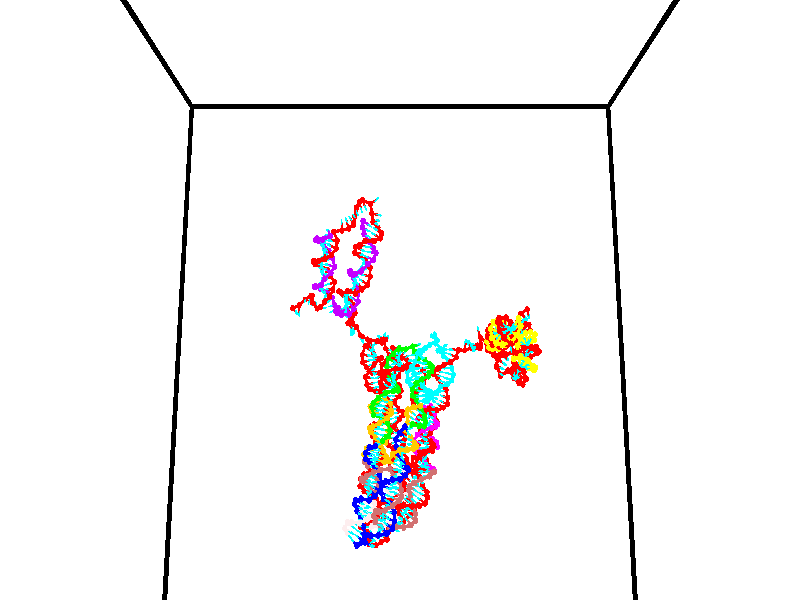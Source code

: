 // switches for output
#declare DRAW_BASES = 1; // possible values are 0, 1; only relevant for DNA ribbons
#declare DRAW_BASES_TYPE = 3; // possible values are 1, 2, 3; only relevant for DNA ribbons
#declare DRAW_FOG = 0; // set to 1 to enable fog

#include "colors.inc"

#include "transforms.inc"
background { rgb <1, 1, 1>}

#default {
   normal{
       ripples 0.25
       frequency 0.20
       turbulence 0.2
       lambda 5
   }
	finish {
		phong 0.1
		phong_size 40.
	}
}

// original window dimensions: 1024x640


// camera settings

camera {
	sky <0, 0.179814, -0.983701>
	up <0, 0.179814, -0.983701>
	right 1.6 * <1, 0, 0>
	location <35, 94.9851, 44.8844>
	look_at <35, 29.7336, 32.9568>
	direction <0, -65.2515, -11.9276>
	angle 67.0682
}


# declare cpy_camera_pos = <35, 94.9851, 44.8844>;
# if (DRAW_FOG = 1)
fog {
	fog_type 2
	up vnormalize(cpy_camera_pos)
	color rgbt<1,1,1,0.3>
	distance 1e-5
	fog_alt 3e-3
	fog_offset 56
}
# end


// LIGHTS

# declare lum = 6;
global_settings {
	ambient_light rgb lum * <0.05, 0.05, 0.05>
	max_trace_level 15
}# declare cpy_direct_light_amount = 0.25;
light_source
{	1000 * <-1, -1.16352, -0.803886>,
	rgb lum * cpy_direct_light_amount
	parallel
}

light_source
{	1000 * <1, 1.16352, 0.803886>,
	rgb lum * cpy_direct_light_amount
	parallel
}

// strand 0

// nucleotide -1

// particle -1
sphere {
	<24.163065, 34.948555, 34.605522> 0.250000
	pigment { color rgbt <1,0,0,0> }
	no_shadow
}
cylinder {
	<24.409506, 35.149712, 34.848015>,  <24.557369, 35.270405, 34.993511>, 0.100000
	pigment { color rgbt <1,0,0,0> }
	no_shadow
}
cylinder {
	<24.409506, 35.149712, 34.848015>,  <24.163065, 34.948555, 34.605522>, 0.100000
	pigment { color rgbt <1,0,0,0> }
	no_shadow
}

// particle -1
sphere {
	<24.409506, 35.149712, 34.848015> 0.100000
	pigment { color rgbt <1,0,0,0> }
	no_shadow
}
sphere {
	0, 1
	scale<0.080000,0.200000,0.300000>
	matrix <0.757578, -0.589027, -0.281288,
		0.215630, 0.632571, -0.743880,
		0.616100, 0.502893, 0.606233,
		24.594336, 35.300579, 35.029884>
	pigment { color rgbt <0,1,1,0> }
	no_shadow
}
cylinder {
	<24.866827, 35.292900, 34.429768>,  <24.163065, 34.948555, 34.605522>, 0.130000
	pigment { color rgbt <1,0,0,0> }
	no_shadow
}

// nucleotide -1

// particle -1
sphere {
	<24.866827, 35.292900, 34.429768> 0.250000
	pigment { color rgbt <1,0,0,0> }
	no_shadow
}
cylinder {
	<24.860538, 35.130177, 34.795120>,  <24.856766, 35.032543, 35.014332>, 0.100000
	pigment { color rgbt <1,0,0,0> }
	no_shadow
}
cylinder {
	<24.860538, 35.130177, 34.795120>,  <24.866827, 35.292900, 34.429768>, 0.100000
	pigment { color rgbt <1,0,0,0> }
	no_shadow
}

// particle -1
sphere {
	<24.860538, 35.130177, 34.795120> 0.100000
	pigment { color rgbt <1,0,0,0> }
	no_shadow
}
sphere {
	0, 1
	scale<0.080000,0.200000,0.300000>
	matrix <0.787071, -0.568420, -0.239620,
		0.616662, 0.715125, 0.329125,
		-0.015723, -0.406810, 0.913378,
		24.855822, 35.008133, 35.069134>
	pigment { color rgbt <0,1,1,0> }
	no_shadow
}
cylinder {
	<25.451391, 35.148445, 33.904716>,  <24.866827, 35.292900, 34.429768>, 0.130000
	pigment { color rgbt <1,0,0,0> }
	no_shadow
}

// nucleotide -1

// particle -1
sphere {
	<25.451391, 35.148445, 33.904716> 0.250000
	pigment { color rgbt <1,0,0,0> }
	no_shadow
}
cylinder {
	<25.499332, 35.522324, 34.038567>,  <25.528097, 35.746651, 34.118877>, 0.100000
	pigment { color rgbt <1,0,0,0> }
	no_shadow
}
cylinder {
	<25.499332, 35.522324, 34.038567>,  <25.451391, 35.148445, 33.904716>, 0.100000
	pigment { color rgbt <1,0,0,0> }
	no_shadow
}

// particle -1
sphere {
	<25.499332, 35.522324, 34.038567> 0.100000
	pigment { color rgbt <1,0,0,0> }
	no_shadow
}
sphere {
	0, 1
	scale<0.080000,0.200000,0.300000>
	matrix <0.850206, -0.270671, 0.451539,
		0.512626, 0.230379, -0.827128,
		0.119854, 0.934699, 0.334623,
		25.535288, 35.802734, 34.138954>
	pigment { color rgbt <0,1,1,0> }
	no_shadow
}
cylinder {
	<26.083773, 35.518097, 33.633472>,  <25.451391, 35.148445, 33.904716>, 0.130000
	pigment { color rgbt <1,0,0,0> }
	no_shadow
}

// nucleotide -1

// particle -1
sphere {
	<26.083773, 35.518097, 33.633472> 0.250000
	pigment { color rgbt <1,0,0,0> }
	no_shadow
}
cylinder {
	<25.984177, 35.661560, 33.993332>,  <25.924419, 35.747639, 34.209248>, 0.100000
	pigment { color rgbt <1,0,0,0> }
	no_shadow
}
cylinder {
	<25.984177, 35.661560, 33.993332>,  <26.083773, 35.518097, 33.633472>, 0.100000
	pigment { color rgbt <1,0,0,0> }
	no_shadow
}

// particle -1
sphere {
	<25.984177, 35.661560, 33.993332> 0.100000
	pigment { color rgbt <1,0,0,0> }
	no_shadow
}
sphere {
	0, 1
	scale<0.080000,0.200000,0.300000>
	matrix <0.957402, -0.049107, 0.284551,
		0.146237, 0.932175, -0.331156,
		-0.248989, 0.358661, 0.899648,
		25.909479, 35.769157, 34.263226>
	pigment { color rgbt <0,1,1,0> }
	no_shadow
}
cylinder {
	<26.307217, 36.270824, 33.782528>,  <26.083773, 35.518097, 33.633472>, 0.130000
	pigment { color rgbt <1,0,0,0> }
	no_shadow
}

// nucleotide -1

// particle -1
sphere {
	<26.307217, 36.270824, 33.782528> 0.250000
	pigment { color rgbt <1,0,0,0> }
	no_shadow
}
cylinder {
	<26.273323, 36.006531, 34.080856>,  <26.252987, 35.847954, 34.259853>, 0.100000
	pigment { color rgbt <1,0,0,0> }
	no_shadow
}
cylinder {
	<26.273323, 36.006531, 34.080856>,  <26.307217, 36.270824, 33.782528>, 0.100000
	pigment { color rgbt <1,0,0,0> }
	no_shadow
}

// particle -1
sphere {
	<26.273323, 36.006531, 34.080856> 0.100000
	pigment { color rgbt <1,0,0,0> }
	no_shadow
}
sphere {
	0, 1
	scale<0.080000,0.200000,0.300000>
	matrix <0.988024, 0.041157, 0.148713,
		-0.128955, 0.749492, 0.649332,
		-0.084735, -0.660733, 0.745823,
		26.247902, 35.808311, 34.304604>
	pigment { color rgbt <0,1,1,0> }
	no_shadow
}
cylinder {
	<26.378891, 36.646141, 34.427933>,  <26.307217, 36.270824, 33.782528>, 0.130000
	pigment { color rgbt <1,0,0,0> }
	no_shadow
}

// nucleotide -1

// particle -1
sphere {
	<26.378891, 36.646141, 34.427933> 0.250000
	pigment { color rgbt <1,0,0,0> }
	no_shadow
}
cylinder {
	<26.508177, 36.268295, 34.405174>,  <26.585749, 36.041588, 34.391521>, 0.100000
	pigment { color rgbt <1,0,0,0> }
	no_shadow
}
cylinder {
	<26.508177, 36.268295, 34.405174>,  <26.378891, 36.646141, 34.427933>, 0.100000
	pigment { color rgbt <1,0,0,0> }
	no_shadow
}

// particle -1
sphere {
	<26.508177, 36.268295, 34.405174> 0.100000
	pigment { color rgbt <1,0,0,0> }
	no_shadow
}
sphere {
	0, 1
	scale<0.080000,0.200000,0.300000>
	matrix <0.921709, 0.327863, -0.207263,
		0.214437, 0.014551, 0.976629,
		0.323216, -0.944613, -0.056894,
		26.605141, 35.984913, 34.388107>
	pigment { color rgbt <0,1,1,0> }
	no_shadow
}
cylinder {
	<26.877663, 36.618736, 34.925720>,  <26.378891, 36.646141, 34.427933>, 0.130000
	pigment { color rgbt <1,0,0,0> }
	no_shadow
}

// nucleotide -1

// particle -1
sphere {
	<26.877663, 36.618736, 34.925720> 0.250000
	pigment { color rgbt <1,0,0,0> }
	no_shadow
}
cylinder {
	<27.272760, 36.573933, 34.882233>,  <27.509819, 36.547050, 34.856140>, 0.100000
	pigment { color rgbt <1,0,0,0> }
	no_shadow
}
cylinder {
	<27.272760, 36.573933, 34.882233>,  <26.877663, 36.618736, 34.925720>, 0.100000
	pigment { color rgbt <1,0,0,0> }
	no_shadow
}

// particle -1
sphere {
	<27.272760, 36.573933, 34.882233> 0.100000
	pigment { color rgbt <1,0,0,0> }
	no_shadow
}
sphere {
	0, 1
	scale<0.080000,0.200000,0.300000>
	matrix <-0.057874, 0.384060, -0.921493,
		0.144967, 0.916489, 0.372870,
		0.987742, -0.112006, -0.108717,
		27.569082, 36.540329, 34.849617>
	pigment { color rgbt <0,1,1,0> }
	no_shadow
}
cylinder {
	<27.252384, 37.301216, 34.948681>,  <26.877663, 36.618736, 34.925720>, 0.130000
	pigment { color rgbt <1,0,0,0> }
	no_shadow
}

// nucleotide -1

// particle -1
sphere {
	<27.252384, 37.301216, 34.948681> 0.250000
	pigment { color rgbt <1,0,0,0> }
	no_shadow
}
cylinder {
	<27.445419, 37.027050, 34.730572>,  <27.561241, 36.862553, 34.599709>, 0.100000
	pigment { color rgbt <1,0,0,0> }
	no_shadow
}
cylinder {
	<27.445419, 37.027050, 34.730572>,  <27.252384, 37.301216, 34.948681>, 0.100000
	pigment { color rgbt <1,0,0,0> }
	no_shadow
}

// particle -1
sphere {
	<27.445419, 37.027050, 34.730572> 0.100000
	pigment { color rgbt <1,0,0,0> }
	no_shadow
}
sphere {
	0, 1
	scale<0.080000,0.200000,0.300000>
	matrix <-0.200880, 0.519349, -0.830617,
		0.852499, 0.510381, 0.112947,
		0.482589, -0.685411, -0.545270,
		27.590197, 36.821426, 34.566990>
	pigment { color rgbt <0,1,1,0> }
	no_shadow
}
cylinder {
	<27.736460, 37.649639, 34.564377>,  <27.252384, 37.301216, 34.948681>, 0.130000
	pigment { color rgbt <1,0,0,0> }
	no_shadow
}

// nucleotide -1

// particle -1
sphere {
	<27.736460, 37.649639, 34.564377> 0.250000
	pigment { color rgbt <1,0,0,0> }
	no_shadow
}
cylinder {
	<27.700859, 37.308231, 34.359016>,  <27.679499, 37.103386, 34.235802>, 0.100000
	pigment { color rgbt <1,0,0,0> }
	no_shadow
}
cylinder {
	<27.700859, 37.308231, 34.359016>,  <27.736460, 37.649639, 34.564377>, 0.100000
	pigment { color rgbt <1,0,0,0> }
	no_shadow
}

// particle -1
sphere {
	<27.700859, 37.308231, 34.359016> 0.100000
	pigment { color rgbt <1,0,0,0> }
	no_shadow
}
sphere {
	0, 1
	scale<0.080000,0.200000,0.300000>
	matrix <0.061875, 0.509710, -0.858118,
		0.994108, -0.108138, 0.007448,
		-0.088999, -0.853523, -0.513398,
		27.674160, 37.052174, 34.204998>
	pigment { color rgbt <0,1,1,0> }
	no_shadow
}
cylinder {
	<28.224106, 37.816700, 34.147579>,  <27.736460, 37.649639, 34.564377>, 0.130000
	pigment { color rgbt <1,0,0,0> }
	no_shadow
}

// nucleotide -1

// particle -1
sphere {
	<28.224106, 37.816700, 34.147579> 0.250000
	pigment { color rgbt <1,0,0,0> }
	no_shadow
}
cylinder {
	<28.017225, 37.514900, 33.985966>,  <27.893097, 37.333820, 33.889000>, 0.100000
	pigment { color rgbt <1,0,0,0> }
	no_shadow
}
cylinder {
	<28.017225, 37.514900, 33.985966>,  <28.224106, 37.816700, 34.147579>, 0.100000
	pigment { color rgbt <1,0,0,0> }
	no_shadow
}

// particle -1
sphere {
	<28.017225, 37.514900, 33.985966> 0.100000
	pigment { color rgbt <1,0,0,0> }
	no_shadow
}
sphere {
	0, 1
	scale<0.080000,0.200000,0.300000>
	matrix <0.027067, 0.457417, -0.888840,
		0.855436, -0.470645, -0.216154,
		-0.517201, -0.754495, -0.404030,
		27.862064, 37.288551, 33.864758>
	pigment { color rgbt <0,1,1,0> }
	no_shadow
}
cylinder {
	<28.524277, 37.824535, 33.628021>,  <28.224106, 37.816700, 34.147579>, 0.130000
	pigment { color rgbt <1,0,0,0> }
	no_shadow
}

// nucleotide -1

// particle -1
sphere {
	<28.524277, 37.824535, 33.628021> 0.250000
	pigment { color rgbt <1,0,0,0> }
	no_shadow
}
cylinder {
	<28.207056, 37.596638, 33.541798>,  <28.016724, 37.459900, 33.490063>, 0.100000
	pigment { color rgbt <1,0,0,0> }
	no_shadow
}
cylinder {
	<28.207056, 37.596638, 33.541798>,  <28.524277, 37.824535, 33.628021>, 0.100000
	pigment { color rgbt <1,0,0,0> }
	no_shadow
}

// particle -1
sphere {
	<28.207056, 37.596638, 33.541798> 0.100000
	pigment { color rgbt <1,0,0,0> }
	no_shadow
}
sphere {
	0, 1
	scale<0.080000,0.200000,0.300000>
	matrix <-0.013337, 0.370018, -0.928929,
		0.609010, -0.733813, -0.301041,
		-0.793050, -0.569742, -0.215558,
		27.969141, 37.425716, 33.477131>
	pigment { color rgbt <0,1,1,0> }
	no_shadow
}
cylinder {
	<28.646780, 37.576279, 32.938145>,  <28.524277, 37.824535, 33.628021>, 0.130000
	pigment { color rgbt <1,0,0,0> }
	no_shadow
}

// nucleotide -1

// particle -1
sphere {
	<28.646780, 37.576279, 32.938145> 0.250000
	pigment { color rgbt <1,0,0,0> }
	no_shadow
}
cylinder {
	<28.259655, 37.594917, 33.037075>,  <28.027380, 37.606098, 33.096436>, 0.100000
	pigment { color rgbt <1,0,0,0> }
	no_shadow
}
cylinder {
	<28.259655, 37.594917, 33.037075>,  <28.646780, 37.576279, 32.938145>, 0.100000
	pigment { color rgbt <1,0,0,0> }
	no_shadow
}

// particle -1
sphere {
	<28.259655, 37.594917, 33.037075> 0.100000
	pigment { color rgbt <1,0,0,0> }
	no_shadow
}
sphere {
	0, 1
	scale<0.080000,0.200000,0.300000>
	matrix <-0.218284, 0.333768, -0.917034,
		-0.125279, -0.941503, -0.312854,
		-0.967811, 0.046594, 0.247329,
		27.969313, 37.608894, 33.111275>
	pigment { color rgbt <0,1,1,0> }
	no_shadow
}
cylinder {
	<28.245626, 37.316891, 32.362431>,  <28.646780, 37.576279, 32.938145>, 0.130000
	pigment { color rgbt <1,0,0,0> }
	no_shadow
}

// nucleotide -1

// particle -1
sphere {
	<28.245626, 37.316891, 32.362431> 0.250000
	pigment { color rgbt <1,0,0,0> }
	no_shadow
}
cylinder {
	<27.999828, 37.538681, 32.586914>,  <27.852348, 37.671753, 32.721603>, 0.100000
	pigment { color rgbt <1,0,0,0> }
	no_shadow
}
cylinder {
	<27.999828, 37.538681, 32.586914>,  <28.245626, 37.316891, 32.362431>, 0.100000
	pigment { color rgbt <1,0,0,0> }
	no_shadow
}

// particle -1
sphere {
	<27.999828, 37.538681, 32.586914> 0.100000
	pigment { color rgbt <1,0,0,0> }
	no_shadow
}
sphere {
	0, 1
	scale<0.080000,0.200000,0.300000>
	matrix <-0.292811, 0.500255, -0.814866,
		-0.732567, -0.665061, -0.145050,
		-0.614497, 0.554472, 0.561208,
		27.815479, 37.705021, 32.755276>
	pigment { color rgbt <0,1,1,0> }
	no_shadow
}
cylinder {
	<27.916294, 37.552811, 31.884882>,  <28.245626, 37.316891, 32.362431>, 0.130000
	pigment { color rgbt <1,0,0,0> }
	no_shadow
}

// nucleotide -1

// particle -1
sphere {
	<27.916294, 37.552811, 31.884882> 0.250000
	pigment { color rgbt <1,0,0,0> }
	no_shadow
}
cylinder {
	<27.806355, 37.812027, 32.168995>,  <27.740391, 37.967556, 32.339462>, 0.100000
	pigment { color rgbt <1,0,0,0> }
	no_shadow
}
cylinder {
	<27.806355, 37.812027, 32.168995>,  <27.916294, 37.552811, 31.884882>, 0.100000
	pigment { color rgbt <1,0,0,0> }
	no_shadow
}

// particle -1
sphere {
	<27.806355, 37.812027, 32.168995> 0.100000
	pigment { color rgbt <1,0,0,0> }
	no_shadow
}
sphere {
	0, 1
	scale<0.080000,0.200000,0.300000>
	matrix <-0.178850, 0.691382, -0.700003,
		-0.944707, -0.319429, -0.074123,
		-0.274848, 0.648040, 0.710283,
		27.723900, 38.006439, 32.382080>
	pigment { color rgbt <0,1,1,0> }
	no_shadow
}
cylinder {
	<27.265621, 37.889111, 31.625408>,  <27.916294, 37.552811, 31.884882>, 0.130000
	pigment { color rgbt <1,0,0,0> }
	no_shadow
}

// nucleotide -1

// particle -1
sphere {
	<27.265621, 37.889111, 31.625408> 0.250000
	pigment { color rgbt <1,0,0,0> }
	no_shadow
}
cylinder {
	<27.403120, 38.110180, 31.929090>,  <27.485620, 38.242821, 32.111301>, 0.100000
	pigment { color rgbt <1,0,0,0> }
	no_shadow
}
cylinder {
	<27.403120, 38.110180, 31.929090>,  <27.265621, 37.889111, 31.625408>, 0.100000
	pigment { color rgbt <1,0,0,0> }
	no_shadow
}

// particle -1
sphere {
	<27.403120, 38.110180, 31.929090> 0.100000
	pigment { color rgbt <1,0,0,0> }
	no_shadow
}
sphere {
	0, 1
	scale<0.080000,0.200000,0.300000>
	matrix <-0.088663, 0.823961, -0.559667,
		-0.934866, 0.125072, 0.332238,
		0.343749, 0.552671, 0.759204,
		27.506245, 38.275982, 32.156853>
	pigment { color rgbt <0,1,1,0> }
	no_shadow
}
cylinder {
	<26.837875, 38.386784, 31.618618>,  <27.265621, 37.889111, 31.625408>, 0.130000
	pigment { color rgbt <1,0,0,0> }
	no_shadow
}

// nucleotide -1

// particle -1
sphere {
	<26.837875, 38.386784, 31.618618> 0.250000
	pigment { color rgbt <1,0,0,0> }
	no_shadow
}
cylinder {
	<27.181549, 38.501801, 31.787907>,  <27.387754, 38.570812, 31.889481>, 0.100000
	pigment { color rgbt <1,0,0,0> }
	no_shadow
}
cylinder {
	<27.181549, 38.501801, 31.787907>,  <26.837875, 38.386784, 31.618618>, 0.100000
	pigment { color rgbt <1,0,0,0> }
	no_shadow
}

// particle -1
sphere {
	<27.181549, 38.501801, 31.787907> 0.100000
	pigment { color rgbt <1,0,0,0> }
	no_shadow
}
sphere {
	0, 1
	scale<0.080000,0.200000,0.300000>
	matrix <0.011322, 0.816261, -0.577572,
		-0.511538, 0.501034, 0.698064,
		0.859186, 0.287547, 0.423222,
		27.439304, 38.588066, 31.914873>
	pigment { color rgbt <0,1,1,0> }
	no_shadow
}
cylinder {
	<26.765381, 39.169624, 31.586700>,  <26.837875, 38.386784, 31.618618>, 0.130000
	pigment { color rgbt <1,0,0,0> }
	no_shadow
}

// nucleotide -1

// particle -1
sphere {
	<26.765381, 39.169624, 31.586700> 0.250000
	pigment { color rgbt <1,0,0,0> }
	no_shadow
}
cylinder {
	<27.150871, 39.101505, 31.668898>,  <27.382166, 39.060635, 31.718216>, 0.100000
	pigment { color rgbt <1,0,0,0> }
	no_shadow
}
cylinder {
	<27.150871, 39.101505, 31.668898>,  <26.765381, 39.169624, 31.586700>, 0.100000
	pigment { color rgbt <1,0,0,0> }
	no_shadow
}

// particle -1
sphere {
	<27.150871, 39.101505, 31.668898> 0.100000
	pigment { color rgbt <1,0,0,0> }
	no_shadow
}
sphere {
	0, 1
	scale<0.080000,0.200000,0.300000>
	matrix <0.254552, 0.817910, -0.515972,
		-0.080203, 0.549565, 0.831592,
		0.963727, -0.170301, 0.205492,
		27.439989, 39.050415, 31.730545>
	pigment { color rgbt <0,1,1,0> }
	no_shadow
}
cylinder {
	<26.980507, 39.860722, 31.732840>,  <26.765381, 39.169624, 31.586700>, 0.130000
	pigment { color rgbt <1,0,0,0> }
	no_shadow
}

// nucleotide -1

// particle -1
sphere {
	<26.980507, 39.860722, 31.732840> 0.250000
	pigment { color rgbt <1,0,0,0> }
	no_shadow
}
cylinder {
	<27.304066, 39.637093, 31.660040>,  <27.498201, 39.502914, 31.616360>, 0.100000
	pigment { color rgbt <1,0,0,0> }
	no_shadow
}
cylinder {
	<27.304066, 39.637093, 31.660040>,  <26.980507, 39.860722, 31.732840>, 0.100000
	pigment { color rgbt <1,0,0,0> }
	no_shadow
}

// particle -1
sphere {
	<27.304066, 39.637093, 31.660040> 0.100000
	pigment { color rgbt <1,0,0,0> }
	no_shadow
}
sphere {
	0, 1
	scale<0.080000,0.200000,0.300000>
	matrix <0.488095, 0.811112, -0.322275,
		0.327799, 0.171853, 0.928986,
		0.808895, -0.559075, -0.182001,
		27.546734, 39.469372, 31.605440>
	pigment { color rgbt <0,1,1,0> }
	no_shadow
}
cylinder {
	<27.399586, 40.361771, 31.845613>,  <26.980507, 39.860722, 31.732840>, 0.130000
	pigment { color rgbt <1,0,0,0> }
	no_shadow
}

// nucleotide -1

// particle -1
sphere {
	<27.399586, 40.361771, 31.845613> 0.250000
	pigment { color rgbt <1,0,0,0> }
	no_shadow
}
cylinder {
	<27.596476, 40.088474, 31.629873>,  <27.714609, 39.924496, 31.500429>, 0.100000
	pigment { color rgbt <1,0,0,0> }
	no_shadow
}
cylinder {
	<27.596476, 40.088474, 31.629873>,  <27.399586, 40.361771, 31.845613>, 0.100000
	pigment { color rgbt <1,0,0,0> }
	no_shadow
}

// particle -1
sphere {
	<27.596476, 40.088474, 31.629873> 0.100000
	pigment { color rgbt <1,0,0,0> }
	no_shadow
}
sphere {
	0, 1
	scale<0.080000,0.200000,0.300000>
	matrix <0.430042, 0.729586, -0.531759,
		0.756821, 0.029801, 0.652942,
		0.492225, -0.683239, -0.539351,
		27.744143, 39.883503, 31.468067>
	pigment { color rgbt <0,1,1,0> }
	no_shadow
}
cylinder {
	<28.063921, 40.639030, 31.736469>,  <27.399586, 40.361771, 31.845613>, 0.130000
	pigment { color rgbt <1,0,0,0> }
	no_shadow
}

// nucleotide -1

// particle -1
sphere {
	<28.063921, 40.639030, 31.736469> 0.250000
	pigment { color rgbt <1,0,0,0> }
	no_shadow
}
cylinder {
	<28.022665, 40.362564, 31.450352>,  <27.997911, 40.196682, 31.278681>, 0.100000
	pigment { color rgbt <1,0,0,0> }
	no_shadow
}
cylinder {
	<28.022665, 40.362564, 31.450352>,  <28.063921, 40.639030, 31.736469>, 0.100000
	pigment { color rgbt <1,0,0,0> }
	no_shadow
}

// particle -1
sphere {
	<28.022665, 40.362564, 31.450352> 0.100000
	pigment { color rgbt <1,0,0,0> }
	no_shadow
}
sphere {
	0, 1
	scale<0.080000,0.200000,0.300000>
	matrix <0.405229, 0.627548, -0.664810,
		0.908379, -0.358425, 0.215358,
		-0.103137, -0.691169, -0.715296,
		27.991724, 40.155212, 31.235764>
	pigment { color rgbt <0,1,1,0> }
	no_shadow
}
cylinder {
	<28.676559, 40.629833, 31.398048>,  <28.063921, 40.639030, 31.736469>, 0.130000
	pigment { color rgbt <1,0,0,0> }
	no_shadow
}

// nucleotide -1

// particle -1
sphere {
	<28.676559, 40.629833, 31.398048> 0.250000
	pigment { color rgbt <1,0,0,0> }
	no_shadow
}
cylinder {
	<28.403528, 40.485466, 31.143858>,  <28.239710, 40.398846, 30.991344>, 0.100000
	pigment { color rgbt <1,0,0,0> }
	no_shadow
}
cylinder {
	<28.403528, 40.485466, 31.143858>,  <28.676559, 40.629833, 31.398048>, 0.100000
	pigment { color rgbt <1,0,0,0> }
	no_shadow
}

// particle -1
sphere {
	<28.403528, 40.485466, 31.143858> 0.100000
	pigment { color rgbt <1,0,0,0> }
	no_shadow
}
sphere {
	0, 1
	scale<0.080000,0.200000,0.300000>
	matrix <0.407662, 0.533654, -0.740963,
		0.606548, -0.764823, -0.217128,
		-0.682577, -0.360914, -0.635476,
		28.198755, 40.377193, 30.953215>
	pigment { color rgbt <0,1,1,0> }
	no_shadow
}
cylinder {
	<29.064995, 40.487034, 30.872719>,  <28.676559, 40.629833, 31.398048>, 0.130000
	pigment { color rgbt <1,0,0,0> }
	no_shadow
}

// nucleotide -1

// particle -1
sphere {
	<29.064995, 40.487034, 30.872719> 0.250000
	pigment { color rgbt <1,0,0,0> }
	no_shadow
}
cylinder {
	<28.699627, 40.514816, 30.712297>,  <28.480406, 40.531487, 30.616045>, 0.100000
	pigment { color rgbt <1,0,0,0> }
	no_shadow
}
cylinder {
	<28.699627, 40.514816, 30.712297>,  <29.064995, 40.487034, 30.872719>, 0.100000
	pigment { color rgbt <1,0,0,0> }
	no_shadow
}

// particle -1
sphere {
	<28.699627, 40.514816, 30.712297> 0.100000
	pigment { color rgbt <1,0,0,0> }
	no_shadow
}
sphere {
	0, 1
	scale<0.080000,0.200000,0.300000>
	matrix <0.346917, 0.648193, -0.677860,
		0.212874, -0.758301, -0.616169,
		-0.913418, 0.069461, -0.401051,
		28.425602, 40.535656, 30.591982>
	pigment { color rgbt <0,1,1,0> }
	no_shadow
}
cylinder {
	<29.141975, 40.362762, 30.203035>,  <29.064995, 40.487034, 30.872719>, 0.130000
	pigment { color rgbt <1,0,0,0> }
	no_shadow
}

// nucleotide -1

// particle -1
sphere {
	<29.141975, 40.362762, 30.203035> 0.250000
	pigment { color rgbt <1,0,0,0> }
	no_shadow
}
cylinder {
	<28.800999, 40.566830, 30.248764>,  <28.596413, 40.689270, 30.276201>, 0.100000
	pigment { color rgbt <1,0,0,0> }
	no_shadow
}
cylinder {
	<28.800999, 40.566830, 30.248764>,  <29.141975, 40.362762, 30.203035>, 0.100000
	pigment { color rgbt <1,0,0,0> }
	no_shadow
}

// particle -1
sphere {
	<28.800999, 40.566830, 30.248764> 0.100000
	pigment { color rgbt <1,0,0,0> }
	no_shadow
}
sphere {
	0, 1
	scale<0.080000,0.200000,0.300000>
	matrix <0.337912, 0.704476, -0.624123,
		-0.398943, -0.493399, -0.772918,
		-0.852444, 0.510167, 0.114320,
		28.545265, 40.719879, 30.283060>
	pigment { color rgbt <0,1,1,0> }
	no_shadow
}
cylinder {
	<28.816563, 40.468227, 29.514133>,  <29.141975, 40.362762, 30.203035>, 0.130000
	pigment { color rgbt <1,0,0,0> }
	no_shadow
}

// nucleotide -1

// particle -1
sphere {
	<28.816563, 40.468227, 29.514133> 0.250000
	pigment { color rgbt <1,0,0,0> }
	no_shadow
}
cylinder {
	<28.692888, 40.751167, 29.768396>,  <28.618685, 40.920933, 29.920954>, 0.100000
	pigment { color rgbt <1,0,0,0> }
	no_shadow
}
cylinder {
	<28.692888, 40.751167, 29.768396>,  <28.816563, 40.468227, 29.514133>, 0.100000
	pigment { color rgbt <1,0,0,0> }
	no_shadow
}

// particle -1
sphere {
	<28.692888, 40.751167, 29.768396> 0.100000
	pigment { color rgbt <1,0,0,0> }
	no_shadow
}
sphere {
	0, 1
	scale<0.080000,0.200000,0.300000>
	matrix <0.248642, 0.705284, -0.663891,
		-0.917923, -0.047214, -0.393940,
		-0.309184, 0.707351, 0.635657,
		28.600134, 40.963371, 29.959093>
	pigment { color rgbt <0,1,1,0> }
	no_shadow
}
cylinder {
	<29.556965, 40.277515, 29.353176>,  <28.816563, 40.468227, 29.514133>, 0.130000
	pigment { color rgbt <1,0,0,0> }
	no_shadow
}

// nucleotide -1

// particle -1
sphere {
	<29.556965, 40.277515, 29.353176> 0.250000
	pigment { color rgbt <1,0,0,0> }
	no_shadow
}
cylinder {
	<29.527349, 40.226570, 28.957541>,  <29.509581, 40.196003, 28.720160>, 0.100000
	pigment { color rgbt <1,0,0,0> }
	no_shadow
}
cylinder {
	<29.527349, 40.226570, 28.957541>,  <29.556965, 40.277515, 29.353176>, 0.100000
	pigment { color rgbt <1,0,0,0> }
	no_shadow
}

// particle -1
sphere {
	<29.527349, 40.226570, 28.957541> 0.100000
	pigment { color rgbt <1,0,0,0> }
	no_shadow
}
sphere {
	0, 1
	scale<0.080000,0.200000,0.300000>
	matrix <0.991575, 0.096308, -0.086627,
		0.106291, -0.987169, 0.119164,
		-0.074040, -0.127367, -0.989088,
		29.505138, 40.188358, 28.660814>
	pigment { color rgbt <0,1,1,0> }
	no_shadow
}
cylinder {
	<30.176605, 40.156433, 29.166956>,  <29.556965, 40.277515, 29.353176>, 0.130000
	pigment { color rgbt <1,0,0,0> }
	no_shadow
}

// nucleotide -1

// particle -1
sphere {
	<30.176605, 40.156433, 29.166956> 0.250000
	pigment { color rgbt <1,0,0,0> }
	no_shadow
}
cylinder {
	<30.046761, 40.187325, 28.789881>,  <29.968853, 40.205860, 28.563635>, 0.100000
	pigment { color rgbt <1,0,0,0> }
	no_shadow
}
cylinder {
	<30.046761, 40.187325, 28.789881>,  <30.176605, 40.156433, 29.166956>, 0.100000
	pigment { color rgbt <1,0,0,0> }
	no_shadow
}

// particle -1
sphere {
	<30.046761, 40.187325, 28.789881> 0.100000
	pigment { color rgbt <1,0,0,0> }
	no_shadow
}
sphere {
	0, 1
	scale<0.080000,0.200000,0.300000>
	matrix <0.924866, -0.182842, -0.333455,
		-0.198115, -0.980105, -0.012072,
		-0.324613, 0.077228, -0.942689,
		29.949377, 40.210491, 28.507074>
	pigment { color rgbt <0,1,1,0> }
	no_shadow
}
cylinder {
	<30.592766, 39.603230, 28.696289>,  <30.176605, 40.156433, 29.166956>, 0.130000
	pigment { color rgbt <1,0,0,0> }
	no_shadow
}

// nucleotide -1

// particle -1
sphere {
	<30.592766, 39.603230, 28.696289> 0.250000
	pigment { color rgbt <1,0,0,0> }
	no_shadow
}
cylinder {
	<30.428471, 39.904209, 28.490334>,  <30.329893, 40.084797, 28.366760>, 0.100000
	pigment { color rgbt <1,0,0,0> }
	no_shadow
}
cylinder {
	<30.428471, 39.904209, 28.490334>,  <30.592766, 39.603230, 28.696289>, 0.100000
	pigment { color rgbt <1,0,0,0> }
	no_shadow
}

// particle -1
sphere {
	<30.428471, 39.904209, 28.490334> 0.100000
	pigment { color rgbt <1,0,0,0> }
	no_shadow
}
sphere {
	0, 1
	scale<0.080000,0.200000,0.300000>
	matrix <0.788459, 0.009551, -0.615013,
		-0.457851, -0.658577, -0.597201,
		-0.410738, 0.752452, -0.514888,
		30.305248, 40.129944, 28.335867>
	pigment { color rgbt <0,1,1,0> }
	no_shadow
}
cylinder {
	<30.690250, 39.471947, 27.961498>,  <30.592766, 39.603230, 28.696289>, 0.130000
	pigment { color rgbt <1,0,0,0> }
	no_shadow
}

// nucleotide -1

// particle -1
sphere {
	<30.690250, 39.471947, 27.961498> 0.250000
	pigment { color rgbt <1,0,0,0> }
	no_shadow
}
cylinder {
	<30.666510, 39.859074, 28.059319>,  <30.652266, 40.091351, 28.118010>, 0.100000
	pigment { color rgbt <1,0,0,0> }
	no_shadow
}
cylinder {
	<30.666510, 39.859074, 28.059319>,  <30.690250, 39.471947, 27.961498>, 0.100000
	pigment { color rgbt <1,0,0,0> }
	no_shadow
}

// particle -1
sphere {
	<30.666510, 39.859074, 28.059319> 0.100000
	pigment { color rgbt <1,0,0,0> }
	no_shadow
}
sphere {
	0, 1
	scale<0.080000,0.200000,0.300000>
	matrix <0.715436, 0.212086, -0.665711,
		-0.696153, 0.135450, -0.704999,
		-0.059350, 0.967819, 0.244550,
		30.648705, 40.149418, 28.132683>
	pigment { color rgbt <0,1,1,0> }
	no_shadow
}
cylinder {
	<30.844910, 39.792702, 27.360983>,  <30.690250, 39.471947, 27.961498>, 0.130000
	pigment { color rgbt <1,0,0,0> }
	no_shadow
}

// nucleotide -1

// particle -1
sphere {
	<30.844910, 39.792702, 27.360983> 0.250000
	pigment { color rgbt <1,0,0,0> }
	no_shadow
}
cylinder {
	<30.915367, 40.013397, 27.687065>,  <30.957642, 40.145817, 27.882713>, 0.100000
	pigment { color rgbt <1,0,0,0> }
	no_shadow
}
cylinder {
	<30.915367, 40.013397, 27.687065>,  <30.844910, 39.792702, 27.360983>, 0.100000
	pigment { color rgbt <1,0,0,0> }
	no_shadow
}

// particle -1
sphere {
	<30.915367, 40.013397, 27.687065> 0.100000
	pigment { color rgbt <1,0,0,0> }
	no_shadow
}
sphere {
	0, 1
	scale<0.080000,0.200000,0.300000>
	matrix <0.867814, 0.303850, -0.393159,
		-0.464621, 0.776697, -0.425288,
		0.176141, 0.551740, 0.815203,
		30.968210, 40.178921, 27.931625>
	pigment { color rgbt <0,1,1,0> }
	no_shadow
}
cylinder {
	<31.172213, 40.356621, 27.071859>,  <30.844910, 39.792702, 27.360983>, 0.130000
	pigment { color rgbt <1,0,0,0> }
	no_shadow
}

// nucleotide -1

// particle -1
sphere {
	<31.172213, 40.356621, 27.071859> 0.250000
	pigment { color rgbt <1,0,0,0> }
	no_shadow
}
cylinder {
	<31.285851, 40.392498, 27.453695>,  <31.354033, 40.414024, 27.682796>, 0.100000
	pigment { color rgbt <1,0,0,0> }
	no_shadow
}
cylinder {
	<31.285851, 40.392498, 27.453695>,  <31.172213, 40.356621, 27.071859>, 0.100000
	pigment { color rgbt <1,0,0,0> }
	no_shadow
}

// particle -1
sphere {
	<31.285851, 40.392498, 27.453695> 0.100000
	pigment { color rgbt <1,0,0,0> }
	no_shadow
}
sphere {
	0, 1
	scale<0.080000,0.200000,0.300000>
	matrix <0.948746, 0.117480, -0.293393,
		-0.138462, 0.989016, -0.051725,
		0.284094, 0.089698, 0.954592,
		31.371078, 40.419407, 27.740072>
	pigment { color rgbt <0,1,1,0> }
	no_shadow
}
cylinder {
	<31.521860, 41.031235, 27.139055>,  <31.172213, 40.356621, 27.071859>, 0.130000
	pigment { color rgbt <1,0,0,0> }
	no_shadow
}

// nucleotide -1

// particle -1
sphere {
	<31.521860, 41.031235, 27.139055> 0.250000
	pigment { color rgbt <1,0,0,0> }
	no_shadow
}
cylinder {
	<31.656448, 40.757778, 27.398104>,  <31.737202, 40.593704, 27.553534>, 0.100000
	pigment { color rgbt <1,0,0,0> }
	no_shadow
}
cylinder {
	<31.656448, 40.757778, 27.398104>,  <31.521860, 41.031235, 27.139055>, 0.100000
	pigment { color rgbt <1,0,0,0> }
	no_shadow
}

// particle -1
sphere {
	<31.656448, 40.757778, 27.398104> 0.100000
	pigment { color rgbt <1,0,0,0> }
	no_shadow
}
sphere {
	0, 1
	scale<0.080000,0.200000,0.300000>
	matrix <0.941472, 0.229297, -0.247091,
		0.020424, 0.692858, 0.720785,
		0.336473, -0.683645, 0.647623,
		31.757391, 40.552685, 27.592390>
	pigment { color rgbt <0,1,1,0> }
	no_shadow
}
cylinder {
	<32.250931, 40.883099, 27.407478>,  <31.521860, 41.031235, 27.139055>, 0.130000
	pigment { color rgbt <1,0,0,0> }
	no_shadow
}

// nucleotide -1

// particle -1
sphere {
	<32.250931, 40.883099, 27.407478> 0.250000
	pigment { color rgbt <1,0,0,0> }
	no_shadow
}
cylinder {
	<32.583420, 41.035496, 27.245527>,  <32.782913, 41.126934, 27.148357>, 0.100000
	pigment { color rgbt <1,0,0,0> }
	no_shadow
}
cylinder {
	<32.583420, 41.035496, 27.245527>,  <32.250931, 40.883099, 27.407478>, 0.100000
	pigment { color rgbt <1,0,0,0> }
	no_shadow
}

// particle -1
sphere {
	<32.583420, 41.035496, 27.245527> 0.100000
	pigment { color rgbt <1,0,0,0> }
	no_shadow
}
sphere {
	0, 1
	scale<0.080000,0.200000,0.300000>
	matrix <-0.555942, 0.572674, -0.602472,
		0.002327, 0.725873, 0.687825,
		0.831218, 0.380989, -0.404876,
		32.832787, 41.149792, 27.124065>
	pigment { color rgbt <0,1,1,0> }
	no_shadow
}
cylinder {
	<32.380825, 41.033848, 28.212214>,  <32.250931, 40.883099, 27.407478>, 0.130000
	pigment { color rgbt <1,0,0,0> }
	no_shadow
}

// nucleotide -1

// particle -1
sphere {
	<32.380825, 41.033848, 28.212214> 0.250000
	pigment { color rgbt <1,0,0,0> }
	no_shadow
}
cylinder {
	<32.749943, 41.145512, 28.318443>,  <32.971413, 41.212509, 28.382181>, 0.100000
	pigment { color rgbt <1,0,0,0> }
	no_shadow
}
cylinder {
	<32.749943, 41.145512, 28.318443>,  <32.380825, 41.033848, 28.212214>, 0.100000
	pigment { color rgbt <1,0,0,0> }
	no_shadow
}

// particle -1
sphere {
	<32.749943, 41.145512, 28.318443> 0.100000
	pigment { color rgbt <1,0,0,0> }
	no_shadow
}
sphere {
	0, 1
	scale<0.080000,0.200000,0.300000>
	matrix <-0.273636, -0.010435, 0.961777,
		0.271260, -0.960188, 0.066759,
		0.922790, 0.279159, 0.265572,
		33.026779, 41.229259, 28.398115>
	pigment { color rgbt <0,1,1,0> }
	no_shadow
}
cylinder {
	<32.488293, 40.679222, 28.795332>,  <32.380825, 41.033848, 28.212214>, 0.130000
	pigment { color rgbt <1,0,0,0> }
	no_shadow
}

// nucleotide -1

// particle -1
sphere {
	<32.488293, 40.679222, 28.795332> 0.250000
	pigment { color rgbt <1,0,0,0> }
	no_shadow
}
cylinder {
	<32.732922, 40.994316, 28.824865>,  <32.879700, 41.183372, 28.842585>, 0.100000
	pigment { color rgbt <1,0,0,0> }
	no_shadow
}
cylinder {
	<32.732922, 40.994316, 28.824865>,  <32.488293, 40.679222, 28.795332>, 0.100000
	pigment { color rgbt <1,0,0,0> }
	no_shadow
}

// particle -1
sphere {
	<32.732922, 40.994316, 28.824865> 0.100000
	pigment { color rgbt <1,0,0,0> }
	no_shadow
}
sphere {
	0, 1
	scale<0.080000,0.200000,0.300000>
	matrix <-0.244986, 0.099812, 0.964375,
		0.752300, -0.607877, 0.254026,
		0.611577, 0.787732, 0.073833,
		32.916393, 41.230637, 28.847015>
	pigment { color rgbt <0,1,1,0> }
	no_shadow
}
cylinder {
	<32.935024, 40.662563, 29.260431>,  <32.488293, 40.679222, 28.795332>, 0.130000
	pigment { color rgbt <1,0,0,0> }
	no_shadow
}

// nucleotide -1

// particle -1
sphere {
	<32.935024, 40.662563, 29.260431> 0.250000
	pigment { color rgbt <1,0,0,0> }
	no_shadow
}
cylinder {
	<32.878281, 41.054317, 29.202908>,  <32.844234, 41.289371, 29.168394>, 0.100000
	pigment { color rgbt <1,0,0,0> }
	no_shadow
}
cylinder {
	<32.878281, 41.054317, 29.202908>,  <32.935024, 40.662563, 29.260431>, 0.100000
	pigment { color rgbt <1,0,0,0> }
	no_shadow
}

// particle -1
sphere {
	<32.878281, 41.054317, 29.202908> 0.100000
	pigment { color rgbt <1,0,0,0> }
	no_shadow
}
sphere {
	0, 1
	scale<0.080000,0.200000,0.300000>
	matrix <-0.356190, 0.085044, 0.930536,
		0.923583, 0.183224, 0.336783,
		-0.141855, 0.979386, -0.143808,
		32.835724, 41.348133, 29.159765>
	pigment { color rgbt <0,1,1,0> }
	no_shadow
}
cylinder {
	<33.314857, 41.046120, 29.820566>,  <32.935024, 40.662563, 29.260431>, 0.130000
	pigment { color rgbt <1,0,0,0> }
	no_shadow
}

// nucleotide -1

// particle -1
sphere {
	<33.314857, 41.046120, 29.820566> 0.250000
	pigment { color rgbt <1,0,0,0> }
	no_shadow
}
cylinder {
	<32.988453, 41.229130, 29.679262>,  <32.792610, 41.338936, 29.594479>, 0.100000
	pigment { color rgbt <1,0,0,0> }
	no_shadow
}
cylinder {
	<32.988453, 41.229130, 29.679262>,  <33.314857, 41.046120, 29.820566>, 0.100000
	pigment { color rgbt <1,0,0,0> }
	no_shadow
}

// particle -1
sphere {
	<32.988453, 41.229130, 29.679262> 0.100000
	pigment { color rgbt <1,0,0,0> }
	no_shadow
}
sphere {
	0, 1
	scale<0.080000,0.200000,0.300000>
	matrix <-0.354002, 0.087571, 0.931136,
		0.456956, 0.884873, 0.090507,
		-0.816011, 0.457527, -0.353262,
		32.743649, 41.366386, 29.573284>
	pigment { color rgbt <0,1,1,0> }
	no_shadow
}
cylinder {
	<33.196404, 41.497337, 30.318537>,  <33.314857, 41.046120, 29.820566>, 0.130000
	pigment { color rgbt <1,0,0,0> }
	no_shadow
}

// nucleotide -1

// particle -1
sphere {
	<33.196404, 41.497337, 30.318537> 0.250000
	pigment { color rgbt <1,0,0,0> }
	no_shadow
}
cylinder {
	<32.846149, 41.477924, 30.126322>,  <32.635998, 41.466278, 30.010994>, 0.100000
	pigment { color rgbt <1,0,0,0> }
	no_shadow
}
cylinder {
	<32.846149, 41.477924, 30.126322>,  <33.196404, 41.497337, 30.318537>, 0.100000
	pigment { color rgbt <1,0,0,0> }
	no_shadow
}

// particle -1
sphere {
	<32.846149, 41.477924, 30.126322> 0.100000
	pigment { color rgbt <1,0,0,0> }
	no_shadow
}
sphere {
	0, 1
	scale<0.080000,0.200000,0.300000>
	matrix <-0.478277, -0.051383, 0.876704,
		-0.067237, 0.997499, 0.021782,
		-0.875631, -0.048529, -0.480536,
		32.583462, 41.463364, 29.982161>
	pigment { color rgbt <0,1,1,0> }
	no_shadow
}
cylinder {
	<32.643223, 41.941696, 30.665133>,  <33.196404, 41.497337, 30.318537>, 0.130000
	pigment { color rgbt <1,0,0,0> }
	no_shadow
}

// nucleotide -1

// particle -1
sphere {
	<32.643223, 41.941696, 30.665133> 0.250000
	pigment { color rgbt <1,0,0,0> }
	no_shadow
}
cylinder {
	<32.448406, 41.654625, 30.466043>,  <32.331516, 41.482384, 30.346590>, 0.100000
	pigment { color rgbt <1,0,0,0> }
	no_shadow
}
cylinder {
	<32.448406, 41.654625, 30.466043>,  <32.643223, 41.941696, 30.665133>, 0.100000
	pigment { color rgbt <1,0,0,0> }
	no_shadow
}

// particle -1
sphere {
	<32.448406, 41.654625, 30.466043> 0.100000
	pigment { color rgbt <1,0,0,0> }
	no_shadow
}
sphere {
	0, 1
	scale<0.080000,0.200000,0.300000>
	matrix <-0.615419, -0.122358, 0.778645,
		-0.619715, 0.685543, -0.382078,
		-0.487045, -0.717676, -0.497723,
		32.302292, 41.439323, 30.316727>
	pigment { color rgbt <0,1,1,0> }
	no_shadow
}
cylinder {
	<31.857410, 42.139206, 30.696676>,  <32.643223, 41.941696, 30.665133>, 0.130000
	pigment { color rgbt <1,0,0,0> }
	no_shadow
}

// nucleotide -1

// particle -1
sphere {
	<31.857410, 42.139206, 30.696676> 0.250000
	pigment { color rgbt <1,0,0,0> }
	no_shadow
}
cylinder {
	<31.923166, 41.752373, 30.618988>,  <31.962620, 41.520271, 30.572376>, 0.100000
	pigment { color rgbt <1,0,0,0> }
	no_shadow
}
cylinder {
	<31.923166, 41.752373, 30.618988>,  <31.857410, 42.139206, 30.696676>, 0.100000
	pigment { color rgbt <1,0,0,0> }
	no_shadow
}

// particle -1
sphere {
	<31.923166, 41.752373, 30.618988> 0.100000
	pigment { color rgbt <1,0,0,0> }
	no_shadow
}
sphere {
	0, 1
	scale<0.080000,0.200000,0.300000>
	matrix <-0.415074, -0.246438, 0.875775,
		-0.894813, -0.063354, -0.441924,
		0.164391, -0.967086, -0.194220,
		31.972483, 41.462246, 30.560722>
	pigment { color rgbt <0,1,1,0> }
	no_shadow
}
cylinder {
	<31.345158, 41.840908, 30.944408>,  <31.857410, 42.139206, 30.696676>, 0.130000
	pigment { color rgbt <1,0,0,0> }
	no_shadow
}

// nucleotide -1

// particle -1
sphere {
	<31.345158, 41.840908, 30.944408> 0.250000
	pigment { color rgbt <1,0,0,0> }
	no_shadow
}
cylinder {
	<31.565357, 41.509323, 30.904871>,  <31.697477, 41.310371, 30.881149>, 0.100000
	pigment { color rgbt <1,0,0,0> }
	no_shadow
}
cylinder {
	<31.565357, 41.509323, 30.904871>,  <31.345158, 41.840908, 30.944408>, 0.100000
	pigment { color rgbt <1,0,0,0> }
	no_shadow
}

// particle -1
sphere {
	<31.565357, 41.509323, 30.904871> 0.100000
	pigment { color rgbt <1,0,0,0> }
	no_shadow
}
sphere {
	0, 1
	scale<0.080000,0.200000,0.300000>
	matrix <-0.456133, -0.397826, 0.796038,
		-0.699209, -0.393132, -0.597121,
		0.550499, -0.828964, -0.098843,
		31.730507, 41.260635, 30.875217>
	pigment { color rgbt <0,1,1,0> }
	no_shadow
}
cylinder {
	<30.913330, 41.124100, 30.920275>,  <31.345158, 41.840908, 30.944408>, 0.130000
	pigment { color rgbt <1,0,0,0> }
	no_shadow
}

// nucleotide -1

// particle -1
sphere {
	<30.913330, 41.124100, 30.920275> 0.250000
	pigment { color rgbt <1,0,0,0> }
	no_shadow
}
cylinder {
	<31.287333, 41.065201, 31.049320>,  <31.511734, 41.029861, 31.126747>, 0.100000
	pigment { color rgbt <1,0,0,0> }
	no_shadow
}
cylinder {
	<31.287333, 41.065201, 31.049320>,  <30.913330, 41.124100, 30.920275>, 0.100000
	pigment { color rgbt <1,0,0,0> }
	no_shadow
}

// particle -1
sphere {
	<31.287333, 41.065201, 31.049320> 0.100000
	pigment { color rgbt <1,0,0,0> }
	no_shadow
}
sphere {
	0, 1
	scale<0.080000,0.200000,0.300000>
	matrix <-0.353768, -0.450636, 0.819619,
		0.024690, -0.880480, -0.473441,
		0.935007, -0.147252, 0.322612,
		31.567835, 41.021027, 31.146103>
	pigment { color rgbt <0,1,1,0> }
	no_shadow
}
cylinder {
	<30.806087, 40.403278, 31.192104>,  <30.913330, 41.124100, 30.920275>, 0.130000
	pigment { color rgbt <1,0,0,0> }
	no_shadow
}

// nucleotide -1

// particle -1
sphere {
	<30.806087, 40.403278, 31.192104> 0.250000
	pigment { color rgbt <1,0,0,0> }
	no_shadow
}
cylinder {
	<31.160347, 40.552120, 31.303219>,  <31.372902, 40.641426, 31.369886>, 0.100000
	pigment { color rgbt <1,0,0,0> }
	no_shadow
}
cylinder {
	<31.160347, 40.552120, 31.303219>,  <30.806087, 40.403278, 31.192104>, 0.100000
	pigment { color rgbt <1,0,0,0> }
	no_shadow
}

// particle -1
sphere {
	<31.160347, 40.552120, 31.303219> 0.100000
	pigment { color rgbt <1,0,0,0> }
	no_shadow
}
sphere {
	0, 1
	scale<0.080000,0.200000,0.300000>
	matrix <-0.050516, -0.517455, 0.854218,
		0.461603, -0.770568, -0.439485,
		0.885647, 0.372109, 0.277785,
		31.426041, 40.663754, 31.386555>
	pigment { color rgbt <0,1,1,0> }
	no_shadow
}
cylinder {
	<31.230995, 39.811848, 31.261366>,  <30.806087, 40.403278, 31.192104>, 0.130000
	pigment { color rgbt <1,0,0,0> }
	no_shadow
}

// nucleotide -1

// particle -1
sphere {
	<31.230995, 39.811848, 31.261366> 0.250000
	pigment { color rgbt <1,0,0,0> }
	no_shadow
}
cylinder {
	<31.392023, 40.097755, 31.490118>,  <31.488640, 40.269299, 31.627369>, 0.100000
	pigment { color rgbt <1,0,0,0> }
	no_shadow
}
cylinder {
	<31.392023, 40.097755, 31.490118>,  <31.230995, 39.811848, 31.261366>, 0.100000
	pigment { color rgbt <1,0,0,0> }
	no_shadow
}

// particle -1
sphere {
	<31.392023, 40.097755, 31.490118> 0.100000
	pigment { color rgbt <1,0,0,0> }
	no_shadow
}
sphere {
	0, 1
	scale<0.080000,0.200000,0.300000>
	matrix <-0.094705, -0.588865, 0.802663,
		0.910478, -0.377286, -0.169366,
		0.402567, 0.714767, 0.571880,
		31.512793, 40.312187, 31.661682>
	pigment { color rgbt <0,1,1,0> }
	no_shadow
}
cylinder {
	<31.736628, 39.506733, 31.551340>,  <31.230995, 39.811848, 31.261366>, 0.130000
	pigment { color rgbt <1,0,0,0> }
	no_shadow
}

// nucleotide -1

// particle -1
sphere {
	<31.736628, 39.506733, 31.551340> 0.250000
	pigment { color rgbt <1,0,0,0> }
	no_shadow
}
cylinder {
	<31.673040, 39.822437, 31.788591>,  <31.634888, 40.011860, 31.930943>, 0.100000
	pigment { color rgbt <1,0,0,0> }
	no_shadow
}
cylinder {
	<31.673040, 39.822437, 31.788591>,  <31.736628, 39.506733, 31.551340>, 0.100000
	pigment { color rgbt <1,0,0,0> }
	no_shadow
}

// particle -1
sphere {
	<31.673040, 39.822437, 31.788591> 0.100000
	pigment { color rgbt <1,0,0,0> }
	no_shadow
}
sphere {
	0, 1
	scale<0.080000,0.200000,0.300000>
	matrix <-0.050796, -0.606510, 0.793452,
		0.985976, 0.096005, 0.136506,
		-0.158968, 0.789259, 0.593127,
		31.625351, 40.059216, 31.966530>
	pigment { color rgbt <0,1,1,0> }
	no_shadow
}
cylinder {
	<32.186569, 39.466297, 32.125668>,  <31.736628, 39.506733, 31.551340>, 0.130000
	pigment { color rgbt <1,0,0,0> }
	no_shadow
}

// nucleotide -1

// particle -1
sphere {
	<32.186569, 39.466297, 32.125668> 0.250000
	pigment { color rgbt <1,0,0,0> }
	no_shadow
}
cylinder {
	<31.889753, 39.696678, 32.262875>,  <31.711664, 39.834908, 32.345200>, 0.100000
	pigment { color rgbt <1,0,0,0> }
	no_shadow
}
cylinder {
	<31.889753, 39.696678, 32.262875>,  <32.186569, 39.466297, 32.125668>, 0.100000
	pigment { color rgbt <1,0,0,0> }
	no_shadow
}

// particle -1
sphere {
	<31.889753, 39.696678, 32.262875> 0.100000
	pigment { color rgbt <1,0,0,0> }
	no_shadow
}
sphere {
	0, 1
	scale<0.080000,0.200000,0.300000>
	matrix <-0.089041, -0.591839, 0.801123,
		0.664415, 0.563924, 0.490452,
		-0.742041, 0.575948, 0.343014,
		31.667141, 39.869461, 32.365780>
	pigment { color rgbt <0,1,1,0> }
	no_shadow
}
cylinder {
	<32.183567, 39.463699, 32.858353>,  <32.186569, 39.466297, 32.125668>, 0.130000
	pigment { color rgbt <1,0,0,0> }
	no_shadow
}

// nucleotide -1

// particle -1
sphere {
	<32.183567, 39.463699, 32.858353> 0.250000
	pigment { color rgbt <1,0,0,0> }
	no_shadow
}
cylinder {
	<31.803988, 39.578083, 32.805092>,  <31.576241, 39.646713, 32.773136>, 0.100000
	pigment { color rgbt <1,0,0,0> }
	no_shadow
}
cylinder {
	<31.803988, 39.578083, 32.805092>,  <32.183567, 39.463699, 32.858353>, 0.100000
	pigment { color rgbt <1,0,0,0> }
	no_shadow
}

// particle -1
sphere {
	<31.803988, 39.578083, 32.805092> 0.100000
	pigment { color rgbt <1,0,0,0> }
	no_shadow
}
sphere {
	0, 1
	scale<0.080000,0.200000,0.300000>
	matrix <-0.274033, -0.538245, 0.796994,
		0.156239, 0.792792, 0.589127,
		-0.948944, 0.285962, -0.133156,
		31.519304, 39.663872, 32.765144>
	pigment { color rgbt <0,1,1,0> }
	no_shadow
}
cylinder {
	<31.975916, 39.452717, 33.510246>,  <32.183567, 39.463699, 32.858353>, 0.130000
	pigment { color rgbt <1,0,0,0> }
	no_shadow
}

// nucleotide -1

// particle -1
sphere {
	<31.975916, 39.452717, 33.510246> 0.250000
	pigment { color rgbt <1,0,0,0> }
	no_shadow
}
cylinder {
	<31.624697, 39.465786, 33.319263>,  <31.413965, 39.473625, 33.204674>, 0.100000
	pigment { color rgbt <1,0,0,0> }
	no_shadow
}
cylinder {
	<31.624697, 39.465786, 33.319263>,  <31.975916, 39.452717, 33.510246>, 0.100000
	pigment { color rgbt <1,0,0,0> }
	no_shadow
}

// particle -1
sphere {
	<31.624697, 39.465786, 33.319263> 0.100000
	pigment { color rgbt <1,0,0,0> }
	no_shadow
}
sphere {
	0, 1
	scale<0.080000,0.200000,0.300000>
	matrix <-0.429178, -0.495179, 0.755383,
		-0.211746, 0.868176, 0.448813,
		-0.878049, 0.032671, -0.477455,
		31.361282, 39.475586, 33.176025>
	pigment { color rgbt <0,1,1,0> }
	no_shadow
}
cylinder {
	<31.437477, 39.688675, 33.942562>,  <31.975916, 39.452717, 33.510246>, 0.130000
	pigment { color rgbt <1,0,0,0> }
	no_shadow
}

// nucleotide -1

// particle -1
sphere {
	<31.437477, 39.688675, 33.942562> 0.250000
	pigment { color rgbt <1,0,0,0> }
	no_shadow
}
cylinder {
	<31.230053, 39.486443, 33.666740>,  <31.105598, 39.365105, 33.501247>, 0.100000
	pigment { color rgbt <1,0,0,0> }
	no_shadow
}
cylinder {
	<31.230053, 39.486443, 33.666740>,  <31.437477, 39.688675, 33.942562>, 0.100000
	pigment { color rgbt <1,0,0,0> }
	no_shadow
}

// particle -1
sphere {
	<31.230053, 39.486443, 33.666740> 0.100000
	pigment { color rgbt <1,0,0,0> }
	no_shadow
}
sphere {
	0, 1
	scale<0.080000,0.200000,0.300000>
	matrix <-0.516614, -0.457354, 0.723835,
		-0.681326, 0.731585, -0.024024,
		-0.518560, -0.505579, -0.689555,
		31.074486, 39.334770, 33.459873>
	pigment { color rgbt <0,1,1,0> }
	no_shadow
}
cylinder {
	<30.835737, 39.628365, 34.255234>,  <31.437477, 39.688675, 33.942562>, 0.130000
	pigment { color rgbt <1,0,0,0> }
	no_shadow
}

// nucleotide -1

// particle -1
sphere {
	<30.835737, 39.628365, 34.255234> 0.250000
	pigment { color rgbt <1,0,0,0> }
	no_shadow
}
cylinder {
	<30.765833, 39.374161, 33.954414>,  <30.723890, 39.221638, 33.773922>, 0.100000
	pigment { color rgbt <1,0,0,0> }
	no_shadow
}
cylinder {
	<30.765833, 39.374161, 33.954414>,  <30.835737, 39.628365, 34.255234>, 0.100000
	pigment { color rgbt <1,0,0,0> }
	no_shadow
}

// particle -1
sphere {
	<30.765833, 39.374161, 33.954414> 0.100000
	pigment { color rgbt <1,0,0,0> }
	no_shadow
}
sphere {
	0, 1
	scale<0.080000,0.200000,0.300000>
	matrix <-0.762737, -0.395636, 0.511570,
		-0.622648, 0.663021, -0.415587,
		-0.174760, -0.635511, -0.752053,
		30.713406, 39.183506, 33.728798>
	pigment { color rgbt <0,1,1,0> }
	no_shadow
}
cylinder {
	<30.122265, 39.639744, 34.067886>,  <30.835737, 39.628365, 34.255234>, 0.130000
	pigment { color rgbt <1,0,0,0> }
	no_shadow
}

// nucleotide -1

// particle -1
sphere {
	<30.122265, 39.639744, 34.067886> 0.250000
	pigment { color rgbt <1,0,0,0> }
	no_shadow
}
cylinder {
	<30.291662, 39.291275, 33.968521>,  <30.393301, 39.082191, 33.908901>, 0.100000
	pigment { color rgbt <1,0,0,0> }
	no_shadow
}
cylinder {
	<30.291662, 39.291275, 33.968521>,  <30.122265, 39.639744, 34.067886>, 0.100000
	pigment { color rgbt <1,0,0,0> }
	no_shadow
}

// particle -1
sphere {
	<30.291662, 39.291275, 33.968521> 0.100000
	pigment { color rgbt <1,0,0,0> }
	no_shadow
}
sphere {
	0, 1
	scale<0.080000,0.200000,0.300000>
	matrix <-0.741901, -0.490887, 0.456742,
		-0.519846, -0.009126, -0.854211,
		0.423489, -0.871176, -0.248415,
		30.418709, 39.029922, 33.893997>
	pigment { color rgbt <0,1,1,0> }
	no_shadow
}
cylinder {
	<29.536694, 39.130928, 34.128265>,  <30.122265, 39.639744, 34.067886>, 0.130000
	pigment { color rgbt <1,0,0,0> }
	no_shadow
}

// nucleotide -1

// particle -1
sphere {
	<29.536694, 39.130928, 34.128265> 0.250000
	pigment { color rgbt <1,0,0,0> }
	no_shadow
}
cylinder {
	<29.839144, 38.881840, 34.047775>,  <30.020615, 38.732388, 33.999481>, 0.100000
	pigment { color rgbt <1,0,0,0> }
	no_shadow
}
cylinder {
	<29.839144, 38.881840, 34.047775>,  <29.536694, 39.130928, 34.128265>, 0.100000
	pigment { color rgbt <1,0,0,0> }
	no_shadow
}

// particle -1
sphere {
	<29.839144, 38.881840, 34.047775> 0.100000
	pigment { color rgbt <1,0,0,0> }
	no_shadow
}
sphere {
	0, 1
	scale<0.080000,0.200000,0.300000>
	matrix <-0.485272, -0.739821, 0.466021,
		-0.439074, -0.254720, -0.861587,
		0.756125, -0.622722, -0.201228,
		30.065981, 38.695023, 33.987408>
	pigment { color rgbt <0,1,1,0> }
	no_shadow
}
cylinder {
	<29.176741, 38.572948, 33.875683>,  <29.536694, 39.130928, 34.128265>, 0.130000
	pigment { color rgbt <1,0,0,0> }
	no_shadow
}

// nucleotide -1

// particle -1
sphere {
	<29.176741, 38.572948, 33.875683> 0.250000
	pigment { color rgbt <1,0,0,0> }
	no_shadow
}
cylinder {
	<29.533560, 38.439472, 33.997604>,  <29.747650, 38.359386, 34.070755>, 0.100000
	pigment { color rgbt <1,0,0,0> }
	no_shadow
}
cylinder {
	<29.533560, 38.439472, 33.997604>,  <29.176741, 38.572948, 33.875683>, 0.100000
	pigment { color rgbt <1,0,0,0> }
	no_shadow
}

// particle -1
sphere {
	<29.533560, 38.439472, 33.997604> 0.100000
	pigment { color rgbt <1,0,0,0> }
	no_shadow
}
sphere {
	0, 1
	scale<0.080000,0.200000,0.300000>
	matrix <-0.410379, -0.880579, 0.237003,
		0.189318, -0.336502, -0.922456,
		0.892047, -0.333688, 0.304803,
		29.801174, 38.339367, 34.089046>
	pigment { color rgbt <0,1,1,0> }
	no_shadow
}
cylinder {
	<29.293528, 37.833992, 33.787315>,  <29.176741, 38.572948, 33.875683>, 0.130000
	pigment { color rgbt <1,0,0,0> }
	no_shadow
}

// nucleotide -1

// particle -1
sphere {
	<29.293528, 37.833992, 33.787315> 0.250000
	pigment { color rgbt <1,0,0,0> }
	no_shadow
}
cylinder {
	<29.570522, 37.893921, 34.069595>,  <29.736719, 37.929878, 34.238964>, 0.100000
	pigment { color rgbt <1,0,0,0> }
	no_shadow
}
cylinder {
	<29.570522, 37.893921, 34.069595>,  <29.293528, 37.833992, 33.787315>, 0.100000
	pigment { color rgbt <1,0,0,0> }
	no_shadow
}

// particle -1
sphere {
	<29.570522, 37.893921, 34.069595> 0.100000
	pigment { color rgbt <1,0,0,0> }
	no_shadow
}
sphere {
	0, 1
	scale<0.080000,0.200000,0.300000>
	matrix <-0.219063, -0.888345, 0.403551,
		0.687368, -0.434047, -0.582347,
		0.692486, 0.149818, 0.705704,
		29.778269, 37.938866, 34.281307>
	pigment { color rgbt <0,1,1,0> }
	no_shadow
}
cylinder {
	<29.480873, 37.156101, 33.929531>,  <29.293528, 37.833992, 33.787315>, 0.130000
	pigment { color rgbt <1,0,0,0> }
	no_shadow
}

// nucleotide -1

// particle -1
sphere {
	<29.480873, 37.156101, 33.929531> 0.250000
	pigment { color rgbt <1,0,0,0> }
	no_shadow
}
cylinder {
	<29.641762, 37.355774, 34.236526>,  <29.738295, 37.475578, 34.420723>, 0.100000
	pigment { color rgbt <1,0,0,0> }
	no_shadow
}
cylinder {
	<29.641762, 37.355774, 34.236526>,  <29.480873, 37.156101, 33.929531>, 0.100000
	pigment { color rgbt <1,0,0,0> }
	no_shadow
}

// particle -1
sphere {
	<29.641762, 37.355774, 34.236526> 0.100000
	pigment { color rgbt <1,0,0,0> }
	no_shadow
}
sphere {
	0, 1
	scale<0.080000,0.200000,0.300000>
	matrix <-0.072452, -0.818301, 0.570206,
		0.912672, -0.284954, -0.292971,
		0.402221, 0.499184, 0.767485,
		29.762428, 37.505527, 34.466774>
	pigment { color rgbt <0,1,1,0> }
	no_shadow
}
cylinder {
	<30.110767, 36.857803, 34.135136>,  <29.480873, 37.156101, 33.929531>, 0.130000
	pigment { color rgbt <1,0,0,0> }
	no_shadow
}

// nucleotide -1

// particle -1
sphere {
	<30.110767, 36.857803, 34.135136> 0.250000
	pigment { color rgbt <1,0,0,0> }
	no_shadow
}
cylinder {
	<29.948679, 37.047665, 34.447674>,  <29.851427, 37.161579, 34.635197>, 0.100000
	pigment { color rgbt <1,0,0,0> }
	no_shadow
}
cylinder {
	<29.948679, 37.047665, 34.447674>,  <30.110767, 36.857803, 34.135136>, 0.100000
	pigment { color rgbt <1,0,0,0> }
	no_shadow
}

// particle -1
sphere {
	<29.948679, 37.047665, 34.447674> 0.100000
	pigment { color rgbt <1,0,0,0> }
	no_shadow
}
sphere {
	0, 1
	scale<0.080000,0.200000,0.300000>
	matrix <0.008635, -0.852636, 0.522434,
		0.914179, 0.218447, 0.341405,
		-0.405219, 0.474650, 0.781348,
		29.827114, 37.190060, 34.682079>
	pigment { color rgbt <0,1,1,0> }
	no_shadow
}
cylinder {
	<30.451614, 36.595417, 34.610970>,  <30.110767, 36.857803, 34.135136>, 0.130000
	pigment { color rgbt <1,0,0,0> }
	no_shadow
}

// nucleotide -1

// particle -1
sphere {
	<30.451614, 36.595417, 34.610970> 0.250000
	pigment { color rgbt <1,0,0,0> }
	no_shadow
}
cylinder {
	<30.149715, 36.761684, 34.813976>,  <29.968576, 36.861446, 34.935780>, 0.100000
	pigment { color rgbt <1,0,0,0> }
	no_shadow
}
cylinder {
	<30.149715, 36.761684, 34.813976>,  <30.451614, 36.595417, 34.610970>, 0.100000
	pigment { color rgbt <1,0,0,0> }
	no_shadow
}

// particle -1
sphere {
	<30.149715, 36.761684, 34.813976> 0.100000
	pigment { color rgbt <1,0,0,0> }
	no_shadow
}
sphere {
	0, 1
	scale<0.080000,0.200000,0.300000>
	matrix <-0.057114, -0.812337, 0.580385,
		0.653524, 0.409058, 0.636850,
		-0.754748, 0.415669, 0.507519,
		29.923290, 36.886387, 34.966232>
	pigment { color rgbt <0,1,1,0> }
	no_shadow
}
cylinder {
	<30.583008, 36.312435, 35.240009>,  <30.451614, 36.595417, 34.610970>, 0.130000
	pigment { color rgbt <1,0,0,0> }
	no_shadow
}

// nucleotide -1

// particle -1
sphere {
	<30.583008, 36.312435, 35.240009> 0.250000
	pigment { color rgbt <1,0,0,0> }
	no_shadow
}
cylinder {
	<30.205421, 36.444447, 35.238922>,  <29.978868, 36.523651, 35.238270>, 0.100000
	pigment { color rgbt <1,0,0,0> }
	no_shadow
}
cylinder {
	<30.205421, 36.444447, 35.238922>,  <30.583008, 36.312435, 35.240009>, 0.100000
	pigment { color rgbt <1,0,0,0> }
	no_shadow
}

// particle -1
sphere {
	<30.205421, 36.444447, 35.238922> 0.100000
	pigment { color rgbt <1,0,0,0> }
	no_shadow
}
sphere {
	0, 1
	scale<0.080000,0.200000,0.300000>
	matrix <-0.314092, -0.895806, 0.314449,
		0.101345, 0.297682, 0.949271,
		-0.943968, 0.330026, -0.002714,
		29.922232, 36.543453, 35.238110>
	pigment { color rgbt <0,1,1,0> }
	no_shadow
}
cylinder {
	<30.227335, 35.990540, 35.808689>,  <30.583008, 36.312435, 35.240009>, 0.130000
	pigment { color rgbt <1,0,0,0> }
	no_shadow
}

// nucleotide -1

// particle -1
sphere {
	<30.227335, 35.990540, 35.808689> 0.250000
	pigment { color rgbt <1,0,0,0> }
	no_shadow
}
cylinder {
	<29.927013, 36.126633, 35.582226>,  <29.746820, 36.208290, 35.446350>, 0.100000
	pigment { color rgbt <1,0,0,0> }
	no_shadow
}
cylinder {
	<29.927013, 36.126633, 35.582226>,  <30.227335, 35.990540, 35.808689>, 0.100000
	pigment { color rgbt <1,0,0,0> }
	no_shadow
}

// particle -1
sphere {
	<29.927013, 36.126633, 35.582226> 0.100000
	pigment { color rgbt <1,0,0,0> }
	no_shadow
}
sphere {
	0, 1
	scale<0.080000,0.200000,0.300000>
	matrix <-0.590937, -0.728936, 0.345608,
		-0.295102, 0.594046, 0.748348,
		-0.750805, 0.340237, -0.566154,
		29.701773, 36.228703, 35.412380>
	pigment { color rgbt <0,1,1,0> }
	no_shadow
}
cylinder {
	<30.140316, 35.452477, 35.341904>,  <30.227335, 35.990540, 35.808689>, 0.130000
	pigment { color rgbt <1,0,0,0> }
	no_shadow
}

// nucleotide -1

// particle -1
sphere {
	<30.140316, 35.452477, 35.341904> 0.250000
	pigment { color rgbt <1,0,0,0> }
	no_shadow
}
cylinder {
	<29.976316, 35.372139, 34.986023>,  <29.877916, 35.323936, 34.772495>, 0.100000
	pigment { color rgbt <1,0,0,0> }
	no_shadow
}
cylinder {
	<29.976316, 35.372139, 34.986023>,  <30.140316, 35.452477, 35.341904>, 0.100000
	pigment { color rgbt <1,0,0,0> }
	no_shadow
}

// particle -1
sphere {
	<29.976316, 35.372139, 34.986023> 0.100000
	pigment { color rgbt <1,0,0,0> }
	no_shadow
}
sphere {
	0, 1
	scale<0.080000,0.200000,0.300000>
	matrix <-0.765220, -0.455063, 0.455364,
		-0.496327, 0.867513, 0.032883,
		-0.409998, -0.200847, -0.889698,
		29.853317, 35.311886, 34.719112>
	pigment { color rgbt <0,1,1,0> }
	no_shadow
}
cylinder {
	<29.769144, 35.104889, 35.898216>,  <30.140316, 35.452477, 35.341904>, 0.130000
	pigment { color rgbt <1,0,0,0> }
	no_shadow
}

// nucleotide -1

// particle -1
sphere {
	<29.769144, 35.104889, 35.898216> 0.250000
	pigment { color rgbt <1,0,0,0> }
	no_shadow
}
cylinder {
	<30.022099, 35.065231, 36.205528>,  <30.173872, 35.041435, 36.389915>, 0.100000
	pigment { color rgbt <1,0,0,0> }
	no_shadow
}
cylinder {
	<30.022099, 35.065231, 36.205528>,  <29.769144, 35.104889, 35.898216>, 0.100000
	pigment { color rgbt <1,0,0,0> }
	no_shadow
}

// particle -1
sphere {
	<30.022099, 35.065231, 36.205528> 0.100000
	pigment { color rgbt <1,0,0,0> }
	no_shadow
}
sphere {
	0, 1
	scale<0.080000,0.200000,0.300000>
	matrix <-0.288736, -0.950476, 0.115007,
		0.718831, -0.294559, -0.629696,
		0.632388, -0.099145, 0.768281,
		30.211815, 35.035488, 36.436012>
	pigment { color rgbt <0,1,1,0> }
	no_shadow
}
cylinder {
	<30.221672, 34.510048, 35.802700>,  <29.769144, 35.104889, 35.898216>, 0.130000
	pigment { color rgbt <1,0,0,0> }
	no_shadow
}

// nucleotide -1

// particle -1
sphere {
	<30.221672, 34.510048, 35.802700> 0.250000
	pigment { color rgbt <1,0,0,0> }
	no_shadow
}
cylinder {
	<30.196194, 34.592224, 36.193336>,  <30.180906, 34.641529, 36.427719>, 0.100000
	pigment { color rgbt <1,0,0,0> }
	no_shadow
}
cylinder {
	<30.196194, 34.592224, 36.193336>,  <30.221672, 34.510048, 35.802700>, 0.100000
	pigment { color rgbt <1,0,0,0> }
	no_shadow
}

// particle -1
sphere {
	<30.196194, 34.592224, 36.193336> 0.100000
	pigment { color rgbt <1,0,0,0> }
	no_shadow
}
sphere {
	0, 1
	scale<0.080000,0.200000,0.300000>
	matrix <-0.010256, -0.978665, 0.205205,
		0.997917, 0.003055, 0.064446,
		-0.063698, 0.205438, 0.976595,
		30.177084, 34.653854, 36.486317>
	pigment { color rgbt <0,1,1,0> }
	no_shadow
}
cylinder {
	<30.564054, 34.068398, 36.076004>,  <30.221672, 34.510048, 35.802700>, 0.130000
	pigment { color rgbt <1,0,0,0> }
	no_shadow
}

// nucleotide -1

// particle -1
sphere {
	<30.564054, 34.068398, 36.076004> 0.250000
	pigment { color rgbt <1,0,0,0> }
	no_shadow
}
cylinder {
	<30.344200, 34.162815, 36.396549>,  <30.212288, 34.219463, 36.588879>, 0.100000
	pigment { color rgbt <1,0,0,0> }
	no_shadow
}
cylinder {
	<30.344200, 34.162815, 36.396549>,  <30.564054, 34.068398, 36.076004>, 0.100000
	pigment { color rgbt <1,0,0,0> }
	no_shadow
}

// particle -1
sphere {
	<30.344200, 34.162815, 36.396549> 0.100000
	pigment { color rgbt <1,0,0,0> }
	no_shadow
}
sphere {
	0, 1
	scale<0.080000,0.200000,0.300000>
	matrix <0.085696, -0.938262, 0.335141,
		0.830999, 0.252879, 0.495473,
		-0.549634, 0.236042, 0.801365,
		30.179310, 34.233627, 36.636959>
	pigment { color rgbt <0,1,1,0> }
	no_shadow
}
cylinder {
	<30.958065, 34.164890, 36.794449>,  <30.564054, 34.068398, 36.076004>, 0.130000
	pigment { color rgbt <1,0,0,0> }
	no_shadow
}

// nucleotide -1

// particle -1
sphere {
	<30.958065, 34.164890, 36.794449> 0.250000
	pigment { color rgbt <1,0,0,0> }
	no_shadow
}
cylinder {
	<31.096170, 34.431095, 37.059139>,  <31.179033, 34.590820, 37.217953>, 0.100000
	pigment { color rgbt <1,0,0,0> }
	no_shadow
}
cylinder {
	<31.096170, 34.431095, 37.059139>,  <30.958065, 34.164890, 36.794449>, 0.100000
	pigment { color rgbt <1,0,0,0> }
	no_shadow
}

// particle -1
sphere {
	<31.096170, 34.431095, 37.059139> 0.100000
	pigment { color rgbt <1,0,0,0> }
	no_shadow
}
sphere {
	0, 1
	scale<0.080000,0.200000,0.300000>
	matrix <0.213538, 0.630885, -0.745913,
		-0.913890, 0.398840, 0.075709,
		0.345264, 0.665515, 0.661727,
		31.199749, 34.630749, 37.257656>
	pigment { color rgbt <0,1,1,0> }
	no_shadow
}
cylinder {
	<31.165354, 33.454094, 36.851978>,  <30.958065, 34.164890, 36.794449>, 0.130000
	pigment { color rgbt <1,0,0,0> }
	no_shadow
}

// nucleotide -1

// particle -1
sphere {
	<31.165354, 33.454094, 36.851978> 0.250000
	pigment { color rgbt <1,0,0,0> }
	no_shadow
}
cylinder {
	<31.190254, 33.118092, 37.067574>,  <31.205194, 32.916489, 37.196930>, 0.100000
	pigment { color rgbt <1,0,0,0> }
	no_shadow
}
cylinder {
	<31.190254, 33.118092, 37.067574>,  <31.165354, 33.454094, 36.851978>, 0.100000
	pigment { color rgbt <1,0,0,0> }
	no_shadow
}

// particle -1
sphere {
	<31.190254, 33.118092, 37.067574> 0.100000
	pigment { color rgbt <1,0,0,0> }
	no_shadow
}
sphere {
	0, 1
	scale<0.080000,0.200000,0.300000>
	matrix <-0.848850, 0.239486, 0.471274,
		-0.524955, -0.486859, -0.698134,
		0.062251, -0.840009, 0.538990,
		31.208929, 32.866089, 37.229271>
	pigment { color rgbt <0,1,1,0> }
	no_shadow
}
cylinder {
	<31.623390, 32.729893, 36.961704>,  <31.165354, 33.454094, 36.851978>, 0.130000
	pigment { color rgbt <1,0,0,0> }
	no_shadow
}

// nucleotide -1

// particle -1
sphere {
	<31.623390, 32.729893, 36.961704> 0.250000
	pigment { color rgbt <1,0,0,0> }
	no_shadow
}
cylinder {
	<31.973217, 32.912361, 37.027489>,  <32.183113, 33.021843, 37.066959>, 0.100000
	pigment { color rgbt <1,0,0,0> }
	no_shadow
}
cylinder {
	<31.973217, 32.912361, 37.027489>,  <31.623390, 32.729893, 36.961704>, 0.100000
	pigment { color rgbt <1,0,0,0> }
	no_shadow
}

// particle -1
sphere {
	<31.973217, 32.912361, 37.027489> 0.100000
	pigment { color rgbt <1,0,0,0> }
	no_shadow
}
sphere {
	0, 1
	scale<0.080000,0.200000,0.300000>
	matrix <-0.222075, 0.075290, 0.972118,
		0.431066, -0.886704, 0.167149,
		0.874565, 0.456167, 0.164460,
		32.235588, 33.049210, 37.076828>
	pigment { color rgbt <0,1,1,0> }
	no_shadow
}
cylinder {
	<31.817675, 32.607578, 37.677795>,  <31.623390, 32.729893, 36.961704>, 0.130000
	pigment { color rgbt <1,0,0,0> }
	no_shadow
}

// nucleotide -1

// particle -1
sphere {
	<31.817675, 32.607578, 37.677795> 0.250000
	pigment { color rgbt <1,0,0,0> }
	no_shadow
}
cylinder {
	<32.043915, 32.926170, 37.592270>,  <32.179661, 33.117325, 37.540955>, 0.100000
	pigment { color rgbt <1,0,0,0> }
	no_shadow
}
cylinder {
	<32.043915, 32.926170, 37.592270>,  <31.817675, 32.607578, 37.677795>, 0.100000
	pigment { color rgbt <1,0,0,0> }
	no_shadow
}

// particle -1
sphere {
	<32.043915, 32.926170, 37.592270> 0.100000
	pigment { color rgbt <1,0,0,0> }
	no_shadow
}
sphere {
	0, 1
	scale<0.080000,0.200000,0.300000>
	matrix <-0.151358, 0.355122, 0.922485,
		0.810670, -0.489397, 0.321411,
		0.565602, 0.796479, -0.213812,
		32.213596, 33.165115, 37.528126>
	pigment { color rgbt <0,1,1,0> }
	no_shadow
}
cylinder {
	<32.289944, 32.716087, 38.249191>,  <31.817675, 32.607578, 37.677795>, 0.130000
	pigment { color rgbt <1,0,0,0> }
	no_shadow
}

// nucleotide -1

// particle -1
sphere {
	<32.289944, 32.716087, 38.249191> 0.250000
	pigment { color rgbt <1,0,0,0> }
	no_shadow
}
cylinder {
	<32.258106, 33.073635, 38.072712>,  <32.239006, 33.288166, 37.966824>, 0.100000
	pigment { color rgbt <1,0,0,0> }
	no_shadow
}
cylinder {
	<32.258106, 33.073635, 38.072712>,  <32.289944, 32.716087, 38.249191>, 0.100000
	pigment { color rgbt <1,0,0,0> }
	no_shadow
}

// particle -1
sphere {
	<32.258106, 33.073635, 38.072712> 0.100000
	pigment { color rgbt <1,0,0,0> }
	no_shadow
}
sphere {
	0, 1
	scale<0.080000,0.200000,0.300000>
	matrix <-0.019753, 0.441101, 0.897240,
		0.996632, 0.080126, -0.017451,
		-0.079590, 0.893874, -0.441198,
		32.234230, 33.341797, 37.940353>
	pigment { color rgbt <0,1,1,0> }
	no_shadow
}
cylinder {
	<32.758720, 33.042431, 38.685612>,  <32.289944, 32.716087, 38.249191>, 0.130000
	pigment { color rgbt <1,0,0,0> }
	no_shadow
}

// nucleotide -1

// particle -1
sphere {
	<32.758720, 33.042431, 38.685612> 0.250000
	pigment { color rgbt <1,0,0,0> }
	no_shadow
}
cylinder {
	<32.552780, 33.318214, 38.481815>,  <32.429214, 33.483685, 38.359539>, 0.100000
	pigment { color rgbt <1,0,0,0> }
	no_shadow
}
cylinder {
	<32.552780, 33.318214, 38.481815>,  <32.758720, 33.042431, 38.685612>, 0.100000
	pigment { color rgbt <1,0,0,0> }
	no_shadow
}

// particle -1
sphere {
	<32.552780, 33.318214, 38.481815> 0.100000
	pigment { color rgbt <1,0,0,0> }
	no_shadow
}
sphere {
	0, 1
	scale<0.080000,0.200000,0.300000>
	matrix <-0.063401, 0.562060, 0.824663,
		0.854932, 0.456881, -0.245665,
		-0.514852, 0.689455, -0.509489,
		32.398323, 33.525051, 38.328968>
	pigment { color rgbt <0,1,1,0> }
	no_shadow
}
cylinder {
	<33.067715, 33.585075, 38.663879>,  <32.758720, 33.042431, 38.685612>, 0.130000
	pigment { color rgbt <1,0,0,0> }
	no_shadow
}

// nucleotide -1

// particle -1
sphere {
	<33.067715, 33.585075, 38.663879> 0.250000
	pigment { color rgbt <1,0,0,0> }
	no_shadow
}
cylinder {
	<32.699539, 33.734226, 38.616978>,  <32.478634, 33.823719, 38.588837>, 0.100000
	pigment { color rgbt <1,0,0,0> }
	no_shadow
}
cylinder {
	<32.699539, 33.734226, 38.616978>,  <33.067715, 33.585075, 38.663879>, 0.100000
	pigment { color rgbt <1,0,0,0> }
	no_shadow
}

// particle -1
sphere {
	<32.699539, 33.734226, 38.616978> 0.100000
	pigment { color rgbt <1,0,0,0> }
	no_shadow
}
sphere {
	0, 1
	scale<0.080000,0.200000,0.300000>
	matrix <0.132485, 0.579827, 0.803895,
		0.367743, 0.724404, -0.583098,
		-0.920442, 0.372879, -0.117255,
		32.423409, 33.846088, 38.581802>
	pigment { color rgbt <0,1,1,0> }
	no_shadow
}
cylinder {
	<33.138271, 34.217033, 38.712589>,  <33.067715, 33.585075, 38.663879>, 0.130000
	pigment { color rgbt <1,0,0,0> }
	no_shadow
}

// nucleotide -1

// particle -1
sphere {
	<33.138271, 34.217033, 38.712589> 0.250000
	pigment { color rgbt <1,0,0,0> }
	no_shadow
}
cylinder {
	<32.749367, 34.187130, 38.801243>,  <32.516026, 34.169189, 38.854435>, 0.100000
	pigment { color rgbt <1,0,0,0> }
	no_shadow
}
cylinder {
	<32.749367, 34.187130, 38.801243>,  <33.138271, 34.217033, 38.712589>, 0.100000
	pigment { color rgbt <1,0,0,0> }
	no_shadow
}

// particle -1
sphere {
	<32.749367, 34.187130, 38.801243> 0.100000
	pigment { color rgbt <1,0,0,0> }
	no_shadow
}
sphere {
	0, 1
	scale<0.080000,0.200000,0.300000>
	matrix <0.124616, 0.636328, 0.761287,
		-0.197944, 0.767788, -0.609360,
		-0.972260, -0.074756, 0.221636,
		32.457687, 34.164703, 38.867733>
	pigment { color rgbt <0,1,1,0> }
	no_shadow
}
cylinder {
	<32.954151, 34.931252, 38.944695>,  <33.138271, 34.217033, 38.712589>, 0.130000
	pigment { color rgbt <1,0,0,0> }
	no_shadow
}

// nucleotide -1

// particle -1
sphere {
	<32.954151, 34.931252, 38.944695> 0.250000
	pigment { color rgbt <1,0,0,0> }
	no_shadow
}
cylinder {
	<32.686394, 34.663235, 39.073040>,  <32.525738, 34.502426, 39.150047>, 0.100000
	pigment { color rgbt <1,0,0,0> }
	no_shadow
}
cylinder {
	<32.686394, 34.663235, 39.073040>,  <32.954151, 34.931252, 38.944695>, 0.100000
	pigment { color rgbt <1,0,0,0> }
	no_shadow
}

// particle -1
sphere {
	<32.686394, 34.663235, 39.073040> 0.100000
	pigment { color rgbt <1,0,0,0> }
	no_shadow
}
sphere {
	0, 1
	scale<0.080000,0.200000,0.300000>
	matrix <-0.109688, 0.516312, 0.849347,
		-0.734764, 0.533355, -0.419112,
		-0.669396, -0.670041, 0.320864,
		32.485577, 34.462223, 39.169300>
	pigment { color rgbt <0,1,1,0> }
	no_shadow
}
cylinder {
	<32.454628, 35.322147, 39.340599>,  <32.954151, 34.931252, 38.944695>, 0.130000
	pigment { color rgbt <1,0,0,0> }
	no_shadow
}

// nucleotide -1

// particle -1
sphere {
	<32.454628, 35.322147, 39.340599> 0.250000
	pigment { color rgbt <1,0,0,0> }
	no_shadow
}
cylinder {
	<32.424370, 34.944191, 39.468010>,  <32.406216, 34.717419, 39.544456>, 0.100000
	pigment { color rgbt <1,0,0,0> }
	no_shadow
}
cylinder {
	<32.424370, 34.944191, 39.468010>,  <32.454628, 35.322147, 39.340599>, 0.100000
	pigment { color rgbt <1,0,0,0> }
	no_shadow
}

// particle -1
sphere {
	<32.424370, 34.944191, 39.468010> 0.100000
	pigment { color rgbt <1,0,0,0> }
	no_shadow
}
sphere {
	0, 1
	scale<0.080000,0.200000,0.300000>
	matrix <0.080559, 0.312603, 0.946462,
		-0.993875, 0.097255, 0.052472,
		-0.075646, -0.944892, 0.318523,
		32.401676, 34.660725, 39.563568>
	pigment { color rgbt <0,1,1,0> }
	no_shadow
}
cylinder {
	<31.927912, 35.249004, 39.953674>,  <32.454628, 35.322147, 39.340599>, 0.130000
	pigment { color rgbt <1,0,0,0> }
	no_shadow
}

// nucleotide -1

// particle -1
sphere {
	<31.927912, 35.249004, 39.953674> 0.250000
	pigment { color rgbt <1,0,0,0> }
	no_shadow
}
cylinder {
	<32.151566, 34.919235, 39.988750>,  <32.285759, 34.721375, 40.009796>, 0.100000
	pigment { color rgbt <1,0,0,0> }
	no_shadow
}
cylinder {
	<32.151566, 34.919235, 39.988750>,  <31.927912, 35.249004, 39.953674>, 0.100000
	pigment { color rgbt <1,0,0,0> }
	no_shadow
}

// particle -1
sphere {
	<32.151566, 34.919235, 39.988750> 0.100000
	pigment { color rgbt <1,0,0,0> }
	no_shadow
}
sphere {
	0, 1
	scale<0.080000,0.200000,0.300000>
	matrix <0.003688, 0.108241, 0.994118,
		-0.829069, -0.555522, 0.063561,
		0.559134, -0.824427, 0.087690,
		32.319305, 34.671906, 40.015057>
	pigment { color rgbt <0,1,1,0> }
	no_shadow
}
cylinder {
	<31.576811, 34.689209, 40.359947>,  <31.927912, 35.249004, 39.953674>, 0.130000
	pigment { color rgbt <1,0,0,0> }
	no_shadow
}

// nucleotide -1

// particle -1
sphere {
	<31.576811, 34.689209, 40.359947> 0.250000
	pigment { color rgbt <1,0,0,0> }
	no_shadow
}
cylinder {
	<31.966398, 34.612118, 40.407688>,  <32.200150, 34.565865, 40.436333>, 0.100000
	pigment { color rgbt <1,0,0,0> }
	no_shadow
}
cylinder {
	<31.966398, 34.612118, 40.407688>,  <31.576811, 34.689209, 40.359947>, 0.100000
	pigment { color rgbt <1,0,0,0> }
	no_shadow
}

// particle -1
sphere {
	<31.966398, 34.612118, 40.407688> 0.100000
	pigment { color rgbt <1,0,0,0> }
	no_shadow
}
sphere {
	0, 1
	scale<0.080000,0.200000,0.300000>
	matrix <-0.120709, 0.004713, 0.992677,
		-0.191881, -0.981241, -0.018674,
		0.973966, -0.192730, 0.119349,
		32.258587, 34.554298, 40.443493>
	pigment { color rgbt <0,1,1,0> }
	no_shadow
}
cylinder {
	<31.697735, 34.392250, 40.990646>,  <31.576811, 34.689209, 40.359947>, 0.130000
	pigment { color rgbt <1,0,0,0> }
	no_shadow
}

// nucleotide -1

// particle -1
sphere {
	<31.697735, 34.392250, 40.990646> 0.250000
	pigment { color rgbt <1,0,0,0> }
	no_shadow
}
cylinder {
	<32.087212, 34.428852, 40.907169>,  <32.320896, 34.450813, 40.857082>, 0.100000
	pigment { color rgbt <1,0,0,0> }
	no_shadow
}
cylinder {
	<32.087212, 34.428852, 40.907169>,  <31.697735, 34.392250, 40.990646>, 0.100000
	pigment { color rgbt <1,0,0,0> }
	no_shadow
}

// particle -1
sphere {
	<32.087212, 34.428852, 40.907169> 0.100000
	pigment { color rgbt <1,0,0,0> }
	no_shadow
}
sphere {
	0, 1
	scale<0.080000,0.200000,0.300000>
	matrix <0.220281, -0.143603, 0.964808,
		0.058314, -0.985396, -0.159982,
		0.973692, 0.091503, -0.208690,
		32.379318, 34.456303, 40.844563>
	pigment { color rgbt <0,1,1,0> }
	no_shadow
}
cylinder {
	<31.958206, 33.877808, 41.332409>,  <31.697735, 34.392250, 40.990646>, 0.130000
	pigment { color rgbt <1,0,0,0> }
	no_shadow
}

// nucleotide -1

// particle -1
sphere {
	<31.958206, 33.877808, 41.332409> 0.250000
	pigment { color rgbt <1,0,0,0> }
	no_shadow
}
cylinder {
	<32.299683, 34.069954, 41.251949>,  <32.504570, 34.185242, 41.203674>, 0.100000
	pigment { color rgbt <1,0,0,0> }
	no_shadow
}
cylinder {
	<32.299683, 34.069954, 41.251949>,  <31.958206, 33.877808, 41.332409>, 0.100000
	pigment { color rgbt <1,0,0,0> }
	no_shadow
}

// particle -1
sphere {
	<32.299683, 34.069954, 41.251949> 0.100000
	pigment { color rgbt <1,0,0,0> }
	no_shadow
}
sphere {
	0, 1
	scale<0.080000,0.200000,0.300000>
	matrix <0.340385, -0.222358, 0.913616,
		0.394146, -0.848412, -0.353335,
		0.853690, 0.480368, -0.201145,
		32.555790, 34.214066, 41.191605>
	pigment { color rgbt <0,1,1,0> }
	no_shadow
}
cylinder {
	<32.531693, 33.375748, 41.464798>,  <31.958206, 33.877808, 41.332409>, 0.130000
	pigment { color rgbt <1,0,0,0> }
	no_shadow
}

// nucleotide -1

// particle -1
sphere {
	<32.531693, 33.375748, 41.464798> 0.250000
	pigment { color rgbt <1,0,0,0> }
	no_shadow
}
cylinder {
	<32.672188, 33.747765, 41.507969>,  <32.756485, 33.970974, 41.533871>, 0.100000
	pigment { color rgbt <1,0,0,0> }
	no_shadow
}
cylinder {
	<32.672188, 33.747765, 41.507969>,  <32.531693, 33.375748, 41.464798>, 0.100000
	pigment { color rgbt <1,0,0,0> }
	no_shadow
}

// particle -1
sphere {
	<32.672188, 33.747765, 41.507969> 0.100000
	pigment { color rgbt <1,0,0,0> }
	no_shadow
}
sphere {
	0, 1
	scale<0.080000,0.200000,0.300000>
	matrix <0.245721, -0.202795, 0.947890,
		0.903467, -0.306416, -0.299761,
		0.351239, 0.930045, 0.107926,
		32.777561, 34.026779, 41.540348>
	pigment { color rgbt <0,1,1,0> }
	no_shadow
}
cylinder {
	<33.203411, 33.287056, 41.729374>,  <32.531693, 33.375748, 41.464798>, 0.130000
	pigment { color rgbt <1,0,0,0> }
	no_shadow
}

// nucleotide -1

// particle -1
sphere {
	<33.203411, 33.287056, 41.729374> 0.250000
	pigment { color rgbt <1,0,0,0> }
	no_shadow
}
cylinder {
	<33.104870, 33.662155, 41.827309>,  <33.045746, 33.887215, 41.886070>, 0.100000
	pigment { color rgbt <1,0,0,0> }
	no_shadow
}
cylinder {
	<33.104870, 33.662155, 41.827309>,  <33.203411, 33.287056, 41.729374>, 0.100000
	pigment { color rgbt <1,0,0,0> }
	no_shadow
}

// particle -1
sphere {
	<33.104870, 33.662155, 41.827309> 0.100000
	pigment { color rgbt <1,0,0,0> }
	no_shadow
}
sphere {
	0, 1
	scale<0.080000,0.200000,0.300000>
	matrix <0.338230, -0.153554, 0.928451,
		0.908245, 0.311540, -0.279344,
		-0.246355, 0.937744, 0.244837,
		33.030964, 33.943478, 41.900761>
	pigment { color rgbt <0,1,1,0> }
	no_shadow
}
cylinder {
	<33.682213, 33.495129, 42.140137>,  <33.203411, 33.287056, 41.729374>, 0.130000
	pigment { color rgbt <1,0,0,0> }
	no_shadow
}

// nucleotide -1

// particle -1
sphere {
	<33.682213, 33.495129, 42.140137> 0.250000
	pigment { color rgbt <1,0,0,0> }
	no_shadow
}
cylinder {
	<33.438217, 33.795994, 42.239868>,  <33.291821, 33.976513, 42.299709>, 0.100000
	pigment { color rgbt <1,0,0,0> }
	no_shadow
}
cylinder {
	<33.438217, 33.795994, 42.239868>,  <33.682213, 33.495129, 42.140137>, 0.100000
	pigment { color rgbt <1,0,0,0> }
	no_shadow
}

// particle -1
sphere {
	<33.438217, 33.795994, 42.239868> 0.100000
	pigment { color rgbt <1,0,0,0> }
	no_shadow
}
sphere {
	0, 1
	scale<0.080000,0.200000,0.300000>
	matrix <0.217024, -0.144040, 0.965481,
		0.762113, 0.643041, -0.075376,
		-0.609986, 0.752164, 0.249330,
		33.255222, 34.021645, 42.314667>
	pigment { color rgbt <0,1,1,0> }
	no_shadow
}
cylinder {
	<33.968872, 33.859455, 42.704014>,  <33.682213, 33.495129, 42.140137>, 0.130000
	pigment { color rgbt <1,0,0,0> }
	no_shadow
}

// nucleotide -1

// particle -1
sphere {
	<33.968872, 33.859455, 42.704014> 0.250000
	pigment { color rgbt <1,0,0,0> }
	no_shadow
}
cylinder {
	<33.578274, 33.945549, 42.708637>,  <33.343914, 33.997204, 42.711411>, 0.100000
	pigment { color rgbt <1,0,0,0> }
	no_shadow
}
cylinder {
	<33.578274, 33.945549, 42.708637>,  <33.968872, 33.859455, 42.704014>, 0.100000
	pigment { color rgbt <1,0,0,0> }
	no_shadow
}

// particle -1
sphere {
	<33.578274, 33.945549, 42.708637> 0.100000
	pigment { color rgbt <1,0,0,0> }
	no_shadow
}
sphere {
	0, 1
	scale<0.080000,0.200000,0.300000>
	matrix <0.029733, 0.081372, 0.996240,
		0.213483, 0.973167, -0.085859,
		-0.976494, 0.215233, 0.011563,
		33.285324, 34.010120, 42.712105>
	pigment { color rgbt <0,1,1,0> }
	no_shadow
}
cylinder {
	<33.931202, 34.423695, 43.091049>,  <33.968872, 33.859455, 42.704014>, 0.130000
	pigment { color rgbt <1,0,0,0> }
	no_shadow
}

// nucleotide -1

// particle -1
sphere {
	<33.931202, 34.423695, 43.091049> 0.250000
	pigment { color rgbt <1,0,0,0> }
	no_shadow
}
cylinder {
	<33.555714, 34.285984, 43.084400>,  <33.330421, 34.203358, 43.080410>, 0.100000
	pigment { color rgbt <1,0,0,0> }
	no_shadow
}
cylinder {
	<33.555714, 34.285984, 43.084400>,  <33.931202, 34.423695, 43.091049>, 0.100000
	pigment { color rgbt <1,0,0,0> }
	no_shadow
}

// particle -1
sphere {
	<33.555714, 34.285984, 43.084400> 0.100000
	pigment { color rgbt <1,0,0,0> }
	no_shadow
}
sphere {
	0, 1
	scale<0.080000,0.200000,0.300000>
	matrix <-0.035926, 0.049755, 0.998115,
		-0.342804, 0.937548, -0.059074,
		-0.938720, -0.344280, -0.016626,
		33.274097, 34.182701, 43.079411>
	pigment { color rgbt <0,1,1,0> }
	no_shadow
}
cylinder {
	<33.724373, 34.689590, 43.687141>,  <33.931202, 34.423695, 43.091049>, 0.130000
	pigment { color rgbt <1,0,0,0> }
	no_shadow
}

// nucleotide -1

// particle -1
sphere {
	<33.724373, 34.689590, 43.687141> 0.250000
	pigment { color rgbt <1,0,0,0> }
	no_shadow
}
cylinder {
	<33.488895, 34.384983, 43.578682>,  <33.347607, 34.202217, 43.513607>, 0.100000
	pigment { color rgbt <1,0,0,0> }
	no_shadow
}
cylinder {
	<33.488895, 34.384983, 43.578682>,  <33.724373, 34.689590, 43.687141>, 0.100000
	pigment { color rgbt <1,0,0,0> }
	no_shadow
}

// particle -1
sphere {
	<33.488895, 34.384983, 43.578682> 0.100000
	pigment { color rgbt <1,0,0,0> }
	no_shadow
}
sphere {
	0, 1
	scale<0.080000,0.200000,0.300000>
	matrix <-0.155241, -0.222681, 0.962452,
		-0.793307, 0.608686, 0.012872,
		-0.588697, -0.761521, -0.271147,
		33.312286, 34.156528, 43.497337>
	pigment { color rgbt <0,1,1,0> }
	no_shadow
}
cylinder {
	<33.038300, 34.781673, 44.013615>,  <33.724373, 34.689590, 43.687141>, 0.130000
	pigment { color rgbt <1,0,0,0> }
	no_shadow
}

// nucleotide -1

// particle -1
sphere {
	<33.038300, 34.781673, 44.013615> 0.250000
	pigment { color rgbt <1,0,0,0> }
	no_shadow
}
cylinder {
	<33.101170, 34.393978, 43.937843>,  <33.138893, 34.161362, 43.892380>, 0.100000
	pigment { color rgbt <1,0,0,0> }
	no_shadow
}
cylinder {
	<33.101170, 34.393978, 43.937843>,  <33.038300, 34.781673, 44.013615>, 0.100000
	pigment { color rgbt <1,0,0,0> }
	no_shadow
}

// particle -1
sphere {
	<33.101170, 34.393978, 43.937843> 0.100000
	pigment { color rgbt <1,0,0,0> }
	no_shadow
}
sphere {
	0, 1
	scale<0.080000,0.200000,0.300000>
	matrix <-0.200835, -0.219171, 0.954793,
		-0.966934, -0.112027, -0.229105,
		0.157175, -0.969234, -0.189424,
		33.148323, 34.103207, 43.881016>
	pigment { color rgbt <0,1,1,0> }
	no_shadow
}
cylinder {
	<32.429153, 34.489433, 44.236954>,  <33.038300, 34.781673, 44.013615>, 0.130000
	pigment { color rgbt <1,0,0,0> }
	no_shadow
}

// nucleotide -1

// particle -1
sphere {
	<32.429153, 34.489433, 44.236954> 0.250000
	pigment { color rgbt <1,0,0,0> }
	no_shadow
}
cylinder {
	<32.704472, 34.199417, 44.227394>,  <32.869663, 34.025410, 44.221657>, 0.100000
	pigment { color rgbt <1,0,0,0> }
	no_shadow
}
cylinder {
	<32.704472, 34.199417, 44.227394>,  <32.429153, 34.489433, 44.236954>, 0.100000
	pigment { color rgbt <1,0,0,0> }
	no_shadow
}

// particle -1
sphere {
	<32.704472, 34.199417, 44.227394> 0.100000
	pigment { color rgbt <1,0,0,0> }
	no_shadow
}
sphere {
	0, 1
	scale<0.080000,0.200000,0.300000>
	matrix <-0.343403, -0.354671, 0.869645,
		-0.639003, -0.590363, -0.493099,
		0.688294, -0.725038, -0.023903,
		32.910961, 33.981907, 44.220222>
	pigment { color rgbt <0,1,1,0> }
	no_shadow
}
cylinder {
	<32.086277, 33.868958, 44.402016>,  <32.429153, 34.489433, 44.236954>, 0.130000
	pigment { color rgbt <1,0,0,0> }
	no_shadow
}

// nucleotide -1

// particle -1
sphere {
	<32.086277, 33.868958, 44.402016> 0.250000
	pigment { color rgbt <1,0,0,0> }
	no_shadow
}
cylinder {
	<32.470261, 33.787949, 44.479435>,  <32.700649, 33.739342, 44.525887>, 0.100000
	pigment { color rgbt <1,0,0,0> }
	no_shadow
}
cylinder {
	<32.470261, 33.787949, 44.479435>,  <32.086277, 33.868958, 44.402016>, 0.100000
	pigment { color rgbt <1,0,0,0> }
	no_shadow
}

// particle -1
sphere {
	<32.470261, 33.787949, 44.479435> 0.100000
	pigment { color rgbt <1,0,0,0> }
	no_shadow
}
sphere {
	0, 1
	scale<0.080000,0.200000,0.300000>
	matrix <-0.272608, -0.516221, 0.811912,
		-0.064514, -0.832166, -0.550760,
		0.959960, -0.202521, 0.193552,
		32.758247, 33.727192, 44.537502>
	pigment { color rgbt <0,1,1,0> }
	no_shadow
}
cylinder {
	<32.017166, 33.235165, 44.706036>,  <32.086277, 33.868958, 44.402016>, 0.130000
	pigment { color rgbt <1,0,0,0> }
	no_shadow
}

// nucleotide -1

// particle -1
sphere {
	<32.017166, 33.235165, 44.706036> 0.250000
	pigment { color rgbt <1,0,0,0> }
	no_shadow
}
cylinder {
	<32.376987, 33.338642, 44.846825>,  <32.592880, 33.400730, 44.931297>, 0.100000
	pigment { color rgbt <1,0,0,0> }
	no_shadow
}
cylinder {
	<32.376987, 33.338642, 44.846825>,  <32.017166, 33.235165, 44.706036>, 0.100000
	pigment { color rgbt <1,0,0,0> }
	no_shadow
}

// particle -1
sphere {
	<32.376987, 33.338642, 44.846825> 0.100000
	pigment { color rgbt <1,0,0,0> }
	no_shadow
}
sphere {
	0, 1
	scale<0.080000,0.200000,0.300000>
	matrix <-0.195008, -0.483186, 0.853524,
		0.390869, -0.836426, -0.384204,
		0.899552, 0.258693, 0.351972,
		32.646854, 33.416248, 44.952415>
	pigment { color rgbt <0,1,1,0> }
	no_shadow
}
cylinder {
	<32.174168, 32.710442, 45.195381>,  <32.017166, 33.235165, 44.706036>, 0.130000
	pigment { color rgbt <1,0,0,0> }
	no_shadow
}

// nucleotide -1

// particle -1
sphere {
	<32.174168, 32.710442, 45.195381> 0.250000
	pigment { color rgbt <1,0,0,0> }
	no_shadow
}
cylinder {
	<32.454533, 32.983509, 45.278019>,  <32.622753, 33.147350, 45.327602>, 0.100000
	pigment { color rgbt <1,0,0,0> }
	no_shadow
}
cylinder {
	<32.454533, 32.983509, 45.278019>,  <32.174168, 32.710442, 45.195381>, 0.100000
	pigment { color rgbt <1,0,0,0> }
	no_shadow
}

// particle -1
sphere {
	<32.454533, 32.983509, 45.278019> 0.100000
	pigment { color rgbt <1,0,0,0> }
	no_shadow
}
sphere {
	0, 1
	scale<0.080000,0.200000,0.300000>
	matrix <-0.023826, -0.267081, 0.963379,
		0.712847, -0.680169, -0.170936,
		0.700915, 0.682669, 0.206594,
		32.664806, 33.188309, 45.339996>
	pigment { color rgbt <0,1,1,0> }
	no_shadow
}
cylinder {
	<32.496140, 32.368095, 45.656128>,  <32.174168, 32.710442, 45.195381>, 0.130000
	pigment { color rgbt <1,0,0,0> }
	no_shadow
}

// nucleotide -1

// particle -1
sphere {
	<32.496140, 32.368095, 45.656128> 0.250000
	pigment { color rgbt <1,0,0,0> }
	no_shadow
}
cylinder {
	<32.590530, 32.753555, 45.706238>,  <32.647163, 32.984833, 45.736305>, 0.100000
	pigment { color rgbt <1,0,0,0> }
	no_shadow
}
cylinder {
	<32.590530, 32.753555, 45.706238>,  <32.496140, 32.368095, 45.656128>, 0.100000
	pigment { color rgbt <1,0,0,0> }
	no_shadow
}

// particle -1
sphere {
	<32.590530, 32.753555, 45.706238> 0.100000
	pigment { color rgbt <1,0,0,0> }
	no_shadow
}
sphere {
	0, 1
	scale<0.080000,0.200000,0.300000>
	matrix <-0.009816, -0.126544, 0.991912,
		0.971709, -0.235299, -0.020403,
		0.235978, 0.963650, 0.125273,
		32.661324, 33.042652, 45.743820>
	pigment { color rgbt <0,1,1,0> }
	no_shadow
}
cylinder {
	<32.970268, 32.488976, 46.248146>,  <32.496140, 32.368095, 45.656128>, 0.130000
	pigment { color rgbt <1,0,0,0> }
	no_shadow
}

// nucleotide -1

// particle -1
sphere {
	<32.970268, 32.488976, 46.248146> 0.250000
	pigment { color rgbt <1,0,0,0> }
	no_shadow
}
cylinder {
	<32.803337, 32.848854, 46.196953>,  <32.703178, 33.064781, 46.166237>, 0.100000
	pigment { color rgbt <1,0,0,0> }
	no_shadow
}
cylinder {
	<32.803337, 32.848854, 46.196953>,  <32.970268, 32.488976, 46.248146>, 0.100000
	pigment { color rgbt <1,0,0,0> }
	no_shadow
}

// particle -1
sphere {
	<32.803337, 32.848854, 46.196953> 0.100000
	pigment { color rgbt <1,0,0,0> }
	no_shadow
}
sphere {
	0, 1
	scale<0.080000,0.200000,0.300000>
	matrix <-0.178373, 0.056996, 0.982311,
		0.891080, 0.432772, 0.136696,
		-0.417325, 0.899700, -0.127983,
		32.678139, 33.118763, 46.158558>
	pigment { color rgbt <0,1,1,0> }
	no_shadow
}
cylinder {
	<33.277035, 32.905151, 46.755920>,  <32.970268, 32.488976, 46.248146>, 0.130000
	pigment { color rgbt <1,0,0,0> }
	no_shadow
}

// nucleotide -1

// particle -1
sphere {
	<33.277035, 32.905151, 46.755920> 0.250000
	pigment { color rgbt <1,0,0,0> }
	no_shadow
}
cylinder {
	<32.942677, 33.098286, 46.651497>,  <32.742062, 33.214165, 46.588844>, 0.100000
	pigment { color rgbt <1,0,0,0> }
	no_shadow
}
cylinder {
	<32.942677, 33.098286, 46.651497>,  <33.277035, 32.905151, 46.755920>, 0.100000
	pigment { color rgbt <1,0,0,0> }
	no_shadow
}

// particle -1
sphere {
	<32.942677, 33.098286, 46.651497> 0.100000
	pigment { color rgbt <1,0,0,0> }
	no_shadow
}
sphere {
	0, 1
	scale<0.080000,0.200000,0.300000>
	matrix <-0.239194, 0.107648, 0.964986,
		0.494030, 0.869071, 0.025509,
		-0.835895, 0.482834, -0.261058,
		32.691910, 33.243137, 46.573181>
	pigment { color rgbt <0,1,1,0> }
	no_shadow
}
cylinder {
	<33.282898, 33.383961, 47.141006>,  <33.277035, 32.905151, 46.755920>, 0.130000
	pigment { color rgbt <1,0,0,0> }
	no_shadow
}

// nucleotide -1

// particle -1
sphere {
	<33.282898, 33.383961, 47.141006> 0.250000
	pigment { color rgbt <1,0,0,0> }
	no_shadow
}
cylinder {
	<32.902103, 33.448093, 47.036686>,  <32.673626, 33.486572, 46.974094>, 0.100000
	pigment { color rgbt <1,0,0,0> }
	no_shadow
}
cylinder {
	<32.902103, 33.448093, 47.036686>,  <33.282898, 33.383961, 47.141006>, 0.100000
	pigment { color rgbt <1,0,0,0> }
	no_shadow
}

// particle -1
sphere {
	<32.902103, 33.448093, 47.036686> 0.100000
	pigment { color rgbt <1,0,0,0> }
	no_shadow
}
sphere {
	0, 1
	scale<0.080000,0.200000,0.300000>
	matrix <-0.187485, 0.368136, 0.910673,
		0.242025, 0.915843, -0.320398,
		-0.951984, 0.160336, -0.260805,
		32.616508, 33.496193, 46.958443>
	pigment { color rgbt <0,1,1,0> }
	no_shadow
}
cylinder {
	<33.221985, 33.997723, 47.344433>,  <33.282898, 33.383961, 47.141006>, 0.130000
	pigment { color rgbt <1,0,0,0> }
	no_shadow
}

// nucleotide -1

// particle -1
sphere {
	<33.221985, 33.997723, 47.344433> 0.250000
	pigment { color rgbt <1,0,0,0> }
	no_shadow
}
cylinder {
	<32.864040, 33.819183, 47.344173>,  <32.649273, 33.712059, 47.344017>, 0.100000
	pigment { color rgbt <1,0,0,0> }
	no_shadow
}
cylinder {
	<32.864040, 33.819183, 47.344173>,  <33.221985, 33.997723, 47.344433>, 0.100000
	pigment { color rgbt <1,0,0,0> }
	no_shadow
}

// particle -1
sphere {
	<32.864040, 33.819183, 47.344173> 0.100000
	pigment { color rgbt <1,0,0,0> }
	no_shadow
}
sphere {
	0, 1
	scale<0.080000,0.200000,0.300000>
	matrix <-0.164762, 0.328974, 0.929855,
		-0.414830, 0.832194, -0.367926,
		-0.894857, -0.446352, -0.000646,
		32.595585, 33.685276, 47.343979>
	pigment { color rgbt <0,1,1,0> }
	no_shadow
}
cylinder {
	<32.801914, 34.439407, 47.672085>,  <33.221985, 33.997723, 47.344433>, 0.130000
	pigment { color rgbt <1,0,0,0> }
	no_shadow
}

// nucleotide -1

// particle -1
sphere {
	<32.801914, 34.439407, 47.672085> 0.250000
	pigment { color rgbt <1,0,0,0> }
	no_shadow
}
cylinder {
	<32.562767, 34.119133, 47.687370>,  <32.419277, 33.926968, 47.696541>, 0.100000
	pigment { color rgbt <1,0,0,0> }
	no_shadow
}
cylinder {
	<32.562767, 34.119133, 47.687370>,  <32.801914, 34.439407, 47.672085>, 0.100000
	pigment { color rgbt <1,0,0,0> }
	no_shadow
}

// particle -1
sphere {
	<32.562767, 34.119133, 47.687370> 0.100000
	pigment { color rgbt <1,0,0,0> }
	no_shadow
}
sphere {
	0, 1
	scale<0.080000,0.200000,0.300000>
	matrix <-0.312485, 0.276704, 0.908729,
		-0.738179, 0.531357, -0.415634,
		-0.597867, -0.800683, 0.038216,
		32.383408, 33.878929, 47.698833>
	pigment { color rgbt <0,1,1,0> }
	no_shadow
}
cylinder {
	<32.074780, 34.668659, 48.003361>,  <32.801914, 34.439407, 47.672085>, 0.130000
	pigment { color rgbt <1,0,0,0> }
	no_shadow
}

// nucleotide -1

// particle -1
sphere {
	<32.074780, 34.668659, 48.003361> 0.250000
	pigment { color rgbt <1,0,0,0> }
	no_shadow
}
cylinder {
	<32.126392, 34.275017, 48.052151>,  <32.157360, 34.038830, 48.081425>, 0.100000
	pigment { color rgbt <1,0,0,0> }
	no_shadow
}
cylinder {
	<32.126392, 34.275017, 48.052151>,  <32.074780, 34.668659, 48.003361>, 0.100000
	pigment { color rgbt <1,0,0,0> }
	no_shadow
}

// particle -1
sphere {
	<32.126392, 34.275017, 48.052151> 0.100000
	pigment { color rgbt <1,0,0,0> }
	no_shadow
}
sphere {
	0, 1
	scale<0.080000,0.200000,0.300000>
	matrix <-0.240170, 0.088327, 0.966704,
		-0.962117, -0.154034, -0.224956,
		0.129036, -0.984110, 0.121975,
		32.165104, 33.979782, 48.088745>
	pigment { color rgbt <0,1,1,0> }
	no_shadow
}
cylinder {
	<31.477940, 34.528870, 48.256474>,  <32.074780, 34.668659, 48.003361>, 0.130000
	pigment { color rgbt <1,0,0,0> }
	no_shadow
}

// nucleotide -1

// particle -1
sphere {
	<31.477940, 34.528870, 48.256474> 0.250000
	pigment { color rgbt <1,0,0,0> }
	no_shadow
}
cylinder {
	<31.728186, 34.233017, 48.355717>,  <31.878334, 34.055508, 48.415264>, 0.100000
	pigment { color rgbt <1,0,0,0> }
	no_shadow
}
cylinder {
	<31.728186, 34.233017, 48.355717>,  <31.477940, 34.528870, 48.256474>, 0.100000
	pigment { color rgbt <1,0,0,0> }
	no_shadow
}

// particle -1
sphere {
	<31.728186, 34.233017, 48.355717> 0.100000
	pigment { color rgbt <1,0,0,0> }
	no_shadow
}
sphere {
	0, 1
	scale<0.080000,0.200000,0.300000>
	matrix <-0.341890, 0.025930, 0.939382,
		-0.701226, -0.672517, -0.236649,
		0.625614, -0.739627, 0.248110,
		31.915871, 34.011127, 48.430149>
	pigment { color rgbt <0,1,1,0> }
	no_shadow
}
cylinder {
	<31.109764, 33.994900, 48.654037>,  <31.477940, 34.528870, 48.256474>, 0.130000
	pigment { color rgbt <1,0,0,0> }
	no_shadow
}

// nucleotide -1

// particle -1
sphere {
	<31.109764, 33.994900, 48.654037> 0.250000
	pigment { color rgbt <1,0,0,0> }
	no_shadow
}
cylinder {
	<31.492966, 33.975922, 48.767159>,  <31.722887, 33.964535, 48.835030>, 0.100000
	pigment { color rgbt <1,0,0,0> }
	no_shadow
}
cylinder {
	<31.492966, 33.975922, 48.767159>,  <31.109764, 33.994900, 48.654037>, 0.100000
	pigment { color rgbt <1,0,0,0> }
	no_shadow
}

// particle -1
sphere {
	<31.492966, 33.975922, 48.767159> 0.100000
	pigment { color rgbt <1,0,0,0> }
	no_shadow
}
sphere {
	0, 1
	scale<0.080000,0.200000,0.300000>
	matrix <-0.286516, -0.118533, 0.950715,
		-0.011583, -0.991816, -0.127148,
		0.958005, -0.047442, 0.282799,
		31.780367, 33.961689, 48.851997>
	pigment { color rgbt <0,1,1,0> }
	no_shadow
}
cylinder {
	<31.036581, 33.571228, 49.238182>,  <31.109764, 33.994900, 48.654037>, 0.130000
	pigment { color rgbt <1,0,0,0> }
	no_shadow
}

// nucleotide -1

// particle -1
sphere {
	<31.036581, 33.571228, 49.238182> 0.250000
	pigment { color rgbt <1,0,0,0> }
	no_shadow
}
cylinder {
	<31.403231, 33.730606, 49.251083>,  <31.623220, 33.826233, 49.258823>, 0.100000
	pigment { color rgbt <1,0,0,0> }
	no_shadow
}
cylinder {
	<31.403231, 33.730606, 49.251083>,  <31.036581, 33.571228, 49.238182>, 0.100000
	pigment { color rgbt <1,0,0,0> }
	no_shadow
}

// particle -1
sphere {
	<31.403231, 33.730606, 49.251083> 0.100000
	pigment { color rgbt <1,0,0,0> }
	no_shadow
}
sphere {
	0, 1
	scale<0.080000,0.200000,0.300000>
	matrix <0.044294, -0.181423, 0.982407,
		0.397288, -0.899070, -0.183946,
		0.916624, 0.398446, 0.032254,
		31.678219, 33.850140, 49.260761>
	pigment { color rgbt <0,1,1,0> }
	no_shadow
}
cylinder {
	<31.416571, 33.085548, 49.675236>,  <31.036581, 33.571228, 49.238182>, 0.130000
	pigment { color rgbt <1,0,0,0> }
	no_shadow
}

// nucleotide -1

// particle -1
sphere {
	<31.416571, 33.085548, 49.675236> 0.250000
	pigment { color rgbt <1,0,0,0> }
	no_shadow
}
cylinder {
	<31.670851, 33.393997, 49.689423>,  <31.823420, 33.579067, 49.697933>, 0.100000
	pigment { color rgbt <1,0,0,0> }
	no_shadow
}
cylinder {
	<31.670851, 33.393997, 49.689423>,  <31.416571, 33.085548, 49.675236>, 0.100000
	pigment { color rgbt <1,0,0,0> }
	no_shadow
}

// particle -1
sphere {
	<31.670851, 33.393997, 49.689423> 0.100000
	pigment { color rgbt <1,0,0,0> }
	no_shadow
}
sphere {
	0, 1
	scale<0.080000,0.200000,0.300000>
	matrix <0.239972, -0.241080, 0.940369,
		0.733687, -0.589283, -0.338302,
		0.635702, 0.771120, 0.035466,
		31.861561, 33.625332, 49.700062>
	pigment { color rgbt <0,1,1,0> }
	no_shadow
}
cylinder {
	<32.005890, 32.822121, 50.093288>,  <31.416571, 33.085548, 49.675236>, 0.130000
	pigment { color rgbt <1,0,0,0> }
	no_shadow
}

// nucleotide -1

// particle -1
sphere {
	<32.005890, 32.822121, 50.093288> 0.250000
	pigment { color rgbt <1,0,0,0> }
	no_shadow
}
cylinder {
	<32.001049, 33.222088, 50.091751>,  <31.998144, 33.462067, 50.090828>, 0.100000
	pigment { color rgbt <1,0,0,0> }
	no_shadow
}
cylinder {
	<32.001049, 33.222088, 50.091751>,  <32.005890, 32.822121, 50.093288>, 0.100000
	pigment { color rgbt <1,0,0,0> }
	no_shadow
}

// particle -1
sphere {
	<32.001049, 33.222088, 50.091751> 0.100000
	pigment { color rgbt <1,0,0,0> }
	no_shadow
}
sphere {
	0, 1
	scale<0.080000,0.200000,0.300000>
	matrix <0.356914, 0.007911, 0.934104,
		0.934059, 0.009934, -0.356981,
		-0.012103, 0.999919, -0.003843,
		31.997417, 33.522064, 50.090599>
	pigment { color rgbt <0,1,1,0> }
	no_shadow
}
cylinder {
	<32.669811, 33.047562, 50.343903>,  <32.005890, 32.822121, 50.093288>, 0.130000
	pigment { color rgbt <1,0,0,0> }
	no_shadow
}

// nucleotide -1

// particle -1
sphere {
	<32.669811, 33.047562, 50.343903> 0.250000
	pigment { color rgbt <1,0,0,0> }
	no_shadow
}
cylinder {
	<32.376648, 33.310684, 50.413342>,  <32.200752, 33.468559, 50.455006>, 0.100000
	pigment { color rgbt <1,0,0,0> }
	no_shadow
}
cylinder {
	<32.376648, 33.310684, 50.413342>,  <32.669811, 33.047562, 50.343903>, 0.100000
	pigment { color rgbt <1,0,0,0> }
	no_shadow
}

// particle -1
sphere {
	<32.376648, 33.310684, 50.413342> 0.100000
	pigment { color rgbt <1,0,0,0> }
	no_shadow
}
sphere {
	0, 1
	scale<0.080000,0.200000,0.300000>
	matrix <0.241668, 0.013203, 0.970269,
		0.635962, 0.753068, -0.168648,
		-0.732905, 0.657811, 0.173595,
		32.156776, 33.508026, 50.465420>
	pigment { color rgbt <0,1,1,0> }
	no_shadow
}
cylinder {
	<32.924713, 33.266949, 50.981945>,  <32.669811, 33.047562, 50.343903>, 0.130000
	pigment { color rgbt <1,0,0,0> }
	no_shadow
}

// nucleotide -1

// particle -1
sphere {
	<32.924713, 33.266949, 50.981945> 0.250000
	pigment { color rgbt <1,0,0,0> }
	no_shadow
}
cylinder {
	<32.551674, 33.411049, 50.973236>,  <32.327850, 33.497509, 50.968010>, 0.100000
	pigment { color rgbt <1,0,0,0> }
	no_shadow
}
cylinder {
	<32.551674, 33.411049, 50.973236>,  <32.924713, 33.266949, 50.981945>, 0.100000
	pigment { color rgbt <1,0,0,0> }
	no_shadow
}

// particle -1
sphere {
	<32.551674, 33.411049, 50.973236> 0.100000
	pigment { color rgbt <1,0,0,0> }
	no_shadow
}
sphere {
	0, 1
	scale<0.080000,0.200000,0.300000>
	matrix <-0.034087, -0.027872, 0.999030,
		0.359297, 0.932438, 0.038273,
		-0.932600, 0.360254, -0.021770,
		32.271893, 33.519123, 50.966705>
	pigment { color rgbt <0,1,1,0> }
	no_shadow
}
cylinder {
	<32.828739, 33.719204, 51.527824>,  <32.924713, 33.266949, 50.981945>, 0.130000
	pigment { color rgbt <1,0,0,0> }
	no_shadow
}

// nucleotide -1

// particle -1
sphere {
	<32.828739, 33.719204, 51.527824> 0.250000
	pigment { color rgbt <1,0,0,0> }
	no_shadow
}
cylinder {
	<32.441429, 33.661835, 51.445972>,  <32.209042, 33.627415, 51.396862>, 0.100000
	pigment { color rgbt <1,0,0,0> }
	no_shadow
}
cylinder {
	<32.441429, 33.661835, 51.445972>,  <32.828739, 33.719204, 51.527824>, 0.100000
	pigment { color rgbt <1,0,0,0> }
	no_shadow
}

// particle -1
sphere {
	<32.441429, 33.661835, 51.445972> 0.100000
	pigment { color rgbt <1,0,0,0> }
	no_shadow
}
sphere {
	0, 1
	scale<0.080000,0.200000,0.300000>
	matrix <-0.233618, 0.228948, 0.944990,
		-0.088682, 0.962815, -0.255191,
		-0.968276, -0.143421, -0.204627,
		32.150948, 33.618809, 51.384583>
	pigment { color rgbt <0,1,1,0> }
	no_shadow
}
cylinder {
	<32.475784, 34.231712, 51.790646>,  <32.828739, 33.719204, 51.527824>, 0.130000
	pigment { color rgbt <1,0,0,0> }
	no_shadow
}

// nucleotide -1

// particle -1
sphere {
	<32.475784, 34.231712, 51.790646> 0.250000
	pigment { color rgbt <1,0,0,0> }
	no_shadow
}
cylinder {
	<32.199211, 33.944851, 51.755756>,  <32.033268, 33.772736, 51.734821>, 0.100000
	pigment { color rgbt <1,0,0,0> }
	no_shadow
}
cylinder {
	<32.199211, 33.944851, 51.755756>,  <32.475784, 34.231712, 51.790646>, 0.100000
	pigment { color rgbt <1,0,0,0> }
	no_shadow
}

// particle -1
sphere {
	<32.199211, 33.944851, 51.755756> 0.100000
	pigment { color rgbt <1,0,0,0> }
	no_shadow
}
sphere {
	0, 1
	scale<0.080000,0.200000,0.300000>
	matrix <-0.222025, 0.096048, 0.970299,
		-0.687475, 0.690265, -0.225637,
		-0.691435, -0.717153, -0.087226,
		31.991781, 33.729706, 51.729588>
	pigment { color rgbt <0,1,1,0> }
	no_shadow
}
cylinder {
	<31.884727, 34.483006, 52.050850>,  <32.475784, 34.231712, 51.790646>, 0.130000
	pigment { color rgbt <1,0,0,0> }
	no_shadow
}

// nucleotide -1

// particle -1
sphere {
	<31.884727, 34.483006, 52.050850> 0.250000
	pigment { color rgbt <1,0,0,0> }
	no_shadow
}
cylinder {
	<31.825981, 34.087364, 52.046772>,  <31.790733, 33.849979, 52.044327>, 0.100000
	pigment { color rgbt <1,0,0,0> }
	no_shadow
}
cylinder {
	<31.825981, 34.087364, 52.046772>,  <31.884727, 34.483006, 52.050850>, 0.100000
	pigment { color rgbt <1,0,0,0> }
	no_shadow
}

// particle -1
sphere {
	<31.825981, 34.087364, 52.046772> 0.100000
	pigment { color rgbt <1,0,0,0> }
	no_shadow
}
sphere {
	0, 1
	scale<0.080000,0.200000,0.300000>
	matrix <-0.338584, 0.040589, 0.940060,
		-0.929403, 0.141515, -0.340856,
		-0.146867, -0.989103, -0.010191,
		31.781921, 33.790634, 52.043716>
	pigment { color rgbt <0,1,1,0> }
	no_shadow
}
cylinder {
	<31.214451, 34.395363, 52.382408>,  <31.884727, 34.483006, 52.050850>, 0.130000
	pigment { color rgbt <1,0,0,0> }
	no_shadow
}

// nucleotide -1

// particle -1
sphere {
	<31.214451, 34.395363, 52.382408> 0.250000
	pigment { color rgbt <1,0,0,0> }
	no_shadow
}
cylinder {
	<31.388197, 34.037003, 52.419682>,  <31.492445, 33.821987, 52.442047>, 0.100000
	pigment { color rgbt <1,0,0,0> }
	no_shadow
}
cylinder {
	<31.388197, 34.037003, 52.419682>,  <31.214451, 34.395363, 52.382408>, 0.100000
	pigment { color rgbt <1,0,0,0> }
	no_shadow
}

// particle -1
sphere {
	<31.388197, 34.037003, 52.419682> 0.100000
	pigment { color rgbt <1,0,0,0> }
	no_shadow
}
sphere {
	0, 1
	scale<0.080000,0.200000,0.300000>
	matrix <-0.329409, -0.061715, 0.942168,
		-0.838341, -0.439941, -0.321925,
		0.434366, -0.895904, 0.093183,
		31.518507, 33.768230, 52.447636>
	pigment { color rgbt <0,1,1,0> }
	no_shadow
}
cylinder {
	<31.824526, 34.106609, 52.805946>,  <31.214451, 34.395363, 52.382408>, 0.130000
	pigment { color rgbt <1,0,0,0> }
	no_shadow
}

// nucleotide -1

// particle -1
sphere {
	<31.824526, 34.106609, 52.805946> 0.250000
	pigment { color rgbt <1,0,0,0> }
	no_shadow
}
cylinder {
	<31.918482, 34.487473, 52.884151>,  <31.974855, 34.715988, 52.931076>, 0.100000
	pigment { color rgbt <1,0,0,0> }
	no_shadow
}
cylinder {
	<31.918482, 34.487473, 52.884151>,  <31.824526, 34.106609, 52.805946>, 0.100000
	pigment { color rgbt <1,0,0,0> }
	no_shadow
}

// particle -1
sphere {
	<31.918482, 34.487473, 52.884151> 0.100000
	pigment { color rgbt <1,0,0,0> }
	no_shadow
}
sphere {
	0, 1
	scale<0.080000,0.200000,0.300000>
	matrix <-0.493189, 0.290073, -0.820135,
		-0.837610, 0.096214, 0.537728,
		0.234889, 0.952156, 0.195516,
		31.988949, 34.773121, 52.942806>
	pigment { color rgbt <0,1,1,0> }
	no_shadow
}
cylinder {
	<31.507490, 34.161819, 53.564358>,  <31.824526, 34.106609, 52.805946>, 0.130000
	pigment { color rgbt <1,0,0,0> }
	no_shadow
}

// nucleotide -1

// particle -1
sphere {
	<31.507490, 34.161819, 53.564358> 0.250000
	pigment { color rgbt <1,0,0,0> }
	no_shadow
}
cylinder {
	<31.318838, 33.809101, 53.564499>,  <31.205647, 33.597469, 53.564583>, 0.100000
	pigment { color rgbt <1,0,0,0> }
	no_shadow
}
cylinder {
	<31.318838, 33.809101, 53.564499>,  <31.507490, 34.161819, 53.564358>, 0.100000
	pigment { color rgbt <1,0,0,0> }
	no_shadow
}

// particle -1
sphere {
	<31.318838, 33.809101, 53.564499> 0.100000
	pigment { color rgbt <1,0,0,0> }
	no_shadow
}
sphere {
	0, 1
	scale<0.080000,0.200000,0.300000>
	matrix <0.240730, -0.129140, -0.961963,
		0.848302, -0.453603, 0.273181,
		-0.471628, -0.881798, 0.000353,
		31.177349, 33.544563, 53.564606>
	pigment { color rgbt <0,1,1,0> }
	no_shadow
}
cylinder {
	<32.000572, 33.619736, 53.443668>,  <31.507490, 34.161819, 53.564358>, 0.130000
	pigment { color rgbt <1,0,0,0> }
	no_shadow
}

// nucleotide -1

// particle -1
sphere {
	<32.000572, 33.619736, 53.443668> 0.250000
	pigment { color rgbt <1,0,0,0> }
	no_shadow
}
cylinder {
	<31.644760, 33.514999, 53.293907>,  <31.431274, 33.452156, 53.204048>, 0.100000
	pigment { color rgbt <1,0,0,0> }
	no_shadow
}
cylinder {
	<31.644760, 33.514999, 53.293907>,  <32.000572, 33.619736, 53.443668>, 0.100000
	pigment { color rgbt <1,0,0,0> }
	no_shadow
}

// particle -1
sphere {
	<31.644760, 33.514999, 53.293907> 0.100000
	pigment { color rgbt <1,0,0,0> }
	no_shadow
}
sphere {
	0, 1
	scale<0.080000,0.200000,0.300000>
	matrix <0.394235, -0.025718, -0.918650,
		0.230914, -0.964768, 0.126105,
		-0.889526, -0.261844, -0.374407,
		31.377903, 33.436447, 53.181583>
	pigment { color rgbt <0,1,1,0> }
	no_shadow
}
cylinder {
	<32.117855, 32.880558, 53.269337>,  <32.000572, 33.619736, 53.443668>, 0.130000
	pigment { color rgbt <1,0,0,0> }
	no_shadow
}

// nucleotide -1

// particle -1
sphere {
	<32.117855, 32.880558, 53.269337> 0.250000
	pigment { color rgbt <1,0,0,0> }
	no_shadow
}
cylinder {
	<31.832798, 33.073196, 53.065296>,  <31.661764, 33.188778, 52.942871>, 0.100000
	pigment { color rgbt <1,0,0,0> }
	no_shadow
}
cylinder {
	<31.832798, 33.073196, 53.065296>,  <32.117855, 32.880558, 53.269337>, 0.100000
	pigment { color rgbt <1,0,0,0> }
	no_shadow
}

// particle -1
sphere {
	<31.832798, 33.073196, 53.065296> 0.100000
	pigment { color rgbt <1,0,0,0> }
	no_shadow
}
sphere {
	0, 1
	scale<0.080000,0.200000,0.300000>
	matrix <0.604449, 0.052475, -0.794914,
		-0.356061, -0.874821, -0.328497,
		-0.712645, 0.481597, -0.510100,
		31.619005, 33.217674, 52.912266>
	pigment { color rgbt <0,1,1,0> }
	no_shadow
}
cylinder {
	<31.479017, 32.562344, 53.152874>,  <32.117855, 32.880558, 53.269337>, 0.130000
	pigment { color rgbt <1,0,0,0> }
	no_shadow
}

// nucleotide -1

// particle -1
sphere {
	<31.479017, 32.562344, 53.152874> 0.250000
	pigment { color rgbt <1,0,0,0> }
	no_shadow
}
cylinder {
	<31.745764, 32.271217, 53.088898>,  <31.905811, 32.096542, 53.050510>, 0.100000
	pigment { color rgbt <1,0,0,0> }
	no_shadow
}
cylinder {
	<31.745764, 32.271217, 53.088898>,  <31.479017, 32.562344, 53.152874>, 0.100000
	pigment { color rgbt <1,0,0,0> }
	no_shadow
}

// particle -1
sphere {
	<31.745764, 32.271217, 53.088898> 0.100000
	pigment { color rgbt <1,0,0,0> }
	no_shadow
}
sphere {
	0, 1
	scale<0.080000,0.200000,0.300000>
	matrix <0.076462, -0.146675, 0.986225,
		-0.741246, -0.669908, -0.042162,
		0.666865, -0.727812, -0.159945,
		31.945824, 32.052876, 53.040913>
	pigment { color rgbt <0,1,1,0> }
	no_shadow
}
cylinder {
	<31.407051, 31.966143, 53.622116>,  <31.479017, 32.562344, 53.152874>, 0.130000
	pigment { color rgbt <1,0,0,0> }
	no_shadow
}

// nucleotide -1

// particle -1
sphere {
	<31.407051, 31.966143, 53.622116> 0.250000
	pigment { color rgbt <1,0,0,0> }
	no_shadow
}
cylinder {
	<31.799879, 31.990765, 53.550838>,  <32.035576, 32.005539, 53.508072>, 0.100000
	pigment { color rgbt <1,0,0,0> }
	no_shadow
}
cylinder {
	<31.799879, 31.990765, 53.550838>,  <31.407051, 31.966143, 53.622116>, 0.100000
	pigment { color rgbt <1,0,0,0> }
	no_shadow
}

// particle -1
sphere {
	<31.799879, 31.990765, 53.550838> 0.100000
	pigment { color rgbt <1,0,0,0> }
	no_shadow
}
sphere {
	0, 1
	scale<0.080000,0.200000,0.300000>
	matrix <0.177118, 0.022582, 0.983930,
		0.064598, -0.997848, 0.011273,
		0.982068, 0.061563, -0.178196,
		32.094498, 32.009232, 53.497379>
	pigment { color rgbt <0,1,1,0> }
	no_shadow
}
cylinder {
	<31.835072, 31.407005, 54.094200>,  <31.407051, 31.966143, 53.622116>, 0.130000
	pigment { color rgbt <1,0,0,0> }
	no_shadow
}

// nucleotide -1

// particle -1
sphere {
	<31.835072, 31.407005, 54.094200> 0.250000
	pigment { color rgbt <1,0,0,0> }
	no_shadow
}
cylinder {
	<32.009251, 31.746216, 53.973377>,  <32.113758, 31.949741, 53.900883>, 0.100000
	pigment { color rgbt <1,0,0,0> }
	no_shadow
}
cylinder {
	<32.009251, 31.746216, 53.973377>,  <31.835072, 31.407005, 54.094200>, 0.100000
	pigment { color rgbt <1,0,0,0> }
	no_shadow
}

// particle -1
sphere {
	<32.009251, 31.746216, 53.973377> 0.100000
	pigment { color rgbt <1,0,0,0> }
	no_shadow
}
sphere {
	0, 1
	scale<0.080000,0.200000,0.300000>
	matrix <0.363374, 0.141406, 0.920849,
		0.823617, -0.510740, -0.246576,
		0.435447, 0.848027, -0.302054,
		32.139885, 32.000626, 53.882763>
	pigment { color rgbt <0,1,1,0> }
	no_shadow
}
cylinder {
	<32.583206, 31.304853, 54.234798>,  <31.835072, 31.407005, 54.094200>, 0.130000
	pigment { color rgbt <1,0,0,0> }
	no_shadow
}

// nucleotide -1

// particle -1
sphere {
	<32.583206, 31.304853, 54.234798> 0.250000
	pigment { color rgbt <1,0,0,0> }
	no_shadow
}
cylinder {
	<32.450150, 31.682074, 54.233406>,  <32.370316, 31.908405, 54.232571>, 0.100000
	pigment { color rgbt <1,0,0,0> }
	no_shadow
}
cylinder {
	<32.450150, 31.682074, 54.233406>,  <32.583206, 31.304853, 54.234798>, 0.100000
	pigment { color rgbt <1,0,0,0> }
	no_shadow
}

// particle -1
sphere {
	<32.450150, 31.682074, 54.233406> 0.100000
	pigment { color rgbt <1,0,0,0> }
	no_shadow
}
sphere {
	0, 1
	scale<0.080000,0.200000,0.300000>
	matrix <0.261239, 0.095693, 0.960519,
		0.906149, 0.318595, -0.278192,
		-0.332638, 0.943048, -0.003482,
		32.350357, 31.964989, 54.232361>
	pigment { color rgbt <0,1,1,0> }
	no_shadow
}
cylinder {
	<33.139381, 31.765175, 53.873486>,  <32.583206, 31.304853, 54.234798>, 0.130000
	pigment { color rgbt <1,0,0,0> }
	no_shadow
}

// nucleotide -1

// particle -1
sphere {
	<33.139381, 31.765175, 53.873486> 0.250000
	pigment { color rgbt <1,0,0,0> }
	no_shadow
}
cylinder {
	<33.021564, 31.386538, 53.821018>,  <32.950874, 31.159355, 53.789539>, 0.100000
	pigment { color rgbt <1,0,0,0> }
	no_shadow
}
cylinder {
	<33.021564, 31.386538, 53.821018>,  <33.139381, 31.765175, 53.873486>, 0.100000
	pigment { color rgbt <1,0,0,0> }
	no_shadow
}

// particle -1
sphere {
	<33.021564, 31.386538, 53.821018> 0.100000
	pigment { color rgbt <1,0,0,0> }
	no_shadow
}
sphere {
	0, 1
	scale<0.080000,0.200000,0.300000>
	matrix <0.586928, -0.070867, -0.806532,
		0.754163, -0.314544, 0.576455,
		-0.294541, -0.946594, -0.131169,
		32.933201, 31.102560, 53.781666>
	pigment { color rgbt <0,1,1,0> }
	no_shadow
}
cylinder {
	<33.716534, 31.307737, 53.784279>,  <33.139381, 31.765175, 53.873486>, 0.130000
	pigment { color rgbt <1,0,0,0> }
	no_shadow
}

// nucleotide -1

// particle -1
sphere {
	<33.716534, 31.307737, 53.784279> 0.250000
	pigment { color rgbt <1,0,0,0> }
	no_shadow
}
cylinder {
	<33.408348, 31.148104, 53.585438>,  <33.223434, 31.052322, 53.466133>, 0.100000
	pigment { color rgbt <1,0,0,0> }
	no_shadow
}
cylinder {
	<33.408348, 31.148104, 53.585438>,  <33.716534, 31.307737, 53.784279>, 0.100000
	pigment { color rgbt <1,0,0,0> }
	no_shadow
}

// particle -1
sphere {
	<33.408348, 31.148104, 53.585438> 0.100000
	pigment { color rgbt <1,0,0,0> }
	no_shadow
}
sphere {
	0, 1
	scale<0.080000,0.200000,0.300000>
	matrix <0.540072, 0.005644, -0.841600,
		0.338676, -0.916897, 0.211186,
		-0.770468, -0.399086, -0.497101,
		33.177208, 31.028378, 53.436306>
	pigment { color rgbt <0,1,1,0> }
	no_shadow
}
cylinder {
	<33.820004, 30.707037, 53.223751>,  <33.716534, 31.307737, 53.784279>, 0.130000
	pigment { color rgbt <1,0,0,0> }
	no_shadow
}

// nucleotide -1

// particle -1
sphere {
	<33.820004, 30.707037, 53.223751> 0.250000
	pigment { color rgbt <1,0,0,0> }
	no_shadow
}
cylinder {
	<33.508827, 30.930199, 53.108131>,  <33.322121, 31.064096, 53.038761>, 0.100000
	pigment { color rgbt <1,0,0,0> }
	no_shadow
}
cylinder {
	<33.508827, 30.930199, 53.108131>,  <33.820004, 30.707037, 53.223751>, 0.100000
	pigment { color rgbt <1,0,0,0> }
	no_shadow
}

// particle -1
sphere {
	<33.508827, 30.930199, 53.108131> 0.100000
	pigment { color rgbt <1,0,0,0> }
	no_shadow
}
sphere {
	0, 1
	scale<0.080000,0.200000,0.300000>
	matrix <0.399609, 0.084295, -0.912802,
		-0.484892, -0.825612, -0.288521,
		-0.777941, 0.557906, -0.289048,
		33.275444, 31.097570, 53.021416>
	pigment { color rgbt <0,1,1,0> }
	no_shadow
}
cylinder {
	<33.607243, 30.370445, 52.676746>,  <33.820004, 30.707037, 53.223751>, 0.130000
	pigment { color rgbt <1,0,0,0> }
	no_shadow
}

// nucleotide -1

// particle -1
sphere {
	<33.607243, 30.370445, 52.676746> 0.250000
	pigment { color rgbt <1,0,0,0> }
	no_shadow
}
cylinder {
	<33.453293, 30.732334, 52.603695>,  <33.360924, 30.949467, 52.559864>, 0.100000
	pigment { color rgbt <1,0,0,0> }
	no_shadow
}
cylinder {
	<33.453293, 30.732334, 52.603695>,  <33.607243, 30.370445, 52.676746>, 0.100000
	pigment { color rgbt <1,0,0,0> }
	no_shadow
}

// particle -1
sphere {
	<33.453293, 30.732334, 52.603695> 0.100000
	pigment { color rgbt <1,0,0,0> }
	no_shadow
}
sphere {
	0, 1
	scale<0.080000,0.200000,0.300000>
	matrix <0.320793, -0.054412, -0.945585,
		-0.865429, -0.422514, -0.269287,
		-0.384870, 0.904722, -0.182629,
		33.337833, 31.003750, 52.548904>
	pigment { color rgbt <0,1,1,0> }
	no_shadow
}
cylinder {
	<33.287048, 30.322783, 52.094398>,  <33.607243, 30.370445, 52.676746>, 0.130000
	pigment { color rgbt <1,0,0,0> }
	no_shadow
}

// nucleotide -1

// particle -1
sphere {
	<33.287048, 30.322783, 52.094398> 0.250000
	pigment { color rgbt <1,0,0,0> }
	no_shadow
}
cylinder {
	<33.321587, 30.719055, 52.136536>,  <33.342312, 30.956818, 52.161816>, 0.100000
	pigment { color rgbt <1,0,0,0> }
	no_shadow
}
cylinder {
	<33.321587, 30.719055, 52.136536>,  <33.287048, 30.322783, 52.094398>, 0.100000
	pigment { color rgbt <1,0,0,0> }
	no_shadow
}

// particle -1
sphere {
	<33.321587, 30.719055, 52.136536> 0.100000
	pigment { color rgbt <1,0,0,0> }
	no_shadow
}
sphere {
	0, 1
	scale<0.080000,0.200000,0.300000>
	matrix <0.252855, 0.080479, -0.964151,
		-0.963643, 0.109888, -0.243550,
		0.086348, 0.990681, 0.105339,
		33.347492, 31.016260, 52.168137>
	pigment { color rgbt <0,1,1,0> }
	no_shadow
}
cylinder {
	<32.951939, 30.700237, 51.532291>,  <33.287048, 30.322783, 52.094398>, 0.130000
	pigment { color rgbt <1,0,0,0> }
	no_shadow
}

// nucleotide -1

// particle -1
sphere {
	<32.951939, 30.700237, 51.532291> 0.250000
	pigment { color rgbt <1,0,0,0> }
	no_shadow
}
cylinder {
	<33.221680, 30.974882, 51.640961>,  <33.383526, 31.139669, 51.706161>, 0.100000
	pigment { color rgbt <1,0,0,0> }
	no_shadow
}
cylinder {
	<33.221680, 30.974882, 51.640961>,  <32.951939, 30.700237, 51.532291>, 0.100000
	pigment { color rgbt <1,0,0,0> }
	no_shadow
}

// particle -1
sphere {
	<33.221680, 30.974882, 51.640961> 0.100000
	pigment { color rgbt <1,0,0,0> }
	no_shadow
}
sphere {
	0, 1
	scale<0.080000,0.200000,0.300000>
	matrix <0.352882, 0.023513, -0.935373,
		-0.648628, 0.726641, -0.226438,
		0.674356, 0.686614, 0.271669,
		33.423988, 31.180866, 51.722462>
	pigment { color rgbt <0,1,1,0> }
	no_shadow
}
cylinder {
	<32.807426, 31.283884, 51.163147>,  <32.951939, 30.700237, 51.532291>, 0.130000
	pigment { color rgbt <1,0,0,0> }
	no_shadow
}

// nucleotide -1

// particle -1
sphere {
	<32.807426, 31.283884, 51.163147> 0.250000
	pigment { color rgbt <1,0,0,0> }
	no_shadow
}
cylinder {
	<33.190155, 31.303488, 51.277748>,  <33.419792, 31.315250, 51.346508>, 0.100000
	pigment { color rgbt <1,0,0,0> }
	no_shadow
}
cylinder {
	<33.190155, 31.303488, 51.277748>,  <32.807426, 31.283884, 51.163147>, 0.100000
	pigment { color rgbt <1,0,0,0> }
	no_shadow
}

// particle -1
sphere {
	<33.190155, 31.303488, 51.277748> 0.100000
	pigment { color rgbt <1,0,0,0> }
	no_shadow
}
sphere {
	0, 1
	scale<0.080000,0.200000,0.300000>
	matrix <0.280591, 0.101450, -0.954451,
		-0.075844, 0.993633, 0.083318,
		0.956826, 0.049011, 0.286499,
		33.477203, 31.318192, 51.363697>
	pigment { color rgbt <0,1,1,0> }
	no_shadow
}
cylinder {
	<33.119850, 31.817953, 50.697151>,  <32.807426, 31.283884, 51.163147>, 0.130000
	pigment { color rgbt <1,0,0,0> }
	no_shadow
}

// nucleotide -1

// particle -1
sphere {
	<33.119850, 31.817953, 50.697151> 0.250000
	pigment { color rgbt <1,0,0,0> }
	no_shadow
}
cylinder {
	<33.430847, 31.606222, 50.832981>,  <33.617447, 31.479183, 50.914478>, 0.100000
	pigment { color rgbt <1,0,0,0> }
	no_shadow
}
cylinder {
	<33.430847, 31.606222, 50.832981>,  <33.119850, 31.817953, 50.697151>, 0.100000
	pigment { color rgbt <1,0,0,0> }
	no_shadow
}

// particle -1
sphere {
	<33.430847, 31.606222, 50.832981> 0.100000
	pigment { color rgbt <1,0,0,0> }
	no_shadow
}
sphere {
	0, 1
	scale<0.080000,0.200000,0.300000>
	matrix <0.514788, 0.225519, -0.827124,
		0.361239, 0.817896, 0.447831,
		0.777496, -0.529328, 0.339577,
		33.664097, 31.447424, 50.934853>
	pigment { color rgbt <0,1,1,0> }
	no_shadow
}
cylinder {
	<33.727753, 32.184097, 50.524044>,  <33.119850, 31.817953, 50.697151>, 0.130000
	pigment { color rgbt <1,0,0,0> }
	no_shadow
}

// nucleotide -1

// particle -1
sphere {
	<33.727753, 32.184097, 50.524044> 0.250000
	pigment { color rgbt <1,0,0,0> }
	no_shadow
}
cylinder {
	<33.856277, 31.811481, 50.592163>,  <33.933392, 31.587914, 50.633034>, 0.100000
	pigment { color rgbt <1,0,0,0> }
	no_shadow
}
cylinder {
	<33.856277, 31.811481, 50.592163>,  <33.727753, 32.184097, 50.524044>, 0.100000
	pigment { color rgbt <1,0,0,0> }
	no_shadow
}

// particle -1
sphere {
	<33.856277, 31.811481, 50.592163> 0.100000
	pigment { color rgbt <1,0,0,0> }
	no_shadow
}
sphere {
	0, 1
	scale<0.080000,0.200000,0.300000>
	matrix <0.566955, 0.045188, -0.822508,
		0.758500, 0.360834, 0.542658,
		0.321310, -0.931535, 0.170302,
		33.952671, 31.532021, 50.643253>
	pigment { color rgbt <0,1,1,0> }
	no_shadow
}
cylinder {
	<34.498756, 32.229618, 50.341213>,  <33.727753, 32.184097, 50.524044>, 0.130000
	pigment { color rgbt <1,0,0,0> }
	no_shadow
}

// nucleotide -1

// particle -1
sphere {
	<34.498756, 32.229618, 50.341213> 0.250000
	pigment { color rgbt <1,0,0,0> }
	no_shadow
}
cylinder {
	<34.361446, 31.853926, 50.340145>,  <34.279060, 31.628510, 50.339504>, 0.100000
	pigment { color rgbt <1,0,0,0> }
	no_shadow
}
cylinder {
	<34.361446, 31.853926, 50.340145>,  <34.498756, 32.229618, 50.341213>, 0.100000
	pigment { color rgbt <1,0,0,0> }
	no_shadow
}

// particle -1
sphere {
	<34.361446, 31.853926, 50.340145> 0.100000
	pigment { color rgbt <1,0,0,0> }
	no_shadow
}
sphere {
	0, 1
	scale<0.080000,0.200000,0.300000>
	matrix <0.394350, -0.141546, -0.907994,
		0.852438, -0.312745, 0.418975,
		-0.343275, -0.939231, -0.002672,
		34.258465, 31.572157, 50.339344>
	pigment { color rgbt <0,1,1,0> }
	no_shadow
}
cylinder {
	<35.159664, 31.867504, 50.205128>,  <34.498756, 32.229618, 50.341213>, 0.130000
	pigment { color rgbt <1,0,0,0> }
	no_shadow
}

// nucleotide -1

// particle -1
sphere {
	<35.159664, 31.867504, 50.205128> 0.250000
	pigment { color rgbt <1,0,0,0> }
	no_shadow
}
cylinder {
	<34.843948, 31.636055, 50.122948>,  <34.654518, 31.497185, 50.073639>, 0.100000
	pigment { color rgbt <1,0,0,0> }
	no_shadow
}
cylinder {
	<34.843948, 31.636055, 50.122948>,  <35.159664, 31.867504, 50.205128>, 0.100000
	pigment { color rgbt <1,0,0,0> }
	no_shadow
}

// particle -1
sphere {
	<34.843948, 31.636055, 50.122948> 0.100000
	pigment { color rgbt <1,0,0,0> }
	no_shadow
}
sphere {
	0, 1
	scale<0.080000,0.200000,0.300000>
	matrix <0.297995, -0.068427, -0.952112,
		0.536857, -0.812718, 0.226437,
		-0.789293, -0.578625, -0.205450,
		34.607159, 31.462467, 50.061314>
	pigment { color rgbt <0,1,1,0> }
	no_shadow
}
cylinder {
	<35.457352, 31.429983, 49.713959>,  <35.159664, 31.867504, 50.205128>, 0.130000
	pigment { color rgbt <1,0,0,0> }
	no_shadow
}

// nucleotide -1

// particle -1
sphere {
	<35.457352, 31.429983, 49.713959> 0.250000
	pigment { color rgbt <1,0,0,0> }
	no_shadow
}
cylinder {
	<35.059074, 31.431795, 49.676933>,  <34.820107, 31.432882, 49.654716>, 0.100000
	pigment { color rgbt <1,0,0,0> }
	no_shadow
}
cylinder {
	<35.059074, 31.431795, 49.676933>,  <35.457352, 31.429983, 49.713959>, 0.100000
	pigment { color rgbt <1,0,0,0> }
	no_shadow
}

// particle -1
sphere {
	<35.059074, 31.431795, 49.676933> 0.100000
	pigment { color rgbt <1,0,0,0> }
	no_shadow
}
sphere {
	0, 1
	scale<0.080000,0.200000,0.300000>
	matrix <0.092342, -0.036475, -0.995059,
		-0.007877, -0.999324, 0.035901,
		-0.995696, 0.004523, -0.092567,
		34.760365, 31.433155, 49.649162>
	pigment { color rgbt <0,1,1,0> }
	no_shadow
}
cylinder {
	<35.474388, 30.988531, 49.193214>,  <35.457352, 31.429983, 49.713959>, 0.130000
	pigment { color rgbt <1,0,0,0> }
	no_shadow
}

// nucleotide -1

// particle -1
sphere {
	<35.474388, 30.988531, 49.193214> 0.250000
	pigment { color rgbt <1,0,0,0> }
	no_shadow
}
cylinder {
	<35.131985, 31.195068, 49.183056>,  <34.926544, 31.318991, 49.176960>, 0.100000
	pigment { color rgbt <1,0,0,0> }
	no_shadow
}
cylinder {
	<35.131985, 31.195068, 49.183056>,  <35.474388, 30.988531, 49.193214>, 0.100000
	pigment { color rgbt <1,0,0,0> }
	no_shadow
}

// particle -1
sphere {
	<35.131985, 31.195068, 49.183056> 0.100000
	pigment { color rgbt <1,0,0,0> }
	no_shadow
}
sphere {
	0, 1
	scale<0.080000,0.200000,0.300000>
	matrix <0.050318, 0.034332, -0.998143,
		-0.514514, -0.855693, -0.055370,
		-0.856004, 0.516344, -0.025392,
		34.875183, 31.349972, 49.175438>
	pigment { color rgbt <0,1,1,0> }
	no_shadow
}
cylinder {
	<35.126423, 30.661350, 48.795803>,  <35.474388, 30.988531, 49.193214>, 0.130000
	pigment { color rgbt <1,0,0,0> }
	no_shadow
}

// nucleotide -1

// particle -1
sphere {
	<35.126423, 30.661350, 48.795803> 0.250000
	pigment { color rgbt <1,0,0,0> }
	no_shadow
}
cylinder {
	<34.914768, 31.000132, 48.775097>,  <34.787773, 31.203400, 48.762672>, 0.100000
	pigment { color rgbt <1,0,0,0> }
	no_shadow
}
cylinder {
	<34.914768, 31.000132, 48.775097>,  <35.126423, 30.661350, 48.795803>, 0.100000
	pigment { color rgbt <1,0,0,0> }
	no_shadow
}

// particle -1
sphere {
	<34.914768, 31.000132, 48.775097> 0.100000
	pigment { color rgbt <1,0,0,0> }
	no_shadow
}
sphere {
	0, 1
	scale<0.080000,0.200000,0.300000>
	matrix <-0.018454, -0.072476, -0.997199,
		-0.848334, -0.526703, 0.053980,
		-0.529140, 0.846954, -0.051764,
		34.756027, 31.254217, 48.759567>
	pigment { color rgbt <0,1,1,0> }
	no_shadow
}
cylinder {
	<34.604080, 30.460550, 48.353092>,  <35.126423, 30.661350, 48.795803>, 0.130000
	pigment { color rgbt <1,0,0,0> }
	no_shadow
}

// nucleotide -1

// particle -1
sphere {
	<34.604080, 30.460550, 48.353092> 0.250000
	pigment { color rgbt <1,0,0,0> }
	no_shadow
}
cylinder {
	<34.648949, 30.857998, 48.357830>,  <34.675869, 31.096466, 48.360672>, 0.100000
	pigment { color rgbt <1,0,0,0> }
	no_shadow
}
cylinder {
	<34.648949, 30.857998, 48.357830>,  <34.604080, 30.460550, 48.353092>, 0.100000
	pigment { color rgbt <1,0,0,0> }
	no_shadow
}

// particle -1
sphere {
	<34.648949, 30.857998, 48.357830> 0.100000
	pigment { color rgbt <1,0,0,0> }
	no_shadow
}
sphere {
	0, 1
	scale<0.080000,0.200000,0.300000>
	matrix <0.080267, 0.002817, -0.996769,
		-0.990442, 0.112755, -0.079439,
		0.112167, 0.993619, 0.011841,
		34.682598, 31.156084, 48.361382>
	pigment { color rgbt <0,1,1,0> }
	no_shadow
}
cylinder {
	<33.994976, 30.815294, 47.959511>,  <34.604080, 30.460550, 48.353092>, 0.130000
	pigment { color rgbt <1,0,0,0> }
	no_shadow
}

// nucleotide -1

// particle -1
sphere {
	<33.994976, 30.815294, 47.959511> 0.250000
	pigment { color rgbt <1,0,0,0> }
	no_shadow
}
cylinder {
	<34.315823, 31.053947, 47.969639>,  <34.508331, 31.197140, 47.975716>, 0.100000
	pigment { color rgbt <1,0,0,0> }
	no_shadow
}
cylinder {
	<34.315823, 31.053947, 47.969639>,  <33.994976, 30.815294, 47.959511>, 0.100000
	pigment { color rgbt <1,0,0,0> }
	no_shadow
}

// particle -1
sphere {
	<34.315823, 31.053947, 47.969639> 0.100000
	pigment { color rgbt <1,0,0,0> }
	no_shadow
}
sphere {
	0, 1
	scale<0.080000,0.200000,0.300000>
	matrix <-0.094999, 0.169350, -0.980967,
		-0.589565, 0.784442, 0.192517,
		0.802115, 0.596633, 0.025322,
		34.556458, 31.232937, 47.977234>
	pigment { color rgbt <0,1,1,0> }
	no_shadow
}
cylinder {
	<33.850647, 31.109644, 47.390980>,  <33.994976, 30.815294, 47.959511>, 0.130000
	pigment { color rgbt <1,0,0,0> }
	no_shadow
}

// nucleotide -1

// particle -1
sphere {
	<33.850647, 31.109644, 47.390980> 0.250000
	pigment { color rgbt <1,0,0,0> }
	no_shadow
}
cylinder {
	<34.216972, 31.246096, 47.475754>,  <34.436768, 31.327967, 47.526619>, 0.100000
	pigment { color rgbt <1,0,0,0> }
	no_shadow
}
cylinder {
	<34.216972, 31.246096, 47.475754>,  <33.850647, 31.109644, 47.390980>, 0.100000
	pigment { color rgbt <1,0,0,0> }
	no_shadow
}

// particle -1
sphere {
	<34.216972, 31.246096, 47.475754> 0.100000
	pigment { color rgbt <1,0,0,0> }
	no_shadow
}
sphere {
	0, 1
	scale<0.080000,0.200000,0.300000>
	matrix <0.086204, 0.348438, -0.933359,
		-0.392240, 0.873054, 0.289698,
		0.915815, 0.341128, 0.211932,
		34.491718, 31.348434, 47.539333>
	pigment { color rgbt <0,1,1,0> }
	no_shadow
}
cylinder {
	<33.888985, 31.867668, 47.347137>,  <33.850647, 31.109644, 47.390980>, 0.130000
	pigment { color rgbt <1,0,0,0> }
	no_shadow
}

// nucleotide -1

// particle -1
sphere {
	<33.888985, 31.867668, 47.347137> 0.250000
	pigment { color rgbt <1,0,0,0> }
	no_shadow
}
cylinder {
	<34.260044, 31.730396, 47.288212>,  <34.482677, 31.648033, 47.252857>, 0.100000
	pigment { color rgbt <1,0,0,0> }
	no_shadow
}
cylinder {
	<34.260044, 31.730396, 47.288212>,  <33.888985, 31.867668, 47.347137>, 0.100000
	pigment { color rgbt <1,0,0,0> }
	no_shadow
}

// particle -1
sphere {
	<34.260044, 31.730396, 47.288212> 0.100000
	pigment { color rgbt <1,0,0,0> }
	no_shadow
}
sphere {
	0, 1
	scale<0.080000,0.200000,0.300000>
	matrix <-0.021185, 0.345470, -0.938191,
		0.372859, 0.873430, 0.313204,
		0.927646, -0.343177, -0.147315,
		34.538338, 31.627443, 47.244019>
	pigment { color rgbt <0,1,1,0> }
	no_shadow
}
cylinder {
	<34.305500, 32.357300, 46.970257>,  <33.888985, 31.867668, 47.347137>, 0.130000
	pigment { color rgbt <1,0,0,0> }
	no_shadow
}

// nucleotide -1

// particle -1
sphere {
	<34.305500, 32.357300, 46.970257> 0.250000
	pigment { color rgbt <1,0,0,0> }
	no_shadow
}
cylinder {
	<34.532665, 32.035622, 46.900116>,  <34.668964, 31.842615, 46.858032>, 0.100000
	pigment { color rgbt <1,0,0,0> }
	no_shadow
}
cylinder {
	<34.532665, 32.035622, 46.900116>,  <34.305500, 32.357300, 46.970257>, 0.100000
	pigment { color rgbt <1,0,0,0> }
	no_shadow
}

// particle -1
sphere {
	<34.532665, 32.035622, 46.900116> 0.100000
	pigment { color rgbt <1,0,0,0> }
	no_shadow
}
sphere {
	0, 1
	scale<0.080000,0.200000,0.300000>
	matrix <0.010047, 0.219797, -0.975494,
		0.823030, 0.552230, 0.132904,
		0.567909, -0.804196, -0.175351,
		34.703037, 31.794363, 46.847511>
	pigment { color rgbt <0,1,1,0> }
	no_shadow
}
cylinder {
	<34.777962, 32.589642, 46.501514>,  <34.305500, 32.357300, 46.970257>, 0.130000
	pigment { color rgbt <1,0,0,0> }
	no_shadow
}

// nucleotide -1

// particle -1
sphere {
	<34.777962, 32.589642, 46.501514> 0.250000
	pigment { color rgbt <1,0,0,0> }
	no_shadow
}
cylinder {
	<34.764393, 32.191120, 46.469944>,  <34.756252, 31.952007, 46.451000>, 0.100000
	pigment { color rgbt <1,0,0,0> }
	no_shadow
}
cylinder {
	<34.764393, 32.191120, 46.469944>,  <34.777962, 32.589642, 46.501514>, 0.100000
	pigment { color rgbt <1,0,0,0> }
	no_shadow
}

// particle -1
sphere {
	<34.764393, 32.191120, 46.469944> 0.100000
	pigment { color rgbt <1,0,0,0> }
	no_shadow
}
sphere {
	0, 1
	scale<0.080000,0.200000,0.300000>
	matrix <0.003644, 0.078849, -0.996880,
		0.999418, -0.034103, 0.000956,
		-0.033921, -0.996303, -0.078927,
		34.754215, 31.892229, 46.446266>
	pigment { color rgbt <0,1,1,0> }
	no_shadow
}
cylinder {
	<35.362179, 32.338860, 45.940880>,  <34.777962, 32.589642, 46.501514>, 0.130000
	pigment { color rgbt <1,0,0,0> }
	no_shadow
}

// nucleotide -1

// particle -1
sphere {
	<35.362179, 32.338860, 45.940880> 0.250000
	pigment { color rgbt <1,0,0,0> }
	no_shadow
}
cylinder {
	<35.084995, 32.054588, 45.989449>,  <34.918686, 31.884026, 46.018589>, 0.100000
	pigment { color rgbt <1,0,0,0> }
	no_shadow
}
cylinder {
	<35.084995, 32.054588, 45.989449>,  <35.362179, 32.338860, 45.940880>, 0.100000
	pigment { color rgbt <1,0,0,0> }
	no_shadow
}

// particle -1
sphere {
	<35.084995, 32.054588, 45.989449> 0.100000
	pigment { color rgbt <1,0,0,0> }
	no_shadow
}
sphere {
	0, 1
	scale<0.080000,0.200000,0.300000>
	matrix <-0.060350, -0.110652, -0.992025,
		0.718449, -0.694758, 0.033788,
		-0.692956, -0.710681, 0.121426,
		34.877110, 31.841385, 46.025875>
	pigment { color rgbt <0,1,1,0> }
	no_shadow
}
cylinder {
	<35.510117, 31.908384, 45.386143>,  <35.362179, 32.338860, 45.940880>, 0.130000
	pigment { color rgbt <1,0,0,0> }
	no_shadow
}

// nucleotide -1

// particle -1
sphere {
	<35.510117, 31.908384, 45.386143> 0.250000
	pigment { color rgbt <1,0,0,0> }
	no_shadow
}
cylinder {
	<35.175915, 31.721718, 45.502182>,  <34.975395, 31.609718, 45.571804>, 0.100000
	pigment { color rgbt <1,0,0,0> }
	no_shadow
}
cylinder {
	<35.175915, 31.721718, 45.502182>,  <35.510117, 31.908384, 45.386143>, 0.100000
	pigment { color rgbt <1,0,0,0> }
	no_shadow
}

// particle -1
sphere {
	<35.175915, 31.721718, 45.502182> 0.100000
	pigment { color rgbt <1,0,0,0> }
	no_shadow
}
sphere {
	0, 1
	scale<0.080000,0.200000,0.300000>
	matrix <-0.113546, -0.369926, -0.922096,
		0.537626, -0.803354, 0.256087,
		-0.835503, -0.466665, 0.290100,
		34.925262, 31.581718, 45.589211>
	pigment { color rgbt <0,1,1,0> }
	no_shadow
}
cylinder {
	<35.520039, 31.249741, 45.055180>,  <35.510117, 31.908384, 45.386143>, 0.130000
	pigment { color rgbt <1,0,0,0> }
	no_shadow
}

// nucleotide -1

// particle -1
sphere {
	<35.520039, 31.249741, 45.055180> 0.250000
	pigment { color rgbt <1,0,0,0> }
	no_shadow
}
cylinder {
	<35.133873, 31.274963, 45.156372>,  <34.902172, 31.290096, 45.217087>, 0.100000
	pigment { color rgbt <1,0,0,0> }
	no_shadow
}
cylinder {
	<35.133873, 31.274963, 45.156372>,  <35.520039, 31.249741, 45.055180>, 0.100000
	pigment { color rgbt <1,0,0,0> }
	no_shadow
}

// particle -1
sphere {
	<35.133873, 31.274963, 45.156372> 0.100000
	pigment { color rgbt <1,0,0,0> }
	no_shadow
}
sphere {
	0, 1
	scale<0.080000,0.200000,0.300000>
	matrix <-0.257181, -0.389752, -0.884280,
		0.042841, -0.918759, 0.392488,
		-0.965413, 0.063057, 0.252984,
		34.844250, 31.293880, 45.232265>
	pigment { color rgbt <0,1,1,0> }
	no_shadow
}
cylinder {
	<35.170536, 30.532316, 44.930904>,  <35.520039, 31.249741, 45.055180>, 0.130000
	pigment { color rgbt <1,0,0,0> }
	no_shadow
}

// nucleotide -1

// particle -1
sphere {
	<35.170536, 30.532316, 44.930904> 0.250000
	pigment { color rgbt <1,0,0,0> }
	no_shadow
}
cylinder {
	<34.915371, 30.840017, 44.916386>,  <34.762272, 31.024639, 44.907677>, 0.100000
	pigment { color rgbt <1,0,0,0> }
	no_shadow
}
cylinder {
	<34.915371, 30.840017, 44.916386>,  <35.170536, 30.532316, 44.930904>, 0.100000
	pigment { color rgbt <1,0,0,0> }
	no_shadow
}

// particle -1
sphere {
	<34.915371, 30.840017, 44.916386> 0.100000
	pigment { color rgbt <1,0,0,0> }
	no_shadow
}
sphere {
	0, 1
	scale<0.080000,0.200000,0.300000>
	matrix <-0.216374, -0.224260, -0.950205,
		-0.739089, -0.598294, 0.309504,
		-0.637911, 0.769255, -0.036293,
		34.723999, 31.070793, 44.905499>
	pigment { color rgbt <0,1,1,0> }
	no_shadow
}
cylinder {
	<34.584564, 30.276194, 44.600445>,  <35.170536, 30.532316, 44.930904>, 0.130000
	pigment { color rgbt <1,0,0,0> }
	no_shadow
}

// nucleotide -1

// particle -1
sphere {
	<34.584564, 30.276194, 44.600445> 0.250000
	pigment { color rgbt <1,0,0,0> }
	no_shadow
}
cylinder {
	<34.565140, 30.673397, 44.557407>,  <34.553486, 30.911718, 44.531586>, 0.100000
	pigment { color rgbt <1,0,0,0> }
	no_shadow
}
cylinder {
	<34.565140, 30.673397, 44.557407>,  <34.584564, 30.276194, 44.600445>, 0.100000
	pigment { color rgbt <1,0,0,0> }
	no_shadow
}

// particle -1
sphere {
	<34.565140, 30.673397, 44.557407> 0.100000
	pigment { color rgbt <1,0,0,0> }
	no_shadow
}
sphere {
	0, 1
	scale<0.080000,0.200000,0.300000>
	matrix <-0.122070, -0.112812, -0.986089,
		-0.991333, -0.034755, 0.126695,
		-0.048564, 0.993008, -0.107591,
		34.550571, 30.971300, 44.525131>
	pigment { color rgbt <0,1,1,0> }
	no_shadow
}
cylinder {
	<33.956684, 30.394976, 44.295773>,  <34.584564, 30.276194, 44.600445>, 0.130000
	pigment { color rgbt <1,0,0,0> }
	no_shadow
}

// nucleotide -1

// particle -1
sphere {
	<33.956684, 30.394976, 44.295773> 0.250000
	pigment { color rgbt <1,0,0,0> }
	no_shadow
}
cylinder {
	<34.156067, 30.725342, 44.190395>,  <34.275696, 30.923561, 44.127171>, 0.100000
	pigment { color rgbt <1,0,0,0> }
	no_shadow
}
cylinder {
	<34.156067, 30.725342, 44.190395>,  <33.956684, 30.394976, 44.295773>, 0.100000
	pigment { color rgbt <1,0,0,0> }
	no_shadow
}

// particle -1
sphere {
	<34.156067, 30.725342, 44.190395> 0.100000
	pigment { color rgbt <1,0,0,0> }
	no_shadow
}
sphere {
	0, 1
	scale<0.080000,0.200000,0.300000>
	matrix <-0.358102, -0.080584, -0.930199,
		-0.789494, 0.558007, 0.255594,
		0.498461, 0.825915, -0.263443,
		34.305607, 30.973116, 44.111362>
	pigment { color rgbt <0,1,1,0> }
	no_shadow
}
cylinder {
	<33.440823, 30.842688, 43.914158>,  <33.956684, 30.394976, 44.295773>, 0.130000
	pigment { color rgbt <1,0,0,0> }
	no_shadow
}

// nucleotide -1

// particle -1
sphere {
	<33.440823, 30.842688, 43.914158> 0.250000
	pigment { color rgbt <1,0,0,0> }
	no_shadow
}
cylinder {
	<33.797638, 30.987381, 43.805779>,  <34.011726, 31.074196, 43.740749>, 0.100000
	pigment { color rgbt <1,0,0,0> }
	no_shadow
}
cylinder {
	<33.797638, 30.987381, 43.805779>,  <33.440823, 30.842688, 43.914158>, 0.100000
	pigment { color rgbt <1,0,0,0> }
	no_shadow
}

// particle -1
sphere {
	<33.797638, 30.987381, 43.805779> 0.100000
	pigment { color rgbt <1,0,0,0> }
	no_shadow
}
sphere {
	0, 1
	scale<0.080000,0.200000,0.300000>
	matrix <-0.224660, -0.165290, -0.960316,
		-0.392162, 0.917512, -0.066179,
		0.892041, 0.361732, -0.270949,
		34.065250, 31.095901, 43.724495>
	pigment { color rgbt <0,1,1,0> }
	no_shadow
}
cylinder {
	<33.304180, 31.199535, 43.328480>,  <33.440823, 30.842688, 43.914158>, 0.130000
	pigment { color rgbt <1,0,0,0> }
	no_shadow
}

// nucleotide -1

// particle -1
sphere {
	<33.304180, 31.199535, 43.328480> 0.250000
	pigment { color rgbt <1,0,0,0> }
	no_shadow
}
cylinder {
	<33.700619, 31.149157, 43.311169>,  <33.938480, 31.118929, 43.300781>, 0.100000
	pigment { color rgbt <1,0,0,0> }
	no_shadow
}
cylinder {
	<33.700619, 31.149157, 43.311169>,  <33.304180, 31.199535, 43.328480>, 0.100000
	pigment { color rgbt <1,0,0,0> }
	no_shadow
}

// particle -1
sphere {
	<33.700619, 31.149157, 43.311169> 0.100000
	pigment { color rgbt <1,0,0,0> }
	no_shadow
}
sphere {
	0, 1
	scale<0.080000,0.200000,0.300000>
	matrix <-0.051632, -0.063862, -0.996622,
		0.122758, 0.989979, -0.069796,
		0.991093, -0.125947, -0.043275,
		33.997948, 31.111372, 43.298187>
	pigment { color rgbt <0,1,1,0> }
	no_shadow
}
cylinder {
	<33.446609, 31.755592, 43.025276>,  <33.304180, 31.199535, 43.328480>, 0.130000
	pigment { color rgbt <1,0,0,0> }
	no_shadow
}

// nucleotide -1

// particle -1
sphere {
	<33.446609, 31.755592, 43.025276> 0.250000
	pigment { color rgbt <1,0,0,0> }
	no_shadow
}
cylinder {
	<33.754566, 31.503426, 42.985596>,  <33.939339, 31.352125, 42.961788>, 0.100000
	pigment { color rgbt <1,0,0,0> }
	no_shadow
}
cylinder {
	<33.754566, 31.503426, 42.985596>,  <33.446609, 31.755592, 43.025276>, 0.100000
	pigment { color rgbt <1,0,0,0> }
	no_shadow
}

// particle -1
sphere {
	<33.754566, 31.503426, 42.985596> 0.100000
	pigment { color rgbt <1,0,0,0> }
	no_shadow
}
sphere {
	0, 1
	scale<0.080000,0.200000,0.300000>
	matrix <-0.096393, 0.038789, -0.994587,
		0.630855, 0.775286, -0.030904,
		0.769890, -0.630419, -0.099202,
		33.985535, 31.314301, 42.955833>
	pigment { color rgbt <0,1,1,0> }
	no_shadow
}
cylinder {
	<33.993729, 32.053623, 42.741737>,  <33.446609, 31.755592, 43.025276>, 0.130000
	pigment { color rgbt <1,0,0,0> }
	no_shadow
}

// nucleotide -1

// particle -1
sphere {
	<33.993729, 32.053623, 42.741737> 0.250000
	pigment { color rgbt <1,0,0,0> }
	no_shadow
}
cylinder {
	<34.068459, 31.672272, 42.646942>,  <34.113297, 31.443460, 42.590065>, 0.100000
	pigment { color rgbt <1,0,0,0> }
	no_shadow
}
cylinder {
	<34.068459, 31.672272, 42.646942>,  <33.993729, 32.053623, 42.741737>, 0.100000
	pigment { color rgbt <1,0,0,0> }
	no_shadow
}

// particle -1
sphere {
	<34.068459, 31.672272, 42.646942> 0.100000
	pigment { color rgbt <1,0,0,0> }
	no_shadow
}
sphere {
	0, 1
	scale<0.080000,0.200000,0.300000>
	matrix <0.106903, 0.259528, -0.959801,
		0.976560, 0.153977, 0.150404,
		0.186821, -0.953381, -0.236984,
		34.124504, 31.386257, 42.575848>
	pigment { color rgbt <0,1,1,0> }
	no_shadow
}
cylinder {
	<34.481705, 32.054531, 42.217236>,  <33.993729, 32.053623, 42.741737>, 0.130000
	pigment { color rgbt <1,0,0,0> }
	no_shadow
}

// nucleotide -1

// particle -1
sphere {
	<34.481705, 32.054531, 42.217236> 0.250000
	pigment { color rgbt <1,0,0,0> }
	no_shadow
}
cylinder {
	<34.332115, 31.685080, 42.183655>,  <34.242363, 31.463408, 42.163506>, 0.100000
	pigment { color rgbt <1,0,0,0> }
	no_shadow
}
cylinder {
	<34.332115, 31.685080, 42.183655>,  <34.481705, 32.054531, 42.217236>, 0.100000
	pigment { color rgbt <1,0,0,0> }
	no_shadow
}

// particle -1
sphere {
	<34.332115, 31.685080, 42.183655> 0.100000
	pigment { color rgbt <1,0,0,0> }
	no_shadow
}
sphere {
	0, 1
	scale<0.080000,0.200000,0.300000>
	matrix <0.159604, 0.025081, -0.986862,
		0.913603, -0.382461, 0.138035,
		-0.373974, -0.923631, -0.083956,
		34.219921, 31.407990, 42.158466>
	pigment { color rgbt <0,1,1,0> }
	no_shadow
}
cylinder {
	<34.940018, 31.751406, 41.804996>,  <34.481705, 32.054531, 42.217236>, 0.130000
	pigment { color rgbt <1,0,0,0> }
	no_shadow
}

// nucleotide -1

// particle -1
sphere {
	<34.940018, 31.751406, 41.804996> 0.250000
	pigment { color rgbt <1,0,0,0> }
	no_shadow
}
cylinder {
	<34.615738, 31.518053, 41.785282>,  <34.421169, 31.378042, 41.773453>, 0.100000
	pigment { color rgbt <1,0,0,0> }
	no_shadow
}
cylinder {
	<34.615738, 31.518053, 41.785282>,  <34.940018, 31.751406, 41.804996>, 0.100000
	pigment { color rgbt <1,0,0,0> }
	no_shadow
}

// particle -1
sphere {
	<34.615738, 31.518053, 41.785282> 0.100000
	pigment { color rgbt <1,0,0,0> }
	no_shadow
}
sphere {
	0, 1
	scale<0.080000,0.200000,0.300000>
	matrix <0.053488, 0.010021, -0.998518,
		0.583011, -0.812136, 0.023080,
		-0.810702, -0.583382, -0.049281,
		34.372528, 31.343039, 41.770496>
	pigment { color rgbt <0,1,1,0> }
	no_shadow
}
cylinder {
	<35.144573, 31.169558, 41.304337>,  <34.940018, 31.751406, 41.804996>, 0.130000
	pigment { color rgbt <1,0,0,0> }
	no_shadow
}

// nucleotide -1

// particle -1
sphere {
	<35.144573, 31.169558, 41.304337> 0.250000
	pigment { color rgbt <1,0,0,0> }
	no_shadow
}
cylinder {
	<34.747581, 31.201769, 41.341213>,  <34.509388, 31.221096, 41.363338>, 0.100000
	pigment { color rgbt <1,0,0,0> }
	no_shadow
}
cylinder {
	<34.747581, 31.201769, 41.341213>,  <35.144573, 31.169558, 41.304337>, 0.100000
	pigment { color rgbt <1,0,0,0> }
	no_shadow
}

// particle -1
sphere {
	<34.747581, 31.201769, 41.341213> 0.100000
	pigment { color rgbt <1,0,0,0> }
	no_shadow
}
sphere {
	0, 1
	scale<0.080000,0.200000,0.300000>
	matrix <-0.099313, -0.089387, -0.991033,
		-0.071550, -0.992737, 0.096710,
		-0.992480, 0.080513, 0.092196,
		34.449837, 31.225927, 41.368870>
	pigment { color rgbt <0,1,1,0> }
	no_shadow
}
cylinder {
	<34.942268, 30.755236, 40.789513>,  <35.144573, 31.169558, 41.304337>, 0.130000
	pigment { color rgbt <1,0,0,0> }
	no_shadow
}

// nucleotide -1

// particle -1
sphere {
	<34.942268, 30.755236, 40.789513> 0.250000
	pigment { color rgbt <1,0,0,0> }
	no_shadow
}
cylinder {
	<34.621861, 30.978279, 40.876637>,  <34.429615, 31.112106, 40.928909>, 0.100000
	pigment { color rgbt <1,0,0,0> }
	no_shadow
}
cylinder {
	<34.621861, 30.978279, 40.876637>,  <34.942268, 30.755236, 40.789513>, 0.100000
	pigment { color rgbt <1,0,0,0> }
	no_shadow
}

// particle -1
sphere {
	<34.621861, 30.978279, 40.876637> 0.100000
	pigment { color rgbt <1,0,0,0> }
	no_shadow
}
sphere {
	0, 1
	scale<0.080000,0.200000,0.300000>
	matrix <-0.136034, 0.184775, -0.973320,
		-0.582980, -0.809276, -0.072154,
		-0.801017, 0.557611, 0.217810,
		34.381554, 31.145563, 40.941978>
	pigment { color rgbt <0,1,1,0> }
	no_shadow
}
cylinder {
	<34.374027, 30.483316, 40.339321>,  <34.942268, 30.755236, 40.789513>, 0.130000
	pigment { color rgbt <1,0,0,0> }
	no_shadow
}

// nucleotide -1

// particle -1
sphere {
	<34.374027, 30.483316, 40.339321> 0.250000
	pigment { color rgbt <1,0,0,0> }
	no_shadow
}
cylinder {
	<34.288799, 30.856812, 40.454376>,  <34.237663, 31.080908, 40.523411>, 0.100000
	pigment { color rgbt <1,0,0,0> }
	no_shadow
}
cylinder {
	<34.288799, 30.856812, 40.454376>,  <34.374027, 30.483316, 40.339321>, 0.100000
	pigment { color rgbt <1,0,0,0> }
	no_shadow
}

// particle -1
sphere {
	<34.288799, 30.856812, 40.454376> 0.100000
	pigment { color rgbt <1,0,0,0> }
	no_shadow
}
sphere {
	0, 1
	scale<0.080000,0.200000,0.300000>
	matrix <-0.169882, 0.254511, -0.952032,
		-0.962154, -0.251717, 0.104395,
		-0.213073, 0.933736, 0.287641,
		34.224876, 31.136932, 40.540668>
	pigment { color rgbt <0,1,1,0> }
	no_shadow
}
cylinder {
	<33.764835, 30.675095, 40.038879>,  <34.374027, 30.483316, 40.339321>, 0.130000
	pigment { color rgbt <1,0,0,0> }
	no_shadow
}

// nucleotide -1

// particle -1
sphere {
	<33.764835, 30.675095, 40.038879> 0.250000
	pigment { color rgbt <1,0,0,0> }
	no_shadow
}
cylinder {
	<33.876904, 31.044270, 40.144478>,  <33.944145, 31.265774, 40.207836>, 0.100000
	pigment { color rgbt <1,0,0,0> }
	no_shadow
}
cylinder {
	<33.876904, 31.044270, 40.144478>,  <33.764835, 30.675095, 40.038879>, 0.100000
	pigment { color rgbt <1,0,0,0> }
	no_shadow
}

// particle -1
sphere {
	<33.876904, 31.044270, 40.144478> 0.100000
	pigment { color rgbt <1,0,0,0> }
	no_shadow
}
sphere {
	0, 1
	scale<0.080000,0.200000,0.300000>
	matrix <-0.238373, 0.333284, -0.912195,
		-0.929884, 0.192640, 0.313379,
		0.280169, 0.922936, 0.263995,
		33.960953, 31.321150, 40.223675>
	pigment { color rgbt <0,1,1,0> }
	no_shadow
}
cylinder {
	<33.368198, 31.059155, 39.608101>,  <33.764835, 30.675095, 40.038879>, 0.130000
	pigment { color rgbt <1,0,0,0> }
	no_shadow
}

// nucleotide -1

// particle -1
sphere {
	<33.368198, 31.059155, 39.608101> 0.250000
	pigment { color rgbt <1,0,0,0> }
	no_shadow
}
cylinder {
	<33.640217, 31.325159, 39.731583>,  <33.803429, 31.484762, 39.805672>, 0.100000
	pigment { color rgbt <1,0,0,0> }
	no_shadow
}
cylinder {
	<33.640217, 31.325159, 39.731583>,  <33.368198, 31.059155, 39.608101>, 0.100000
	pigment { color rgbt <1,0,0,0> }
	no_shadow
}

// particle -1
sphere {
	<33.640217, 31.325159, 39.731583> 0.100000
	pigment { color rgbt <1,0,0,0> }
	no_shadow
}
sphere {
	0, 1
	scale<0.080000,0.200000,0.300000>
	matrix <-0.109253, 0.508269, -0.854240,
		-0.724981, 0.547198, 0.418302,
		0.680048, 0.665009, 0.308703,
		33.844231, 31.524662, 39.824192>
	pigment { color rgbt <0,1,1,0> }
	no_shadow
}
cylinder {
	<33.055614, 31.813847, 39.649944>,  <33.368198, 31.059155, 39.608101>, 0.130000
	pigment { color rgbt <1,0,0,0> }
	no_shadow
}

// nucleotide -1

// particle -1
sphere {
	<33.055614, 31.813847, 39.649944> 0.250000
	pigment { color rgbt <1,0,0,0> }
	no_shadow
}
cylinder {
	<33.449703, 31.796967, 39.583538>,  <33.686157, 31.786839, 39.543694>, 0.100000
	pigment { color rgbt <1,0,0,0> }
	no_shadow
}
cylinder {
	<33.449703, 31.796967, 39.583538>,  <33.055614, 31.813847, 39.649944>, 0.100000
	pigment { color rgbt <1,0,0,0> }
	no_shadow
}

// particle -1
sphere {
	<33.449703, 31.796967, 39.583538> 0.100000
	pigment { color rgbt <1,0,0,0> }
	no_shadow
}
sphere {
	0, 1
	scale<0.080000,0.200000,0.300000>
	matrix <-0.127970, 0.462913, -0.877118,
		0.113866, 0.885399, 0.450670,
		0.985220, -0.042201, -0.166014,
		33.745270, 31.784306, 39.533733>
	pigment { color rgbt <0,1,1,0> }
	no_shadow
}
cylinder {
	<33.108994, 32.254353, 39.095097>,  <33.055614, 31.813847, 39.649944>, 0.130000
	pigment { color rgbt <1,0,0,0> }
	no_shadow
}

// nucleotide -1

// particle -1
sphere {
	<33.108994, 32.254353, 39.095097> 0.250000
	pigment { color rgbt <1,0,0,0> }
	no_shadow
}
cylinder {
	<33.476757, 32.097347, 39.105072>,  <33.697414, 32.003143, 39.111057>, 0.100000
	pigment { color rgbt <1,0,0,0> }
	no_shadow
}
cylinder {
	<33.476757, 32.097347, 39.105072>,  <33.108994, 32.254353, 39.095097>, 0.100000
	pigment { color rgbt <1,0,0,0> }
	no_shadow
}

// particle -1
sphere {
	<33.476757, 32.097347, 39.105072> 0.100000
	pigment { color rgbt <1,0,0,0> }
	no_shadow
}
sphere {
	0, 1
	scale<0.080000,0.200000,0.300000>
	matrix <0.124787, 0.230987, -0.964921,
		0.372981, 0.890270, 0.261352,
		0.919409, -0.392511, 0.024941,
		33.752579, 31.979593, 39.112553>
	pigment { color rgbt <0,1,1,0> }
	no_shadow
}
cylinder {
	<33.577126, 32.779961, 38.850426>,  <33.108994, 32.254353, 39.095097>, 0.130000
	pigment { color rgbt <1,0,0,0> }
	no_shadow
}

// nucleotide -1

// particle -1
sphere {
	<33.577126, 32.779961, 38.850426> 0.250000
	pigment { color rgbt <1,0,0,0> }
	no_shadow
}
cylinder {
	<33.759533, 32.431885, 38.775784>,  <33.868977, 32.223038, 38.730999>, 0.100000
	pigment { color rgbt <1,0,0,0> }
	no_shadow
}
cylinder {
	<33.759533, 32.431885, 38.775784>,  <33.577126, 32.779961, 38.850426>, 0.100000
	pigment { color rgbt <1,0,0,0> }
	no_shadow
}

// particle -1
sphere {
	<33.759533, 32.431885, 38.775784> 0.100000
	pigment { color rgbt <1,0,0,0> }
	no_shadow
}
sphere {
	0, 1
	scale<0.080000,0.200000,0.300000>
	matrix <0.205303, 0.306873, -0.929343,
		0.865968, 0.385486, 0.318592,
		0.456016, -0.870189, -0.186601,
		33.896339, 32.170830, 38.719803>
	pigment { color rgbt <0,1,1,0> }
	no_shadow
}
cylinder {
	<34.234863, 32.933910, 38.581017>,  <33.577126, 32.779961, 38.850426>, 0.130000
	pigment { color rgbt <1,0,0,0> }
	no_shadow
}

// nucleotide -1

// particle -1
sphere {
	<34.234863, 32.933910, 38.581017> 0.250000
	pigment { color rgbt <1,0,0,0> }
	no_shadow
}
cylinder {
	<34.135792, 32.569580, 38.448921>,  <34.076347, 32.350983, 38.369663>, 0.100000
	pigment { color rgbt <1,0,0,0> }
	no_shadow
}
cylinder {
	<34.135792, 32.569580, 38.448921>,  <34.234863, 32.933910, 38.581017>, 0.100000
	pigment { color rgbt <1,0,0,0> }
	no_shadow
}

// particle -1
sphere {
	<34.135792, 32.569580, 38.448921> 0.100000
	pigment { color rgbt <1,0,0,0> }
	no_shadow
}
sphere {
	0, 1
	scale<0.080000,0.200000,0.300000>
	matrix <-0.045838, 0.351494, -0.935067,
		0.967757, -0.216460, -0.128809,
		-0.247680, -0.910822, -0.330238,
		34.061489, 32.296333, 38.349850>
	pigment { color rgbt <0,1,1,0> }
	no_shadow
}
cylinder {
	<34.946178, 32.593513, 38.414513>,  <34.234863, 32.933910, 38.581017>, 0.130000
	pigment { color rgbt <1,0,0,0> }
	no_shadow
}

// nucleotide -1

// particle -1
sphere {
	<34.946178, 32.593513, 38.414513> 0.250000
	pigment { color rgbt <1,0,0,0> }
	no_shadow
}
cylinder {
	<35.265152, 32.450031, 38.220428>,  <35.456535, 32.363941, 38.103977>, 0.100000
	pigment { color rgbt <1,0,0,0> }
	no_shadow
}
cylinder {
	<35.265152, 32.450031, 38.220428>,  <34.946178, 32.593513, 38.414513>, 0.100000
	pigment { color rgbt <1,0,0,0> }
	no_shadow
}

// particle -1
sphere {
	<35.265152, 32.450031, 38.220428> 0.100000
	pigment { color rgbt <1,0,0,0> }
	no_shadow
}
sphere {
	0, 1
	scale<0.080000,0.200000,0.300000>
	matrix <0.478631, -0.113626, 0.870633,
		-0.367431, -0.926510, 0.081077,
		0.797438, -0.358703, -0.485207,
		35.504383, 32.342422, 38.074867>
	pigment { color rgbt <0,1,1,0> }
	no_shadow
}
cylinder {
	<35.202324, 31.867323, 38.492805>,  <34.946178, 32.593513, 38.414513>, 0.130000
	pigment { color rgbt <1,0,0,0> }
	no_shadow
}

// nucleotide -1

// particle -1
sphere {
	<35.202324, 31.867323, 38.492805> 0.250000
	pigment { color rgbt <1,0,0,0> }
	no_shadow
}
cylinder {
	<35.534607, 32.080471, 38.428329>,  <35.733974, 32.208359, 38.389645>, 0.100000
	pigment { color rgbt <1,0,0,0> }
	no_shadow
}
cylinder {
	<35.534607, 32.080471, 38.428329>,  <35.202324, 31.867323, 38.492805>, 0.100000
	pigment { color rgbt <1,0,0,0> }
	no_shadow
}

// particle -1
sphere {
	<35.534607, 32.080471, 38.428329> 0.100000
	pigment { color rgbt <1,0,0,0> }
	no_shadow
}
sphere {
	0, 1
	scale<0.080000,0.200000,0.300000>
	matrix <0.359115, -0.291666, 0.886548,
		0.425401, -0.794344, -0.433649,
		0.830704, 0.532869, -0.161186,
		35.783817, 32.240330, 38.379974>
	pigment { color rgbt <0,1,1,0> }
	no_shadow
}
cylinder {
	<35.697060, 31.349901, 38.608311>,  <35.202324, 31.867323, 38.492805>, 0.130000
	pigment { color rgbt <1,0,0,0> }
	no_shadow
}

// nucleotide -1

// particle -1
sphere {
	<35.697060, 31.349901, 38.608311> 0.250000
	pigment { color rgbt <1,0,0,0> }
	no_shadow
}
cylinder {
	<35.885555, 31.697950, 38.666019>,  <35.998653, 31.906780, 38.700645>, 0.100000
	pigment { color rgbt <1,0,0,0> }
	no_shadow
}
cylinder {
	<35.885555, 31.697950, 38.666019>,  <35.697060, 31.349901, 38.608311>, 0.100000
	pigment { color rgbt <1,0,0,0> }
	no_shadow
}

// particle -1
sphere {
	<35.885555, 31.697950, 38.666019> 0.100000
	pigment { color rgbt <1,0,0,0> }
	no_shadow
}
sphere {
	0, 1
	scale<0.080000,0.200000,0.300000>
	matrix <0.472282, -0.387084, 0.791906,
		0.744902, -0.305042, -0.593355,
		0.471243, 0.870124, 0.144274,
		36.026928, 31.958988, 38.709301>
	pigment { color rgbt <0,1,1,0> }
	no_shadow
}
cylinder {
	<36.114353, 31.106089, 39.054066>,  <35.697060, 31.349901, 38.608311>, 0.130000
	pigment { color rgbt <1,0,0,0> }
	no_shadow
}

// nucleotide -1

// particle -1
sphere {
	<36.114353, 31.106089, 39.054066> 0.250000
	pigment { color rgbt <1,0,0,0> }
	no_shadow
}
cylinder {
	<36.179420, 31.500000, 39.078575>,  <36.218460, 31.736347, 39.093281>, 0.100000
	pigment { color rgbt <1,0,0,0> }
	no_shadow
}
cylinder {
	<36.179420, 31.500000, 39.078575>,  <36.114353, 31.106089, 39.054066>, 0.100000
	pigment { color rgbt <1,0,0,0> }
	no_shadow
}

// particle -1
sphere {
	<36.179420, 31.500000, 39.078575> 0.100000
	pigment { color rgbt <1,0,0,0> }
	no_shadow
}
sphere {
	0, 1
	scale<0.080000,0.200000,0.300000>
	matrix <0.572124, -0.144734, 0.807296,
		0.803875, -0.096261, -0.586958,
		0.162664, 0.984777, 0.061275,
		36.228218, 31.795433, 39.096958>
	pigment { color rgbt <0,1,1,0> }
	no_shadow
}
cylinder {
	<36.873631, 31.257084, 39.186356>,  <36.114353, 31.106089, 39.054066>, 0.130000
	pigment { color rgbt <1,0,0,0> }
	no_shadow
}

// nucleotide -1

// particle -1
sphere {
	<36.873631, 31.257084, 39.186356> 0.250000
	pigment { color rgbt <1,0,0,0> }
	no_shadow
}
cylinder {
	<36.676193, 31.569151, 39.340084>,  <36.557732, 31.756392, 39.432320>, 0.100000
	pigment { color rgbt <1,0,0,0> }
	no_shadow
}
cylinder {
	<36.676193, 31.569151, 39.340084>,  <36.873631, 31.257084, 39.186356>, 0.100000
	pigment { color rgbt <1,0,0,0> }
	no_shadow
}

// particle -1
sphere {
	<36.676193, 31.569151, 39.340084> 0.100000
	pigment { color rgbt <1,0,0,0> }
	no_shadow
}
sphere {
	0, 1
	scale<0.080000,0.200000,0.300000>
	matrix <0.587552, -0.026664, 0.808747,
		0.641207, 0.625000, -0.445229,
		-0.493595, 0.780169, 0.384317,
		36.528114, 31.803202, 39.455379>
	pigment { color rgbt <0,1,1,0> }
	no_shadow
}
cylinder {
	<37.428291, 31.690407, 39.531101>,  <36.873631, 31.257084, 39.186356>, 0.130000
	pigment { color rgbt <1,0,0,0> }
	no_shadow
}

// nucleotide -1

// particle -1
sphere {
	<37.428291, 31.690407, 39.531101> 0.250000
	pigment { color rgbt <1,0,0,0> }
	no_shadow
}
cylinder {
	<37.082058, 31.812204, 39.690125>,  <36.874317, 31.885283, 39.785538>, 0.100000
	pigment { color rgbt <1,0,0,0> }
	no_shadow
}
cylinder {
	<37.082058, 31.812204, 39.690125>,  <37.428291, 31.690407, 39.531101>, 0.100000
	pigment { color rgbt <1,0,0,0> }
	no_shadow
}

// particle -1
sphere {
	<37.082058, 31.812204, 39.690125> 0.100000
	pigment { color rgbt <1,0,0,0> }
	no_shadow
}
sphere {
	0, 1
	scale<0.080000,0.200000,0.300000>
	matrix <0.431759, 0.051617, 0.900511,
		0.253680, 0.951114, -0.176147,
		-0.865581, 0.304495, 0.397558,
		36.822384, 31.903553, 39.809391>
	pigment { color rgbt <0,1,1,0> }
	no_shadow
}
cylinder {
	<37.674080, 32.129719, 40.150455>,  <37.428291, 31.690407, 39.531101>, 0.130000
	pigment { color rgbt <1,0,0,0> }
	no_shadow
}

// nucleotide -1

// particle -1
sphere {
	<37.674080, 32.129719, 40.150455> 0.250000
	pigment { color rgbt <1,0,0,0> }
	no_shadow
}
cylinder {
	<37.288815, 32.048275, 40.220711>,  <37.057655, 31.999409, 40.262863>, 0.100000
	pigment { color rgbt <1,0,0,0> }
	no_shadow
}
cylinder {
	<37.288815, 32.048275, 40.220711>,  <37.674080, 32.129719, 40.150455>, 0.100000
	pigment { color rgbt <1,0,0,0> }
	no_shadow
}

// particle -1
sphere {
	<37.288815, 32.048275, 40.220711> 0.100000
	pigment { color rgbt <1,0,0,0> }
	no_shadow
}
sphere {
	0, 1
	scale<0.080000,0.200000,0.300000>
	matrix <0.205069, -0.133677, 0.969576,
		-0.173937, 0.969883, 0.170508,
		-0.963168, -0.203611, 0.175642,
		36.999863, 31.987192, 40.273403>
	pigment { color rgbt <0,1,1,0> }
	no_shadow
}
cylinder {
	<37.437305, 32.557983, 40.710728>,  <37.674080, 32.129719, 40.150455>, 0.130000
	pigment { color rgbt <1,0,0,0> }
	no_shadow
}

// nucleotide -1

// particle -1
sphere {
	<37.437305, 32.557983, 40.710728> 0.250000
	pigment { color rgbt <1,0,0,0> }
	no_shadow
}
cylinder {
	<37.188602, 32.244823, 40.701931>,  <37.039379, 32.056927, 40.696651>, 0.100000
	pigment { color rgbt <1,0,0,0> }
	no_shadow
}
cylinder {
	<37.188602, 32.244823, 40.701931>,  <37.437305, 32.557983, 40.710728>, 0.100000
	pigment { color rgbt <1,0,0,0> }
	no_shadow
}

// particle -1
sphere {
	<37.188602, 32.244823, 40.701931> 0.100000
	pigment { color rgbt <1,0,0,0> }
	no_shadow
}
sphere {
	0, 1
	scale<0.080000,0.200000,0.300000>
	matrix <0.167117, -0.160051, 0.972859,
		-0.765172, 0.601208, 0.230349,
		-0.621759, -0.782900, -0.021995,
		37.002075, 32.009953, 40.695332>
	pigment { color rgbt <0,1,1,0> }
	no_shadow
}
cylinder {
	<37.081539, 32.626938, 41.245674>,  <37.437305, 32.557983, 40.710728>, 0.130000
	pigment { color rgbt <1,0,0,0> }
	no_shadow
}

// nucleotide -1

// particle -1
sphere {
	<37.081539, 32.626938, 41.245674> 0.250000
	pigment { color rgbt <1,0,0,0> }
	no_shadow
}
cylinder {
	<37.027721, 32.240612, 41.157036>,  <36.995430, 32.008816, 41.103851>, 0.100000
	pigment { color rgbt <1,0,0,0> }
	no_shadow
}
cylinder {
	<37.027721, 32.240612, 41.157036>,  <37.081539, 32.626938, 41.245674>, 0.100000
	pigment { color rgbt <1,0,0,0> }
	no_shadow
}

// particle -1
sphere {
	<37.027721, 32.240612, 41.157036> 0.100000
	pigment { color rgbt <1,0,0,0> }
	no_shadow
}
sphere {
	0, 1
	scale<0.080000,0.200000,0.300000>
	matrix <0.128471, -0.238744, 0.962547,
		-0.982544, 0.101035, 0.156200,
		-0.134542, -0.965812, -0.221597,
		36.987358, 31.950869, 41.090557>
	pigment { color rgbt <0,1,1,0> }
	no_shadow
}
cylinder {
	<36.582092, 32.409828, 41.636784>,  <37.081539, 32.626938, 41.245674>, 0.130000
	pigment { color rgbt <1,0,0,0> }
	no_shadow
}

// nucleotide -1

// particle -1
sphere {
	<36.582092, 32.409828, 41.636784> 0.250000
	pigment { color rgbt <1,0,0,0> }
	no_shadow
}
cylinder {
	<36.759403, 32.059555, 41.560181>,  <36.865791, 31.849390, 41.514217>, 0.100000
	pigment { color rgbt <1,0,0,0> }
	no_shadow
}
cylinder {
	<36.759403, 32.059555, 41.560181>,  <36.582092, 32.409828, 41.636784>, 0.100000
	pigment { color rgbt <1,0,0,0> }
	no_shadow
}

// particle -1
sphere {
	<36.759403, 32.059555, 41.560181> 0.100000
	pigment { color rgbt <1,0,0,0> }
	no_shadow
}
sphere {
	0, 1
	scale<0.080000,0.200000,0.300000>
	matrix <0.167256, -0.129091, 0.977426,
		-0.880641, -0.465304, 0.089240,
		0.443280, -0.875687, -0.191508,
		36.892387, 31.796848, 41.502728>
	pigment { color rgbt <0,1,1,0> }
	no_shadow
}
cylinder {
	<36.250454, 31.895197, 42.007267>,  <36.582092, 32.409828, 41.636784>, 0.130000
	pigment { color rgbt <1,0,0,0> }
	no_shadow
}

// nucleotide -1

// particle -1
sphere {
	<36.250454, 31.895197, 42.007267> 0.250000
	pigment { color rgbt <1,0,0,0> }
	no_shadow
}
cylinder {
	<36.615498, 31.757786, 41.918594>,  <36.834522, 31.675339, 41.865391>, 0.100000
	pigment { color rgbt <1,0,0,0> }
	no_shadow
}
cylinder {
	<36.615498, 31.757786, 41.918594>,  <36.250454, 31.895197, 42.007267>, 0.100000
	pigment { color rgbt <1,0,0,0> }
	no_shadow
}

// particle -1
sphere {
	<36.615498, 31.757786, 41.918594> 0.100000
	pigment { color rgbt <1,0,0,0> }
	no_shadow
}
sphere {
	0, 1
	scale<0.080000,0.200000,0.300000>
	matrix <0.205430, -0.083497, 0.975103,
		-0.353484, -0.935424, -0.005629,
		0.912605, -0.343527, -0.221679,
		36.889278, 31.654728, 41.852089>
	pigment { color rgbt <0,1,1,0> }
	no_shadow
}
cylinder {
	<36.398102, 31.295456, 42.475445>,  <36.250454, 31.895197, 42.007267>, 0.130000
	pigment { color rgbt <1,0,0,0> }
	no_shadow
}

// nucleotide -1

// particle -1
sphere {
	<36.398102, 31.295456, 42.475445> 0.250000
	pigment { color rgbt <1,0,0,0> }
	no_shadow
}
cylinder {
	<36.749897, 31.438997, 42.350407>,  <36.960976, 31.525122, 42.275383>, 0.100000
	pigment { color rgbt <1,0,0,0> }
	no_shadow
}
cylinder {
	<36.749897, 31.438997, 42.350407>,  <36.398102, 31.295456, 42.475445>, 0.100000
	pigment { color rgbt <1,0,0,0> }
	no_shadow
}

// particle -1
sphere {
	<36.749897, 31.438997, 42.350407> 0.100000
	pigment { color rgbt <1,0,0,0> }
	no_shadow
}
sphere {
	0, 1
	scale<0.080000,0.200000,0.300000>
	matrix <0.358013, -0.066107, 0.931374,
		0.313563, -0.931050, -0.186615,
		0.879491, 0.358854, -0.312599,
		37.013744, 31.546654, 42.256626>
	pigment { color rgbt <0,1,1,0> }
	no_shadow
}
cylinder {
	<36.905933, 30.878115, 42.781658>,  <36.398102, 31.295456, 42.475445>, 0.130000
	pigment { color rgbt <1,0,0,0> }
	no_shadow
}

// nucleotide -1

// particle -1
sphere {
	<36.905933, 30.878115, 42.781658> 0.250000
	pigment { color rgbt <1,0,0,0> }
	no_shadow
}
cylinder {
	<37.149761, 31.179939, 42.684448>,  <37.296059, 31.361034, 42.626122>, 0.100000
	pigment { color rgbt <1,0,0,0> }
	no_shadow
}
cylinder {
	<37.149761, 31.179939, 42.684448>,  <36.905933, 30.878115, 42.781658>, 0.100000
	pigment { color rgbt <1,0,0,0> }
	no_shadow
}

// particle -1
sphere {
	<37.149761, 31.179939, 42.684448> 0.100000
	pigment { color rgbt <1,0,0,0> }
	no_shadow
}
sphere {
	0, 1
	scale<0.080000,0.200000,0.300000>
	matrix <0.464228, -0.091284, 0.880999,
		0.642583, -0.649850, -0.405933,
		0.609573, 0.754561, -0.243021,
		37.332634, 31.406307, 42.611542>
	pigment { color rgbt <0,1,1,0> }
	no_shadow
}
cylinder {
	<37.546200, 30.765974, 43.083225>,  <36.905933, 30.878115, 42.781658>, 0.130000
	pigment { color rgbt <1,0,0,0> }
	no_shadow
}

// nucleotide -1

// particle -1
sphere {
	<37.546200, 30.765974, 43.083225> 0.250000
	pigment { color rgbt <1,0,0,0> }
	no_shadow
}
cylinder {
	<37.553841, 31.158010, 43.004177>,  <37.558426, 31.393232, 42.956749>, 0.100000
	pigment { color rgbt <1,0,0,0> }
	no_shadow
}
cylinder {
	<37.553841, 31.158010, 43.004177>,  <37.546200, 30.765974, 43.083225>, 0.100000
	pigment { color rgbt <1,0,0,0> }
	no_shadow
}

// particle -1
sphere {
	<37.553841, 31.158010, 43.004177> 0.100000
	pigment { color rgbt <1,0,0,0> }
	no_shadow
}
sphere {
	0, 1
	scale<0.080000,0.200000,0.300000>
	matrix <0.484539, 0.163821, 0.859293,
		0.874561, -0.112165, -0.471764,
		0.019098, 0.980093, -0.197619,
		37.559570, 31.452038, 42.944893>
	pigment { color rgbt <0,1,1,0> }
	no_shadow
}
cylinder {
	<38.230446, 30.977812, 43.223598>,  <37.546200, 30.765974, 43.083225>, 0.130000
	pigment { color rgbt <1,0,0,0> }
	no_shadow
}

// nucleotide -1

// particle -1
sphere {
	<38.230446, 30.977812, 43.223598> 0.250000
	pigment { color rgbt <1,0,0,0> }
	no_shadow
}
cylinder {
	<37.981323, 31.289869, 43.247234>,  <37.831852, 31.477104, 43.261417>, 0.100000
	pigment { color rgbt <1,0,0,0> }
	no_shadow
}
cylinder {
	<37.981323, 31.289869, 43.247234>,  <38.230446, 30.977812, 43.223598>, 0.100000
	pigment { color rgbt <1,0,0,0> }
	no_shadow
}

// particle -1
sphere {
	<37.981323, 31.289869, 43.247234> 0.100000
	pigment { color rgbt <1,0,0,0> }
	no_shadow
}
sphere {
	0, 1
	scale<0.080000,0.200000,0.300000>
	matrix <0.366846, 0.224479, 0.902792,
		0.691043, 0.583939, -0.425999,
		-0.622804, 0.780144, 0.059091,
		37.794483, 31.523912, 43.264961>
	pigment { color rgbt <0,1,1,0> }
	no_shadow
}
cylinder {
	<38.618736, 31.453634, 43.497021>,  <38.230446, 30.977812, 43.223598>, 0.130000
	pigment { color rgbt <1,0,0,0> }
	no_shadow
}

// nucleotide -1

// particle -1
sphere {
	<38.618736, 31.453634, 43.497021> 0.250000
	pigment { color rgbt <1,0,0,0> }
	no_shadow
}
cylinder {
	<38.259304, 31.612818, 43.570980>,  <38.043644, 31.708328, 43.615356>, 0.100000
	pigment { color rgbt <1,0,0,0> }
	no_shadow
}
cylinder {
	<38.259304, 31.612818, 43.570980>,  <38.618736, 31.453634, 43.497021>, 0.100000
	pigment { color rgbt <1,0,0,0> }
	no_shadow
}

// particle -1
sphere {
	<38.259304, 31.612818, 43.570980> 0.100000
	pigment { color rgbt <1,0,0,0> }
	no_shadow
}
sphere {
	0, 1
	scale<0.080000,0.200000,0.300000>
	matrix <0.326134, 0.323738, 0.888161,
		0.293594, 0.858383, -0.420692,
		-0.898576, 0.397961, 0.184900,
		37.989731, 31.732206, 43.626450>
	pigment { color rgbt <0,1,1,0> }
	no_shadow
}
cylinder {
	<38.828968, 31.902794, 43.949665>,  <38.618736, 31.453634, 43.497021>, 0.130000
	pigment { color rgbt <1,0,0,0> }
	no_shadow
}

// nucleotide -1

// particle -1
sphere {
	<38.828968, 31.902794, 43.949665> 0.250000
	pigment { color rgbt <1,0,0,0> }
	no_shadow
}
cylinder {
	<38.434597, 31.863855, 44.004032>,  <38.197975, 31.840492, 44.036652>, 0.100000
	pigment { color rgbt <1,0,0,0> }
	no_shadow
}
cylinder {
	<38.434597, 31.863855, 44.004032>,  <38.828968, 31.902794, 43.949665>, 0.100000
	pigment { color rgbt <1,0,0,0> }
	no_shadow
}

// particle -1
sphere {
	<38.434597, 31.863855, 44.004032> 0.100000
	pigment { color rgbt <1,0,0,0> }
	no_shadow
}
sphere {
	0, 1
	scale<0.080000,0.200000,0.300000>
	matrix <0.117875, 0.171734, 0.978066,
		-0.118553, 0.980322, -0.157843,
		-0.985926, -0.097347, 0.135915,
		38.138821, 31.834652, 44.044807>
	pigment { color rgbt <0,1,1,0> }
	no_shadow
}
cylinder {
	<38.598240, 32.527931, 44.351219>,  <38.828968, 31.902794, 43.949665>, 0.130000
	pigment { color rgbt <1,0,0,0> }
	no_shadow
}

// nucleotide -1

// particle -1
sphere {
	<38.598240, 32.527931, 44.351219> 0.250000
	pigment { color rgbt <1,0,0,0> }
	no_shadow
}
cylinder {
	<38.297398, 32.274990, 44.425480>,  <38.116890, 32.123226, 44.470036>, 0.100000
	pigment { color rgbt <1,0,0,0> }
	no_shadow
}
cylinder {
	<38.297398, 32.274990, 44.425480>,  <38.598240, 32.527931, 44.351219>, 0.100000
	pigment { color rgbt <1,0,0,0> }
	no_shadow
}

// particle -1
sphere {
	<38.297398, 32.274990, 44.425480> 0.100000
	pigment { color rgbt <1,0,0,0> }
	no_shadow
}
sphere {
	0, 1
	scale<0.080000,0.200000,0.300000>
	matrix <0.060071, 0.214752, 0.974819,
		-0.656295, 0.744323, -0.123531,
		-0.752109, -0.632348, 0.185653,
		38.071766, 32.085285, 44.481174>
	pigment { color rgbt <0,1,1,0> }
	no_shadow
}
cylinder {
	<38.074799, 32.881580, 44.929157>,  <38.598240, 32.527931, 44.351219>, 0.130000
	pigment { color rgbt <1,0,0,0> }
	no_shadow
}

// nucleotide -1

// particle -1
sphere {
	<38.074799, 32.881580, 44.929157> 0.250000
	pigment { color rgbt <1,0,0,0> }
	no_shadow
}
cylinder {
	<38.004284, 32.488335, 44.948784>,  <37.961975, 32.252388, 44.960560>, 0.100000
	pigment { color rgbt <1,0,0,0> }
	no_shadow
}
cylinder {
	<38.004284, 32.488335, 44.948784>,  <38.074799, 32.881580, 44.929157>, 0.100000
	pigment { color rgbt <1,0,0,0> }
	no_shadow
}

// particle -1
sphere {
	<38.004284, 32.488335, 44.948784> 0.100000
	pigment { color rgbt <1,0,0,0> }
	no_shadow
}
sphere {
	0, 1
	scale<0.080000,0.200000,0.300000>
	matrix <0.056606, 0.039635, 0.997609,
		-0.982709, 0.178646, 0.048663,
		-0.176290, -0.983115, 0.049062,
		37.951397, 32.193401, 44.963501>
	pigment { color rgbt <0,1,1,0> }
	no_shadow
}
cylinder {
	<37.462406, 32.759438, 45.422852>,  <38.074799, 32.881580, 44.929157>, 0.130000
	pigment { color rgbt <1,0,0,0> }
	no_shadow
}

// nucleotide -1

// particle -1
sphere {
	<37.462406, 32.759438, 45.422852> 0.250000
	pigment { color rgbt <1,0,0,0> }
	no_shadow
}
cylinder {
	<37.633030, 32.397732, 45.415310>,  <37.735405, 32.180710, 45.410786>, 0.100000
	pigment { color rgbt <1,0,0,0> }
	no_shadow
}
cylinder {
	<37.633030, 32.397732, 45.415310>,  <37.462406, 32.759438, 45.422852>, 0.100000
	pigment { color rgbt <1,0,0,0> }
	no_shadow
}

// particle -1
sphere {
	<37.633030, 32.397732, 45.415310> 0.100000
	pigment { color rgbt <1,0,0,0> }
	no_shadow
}
sphere {
	0, 1
	scale<0.080000,0.200000,0.300000>
	matrix <-0.064965, -0.051420, 0.996562,
		-0.902124, -0.423867, -0.080679,
		0.426558, -0.904263, -0.018851,
		37.760998, 32.126453, 45.409657>
	pigment { color rgbt <0,1,1,0> }
	no_shadow
}
cylinder {
	<36.949078, 32.300888, 45.780830>,  <37.462406, 32.759438, 45.422852>, 0.130000
	pigment { color rgbt <1,0,0,0> }
	no_shadow
}

// nucleotide -1

// particle -1
sphere {
	<36.949078, 32.300888, 45.780830> 0.250000
	pigment { color rgbt <1,0,0,0> }
	no_shadow
}
cylinder {
	<37.314125, 32.137520, 45.787964>,  <37.533154, 32.039501, 45.792244>, 0.100000
	pigment { color rgbt <1,0,0,0> }
	no_shadow
}
cylinder {
	<37.314125, 32.137520, 45.787964>,  <36.949078, 32.300888, 45.780830>, 0.100000
	pigment { color rgbt <1,0,0,0> }
	no_shadow
}

// particle -1
sphere {
	<37.314125, 32.137520, 45.787964> 0.100000
	pigment { color rgbt <1,0,0,0> }
	no_shadow
}
sphere {
	0, 1
	scale<0.080000,0.200000,0.300000>
	matrix <-0.029025, -0.021217, 0.999354,
		-0.407775, -0.912549, -0.031217,
		0.912621, -0.408418, 0.017835,
		37.587910, 32.014996, 45.793316>
	pigment { color rgbt <0,1,1,0> }
	no_shadow
}
cylinder {
	<36.887486, 31.835018, 46.310982>,  <36.949078, 32.300888, 45.780830>, 0.130000
	pigment { color rgbt <1,0,0,0> }
	no_shadow
}

// nucleotide -1

// particle -1
sphere {
	<36.887486, 31.835018, 46.310982> 0.250000
	pigment { color rgbt <1,0,0,0> }
	no_shadow
}
cylinder {
	<37.282135, 31.890579, 46.276840>,  <37.518925, 31.923916, 46.256355>, 0.100000
	pigment { color rgbt <1,0,0,0> }
	no_shadow
}
cylinder {
	<37.282135, 31.890579, 46.276840>,  <36.887486, 31.835018, 46.310982>, 0.100000
	pigment { color rgbt <1,0,0,0> }
	no_shadow
}

// particle -1
sphere {
	<37.282135, 31.890579, 46.276840> 0.100000
	pigment { color rgbt <1,0,0,0> }
	no_shadow
}
sphere {
	0, 1
	scale<0.080000,0.200000,0.300000>
	matrix <0.088455, -0.016315, 0.995947,
		0.136951, -0.990171, -0.028384,
		0.986621, 0.138906, -0.085351,
		37.578121, 31.932251, 46.251236>
	pigment { color rgbt <0,1,1,0> }
	no_shadow
}
cylinder {
	<37.214256, 31.188747, 46.740780>,  <36.887486, 31.835018, 46.310982>, 0.130000
	pigment { color rgbt <1,0,0,0> }
	no_shadow
}

// nucleotide -1

// particle -1
sphere {
	<37.214256, 31.188747, 46.740780> 0.250000
	pigment { color rgbt <1,0,0,0> }
	no_shadow
}
cylinder {
	<37.412140, 31.530546, 46.677414>,  <37.530872, 31.735626, 46.639397>, 0.100000
	pigment { color rgbt <1,0,0,0> }
	no_shadow
}
cylinder {
	<37.412140, 31.530546, 46.677414>,  <37.214256, 31.188747, 46.740780>, 0.100000
	pigment { color rgbt <1,0,0,0> }
	no_shadow
}

// particle -1
sphere {
	<37.412140, 31.530546, 46.677414> 0.100000
	pigment { color rgbt <1,0,0,0> }
	no_shadow
}
sphere {
	0, 1
	scale<0.080000,0.200000,0.300000>
	matrix <0.027143, 0.166999, 0.985583,
		0.868634, -0.491879, 0.059423,
		0.494711, 0.854498, -0.158412,
		37.560555, 31.786896, 46.629890>
	pigment { color rgbt <0,1,1,0> }
	no_shadow
}
cylinder {
	<37.779266, 31.311644, 47.234577>,  <37.214256, 31.188747, 46.740780>, 0.130000
	pigment { color rgbt <1,0,0,0> }
	no_shadow
}

// nucleotide -1

// particle -1
sphere {
	<37.779266, 31.311644, 47.234577> 0.250000
	pigment { color rgbt <1,0,0,0> }
	no_shadow
}
cylinder {
	<37.676777, 31.669411, 47.087952>,  <37.615284, 31.884071, 46.999977>, 0.100000
	pigment { color rgbt <1,0,0,0> }
	no_shadow
}
cylinder {
	<37.676777, 31.669411, 47.087952>,  <37.779266, 31.311644, 47.234577>, 0.100000
	pigment { color rgbt <1,0,0,0> }
	no_shadow
}

// particle -1
sphere {
	<37.676777, 31.669411, 47.087952> 0.100000
	pigment { color rgbt <1,0,0,0> }
	no_shadow
}
sphere {
	0, 1
	scale<0.080000,0.200000,0.300000>
	matrix <-0.062519, 0.363091, 0.929654,
		0.964594, 0.261114, -0.037114,
		-0.256222, 0.894418, -0.366560,
		37.599911, 31.937737, 46.977985>
	pigment { color rgbt <0,1,1,0> }
	no_shadow
}
cylinder {
	<37.983784, 31.814928, 47.694229>,  <37.779266, 31.311644, 47.234577>, 0.130000
	pigment { color rgbt <1,0,0,0> }
	no_shadow
}

// nucleotide -1

// particle -1
sphere {
	<37.983784, 31.814928, 47.694229> 0.250000
	pigment { color rgbt <1,0,0,0> }
	no_shadow
}
cylinder {
	<37.728123, 32.047264, 47.492596>,  <37.574726, 32.186665, 47.371616>, 0.100000
	pigment { color rgbt <1,0,0,0> }
	no_shadow
}
cylinder {
	<37.728123, 32.047264, 47.492596>,  <37.983784, 31.814928, 47.694229>, 0.100000
	pigment { color rgbt <1,0,0,0> }
	no_shadow
}

// particle -1
sphere {
	<37.728123, 32.047264, 47.492596> 0.100000
	pigment { color rgbt <1,0,0,0> }
	no_shadow
}
sphere {
	0, 1
	scale<0.080000,0.200000,0.300000>
	matrix <-0.262226, 0.451579, 0.852828,
		0.722991, 0.677275, -0.136318,
		-0.639157, 0.580841, -0.504086,
		37.536377, 32.221516, 47.341370>
	pigment { color rgbt <0,1,1,0> }
	no_shadow
}
cylinder {
	<38.003857, 32.473335, 48.025005>,  <37.983784, 31.814928, 47.694229>, 0.130000
	pigment { color rgbt <1,0,0,0> }
	no_shadow
}

// nucleotide -1

// particle -1
sphere {
	<38.003857, 32.473335, 48.025005> 0.250000
	pigment { color rgbt <1,0,0,0> }
	no_shadow
}
cylinder {
	<37.665535, 32.484528, 47.811905>,  <37.462540, 32.491245, 47.684044>, 0.100000
	pigment { color rgbt <1,0,0,0> }
	no_shadow
}
cylinder {
	<37.665535, 32.484528, 47.811905>,  <38.003857, 32.473335, 48.025005>, 0.100000
	pigment { color rgbt <1,0,0,0> }
	no_shadow
}

// particle -1
sphere {
	<37.665535, 32.484528, 47.811905> 0.100000
	pigment { color rgbt <1,0,0,0> }
	no_shadow
}
sphere {
	0, 1
	scale<0.080000,0.200000,0.300000>
	matrix <-0.391262, 0.646317, 0.655125,
		0.362659, 0.762556, -0.535711,
		-0.845809, 0.027984, -0.532752,
		37.411793, 32.492924, 47.652081>
	pigment { color rgbt <0,1,1,0> }
	no_shadow
}
cylinder {
	<37.864193, 33.198105, 47.937340>,  <38.003857, 32.473335, 48.025005>, 0.130000
	pigment { color rgbt <1,0,0,0> }
	no_shadow
}

// nucleotide -1

// particle -1
sphere {
	<37.864193, 33.198105, 47.937340> 0.250000
	pigment { color rgbt <1,0,0,0> }
	no_shadow
}
cylinder {
	<37.531128, 32.983448, 47.882664>,  <37.331287, 32.854656, 47.849857>, 0.100000
	pigment { color rgbt <1,0,0,0> }
	no_shadow
}
cylinder {
	<37.531128, 32.983448, 47.882664>,  <37.864193, 33.198105, 47.937340>, 0.100000
	pigment { color rgbt <1,0,0,0> }
	no_shadow
}

// particle -1
sphere {
	<37.531128, 32.983448, 47.882664> 0.100000
	pigment { color rgbt <1,0,0,0> }
	no_shadow
}
sphere {
	0, 1
	scale<0.080000,0.200000,0.300000>
	matrix <-0.466528, 0.546782, 0.695256,
		-0.298361, 0.642687, -0.705644,
		-0.832666, -0.536640, -0.136692,
		37.281326, 32.822456, 47.841656>
	pigment { color rgbt <0,1,1,0> }
	no_shadow
}
cylinder {
	<37.332336, 33.682938, 47.960297>,  <37.864193, 33.198105, 47.937340>, 0.130000
	pigment { color rgbt <1,0,0,0> }
	no_shadow
}

// nucleotide -1

// particle -1
sphere {
	<37.332336, 33.682938, 47.960297> 0.250000
	pigment { color rgbt <1,0,0,0> }
	no_shadow
}
cylinder {
	<37.155102, 33.334110, 48.043404>,  <37.048759, 33.124813, 48.093269>, 0.100000
	pigment { color rgbt <1,0,0,0> }
	no_shadow
}
cylinder {
	<37.155102, 33.334110, 48.043404>,  <37.332336, 33.682938, 47.960297>, 0.100000
	pigment { color rgbt <1,0,0,0> }
	no_shadow
}

// particle -1
sphere {
	<37.155102, 33.334110, 48.043404> 0.100000
	pigment { color rgbt <1,0,0,0> }
	no_shadow
}
sphere {
	0, 1
	scale<0.080000,0.200000,0.300000>
	matrix <-0.670873, 0.476286, 0.568402,
		-0.594643, 0.112468, -0.796085,
		-0.443091, -0.872068, 0.207768,
		37.022175, 33.072491, 48.105736>
	pigment { color rgbt <0,1,1,0> }
	no_shadow
}
cylinder {
	<36.609924, 33.844860, 47.917686>,  <37.332336, 33.682938, 47.960297>, 0.130000
	pigment { color rgbt <1,0,0,0> }
	no_shadow
}

// nucleotide -1

// particle -1
sphere {
	<36.609924, 33.844860, 47.917686> 0.250000
	pigment { color rgbt <1,0,0,0> }
	no_shadow
}
cylinder {
	<36.634647, 33.518063, 48.147018>,  <36.649483, 33.321983, 48.284618>, 0.100000
	pigment { color rgbt <1,0,0,0> }
	no_shadow
}
cylinder {
	<36.634647, 33.518063, 48.147018>,  <36.609924, 33.844860, 47.917686>, 0.100000
	pigment { color rgbt <1,0,0,0> }
	no_shadow
}

// particle -1
sphere {
	<36.634647, 33.518063, 48.147018> 0.100000
	pigment { color rgbt <1,0,0,0> }
	no_shadow
}
sphere {
	0, 1
	scale<0.080000,0.200000,0.300000>
	matrix <-0.591254, 0.432818, 0.680506,
		-0.804114, -0.381046, -0.456295,
		0.061811, -0.816990, 0.573329,
		36.653191, 33.272964, 48.319016>
	pigment { color rgbt <0,1,1,0> }
	no_shadow
}
cylinder {
	<35.999004, 33.750210, 48.034122>,  <36.609924, 33.844860, 47.917686>, 0.130000
	pigment { color rgbt <1,0,0,0> }
	no_shadow
}

// nucleotide -1

// particle -1
sphere {
	<35.999004, 33.750210, 48.034122> 0.250000
	pigment { color rgbt <1,0,0,0> }
	no_shadow
}
cylinder {
	<36.172424, 33.530422, 48.319813>,  <36.276478, 33.398548, 48.491226>, 0.100000
	pigment { color rgbt <1,0,0,0> }
	no_shadow
}
cylinder {
	<36.172424, 33.530422, 48.319813>,  <35.999004, 33.750210, 48.034122>, 0.100000
	pigment { color rgbt <1,0,0,0> }
	no_shadow
}

// particle -1
sphere {
	<36.172424, 33.530422, 48.319813> 0.100000
	pigment { color rgbt <1,0,0,0> }
	no_shadow
}
sphere {
	0, 1
	scale<0.080000,0.200000,0.300000>
	matrix <-0.577589, 0.438921, 0.688287,
		-0.691681, -0.710936, -0.127073,
		0.433553, -0.549471, 0.714222,
		36.302490, 33.365582, 48.534081>
	pigment { color rgbt <0,1,1,0> }
	no_shadow
}
cylinder {
	<35.514633, 33.419693, 48.467865>,  <35.999004, 33.750210, 48.034122>, 0.130000
	pigment { color rgbt <1,0,0,0> }
	no_shadow
}

// nucleotide -1

// particle -1
sphere {
	<35.514633, 33.419693, 48.467865> 0.250000
	pigment { color rgbt <1,0,0,0> }
	no_shadow
}
cylinder {
	<35.840561, 33.425610, 48.699677>,  <36.036118, 33.429161, 48.838764>, 0.100000
	pigment { color rgbt <1,0,0,0> }
	no_shadow
}
cylinder {
	<35.840561, 33.425610, 48.699677>,  <35.514633, 33.419693, 48.467865>, 0.100000
	pigment { color rgbt <1,0,0,0> }
	no_shadow
}

// particle -1
sphere {
	<35.840561, 33.425610, 48.699677> 0.100000
	pigment { color rgbt <1,0,0,0> }
	no_shadow
}
sphere {
	0, 1
	scale<0.080000,0.200000,0.300000>
	matrix <-0.579696, 0.030260, 0.814271,
		-0.005492, -0.999433, 0.033231,
		0.814815, 0.014792, 0.579533,
		36.085007, 33.430046, 48.873535>
	pigment { color rgbt <0,1,1,0> }
	no_shadow
}
cylinder {
	<35.309772, 33.022751, 49.085854>,  <35.514633, 33.419693, 48.467865>, 0.130000
	pigment { color rgbt <1,0,0,0> }
	no_shadow
}

// nucleotide -1

// particle -1
sphere {
	<35.309772, 33.022751, 49.085854> 0.250000
	pigment { color rgbt <1,0,0,0> }
	no_shadow
}
cylinder {
	<35.640736, 33.220848, 49.191788>,  <35.839314, 33.339706, 49.255348>, 0.100000
	pigment { color rgbt <1,0,0,0> }
	no_shadow
}
cylinder {
	<35.640736, 33.220848, 49.191788>,  <35.309772, 33.022751, 49.085854>, 0.100000
	pigment { color rgbt <1,0,0,0> }
	no_shadow
}

// particle -1
sphere {
	<35.640736, 33.220848, 49.191788> 0.100000
	pigment { color rgbt <1,0,0,0> }
	no_shadow
}
sphere {
	0, 1
	scale<0.080000,0.200000,0.300000>
	matrix <-0.359188, 0.104139, 0.927437,
		0.431727, -0.862490, 0.264050,
		0.827403, 0.495243, 0.264836,
		35.888958, 33.369419, 49.271240>
	pigment { color rgbt <0,1,1,0> }
	no_shadow
}
cylinder {
	<35.565681, 32.711063, 49.679558>,  <35.309772, 33.022751, 49.085854>, 0.130000
	pigment { color rgbt <1,0,0,0> }
	no_shadow
}

// nucleotide -1

// particle -1
sphere {
	<35.565681, 32.711063, 49.679558> 0.250000
	pigment { color rgbt <1,0,0,0> }
	no_shadow
}
cylinder {
	<35.710369, 33.083977, 49.678730>,  <35.797180, 33.307724, 49.678234>, 0.100000
	pigment { color rgbt <1,0,0,0> }
	no_shadow
}
cylinder {
	<35.710369, 33.083977, 49.678730>,  <35.565681, 32.711063, 49.679558>, 0.100000
	pigment { color rgbt <1,0,0,0> }
	no_shadow
}

// particle -1
sphere {
	<35.710369, 33.083977, 49.678730> 0.100000
	pigment { color rgbt <1,0,0,0> }
	no_shadow
}
sphere {
	0, 1
	scale<0.080000,0.200000,0.300000>
	matrix <-0.507364, 0.198712, 0.838508,
		0.782141, -0.302250, 0.544886,
		0.361715, 0.932287, -0.002070,
		35.818882, 33.363663, 49.678108>
	pigment { color rgbt <0,1,1,0> }
	no_shadow
}
cylinder {
	<35.762932, 32.798519, 50.375359>,  <35.565681, 32.711063, 49.679558>, 0.130000
	pigment { color rgbt <1,0,0,0> }
	no_shadow
}

// nucleotide -1

// particle -1
sphere {
	<35.762932, 32.798519, 50.375359> 0.250000
	pigment { color rgbt <1,0,0,0> }
	no_shadow
}
cylinder {
	<35.757000, 33.165051, 50.215302>,  <35.753441, 33.384972, 50.119267>, 0.100000
	pigment { color rgbt <1,0,0,0> }
	no_shadow
}
cylinder {
	<35.757000, 33.165051, 50.215302>,  <35.762932, 32.798519, 50.375359>, 0.100000
	pigment { color rgbt <1,0,0,0> }
	no_shadow
}

// particle -1
sphere {
	<35.757000, 33.165051, 50.215302> 0.100000
	pigment { color rgbt <1,0,0,0> }
	no_shadow
}
sphere {
	0, 1
	scale<0.080000,0.200000,0.300000>
	matrix <-0.253078, 0.383719, 0.888094,
		0.967332, 0.114441, 0.226212,
		-0.014833, 0.916331, -0.400147,
		35.752552, 33.439949, 50.095257>
	pigment { color rgbt <0,1,1,0> }
	no_shadow
}
cylinder {
	<36.196033, 33.265934, 50.797688>,  <35.762932, 32.798519, 50.375359>, 0.130000
	pigment { color rgbt <1,0,0,0> }
	no_shadow
}

// nucleotide -1

// particle -1
sphere {
	<36.196033, 33.265934, 50.797688> 0.250000
	pigment { color rgbt <1,0,0,0> }
	no_shadow
}
cylinder {
	<35.988194, 33.540981, 50.594833>,  <35.863487, 33.706009, 50.473122>, 0.100000
	pigment { color rgbt <1,0,0,0> }
	no_shadow
}
cylinder {
	<35.988194, 33.540981, 50.594833>,  <36.196033, 33.265934, 50.797688>, 0.100000
	pigment { color rgbt <1,0,0,0> }
	no_shadow
}

// particle -1
sphere {
	<35.988194, 33.540981, 50.594833> 0.100000
	pigment { color rgbt <1,0,0,0> }
	no_shadow
}
sphere {
	0, 1
	scale<0.080000,0.200000,0.300000>
	matrix <-0.282342, 0.422024, 0.861498,
		0.806410, 0.590822, -0.025140,
		-0.519602, 0.687623, -0.507138,
		35.832314, 33.747269, 50.442692>
	pigment { color rgbt <0,1,1,0> }
	no_shadow
}
cylinder {
	<36.349216, 33.790653, 51.145626>,  <36.196033, 33.265934, 50.797688>, 0.130000
	pigment { color rgbt <1,0,0,0> }
	no_shadow
}

// nucleotide -1

// particle -1
sphere {
	<36.349216, 33.790653, 51.145626> 0.250000
	pigment { color rgbt <1,0,0,0> }
	no_shadow
}
cylinder {
	<36.024879, 33.902531, 50.939987>,  <35.830276, 33.969658, 50.816605>, 0.100000
	pigment { color rgbt <1,0,0,0> }
	no_shadow
}
cylinder {
	<36.024879, 33.902531, 50.939987>,  <36.349216, 33.790653, 51.145626>, 0.100000
	pigment { color rgbt <1,0,0,0> }
	no_shadow
}

// particle -1
sphere {
	<36.024879, 33.902531, 50.939987> 0.100000
	pigment { color rgbt <1,0,0,0> }
	no_shadow
}
sphere {
	0, 1
	scale<0.080000,0.200000,0.300000>
	matrix <-0.393370, 0.389953, 0.832584,
		0.433346, 0.877329, -0.206167,
		-0.810846, 0.279697, -0.514100,
		35.781624, 33.986439, 50.785759>
	pigment { color rgbt <0,1,1,0> }
	no_shadow
}
cylinder {
	<36.378178, 34.482075, 51.044586>,  <36.349216, 33.790653, 51.145626>, 0.130000
	pigment { color rgbt <1,0,0,0> }
	no_shadow
}

// nucleotide -1

// particle -1
sphere {
	<36.378178, 34.482075, 51.044586> 0.250000
	pigment { color rgbt <1,0,0,0> }
	no_shadow
}
cylinder {
	<35.997337, 34.360527, 51.030910>,  <35.768833, 34.287598, 51.022705>, 0.100000
	pigment { color rgbt <1,0,0,0> }
	no_shadow
}
cylinder {
	<35.997337, 34.360527, 51.030910>,  <36.378178, 34.482075, 51.044586>, 0.100000
	pigment { color rgbt <1,0,0,0> }
	no_shadow
}

// particle -1
sphere {
	<35.997337, 34.360527, 51.030910> 0.100000
	pigment { color rgbt <1,0,0,0> }
	no_shadow
}
sphere {
	0, 1
	scale<0.080000,0.200000,0.300000>
	matrix <-0.168789, 0.429016, 0.887387,
		-0.254985, 0.850650, -0.459756,
		-0.952099, -0.303872, -0.034188,
		35.711708, 34.269363, 51.020653>
	pigment { color rgbt <0,1,1,0> }
	no_shadow
}
cylinder {
	<35.963787, 34.983170, 51.373730>,  <36.378178, 34.482075, 51.044586>, 0.130000
	pigment { color rgbt <1,0,0,0> }
	no_shadow
}

// nucleotide -1

// particle -1
sphere {
	<35.963787, 34.983170, 51.373730> 0.250000
	pigment { color rgbt <1,0,0,0> }
	no_shadow
}
cylinder {
	<35.727100, 34.661472, 51.351616>,  <35.585087, 34.468452, 51.338348>, 0.100000
	pigment { color rgbt <1,0,0,0> }
	no_shadow
}
cylinder {
	<35.727100, 34.661472, 51.351616>,  <35.963787, 34.983170, 51.373730>, 0.100000
	pigment { color rgbt <1,0,0,0> }
	no_shadow
}

// particle -1
sphere {
	<35.727100, 34.661472, 51.351616> 0.100000
	pigment { color rgbt <1,0,0,0> }
	no_shadow
}
sphere {
	0, 1
	scale<0.080000,0.200000,0.300000>
	matrix <-0.491269, 0.305374, 0.815721,
		-0.639157, 0.509840, -0.575797,
		-0.591721, -0.804245, -0.055287,
		35.549583, 34.420200, 51.335030>
	pigment { color rgbt <0,1,1,0> }
	no_shadow
}
cylinder {
	<35.348824, 35.081448, 51.869030>,  <35.963787, 34.983170, 51.373730>, 0.130000
	pigment { color rgbt <1,0,0,0> }
	no_shadow
}

// nucleotide -1

// particle -1
sphere {
	<35.348824, 35.081448, 51.869030> 0.250000
	pigment { color rgbt <1,0,0,0> }
	no_shadow
}
cylinder {
	<35.121601, 35.409687, 51.894089>,  <34.985268, 35.606632, 51.909122>, 0.100000
	pigment { color rgbt <1,0,0,0> }
	no_shadow
}
cylinder {
	<35.121601, 35.409687, 51.894089>,  <35.348824, 35.081448, 51.869030>, 0.100000
	pigment { color rgbt <1,0,0,0> }
	no_shadow
}

// particle -1
sphere {
	<35.121601, 35.409687, 51.894089> 0.100000
	pigment { color rgbt <1,0,0,0> }
	no_shadow
}
sphere {
	0, 1
	scale<0.080000,0.200000,0.300000>
	matrix <0.415442, 0.351632, -0.838906,
		-0.710435, -0.450522, -0.540659,
		-0.568059, 0.820600, 0.062646,
		34.951183, 35.655869, 51.912884>
	pigment { color rgbt <0,1,1,0> }
	no_shadow
}
cylinder {
	<34.933681, 35.147850, 51.233032>,  <35.348824, 35.081448, 51.869030>, 0.130000
	pigment { color rgbt <1,0,0,0> }
	no_shadow
}

// nucleotide -1

// particle -1
sphere {
	<34.933681, 35.147850, 51.233032> 0.250000
	pigment { color rgbt <1,0,0,0> }
	no_shadow
}
cylinder {
	<35.019226, 35.491444, 51.419109>,  <35.070553, 35.697601, 51.530754>, 0.100000
	pigment { color rgbt <1,0,0,0> }
	no_shadow
}
cylinder {
	<35.019226, 35.491444, 51.419109>,  <34.933681, 35.147850, 51.233032>, 0.100000
	pigment { color rgbt <1,0,0,0> }
	no_shadow
}

// particle -1
sphere {
	<35.019226, 35.491444, 51.419109> 0.100000
	pigment { color rgbt <1,0,0,0> }
	no_shadow
}
sphere {
	0, 1
	scale<0.080000,0.200000,0.300000>
	matrix <0.437088, 0.341739, -0.831967,
		-0.873623, 0.381254, -0.302369,
		0.213859, 0.858988, 0.465193,
		35.083385, 35.749142, 51.558666>
	pigment { color rgbt <0,1,1,0> }
	no_shadow
}
cylinder {
	<34.805229, 35.651829, 50.715656>,  <34.933681, 35.147850, 51.233032>, 0.130000
	pigment { color rgbt <1,0,0,0> }
	no_shadow
}

// nucleotide -1

// particle -1
sphere {
	<34.805229, 35.651829, 50.715656> 0.250000
	pigment { color rgbt <1,0,0,0> }
	no_shadow
}
cylinder {
	<35.041622, 35.842003, 50.976334>,  <35.183460, 35.956108, 51.132740>, 0.100000
	pigment { color rgbt <1,0,0,0> }
	no_shadow
}
cylinder {
	<35.041622, 35.842003, 50.976334>,  <34.805229, 35.651829, 50.715656>, 0.100000
	pigment { color rgbt <1,0,0,0> }
	no_shadow
}

// particle -1
sphere {
	<35.041622, 35.842003, 50.976334> 0.100000
	pigment { color rgbt <1,0,0,0> }
	no_shadow
}
sphere {
	0, 1
	scale<0.080000,0.200000,0.300000>
	matrix <0.589979, 0.296212, -0.751121,
		-0.550147, 0.828385, -0.105440,
		0.590985, 0.475434, 0.651690,
		35.218918, 35.984634, 51.171841>
	pigment { color rgbt <0,1,1,0> }
	no_shadow
}
cylinder {
	<34.865688, 36.356689, 50.495136>,  <34.805229, 35.651829, 50.715656>, 0.130000
	pigment { color rgbt <1,0,0,0> }
	no_shadow
}

// nucleotide -1

// particle -1
sphere {
	<34.865688, 36.356689, 50.495136> 0.250000
	pigment { color rgbt <1,0,0,0> }
	no_shadow
}
cylinder {
	<35.185322, 36.269276, 50.719177>,  <35.377102, 36.216827, 50.853603>, 0.100000
	pigment { color rgbt <1,0,0,0> }
	no_shadow
}
cylinder {
	<35.185322, 36.269276, 50.719177>,  <34.865688, 36.356689, 50.495136>, 0.100000
	pigment { color rgbt <1,0,0,0> }
	no_shadow
}

// particle -1
sphere {
	<35.185322, 36.269276, 50.719177> 0.100000
	pigment { color rgbt <1,0,0,0> }
	no_shadow
}
sphere {
	0, 1
	scale<0.080000,0.200000,0.300000>
	matrix <0.600850, 0.323187, -0.731115,
		-0.021247, 0.920757, 0.389556,
		0.799080, -0.218531, 0.560103,
		35.425045, 36.203716, 50.887207>
	pigment { color rgbt <0,1,1,0> }
	no_shadow
}
cylinder {
	<35.333805, 36.986496, 50.396214>,  <34.865688, 36.356689, 50.495136>, 0.130000
	pigment { color rgbt <1,0,0,0> }
	no_shadow
}

// nucleotide -1

// particle -1
sphere {
	<35.333805, 36.986496, 50.396214> 0.250000
	pigment { color rgbt <1,0,0,0> }
	no_shadow
}
cylinder {
	<35.541328, 36.674030, 50.535130>,  <35.665844, 36.486549, 50.618477>, 0.100000
	pigment { color rgbt <1,0,0,0> }
	no_shadow
}
cylinder {
	<35.541328, 36.674030, 50.535130>,  <35.333805, 36.986496, 50.396214>, 0.100000
	pigment { color rgbt <1,0,0,0> }
	no_shadow
}

// particle -1
sphere {
	<35.541328, 36.674030, 50.535130> 0.100000
	pigment { color rgbt <1,0,0,0> }
	no_shadow
}
sphere {
	0, 1
	scale<0.080000,0.200000,0.300000>
	matrix <0.754436, 0.227307, -0.615758,
		0.402070, 0.581470, 0.707271,
		0.518812, -0.781169, 0.347288,
		35.696972, 36.439678, 50.639317>
	pigment { color rgbt <0,1,1,0> }
	no_shadow
}
cylinder {
	<36.123394, 37.253250, 50.485756>,  <35.333805, 36.986496, 50.396214>, 0.130000
	pigment { color rgbt <1,0,0,0> }
	no_shadow
}

// nucleotide -1

// particle -1
sphere {
	<36.123394, 37.253250, 50.485756> 0.250000
	pigment { color rgbt <1,0,0,0> }
	no_shadow
}
cylinder {
	<36.102787, 36.854507, 50.461655>,  <36.090424, 36.615261, 50.447193>, 0.100000
	pigment { color rgbt <1,0,0,0> }
	no_shadow
}
cylinder {
	<36.102787, 36.854507, 50.461655>,  <36.123394, 37.253250, 50.485756>, 0.100000
	pigment { color rgbt <1,0,0,0> }
	no_shadow
}

// particle -1
sphere {
	<36.102787, 36.854507, 50.461655> 0.100000
	pigment { color rgbt <1,0,0,0> }
	no_shadow
}
sphere {
	0, 1
	scale<0.080000,0.200000,0.300000>
	matrix <0.746842, 0.001600, -0.665000,
		0.663003, -0.079262, 0.744409,
		-0.051518, -0.996853, -0.060257,
		36.087330, 36.555450, 50.443577>
	pigment { color rgbt <0,1,1,0> }
	no_shadow
}
cylinder {
	<36.791618, 37.143044, 50.444500>,  <36.123394, 37.253250, 50.485756>, 0.130000
	pigment { color rgbt <1,0,0,0> }
	no_shadow
}

// nucleotide -1

// particle -1
sphere {
	<36.791618, 37.143044, 50.444500> 0.250000
	pigment { color rgbt <1,0,0,0> }
	no_shadow
}
cylinder {
	<36.652382, 36.774132, 50.377285>,  <36.568840, 36.552784, 50.336956>, 0.100000
	pigment { color rgbt <1,0,0,0> }
	no_shadow
}
cylinder {
	<36.652382, 36.774132, 50.377285>,  <36.791618, 37.143044, 50.444500>, 0.100000
	pigment { color rgbt <1,0,0,0> }
	no_shadow
}

// particle -1
sphere {
	<36.652382, 36.774132, 50.377285> 0.100000
	pigment { color rgbt <1,0,0,0> }
	no_shadow
}
sphere {
	0, 1
	scale<0.080000,0.200000,0.300000>
	matrix <0.743158, -0.162206, -0.649158,
		0.571448, -0.350842, 0.741860,
		-0.348086, -0.922279, -0.168039,
		36.547955, 36.497448, 50.326874>
	pigment { color rgbt <0,1,1,0> }
	no_shadow
}
cylinder {
	<37.345024, 36.706055, 50.332245>,  <36.791618, 37.143044, 50.444500>, 0.130000
	pigment { color rgbt <1,0,0,0> }
	no_shadow
}

// nucleotide -1

// particle -1
sphere {
	<37.345024, 36.706055, 50.332245> 0.250000
	pigment { color rgbt <1,0,0,0> }
	no_shadow
}
cylinder {
	<37.045349, 36.511887, 50.151989>,  <36.865543, 36.395386, 50.043835>, 0.100000
	pigment { color rgbt <1,0,0,0> }
	no_shadow
}
cylinder {
	<37.045349, 36.511887, 50.151989>,  <37.345024, 36.706055, 50.332245>, 0.100000
	pigment { color rgbt <1,0,0,0> }
	no_shadow
}

// particle -1
sphere {
	<37.045349, 36.511887, 50.151989> 0.100000
	pigment { color rgbt <1,0,0,0> }
	no_shadow
}
sphere {
	0, 1
	scale<0.080000,0.200000,0.300000>
	matrix <0.607246, -0.231681, -0.759984,
		0.264508, -0.843024, 0.468344,
		-0.749192, -0.485422, -0.450641,
		36.820591, 36.366261, 50.016796>
	pigment { color rgbt <0,1,1,0> }
	no_shadow
}
cylinder {
	<37.614212, 36.124969, 49.902657>,  <37.345024, 36.706055, 50.332245>, 0.130000
	pigment { color rgbt <1,0,0,0> }
	no_shadow
}

// nucleotide -1

// particle -1
sphere {
	<37.614212, 36.124969, 49.902657> 0.250000
	pigment { color rgbt <1,0,0,0> }
	no_shadow
}
cylinder {
	<37.251049, 36.186401, 49.746647>,  <37.033150, 36.223259, 49.653042>, 0.100000
	pigment { color rgbt <1,0,0,0> }
	no_shadow
}
cylinder {
	<37.251049, 36.186401, 49.746647>,  <37.614212, 36.124969, 49.902657>, 0.100000
	pigment { color rgbt <1,0,0,0> }
	no_shadow
}

// particle -1
sphere {
	<37.251049, 36.186401, 49.746647> 0.100000
	pigment { color rgbt <1,0,0,0> }
	no_shadow
}
sphere {
	0, 1
	scale<0.080000,0.200000,0.300000>
	matrix <0.359961, -0.191101, -0.913186,
		-0.214785, -0.969480, 0.118217,
		-0.907907, 0.153585, -0.390021,
		36.978676, 36.232475, 49.629642>
	pigment { color rgbt <0,1,1,0> }
	no_shadow
}
cylinder {
	<37.575535, 35.525944, 49.569324>,  <37.614212, 36.124969, 49.902657>, 0.130000
	pigment { color rgbt <1,0,0,0> }
	no_shadow
}

// nucleotide -1

// particle -1
sphere {
	<37.575535, 35.525944, 49.569324> 0.250000
	pigment { color rgbt <1,0,0,0> }
	no_shadow
}
cylinder {
	<37.289227, 35.745399, 49.396503>,  <37.117439, 35.877071, 49.292812>, 0.100000
	pigment { color rgbt <1,0,0,0> }
	no_shadow
}
cylinder {
	<37.289227, 35.745399, 49.396503>,  <37.575535, 35.525944, 49.569324>, 0.100000
	pigment { color rgbt <1,0,0,0> }
	no_shadow
}

// particle -1
sphere {
	<37.289227, 35.745399, 49.396503> 0.100000
	pigment { color rgbt <1,0,0,0> }
	no_shadow
}
sphere {
	0, 1
	scale<0.080000,0.200000,0.300000>
	matrix <0.348163, -0.255948, -0.901817,
		-0.605353, -0.795919, -0.007815,
		-0.715773, 0.548638, -0.432048,
		37.074493, 35.909992, 49.266888>
	pigment { color rgbt <0,1,1,0> }
	no_shadow
}
cylinder {
	<37.167450, 35.120125, 49.025566>,  <37.575535, 35.525944, 49.569324>, 0.130000
	pigment { color rgbt <1,0,0,0> }
	no_shadow
}

// nucleotide -1

// particle -1
sphere {
	<37.167450, 35.120125, 49.025566> 0.250000
	pigment { color rgbt <1,0,0,0> }
	no_shadow
}
cylinder {
	<37.121143, 35.496414, 48.898041>,  <37.093357, 35.722187, 48.821526>, 0.100000
	pigment { color rgbt <1,0,0,0> }
	no_shadow
}
cylinder {
	<37.121143, 35.496414, 48.898041>,  <37.167450, 35.120125, 49.025566>, 0.100000
	pigment { color rgbt <1,0,0,0> }
	no_shadow
}

// particle -1
sphere {
	<37.121143, 35.496414, 48.898041> 0.100000
	pigment { color rgbt <1,0,0,0> }
	no_shadow
}
sphere {
	0, 1
	scale<0.080000,0.200000,0.300000>
	matrix <0.344568, -0.263002, -0.901167,
		-0.931596, -0.214180, -0.293695,
		-0.115770, 0.940722, -0.318811,
		37.086411, 35.778629, 48.802399>
	pigment { color rgbt <0,1,1,0> }
	no_shadow
}
cylinder {
	<36.849564, 35.059689, 48.398331>,  <37.167450, 35.120125, 49.025566>, 0.130000
	pigment { color rgbt <1,0,0,0> }
	no_shadow
}

// nucleotide -1

// particle -1
sphere {
	<36.849564, 35.059689, 48.398331> 0.250000
	pigment { color rgbt <1,0,0,0> }
	no_shadow
}
cylinder {
	<37.015007, 35.423832, 48.393032>,  <37.114273, 35.642319, 48.389854>, 0.100000
	pigment { color rgbt <1,0,0,0> }
	no_shadow
}
cylinder {
	<37.015007, 35.423832, 48.393032>,  <36.849564, 35.059689, 48.398331>, 0.100000
	pigment { color rgbt <1,0,0,0> }
	no_shadow
}

// particle -1
sphere {
	<37.015007, 35.423832, 48.393032> 0.100000
	pigment { color rgbt <1,0,0,0> }
	no_shadow
}
sphere {
	0, 1
	scale<0.080000,0.200000,0.300000>
	matrix <0.345950, -0.170601, -0.922613,
		-0.842168, 0.377017, -0.385500,
		0.413607, 0.910359, -0.013245,
		37.139088, 35.696941, 48.389057>
	pigment { color rgbt <0,1,1,0> }
	no_shadow
}
cylinder {
	<36.362232, 35.472656, 48.020020>,  <36.849564, 35.059689, 48.398331>, 0.130000
	pigment { color rgbt <1,0,0,0> }
	no_shadow
}

// nucleotide -1

// particle -1
sphere {
	<36.362232, 35.472656, 48.020020> 0.250000
	pigment { color rgbt <1,0,0,0> }
	no_shadow
}
cylinder {
	<36.736389, 35.610203, 47.987030>,  <36.960884, 35.692730, 47.967236>, 0.100000
	pigment { color rgbt <1,0,0,0> }
	no_shadow
}
cylinder {
	<36.736389, 35.610203, 47.987030>,  <36.362232, 35.472656, 48.020020>, 0.100000
	pigment { color rgbt <1,0,0,0> }
	no_shadow
}

// particle -1
sphere {
	<36.736389, 35.610203, 47.987030> 0.100000
	pigment { color rgbt <1,0,0,0> }
	no_shadow
}
sphere {
	0, 1
	scale<0.080000,0.200000,0.300000>
	matrix <0.093107, -0.464494, -0.880668,
		-0.341140, 0.816089, -0.466499,
		0.935390, 0.343866, -0.082474,
		37.017006, 35.713364, 47.962288>
	pigment { color rgbt <0,1,1,0> }
	no_shadow
}
cylinder {
	<36.385181, 35.883465, 47.442234>,  <36.362232, 35.472656, 48.020020>, 0.130000
	pigment { color rgbt <1,0,0,0> }
	no_shadow
}

// nucleotide -1

// particle -1
sphere {
	<36.385181, 35.883465, 47.442234> 0.250000
	pigment { color rgbt <1,0,0,0> }
	no_shadow
}
cylinder {
	<36.756382, 35.751606, 47.511688>,  <36.979103, 35.672493, 47.553360>, 0.100000
	pigment { color rgbt <1,0,0,0> }
	no_shadow
}
cylinder {
	<36.756382, 35.751606, 47.511688>,  <36.385181, 35.883465, 47.442234>, 0.100000
	pigment { color rgbt <1,0,0,0> }
	no_shadow
}

// particle -1
sphere {
	<36.756382, 35.751606, 47.511688> 0.100000
	pigment { color rgbt <1,0,0,0> }
	no_shadow
}
sphere {
	0, 1
	scale<0.080000,0.200000,0.300000>
	matrix <0.040891, -0.373120, -0.926882,
		0.370329, 0.867247, -0.332776,
		0.928000, -0.329644, 0.173639,
		37.034782, 35.652714, 47.563782>
	pigment { color rgbt <0,1,1,0> }
	no_shadow
}
cylinder {
	<36.809669, 36.075779, 46.810966>,  <36.385181, 35.883465, 47.442234>, 0.130000
	pigment { color rgbt <1,0,0,0> }
	no_shadow
}

// nucleotide -1

// particle -1
sphere {
	<36.809669, 36.075779, 46.810966> 0.250000
	pigment { color rgbt <1,0,0,0> }
	no_shadow
}
cylinder {
	<36.997566, 35.778412, 47.001404>,  <37.110306, 35.599991, 47.115665>, 0.100000
	pigment { color rgbt <1,0,0,0> }
	no_shadow
}
cylinder {
	<36.997566, 35.778412, 47.001404>,  <36.809669, 36.075779, 46.810966>, 0.100000
	pigment { color rgbt <1,0,0,0> }
	no_shadow
}

// particle -1
sphere {
	<36.997566, 35.778412, 47.001404> 0.100000
	pigment { color rgbt <1,0,0,0> }
	no_shadow
}
sphere {
	0, 1
	scale<0.080000,0.200000,0.300000>
	matrix <0.164091, -0.456372, -0.874528,
		0.867419, 0.488926, -0.092389,
		0.469743, -0.743422, 0.476094,
		37.138489, 35.555386, 47.144234>
	pigment { color rgbt <0,1,1,0> }
	no_shadow
}
cylinder {
	<37.377823, 36.180637, 46.486130>,  <36.809669, 36.075779, 46.810966>, 0.130000
	pigment { color rgbt <1,0,0,0> }
	no_shadow
}

// nucleotide -1

// particle -1
sphere {
	<37.377823, 36.180637, 46.486130> 0.250000
	pigment { color rgbt <1,0,0,0> }
	no_shadow
}
cylinder {
	<37.363197, 35.811810, 46.640247>,  <37.354424, 35.590515, 46.732719>, 0.100000
	pigment { color rgbt <1,0,0,0> }
	no_shadow
}
cylinder {
	<37.363197, 35.811810, 46.640247>,  <37.377823, 36.180637, 46.486130>, 0.100000
	pigment { color rgbt <1,0,0,0> }
	no_shadow
}

// particle -1
sphere {
	<37.363197, 35.811810, 46.640247> 0.100000
	pigment { color rgbt <1,0,0,0> }
	no_shadow
}
sphere {
	0, 1
	scale<0.080000,0.200000,0.300000>
	matrix <0.211889, -0.383943, -0.898716,
		0.976609, 0.048779, 0.209415,
		-0.036565, -0.922068, 0.385298,
		37.352226, 35.535191, 46.755836>
	pigment { color rgbt <0,1,1,0> }
	no_shadow
}
cylinder {
	<38.014694, 35.872261, 46.240028>,  <37.377823, 36.180637, 46.486130>, 0.130000
	pigment { color rgbt <1,0,0,0> }
	no_shadow
}

// nucleotide -1

// particle -1
sphere {
	<38.014694, 35.872261, 46.240028> 0.250000
	pigment { color rgbt <1,0,0,0> }
	no_shadow
}
cylinder {
	<37.746067, 35.595413, 46.345837>,  <37.584892, 35.429306, 46.409321>, 0.100000
	pigment { color rgbt <1,0,0,0> }
	no_shadow
}
cylinder {
	<37.746067, 35.595413, 46.345837>,  <38.014694, 35.872261, 46.240028>, 0.100000
	pigment { color rgbt <1,0,0,0> }
	no_shadow
}

// particle -1
sphere {
	<37.746067, 35.595413, 46.345837> 0.100000
	pigment { color rgbt <1,0,0,0> }
	no_shadow
}
sphere {
	0, 1
	scale<0.080000,0.200000,0.300000>
	matrix <0.093014, -0.432931, -0.896615,
		0.735081, -0.577535, 0.355120,
		-0.671569, -0.692116, 0.264521,
		37.544598, 35.387779, 46.425194>
	pigment { color rgbt <0,1,1,0> }
	no_shadow
}
cylinder {
	<38.297619, 35.205784, 46.041348>,  <38.014694, 35.872261, 46.240028>, 0.130000
	pigment { color rgbt <1,0,0,0> }
	no_shadow
}

// nucleotide -1

// particle -1
sphere {
	<38.297619, 35.205784, 46.041348> 0.250000
	pigment { color rgbt <1,0,0,0> }
	no_shadow
}
cylinder {
	<37.906990, 35.126438, 46.074734>,  <37.672615, 35.078831, 46.094765>, 0.100000
	pigment { color rgbt <1,0,0,0> }
	no_shadow
}
cylinder {
	<37.906990, 35.126438, 46.074734>,  <38.297619, 35.205784, 46.041348>, 0.100000
	pigment { color rgbt <1,0,0,0> }
	no_shadow
}

// particle -1
sphere {
	<37.906990, 35.126438, 46.074734> 0.100000
	pigment { color rgbt <1,0,0,0> }
	no_shadow
}
sphere {
	0, 1
	scale<0.080000,0.200000,0.300000>
	matrix <0.021851, -0.477247, -0.878498,
		0.214096, -0.856089, 0.470399,
		-0.976568, -0.198361, 0.083470,
		37.614021, 35.066929, 46.099773>
	pigment { color rgbt <0,1,1,0> }
	no_shadow
}
cylinder {
	<38.293148, 34.552170, 45.878414>,  <38.297619, 35.205784, 46.041348>, 0.130000
	pigment { color rgbt <1,0,0,0> }
	no_shadow
}

// nucleotide -1

// particle -1
sphere {
	<38.293148, 34.552170, 45.878414> 0.250000
	pigment { color rgbt <1,0,0,0> }
	no_shadow
}
cylinder {
	<37.901470, 34.621616, 45.836407>,  <37.666462, 34.663284, 45.811203>, 0.100000
	pigment { color rgbt <1,0,0,0> }
	no_shadow
}
cylinder {
	<37.901470, 34.621616, 45.836407>,  <38.293148, 34.552170, 45.878414>, 0.100000
	pigment { color rgbt <1,0,0,0> }
	no_shadow
}

// particle -1
sphere {
	<37.901470, 34.621616, 45.836407> 0.100000
	pigment { color rgbt <1,0,0,0> }
	no_shadow
}
sphere {
	0, 1
	scale<0.080000,0.200000,0.300000>
	matrix <-0.035874, -0.657564, -0.752544,
		-0.199709, -0.733122, 0.650114,
		-0.979198, 0.173612, -0.105022,
		37.607712, 34.673698, 45.804901>
	pigment { color rgbt <0,1,1,0> }
	no_shadow
}
cylinder {
	<38.081261, 33.944515, 45.621319>,  <38.293148, 34.552170, 45.878414>, 0.130000
	pigment { color rgbt <1,0,0,0> }
	no_shadow
}

// nucleotide -1

// particle -1
sphere {
	<38.081261, 33.944515, 45.621319> 0.250000
	pigment { color rgbt <1,0,0,0> }
	no_shadow
}
cylinder {
	<37.782619, 34.198589, 45.542206>,  <37.603436, 34.351036, 45.494740>, 0.100000
	pigment { color rgbt <1,0,0,0> }
	no_shadow
}
cylinder {
	<37.782619, 34.198589, 45.542206>,  <38.081261, 33.944515, 45.621319>, 0.100000
	pigment { color rgbt <1,0,0,0> }
	no_shadow
}

// particle -1
sphere {
	<37.782619, 34.198589, 45.542206> 0.100000
	pigment { color rgbt <1,0,0,0> }
	no_shadow
}
sphere {
	0, 1
	scale<0.080000,0.200000,0.300000>
	matrix <-0.100178, -0.401244, -0.910477,
		-0.657682, -0.659954, 0.363203,
		-0.746605, 0.635189, -0.197778,
		37.558640, 34.389145, 45.482872>
	pigment { color rgbt <0,1,1,0> }
	no_shadow
}
cylinder {
	<37.533489, 33.525112, 45.364693>,  <38.081261, 33.944515, 45.621319>, 0.130000
	pigment { color rgbt <1,0,0,0> }
	no_shadow
}

// nucleotide -1

// particle -1
sphere {
	<37.533489, 33.525112, 45.364693> 0.250000
	pigment { color rgbt <1,0,0,0> }
	no_shadow
}
cylinder {
	<37.496178, 33.898277, 45.225571>,  <37.473793, 34.122177, 45.142097>, 0.100000
	pigment { color rgbt <1,0,0,0> }
	no_shadow
}
cylinder {
	<37.496178, 33.898277, 45.225571>,  <37.533489, 33.525112, 45.364693>, 0.100000
	pigment { color rgbt <1,0,0,0> }
	no_shadow
}

// particle -1
sphere {
	<37.496178, 33.898277, 45.225571> 0.100000
	pigment { color rgbt <1,0,0,0> }
	no_shadow
}
sphere {
	0, 1
	scale<0.080000,0.200000,0.300000>
	matrix <-0.025460, -0.351453, -0.935859,
		-0.995315, -0.078438, 0.056534,
		-0.093276, 0.932914, -0.347810,
		37.468193, 34.178150, 45.121227>
	pigment { color rgbt <0,1,1,0> }
	no_shadow
}
cylinder {
	<37.033485, 33.519867, 44.862511>,  <37.533489, 33.525112, 45.364693>, 0.130000
	pigment { color rgbt <1,0,0,0> }
	no_shadow
}

// nucleotide -1

// particle -1
sphere {
	<37.033485, 33.519867, 44.862511> 0.250000
	pigment { color rgbt <1,0,0,0> }
	no_shadow
}
cylinder {
	<37.252094, 33.848232, 44.796276>,  <37.383259, 34.045250, 44.756535>, 0.100000
	pigment { color rgbt <1,0,0,0> }
	no_shadow
}
cylinder {
	<37.252094, 33.848232, 44.796276>,  <37.033485, 33.519867, 44.862511>, 0.100000
	pigment { color rgbt <1,0,0,0> }
	no_shadow
}

// particle -1
sphere {
	<37.252094, 33.848232, 44.796276> 0.100000
	pigment { color rgbt <1,0,0,0> }
	no_shadow
}
sphere {
	0, 1
	scale<0.080000,0.200000,0.300000>
	matrix <0.201853, -0.321027, -0.925309,
		-0.812752, 0.472281, -0.341153,
		0.546525, 0.820909, -0.165584,
		37.416054, 34.094505, 44.746601>
	pigment { color rgbt <0,1,1,0> }
	no_shadow
}
cylinder {
	<36.761742, 33.744186, 44.162212>,  <37.033485, 33.519867, 44.862511>, 0.130000
	pigment { color rgbt <1,0,0,0> }
	no_shadow
}

// nucleotide -1

// particle -1
sphere {
	<36.761742, 33.744186, 44.162212> 0.250000
	pigment { color rgbt <1,0,0,0> }
	no_shadow
}
cylinder {
	<37.118210, 33.917816, 44.214966>,  <37.332092, 34.021996, 44.246616>, 0.100000
	pigment { color rgbt <1,0,0,0> }
	no_shadow
}
cylinder {
	<37.118210, 33.917816, 44.214966>,  <36.761742, 33.744186, 44.162212>, 0.100000
	pigment { color rgbt <1,0,0,0> }
	no_shadow
}

// particle -1
sphere {
	<37.118210, 33.917816, 44.214966> 0.100000
	pigment { color rgbt <1,0,0,0> }
	no_shadow
}
sphere {
	0, 1
	scale<0.080000,0.200000,0.300000>
	matrix <0.239954, -0.204289, -0.949046,
		-0.385014, 0.877409, -0.286215,
		0.891172, 0.434074, 0.131883,
		37.385563, 34.048038, 44.254532>
	pigment { color rgbt <0,1,1,0> }
	no_shadow
}
cylinder {
	<36.876312, 34.337971, 43.644650>,  <36.761742, 33.744186, 44.162212>, 0.130000
	pigment { color rgbt <1,0,0,0> }
	no_shadow
}

// nucleotide -1

// particle -1
sphere {
	<36.876312, 34.337971, 43.644650> 0.250000
	pigment { color rgbt <1,0,0,0> }
	no_shadow
}
cylinder {
	<37.253136, 34.261089, 43.754620>,  <37.479229, 34.214958, 43.820602>, 0.100000
	pigment { color rgbt <1,0,0,0> }
	no_shadow
}
cylinder {
	<37.253136, 34.261089, 43.754620>,  <36.876312, 34.337971, 43.644650>, 0.100000
	pigment { color rgbt <1,0,0,0> }
	no_shadow
}

// particle -1
sphere {
	<37.253136, 34.261089, 43.754620> 0.100000
	pigment { color rgbt <1,0,0,0> }
	no_shadow
}
sphere {
	0, 1
	scale<0.080000,0.200000,0.300000>
	matrix <0.275398, -0.024805, -0.961010,
		0.191532, 0.981041, 0.029565,
		0.942057, -0.192206, 0.274928,
		37.535751, 34.203426, 43.837097>
	pigment { color rgbt <0,1,1,0> }
	no_shadow
}
cylinder {
	<37.300289, 34.711697, 43.117954>,  <36.876312, 34.337971, 43.644650>, 0.130000
	pigment { color rgbt <1,0,0,0> }
	no_shadow
}

// nucleotide -1

// particle -1
sphere {
	<37.300289, 34.711697, 43.117954> 0.250000
	pigment { color rgbt <1,0,0,0> }
	no_shadow
}
cylinder {
	<37.574738, 34.484119, 43.299301>,  <37.739407, 34.347572, 43.408112>, 0.100000
	pigment { color rgbt <1,0,0,0> }
	no_shadow
}
cylinder {
	<37.574738, 34.484119, 43.299301>,  <37.300289, 34.711697, 43.117954>, 0.100000
	pigment { color rgbt <1,0,0,0> }
	no_shadow
}

// particle -1
sphere {
	<37.574738, 34.484119, 43.299301> 0.100000
	pigment { color rgbt <1,0,0,0> }
	no_shadow
}
sphere {
	0, 1
	scale<0.080000,0.200000,0.300000>
	matrix <0.538256, -0.022236, -0.842488,
		0.489407, 0.822078, 0.290979,
		0.686121, -0.568940, 0.453371,
		37.780575, 34.313438, 43.435314>
	pigment { color rgbt <0,1,1,0> }
	no_shadow
}
cylinder {
	<37.888802, 35.035206, 42.957878>,  <37.300289, 34.711697, 43.117954>, 0.130000
	pigment { color rgbt <1,0,0,0> }
	no_shadow
}

// nucleotide -1

// particle -1
sphere {
	<37.888802, 35.035206, 42.957878> 0.250000
	pigment { color rgbt <1,0,0,0> }
	no_shadow
}
cylinder {
	<37.994297, 34.659813, 43.047047>,  <38.057594, 34.434578, 43.100548>, 0.100000
	pigment { color rgbt <1,0,0,0> }
	no_shadow
}
cylinder {
	<37.994297, 34.659813, 43.047047>,  <37.888802, 35.035206, 42.957878>, 0.100000
	pigment { color rgbt <1,0,0,0> }
	no_shadow
}

// particle -1
sphere {
	<37.994297, 34.659813, 43.047047> 0.100000
	pigment { color rgbt <1,0,0,0> }
	no_shadow
}
sphere {
	0, 1
	scale<0.080000,0.200000,0.300000>
	matrix <0.596521, -0.022931, -0.802270,
		0.758028, 0.344566, 0.553776,
		0.263737, -0.938482, 0.222924,
		38.073418, 34.378269, 43.113922>
	pigment { color rgbt <0,1,1,0> }
	no_shadow
}
cylinder {
	<38.647148, 34.984711, 43.104004>,  <37.888802, 35.035206, 42.957878>, 0.130000
	pigment { color rgbt <1,0,0,0> }
	no_shadow
}

// nucleotide -1

// particle -1
sphere {
	<38.647148, 34.984711, 43.104004> 0.250000
	pigment { color rgbt <1,0,0,0> }
	no_shadow
}
cylinder {
	<38.541328, 34.618103, 42.983997>,  <38.477837, 34.398140, 42.911995>, 0.100000
	pigment { color rgbt <1,0,0,0> }
	no_shadow
}
cylinder {
	<38.541328, 34.618103, 42.983997>,  <38.647148, 34.984711, 43.104004>, 0.100000
	pigment { color rgbt <1,0,0,0> }
	no_shadow
}

// particle -1
sphere {
	<38.541328, 34.618103, 42.983997> 0.100000
	pigment { color rgbt <1,0,0,0> }
	no_shadow
}
sphere {
	0, 1
	scale<0.080000,0.200000,0.300000>
	matrix <0.705245, 0.028319, -0.708398,
		0.657756, -0.398989, 0.638878,
		-0.264551, -0.916518, -0.300012,
		38.461964, 34.343147, 42.893993>
	pigment { color rgbt <0,1,1,0> }
	no_shadow
}
cylinder {
	<39.298576, 34.654236, 42.876835>,  <38.647148, 34.984711, 43.104004>, 0.130000
	pigment { color rgbt <1,0,0,0> }
	no_shadow
}

// nucleotide -1

// particle -1
sphere {
	<39.298576, 34.654236, 42.876835> 0.250000
	pigment { color rgbt <1,0,0,0> }
	no_shadow
}
cylinder {
	<39.035793, 34.393787, 42.724812>,  <38.878124, 34.237518, 42.633598>, 0.100000
	pigment { color rgbt <1,0,0,0> }
	no_shadow
}
cylinder {
	<39.035793, 34.393787, 42.724812>,  <39.298576, 34.654236, 42.876835>, 0.100000
	pigment { color rgbt <1,0,0,0> }
	no_shadow
}

// particle -1
sphere {
	<39.035793, 34.393787, 42.724812> 0.100000
	pigment { color rgbt <1,0,0,0> }
	no_shadow
}
sphere {
	0, 1
	scale<0.080000,0.200000,0.300000>
	matrix <0.548797, -0.067350, -0.833238,
		0.516943, -0.755978, 0.401581,
		-0.656956, -0.651123, -0.380063,
		38.838707, 34.198452, 42.610794>
	pigment { color rgbt <0,1,1,0> }
	no_shadow
}
cylinder {
	<39.756966, 34.109947, 42.594543>,  <39.298576, 34.654236, 42.876835>, 0.130000
	pigment { color rgbt <1,0,0,0> }
	no_shadow
}

// nucleotide -1

// particle -1
sphere {
	<39.756966, 34.109947, 42.594543> 0.250000
	pigment { color rgbt <1,0,0,0> }
	no_shadow
}
cylinder {
	<39.387390, 34.115093, 42.441616>,  <39.165646, 34.118183, 42.349857>, 0.100000
	pigment { color rgbt <1,0,0,0> }
	no_shadow
}
cylinder {
	<39.387390, 34.115093, 42.441616>,  <39.756966, 34.109947, 42.594543>, 0.100000
	pigment { color rgbt <1,0,0,0> }
	no_shadow
}

// particle -1
sphere {
	<39.387390, 34.115093, 42.441616> 0.100000
	pigment { color rgbt <1,0,0,0> }
	no_shadow
}
sphere {
	0, 1
	scale<0.080000,0.200000,0.300000>
	matrix <0.375126, 0.226267, -0.898935,
		0.074939, -0.973980, -0.213885,
		-0.923940, 0.012869, -0.382321,
		39.110207, 34.118954, 42.326920>
	pigment { color rgbt <0,1,1,0> }
	no_shadow
}
cylinder {
	<39.814091, 33.779736, 42.023266>,  <39.756966, 34.109947, 42.594543>, 0.130000
	pigment { color rgbt <1,0,0,0> }
	no_shadow
}

// nucleotide -1

// particle -1
sphere {
	<39.814091, 33.779736, 42.023266> 0.250000
	pigment { color rgbt <1,0,0,0> }
	no_shadow
}
cylinder {
	<39.470970, 33.968754, 41.942402>,  <39.265099, 34.082165, 41.893883>, 0.100000
	pigment { color rgbt <1,0,0,0> }
	no_shadow
}
cylinder {
	<39.470970, 33.968754, 41.942402>,  <39.814091, 33.779736, 42.023266>, 0.100000
	pigment { color rgbt <1,0,0,0> }
	no_shadow
}

// particle -1
sphere {
	<39.470970, 33.968754, 41.942402> 0.100000
	pigment { color rgbt <1,0,0,0> }
	no_shadow
}
sphere {
	0, 1
	scale<0.080000,0.200000,0.300000>
	matrix <0.331077, 0.207158, -0.920583,
		-0.393139, -0.856612, -0.334151,
		-0.857805, 0.472547, -0.202163,
		39.213627, 34.110519, 41.881752>
	pigment { color rgbt <0,1,1,0> }
	no_shadow
}
cylinder {
	<39.663029, 33.650021, 41.364227>,  <39.814091, 33.779736, 42.023266>, 0.130000
	pigment { color rgbt <1,0,0,0> }
	no_shadow
}

// nucleotide -1

// particle -1
sphere {
	<39.663029, 33.650021, 41.364227> 0.250000
	pigment { color rgbt <1,0,0,0> }
	no_shadow
}
cylinder {
	<39.424019, 33.963749, 41.430920>,  <39.280613, 34.151985, 41.470936>, 0.100000
	pigment { color rgbt <1,0,0,0> }
	no_shadow
}
cylinder {
	<39.424019, 33.963749, 41.430920>,  <39.663029, 33.650021, 41.364227>, 0.100000
	pigment { color rgbt <1,0,0,0> }
	no_shadow
}

// particle -1
sphere {
	<39.424019, 33.963749, 41.430920> 0.100000
	pigment { color rgbt <1,0,0,0> }
	no_shadow
}
sphere {
	0, 1
	scale<0.080000,0.200000,0.300000>
	matrix <0.106847, 0.283957, -0.952865,
		-0.794701, -0.551545, -0.253474,
		-0.597524, 0.784325, 0.166730,
		39.244762, 34.199047, 41.480938>
	pigment { color rgbt <0,1,1,0> }
	no_shadow
}
cylinder {
	<39.146942, 33.442165, 40.996262>,  <39.663029, 33.650021, 41.364227>, 0.130000
	pigment { color rgbt <1,0,0,0> }
	no_shadow
}

// nucleotide -1

// particle -1
sphere {
	<39.146942, 33.442165, 40.996262> 0.250000
	pigment { color rgbt <1,0,0,0> }
	no_shadow
}
cylinder {
	<39.113815, 33.839722, 41.025429>,  <39.093941, 34.078255, 41.042927>, 0.100000
	pigment { color rgbt <1,0,0,0> }
	no_shadow
}
cylinder {
	<39.113815, 33.839722, 41.025429>,  <39.146942, 33.442165, 40.996262>, 0.100000
	pigment { color rgbt <1,0,0,0> }
	no_shadow
}

// particle -1
sphere {
	<39.113815, 33.839722, 41.025429> 0.100000
	pigment { color rgbt <1,0,0,0> }
	no_shadow
}
sphere {
	0, 1
	scale<0.080000,0.200000,0.300000>
	matrix <0.119894, 0.082571, -0.989347,
		-0.989327, -0.073190, -0.126000,
		-0.082814, 0.993894, 0.072915,
		39.088970, 34.137890, 41.047302>
	pigment { color rgbt <0,1,1,0> }
	no_shadow
}
cylinder {
	<38.825218, 33.588684, 40.375431>,  <39.146942, 33.442165, 40.996262>, 0.130000
	pigment { color rgbt <1,0,0,0> }
	no_shadow
}

// nucleotide -1

// particle -1
sphere {
	<38.825218, 33.588684, 40.375431> 0.250000
	pigment { color rgbt <1,0,0,0> }
	no_shadow
}
cylinder {
	<38.966423, 33.933319, 40.521332>,  <39.051147, 34.140102, 40.608871>, 0.100000
	pigment { color rgbt <1,0,0,0> }
	no_shadow
}
cylinder {
	<38.966423, 33.933319, 40.521332>,  <38.825218, 33.588684, 40.375431>, 0.100000
	pigment { color rgbt <1,0,0,0> }
	no_shadow
}

// particle -1
sphere {
	<38.966423, 33.933319, 40.521332> 0.100000
	pigment { color rgbt <1,0,0,0> }
	no_shadow
}
sphere {
	0, 1
	scale<0.080000,0.200000,0.300000>
	matrix <0.106724, 0.350221, -0.930567,
		-0.929511, 0.367430, 0.031680,
		0.353014, 0.861592, 0.364748,
		39.072327, 34.191795, 40.630756>
	pigment { color rgbt <0,1,1,0> }
	no_shadow
}
cylinder {
	<38.349014, 34.131031, 40.064522>,  <38.825218, 33.588684, 40.375431>, 0.130000
	pigment { color rgbt <1,0,0,0> }
	no_shadow
}

// nucleotide -1

// particle -1
sphere {
	<38.349014, 34.131031, 40.064522> 0.250000
	pigment { color rgbt <1,0,0,0> }
	no_shadow
}
cylinder {
	<38.709484, 34.266804, 40.172348>,  <38.925766, 34.348267, 40.237045>, 0.100000
	pigment { color rgbt <1,0,0,0> }
	no_shadow
}
cylinder {
	<38.709484, 34.266804, 40.172348>,  <38.349014, 34.131031, 40.064522>, 0.100000
	pigment { color rgbt <1,0,0,0> }
	no_shadow
}

// particle -1
sphere {
	<38.709484, 34.266804, 40.172348> 0.100000
	pigment { color rgbt <1,0,0,0> }
	no_shadow
}
sphere {
	0, 1
	scale<0.080000,0.200000,0.300000>
	matrix <0.142571, 0.355173, -0.923864,
		-0.409335, 0.870997, 0.271679,
		0.901176, 0.339436, 0.269564,
		38.979836, 34.368633, 40.253216>
	pigment { color rgbt <0,1,1,0> }
	no_shadow
}
cylinder {
	<38.397881, 34.888355, 39.792961>,  <38.349014, 34.131031, 40.064522>, 0.130000
	pigment { color rgbt <1,0,0,0> }
	no_shadow
}

// nucleotide -1

// particle -1
sphere {
	<38.397881, 34.888355, 39.792961> 0.250000
	pigment { color rgbt <1,0,0,0> }
	no_shadow
}
cylinder {
	<38.777515, 34.782669, 39.861565>,  <39.005299, 34.719257, 39.902725>, 0.100000
	pigment { color rgbt <1,0,0,0> }
	no_shadow
}
cylinder {
	<38.777515, 34.782669, 39.861565>,  <38.397881, 34.888355, 39.792961>, 0.100000
	pigment { color rgbt <1,0,0,0> }
	no_shadow
}

// particle -1
sphere {
	<38.777515, 34.782669, 39.861565> 0.100000
	pigment { color rgbt <1,0,0,0> }
	no_shadow
}
sphere {
	0, 1
	scale<0.080000,0.200000,0.300000>
	matrix <0.279279, 0.453966, -0.846119,
		0.145701, 0.850943, 0.504646,
		0.949091, -0.264217, 0.171508,
		39.062244, 34.703403, 39.913017>
	pigment { color rgbt <0,1,1,0> }
	no_shadow
}
cylinder {
	<38.802769, 35.460022, 39.680065>,  <38.397881, 34.888355, 39.792961>, 0.130000
	pigment { color rgbt <1,0,0,0> }
	no_shadow
}

// nucleotide -1

// particle -1
sphere {
	<38.802769, 35.460022, 39.680065> 0.250000
	pigment { color rgbt <1,0,0,0> }
	no_shadow
}
cylinder {
	<39.083393, 35.176334, 39.652298>,  <39.251766, 35.006123, 39.635639>, 0.100000
	pigment { color rgbt <1,0,0,0> }
	no_shadow
}
cylinder {
	<39.083393, 35.176334, 39.652298>,  <38.802769, 35.460022, 39.680065>, 0.100000
	pigment { color rgbt <1,0,0,0> }
	no_shadow
}

// particle -1
sphere {
	<39.083393, 35.176334, 39.652298> 0.100000
	pigment { color rgbt <1,0,0,0> }
	no_shadow
}
sphere {
	0, 1
	scale<0.080000,0.200000,0.300000>
	matrix <0.408108, 0.479726, -0.776731,
		0.584173, 0.516596, 0.625996,
		0.701562, -0.709219, -0.069415,
		39.293861, 34.963570, 39.631474>
	pigment { color rgbt <0,1,1,0> }
	no_shadow
}
cylinder {
	<39.310299, 35.815662, 39.455608>,  <38.802769, 35.460022, 39.680065>, 0.130000
	pigment { color rgbt <1,0,0,0> }
	no_shadow
}

// nucleotide -1

// particle -1
sphere {
	<39.310299, 35.815662, 39.455608> 0.250000
	pigment { color rgbt <1,0,0,0> }
	no_shadow
}
cylinder {
	<39.452957, 35.450081, 39.378147>,  <39.538551, 35.230732, 39.331673>, 0.100000
	pigment { color rgbt <1,0,0,0> }
	no_shadow
}
cylinder {
	<39.452957, 35.450081, 39.378147>,  <39.310299, 35.815662, 39.455608>, 0.100000
	pigment { color rgbt <1,0,0,0> }
	no_shadow
}

// particle -1
sphere {
	<39.452957, 35.450081, 39.378147> 0.100000
	pigment { color rgbt <1,0,0,0> }
	no_shadow
}
sphere {
	0, 1
	scale<0.080000,0.200000,0.300000>
	matrix <0.427464, 0.343949, -0.836047,
		0.830711, 0.215391, 0.513347,
		0.356643, -0.913951, -0.193651,
		39.559952, 35.175896, 39.320053>
	pigment { color rgbt <0,1,1,0> }
	no_shadow
}
cylinder {
	<39.973850, 35.979618, 39.270466>,  <39.310299, 35.815662, 39.455608>, 0.130000
	pigment { color rgbt <1,0,0,0> }
	no_shadow
}

// nucleotide -1

// particle -1
sphere {
	<39.973850, 35.979618, 39.270466> 0.250000
	pigment { color rgbt <1,0,0,0> }
	no_shadow
}
cylinder {
	<39.870358, 35.626884, 39.112766>,  <39.808262, 35.415245, 39.018147>, 0.100000
	pigment { color rgbt <1,0,0,0> }
	no_shadow
}
cylinder {
	<39.870358, 35.626884, 39.112766>,  <39.973850, 35.979618, 39.270466>, 0.100000
	pigment { color rgbt <1,0,0,0> }
	no_shadow
}

// particle -1
sphere {
	<39.870358, 35.626884, 39.112766> 0.100000
	pigment { color rgbt <1,0,0,0> }
	no_shadow
}
sphere {
	0, 1
	scale<0.080000,0.200000,0.300000>
	matrix <0.407994, 0.270191, -0.872088,
		0.875557, -0.386488, 0.289875,
		-0.258730, -0.881830, -0.394252,
		39.792740, 35.362335, 38.994492>
	pigment { color rgbt <0,1,1,0> }
	no_shadow
}
cylinder {
	<40.536388, 35.795017, 38.835239>,  <39.973850, 35.979618, 39.270466>, 0.130000
	pigment { color rgbt <1,0,0,0> }
	no_shadow
}

// nucleotide -1

// particle -1
sphere {
	<40.536388, 35.795017, 38.835239> 0.250000
	pigment { color rgbt <1,0,0,0> }
	no_shadow
}
cylinder {
	<40.248001, 35.563282, 38.683147>,  <40.074970, 35.424240, 38.591892>, 0.100000
	pigment { color rgbt <1,0,0,0> }
	no_shadow
}
cylinder {
	<40.248001, 35.563282, 38.683147>,  <40.536388, 35.795017, 38.835239>, 0.100000
	pigment { color rgbt <1,0,0,0> }
	no_shadow
}

// particle -1
sphere {
	<40.248001, 35.563282, 38.683147> 0.100000
	pigment { color rgbt <1,0,0,0> }
	no_shadow
}
sphere {
	0, 1
	scale<0.080000,0.200000,0.300000>
	matrix <0.134514, 0.421253, -0.896912,
		0.679790, -0.697789, -0.225779,
		-0.720966, -0.579341, -0.380226,
		40.031712, 35.389481, 38.569080>
	pigment { color rgbt <0,1,1,0> }
	no_shadow
}
cylinder {
	<40.767605, 35.533890, 38.188896>,  <40.536388, 35.795017, 38.835239>, 0.130000
	pigment { color rgbt <1,0,0,0> }
	no_shadow
}

// nucleotide -1

// particle -1
sphere {
	<40.767605, 35.533890, 38.188896> 0.250000
	pigment { color rgbt <1,0,0,0> }
	no_shadow
}
cylinder {
	<40.368526, 35.508755, 38.178616>,  <40.129082, 35.493675, 38.172447>, 0.100000
	pigment { color rgbt <1,0,0,0> }
	no_shadow
}
cylinder {
	<40.368526, 35.508755, 38.178616>,  <40.767605, 35.533890, 38.188896>, 0.100000
	pigment { color rgbt <1,0,0,0> }
	no_shadow
}

// particle -1
sphere {
	<40.368526, 35.508755, 38.178616> 0.100000
	pigment { color rgbt <1,0,0,0> }
	no_shadow
}
sphere {
	0, 1
	scale<0.080000,0.200000,0.300000>
	matrix <-0.012160, 0.537905, -0.842918,
		0.066792, -0.840660, -0.537428,
		-0.997693, -0.062835, -0.025705,
		40.069218, 35.489902, 38.170902>
	pigment { color rgbt <0,1,1,0> }
	no_shadow
}
cylinder {
	<41.429909, 35.098660, 38.181332>,  <40.767605, 35.533890, 38.188896>, 0.130000
	pigment { color rgbt <1,0,0,0> }
	no_shadow
}

// nucleotide -1

// particle -1
sphere {
	<41.429909, 35.098660, 38.181332> 0.250000
	pigment { color rgbt <1,0,0,0> }
	no_shadow
}
cylinder {
	<41.501598, 35.196030, 37.800045>,  <41.544613, 35.254452, 37.571274>, 0.100000
	pigment { color rgbt <1,0,0,0> }
	no_shadow
}
cylinder {
	<41.501598, 35.196030, 37.800045>,  <41.429909, 35.098660, 38.181332>, 0.100000
	pigment { color rgbt <1,0,0,0> }
	no_shadow
}

// particle -1
sphere {
	<41.501598, 35.196030, 37.800045> 0.100000
	pigment { color rgbt <1,0,0,0> }
	no_shadow
}
sphere {
	0, 1
	scale<0.080000,0.200000,0.300000>
	matrix <0.494138, 0.815549, 0.301176,
		0.850709, -0.524999, 0.025879,
		0.179222, 0.243426, -0.953218,
		41.555367, 35.269058, 37.514080>
	pigment { color rgbt <0,1,1,0> }
	no_shadow
}
cylinder {
	<42.092953, 34.958321, 37.980854>,  <41.429909, 35.098660, 38.181332>, 0.130000
	pigment { color rgbt <1,0,0,0> }
	no_shadow
}

// nucleotide -1

// particle -1
sphere {
	<42.092953, 34.958321, 37.980854> 0.250000
	pigment { color rgbt <1,0,0,0> }
	no_shadow
}
cylinder {
	<41.941559, 35.263405, 37.771088>,  <41.850723, 35.446457, 37.645226>, 0.100000
	pigment { color rgbt <1,0,0,0> }
	no_shadow
}
cylinder {
	<41.941559, 35.263405, 37.771088>,  <42.092953, 34.958321, 37.980854>, 0.100000
	pigment { color rgbt <1,0,0,0> }
	no_shadow
}

// particle -1
sphere {
	<41.941559, 35.263405, 37.771088> 0.100000
	pigment { color rgbt <1,0,0,0> }
	no_shadow
}
sphere {
	0, 1
	scale<0.080000,0.200000,0.300000>
	matrix <0.626240, 0.628215, 0.461703,
		0.681596, -0.153665, -0.715412,
		-0.378484, 0.762714, -0.524420,
		41.828014, 35.492218, 37.613762>
	pigment { color rgbt <0,1,1,0> }
	no_shadow
}
cylinder {
	<42.695175, 35.375168, 37.800400>,  <42.092953, 34.958321, 37.980854>, 0.130000
	pigment { color rgbt <1,0,0,0> }
	no_shadow
}

// nucleotide -1

// particle -1
sphere {
	<42.695175, 35.375168, 37.800400> 0.250000
	pigment { color rgbt <1,0,0,0> }
	no_shadow
}
cylinder {
	<42.370075, 35.606518, 37.828484>,  <42.175014, 35.745327, 37.845333>, 0.100000
	pigment { color rgbt <1,0,0,0> }
	no_shadow
}
cylinder {
	<42.370075, 35.606518, 37.828484>,  <42.695175, 35.375168, 37.800400>, 0.100000
	pigment { color rgbt <1,0,0,0> }
	no_shadow
}

// particle -1
sphere {
	<42.370075, 35.606518, 37.828484> 0.100000
	pigment { color rgbt <1,0,0,0> }
	no_shadow
}
sphere {
	0, 1
	scale<0.080000,0.200000,0.300000>
	matrix <0.522463, 0.670192, 0.527139,
		0.257830, 0.465111, -0.846874,
		-0.812746, 0.578372, 0.070208,
		42.126251, 35.780029, 37.849545>
	pigment { color rgbt <0,1,1,0> }
	no_shadow
}
cylinder {
	<42.873756, 35.892712, 38.119545>,  <42.695175, 35.375168, 37.800400>, 0.130000
	pigment { color rgbt <1,0,0,0> }
	no_shadow
}

// nucleotide -1

// particle -1
sphere {
	<42.873756, 35.892712, 38.119545> 0.250000
	pigment { color rgbt <1,0,0,0> }
	no_shadow
}
cylinder {
	<42.504498, 36.046478, 38.117321>,  <42.282944, 36.138737, 38.115986>, 0.100000
	pigment { color rgbt <1,0,0,0> }
	no_shadow
}
cylinder {
	<42.504498, 36.046478, 38.117321>,  <42.873756, 35.892712, 38.119545>, 0.100000
	pigment { color rgbt <1,0,0,0> }
	no_shadow
}

// particle -1
sphere {
	<42.504498, 36.046478, 38.117321> 0.100000
	pigment { color rgbt <1,0,0,0> }
	no_shadow
}
sphere {
	0, 1
	scale<0.080000,0.200000,0.300000>
	matrix <0.320299, 0.777009, 0.541910,
		0.212640, 0.498479, -0.840418,
		-0.923143, 0.384417, -0.005561,
		42.227554, 36.161804, 38.115654>
	pigment { color rgbt <0,1,1,0> }
	no_shadow
}
cylinder {
	<42.844231, 36.688519, 37.899643>,  <42.873756, 35.892712, 38.119545>, 0.130000
	pigment { color rgbt <1,0,0,0> }
	no_shadow
}

// nucleotide -1

// particle -1
sphere {
	<42.844231, 36.688519, 37.899643> 0.250000
	pigment { color rgbt <1,0,0,0> }
	no_shadow
}
cylinder {
	<42.521576, 36.593891, 38.116299>,  <42.327984, 36.537113, 38.246292>, 0.100000
	pigment { color rgbt <1,0,0,0> }
	no_shadow
}
cylinder {
	<42.521576, 36.593891, 38.116299>,  <42.844231, 36.688519, 37.899643>, 0.100000
	pigment { color rgbt <1,0,0,0> }
	no_shadow
}

// particle -1
sphere {
	<42.521576, 36.593891, 38.116299> 0.100000
	pigment { color rgbt <1,0,0,0> }
	no_shadow
}
sphere {
	0, 1
	scale<0.080000,0.200000,0.300000>
	matrix <0.248773, 0.695381, 0.674209,
		-0.536141, 0.678587, -0.502069,
		-0.806638, -0.236570, 0.541636,
		42.279583, 36.522919, 38.278790>
	pigment { color rgbt <0,1,1,0> }
	no_shadow
}
cylinder {
	<42.846600, 36.272854, 37.227859>,  <42.844231, 36.688519, 37.899643>, 0.130000
	pigment { color rgbt <1,0,0,0> }
	no_shadow
}

// nucleotide -1

// particle -1
sphere {
	<42.846600, 36.272854, 37.227859> 0.250000
	pigment { color rgbt <1,0,0,0> }
	no_shadow
}
cylinder {
	<42.747833, 36.214809, 36.844616>,  <42.688572, 36.179985, 36.614670>, 0.100000
	pigment { color rgbt <1,0,0,0> }
	no_shadow
}
cylinder {
	<42.747833, 36.214809, 36.844616>,  <42.846600, 36.272854, 37.227859>, 0.100000
	pigment { color rgbt <1,0,0,0> }
	no_shadow
}

// particle -1
sphere {
	<42.747833, 36.214809, 36.844616> 0.100000
	pigment { color rgbt <1,0,0,0> }
	no_shadow
}
sphere {
	0, 1
	scale<0.080000,0.200000,0.300000>
	matrix <-0.904039, 0.390507, 0.173836,
		0.348923, 0.909092, -0.227606,
		-0.246915, -0.145109, -0.958111,
		42.673759, 36.171276, 36.557182>
	pigment { color rgbt <0,1,1,0> }
	no_shadow
}
cylinder {
	<43.450359, 36.111988, 37.674664>,  <42.846600, 36.272854, 37.227859>, 0.130000
	pigment { color rgbt <1,0,0,0> }
	no_shadow
}

// nucleotide -1

// particle -1
sphere {
	<43.450359, 36.111988, 37.674664> 0.250000
	pigment { color rgbt <1,0,0,0> }
	no_shadow
}
cylinder {
	<43.777023, 36.012127, 37.882797>,  <43.973022, 35.952209, 38.007675>, 0.100000
	pigment { color rgbt <1,0,0,0> }
	no_shadow
}
cylinder {
	<43.777023, 36.012127, 37.882797>,  <43.450359, 36.111988, 37.674664>, 0.100000
	pigment { color rgbt <1,0,0,0> }
	no_shadow
}

// particle -1
sphere {
	<43.777023, 36.012127, 37.882797> 0.100000
	pigment { color rgbt <1,0,0,0> }
	no_shadow
}
sphere {
	0, 1
	scale<0.080000,0.200000,0.300000>
	matrix <0.184364, 0.967205, 0.174712,
		-0.546885, -0.046749, 0.835901,
		0.816656, -0.249657, 0.520331,
		44.022018, 35.937229, 38.038898>
	pigment { color rgbt <0,1,1,0> }
	no_shadow
}
cylinder {
	<43.484344, 36.416668, 38.293118>,  <43.450359, 36.111988, 37.674664>, 0.130000
	pigment { color rgbt <1,0,0,0> }
	no_shadow
}

// nucleotide -1

// particle -1
sphere {
	<43.484344, 36.416668, 38.293118> 0.250000
	pigment { color rgbt <1,0,0,0> }
	no_shadow
}
cylinder {
	<43.856003, 36.389343, 38.147778>,  <44.078999, 36.372948, 38.060574>, 0.100000
	pigment { color rgbt <1,0,0,0> }
	no_shadow
}
cylinder {
	<43.856003, 36.389343, 38.147778>,  <43.484344, 36.416668, 38.293118>, 0.100000
	pigment { color rgbt <1,0,0,0> }
	no_shadow
}

// particle -1
sphere {
	<43.856003, 36.389343, 38.147778> 0.100000
	pigment { color rgbt <1,0,0,0> }
	no_shadow
}
sphere {
	0, 1
	scale<0.080000,0.200000,0.300000>
	matrix <0.101299, 0.992210, 0.072507,
		0.355571, -0.104177, 0.928825,
		0.929144, -0.068308, -0.363354,
		44.134747, 36.368851, 38.038773>
	pigment { color rgbt <0,1,1,0> }
	no_shadow
}
cylinder {
	<44.055786, 36.829361, 38.751335>,  <43.484344, 36.416668, 38.293118>, 0.130000
	pigment { color rgbt <1,0,0,0> }
	no_shadow
}

// nucleotide -1

// particle -1
sphere {
	<44.055786, 36.829361, 38.751335> 0.250000
	pigment { color rgbt <1,0,0,0> }
	no_shadow
}
cylinder {
	<44.201355, 36.791752, 38.380665>,  <44.288696, 36.769188, 38.158264>, 0.100000
	pigment { color rgbt <1,0,0,0> }
	no_shadow
}
cylinder {
	<44.201355, 36.791752, 38.380665>,  <44.055786, 36.829361, 38.751335>, 0.100000
	pigment { color rgbt <1,0,0,0> }
	no_shadow
}

// particle -1
sphere {
	<44.201355, 36.791752, 38.380665> 0.100000
	pigment { color rgbt <1,0,0,0> }
	no_shadow
}
sphere {
	0, 1
	scale<0.080000,0.200000,0.300000>
	matrix <0.099442, 0.993128, -0.061713,
		0.926107, -0.069692, 0.370768,
		0.363919, -0.094023, -0.926673,
		44.310532, 36.763546, 38.102661>
	pigment { color rgbt <0,1,1,0> }
	no_shadow
}
cylinder {
	<44.605118, 37.325249, 38.703598>,  <44.055786, 36.829361, 38.751335>, 0.130000
	pigment { color rgbt <1,0,0,0> }
	no_shadow
}

// nucleotide -1

// particle -1
sphere {
	<44.605118, 37.325249, 38.703598> 0.250000
	pigment { color rgbt <1,0,0,0> }
	no_shadow
}
cylinder {
	<44.509991, 37.249287, 38.322575>,  <44.452915, 37.203709, 38.093960>, 0.100000
	pigment { color rgbt <1,0,0,0> }
	no_shadow
}
cylinder {
	<44.509991, 37.249287, 38.322575>,  <44.605118, 37.325249, 38.703598>, 0.100000
	pigment { color rgbt <1,0,0,0> }
	no_shadow
}

// particle -1
sphere {
	<44.509991, 37.249287, 38.322575> 0.100000
	pigment { color rgbt <1,0,0,0> }
	no_shadow
}
sphere {
	0, 1
	scale<0.080000,0.200000,0.300000>
	matrix <0.251168, 0.935321, -0.249177,
		0.938273, -0.298513, -0.174740,
		-0.237821, -0.189907, -0.952563,
		44.438644, 37.192314, 38.036804>
	pigment { color rgbt <0,1,1,0> }
	no_shadow
}
cylinder {
	<45.158691, 37.607246, 38.156334>,  <44.605118, 37.325249, 38.703598>, 0.130000
	pigment { color rgbt <1,0,0,0> }
	no_shadow
}

// nucleotide -1

// particle -1
sphere {
	<45.158691, 37.607246, 38.156334> 0.250000
	pigment { color rgbt <1,0,0,0> }
	no_shadow
}
cylinder {
	<44.797913, 37.588486, 37.984615>,  <44.581448, 37.577229, 37.881584>, 0.100000
	pigment { color rgbt <1,0,0,0> }
	no_shadow
}
cylinder {
	<44.797913, 37.588486, 37.984615>,  <45.158691, 37.607246, 38.156334>, 0.100000
	pigment { color rgbt <1,0,0,0> }
	no_shadow
}

// particle -1
sphere {
	<44.797913, 37.588486, 37.984615> 0.100000
	pigment { color rgbt <1,0,0,0> }
	no_shadow
}
sphere {
	0, 1
	scale<0.080000,0.200000,0.300000>
	matrix <0.085797, 0.954806, -0.284578,
		0.423242, -0.293507, -0.857158,
		-0.901945, -0.046904, -0.429296,
		44.527328, 37.574413, 37.855827>
	pigment { color rgbt <0,1,1,0> }
	no_shadow
}
cylinder {
	<45.240154, 38.092152, 37.661823>,  <45.158691, 37.607246, 38.156334>, 0.130000
	pigment { color rgbt <1,0,0,0> }
	no_shadow
}

// nucleotide -1

// particle -1
sphere {
	<45.240154, 38.092152, 37.661823> 0.250000
	pigment { color rgbt <1,0,0,0> }
	no_shadow
}
cylinder {
	<44.848022, 38.020000, 37.693859>,  <44.612743, 37.976707, 37.713081>, 0.100000
	pigment { color rgbt <1,0,0,0> }
	no_shadow
}
cylinder {
	<44.848022, 38.020000, 37.693859>,  <45.240154, 38.092152, 37.661823>, 0.100000
	pigment { color rgbt <1,0,0,0> }
	no_shadow
}

// particle -1
sphere {
	<44.848022, 38.020000, 37.693859> 0.100000
	pigment { color rgbt <1,0,0,0> }
	no_shadow
}
sphere {
	0, 1
	scale<0.080000,0.200000,0.300000>
	matrix <-0.191941, 0.965833, -0.174143,
		-0.045938, -0.186089, -0.981458,
		-0.980331, -0.180382, 0.080087,
		44.553925, 37.965885, 37.717884>
	pigment { color rgbt <0,1,1,0> }
	no_shadow
}
cylinder {
	<44.981834, 38.393932, 37.106472>,  <45.240154, 38.092152, 37.661823>, 0.130000
	pigment { color rgbt <1,0,0,0> }
	no_shadow
}

// nucleotide -1

// particle -1
sphere {
	<44.981834, 38.393932, 37.106472> 0.250000
	pigment { color rgbt <1,0,0,0> }
	no_shadow
}
cylinder {
	<44.657581, 38.344242, 37.335361>,  <44.463028, 38.314430, 37.472694>, 0.100000
	pigment { color rgbt <1,0,0,0> }
	no_shadow
}
cylinder {
	<44.657581, 38.344242, 37.335361>,  <44.981834, 38.393932, 37.106472>, 0.100000
	pigment { color rgbt <1,0,0,0> }
	no_shadow
}

// particle -1
sphere {
	<44.657581, 38.344242, 37.335361> 0.100000
	pigment { color rgbt <1,0,0,0> }
	no_shadow
}
sphere {
	0, 1
	scale<0.080000,0.200000,0.300000>
	matrix <-0.313996, 0.917073, -0.245733,
		-0.494245, -0.378875, -0.782416,
		-0.810635, -0.124223, 0.572224,
		44.414391, 38.306976, 37.507027>
	pigment { color rgbt <0,1,1,0> }
	no_shadow
}
cylinder {
	<44.379089, 38.482063, 36.658958>,  <44.981834, 38.393932, 37.106472>, 0.130000
	pigment { color rgbt <1,0,0,0> }
	no_shadow
}

// nucleotide -1

// particle -1
sphere {
	<44.379089, 38.482063, 36.658958> 0.250000
	pigment { color rgbt <1,0,0,0> }
	no_shadow
}
cylinder {
	<44.274410, 38.558861, 37.037304>,  <44.211605, 38.604939, 37.264309>, 0.100000
	pigment { color rgbt <1,0,0,0> }
	no_shadow
}
cylinder {
	<44.274410, 38.558861, 37.037304>,  <44.379089, 38.482063, 36.658958>, 0.100000
	pigment { color rgbt <1,0,0,0> }
	no_shadow
}

// particle -1
sphere {
	<44.274410, 38.558861, 37.037304> 0.100000
	pigment { color rgbt <1,0,0,0> }
	no_shadow
}
sphere {
	0, 1
	scale<0.080000,0.200000,0.300000>
	matrix <-0.222120, 0.941728, -0.252609,
		-0.939244, -0.276201, -0.203799,
		-0.261694, 0.191993, 0.945862,
		44.195904, 38.616459, 37.321064>
	pigment { color rgbt <0,1,1,0> }
	no_shadow
}
cylinder {
	<44.069389, 39.123497, 36.517021>,  <44.379089, 38.482063, 36.658958>, 0.130000
	pigment { color rgbt <1,0,0,0> }
	no_shadow
}

// nucleotide -1

// particle -1
sphere {
	<44.069389, 39.123497, 36.517021> 0.250000
	pigment { color rgbt <1,0,0,0> }
	no_shadow
}
cylinder {
	<44.073219, 39.093628, 36.915886>,  <44.075520, 39.075706, 37.155205>, 0.100000
	pigment { color rgbt <1,0,0,0> }
	no_shadow
}
cylinder {
	<44.073219, 39.093628, 36.915886>,  <44.069389, 39.123497, 36.517021>, 0.100000
	pigment { color rgbt <1,0,0,0> }
	no_shadow
}

// particle -1
sphere {
	<44.073219, 39.093628, 36.915886> 0.100000
	pigment { color rgbt <1,0,0,0> }
	no_shadow
}
sphere {
	0, 1
	scale<0.080000,0.200000,0.300000>
	matrix <-0.183298, 0.980180, 0.075163,
		-0.983011, -0.183498, -0.004299,
		0.009579, -0.074674, 0.997162,
		44.076092, 39.071224, 37.215034>
	pigment { color rgbt <0,1,1,0> }
	no_shadow
}
cylinder {
	<43.422726, 39.390144, 36.750965>,  <44.069389, 39.123497, 36.517021>, 0.130000
	pigment { color rgbt <1,0,0,0> }
	no_shadow
}

// nucleotide -1

// particle -1
sphere {
	<43.422726, 39.390144, 36.750965> 0.250000
	pigment { color rgbt <1,0,0,0> }
	no_shadow
}
cylinder {
	<43.688049, 39.418156, 37.048988>,  <43.847244, 39.434963, 37.227802>, 0.100000
	pigment { color rgbt <1,0,0,0> }
	no_shadow
}
cylinder {
	<43.688049, 39.418156, 37.048988>,  <43.422726, 39.390144, 36.750965>, 0.100000
	pigment { color rgbt <1,0,0,0> }
	no_shadow
}

// particle -1
sphere {
	<43.688049, 39.418156, 37.048988> 0.100000
	pigment { color rgbt <1,0,0,0> }
	no_shadow
}
sphere {
	0, 1
	scale<0.080000,0.200000,0.300000>
	matrix <-0.216123, 0.971114, 0.101140,
		-0.716456, -0.228112, 0.659285,
		0.663312, 0.070025, 0.745060,
		43.887043, 39.439163, 37.272507>
	pigment { color rgbt <0,1,1,0> }
	no_shadow
}
cylinder {
	<43.097691, 39.816849, 37.168888>,  <43.422726, 39.390144, 36.750965>, 0.130000
	pigment { color rgbt <1,0,0,0> }
	no_shadow
}

// nucleotide -1

// particle -1
sphere {
	<43.097691, 39.816849, 37.168888> 0.250000
	pigment { color rgbt <1,0,0,0> }
	no_shadow
}
cylinder {
	<43.470814, 39.844662, 37.310329>,  <43.694687, 39.861351, 37.395195>, 0.100000
	pigment { color rgbt <1,0,0,0> }
	no_shadow
}
cylinder {
	<43.470814, 39.844662, 37.310329>,  <43.097691, 39.816849, 37.168888>, 0.100000
	pigment { color rgbt <1,0,0,0> }
	no_shadow
}

// particle -1
sphere {
	<43.470814, 39.844662, 37.310329> 0.100000
	pigment { color rgbt <1,0,0,0> }
	no_shadow
}
sphere {
	0, 1
	scale<0.080000,0.200000,0.300000>
	matrix <-0.140702, 0.973605, 0.179714,
		-0.331772, -0.217391, 0.917970,
		0.932808, 0.069536, 0.353602,
		43.750656, 39.865524, 37.416409>
	pigment { color rgbt <0,1,1,0> }
	no_shadow
}
cylinder {
	<42.981930, 40.237732, 37.701874>,  <43.097691, 39.816849, 37.168888>, 0.130000
	pigment { color rgbt <1,0,0,0> }
	no_shadow
}

// nucleotide -1

// particle -1
sphere {
	<42.981930, 40.237732, 37.701874> 0.250000
	pigment { color rgbt <1,0,0,0> }
	no_shadow
}
cylinder {
	<43.370930, 40.252193, 37.609848>,  <43.604332, 40.260872, 37.554634>, 0.100000
	pigment { color rgbt <1,0,0,0> }
	no_shadow
}
cylinder {
	<43.370930, 40.252193, 37.609848>,  <42.981930, 40.237732, 37.701874>, 0.100000
	pigment { color rgbt <1,0,0,0> }
	no_shadow
}

// particle -1
sphere {
	<43.370930, 40.252193, 37.609848> 0.100000
	pigment { color rgbt <1,0,0,0> }
	no_shadow
}
sphere {
	0, 1
	scale<0.080000,0.200000,0.300000>
	matrix <0.020720, 0.970523, 0.240117,
		0.231961, -0.238281, 0.943088,
		0.972504, 0.036157, -0.230061,
		43.662682, 40.263039, 37.540829>
	pigment { color rgbt <0,1,1,0> }
	no_shadow
}
cylinder {
	<43.398262, 40.450317, 38.338169>,  <42.981930, 40.237732, 37.701874>, 0.130000
	pigment { color rgbt <1,0,0,0> }
	no_shadow
}

// nucleotide -1

// particle -1
sphere {
	<43.398262, 40.450317, 38.338169> 0.250000
	pigment { color rgbt <1,0,0,0> }
	no_shadow
}
cylinder {
	<43.568871, 40.553917, 37.991528>,  <43.671234, 40.616077, 37.783543>, 0.100000
	pigment { color rgbt <1,0,0,0> }
	no_shadow
}
cylinder {
	<43.568871, 40.553917, 37.991528>,  <43.398262, 40.450317, 38.338169>, 0.100000
	pigment { color rgbt <1,0,0,0> }
	no_shadow
}

// particle -1
sphere {
	<43.568871, 40.553917, 37.991528> 0.100000
	pigment { color rgbt <1,0,0,0> }
	no_shadow
}
sphere {
	0, 1
	scale<0.080000,0.200000,0.300000>
	matrix <0.174897, 0.916424, 0.359970,
		0.887406, -0.305101, 0.345578,
		0.426523, 0.258999, -0.866601,
		43.696827, 40.631615, 37.731548>
	pigment { color rgbt <0,1,1,0> }
	no_shadow
}
cylinder {
	<44.003567, 40.818466, 38.581551>,  <43.398262, 40.450317, 38.338169>, 0.130000
	pigment { color rgbt <1,0,0,0> }
	no_shadow
}

// nucleotide -1

// particle -1
sphere {
	<44.003567, 40.818466, 38.581551> 0.250000
	pigment { color rgbt <1,0,0,0> }
	no_shadow
}
cylinder {
	<43.967213, 40.912800, 38.194538>,  <43.945400, 40.969398, 37.962330>, 0.100000
	pigment { color rgbt <1,0,0,0> }
	no_shadow
}
cylinder {
	<43.967213, 40.912800, 38.194538>,  <44.003567, 40.818466, 38.581551>, 0.100000
	pigment { color rgbt <1,0,0,0> }
	no_shadow
}

// particle -1
sphere {
	<43.967213, 40.912800, 38.194538> 0.100000
	pigment { color rgbt <1,0,0,0> }
	no_shadow
}
sphere {
	0, 1
	scale<0.080000,0.200000,0.300000>
	matrix <0.086763, 0.969737, 0.228217,
		0.992074, -0.063204, -0.108600,
		-0.090889, 0.235831, -0.967534,
		43.939945, 40.983551, 37.904278>
	pigment { color rgbt <0,1,1,0> }
	no_shadow
}
cylinder {
	<44.521915, 41.343582, 38.399326>,  <44.003567, 40.818466, 38.581551>, 0.130000
	pigment { color rgbt <1,0,0,0> }
	no_shadow
}

// nucleotide -1

// particle -1
sphere {
	<44.521915, 41.343582, 38.399326> 0.250000
	pigment { color rgbt <1,0,0,0> }
	no_shadow
}
cylinder {
	<44.295540, 41.402786, 38.074905>,  <44.159714, 41.438309, 37.880253>, 0.100000
	pigment { color rgbt <1,0,0,0> }
	no_shadow
}
cylinder {
	<44.295540, 41.402786, 38.074905>,  <44.521915, 41.343582, 38.399326>, 0.100000
	pigment { color rgbt <1,0,0,0> }
	no_shadow
}

// particle -1
sphere {
	<44.295540, 41.402786, 38.074905> 0.100000
	pigment { color rgbt <1,0,0,0> }
	no_shadow
}
sphere {
	0, 1
	scale<0.080000,0.200000,0.300000>
	matrix <-0.005064, 0.983110, 0.182947,
		0.824433, 0.107643, -0.555628,
		-0.565936, 0.148014, -0.811054,
		44.125759, 41.447189, 37.831589>
	pigment { color rgbt <0,1,1,0> }
	no_shadow
}
cylinder {
	<44.944996, 41.866573, 37.992046>,  <44.521915, 41.343582, 38.399326>, 0.130000
	pigment { color rgbt <1,0,0,0> }
	no_shadow
}

// nucleotide -1

// particle -1
sphere {
	<44.944996, 41.866573, 37.992046> 0.250000
	pigment { color rgbt <1,0,0,0> }
	no_shadow
}
cylinder {
	<44.556831, 41.868896, 37.895493>,  <44.323933, 41.870293, 37.837559>, 0.100000
	pigment { color rgbt <1,0,0,0> }
	no_shadow
}
cylinder {
	<44.556831, 41.868896, 37.895493>,  <44.944996, 41.866573, 37.992046>, 0.100000
	pigment { color rgbt <1,0,0,0> }
	no_shadow
}

// particle -1
sphere {
	<44.556831, 41.868896, 37.895493> 0.100000
	pigment { color rgbt <1,0,0,0> }
	no_shadow
}
sphere {
	0, 1
	scale<0.080000,0.200000,0.300000>
	matrix <-0.005697, 0.998881, 0.046951,
		0.241390, 0.046937, -0.969292,
		-0.970411, 0.005812, -0.241387,
		44.265709, 41.870640, 37.823078>
	pigment { color rgbt <0,1,1,0> }
	no_shadow
}
cylinder {
	<44.935532, 42.327129, 37.470257>,  <44.944996, 41.866573, 37.992046>, 0.130000
	pigment { color rgbt <1,0,0,0> }
	no_shadow
}

// nucleotide -1

// particle -1
sphere {
	<44.935532, 42.327129, 37.470257> 0.250000
	pigment { color rgbt <1,0,0,0> }
	no_shadow
}
cylinder {
	<44.548744, 42.311382, 37.570984>,  <44.316669, 42.301933, 37.631420>, 0.100000
	pigment { color rgbt <1,0,0,0> }
	no_shadow
}
cylinder {
	<44.548744, 42.311382, 37.570984>,  <44.935532, 42.327129, 37.470257>, 0.100000
	pigment { color rgbt <1,0,0,0> }
	no_shadow
}

// particle -1
sphere {
	<44.548744, 42.311382, 37.570984> 0.100000
	pigment { color rgbt <1,0,0,0> }
	no_shadow
}
sphere {
	0, 1
	scale<0.080000,0.200000,0.300000>
	matrix <-0.098601, 0.968856, -0.227146,
		-0.235034, -0.244474, -0.940740,
		-0.966973, -0.039371, 0.251819,
		44.258652, 42.299572, 37.646530>
	pigment { color rgbt <0,1,1,0> }
	no_shadow
}
cylinder {
	<44.691471, 42.732903, 37.018631>,  <44.935532, 42.327129, 37.470257>, 0.130000
	pigment { color rgbt <1,0,0,0> }
	no_shadow
}

// nucleotide -1

// particle -1
sphere {
	<44.691471, 42.732903, 37.018631> 0.250000
	pigment { color rgbt <1,0,0,0> }
	no_shadow
}
cylinder {
	<44.402409, 42.707890, 37.293980>,  <44.228970, 42.692883, 37.459190>, 0.100000
	pigment { color rgbt <1,0,0,0> }
	no_shadow
}
cylinder {
	<44.402409, 42.707890, 37.293980>,  <44.691471, 42.732903, 37.018631>, 0.100000
	pigment { color rgbt <1,0,0,0> }
	no_shadow
}

// particle -1
sphere {
	<44.402409, 42.707890, 37.293980> 0.100000
	pigment { color rgbt <1,0,0,0> }
	no_shadow
}
sphere {
	0, 1
	scale<0.080000,0.200000,0.300000>
	matrix <-0.201409, 0.971732, -0.123172,
		-0.661213, -0.227656, -0.714821,
		-0.722656, -0.062528, 0.688374,
		44.185612, 42.689133, 37.500492>
	pigment { color rgbt <0,1,1,0> }
	no_shadow
}
cylinder {
	<44.209724, 43.170712, 36.704632>,  <44.691471, 42.732903, 37.018631>, 0.130000
	pigment { color rgbt <1,0,0,0> }
	no_shadow
}

// nucleotide -1

// particle -1
sphere {
	<44.209724, 43.170712, 36.704632> 0.250000
	pigment { color rgbt <1,0,0,0> }
	no_shadow
}
cylinder {
	<44.119762, 43.144505, 37.093502>,  <44.065784, 43.128780, 37.326824>, 0.100000
	pigment { color rgbt <1,0,0,0> }
	no_shadow
}
cylinder {
	<44.119762, 43.144505, 37.093502>,  <44.209724, 43.170712, 36.704632>, 0.100000
	pigment { color rgbt <1,0,0,0> }
	no_shadow
}

// particle -1
sphere {
	<44.119762, 43.144505, 37.093502> 0.100000
	pigment { color rgbt <1,0,0,0> }
	no_shadow
}
sphere {
	0, 1
	scale<0.080000,0.200000,0.300000>
	matrix <-0.106971, 0.993366, 0.042196,
		-0.968491, -0.094504, -0.230423,
		-0.224907, -0.065515, 0.972175,
		44.052292, 43.124851, 37.385155>
	pigment { color rgbt <0,1,1,0> }
	no_shadow
}
cylinder {
	<43.545143, 43.642044, 36.820683>,  <44.209724, 43.170712, 36.704632>, 0.130000
	pigment { color rgbt <1,0,0,0> }
	no_shadow
}

// nucleotide -1

// particle -1
sphere {
	<43.545143, 43.642044, 36.820683> 0.250000
	pigment { color rgbt <1,0,0,0> }
	no_shadow
}
cylinder {
	<43.734871, 43.575340, 37.166447>,  <43.848709, 43.535320, 37.373905>, 0.100000
	pigment { color rgbt <1,0,0,0> }
	no_shadow
}
cylinder {
	<43.734871, 43.575340, 37.166447>,  <43.545143, 43.642044, 36.820683>, 0.100000
	pigment { color rgbt <1,0,0,0> }
	no_shadow
}

// particle -1
sphere {
	<43.734871, 43.575340, 37.166447> 0.100000
	pigment { color rgbt <1,0,0,0> }
	no_shadow
}
sphere {
	0, 1
	scale<0.080000,0.200000,0.300000>
	matrix <-0.040309, 0.976753, 0.210546,
		-0.879429, -0.134710, 0.456573,
		0.474321, -0.166756, 0.864414,
		43.877167, 43.525314, 37.425770>
	pigment { color rgbt <0,1,1,0> }
	no_shadow
}
cylinder {
	<43.342590, 44.200340, 37.195110>,  <43.545143, 43.642044, 36.820683>, 0.130000
	pigment { color rgbt <1,0,0,0> }
	no_shadow
}

// nucleotide -1

// particle -1
sphere {
	<43.342590, 44.200340, 37.195110> 0.250000
	pigment { color rgbt <1,0,0,0> }
	no_shadow
}
cylinder {
	<43.661266, 44.079712, 37.404625>,  <43.852470, 44.007336, 37.530334>, 0.100000
	pigment { color rgbt <1,0,0,0> }
	no_shadow
}
cylinder {
	<43.661266, 44.079712, 37.404625>,  <43.342590, 44.200340, 37.195110>, 0.100000
	pigment { color rgbt <1,0,0,0> }
	no_shadow
}

// particle -1
sphere {
	<43.661266, 44.079712, 37.404625> 0.100000
	pigment { color rgbt <1,0,0,0> }
	no_shadow
}
sphere {
	0, 1
	scale<0.080000,0.200000,0.300000>
	matrix <0.248591, 0.953426, 0.170824,
		-0.550904, -0.005886, 0.834548,
		0.796685, -0.301569, 0.523783,
		43.900272, 43.989243, 37.561760>
	pigment { color rgbt <0,1,1,0> }
	no_shadow
}
cylinder {
	<43.383583, 44.582676, 37.831909>,  <43.342590, 44.200340, 37.195110>, 0.130000
	pigment { color rgbt <1,0,0,0> }
	no_shadow
}

// nucleotide -1

// particle -1
sphere {
	<43.383583, 44.582676, 37.831909> 0.250000
	pigment { color rgbt <1,0,0,0> }
	no_shadow
}
cylinder {
	<43.754498, 44.455967, 37.752113>,  <43.977047, 44.379940, 37.704235>, 0.100000
	pigment { color rgbt <1,0,0,0> }
	no_shadow
}
cylinder {
	<43.754498, 44.455967, 37.752113>,  <43.383583, 44.582676, 37.831909>, 0.100000
	pigment { color rgbt <1,0,0,0> }
	no_shadow
}

// particle -1
sphere {
	<43.754498, 44.455967, 37.752113> 0.100000
	pigment { color rgbt <1,0,0,0> }
	no_shadow
}
sphere {
	0, 1
	scale<0.080000,0.200000,0.300000>
	matrix <0.347902, 0.925973, 0.146761,
		0.138229, -0.205491, 0.968848,
		0.927285, -0.316777, -0.199487,
		44.032684, 44.360935, 37.692268>
	pigment { color rgbt <0,1,1,0> }
	no_shadow
}
cylinder {
	<43.737686, 44.630577, 38.368881>,  <43.383583, 44.582676, 37.831909>, 0.130000
	pigment { color rgbt <1,0,0,0> }
	no_shadow
}

// nucleotide -1

// particle -1
sphere {
	<43.737686, 44.630577, 38.368881> 0.250000
	pigment { color rgbt <1,0,0,0> }
	no_shadow
}
cylinder {
	<44.009933, 44.668457, 38.078285>,  <44.173283, 44.691185, 37.903927>, 0.100000
	pigment { color rgbt <1,0,0,0> }
	no_shadow
}
cylinder {
	<44.009933, 44.668457, 38.078285>,  <43.737686, 44.630577, 38.368881>, 0.100000
	pigment { color rgbt <1,0,0,0> }
	no_shadow
}

// particle -1
sphere {
	<44.009933, 44.668457, 38.078285> 0.100000
	pigment { color rgbt <1,0,0,0> }
	no_shadow
}
sphere {
	0, 1
	scale<0.080000,0.200000,0.300000>
	matrix <0.136176, 0.957979, 0.252453,
		0.719874, -0.270754, 0.639120,
		0.680616, 0.094701, -0.726494,
		44.214119, 44.696869, 37.860336>
	pigment { color rgbt <0,1,1,0> }
	no_shadow
}
cylinder {
	<44.356819, 44.282024, 38.767342>,  <43.737686, 44.630577, 38.368881>, 0.130000
	pigment { color rgbt <1,0,0,0> }
	no_shadow
}

// nucleotide -1

// particle -1
sphere {
	<44.356819, 44.282024, 38.767342> 0.250000
	pigment { color rgbt <1,0,0,0> }
	no_shadow
}
cylinder {
	<44.311882, 44.593727, 39.013966>,  <44.284920, 44.780746, 39.161942>, 0.100000
	pigment { color rgbt <1,0,0,0> }
	no_shadow
}
cylinder {
	<44.311882, 44.593727, 39.013966>,  <44.356819, 44.282024, 38.767342>, 0.100000
	pigment { color rgbt <1,0,0,0> }
	no_shadow
}

// particle -1
sphere {
	<44.311882, 44.593727, 39.013966> 0.100000
	pigment { color rgbt <1,0,0,0> }
	no_shadow
}
sphere {
	0, 1
	scale<0.080000,0.200000,0.300000>
	matrix <0.941686, 0.281554, -0.184271,
		-0.317188, 0.559904, -0.765441,
		-0.112339, 0.779253, 0.616559,
		44.278179, 44.827503, 39.198933>
	pigment { color rgbt <0,1,1,0> }
	no_shadow
}
cylinder {
	<44.582905, 44.047688, 39.306866>,  <44.356819, 44.282024, 38.767342>, 0.130000
	pigment { color rgbt <1,0,0,0> }
	no_shadow
}

// nucleotide -1

// particle -1
sphere {
	<44.582905, 44.047688, 39.306866> 0.250000
	pigment { color rgbt <1,0,0,0> }
	no_shadow
}
cylinder {
	<44.358608, 43.722683, 39.370609>,  <44.224030, 43.527679, 39.408855>, 0.100000
	pigment { color rgbt <1,0,0,0> }
	no_shadow
}
cylinder {
	<44.358608, 43.722683, 39.370609>,  <44.582905, 44.047688, 39.306866>, 0.100000
	pigment { color rgbt <1,0,0,0> }
	no_shadow
}

// particle -1
sphere {
	<44.358608, 43.722683, 39.370609> 0.100000
	pigment { color rgbt <1,0,0,0> }
	no_shadow
}
sphere {
	0, 1
	scale<0.080000,0.200000,0.300000>
	matrix <-0.248071, 0.348481, 0.903892,
		-0.789953, 0.467321, -0.396969,
		-0.560744, -0.812510, 0.159355,
		44.190384, 43.478931, 39.418415>
	pigment { color rgbt <0,1,1,0> }
	no_shadow
}
cylinder {
	<43.862171, 44.292118, 39.516884>,  <44.582905, 44.047688, 39.306866>, 0.130000
	pigment { color rgbt <1,0,0,0> }
	no_shadow
}

// nucleotide -1

// particle -1
sphere {
	<43.862171, 44.292118, 39.516884> 0.250000
	pigment { color rgbt <1,0,0,0> }
	no_shadow
}
cylinder {
	<43.993057, 43.940678, 39.656013>,  <44.071590, 43.729813, 39.739491>, 0.100000
	pigment { color rgbt <1,0,0,0> }
	no_shadow
}
cylinder {
	<43.993057, 43.940678, 39.656013>,  <43.862171, 44.292118, 39.516884>, 0.100000
	pigment { color rgbt <1,0,0,0> }
	no_shadow
}

// particle -1
sphere {
	<43.993057, 43.940678, 39.656013> 0.100000
	pigment { color rgbt <1,0,0,0> }
	no_shadow
}
sphere {
	0, 1
	scale<0.080000,0.200000,0.300000>
	matrix <-0.343470, 0.232329, 0.909973,
		-0.880317, -0.417227, -0.225752,
		0.327217, -0.878604, 0.347829,
		44.091221, 43.677097, 39.760361>
	pigment { color rgbt <0,1,1,0> }
	no_shadow
}
cylinder {
	<43.262547, 43.872662, 39.737743>,  <43.862171, 44.292118, 39.516884>, 0.130000
	pigment { color rgbt <1,0,0,0> }
	no_shadow
}

// nucleotide -1

// particle -1
sphere {
	<43.262547, 43.872662, 39.737743> 0.250000
	pigment { color rgbt <1,0,0,0> }
	no_shadow
}
cylinder {
	<43.595898, 43.806499, 39.948692>,  <43.795910, 43.766804, 40.075260>, 0.100000
	pigment { color rgbt <1,0,0,0> }
	no_shadow
}
cylinder {
	<43.595898, 43.806499, 39.948692>,  <43.262547, 43.872662, 39.737743>, 0.100000
	pigment { color rgbt <1,0,0,0> }
	no_shadow
}

// particle -1
sphere {
	<43.595898, 43.806499, 39.948692> 0.100000
	pigment { color rgbt <1,0,0,0> }
	no_shadow
}
sphere {
	0, 1
	scale<0.080000,0.200000,0.300000>
	matrix <-0.472085, 0.283177, 0.834833,
		-0.287423, -0.944697, 0.157910,
		0.833381, -0.165403, 0.527369,
		43.845913, 43.756878, 40.106903>
	pigment { color rgbt <0,1,1,0> }
	no_shadow
}
cylinder {
	<43.277271, 43.263718, 40.241730>,  <43.262547, 43.872662, 39.737743>, 0.130000
	pigment { color rgbt <1,0,0,0> }
	no_shadow
}

// nucleotide -1

// particle -1
sphere {
	<43.277271, 43.263718, 40.241730> 0.250000
	pigment { color rgbt <1,0,0,0> }
	no_shadow
}
cylinder {
	<43.494019, 43.577698, 40.361889>,  <43.624065, 43.766087, 40.433983>, 0.100000
	pigment { color rgbt <1,0,0,0> }
	no_shadow
}
cylinder {
	<43.494019, 43.577698, 40.361889>,  <43.277271, 43.263718, 40.241730>, 0.100000
	pigment { color rgbt <1,0,0,0> }
	no_shadow
}

// particle -1
sphere {
	<43.494019, 43.577698, 40.361889> 0.100000
	pigment { color rgbt <1,0,0,0> }
	no_shadow
}
sphere {
	0, 1
	scale<0.080000,0.200000,0.300000>
	matrix <-0.472571, -0.011016, 0.881224,
		0.695023, -0.619465, 0.364974,
		0.541867, 0.784947, 0.300397,
		43.656578, 43.813183, 40.452007>
	pigment { color rgbt <0,1,1,0> }
	no_shadow
}
cylinder {
	<43.628136, 43.122444, 40.871498>,  <43.277271, 43.263718, 40.241730>, 0.130000
	pigment { color rgbt <1,0,0,0> }
	no_shadow
}

// nucleotide -1

// particle -1
sphere {
	<43.628136, 43.122444, 40.871498> 0.250000
	pigment { color rgbt <1,0,0,0> }
	no_shadow
}
cylinder {
	<43.596703, 43.521191, 40.868069>,  <43.577843, 43.760441, 40.866013>, 0.100000
	pigment { color rgbt <1,0,0,0> }
	no_shadow
}
cylinder {
	<43.596703, 43.521191, 40.868069>,  <43.628136, 43.122444, 40.871498>, 0.100000
	pigment { color rgbt <1,0,0,0> }
	no_shadow
}

// particle -1
sphere {
	<43.596703, 43.521191, 40.868069> 0.100000
	pigment { color rgbt <1,0,0,0> }
	no_shadow
}
sphere {
	0, 1
	scale<0.080000,0.200000,0.300000>
	matrix <-0.483726, -0.030612, 0.874684,
		0.871685, 0.072878, 0.484618,
		-0.078581, 0.996871, -0.008569,
		43.573128, 43.820251, 40.865498>
	pigment { color rgbt <0,1,1,0> }
	no_shadow
}
cylinder {
	<44.236874, 43.355934, 40.578690>,  <43.628136, 43.122444, 40.871498>, 0.130000
	pigment { color rgbt <1,0,0,0> }
	no_shadow
}

// nucleotide -1

// particle -1
sphere {
	<44.236874, 43.355934, 40.578690> 0.250000
	pigment { color rgbt <1,0,0,0> }
	no_shadow
}
cylinder {
	<44.503555, 43.490238, 40.844852>,  <44.663567, 43.570820, 41.004551>, 0.100000
	pigment { color rgbt <1,0,0,0> }
	no_shadow
}
cylinder {
	<44.503555, 43.490238, 40.844852>,  <44.236874, 43.355934, 40.578690>, 0.100000
	pigment { color rgbt <1,0,0,0> }
	no_shadow
}

// particle -1
sphere {
	<44.503555, 43.490238, 40.844852> 0.100000
	pigment { color rgbt <1,0,0,0> }
	no_shadow
}
sphere {
	0, 1
	scale<0.080000,0.200000,0.300000>
	matrix <0.562001, -0.812877, -0.152925,
		0.489547, 0.475916, -0.730649,
		0.666707, 0.335762, 0.665407,
		44.703568, 43.590965, 41.044476>
	pigment { color rgbt <0,1,1,0> }
	no_shadow
}
cylinder {
	<44.904697, 43.302132, 40.185375>,  <44.236874, 43.355934, 40.578690>, 0.130000
	pigment { color rgbt <1,0,0,0> }
	no_shadow
}

// nucleotide -1

// particle -1
sphere {
	<44.904697, 43.302132, 40.185375> 0.250000
	pigment { color rgbt <1,0,0,0> }
	no_shadow
}
cylinder {
	<44.923561, 43.270176, 40.583649>,  <44.934879, 43.251003, 40.822613>, 0.100000
	pigment { color rgbt <1,0,0,0> }
	no_shadow
}
cylinder {
	<44.923561, 43.270176, 40.583649>,  <44.904697, 43.302132, 40.185375>, 0.100000
	pigment { color rgbt <1,0,0,0> }
	no_shadow
}

// particle -1
sphere {
	<44.923561, 43.270176, 40.583649> 0.100000
	pigment { color rgbt <1,0,0,0> }
	no_shadow
}
sphere {
	0, 1
	scale<0.080000,0.200000,0.300000>
	matrix <0.618746, -0.780196, -0.091909,
		0.784174, 0.620412, 0.012637,
		0.047163, -0.079892, 0.995687,
		44.937710, 43.246208, 40.882355>
	pigment { color rgbt <0,1,1,0> }
	no_shadow
}
cylinder {
	<45.596218, 43.185497, 40.619774>,  <44.904697, 43.302132, 40.185375>, 0.130000
	pigment { color rgbt <1,0,0,0> }
	no_shadow
}

// nucleotide -1

// particle -1
sphere {
	<45.596218, 43.185497, 40.619774> 0.250000
	pigment { color rgbt <1,0,0,0> }
	no_shadow
}
cylinder {
	<45.274990, 42.989143, 40.754898>,  <45.082253, 42.871330, 40.835972>, 0.100000
	pigment { color rgbt <1,0,0,0> }
	no_shadow
}
cylinder {
	<45.274990, 42.989143, 40.754898>,  <45.596218, 43.185497, 40.619774>, 0.100000
	pigment { color rgbt <1,0,0,0> }
	no_shadow
}

// particle -1
sphere {
	<45.274990, 42.989143, 40.754898> 0.100000
	pigment { color rgbt <1,0,0,0> }
	no_shadow
}
sphere {
	0, 1
	scale<0.080000,0.200000,0.300000>
	matrix <0.460030, -0.871053, -0.172159,
		0.378759, 0.017147, 0.925336,
		-0.803066, -0.490889, 0.337807,
		45.034069, 42.841877, 40.856239>
	pigment { color rgbt <0,1,1,0> }
	no_shadow
}
cylinder {
	<45.867653, 42.734566, 41.085850>,  <45.596218, 43.185497, 40.619774>, 0.130000
	pigment { color rgbt <1,0,0,0> }
	no_shadow
}

// nucleotide -1

// particle -1
sphere {
	<45.867653, 42.734566, 41.085850> 0.250000
	pigment { color rgbt <1,0,0,0> }
	no_shadow
}
cylinder {
	<45.521935, 42.603622, 40.933098>,  <45.314503, 42.525055, 40.841446>, 0.100000
	pigment { color rgbt <1,0,0,0> }
	no_shadow
}
cylinder {
	<45.521935, 42.603622, 40.933098>,  <45.867653, 42.734566, 41.085850>, 0.100000
	pigment { color rgbt <1,0,0,0> }
	no_shadow
}

// particle -1
sphere {
	<45.521935, 42.603622, 40.933098> 0.100000
	pigment { color rgbt <1,0,0,0> }
	no_shadow
}
sphere {
	0, 1
	scale<0.080000,0.200000,0.300000>
	matrix <0.421256, -0.885962, -0.193945,
		-0.274842, -0.328495, 0.903633,
		-0.864295, -0.327357, -0.381880,
		45.262646, 42.505417, 40.818535>
	pigment { color rgbt <0,1,1,0> }
	no_shadow
}
cylinder {
	<45.698360, 42.090630, 41.437408>,  <45.867653, 42.734566, 41.085850>, 0.130000
	pigment { color rgbt <1,0,0,0> }
	no_shadow
}

// nucleotide -1

// particle -1
sphere {
	<45.698360, 42.090630, 41.437408> 0.250000
	pigment { color rgbt <1,0,0,0> }
	no_shadow
}
cylinder {
	<45.521557, 42.127232, 41.080475>,  <45.415474, 42.149193, 40.866314>, 0.100000
	pigment { color rgbt <1,0,0,0> }
	no_shadow
}
cylinder {
	<45.521557, 42.127232, 41.080475>,  <45.698360, 42.090630, 41.437408>, 0.100000
	pigment { color rgbt <1,0,0,0> }
	no_shadow
}

// particle -1
sphere {
	<45.521557, 42.127232, 41.080475> 0.100000
	pigment { color rgbt <1,0,0,0> }
	no_shadow
}
sphere {
	0, 1
	scale<0.080000,0.200000,0.300000>
	matrix <0.537038, -0.769803, -0.344956,
		-0.718483, -0.631689, 0.291121,
		-0.442010, 0.091502, -0.892331,
		45.388954, 42.154682, 40.812775>
	pigment { color rgbt <0,1,1,0> }
	no_shadow
}
cylinder {
	<45.516502, 41.424206, 41.297421>,  <45.698360, 42.090630, 41.437408>, 0.130000
	pigment { color rgbt <1,0,0,0> }
	no_shadow
}

// nucleotide -1

// particle -1
sphere {
	<45.516502, 41.424206, 41.297421> 0.250000
	pigment { color rgbt <1,0,0,0> }
	no_shadow
}
cylinder {
	<45.479618, 41.573547, 40.928181>,  <45.457489, 41.663151, 40.706638>, 0.100000
	pigment { color rgbt <1,0,0,0> }
	no_shadow
}
cylinder {
	<45.479618, 41.573547, 40.928181>,  <45.516502, 41.424206, 41.297421>, 0.100000
	pigment { color rgbt <1,0,0,0> }
	no_shadow
}

// particle -1
sphere {
	<45.479618, 41.573547, 40.928181> 0.100000
	pigment { color rgbt <1,0,0,0> }
	no_shadow
}
sphere {
	0, 1
	scale<0.080000,0.200000,0.300000>
	matrix <0.399505, -0.835287, -0.377744,
		-0.912082, -0.403612, -0.072136,
		-0.092208, 0.373353, -0.923096,
		45.451954, 41.685555, 40.651253>
	pigment { color rgbt <0,1,1,0> }
	no_shadow
}
cylinder {
	<45.173244, 40.978424, 40.903339>,  <45.516502, 41.424206, 41.297421>, 0.130000
	pigment { color rgbt <1,0,0,0> }
	no_shadow
}

// nucleotide -1

// particle -1
sphere {
	<45.173244, 40.978424, 40.903339> 0.250000
	pigment { color rgbt <1,0,0,0> }
	no_shadow
}
cylinder {
	<45.414711, 41.181686, 40.657619>,  <45.559593, 41.303642, 40.510189>, 0.100000
	pigment { color rgbt <1,0,0,0> }
	no_shadow
}
cylinder {
	<45.414711, 41.181686, 40.657619>,  <45.173244, 40.978424, 40.903339>, 0.100000
	pigment { color rgbt <1,0,0,0> }
	no_shadow
}

// particle -1
sphere {
	<45.414711, 41.181686, 40.657619> 0.100000
	pigment { color rgbt <1,0,0,0> }
	no_shadow
}
sphere {
	0, 1
	scale<0.080000,0.200000,0.300000>
	matrix <0.441142, -0.854734, -0.273539,
		-0.664061, -0.105865, -0.740146,
		0.603669, 0.508156, -0.614297,
		45.595810, 41.334133, 40.473331>
	pigment { color rgbt <0,1,1,0> }
	no_shadow
}
cylinder {
	<45.246750, 40.439178, 40.408394>,  <45.173244, 40.978424, 40.903339>, 0.130000
	pigment { color rgbt <1,0,0,0> }
	no_shadow
}

// nucleotide -1

// particle -1
sphere {
	<45.246750, 40.439178, 40.408394> 0.250000
	pigment { color rgbt <1,0,0,0> }
	no_shadow
}
cylinder {
	<45.519711, 40.703194, 40.282742>,  <45.683487, 40.861603, 40.207352>, 0.100000
	pigment { color rgbt <1,0,0,0> }
	no_shadow
}
cylinder {
	<45.519711, 40.703194, 40.282742>,  <45.246750, 40.439178, 40.408394>, 0.100000
	pigment { color rgbt <1,0,0,0> }
	no_shadow
}

// particle -1
sphere {
	<45.519711, 40.703194, 40.282742> 0.100000
	pigment { color rgbt <1,0,0,0> }
	no_shadow
}
sphere {
	0, 1
	scale<0.080000,0.200000,0.300000>
	matrix <0.409659, -0.701239, -0.583475,
		-0.605394, 0.269480, -0.748918,
		0.682406, 0.660034, -0.314131,
		45.724434, 40.901203, 40.188503>
	pigment { color rgbt <0,1,1,0> }
	no_shadow
}
cylinder {
	<45.229404, 40.595238, 39.678196>,  <45.246750, 40.439178, 40.408394>, 0.130000
	pigment { color rgbt <1,0,0,0> }
	no_shadow
}

// nucleotide -1

// particle -1
sphere {
	<45.229404, 40.595238, 39.678196> 0.250000
	pigment { color rgbt <1,0,0,0> }
	no_shadow
}
cylinder {
	<45.606869, 40.683655, 39.776707>,  <45.833347, 40.736706, 39.835812>, 0.100000
	pigment { color rgbt <1,0,0,0> }
	no_shadow
}
cylinder {
	<45.606869, 40.683655, 39.776707>,  <45.229404, 40.595238, 39.678196>, 0.100000
	pigment { color rgbt <1,0,0,0> }
	no_shadow
}

// particle -1
sphere {
	<45.606869, 40.683655, 39.776707> 0.100000
	pigment { color rgbt <1,0,0,0> }
	no_shadow
}
sphere {
	0, 1
	scale<0.080000,0.200000,0.300000>
	matrix <0.327692, -0.520361, -0.788569,
		-0.046159, 0.824841, -0.563478,
		0.943656, 0.221047, 0.246274,
		45.889965, 40.749969, 39.850590>
	pigment { color rgbt <0,1,1,0> }
	no_shadow
}
cylinder {
	<45.575260, 40.750038, 39.028328>,  <45.229404, 40.595238, 39.678196>, 0.130000
	pigment { color rgbt <1,0,0,0> }
	no_shadow
}

// nucleotide -1

// particle -1
sphere {
	<45.575260, 40.750038, 39.028328> 0.250000
	pigment { color rgbt <1,0,0,0> }
	no_shadow
}
cylinder {
	<45.853516, 40.665192, 39.302872>,  <46.020470, 40.614285, 39.467598>, 0.100000
	pigment { color rgbt <1,0,0,0> }
	no_shadow
}
cylinder {
	<45.853516, 40.665192, 39.302872>,  <45.575260, 40.750038, 39.028328>, 0.100000
	pigment { color rgbt <1,0,0,0> }
	no_shadow
}

// particle -1
sphere {
	<45.853516, 40.665192, 39.302872> 0.100000
	pigment { color rgbt <1,0,0,0> }
	no_shadow
}
sphere {
	0, 1
	scale<0.080000,0.200000,0.300000>
	matrix <0.528252, -0.496467, -0.688818,
		0.486863, 0.841742, -0.233313,
		0.695639, -0.212112, 0.686363,
		46.062206, 40.601559, 39.508781>
	pigment { color rgbt <0,1,1,0> }
	no_shadow
}
cylinder {
	<46.165482, 40.889381, 38.649414>,  <45.575260, 40.750038, 39.028328>, 0.130000
	pigment { color rgbt <1,0,0,0> }
	no_shadow
}

// nucleotide -1

// particle -1
sphere {
	<46.165482, 40.889381, 38.649414> 0.250000
	pigment { color rgbt <1,0,0,0> }
	no_shadow
}
cylinder {
	<46.241329, 40.631905, 38.945984>,  <46.286839, 40.477421, 39.123924>, 0.100000
	pigment { color rgbt <1,0,0,0> }
	no_shadow
}
cylinder {
	<46.241329, 40.631905, 38.945984>,  <46.165482, 40.889381, 38.649414>, 0.100000
	pigment { color rgbt <1,0,0,0> }
	no_shadow
}

// particle -1
sphere {
	<46.241329, 40.631905, 38.945984> 0.100000
	pigment { color rgbt <1,0,0,0> }
	no_shadow
}
sphere {
	0, 1
	scale<0.080000,0.200000,0.300000>
	matrix <0.529970, -0.568579, -0.629166,
		0.826546, 0.512232, 0.233324,
		0.189616, -0.643689, 0.741425,
		46.298214, 40.438797, 39.168411>
	pigment { color rgbt <0,1,1,0> }
	no_shadow
}
cylinder {
	<46.879902, 40.721340, 38.578335>,  <46.165482, 40.889381, 38.649414>, 0.130000
	pigment { color rgbt <1,0,0,0> }
	no_shadow
}

// nucleotide -1

// particle -1
sphere {
	<46.879902, 40.721340, 38.578335> 0.250000
	pigment { color rgbt <1,0,0,0> }
	no_shadow
}
cylinder {
	<46.724632, 40.427147, 38.800465>,  <46.631470, 40.250629, 38.933743>, 0.100000
	pigment { color rgbt <1,0,0,0> }
	no_shadow
}
cylinder {
	<46.724632, 40.427147, 38.800465>,  <46.879902, 40.721340, 38.578335>, 0.100000
	pigment { color rgbt <1,0,0,0> }
	no_shadow
}

// particle -1
sphere {
	<46.724632, 40.427147, 38.800465> 0.100000
	pigment { color rgbt <1,0,0,0> }
	no_shadow
}
sphere {
	0, 1
	scale<0.080000,0.200000,0.300000>
	matrix <0.435775, -0.677437, -0.592604,
		0.812049, 0.011966, 0.583466,
		-0.388170, -0.735484, 0.555327,
		46.608181, 40.206501, 38.967064>
	pigment { color rgbt <0,1,1,0> }
	no_shadow
}
cylinder {
	<47.398609, 40.332657, 38.503868>,  <46.879902, 40.721340, 38.578335>, 0.130000
	pigment { color rgbt <1,0,0,0> }
	no_shadow
}

// nucleotide -1

// particle -1
sphere {
	<47.398609, 40.332657, 38.503868> 0.250000
	pigment { color rgbt <1,0,0,0> }
	no_shadow
}
cylinder {
	<47.120434, 40.082867, 38.646076>,  <46.953529, 39.932991, 38.731400>, 0.100000
	pigment { color rgbt <1,0,0,0> }
	no_shadow
}
cylinder {
	<47.120434, 40.082867, 38.646076>,  <47.398609, 40.332657, 38.503868>, 0.100000
	pigment { color rgbt <1,0,0,0> }
	no_shadow
}

// particle -1
sphere {
	<47.120434, 40.082867, 38.646076> 0.100000
	pigment { color rgbt <1,0,0,0> }
	no_shadow
}
sphere {
	0, 1
	scale<0.080000,0.200000,0.300000>
	matrix <0.458599, -0.766594, -0.449468,
		0.553223, -0.149534, 0.819502,
		-0.695436, -0.624478, 0.355521,
		46.911804, 39.895523, 38.752731>
	pigment { color rgbt <0,1,1,0> }
	no_shadow
}
cylinder {
	<47.761711, 39.748848, 38.790985>,  <47.398609, 40.332657, 38.503868>, 0.130000
	pigment { color rgbt <1,0,0,0> }
	no_shadow
}

// nucleotide -1

// particle -1
sphere {
	<47.761711, 39.748848, 38.790985> 0.250000
	pigment { color rgbt <1,0,0,0> }
	no_shadow
}
cylinder {
	<47.386162, 39.632084, 38.717983>,  <47.160831, 39.562027, 38.674183>, 0.100000
	pigment { color rgbt <1,0,0,0> }
	no_shadow
}
cylinder {
	<47.386162, 39.632084, 38.717983>,  <47.761711, 39.748848, 38.790985>, 0.100000
	pigment { color rgbt <1,0,0,0> }
	no_shadow
}

// particle -1
sphere {
	<47.386162, 39.632084, 38.717983> 0.100000
	pigment { color rgbt <1,0,0,0> }
	no_shadow
}
sphere {
	0, 1
	scale<0.080000,0.200000,0.300000>
	matrix <0.342829, -0.841174, -0.418203,
		-0.031441, -0.455207, 0.889830,
		-0.938871, -0.291911, -0.182506,
		47.104500, 39.544510, 38.663231>
	pigment { color rgbt <0,1,1,0> }
	no_shadow
}
cylinder {
	<47.761673, 39.049747, 38.827656>,  <47.761711, 39.748848, 38.790985>, 0.130000
	pigment { color rgbt <1,0,0,0> }
	no_shadow
}

// nucleotide -1

// particle -1
sphere {
	<47.761673, 39.049747, 38.827656> 0.250000
	pigment { color rgbt <1,0,0,0> }
	no_shadow
}
cylinder {
	<47.396862, 39.080055, 38.666431>,  <47.177975, 39.098240, 38.569695>, 0.100000
	pigment { color rgbt <1,0,0,0> }
	no_shadow
}
cylinder {
	<47.396862, 39.080055, 38.666431>,  <47.761673, 39.049747, 38.827656>, 0.100000
	pigment { color rgbt <1,0,0,0> }
	no_shadow
}

// particle -1
sphere {
	<47.396862, 39.080055, 38.666431> 0.100000
	pigment { color rgbt <1,0,0,0> }
	no_shadow
}
sphere {
	0, 1
	scale<0.080000,0.200000,0.300000>
	matrix <0.021583, -0.972554, -0.231672,
		-0.409555, -0.219991, 0.885363,
		-0.912030, 0.075774, -0.403063,
		47.123253, 39.102787, 38.545513>
	pigment { color rgbt <0,1,1,0> }
	no_shadow
}
cylinder {
	<47.241508, 38.480808, 39.100605>,  <47.761673, 39.049747, 38.827656>, 0.130000
	pigment { color rgbt <1,0,0,0> }
	no_shadow
}

// nucleotide -1

// particle -1
sphere {
	<47.241508, 38.480808, 39.100605> 0.250000
	pigment { color rgbt <1,0,0,0> }
	no_shadow
}
cylinder {
	<47.143646, 38.626442, 38.741142>,  <47.084930, 38.713821, 38.525463>, 0.100000
	pigment { color rgbt <1,0,0,0> }
	no_shadow
}
cylinder {
	<47.143646, 38.626442, 38.741142>,  <47.241508, 38.480808, 39.100605>, 0.100000
	pigment { color rgbt <1,0,0,0> }
	no_shadow
}

// particle -1
sphere {
	<47.143646, 38.626442, 38.741142> 0.100000
	pigment { color rgbt <1,0,0,0> }
	no_shadow
}
sphere {
	0, 1
	scale<0.080000,0.200000,0.300000>
	matrix <-0.193542, -0.926509, -0.322680,
		-0.950098, 0.094984, 0.297139,
		-0.244653, 0.364087, -0.898658,
		47.070251, 38.735668, 38.471546>
	pigment { color rgbt <0,1,1,0> }
	no_shadow
}
cylinder {
	<46.588898, 38.073051, 38.905899>,  <47.241508, 38.480808, 39.100605>, 0.130000
	pigment { color rgbt <1,0,0,0> }
	no_shadow
}

// nucleotide -1

// particle -1
sphere {
	<46.588898, 38.073051, 38.905899> 0.250000
	pigment { color rgbt <1,0,0,0> }
	no_shadow
}
cylinder {
	<46.736469, 38.221043, 38.564838>,  <46.825012, 38.309837, 38.360203>, 0.100000
	pigment { color rgbt <1,0,0,0> }
	no_shadow
}
cylinder {
	<46.736469, 38.221043, 38.564838>,  <46.588898, 38.073051, 38.905899>, 0.100000
	pigment { color rgbt <1,0,0,0> }
	no_shadow
}

// particle -1
sphere {
	<46.736469, 38.221043, 38.564838> 0.100000
	pigment { color rgbt <1,0,0,0> }
	no_shadow
}
sphere {
	0, 1
	scale<0.080000,0.200000,0.300000>
	matrix <0.016063, -0.919763, -0.392146,
		-0.929319, 0.130978, -0.345270,
		0.368929, 0.369975, -0.852649,
		46.847149, 38.332035, 38.309044>
	pigment { color rgbt <0,1,1,0> }
	no_shadow
}
cylinder {
	<46.175137, 37.767048, 38.367878>,  <46.588898, 38.073051, 38.905899>, 0.130000
	pigment { color rgbt <1,0,0,0> }
	no_shadow
}

// nucleotide -1

// particle -1
sphere {
	<46.175137, 37.767048, 38.367878> 0.250000
	pigment { color rgbt <1,0,0,0> }
	no_shadow
}
cylinder {
	<46.499489, 37.899784, 38.175064>,  <46.694099, 37.979427, 38.059376>, 0.100000
	pigment { color rgbt <1,0,0,0> }
	no_shadow
}
cylinder {
	<46.499489, 37.899784, 38.175064>,  <46.175137, 37.767048, 38.367878>, 0.100000
	pigment { color rgbt <1,0,0,0> }
	no_shadow
}

// particle -1
sphere {
	<46.499489, 37.899784, 38.175064> 0.100000
	pigment { color rgbt <1,0,0,0> }
	no_shadow
}
sphere {
	0, 1
	scale<0.080000,0.200000,0.300000>
	matrix <-0.002534, -0.821692, -0.569926,
		-0.585211, 0.463362, -0.665450,
		0.810877, 0.331841, -0.482038,
		46.742752, 37.999336, 38.030453>
	pigment { color rgbt <0,1,1,0> }
	no_shadow
}
cylinder {
	<45.913536, 37.811234, 37.702869>,  <46.175137, 37.767048, 38.367878>, 0.130000
	pigment { color rgbt <1,0,0,0> }
	no_shadow
}

// nucleotide -1

// particle -1
sphere {
	<45.913536, 37.811234, 37.702869> 0.250000
	pigment { color rgbt <1,0,0,0> }
	no_shadow
}
cylinder {
	<46.309242, 37.754574, 37.717278>,  <46.546665, 37.720577, 37.725922>, 0.100000
	pigment { color rgbt <1,0,0,0> }
	no_shadow
}
cylinder {
	<46.309242, 37.754574, 37.717278>,  <45.913536, 37.811234, 37.702869>, 0.100000
	pigment { color rgbt <1,0,0,0> }
	no_shadow
}

// particle -1
sphere {
	<46.309242, 37.754574, 37.717278> 0.100000
	pigment { color rgbt <1,0,0,0> }
	no_shadow
}
sphere {
	0, 1
	scale<0.080000,0.200000,0.300000>
	matrix <-0.079182, -0.726569, -0.682516,
		0.122845, 0.672335, -0.729983,
		0.989262, -0.141645, 0.036019,
		46.606022, 37.712082, 37.728085>
	pigment { color rgbt <0,1,1,0> }
	no_shadow
}
cylinder {
	<46.009399, 37.810215, 37.017567>,  <45.913536, 37.811234, 37.702869>, 0.130000
	pigment { color rgbt <1,0,0,0> }
	no_shadow
}

// nucleotide -1

// particle -1
sphere {
	<46.009399, 37.810215, 37.017567> 0.250000
	pigment { color rgbt <1,0,0,0> }
	no_shadow
}
cylinder {
	<46.331158, 37.658691, 37.200630>,  <46.524212, 37.567776, 37.310471>, 0.100000
	pigment { color rgbt <1,0,0,0> }
	no_shadow
}
cylinder {
	<46.331158, 37.658691, 37.200630>,  <46.009399, 37.810215, 37.017567>, 0.100000
	pigment { color rgbt <1,0,0,0> }
	no_shadow
}

// particle -1
sphere {
	<46.331158, 37.658691, 37.200630> 0.100000
	pigment { color rgbt <1,0,0,0> }
	no_shadow
}
sphere {
	0, 1
	scale<0.080000,0.200000,0.300000>
	matrix <-0.089637, -0.838915, -0.536830,
		0.587296, 0.390799, -0.708773,
		0.804393, -0.378810, 0.457662,
		46.572475, 37.545048, 37.337929>
	pigment { color rgbt <0,1,1,0> }
	no_shadow
}
cylinder {
	<46.501312, 37.666519, 36.464115>,  <46.009399, 37.810215, 37.017567>, 0.130000
	pigment { color rgbt <1,0,0,0> }
	no_shadow
}

// nucleotide -1

// particle -1
sphere {
	<46.501312, 37.666519, 36.464115> 0.250000
	pigment { color rgbt <1,0,0,0> }
	no_shadow
}
cylinder {
	<46.566990, 37.432522, 36.781815>,  <46.606396, 37.292122, 36.972435>, 0.100000
	pigment { color rgbt <1,0,0,0> }
	no_shadow
}
cylinder {
	<46.566990, 37.432522, 36.781815>,  <46.501312, 37.666519, 36.464115>, 0.100000
	pigment { color rgbt <1,0,0,0> }
	no_shadow
}

// particle -1
sphere {
	<46.566990, 37.432522, 36.781815> 0.100000
	pigment { color rgbt <1,0,0,0> }
	no_shadow
}
sphere {
	0, 1
	scale<0.080000,0.200000,0.300000>
	matrix <-0.058409, -0.809525, -0.584172,
		0.984697, 0.049527, -0.167088,
		0.164195, -0.584992, 0.794244,
		46.616249, 37.257023, 37.020088>
	pigment { color rgbt <0,1,1,0> }
	no_shadow
}
cylinder {
	<47.157406, 37.313599, 36.315186>,  <46.501312, 37.666519, 36.464115>, 0.130000
	pigment { color rgbt <1,0,0,0> }
	no_shadow
}

// nucleotide -1

// particle -1
sphere {
	<47.157406, 37.313599, 36.315186> 0.250000
	pigment { color rgbt <1,0,0,0> }
	no_shadow
}
cylinder {
	<46.962978, 37.092617, 36.586044>,  <46.846321, 36.960026, 36.748558>, 0.100000
	pigment { color rgbt <1,0,0,0> }
	no_shadow
}
cylinder {
	<46.962978, 37.092617, 36.586044>,  <47.157406, 37.313599, 36.315186>, 0.100000
	pigment { color rgbt <1,0,0,0> }
	no_shadow
}

// particle -1
sphere {
	<46.962978, 37.092617, 36.586044> 0.100000
	pigment { color rgbt <1,0,0,0> }
	no_shadow
}
sphere {
	0, 1
	scale<0.080000,0.200000,0.300000>
	matrix <0.083202, -0.800572, -0.593432,
		0.869952, -0.232108, 0.435098,
		-0.486067, -0.552458, 0.677147,
		46.817158, 36.926880, 36.789188>
	pigment { color rgbt <0,1,1,0> }
	no_shadow
}
cylinder {
	<47.565468, 36.754311, 36.271790>,  <47.157406, 37.313599, 36.315186>, 0.130000
	pigment { color rgbt <1,0,0,0> }
	no_shadow
}

// nucleotide -1

// particle -1
sphere {
	<47.565468, 36.754311, 36.271790> 0.250000
	pigment { color rgbt <1,0,0,0> }
	no_shadow
}
cylinder {
	<47.260311, 36.607082, 36.484398>,  <47.077217, 36.518745, 36.611965>, 0.100000
	pigment { color rgbt <1,0,0,0> }
	no_shadow
}
cylinder {
	<47.260311, 36.607082, 36.484398>,  <47.565468, 36.754311, 36.271790>, 0.100000
	pigment { color rgbt <1,0,0,0> }
	no_shadow
}

// particle -1
sphere {
	<47.260311, 36.607082, 36.484398> 0.100000
	pigment { color rgbt <1,0,0,0> }
	no_shadow
}
sphere {
	0, 1
	scale<0.080000,0.200000,0.300000>
	matrix <0.142104, -0.897481, -0.417534,
		0.630716, -0.243002, 0.736985,
		-0.762892, -0.368074, 0.531524,
		47.031445, 36.496658, 36.643856>
	pigment { color rgbt <0,1,1,0> }
	no_shadow
}
cylinder {
	<47.797916, 36.146046, 36.656284>,  <47.565468, 36.754311, 36.271790>, 0.130000
	pigment { color rgbt <1,0,0,0> }
	no_shadow
}

// nucleotide -1

// particle -1
sphere {
	<47.797916, 36.146046, 36.656284> 0.250000
	pigment { color rgbt <1,0,0,0> }
	no_shadow
}
cylinder {
	<47.400608, 36.117569, 36.619736>,  <47.162224, 36.100483, 36.597805>, 0.100000
	pigment { color rgbt <1,0,0,0> }
	no_shadow
}
cylinder {
	<47.400608, 36.117569, 36.619736>,  <47.797916, 36.146046, 36.656284>, 0.100000
	pigment { color rgbt <1,0,0,0> }
	no_shadow
}

// particle -1
sphere {
	<47.400608, 36.117569, 36.619736> 0.100000
	pigment { color rgbt <1,0,0,0> }
	no_shadow
}
sphere {
	0, 1
	scale<0.080000,0.200000,0.300000>
	matrix <0.112030, -0.790907, -0.601595,
		-0.029438, -0.607782, 0.793559,
		-0.993269, -0.071193, -0.091373,
		47.102627, 36.096210, 36.592323>
	pigment { color rgbt <0,1,1,0> }
	no_shadow
}
cylinder {
	<47.495880, 35.446617, 36.792671>,  <47.797916, 36.146046, 36.656284>, 0.130000
	pigment { color rgbt <1,0,0,0> }
	no_shadow
}

// nucleotide -1

// particle -1
sphere {
	<47.495880, 35.446617, 36.792671> 0.250000
	pigment { color rgbt <1,0,0,0> }
	no_shadow
}
cylinder {
	<47.268333, 35.620499, 36.513409>,  <47.131805, 35.724827, 36.345852>, 0.100000
	pigment { color rgbt <1,0,0,0> }
	no_shadow
}
cylinder {
	<47.268333, 35.620499, 36.513409>,  <47.495880, 35.446617, 36.792671>, 0.100000
	pigment { color rgbt <1,0,0,0> }
	no_shadow
}

// particle -1
sphere {
	<47.268333, 35.620499, 36.513409> 0.100000
	pigment { color rgbt <1,0,0,0> }
	no_shadow
}
sphere {
	0, 1
	scale<0.080000,0.200000,0.300000>
	matrix <0.280959, -0.695108, -0.661731,
		-0.772953, -0.572589, 0.273287,
		-0.568864, 0.434704, -0.698159,
		47.097675, 35.750912, 36.303963>
	pigment { color rgbt <0,1,1,0> }
	no_shadow
}
cylinder {
	<47.055992, 35.011364, 36.369198>,  <47.495880, 35.446617, 36.792671>, 0.130000
	pigment { color rgbt <1,0,0,0> }
	no_shadow
}

// nucleotide -1

// particle -1
sphere {
	<47.055992, 35.011364, 36.369198> 0.250000
	pigment { color rgbt <1,0,0,0> }
	no_shadow
}
cylinder {
	<47.150688, 35.311039, 36.121754>,  <47.207508, 35.490845, 35.973286>, 0.100000
	pigment { color rgbt <1,0,0,0> }
	no_shadow
}
cylinder {
	<47.150688, 35.311039, 36.121754>,  <47.055992, 35.011364, 36.369198>, 0.100000
	pigment { color rgbt <1,0,0,0> }
	no_shadow
}

// particle -1
sphere {
	<47.150688, 35.311039, 36.121754> 0.100000
	pigment { color rgbt <1,0,0,0> }
	no_shadow
}
sphere {
	0, 1
	scale<0.080000,0.200000,0.300000>
	matrix <0.272615, -0.662354, -0.697832,
		-0.932542, -0.003436, -0.361045,
		0.236742, 0.749183, -0.618609,
		47.221710, 35.535793, 35.936172>
	pigment { color rgbt <0,1,1,0> }
	no_shadow
}
cylinder {
	<46.884415, 34.799747, 35.681938>,  <47.055992, 35.011364, 36.369198>, 0.130000
	pigment { color rgbt <1,0,0,0> }
	no_shadow
}

// nucleotide -1

// particle -1
sphere {
	<46.884415, 34.799747, 35.681938> 0.250000
	pigment { color rgbt <1,0,0,0> }
	no_shadow
}
cylinder {
	<47.193035, 35.053749, 35.697350>,  <47.378208, 35.206150, 35.706596>, 0.100000
	pigment { color rgbt <1,0,0,0> }
	no_shadow
}
cylinder {
	<47.193035, 35.053749, 35.697350>,  <46.884415, 34.799747, 35.681938>, 0.100000
	pigment { color rgbt <1,0,0,0> }
	no_shadow
}

// particle -1
sphere {
	<47.193035, 35.053749, 35.697350> 0.100000
	pigment { color rgbt <1,0,0,0> }
	no_shadow
}
sphere {
	0, 1
	scale<0.080000,0.200000,0.300000>
	matrix <0.584378, -0.683498, -0.437417,
		-0.251424, 0.360006, -0.898433,
		0.771549, 0.635002, 0.038532,
		47.424500, 35.244251, 35.708908>
	pigment { color rgbt <0,1,1,0> }
	no_shadow
}
cylinder {
	<47.209297, 34.793297, 35.036732>,  <46.884415, 34.799747, 35.681938>, 0.130000
	pigment { color rgbt <1,0,0,0> }
	no_shadow
}

// nucleotide -1

// particle -1
sphere {
	<47.209297, 34.793297, 35.036732> 0.250000
	pigment { color rgbt <1,0,0,0> }
	no_shadow
}
cylinder {
	<47.477291, 34.926556, 35.302101>,  <47.638088, 35.006512, 35.461323>, 0.100000
	pigment { color rgbt <1,0,0,0> }
	no_shadow
}
cylinder {
	<47.477291, 34.926556, 35.302101>,  <47.209297, 34.793297, 35.036732>, 0.100000
	pigment { color rgbt <1,0,0,0> }
	no_shadow
}

// particle -1
sphere {
	<47.477291, 34.926556, 35.302101> 0.100000
	pigment { color rgbt <1,0,0,0> }
	no_shadow
}
sphere {
	0, 1
	scale<0.080000,0.200000,0.300000>
	matrix <0.725035, -0.485665, -0.488318,
		0.159519, 0.808172, -0.566932,
		0.669983, 0.333150, 0.663426,
		47.678288, 35.026501, 35.501129>
	pigment { color rgbt <0,1,1,0> }
	no_shadow
}
cylinder {
	<47.788521, 35.183270, 34.741951>,  <47.209297, 34.793297, 35.036732>, 0.130000
	pigment { color rgbt <1,0,0,0> }
	no_shadow
}

// nucleotide -1

// particle -1
sphere {
	<47.788521, 35.183270, 34.741951> 0.250000
	pigment { color rgbt <1,0,0,0> }
	no_shadow
}
cylinder {
	<47.910603, 34.957329, 35.048622>,  <47.983852, 34.821762, 35.232624>, 0.100000
	pigment { color rgbt <1,0,0,0> }
	no_shadow
}
cylinder {
	<47.910603, 34.957329, 35.048622>,  <47.788521, 35.183270, 34.741951>, 0.100000
	pigment { color rgbt <1,0,0,0> }
	no_shadow
}

// particle -1
sphere {
	<47.910603, 34.957329, 35.048622> 0.100000
	pigment { color rgbt <1,0,0,0> }
	no_shadow
}
sphere {
	0, 1
	scale<0.080000,0.200000,0.300000>
	matrix <0.757673, -0.343664, -0.554821,
		0.576871, 0.750223, 0.323087,
		0.305207, -0.564854, 0.766674,
		48.002163, 34.787872, 35.278625>
	pigment { color rgbt <0,1,1,0> }
	no_shadow
}
// strand 1

// nucleotide -1

// particle -1
sphere {
	<33.373924, 37.684296, 45.513847> 0.250000
	pigment { color rgbt <0,1,0,0> }
	no_shadow
}
cylinder {
	<33.230305, 37.311317, 45.497688>,  <33.144135, 37.087532, 45.487991>, 0.100000
	pigment { color rgbt <0,1,0,0> }
	no_shadow
}
cylinder {
	<33.230305, 37.311317, 45.497688>,  <33.373924, 37.684296, 45.513847>, 0.100000
	pigment { color rgbt <0,1,0,0> }
	no_shadow
}

// particle -1
sphere {
	<33.230305, 37.311317, 45.497688> 0.100000
	pigment { color rgbt <0,1,0,0> }
	no_shadow
}
sphere {
	0, 1
	scale<0.080000,0.200000,0.300000>
	matrix <0.283441, -0.067697, -0.956597,
		0.889240, -0.354913, 0.288600,
		-0.359046, -0.932445, -0.040398,
		33.122589, 37.031586, 45.485569>
	pigment { color rgbt <0,1,1,0> }
	no_shadow
}
cylinder {
	<33.931671, 37.222534, 45.179150>,  <33.373924, 37.684296, 45.513847>, 0.130000
	pigment { color rgbt <0,1,0,0> }
	no_shadow
}

// nucleotide -1

// particle -1
sphere {
	<33.931671, 37.222534, 45.179150> 0.250000
	pigment { color rgbt <0,1,0,0> }
	no_shadow
}
cylinder {
	<33.579018, 37.041622, 45.125233>,  <33.367424, 36.933075, 45.092884>, 0.100000
	pigment { color rgbt <0,1,0,0> }
	no_shadow
}
cylinder {
	<33.579018, 37.041622, 45.125233>,  <33.931671, 37.222534, 45.179150>, 0.100000
	pigment { color rgbt <0,1,0,0> }
	no_shadow
}

// particle -1
sphere {
	<33.579018, 37.041622, 45.125233> 0.100000
	pigment { color rgbt <0,1,0,0> }
	no_shadow
}
sphere {
	0, 1
	scale<0.080000,0.200000,0.300000>
	matrix <0.174108, -0.046248, -0.983640,
		0.438647, -0.890676, 0.119519,
		-0.881632, -0.452280, -0.134788,
		33.314529, 36.905937, 45.084797>
	pigment { color rgbt <0,1,1,0> }
	no_shadow
}
cylinder {
	<34.067463, 36.674507, 44.737644>,  <33.931671, 37.222534, 45.179150>, 0.130000
	pigment { color rgbt <0,1,0,0> }
	no_shadow
}

// nucleotide -1

// particle -1
sphere {
	<34.067463, 36.674507, 44.737644> 0.250000
	pigment { color rgbt <0,1,0,0> }
	no_shadow
}
cylinder {
	<33.669296, 36.692425, 44.703842>,  <33.430397, 36.703175, 44.683559>, 0.100000
	pigment { color rgbt <0,1,0,0> }
	no_shadow
}
cylinder {
	<33.669296, 36.692425, 44.703842>,  <34.067463, 36.674507, 44.737644>, 0.100000
	pigment { color rgbt <0,1,0,0> }
	no_shadow
}

// particle -1
sphere {
	<33.669296, 36.692425, 44.703842> 0.100000
	pigment { color rgbt <0,1,0,0> }
	no_shadow
}
sphere {
	0, 1
	scale<0.080000,0.200000,0.300000>
	matrix <0.083814, -0.017092, -0.996335,
		-0.046086, -0.998849, 0.013259,
		-0.995415, 0.044806, -0.084505,
		33.370670, 36.705864, 44.678490>
	pigment { color rgbt <0,1,1,0> }
	no_shadow
}
cylinder {
	<33.838947, 36.160675, 44.186726>,  <34.067463, 36.674507, 44.737644>, 0.130000
	pigment { color rgbt <0,1,0,0> }
	no_shadow
}

// nucleotide -1

// particle -1
sphere {
	<33.838947, 36.160675, 44.186726> 0.250000
	pigment { color rgbt <0,1,0,0> }
	no_shadow
}
cylinder {
	<33.526337, 36.406864, 44.227531>,  <33.338768, 36.554577, 44.252014>, 0.100000
	pigment { color rgbt <0,1,0,0> }
	no_shadow
}
cylinder {
	<33.526337, 36.406864, 44.227531>,  <33.838947, 36.160675, 44.186726>, 0.100000
	pigment { color rgbt <0,1,0,0> }
	no_shadow
}

// particle -1
sphere {
	<33.526337, 36.406864, 44.227531> 0.100000
	pigment { color rgbt <0,1,0,0> }
	no_shadow
}
sphere {
	0, 1
	scale<0.080000,0.200000,0.300000>
	matrix <0.025065, 0.194365, -0.980609,
		-0.623365, -0.763818, -0.167329,
		-0.781529, 0.615471, 0.102016,
		33.291878, 36.591507, 44.258137>
	pigment { color rgbt <0,1,1,0> }
	no_shadow
}
cylinder {
	<33.218182, 35.999863, 43.721172>,  <33.838947, 36.160675, 44.186726>, 0.130000
	pigment { color rgbt <0,1,0,0> }
	no_shadow
}

// nucleotide -1

// particle -1
sphere {
	<33.218182, 35.999863, 43.721172> 0.250000
	pigment { color rgbt <0,1,0,0> }
	no_shadow
}
cylinder {
	<33.157364, 36.385025, 43.810345>,  <33.120872, 36.616123, 43.863850>, 0.100000
	pigment { color rgbt <0,1,0,0> }
	no_shadow
}
cylinder {
	<33.157364, 36.385025, 43.810345>,  <33.218182, 35.999863, 43.721172>, 0.100000
	pigment { color rgbt <0,1,0,0> }
	no_shadow
}

// particle -1
sphere {
	<33.157364, 36.385025, 43.810345> 0.100000
	pigment { color rgbt <0,1,0,0> }
	no_shadow
}
sphere {
	0, 1
	scale<0.080000,0.200000,0.300000>
	matrix <-0.209506, 0.189031, -0.959361,
		-0.965913, -0.192574, 0.172993,
		-0.152047, 0.962903, 0.222933,
		33.111752, 36.673897, 43.877224>
	pigment { color rgbt <0,1,1,0> }
	no_shadow
}
cylinder {
	<32.464802, 36.260155, 43.496014>,  <33.218182, 35.999863, 43.721172>, 0.130000
	pigment { color rgbt <0,1,0,0> }
	no_shadow
}

// nucleotide -1

// particle -1
sphere {
	<32.464802, 36.260155, 43.496014> 0.250000
	pigment { color rgbt <0,1,0,0> }
	no_shadow
}
cylinder {
	<32.722759, 36.563786, 43.531601>,  <32.877533, 36.745964, 43.552952>, 0.100000
	pigment { color rgbt <0,1,0,0> }
	no_shadow
}
cylinder {
	<32.722759, 36.563786, 43.531601>,  <32.464802, 36.260155, 43.496014>, 0.100000
	pigment { color rgbt <0,1,0,0> }
	no_shadow
}

// particle -1
sphere {
	<32.722759, 36.563786, 43.531601> 0.100000
	pigment { color rgbt <0,1,0,0> }
	no_shadow
}
sphere {
	0, 1
	scale<0.080000,0.200000,0.300000>
	matrix <0.067518, 0.059367, -0.995950,
		-0.761284, 0.648289, -0.012966,
		0.644893, 0.759077, 0.088967,
		32.916225, 36.791508, 43.558292>
	pigment { color rgbt <0,1,1,0> }
	no_shadow
}
cylinder {
	<32.319427, 36.649471, 42.924191>,  <32.464802, 36.260155, 43.496014>, 0.130000
	pigment { color rgbt <0,1,0,0> }
	no_shadow
}

// nucleotide -1

// particle -1
sphere {
	<32.319427, 36.649471, 42.924191> 0.250000
	pigment { color rgbt <0,1,0,0> }
	no_shadow
}
cylinder {
	<32.680149, 36.770840, 43.047276>,  <32.896580, 36.843662, 43.121128>, 0.100000
	pigment { color rgbt <0,1,0,0> }
	no_shadow
}
cylinder {
	<32.680149, 36.770840, 43.047276>,  <32.319427, 36.649471, 42.924191>, 0.100000
	pigment { color rgbt <0,1,0,0> }
	no_shadow
}

// particle -1
sphere {
	<32.680149, 36.770840, 43.047276> 0.100000
	pigment { color rgbt <0,1,0,0> }
	no_shadow
}
sphere {
	0, 1
	scale<0.080000,0.200000,0.300000>
	matrix <0.322750, 0.000626, -0.946484,
		-0.287377, 0.952856, -0.097365,
		0.901802, 0.303423, 0.307715,
		32.950691, 36.861866, 43.139591>
	pigment { color rgbt <0,1,1,0> }
	no_shadow
}
cylinder {
	<32.453266, 37.332268, 42.618061>,  <32.319427, 36.649471, 42.924191>, 0.130000
	pigment { color rgbt <0,1,0,0> }
	no_shadow
}

// nucleotide -1

// particle -1
sphere {
	<32.453266, 37.332268, 42.618061> 0.250000
	pigment { color rgbt <0,1,0,0> }
	no_shadow
}
cylinder {
	<32.800770, 37.141251, 42.670540>,  <33.009270, 37.026642, 42.702026>, 0.100000
	pigment { color rgbt <0,1,0,0> }
	no_shadow
}
cylinder {
	<32.800770, 37.141251, 42.670540>,  <32.453266, 37.332268, 42.618061>, 0.100000
	pigment { color rgbt <0,1,0,0> }
	no_shadow
}

// particle -1
sphere {
	<32.800770, 37.141251, 42.670540> 0.100000
	pigment { color rgbt <0,1,0,0> }
	no_shadow
}
sphere {
	0, 1
	scale<0.080000,0.200000,0.300000>
	matrix <0.225179, 0.144949, -0.963475,
		0.441084, 0.866569, 0.233458,
		0.868758, -0.477543, 0.131199,
		33.061398, 36.997986, 42.709900>
	pigment { color rgbt <0,1,1,0> }
	no_shadow
}
cylinder {
	<32.949516, 37.704937, 42.210781>,  <32.453266, 37.332268, 42.618061>, 0.130000
	pigment { color rgbt <0,1,0,0> }
	no_shadow
}

// nucleotide -1

// particle -1
sphere {
	<32.949516, 37.704937, 42.210781> 0.250000
	pigment { color rgbt <0,1,0,0> }
	no_shadow
}
cylinder {
	<33.125084, 37.351570, 42.276421>,  <33.230423, 37.139549, 42.315804>, 0.100000
	pigment { color rgbt <0,1,0,0> }
	no_shadow
}
cylinder {
	<33.125084, 37.351570, 42.276421>,  <32.949516, 37.704937, 42.210781>, 0.100000
	pigment { color rgbt <0,1,0,0> }
	no_shadow
}

// particle -1
sphere {
	<33.125084, 37.351570, 42.276421> 0.100000
	pigment { color rgbt <0,1,0,0> }
	no_shadow
}
sphere {
	0, 1
	scale<0.080000,0.200000,0.300000>
	matrix <0.377331, 0.015477, -0.925949,
		0.815459, 0.468334, 0.340133,
		0.438918, -0.883416, 0.164096,
		33.256760, 37.086544, 42.325649>
	pigment { color rgbt <0,1,1,0> }
	no_shadow
}
cylinder {
	<33.642929, 37.724773, 41.808807>,  <32.949516, 37.704937, 42.210781>, 0.130000
	pigment { color rgbt <0,1,0,0> }
	no_shadow
}

// nucleotide -1

// particle -1
sphere {
	<33.642929, 37.724773, 41.808807> 0.250000
	pigment { color rgbt <0,1,0,0> }
	no_shadow
}
cylinder {
	<33.637238, 37.332035, 41.884468>,  <33.633823, 37.096394, 41.929863>, 0.100000
	pigment { color rgbt <0,1,0,0> }
	no_shadow
}
cylinder {
	<33.637238, 37.332035, 41.884468>,  <33.642929, 37.724773, 41.808807>, 0.100000
	pigment { color rgbt <0,1,0,0> }
	no_shadow
}

// particle -1
sphere {
	<33.637238, 37.332035, 41.884468> 0.100000
	pigment { color rgbt <0,1,0,0> }
	no_shadow
}
sphere {
	0, 1
	scale<0.080000,0.200000,0.300000>
	matrix <0.418927, -0.177618, -0.890479,
		0.907909, 0.066573, 0.413848,
		-0.014225, -0.981845, 0.189150,
		33.632969, 37.037483, 41.941212>
	pigment { color rgbt <0,1,1,0> }
	no_shadow
}
cylinder {
	<34.319073, 37.494545, 41.694653>,  <33.642929, 37.724773, 41.808807>, 0.130000
	pigment { color rgbt <0,1,0,0> }
	no_shadow
}

// nucleotide -1

// particle -1
sphere {
	<34.319073, 37.494545, 41.694653> 0.250000
	pigment { color rgbt <0,1,0,0> }
	no_shadow
}
cylinder {
	<34.108982, 37.154308, 41.684601>,  <33.982929, 36.950165, 41.678570>, 0.100000
	pigment { color rgbt <0,1,0,0> }
	no_shadow
}
cylinder {
	<34.108982, 37.154308, 41.684601>,  <34.319073, 37.494545, 41.694653>, 0.100000
	pigment { color rgbt <0,1,0,0> }
	no_shadow
}

// particle -1
sphere {
	<34.108982, 37.154308, 41.684601> 0.100000
	pigment { color rgbt <0,1,0,0> }
	no_shadow
}
sphere {
	0, 1
	scale<0.080000,0.200000,0.300000>
	matrix <0.520314, -0.297632, -0.800431,
		0.673361, -0.433480, 0.598899,
		-0.525222, -0.850594, -0.025132,
		33.951416, 36.899132, 41.677063>
	pigment { color rgbt <0,1,1,0> }
	no_shadow
}
cylinder {
	<34.808006, 36.903385, 41.622459>,  <34.319073, 37.494545, 41.694653>, 0.130000
	pigment { color rgbt <0,1,0,0> }
	no_shadow
}

// nucleotide -1

// particle -1
sphere {
	<34.808006, 36.903385, 41.622459> 0.250000
	pigment { color rgbt <0,1,0,0> }
	no_shadow
}
cylinder {
	<34.454441, 36.765030, 41.496559>,  <34.242302, 36.682018, 41.421021>, 0.100000
	pigment { color rgbt <0,1,0,0> }
	no_shadow
}
cylinder {
	<34.454441, 36.765030, 41.496559>,  <34.808006, 36.903385, 41.622459>, 0.100000
	pigment { color rgbt <0,1,0,0> }
	no_shadow
}

// particle -1
sphere {
	<34.454441, 36.765030, 41.496559> 0.100000
	pigment { color rgbt <0,1,0,0> }
	no_shadow
}
sphere {
	0, 1
	scale<0.080000,0.200000,0.300000>
	matrix <0.451650, -0.456779, -0.766397,
		0.121314, -0.819583, 0.559971,
		-0.883909, -0.345886, -0.314751,
		34.189270, 36.661263, 41.402134>
	pigment { color rgbt <0,1,1,0> }
	no_shadow
}
cylinder {
	<34.878204, 36.220699, 41.542458>,  <34.808006, 36.903385, 41.622459>, 0.130000
	pigment { color rgbt <0,1,0,0> }
	no_shadow
}

// nucleotide -1

// particle -1
sphere {
	<34.878204, 36.220699, 41.542458> 0.250000
	pigment { color rgbt <0,1,0,0> }
	no_shadow
}
cylinder {
	<34.567822, 36.300217, 41.303001>,  <34.381592, 36.347927, 41.159328>, 0.100000
	pigment { color rgbt <0,1,0,0> }
	no_shadow
}
cylinder {
	<34.567822, 36.300217, 41.303001>,  <34.878204, 36.220699, 41.542458>, 0.100000
	pigment { color rgbt <0,1,0,0> }
	no_shadow
}

// particle -1
sphere {
	<34.567822, 36.300217, 41.303001> 0.100000
	pigment { color rgbt <0,1,0,0> }
	no_shadow
}
sphere {
	0, 1
	scale<0.080000,0.200000,0.300000>
	matrix <0.475748, -0.438729, -0.762352,
		-0.414193, -0.876355, 0.245859,
		-0.775956, 0.198794, -0.598643,
		34.335033, 36.359856, 41.123409>
	pigment { color rgbt <0,1,1,0> }
	no_shadow
}
cylinder {
	<34.726456, 35.647072, 41.287827>,  <34.878204, 36.220699, 41.542458>, 0.130000
	pigment { color rgbt <0,1,0,0> }
	no_shadow
}

// nucleotide -1

// particle -1
sphere {
	<34.726456, 35.647072, 41.287827> 0.250000
	pigment { color rgbt <0,1,0,0> }
	no_shadow
}
cylinder {
	<34.565979, 35.906853, 41.029446>,  <34.469692, 36.062721, 40.874416>, 0.100000
	pigment { color rgbt <0,1,0,0> }
	no_shadow
}
cylinder {
	<34.565979, 35.906853, 41.029446>,  <34.726456, 35.647072, 41.287827>, 0.100000
	pigment { color rgbt <0,1,0,0> }
	no_shadow
}

// particle -1
sphere {
	<34.565979, 35.906853, 41.029446> 0.100000
	pigment { color rgbt <0,1,0,0> }
	no_shadow
}
sphere {
	0, 1
	scale<0.080000,0.200000,0.300000>
	matrix <0.405664, -0.506289, -0.760992,
		-0.821267, -0.567345, -0.060339,
		-0.401196, 0.649455, -0.645950,
		34.445621, 36.101688, 40.835659>
	pigment { color rgbt <0,1,1,0> }
	no_shadow
}
cylinder {
	<34.428654, 35.253052, 40.852650>,  <34.726456, 35.647072, 41.287827>, 0.130000
	pigment { color rgbt <0,1,0,0> }
	no_shadow
}

// nucleotide -1

// particle -1
sphere {
	<34.428654, 35.253052, 40.852650> 0.250000
	pigment { color rgbt <0,1,0,0> }
	no_shadow
}
cylinder {
	<34.422935, 35.587177, 40.632812>,  <34.419506, 35.787651, 40.500912>, 0.100000
	pigment { color rgbt <0,1,0,0> }
	no_shadow
}
cylinder {
	<34.422935, 35.587177, 40.632812>,  <34.428654, 35.253052, 40.852650>, 0.100000
	pigment { color rgbt <0,1,0,0> }
	no_shadow
}

// particle -1
sphere {
	<34.422935, 35.587177, 40.632812> 0.100000
	pigment { color rgbt <0,1,0,0> }
	no_shadow
}
sphere {
	0, 1
	scale<0.080000,0.200000,0.300000>
	matrix <0.210349, -0.534833, -0.818356,
		-0.977522, -0.127302, -0.168063,
		-0.014293, 0.835313, -0.549589,
		34.418648, 35.837772, 40.467937>
	pigment { color rgbt <0,1,1,0> }
	no_shadow
}
cylinder {
	<33.984619, 35.160339, 40.264847>,  <34.428654, 35.253052, 40.852650>, 0.130000
	pigment { color rgbt <0,1,0,0> }
	no_shadow
}

// nucleotide -1

// particle -1
sphere {
	<33.984619, 35.160339, 40.264847> 0.250000
	pigment { color rgbt <0,1,0,0> }
	no_shadow
}
cylinder {
	<34.224339, 35.463741, 40.162472>,  <34.368172, 35.645782, 40.101048>, 0.100000
	pigment { color rgbt <0,1,0,0> }
	no_shadow
}
cylinder {
	<34.224339, 35.463741, 40.162472>,  <33.984619, 35.160339, 40.264847>, 0.100000
	pigment { color rgbt <0,1,0,0> }
	no_shadow
}

// particle -1
sphere {
	<34.224339, 35.463741, 40.162472> 0.100000
	pigment { color rgbt <0,1,0,0> }
	no_shadow
}
sphere {
	0, 1
	scale<0.080000,0.200000,0.300000>
	matrix <0.016631, -0.331440, -0.943330,
		-0.800350, 0.561084, -0.211248,
		0.599303, 0.758507, -0.255937,
		34.404129, 35.691292, 40.085690>
	pigment { color rgbt <0,1,1,0> }
	no_shadow
}
cylinder {
	<33.698395, 35.505333, 39.590946>,  <33.984619, 35.160339, 40.264847>, 0.130000
	pigment { color rgbt <0,1,0,0> }
	no_shadow
}

// nucleotide -1

// particle -1
sphere {
	<33.698395, 35.505333, 39.590946> 0.250000
	pigment { color rgbt <0,1,0,0> }
	no_shadow
}
cylinder {
	<34.082504, 35.613419, 39.618843>,  <34.312969, 35.678268, 39.635582>, 0.100000
	pigment { color rgbt <0,1,0,0> }
	no_shadow
}
cylinder {
	<34.082504, 35.613419, 39.618843>,  <33.698395, 35.505333, 39.590946>, 0.100000
	pigment { color rgbt <0,1,0,0> }
	no_shadow
}

// particle -1
sphere {
	<34.082504, 35.613419, 39.618843> 0.100000
	pigment { color rgbt <0,1,0,0> }
	no_shadow
}
sphere {
	0, 1
	scale<0.080000,0.200000,0.300000>
	matrix <0.139632, -0.248836, -0.958428,
		-0.241627, 0.930088, -0.276681,
		0.960270, 0.270215, 0.069745,
		34.370586, 35.694485, 39.639767>
	pigment { color rgbt <0,1,1,0> }
	no_shadow
}
cylinder {
	<33.848610, 35.868340, 38.950600>,  <33.698395, 35.505333, 39.590946>, 0.130000
	pigment { color rgbt <0,1,0,0> }
	no_shadow
}

// nucleotide -1

// particle -1
sphere {
	<33.848610, 35.868340, 38.950600> 0.250000
	pigment { color rgbt <0,1,0,0> }
	no_shadow
}
cylinder {
	<34.202259, 35.746895, 39.092670>,  <34.414448, 35.674030, 39.177914>, 0.100000
	pigment { color rgbt <0,1,0,0> }
	no_shadow
}
cylinder {
	<34.202259, 35.746895, 39.092670>,  <33.848610, 35.868340, 38.950600>, 0.100000
	pigment { color rgbt <0,1,0,0> }
	no_shadow
}

// particle -1
sphere {
	<34.202259, 35.746895, 39.092670> 0.100000
	pigment { color rgbt <0,1,0,0> }
	no_shadow
}
sphere {
	0, 1
	scale<0.080000,0.200000,0.300000>
	matrix <0.252989, -0.328038, -0.910158,
		0.392842, 0.894547, -0.213216,
		0.884122, -0.303607, 0.355178,
		34.467495, 35.655811, 39.199223>
	pigment { color rgbt <0,1,1,0> }
	no_shadow
}
cylinder {
	<34.325012, 36.158924, 38.574146>,  <33.848610, 35.868340, 38.950600>, 0.130000
	pigment { color rgbt <0,1,0,0> }
	no_shadow
}

// nucleotide -1

// particle -1
sphere {
	<34.325012, 36.158924, 38.574146> 0.250000
	pigment { color rgbt <0,1,0,0> }
	no_shadow
}
cylinder {
	<34.513302, 35.842323, 38.730064>,  <34.626274, 35.652363, 38.823616>, 0.100000
	pigment { color rgbt <0,1,0,0> }
	no_shadow
}
cylinder {
	<34.513302, 35.842323, 38.730064>,  <34.325012, 36.158924, 38.574146>, 0.100000
	pigment { color rgbt <0,1,0,0> }
	no_shadow
}

// particle -1
sphere {
	<34.513302, 35.842323, 38.730064> 0.100000
	pigment { color rgbt <0,1,0,0> }
	no_shadow
}
sphere {
	0, 1
	scale<0.080000,0.200000,0.300000>
	matrix <0.266287, -0.293745, -0.918044,
		0.841137, 0.535941, 0.072495,
		0.470722, -0.791506, 0.389794,
		34.654518, 35.604870, 38.847004>
	pigment { color rgbt <0,1,1,0> }
	no_shadow
}
cylinder {
	<34.916668, 36.049042, 38.093369>,  <34.325012, 36.158924, 38.574146>, 0.130000
	pigment { color rgbt <0,1,0,0> }
	no_shadow
}

// nucleotide -1

// particle -1
sphere {
	<34.916668, 36.049042, 38.093369> 0.250000
	pigment { color rgbt <0,1,0,0> }
	no_shadow
}
cylinder {
	<34.898495, 35.712902, 38.309425>,  <34.887592, 35.511219, 38.439060>, 0.100000
	pigment { color rgbt <0,1,0,0> }
	no_shadow
}
cylinder {
	<34.898495, 35.712902, 38.309425>,  <34.916668, 36.049042, 38.093369>, 0.100000
	pigment { color rgbt <0,1,0,0> }
	no_shadow
}

// particle -1
sphere {
	<34.898495, 35.712902, 38.309425> 0.100000
	pigment { color rgbt <0,1,0,0> }
	no_shadow
}
sphere {
	0, 1
	scale<0.080000,0.200000,0.300000>
	matrix <0.543380, -0.474500, -0.692523,
		0.838257, 0.262039, 0.478186,
		-0.045431, -0.840348, 0.540139,
		34.884865, 35.460796, 38.471466>
	pigment { color rgbt <0,1,1,0> }
	no_shadow
}
cylinder {
	<35.584461, 35.720440, 38.146458>,  <34.916668, 36.049042, 38.093369>, 0.130000
	pigment { color rgbt <0,1,0,0> }
	no_shadow
}

// nucleotide -1

// particle -1
sphere {
	<35.584461, 35.720440, 38.146458> 0.250000
	pigment { color rgbt <0,1,0,0> }
	no_shadow
}
cylinder {
	<35.321003, 35.424782, 38.202812>,  <35.162926, 35.247387, 38.236626>, 0.100000
	pigment { color rgbt <0,1,0,0> }
	no_shadow
}
cylinder {
	<35.321003, 35.424782, 38.202812>,  <35.584461, 35.720440, 38.146458>, 0.100000
	pigment { color rgbt <0,1,0,0> }
	no_shadow
}

// particle -1
sphere {
	<35.321003, 35.424782, 38.202812> 0.100000
	pigment { color rgbt <0,1,0,0> }
	no_shadow
}
sphere {
	0, 1
	scale<0.080000,0.200000,0.300000>
	matrix <0.528292, -0.587584, -0.612906,
		0.535808, -0.329260, 0.777495,
		-0.658648, -0.739144, 0.140887,
		35.123409, 35.203037, 38.245079>
	pigment { color rgbt <0,1,1,0> }
	no_shadow
}
cylinder {
	<36.248074, 36.004086, 37.973518>,  <35.584461, 35.720440, 38.146458>, 0.130000
	pigment { color rgbt <0,1,0,0> }
	no_shadow
}

// nucleotide -1

// particle -1
sphere {
	<36.248074, 36.004086, 37.973518> 0.250000
	pigment { color rgbt <0,1,0,0> }
	no_shadow
}
cylinder {
	<36.578030, 35.804668, 37.866932>,  <36.776005, 35.685020, 37.802979>, 0.100000
	pigment { color rgbt <0,1,0,0> }
	no_shadow
}
cylinder {
	<36.578030, 35.804668, 37.866932>,  <36.248074, 36.004086, 37.973518>, 0.100000
	pigment { color rgbt <0,1,0,0> }
	no_shadow
}

// particle -1
sphere {
	<36.578030, 35.804668, 37.866932> 0.100000
	pigment { color rgbt <0,1,0,0> }
	no_shadow
}
sphere {
	0, 1
	scale<0.080000,0.200000,0.300000>
	matrix <0.462135, 0.323273, 0.825788,
		-0.325546, -0.804333, 0.497059,
		0.824895, -0.498541, -0.266470,
		36.825497, 35.655106, 37.786991>
	pigment { color rgbt <0,1,1,0> }
	no_shadow
}
cylinder {
	<36.403328, 35.328320, 38.291454>,  <36.248074, 36.004086, 37.973518>, 0.130000
	pigment { color rgbt <0,1,0,0> }
	no_shadow
}

// nucleotide -1

// particle -1
sphere {
	<36.403328, 35.328320, 38.291454> 0.250000
	pigment { color rgbt <0,1,0,0> }
	no_shadow
}
cylinder {
	<36.716839, 35.563923, 38.212696>,  <36.904945, 35.705284, 38.165440>, 0.100000
	pigment { color rgbt <0,1,0,0> }
	no_shadow
}
cylinder {
	<36.716839, 35.563923, 38.212696>,  <36.403328, 35.328320, 38.291454>, 0.100000
	pigment { color rgbt <0,1,0,0> }
	no_shadow
}

// particle -1
sphere {
	<36.716839, 35.563923, 38.212696> 0.100000
	pigment { color rgbt <0,1,0,0> }
	no_shadow
}
sphere {
	0, 1
	scale<0.080000,0.200000,0.300000>
	matrix <0.175202, 0.094456, 0.979991,
		0.595820, -0.802588, -0.029163,
		0.783775, 0.589008, -0.196894,
		36.951973, 35.740623, 38.153629>
	pigment { color rgbt <0,1,1,0> }
	no_shadow
}
cylinder {
	<36.844982, 35.161919, 38.809772>,  <36.403328, 35.328320, 38.291454>, 0.130000
	pigment { color rgbt <0,1,0,0> }
	no_shadow
}

// nucleotide -1

// particle -1
sphere {
	<36.844982, 35.161919, 38.809772> 0.250000
	pigment { color rgbt <0,1,0,0> }
	no_shadow
}
cylinder {
	<36.979626, 35.520638, 38.694923>,  <37.060413, 35.735870, 38.626015>, 0.100000
	pigment { color rgbt <0,1,0,0> }
	no_shadow
}
cylinder {
	<36.979626, 35.520638, 38.694923>,  <36.844982, 35.161919, 38.809772>, 0.100000
	pigment { color rgbt <0,1,0,0> }
	no_shadow
}

// particle -1
sphere {
	<36.979626, 35.520638, 38.694923> 0.100000
	pigment { color rgbt <0,1,0,0> }
	no_shadow
}
sphere {
	0, 1
	scale<0.080000,0.200000,0.300000>
	matrix <0.192176, 0.233072, 0.953282,
		0.921824, -0.376065, -0.093888,
		0.336613, 0.896801, -0.287123,
		37.080608, 35.789677, 38.608788>
	pigment { color rgbt <0,1,1,0> }
	no_shadow
}
cylinder {
	<37.471096, 35.235699, 38.983543>,  <36.844982, 35.161919, 38.809772>, 0.130000
	pigment { color rgbt <0,1,0,0> }
	no_shadow
}

// nucleotide -1

// particle -1
sphere {
	<37.471096, 35.235699, 38.983543> 0.250000
	pigment { color rgbt <0,1,0,0> }
	no_shadow
}
cylinder {
	<37.337421, 35.611584, 38.954548>,  <37.257217, 35.837116, 38.937149>, 0.100000
	pigment { color rgbt <0,1,0,0> }
	no_shadow
}
cylinder {
	<37.337421, 35.611584, 38.954548>,  <37.471096, 35.235699, 38.983543>, 0.100000
	pigment { color rgbt <0,1,0,0> }
	no_shadow
}

// particle -1
sphere {
	<37.337421, 35.611584, 38.954548> 0.100000
	pigment { color rgbt <0,1,0,0> }
	no_shadow
}
sphere {
	0, 1
	scale<0.080000,0.200000,0.300000>
	matrix <0.376475, 0.203602, 0.903777,
		0.864051, 0.274742, -0.421821,
		-0.334189, 0.939714, -0.072489,
		37.237164, 35.893497, 38.932800>
	pigment { color rgbt <0,1,1,0> }
	no_shadow
}
cylinder {
	<37.958813, 35.687721, 39.410526>,  <37.471096, 35.235699, 38.983543>, 0.130000
	pigment { color rgbt <0,1,0,0> }
	no_shadow
}

// nucleotide -1

// particle -1
sphere {
	<37.958813, 35.687721, 39.410526> 0.250000
	pigment { color rgbt <0,1,0,0> }
	no_shadow
}
cylinder {
	<37.644264, 35.933899, 39.389160>,  <37.455536, 36.081604, 39.376339>, 0.100000
	pigment { color rgbt <0,1,0,0> }
	no_shadow
}
cylinder {
	<37.644264, 35.933899, 39.389160>,  <37.958813, 35.687721, 39.410526>, 0.100000
	pigment { color rgbt <0,1,0,0> }
	no_shadow
}

// particle -1
sphere {
	<37.644264, 35.933899, 39.389160> 0.100000
	pigment { color rgbt <0,1,0,0> }
	no_shadow
}
sphere {
	0, 1
	scale<0.080000,0.200000,0.300000>
	matrix <0.242219, 0.386724, 0.889817,
		0.568290, 0.686786, -0.453180,
		-0.786369, 0.615443, -0.053419,
		37.408352, 36.118530, 39.373135>
	pigment { color rgbt <0,1,1,0> }
	no_shadow
}
cylinder {
	<38.173729, 36.220974, 39.658836>,  <37.958813, 35.687721, 39.410526>, 0.130000
	pigment { color rgbt <0,1,0,0> }
	no_shadow
}

// nucleotide -1

// particle -1
sphere {
	<38.173729, 36.220974, 39.658836> 0.250000
	pigment { color rgbt <0,1,0,0> }
	no_shadow
}
cylinder {
	<37.775791, 36.226627, 39.699005>,  <37.537029, 36.230019, 39.723106>, 0.100000
	pigment { color rgbt <0,1,0,0> }
	no_shadow
}
cylinder {
	<37.775791, 36.226627, 39.699005>,  <38.173729, 36.220974, 39.658836>, 0.100000
	pigment { color rgbt <0,1,0,0> }
	no_shadow
}

// particle -1
sphere {
	<37.775791, 36.226627, 39.699005> 0.100000
	pigment { color rgbt <0,1,0,0> }
	no_shadow
}
sphere {
	0, 1
	scale<0.080000,0.200000,0.300000>
	matrix <0.100012, 0.300945, 0.948383,
		-0.016815, 0.953537, -0.300807,
		-0.994844, 0.014137, 0.100426,
		37.477337, 36.230869, 39.729134>
	pigment { color rgbt <0,1,1,0> }
	no_shadow
}
cylinder {
	<38.066982, 36.852913, 40.054966>,  <38.173729, 36.220974, 39.658836>, 0.130000
	pigment { color rgbt <0,1,0,0> }
	no_shadow
}

// nucleotide -1

// particle -1
sphere {
	<38.066982, 36.852913, 40.054966> 0.250000
	pigment { color rgbt <0,1,0,0> }
	no_shadow
}
cylinder {
	<37.736320, 36.628662, 40.074341>,  <37.537922, 36.494114, 40.085964>, 0.100000
	pigment { color rgbt <0,1,0,0> }
	no_shadow
}
cylinder {
	<37.736320, 36.628662, 40.074341>,  <38.066982, 36.852913, 40.054966>, 0.100000
	pigment { color rgbt <0,1,0,0> }
	no_shadow
}

// particle -1
sphere {
	<37.736320, 36.628662, 40.074341> 0.100000
	pigment { color rgbt <0,1,0,0> }
	no_shadow
}
sphere {
	0, 1
	scale<0.080000,0.200000,0.300000>
	matrix <-0.096223, 0.225636, 0.969448,
		-0.554424, 0.796737, -0.240468,
		-0.826653, -0.560624, 0.048434,
		37.488323, 36.460476, 40.088871>
	pigment { color rgbt <0,1,1,0> }
	no_shadow
}
cylinder {
	<37.690502, 37.175236, 40.500992>,  <38.066982, 36.852913, 40.054966>, 0.130000
	pigment { color rgbt <0,1,0,0> }
	no_shadow
}

// nucleotide -1

// particle -1
sphere {
	<37.690502, 37.175236, 40.500992> 0.250000
	pigment { color rgbt <0,1,0,0> }
	no_shadow
}
cylinder {
	<37.488865, 36.830605, 40.524879>,  <37.367882, 36.623825, 40.539211>, 0.100000
	pigment { color rgbt <0,1,0,0> }
	no_shadow
}
cylinder {
	<37.488865, 36.830605, 40.524879>,  <37.690502, 37.175236, 40.500992>, 0.100000
	pigment { color rgbt <0,1,0,0> }
	no_shadow
}

// particle -1
sphere {
	<37.488865, 36.830605, 40.524879> 0.100000
	pigment { color rgbt <0,1,0,0> }
	no_shadow
}
sphere {
	0, 1
	scale<0.080000,0.200000,0.300000>
	matrix <-0.120837, 0.138832, 0.982916,
		-0.855154, 0.488265, -0.174095,
		-0.504094, -0.861581, 0.059722,
		37.337635, 36.572128, 40.542797>
	pigment { color rgbt <0,1,1,0> }
	no_shadow
}
cylinder {
	<37.083649, 37.327267, 40.738956>,  <37.690502, 37.175236, 40.500992>, 0.130000
	pigment { color rgbt <0,1,0,0> }
	no_shadow
}

// nucleotide -1

// particle -1
sphere {
	<37.083649, 37.327267, 40.738956> 0.250000
	pigment { color rgbt <0,1,0,0> }
	no_shadow
}
cylinder {
	<37.154579, 36.943981, 40.828735>,  <37.197136, 36.714008, 40.882603>, 0.100000
	pigment { color rgbt <0,1,0,0> }
	no_shadow
}
cylinder {
	<37.154579, 36.943981, 40.828735>,  <37.083649, 37.327267, 40.738956>, 0.100000
	pigment { color rgbt <0,1,0,0> }
	no_shadow
}

// particle -1
sphere {
	<37.154579, 36.943981, 40.828735> 0.100000
	pigment { color rgbt <0,1,0,0> }
	no_shadow
}
sphere {
	0, 1
	scale<0.080000,0.200000,0.300000>
	matrix <-0.268625, 0.172272, 0.947715,
		-0.946782, -0.228345, -0.226852,
		0.177326, -0.958218, 0.224444,
		37.207775, 36.656517, 40.896069>
	pigment { color rgbt <0,1,1,0> }
	no_shadow
}
cylinder {
	<36.526955, 37.206295, 41.055248>,  <37.083649, 37.327267, 40.738956>, 0.130000
	pigment { color rgbt <0,1,0,0> }
	no_shadow
}

// nucleotide -1

// particle -1
sphere {
	<36.526955, 37.206295, 41.055248> 0.250000
	pigment { color rgbt <0,1,0,0> }
	no_shadow
}
cylinder {
	<36.765121, 36.898006, 41.145992>,  <36.908020, 36.713032, 41.200439>, 0.100000
	pigment { color rgbt <0,1,0,0> }
	no_shadow
}
cylinder {
	<36.765121, 36.898006, 41.145992>,  <36.526955, 37.206295, 41.055248>, 0.100000
	pigment { color rgbt <0,1,0,0> }
	no_shadow
}

// particle -1
sphere {
	<36.765121, 36.898006, 41.145992> 0.100000
	pigment { color rgbt <0,1,0,0> }
	no_shadow
}
sphere {
	0, 1
	scale<0.080000,0.200000,0.300000>
	matrix <-0.243494, 0.095975, 0.965142,
		-0.765629, -0.629901, -0.130521,
		0.595418, -0.770722, 0.226859,
		36.943748, 36.666790, 41.214050>
	pigment { color rgbt <0,1,1,0> }
	no_shadow
}
cylinder {
	<36.194996, 36.722553, 41.513584>,  <36.526955, 37.206295, 41.055248>, 0.130000
	pigment { color rgbt <0,1,0,0> }
	no_shadow
}

// nucleotide -1

// particle -1
sphere {
	<36.194996, 36.722553, 41.513584> 0.250000
	pigment { color rgbt <0,1,0,0> }
	no_shadow
}
cylinder {
	<36.579090, 36.624157, 41.566395>,  <36.809547, 36.565117, 41.598080>, 0.100000
	pigment { color rgbt <0,1,0,0> }
	no_shadow
}
cylinder {
	<36.579090, 36.624157, 41.566395>,  <36.194996, 36.722553, 41.513584>, 0.100000
	pigment { color rgbt <0,1,0,0> }
	no_shadow
}

// particle -1
sphere {
	<36.579090, 36.624157, 41.566395> 0.100000
	pigment { color rgbt <0,1,0,0> }
	no_shadow
}
sphere {
	0, 1
	scale<0.080000,0.200000,0.300000>
	matrix <-0.161114, -0.102050, 0.981646,
		-0.228008, -0.963884, -0.137626,
		0.960236, -0.245996, 0.132026,
		36.867161, 36.550358, 41.606003>
	pigment { color rgbt <0,1,1,0> }
	no_shadow
}
cylinder {
	<36.201839, 36.145893, 41.953255>,  <36.194996, 36.722553, 41.513584>, 0.130000
	pigment { color rgbt <0,1,0,0> }
	no_shadow
}

// nucleotide -1

// particle -1
sphere {
	<36.201839, 36.145893, 41.953255> 0.250000
	pigment { color rgbt <0,1,0,0> }
	no_shadow
}
cylinder {
	<36.558811, 36.325317, 41.972710>,  <36.772995, 36.432972, 41.984383>, 0.100000
	pigment { color rgbt <0,1,0,0> }
	no_shadow
}
cylinder {
	<36.558811, 36.325317, 41.972710>,  <36.201839, 36.145893, 41.953255>, 0.100000
	pigment { color rgbt <0,1,0,0> }
	no_shadow
}

// particle -1
sphere {
	<36.558811, 36.325317, 41.972710> 0.100000
	pigment { color rgbt <0,1,0,0> }
	no_shadow
}
sphere {
	0, 1
	scale<0.080000,0.200000,0.300000>
	matrix <-0.016419, -0.075447, 0.997015,
		0.450890, -0.890563, -0.059966,
		0.892429, 0.448559, 0.048640,
		36.826538, 36.459885, 41.987301>
	pigment { color rgbt <0,1,1,0> }
	no_shadow
}
cylinder {
	<36.645813, 35.672703, 42.345608>,  <36.201839, 36.145893, 41.953255>, 0.130000
	pigment { color rgbt <0,1,0,0> }
	no_shadow
}

// nucleotide -1

// particle -1
sphere {
	<36.645813, 35.672703, 42.345608> 0.250000
	pigment { color rgbt <0,1,0,0> }
	no_shadow
}
cylinder {
	<36.824764, 36.027569, 42.390839>,  <36.932137, 36.240490, 42.417976>, 0.100000
	pigment { color rgbt <0,1,0,0> }
	no_shadow
}
cylinder {
	<36.824764, 36.027569, 42.390839>,  <36.645813, 35.672703, 42.345608>, 0.100000
	pigment { color rgbt <0,1,0,0> }
	no_shadow
}

// particle -1
sphere {
	<36.824764, 36.027569, 42.390839> 0.100000
	pigment { color rgbt <0,1,0,0> }
	no_shadow
}
sphere {
	0, 1
	scale<0.080000,0.200000,0.300000>
	matrix <-0.118430, -0.066559, 0.990729,
		0.886468, -0.456623, 0.075290,
		0.447379, 0.887167, 0.113081,
		36.958977, 36.293720, 42.424763>
	pigment { color rgbt <0,1,1,0> }
	no_shadow
}
cylinder {
	<37.040260, 35.627499, 42.965939>,  <36.645813, 35.672703, 42.345608>, 0.130000
	pigment { color rgbt <0,1,0,0> }
	no_shadow
}

// nucleotide -1

// particle -1
sphere {
	<37.040260, 35.627499, 42.965939> 0.250000
	pigment { color rgbt <0,1,0,0> }
	no_shadow
}
cylinder {
	<36.988384, 36.017971, 42.896355>,  <36.957260, 36.252254, 42.854607>, 0.100000
	pigment { color rgbt <0,1,0,0> }
	no_shadow
}
cylinder {
	<36.988384, 36.017971, 42.896355>,  <37.040260, 35.627499, 42.965939>, 0.100000
	pigment { color rgbt <0,1,0,0> }
	no_shadow
}

// particle -1
sphere {
	<36.988384, 36.017971, 42.896355> 0.100000
	pigment { color rgbt <0,1,0,0> }
	no_shadow
}
sphere {
	0, 1
	scale<0.080000,0.200000,0.300000>
	matrix <-0.247856, 0.137953, 0.958925,
		0.960077, 0.167476, 0.224061,
		-0.129687, 0.976177, -0.173955,
		36.949478, 36.310825, 42.844170>
	pigment { color rgbt <0,1,1,0> }
	no_shadow
}
cylinder {
	<37.395470, 35.920780, 43.598812>,  <37.040260, 35.627499, 42.965939>, 0.130000
	pigment { color rgbt <0,1,0,0> }
	no_shadow
}

// nucleotide -1

// particle -1
sphere {
	<37.395470, 35.920780, 43.598812> 0.250000
	pigment { color rgbt <0,1,0,0> }
	no_shadow
}
cylinder {
	<37.179726, 36.224258, 43.452679>,  <37.050278, 36.406345, 43.364998>, 0.100000
	pigment { color rgbt <0,1,0,0> }
	no_shadow
}
cylinder {
	<37.179726, 36.224258, 43.452679>,  <37.395470, 35.920780, 43.598812>, 0.100000
	pigment { color rgbt <0,1,0,0> }
	no_shadow
}

// particle -1
sphere {
	<37.179726, 36.224258, 43.452679> 0.100000
	pigment { color rgbt <0,1,0,0> }
	no_shadow
}
sphere {
	0, 1
	scale<0.080000,0.200000,0.300000>
	matrix <-0.376220, 0.171022, 0.910610,
		0.753359, 0.628591, 0.193195,
		-0.539360, 0.758699, -0.365329,
		37.017918, 36.451870, 43.343079>
	pigment { color rgbt <0,1,1,0> }
	no_shadow
}
cylinder {
	<37.446907, 36.436192, 44.087982>,  <37.395470, 35.920780, 43.598812>, 0.130000
	pigment { color rgbt <0,1,0,0> }
	no_shadow
}

// nucleotide -1

// particle -1
sphere {
	<37.446907, 36.436192, 44.087982> 0.250000
	pigment { color rgbt <0,1,0,0> }
	no_shadow
}
cylinder {
	<37.113930, 36.531120, 43.887695>,  <36.914143, 36.588078, 43.767525>, 0.100000
	pigment { color rgbt <0,1,0,0> }
	no_shadow
}
cylinder {
	<37.113930, 36.531120, 43.887695>,  <37.446907, 36.436192, 44.087982>, 0.100000
	pigment { color rgbt <0,1,0,0> }
	no_shadow
}

// particle -1
sphere {
	<37.113930, 36.531120, 43.887695> 0.100000
	pigment { color rgbt <0,1,0,0> }
	no_shadow
}
sphere {
	0, 1
	scale<0.080000,0.200000,0.300000>
	matrix <-0.404576, 0.357148, 0.841881,
		0.378628, 0.903395, -0.201290,
		-0.832442, 0.237323, -0.500718,
		36.864197, 36.602318, 43.737480>
	pigment { color rgbt <0,1,1,0> }
	no_shadow
}
cylinder {
	<37.283840, 37.099396, 44.413612>,  <37.446907, 36.436192, 44.087982>, 0.130000
	pigment { color rgbt <0,1,0,0> }
	no_shadow
}

// nucleotide -1

// particle -1
sphere {
	<37.283840, 37.099396, 44.413612> 0.250000
	pigment { color rgbt <0,1,0,0> }
	no_shadow
}
cylinder {
	<36.960884, 36.962509, 44.221359>,  <36.767109, 36.880375, 44.106007>, 0.100000
	pigment { color rgbt <0,1,0,0> }
	no_shadow
}
cylinder {
	<36.960884, 36.962509, 44.221359>,  <37.283840, 37.099396, 44.413612>, 0.100000
	pigment { color rgbt <0,1,0,0> }
	no_shadow
}

// particle -1
sphere {
	<36.960884, 36.962509, 44.221359> 0.100000
	pigment { color rgbt <0,1,0,0> }
	no_shadow
}
sphere {
	0, 1
	scale<0.080000,0.200000,0.300000>
	matrix <-0.588811, 0.415287, 0.693425,
		-0.037705, 0.842865, -0.536802,
		-0.807391, -0.342220, -0.480630,
		36.718666, 36.859844, 44.077171>
	pigment { color rgbt <0,1,1,0> }
	no_shadow
}
cylinder {
	<36.787323, 37.564030, 44.395744>,  <37.283840, 37.099396, 44.413612>, 0.130000
	pigment { color rgbt <0,1,0,0> }
	no_shadow
}

// nucleotide -1

// particle -1
sphere {
	<36.787323, 37.564030, 44.395744> 0.250000
	pigment { color rgbt <0,1,0,0> }
	no_shadow
}
cylinder {
	<36.574268, 37.228539, 44.350418>,  <36.446434, 37.027245, 44.323223>, 0.100000
	pigment { color rgbt <0,1,0,0> }
	no_shadow
}
cylinder {
	<36.574268, 37.228539, 44.350418>,  <36.787323, 37.564030, 44.395744>, 0.100000
	pigment { color rgbt <0,1,0,0> }
	no_shadow
}

// particle -1
sphere {
	<36.574268, 37.228539, 44.350418> 0.100000
	pigment { color rgbt <0,1,0,0> }
	no_shadow
}
sphere {
	0, 1
	scale<0.080000,0.200000,0.300000>
	matrix <-0.656823, 0.325201, 0.680314,
		-0.533744, 0.436791, -0.724107,
		-0.532635, -0.838724, -0.113320,
		36.414478, 36.976921, 44.316422>
	pigment { color rgbt <0,1,1,0> }
	no_shadow
}
cylinder {
	<36.191772, 37.772251, 44.256165>,  <36.787323, 37.564030, 44.395744>, 0.130000
	pigment { color rgbt <0,1,0,0> }
	no_shadow
}

// nucleotide -1

// particle -1
sphere {
	<36.191772, 37.772251, 44.256165> 0.250000
	pigment { color rgbt <0,1,0,0> }
	no_shadow
}
cylinder {
	<36.101650, 37.403049, 44.380939>,  <36.047577, 37.181530, 44.455803>, 0.100000
	pigment { color rgbt <0,1,0,0> }
	no_shadow
}
cylinder {
	<36.101650, 37.403049, 44.380939>,  <36.191772, 37.772251, 44.256165>, 0.100000
	pigment { color rgbt <0,1,0,0> }
	no_shadow
}

// particle -1
sphere {
	<36.101650, 37.403049, 44.380939> 0.100000
	pigment { color rgbt <0,1,0,0> }
	no_shadow
}
sphere {
	0, 1
	scale<0.080000,0.200000,0.300000>
	matrix <-0.540672, 0.384798, 0.748067,
		-0.810499, -0.000111, -0.585739,
		-0.225308, -0.923001, 0.311939,
		36.034058, 37.126148, 44.474522>
	pigment { color rgbt <0,1,1,0> }
	no_shadow
}
// strand 2

// nucleotide -1

// particle -1
sphere {
	<35.463486, 37.752155, 44.443626> 0.250000
	pigment { color rgbt <0,0,1,0> }
	no_shadow
}
cylinder {
	<35.597851, 37.429199, 44.637653>,  <35.678471, 37.235428, 44.754070>, 0.100000
	pigment { color rgbt <0,0,1,0> }
	no_shadow
}
cylinder {
	<35.597851, 37.429199, 44.637653>,  <35.463486, 37.752155, 44.443626>, 0.100000
	pigment { color rgbt <0,0,1,0> }
	no_shadow
}

// particle -1
sphere {
	<35.597851, 37.429199, 44.637653> 0.100000
	pigment { color rgbt <0,0,1,0> }
	no_shadow
}
sphere {
	0, 1
	scale<0.080000,0.200000,0.300000>
	matrix <-0.664113, 0.162165, 0.729833,
		-0.667918, -0.567300, -0.481722,
		0.335916, -0.807386, 0.485065,
		35.698627, 37.186985, 44.783173>
	pigment { color rgbt <0,1,1,0> }
	no_shadow
}
cylinder {
	<34.947239, 37.514980, 44.929550>,  <35.463486, 37.752155, 44.443626>, 0.130000
	pigment { color rgbt <0,0,1,0> }
	no_shadow
}

// nucleotide -1

// particle -1
sphere {
	<34.947239, 37.514980, 44.929550> 0.250000
	pigment { color rgbt <0,0,1,0> }
	no_shadow
}
cylinder {
	<35.248905, 37.306950, 45.089928>,  <35.429905, 37.182129, 45.186153>, 0.100000
	pigment { color rgbt <0,0,1,0> }
	no_shadow
}
cylinder {
	<35.248905, 37.306950, 45.089928>,  <34.947239, 37.514980, 44.929550>, 0.100000
	pigment { color rgbt <0,0,1,0> }
	no_shadow
}

// particle -1
sphere {
	<35.248905, 37.306950, 45.089928> 0.100000
	pigment { color rgbt <0,0,1,0> }
	no_shadow
}
sphere {
	0, 1
	scale<0.080000,0.200000,0.300000>
	matrix <-0.467244, 0.004042, 0.884119,
		-0.461433, -0.854108, -0.239956,
		0.754163, -0.520080, 0.400942,
		35.475155, 37.150925, 45.210209>
	pigment { color rgbt <0,1,1,0> }
	no_shadow
}
cylinder {
	<34.593327, 37.057266, 45.440674>,  <34.947239, 37.514980, 44.929550>, 0.130000
	pigment { color rgbt <0,0,1,0> }
	no_shadow
}

// nucleotide -1

// particle -1
sphere {
	<34.593327, 37.057266, 45.440674> 0.250000
	pigment { color rgbt <0,0,1,0> }
	no_shadow
}
cylinder {
	<34.978436, 37.067753, 45.548290>,  <35.209499, 37.074043, 45.612858>, 0.100000
	pigment { color rgbt <0,0,1,0> }
	no_shadow
}
cylinder {
	<34.978436, 37.067753, 45.548290>,  <34.593327, 37.057266, 45.440674>, 0.100000
	pigment { color rgbt <0,0,1,0> }
	no_shadow
}

// particle -1
sphere {
	<34.978436, 37.067753, 45.548290> 0.100000
	pigment { color rgbt <0,0,1,0> }
	no_shadow
}
sphere {
	0, 1
	scale<0.080000,0.200000,0.300000>
	matrix <-0.268044, -0.036056, 0.962732,
		0.034942, -0.999006, -0.027686,
		0.962773, 0.026218, 0.269038,
		35.267269, 37.075619, 45.629002>
	pigment { color rgbt <0,1,1,0> }
	no_shadow
}
cylinder {
	<34.631149, 36.710056, 45.992531>,  <34.593327, 37.057266, 45.440674>, 0.130000
	pigment { color rgbt <0,0,1,0> }
	no_shadow
}

// nucleotide -1

// particle -1
sphere {
	<34.631149, 36.710056, 45.992531> 0.250000
	pigment { color rgbt <0,0,1,0> }
	no_shadow
}
cylinder {
	<34.953835, 36.945251, 46.016144>,  <35.147446, 37.086369, 46.030312>, 0.100000
	pigment { color rgbt <0,0,1,0> }
	no_shadow
}
cylinder {
	<34.953835, 36.945251, 46.016144>,  <34.631149, 36.710056, 45.992531>, 0.100000
	pigment { color rgbt <0,0,1,0> }
	no_shadow
}

// particle -1
sphere {
	<34.953835, 36.945251, 46.016144> 0.100000
	pigment { color rgbt <0,0,1,0> }
	no_shadow
}
sphere {
	0, 1
	scale<0.080000,0.200000,0.300000>
	matrix <-0.180404, 0.149907, 0.972102,
		0.562737, -0.794855, 0.227007,
		0.806710, 0.587991, 0.059037,
		35.195847, 37.121647, 46.033855>
	pigment { color rgbt <0,1,1,0> }
	no_shadow
}
cylinder {
	<34.878864, 36.461952, 46.629684>,  <34.631149, 36.710056, 45.992531>, 0.130000
	pigment { color rgbt <0,0,1,0> }
	no_shadow
}

// nucleotide -1

// particle -1
sphere {
	<34.878864, 36.461952, 46.629684> 0.250000
	pigment { color rgbt <0,0,1,0> }
	no_shadow
}
cylinder {
	<35.033855, 36.823284, 46.556091>,  <35.126850, 37.040085, 46.511936>, 0.100000
	pigment { color rgbt <0,0,1,0> }
	no_shadow
}
cylinder {
	<35.033855, 36.823284, 46.556091>,  <34.878864, 36.461952, 46.629684>, 0.100000
	pigment { color rgbt <0,0,1,0> }
	no_shadow
}

// particle -1
sphere {
	<35.033855, 36.823284, 46.556091> 0.100000
	pigment { color rgbt <0,0,1,0> }
	no_shadow
}
sphere {
	0, 1
	scale<0.080000,0.200000,0.300000>
	matrix <-0.188120, 0.272857, 0.943483,
		0.902481, -0.330968, 0.275661,
		0.387478, 0.903332, -0.183986,
		35.150101, 37.094284, 46.500896>
	pigment { color rgbt <0,1,1,0> }
	no_shadow
}
cylinder {
	<35.281578, 36.682152, 47.219517>,  <34.878864, 36.461952, 46.629684>, 0.130000
	pigment { color rgbt <0,0,1,0> }
	no_shadow
}

// nucleotide -1

// particle -1
sphere {
	<35.281578, 36.682152, 47.219517> 0.250000
	pigment { color rgbt <0,0,1,0> }
	no_shadow
}
cylinder {
	<35.244812, 37.034035, 47.032894>,  <35.222752, 37.245163, 46.920921>, 0.100000
	pigment { color rgbt <0,0,1,0> }
	no_shadow
}
cylinder {
	<35.244812, 37.034035, 47.032894>,  <35.281578, 36.682152, 47.219517>, 0.100000
	pigment { color rgbt <0,0,1,0> }
	no_shadow
}

// particle -1
sphere {
	<35.244812, 37.034035, 47.032894> 0.100000
	pigment { color rgbt <0,0,1,0> }
	no_shadow
}
sphere {
	0, 1
	scale<0.080000,0.200000,0.300000>
	matrix <-0.468891, 0.375103, 0.799649,
		0.878460, 0.292263, 0.378008,
		-0.091916, 0.879704, -0.466553,
		35.217236, 37.297947, 46.892929>
	pigment { color rgbt <0,1,1,0> }
	no_shadow
}
cylinder {
	<35.699745, 37.225609, 47.647419>,  <35.281578, 36.682152, 47.219517>, 0.130000
	pigment { color rgbt <0,0,1,0> }
	no_shadow
}

// nucleotide -1

// particle -1
sphere {
	<35.699745, 37.225609, 47.647419> 0.250000
	pigment { color rgbt <0,0,1,0> }
	no_shadow
}
cylinder {
	<35.425644, 37.416378, 47.427246>,  <35.261185, 37.530838, 47.295143>, 0.100000
	pigment { color rgbt <0,0,1,0> }
	no_shadow
}
cylinder {
	<35.425644, 37.416378, 47.427246>,  <35.699745, 37.225609, 47.647419>, 0.100000
	pigment { color rgbt <0,0,1,0> }
	no_shadow
}

// particle -1
sphere {
	<35.425644, 37.416378, 47.427246> 0.100000
	pigment { color rgbt <0,0,1,0> }
	no_shadow
}
sphere {
	0, 1
	scale<0.080000,0.200000,0.300000>
	matrix <-0.348155, 0.449319, 0.822739,
		0.639704, 0.755418, -0.141853,
		-0.685249, 0.476923, -0.550434,
		35.220070, 37.559456, 47.262115>
	pigment { color rgbt <0,1,1,0> }
	no_shadow
}
cylinder {
	<35.782429, 38.007923, 47.731190>,  <35.699745, 37.225609, 47.647419>, 0.130000
	pigment { color rgbt <0,0,1,0> }
	no_shadow
}

// nucleotide -1

// particle -1
sphere {
	<35.782429, 38.007923, 47.731190> 0.250000
	pigment { color rgbt <0,0,1,0> }
	no_shadow
}
cylinder {
	<35.405190, 37.945915, 47.613522>,  <35.178848, 37.908710, 47.542919>, 0.100000
	pigment { color rgbt <0,0,1,0> }
	no_shadow
}
cylinder {
	<35.405190, 37.945915, 47.613522>,  <35.782429, 38.007923, 47.731190>, 0.100000
	pigment { color rgbt <0,0,1,0> }
	no_shadow
}

// particle -1
sphere {
	<35.405190, 37.945915, 47.613522> 0.100000
	pigment { color rgbt <0,0,1,0> }
	no_shadow
}
sphere {
	0, 1
	scale<0.080000,0.200000,0.300000>
	matrix <-0.326076, 0.257848, 0.909499,
		-0.065143, 0.953668, -0.293725,
		-0.943096, -0.155024, -0.294171,
		35.122261, 37.899406, 47.525269>
	pigment { color rgbt <0,1,1,0> }
	no_shadow
}
cylinder {
	<35.520573, 38.555756, 48.074436>,  <35.782429, 38.007923, 47.731190>, 0.130000
	pigment { color rgbt <0,0,1,0> }
	no_shadow
}

// nucleotide -1

// particle -1
sphere {
	<35.520573, 38.555756, 48.074436> 0.250000
	pigment { color rgbt <0,0,1,0> }
	no_shadow
}
cylinder {
	<35.231087, 38.298347, 47.974747>,  <35.057396, 38.143902, 47.914932>, 0.100000
	pigment { color rgbt <0,0,1,0> }
	no_shadow
}
cylinder {
	<35.231087, 38.298347, 47.974747>,  <35.520573, 38.555756, 48.074436>, 0.100000
	pigment { color rgbt <0,0,1,0> }
	no_shadow
}

// particle -1
sphere {
	<35.231087, 38.298347, 47.974747> 0.100000
	pigment { color rgbt <0,0,1,0> }
	no_shadow
}
sphere {
	0, 1
	scale<0.080000,0.200000,0.300000>
	matrix <-0.464809, 0.187619, 0.865305,
		-0.510084, 0.742077, -0.434898,
		-0.723718, -0.643522, -0.249223,
		35.013973, 38.105289, 47.899979>
	pigment { color rgbt <0,1,1,0> }
	no_shadow
}
cylinder {
	<34.996998, 38.901436, 48.353336>,  <35.520573, 38.555756, 48.074436>, 0.130000
	pigment { color rgbt <0,0,1,0> }
	no_shadow
}

// nucleotide -1

// particle -1
sphere {
	<34.996998, 38.901436, 48.353336> 0.250000
	pigment { color rgbt <0,0,1,0> }
	no_shadow
}
cylinder {
	<34.866726, 38.526173, 48.306358>,  <34.788563, 38.301014, 48.278172>, 0.100000
	pigment { color rgbt <0,0,1,0> }
	no_shadow
}
cylinder {
	<34.866726, 38.526173, 48.306358>,  <34.996998, 38.901436, 48.353336>, 0.100000
	pigment { color rgbt <0,0,1,0> }
	no_shadow
}

// particle -1
sphere {
	<34.866726, 38.526173, 48.306358> 0.100000
	pigment { color rgbt <0,0,1,0> }
	no_shadow
}
sphere {
	0, 1
	scale<0.080000,0.200000,0.300000>
	matrix <-0.667550, 0.140198, 0.731247,
		-0.669559, 0.316552, -0.671927,
		-0.325680, -0.938157, -0.117444,
		34.769020, 38.244724, 48.271126>
	pigment { color rgbt <0,1,1,0> }
	no_shadow
}
cylinder {
	<34.298637, 38.973274, 48.380455>,  <34.996998, 38.901436, 48.353336>, 0.130000
	pigment { color rgbt <0,0,1,0> }
	no_shadow
}

// nucleotide -1

// particle -1
sphere {
	<34.298637, 38.973274, 48.380455> 0.250000
	pigment { color rgbt <0,0,1,0> }
	no_shadow
}
cylinder {
	<34.394165, 38.594524, 48.466610>,  <34.451481, 38.367275, 48.518303>, 0.100000
	pigment { color rgbt <0,0,1,0> }
	no_shadow
}
cylinder {
	<34.394165, 38.594524, 48.466610>,  <34.298637, 38.973274, 48.380455>, 0.100000
	pigment { color rgbt <0,0,1,0> }
	no_shadow
}

// particle -1
sphere {
	<34.394165, 38.594524, 48.466610> 0.100000
	pigment { color rgbt <0,0,1,0> }
	no_shadow
}
sphere {
	0, 1
	scale<0.080000,0.200000,0.300000>
	matrix <-0.629874, 0.017766, 0.776494,
		-0.739071, -0.321106, -0.592170,
		0.238816, -0.946877, 0.215387,
		34.465809, 38.310463, 48.531227>
	pigment { color rgbt <0,1,1,0> }
	no_shadow
}
cylinder {
	<33.713264, 38.632328, 48.535526>,  <34.298637, 38.973274, 48.380455>, 0.130000
	pigment { color rgbt <0,0,1,0> }
	no_shadow
}

// nucleotide -1

// particle -1
sphere {
	<33.713264, 38.632328, 48.535526> 0.250000
	pigment { color rgbt <0,0,1,0> }
	no_shadow
}
cylinder {
	<33.988861, 38.387142, 48.690220>,  <34.154221, 38.240032, 48.783035>, 0.100000
	pigment { color rgbt <0,0,1,0> }
	no_shadow
}
cylinder {
	<33.988861, 38.387142, 48.690220>,  <33.713264, 38.632328, 48.535526>, 0.100000
	pigment { color rgbt <0,0,1,0> }
	no_shadow
}

// particle -1
sphere {
	<33.988861, 38.387142, 48.690220> 0.100000
	pigment { color rgbt <0,0,1,0> }
	no_shadow
}
sphere {
	0, 1
	scale<0.080000,0.200000,0.300000>
	matrix <-0.570732, -0.129990, 0.810782,
		-0.446710, -0.779344, -0.439401,
		0.688996, -0.612965, 0.386729,
		34.195560, 38.203255, 48.806240>
	pigment { color rgbt <0,1,1,0> }
	no_shadow
}
cylinder {
	<33.324562, 38.041451, 48.855194>,  <33.713264, 38.632328, 48.535526>, 0.130000
	pigment { color rgbt <0,0,1,0> }
	no_shadow
}

// nucleotide -1

// particle -1
sphere {
	<33.324562, 38.041451, 48.855194> 0.250000
	pigment { color rgbt <0,0,1,0> }
	no_shadow
}
cylinder {
	<33.699181, 38.030590, 48.994991>,  <33.923950, 38.024075, 49.078869>, 0.100000
	pigment { color rgbt <0,0,1,0> }
	no_shadow
}
cylinder {
	<33.699181, 38.030590, 48.994991>,  <33.324562, 38.041451, 48.855194>, 0.100000
	pigment { color rgbt <0,0,1,0> }
	no_shadow
}

// particle -1
sphere {
	<33.699181, 38.030590, 48.994991> 0.100000
	pigment { color rgbt <0,0,1,0> }
	no_shadow
}
sphere {
	0, 1
	scale<0.080000,0.200000,0.300000>
	matrix <-0.344696, -0.252782, 0.904039,
		0.063799, -0.967142, -0.246101,
		0.936544, -0.027153, 0.349497,
		33.980145, 38.022446, 49.099842>
	pigment { color rgbt <0,1,1,0> }
	no_shadow
}
cylinder {
	<33.235474, 37.633823, 49.419800>,  <33.324562, 38.041451, 48.855194>, 0.130000
	pigment { color rgbt <0,0,1,0> }
	no_shadow
}

// nucleotide -1

// particle -1
sphere {
	<33.235474, 37.633823, 49.419800> 0.250000
	pigment { color rgbt <0,0,1,0> }
	no_shadow
}
cylinder {
	<33.591393, 37.772713, 49.538250>,  <33.804943, 37.856045, 49.609322>, 0.100000
	pigment { color rgbt <0,0,1,0> }
	no_shadow
}
cylinder {
	<33.591393, 37.772713, 49.538250>,  <33.235474, 37.633823, 49.419800>, 0.100000
	pigment { color rgbt <0,0,1,0> }
	no_shadow
}

// particle -1
sphere {
	<33.591393, 37.772713, 49.538250> 0.100000
	pigment { color rgbt <0,0,1,0> }
	no_shadow
}
sphere {
	0, 1
	scale<0.080000,0.200000,0.300000>
	matrix <-0.271806, -0.118014, 0.955088,
		0.366576, -0.930327, -0.010631,
		0.889799, 0.347223, 0.296130,
		33.858334, 37.876881, 49.627090>
	pigment { color rgbt <0,1,1,0> }
	no_shadow
}
cylinder {
	<33.445911, 37.155479, 49.958706>,  <33.235474, 37.633823, 49.419800>, 0.130000
	pigment { color rgbt <0,0,1,0> }
	no_shadow
}

// nucleotide -1

// particle -1
sphere {
	<33.445911, 37.155479, 49.958706> 0.250000
	pigment { color rgbt <0,0,1,0> }
	no_shadow
}
cylinder {
	<33.636417, 37.506271, 49.984241>,  <33.750721, 37.716747, 49.999565>, 0.100000
	pigment { color rgbt <0,0,1,0> }
	no_shadow
}
cylinder {
	<33.636417, 37.506271, 49.984241>,  <33.445911, 37.155479, 49.958706>, 0.100000
	pigment { color rgbt <0,0,1,0> }
	no_shadow
}

// particle -1
sphere {
	<33.636417, 37.506271, 49.984241> 0.100000
	pigment { color rgbt <0,0,1,0> }
	no_shadow
}
sphere {
	0, 1
	scale<0.080000,0.200000,0.300000>
	matrix <-0.189032, 0.031207, 0.981475,
		0.858744, -0.479509, 0.180640,
		0.476263, 0.876982, 0.063844,
		33.779297, 37.769367, 50.003395>
	pigment { color rgbt <0,1,1,0> }
	no_shadow
}
cylinder {
	<34.117546, 36.932899, 50.317654>,  <33.445911, 37.155479, 49.958706>, 0.130000
	pigment { color rgbt <0,0,1,0> }
	no_shadow
}

// nucleotide -1

// particle -1
sphere {
	<34.117546, 36.932899, 50.317654> 0.250000
	pigment { color rgbt <0,0,1,0> }
	no_shadow
}
cylinder {
	<34.038097, 37.318352, 50.389172>,  <33.990429, 37.549622, 50.432083>, 0.100000
	pigment { color rgbt <0,0,1,0> }
	no_shadow
}
cylinder {
	<34.038097, 37.318352, 50.389172>,  <34.117546, 36.932899, 50.317654>, 0.100000
	pigment { color rgbt <0,0,1,0> }
	no_shadow
}

// particle -1
sphere {
	<34.038097, 37.318352, 50.389172> 0.100000
	pigment { color rgbt <0,0,1,0> }
	no_shadow
}
sphere {
	0, 1
	scale<0.080000,0.200000,0.300000>
	matrix <-0.277615, -0.230272, 0.932687,
		0.939936, 0.135617, 0.313256,
		-0.198622, 0.963630, 0.178791,
		33.978512, 37.607441, 50.442810>
	pigment { color rgbt <0,1,1,0> }
	no_shadow
}
cylinder {
	<34.454765, 37.102264, 50.937439>,  <34.117546, 36.932899, 50.317654>, 0.130000
	pigment { color rgbt <0,0,1,0> }
	no_shadow
}

// nucleotide -1

// particle -1
sphere {
	<34.454765, 37.102264, 50.937439> 0.250000
	pigment { color rgbt <0,0,1,0> }
	no_shadow
}
cylinder {
	<34.189354, 37.400181, 50.909088>,  <34.030109, 37.578930, 50.892078>, 0.100000
	pigment { color rgbt <0,0,1,0> }
	no_shadow
}
cylinder {
	<34.189354, 37.400181, 50.909088>,  <34.454765, 37.102264, 50.937439>, 0.100000
	pigment { color rgbt <0,0,1,0> }
	no_shadow
}

// particle -1
sphere {
	<34.189354, 37.400181, 50.909088> 0.100000
	pigment { color rgbt <0,0,1,0> }
	no_shadow
}
sphere {
	0, 1
	scale<0.080000,0.200000,0.300000>
	matrix <-0.261410, -0.142037, 0.954720,
		0.700999, 0.652008, 0.288940,
		-0.663525, 0.744790, -0.070873,
		33.990295, 37.623619, 50.887825>
	pigment { color rgbt <0,1,1,0> }
	no_shadow
}
cylinder {
	<34.485733, 37.470989, 51.565819>,  <34.454765, 37.102264, 50.937439>, 0.130000
	pigment { color rgbt <0,0,1,0> }
	no_shadow
}

// nucleotide -1

// particle -1
sphere {
	<34.485733, 37.470989, 51.565819> 0.250000
	pigment { color rgbt <0,0,1,0> }
	no_shadow
}
cylinder {
	<34.133377, 37.605366, 51.432453>,  <33.921963, 37.685993, 51.352432>, 0.100000
	pigment { color rgbt <0,0,1,0> }
	no_shadow
}
cylinder {
	<34.133377, 37.605366, 51.432453>,  <34.485733, 37.470989, 51.565819>, 0.100000
	pigment { color rgbt <0,0,1,0> }
	no_shadow
}

// particle -1
sphere {
	<34.133377, 37.605366, 51.432453> 0.100000
	pigment { color rgbt <0,0,1,0> }
	no_shadow
}
sphere {
	0, 1
	scale<0.080000,0.200000,0.300000>
	matrix <-0.351170, 0.008406, 0.936274,
		0.317339, 0.941844, 0.110569,
		-0.880895, 0.335945, -0.333415,
		33.869110, 37.706150, 51.332428>
	pigment { color rgbt <0,1,1,0> }
	no_shadow
}
cylinder {
	<34.303497, 38.001823, 52.036304>,  <34.485733, 37.470989, 51.565819>, 0.130000
	pigment { color rgbt <0,0,1,0> }
	no_shadow
}

// nucleotide -1

// particle -1
sphere {
	<34.303497, 38.001823, 52.036304> 0.250000
	pigment { color rgbt <0,0,1,0> }
	no_shadow
}
cylinder {
	<33.975121, 37.856510, 51.860085>,  <33.778095, 37.769321, 51.754353>, 0.100000
	pigment { color rgbt <0,0,1,0> }
	no_shadow
}
cylinder {
	<33.975121, 37.856510, 51.860085>,  <34.303497, 38.001823, 52.036304>, 0.100000
	pigment { color rgbt <0,0,1,0> }
	no_shadow
}

// particle -1
sphere {
	<33.975121, 37.856510, 51.860085> 0.100000
	pigment { color rgbt <0,0,1,0> }
	no_shadow
}
sphere {
	0, 1
	scale<0.080000,0.200000,0.300000>
	matrix <-0.485820, 0.038943, 0.873191,
		-0.300061, 0.930864, -0.208462,
		-0.820940, -0.363285, -0.440547,
		33.728840, 37.747524, 51.727921>
	pigment { color rgbt <0,1,1,0> }
	no_shadow
}
cylinder {
	<33.812473, 38.327976, 52.362759>,  <34.303497, 38.001823, 52.036304>, 0.130000
	pigment { color rgbt <0,0,1,0> }
	no_shadow
}

// nucleotide -1

// particle -1
sphere {
	<33.812473, 38.327976, 52.362759> 0.250000
	pigment { color rgbt <0,0,1,0> }
	no_shadow
}
cylinder {
	<33.610909, 38.028175, 52.191029>,  <33.489971, 37.848293, 52.087990>, 0.100000
	pigment { color rgbt <0,0,1,0> }
	no_shadow
}
cylinder {
	<33.610909, 38.028175, 52.191029>,  <33.812473, 38.327976, 52.362759>, 0.100000
	pigment { color rgbt <0,0,1,0> }
	no_shadow
}

// particle -1
sphere {
	<33.610909, 38.028175, 52.191029> 0.100000
	pigment { color rgbt <0,0,1,0> }
	no_shadow
}
sphere {
	0, 1
	scale<0.080000,0.200000,0.300000>
	matrix <-0.518891, -0.134679, 0.844165,
		-0.690525, 0.648156, -0.321044,
		-0.503912, -0.749504, -0.429321,
		33.459736, 37.803326, 52.062233>
	pigment { color rgbt <0,1,1,0> }
	no_shadow
}
cylinder {
	<33.050968, 38.428947, 52.469017>,  <33.812473, 38.327976, 52.362759>, 0.130000
	pigment { color rgbt <0,0,1,0> }
	no_shadow
}

// nucleotide -1

// particle -1
sphere {
	<33.050968, 38.428947, 52.469017> 0.250000
	pigment { color rgbt <0,0,1,0> }
	no_shadow
}
cylinder {
	<33.085670, 38.036858, 52.397881>,  <33.106491, 37.801601, 52.355198>, 0.100000
	pigment { color rgbt <0,0,1,0> }
	no_shadow
}
cylinder {
	<33.085670, 38.036858, 52.397881>,  <33.050968, 38.428947, 52.469017>, 0.100000
	pigment { color rgbt <0,0,1,0> }
	no_shadow
}

// particle -1
sphere {
	<33.085670, 38.036858, 52.397881> 0.100000
	pigment { color rgbt <0,0,1,0> }
	no_shadow
}
sphere {
	0, 1
	scale<0.080000,0.200000,0.300000>
	matrix <-0.534851, -0.196432, 0.821796,
		-0.840481, 0.023821, -0.541317,
		0.086756, -0.980228, -0.177838,
		33.111698, 37.742790, 52.344528>
	pigment { color rgbt <0,1,1,0> }
	no_shadow
}
cylinder {
	<32.342285, 38.121559, 52.539734>,  <33.050968, 38.428947, 52.469017>, 0.130000
	pigment { color rgbt <0,0,1,0> }
	no_shadow
}

// nucleotide -1

// particle -1
sphere {
	<32.342285, 38.121559, 52.539734> 0.250000
	pigment { color rgbt <0,0,1,0> }
	no_shadow
}
cylinder {
	<32.609489, 37.827251, 52.584282>,  <32.769814, 37.650665, 52.611012>, 0.100000
	pigment { color rgbt <0,0,1,0> }
	no_shadow
}
cylinder {
	<32.609489, 37.827251, 52.584282>,  <32.342285, 38.121559, 52.539734>, 0.100000
	pigment { color rgbt <0,0,1,0> }
	no_shadow
}

// particle -1
sphere {
	<32.609489, 37.827251, 52.584282> 0.100000
	pigment { color rgbt <0,0,1,0> }
	no_shadow
}
sphere {
	0, 1
	scale<0.080000,0.200000,0.300000>
	matrix <-0.488409, -0.320586, 0.811592,
		-0.561445, -0.596542, -0.573513,
		0.668009, -0.735773, 0.111365,
		32.809891, 37.606518, 52.617691>
	pigment { color rgbt <0,1,1,0> }
	no_shadow
}
cylinder {
	<31.961021, 37.446503, 52.590839>,  <32.342285, 38.121559, 52.539734>, 0.130000
	pigment { color rgbt <0,0,1,0> }
	no_shadow
}

// nucleotide -1

// particle -1
sphere {
	<31.961021, 37.446503, 52.590839> 0.250000
	pigment { color rgbt <0,0,1,0> }
	no_shadow
}
cylinder {
	<32.308937, 37.476135, 52.785969>,  <32.517685, 37.493916, 52.903046>, 0.100000
	pigment { color rgbt <0,0,1,0> }
	no_shadow
}
cylinder {
	<32.308937, 37.476135, 52.785969>,  <31.961021, 37.446503, 52.590839>, 0.100000
	pigment { color rgbt <0,0,1,0> }
	no_shadow
}

// particle -1
sphere {
	<32.308937, 37.476135, 52.785969> 0.100000
	pigment { color rgbt <0,0,1,0> }
	no_shadow
}
sphere {
	0, 1
	scale<0.080000,0.200000,0.300000>
	matrix <-0.468636, -0.185373, 0.863723,
		0.154418, -0.979872, -0.126518,
		0.869791, 0.074083, 0.487828,
		32.569874, 37.498360, 52.932316>
	pigment { color rgbt <0,1,1,0> }
	no_shadow
}
cylinder {
	<31.792927, 37.056946, 53.177193>,  <31.961021, 37.446503, 52.590839>, 0.130000
	pigment { color rgbt <0,0,1,0> }
	no_shadow
}

// nucleotide -1

// particle -1
sphere {
	<31.792927, 37.056946, 53.177193> 0.250000
	pigment { color rgbt <0,0,1,0> }
	no_shadow
}
cylinder {
	<32.135098, 37.238045, 53.277805>,  <32.340401, 37.346703, 53.338173>, 0.100000
	pigment { color rgbt <0,0,1,0> }
	no_shadow
}
cylinder {
	<32.135098, 37.238045, 53.277805>,  <31.792927, 37.056946, 53.177193>, 0.100000
	pigment { color rgbt <0,0,1,0> }
	no_shadow
}

// particle -1
sphere {
	<32.135098, 37.238045, 53.277805> 0.100000
	pigment { color rgbt <0,0,1,0> }
	no_shadow
}
sphere {
	0, 1
	scale<0.080000,0.200000,0.300000>
	matrix <-0.069849, -0.380372, 0.922192,
		0.513192, -0.806437, -0.293757,
		0.855427, 0.452743, 0.251532,
		32.391727, 37.373867, 53.353264>
	pigment { color rgbt <0,1,1,0> }
	no_shadow
}
cylinder {
	<31.022903, 36.709202, 53.460560>,  <31.792927, 37.056946, 53.177193>, 0.130000
	pigment { color rgbt <0,0,1,0> }
	no_shadow
}

// nucleotide -1

// particle -1
sphere {
	<31.022903, 36.709202, 53.460560> 0.250000
	pigment { color rgbt <0,0,1,0> }
	no_shadow
}
cylinder {
	<30.775967, 36.437675, 53.301517>,  <30.627804, 36.274757, 53.206093>, 0.100000
	pigment { color rgbt <0,0,1,0> }
	no_shadow
}
cylinder {
	<30.775967, 36.437675, 53.301517>,  <31.022903, 36.709202, 53.460560>, 0.100000
	pigment { color rgbt <0,0,1,0> }
	no_shadow
}

// particle -1
sphere {
	<30.775967, 36.437675, 53.301517> 0.100000
	pigment { color rgbt <0,0,1,0> }
	no_shadow
}
sphere {
	0, 1
	scale<0.080000,0.200000,0.300000>
	matrix <0.702551, -0.248292, -0.666913,
		0.353990, -0.691055, 0.630186,
		-0.617344, -0.678818, -0.397608,
		30.590763, 36.234032, 53.182236>
	pigment { color rgbt <0,1,1,0> }
	no_shadow
}
cylinder {
	<31.535713, 36.301514, 53.154484>,  <31.022903, 36.709202, 53.460560>, 0.130000
	pigment { color rgbt <0,0,1,0> }
	no_shadow
}

// nucleotide -1

// particle -1
sphere {
	<31.535713, 36.301514, 53.154484> 0.250000
	pigment { color rgbt <0,0,1,0> }
	no_shadow
}
cylinder {
	<31.197874, 36.182495, 52.976444>,  <30.995171, 36.111084, 52.869621>, 0.100000
	pigment { color rgbt <0,0,1,0> }
	no_shadow
}
cylinder {
	<31.197874, 36.182495, 52.976444>,  <31.535713, 36.301514, 53.154484>, 0.100000
	pigment { color rgbt <0,0,1,0> }
	no_shadow
}

// particle -1
sphere {
	<31.197874, 36.182495, 52.976444> 0.100000
	pigment { color rgbt <0,0,1,0> }
	no_shadow
}
sphere {
	0, 1
	scale<0.080000,0.200000,0.300000>
	matrix <0.510694, -0.198117, -0.836625,
		0.160757, -0.933924, 0.319287,
		-0.844600, -0.297550, -0.445100,
		30.944494, 36.093231, 52.842915>
	pigment { color rgbt <0,1,1,0> }
	no_shadow
}
cylinder {
	<31.684942, 35.692593, 52.836006>,  <31.535713, 36.301514, 53.154484>, 0.130000
	pigment { color rgbt <0,0,1,0> }
	no_shadow
}

// nucleotide -1

// particle -1
sphere {
	<31.684942, 35.692593, 52.836006> 0.250000
	pigment { color rgbt <0,0,1,0> }
	no_shadow
}
cylinder {
	<31.370338, 35.851814, 52.647137>,  <31.181576, 35.947350, 52.533813>, 0.100000
	pigment { color rgbt <0,0,1,0> }
	no_shadow
}
cylinder {
	<31.370338, 35.851814, 52.647137>,  <31.684942, 35.692593, 52.836006>, 0.100000
	pigment { color rgbt <0,0,1,0> }
	no_shadow
}

// particle -1
sphere {
	<31.370338, 35.851814, 52.647137> 0.100000
	pigment { color rgbt <0,0,1,0> }
	no_shadow
}
sphere {
	0, 1
	scale<0.080000,0.200000,0.300000>
	matrix <0.417727, -0.220238, -0.881476,
		-0.454871, -0.890530, 0.006940,
		-0.786509, 0.398059, -0.472178,
		31.134386, 35.971233, 52.505482>
	pigment { color rgbt <0,1,1,0> }
	no_shadow
}
cylinder {
	<31.544237, 35.288204, 52.234592>,  <31.684942, 35.692593, 52.836006>, 0.130000
	pigment { color rgbt <0,0,1,0> }
	no_shadow
}

// nucleotide -1

// particle -1
sphere {
	<31.544237, 35.288204, 52.234592> 0.250000
	pigment { color rgbt <0,0,1,0> }
	no_shadow
}
cylinder {
	<31.330484, 35.613087, 52.140991>,  <31.202232, 35.808014, 52.084831>, 0.100000
	pigment { color rgbt <0,0,1,0> }
	no_shadow
}
cylinder {
	<31.330484, 35.613087, 52.140991>,  <31.544237, 35.288204, 52.234592>, 0.100000
	pigment { color rgbt <0,0,1,0> }
	no_shadow
}

// particle -1
sphere {
	<31.330484, 35.613087, 52.140991> 0.100000
	pigment { color rgbt <0,0,1,0> }
	no_shadow
}
sphere {
	0, 1
	scale<0.080000,0.200000,0.300000>
	matrix <0.287878, -0.085410, -0.953851,
		-0.794708, -0.577087, -0.188174,
		-0.534383, 0.812204, -0.234007,
		31.170170, 35.856747, 52.070789>
	pigment { color rgbt <0,1,1,0> }
	no_shadow
}
cylinder {
	<31.218737, 35.118496, 51.603008>,  <31.544237, 35.288204, 52.234592>, 0.130000
	pigment { color rgbt <0,0,1,0> }
	no_shadow
}

// nucleotide -1

// particle -1
sphere {
	<31.218737, 35.118496, 51.603008> 0.250000
	pigment { color rgbt <0,0,1,0> }
	no_shadow
}
cylinder {
	<31.212614, 35.517670, 51.627968>,  <31.208941, 35.757175, 51.642944>, 0.100000
	pigment { color rgbt <0,0,1,0> }
	no_shadow
}
cylinder {
	<31.212614, 35.517670, 51.627968>,  <31.218737, 35.118496, 51.603008>, 0.100000
	pigment { color rgbt <0,0,1,0> }
	no_shadow
}

// particle -1
sphere {
	<31.212614, 35.517670, 51.627968> 0.100000
	pigment { color rgbt <0,0,1,0> }
	no_shadow
}
sphere {
	0, 1
	scale<0.080000,0.200000,0.300000>
	matrix <0.111889, 0.063723, -0.991675,
		-0.993603, -0.008199, -0.112633,
		-0.015308, 0.997934, 0.062398,
		31.208021, 35.817051, 51.646687>
	pigment { color rgbt <0,1,1,0> }
	no_shadow
}
cylinder {
	<30.884668, 35.274334, 51.022057>,  <31.218737, 35.118496, 51.603008>, 0.130000
	pigment { color rgbt <0,0,1,0> }
	no_shadow
}

// nucleotide -1

// particle -1
sphere {
	<30.884668, 35.274334, 51.022057> 0.250000
	pigment { color rgbt <0,0,1,0> }
	no_shadow
}
cylinder {
	<31.070120, 35.615387, 51.118450>,  <31.181391, 35.820019, 51.176289>, 0.100000
	pigment { color rgbt <0,0,1,0> }
	no_shadow
}
cylinder {
	<31.070120, 35.615387, 51.118450>,  <30.884668, 35.274334, 51.022057>, 0.100000
	pigment { color rgbt <0,0,1,0> }
	no_shadow
}

// particle -1
sphere {
	<31.070120, 35.615387, 51.118450> 0.100000
	pigment { color rgbt <0,0,1,0> }
	no_shadow
}
sphere {
	0, 1
	scale<0.080000,0.200000,0.300000>
	matrix <0.136228, 0.200155, -0.970247,
		-0.875494, 0.482663, -0.023354,
		0.463628, 0.852628, 0.240986,
		31.209208, 35.871174, 51.190746>
	pigment { color rgbt <0,1,1,0> }
	no_shadow
}
cylinder {
	<30.675722, 35.668896, 50.465508>,  <30.884668, 35.274334, 51.022057>, 0.130000
	pigment { color rgbt <0,0,1,0> }
	no_shadow
}

// nucleotide -1

// particle -1
sphere {
	<30.675722, 35.668896, 50.465508> 0.250000
	pigment { color rgbt <0,0,1,0> }
	no_shadow
}
cylinder {
	<31.012045, 35.812702, 50.627392>,  <31.213839, 35.898987, 50.724522>, 0.100000
	pigment { color rgbt <0,0,1,0> }
	no_shadow
}
cylinder {
	<31.012045, 35.812702, 50.627392>,  <30.675722, 35.668896, 50.465508>, 0.100000
	pigment { color rgbt <0,0,1,0> }
	no_shadow
}

// particle -1
sphere {
	<31.012045, 35.812702, 50.627392> 0.100000
	pigment { color rgbt <0,0,1,0> }
	no_shadow
}
sphere {
	0, 1
	scale<0.080000,0.200000,0.300000>
	matrix <0.349995, 0.209315, -0.913067,
		-0.412974, 0.909360, 0.050165,
		0.840807, 0.359515, 0.404713,
		31.264286, 35.920555, 50.748806>
	pigment { color rgbt <0,1,1,0> }
	no_shadow
}
cylinder {
	<30.831154, 36.381378, 50.098068>,  <30.675722, 35.668896, 50.465508>, 0.130000
	pigment { color rgbt <0,0,1,0> }
	no_shadow
}

// nucleotide -1

// particle -1
sphere {
	<30.831154, 36.381378, 50.098068> 0.250000
	pigment { color rgbt <0,0,1,0> }
	no_shadow
}
cylinder {
	<31.169254, 36.242897, 50.260887>,  <31.372114, 36.159809, 50.358578>, 0.100000
	pigment { color rgbt <0,0,1,0> }
	no_shadow
}
cylinder {
	<31.169254, 36.242897, 50.260887>,  <30.831154, 36.381378, 50.098068>, 0.100000
	pigment { color rgbt <0,0,1,0> }
	no_shadow
}

// particle -1
sphere {
	<31.169254, 36.242897, 50.260887> 0.100000
	pigment { color rgbt <0,0,1,0> }
	no_shadow
}
sphere {
	0, 1
	scale<0.080000,0.200000,0.300000>
	matrix <0.481092, 0.161475, -0.861670,
		0.232588, 0.924157, 0.303045,
		0.845253, -0.346207, 0.407048,
		31.422831, 36.139034, 50.383003>
	pigment { color rgbt <0,1,1,0> }
	no_shadow
}
cylinder {
	<31.381533, 36.869179, 49.945854>,  <30.831154, 36.381378, 50.098068>, 0.130000
	pigment { color rgbt <0,0,1,0> }
	no_shadow
}

// nucleotide -1

// particle -1
sphere {
	<31.381533, 36.869179, 49.945854> 0.250000
	pigment { color rgbt <0,0,1,0> }
	no_shadow
}
cylinder {
	<31.589733, 36.536591, 50.023560>,  <31.714653, 36.337036, 50.070183>, 0.100000
	pigment { color rgbt <0,0,1,0> }
	no_shadow
}
cylinder {
	<31.589733, 36.536591, 50.023560>,  <31.381533, 36.869179, 49.945854>, 0.100000
	pigment { color rgbt <0,0,1,0> }
	no_shadow
}

// particle -1
sphere {
	<31.589733, 36.536591, 50.023560> 0.100000
	pigment { color rgbt <0,0,1,0> }
	no_shadow
}
sphere {
	0, 1
	scale<0.080000,0.200000,0.300000>
	matrix <0.500248, 0.112569, -0.858534,
		0.691977, 0.544046, 0.474533,
		0.520499, -0.831470, 0.194263,
		31.745882, 36.287151, 50.081837>
	pigment { color rgbt <0,1,1,0> }
	no_shadow
}
cylinder {
	<32.125378, 36.966698, 50.072639>,  <31.381533, 36.869179, 49.945854>, 0.130000
	pigment { color rgbt <0,0,1,0> }
	no_shadow
}

// nucleotide -1

// particle -1
sphere {
	<32.125378, 36.966698, 50.072639> 0.250000
	pigment { color rgbt <0,0,1,0> }
	no_shadow
}
cylinder {
	<32.068241, 36.595871, 49.933987>,  <32.033958, 36.373375, 49.850796>, 0.100000
	pigment { color rgbt <0,0,1,0> }
	no_shadow
}
cylinder {
	<32.068241, 36.595871, 49.933987>,  <32.125378, 36.966698, 50.072639>, 0.100000
	pigment { color rgbt <0,0,1,0> }
	no_shadow
}

// particle -1
sphere {
	<32.068241, 36.595871, 49.933987> 0.100000
	pigment { color rgbt <0,0,1,0> }
	no_shadow
}
sphere {
	0, 1
	scale<0.080000,0.200000,0.300000>
	matrix <0.538338, 0.221109, -0.813206,
		0.830535, -0.302764, 0.467489,
		-0.142844, -0.927062, -0.346628,
		32.025387, 36.317753, 49.829998>
	pigment { color rgbt <0,1,1,0> }
	no_shadow
}
cylinder {
	<32.658337, 36.882084, 49.737320>,  <32.125378, 36.966698, 50.072639>, 0.130000
	pigment { color rgbt <0,0,1,0> }
	no_shadow
}

// nucleotide -1

// particle -1
sphere {
	<32.658337, 36.882084, 49.737320> 0.250000
	pigment { color rgbt <0,0,1,0> }
	no_shadow
}
cylinder {
	<32.466267, 36.566128, 49.584740>,  <32.351025, 36.376553, 49.493191>, 0.100000
	pigment { color rgbt <0,0,1,0> }
	no_shadow
}
cylinder {
	<32.466267, 36.566128, 49.584740>,  <32.658337, 36.882084, 49.737320>, 0.100000
	pigment { color rgbt <0,0,1,0> }
	no_shadow
}

// particle -1
sphere {
	<32.466267, 36.566128, 49.584740> 0.100000
	pigment { color rgbt <0,0,1,0> }
	no_shadow
}
sphere {
	0, 1
	scale<0.080000,0.200000,0.300000>
	matrix <0.423548, 0.172028, -0.889390,
		0.768140, -0.588627, 0.251952,
		-0.480176, -0.789889, -0.381453,
		32.322212, 36.329163, 49.470303>
	pigment { color rgbt <0,1,1,0> }
	no_shadow
}
cylinder {
	<33.105465, 36.481895, 49.397419>,  <32.658337, 36.882084, 49.737320>, 0.130000
	pigment { color rgbt <0,0,1,0> }
	no_shadow
}

// nucleotide -1

// particle -1
sphere {
	<33.105465, 36.481895, 49.397419> 0.250000
	pigment { color rgbt <0,0,1,0> }
	no_shadow
}
cylinder {
	<32.749943, 36.405907, 49.230595>,  <32.536629, 36.360313, 49.130501>, 0.100000
	pigment { color rgbt <0,0,1,0> }
	no_shadow
}
cylinder {
	<32.749943, 36.405907, 49.230595>,  <33.105465, 36.481895, 49.397419>, 0.100000
	pigment { color rgbt <0,0,1,0> }
	no_shadow
}

// particle -1
sphere {
	<32.749943, 36.405907, 49.230595> 0.100000
	pigment { color rgbt <0,0,1,0> }
	no_shadow
}
sphere {
	0, 1
	scale<0.080000,0.200000,0.300000>
	matrix <0.413163, 0.061622, -0.908570,
		0.198306, -0.979853, 0.023721,
		-0.888804, -0.189975, -0.417059,
		32.483303, 36.348915, 49.105476>
	pigment { color rgbt <0,1,1,0> }
	no_shadow
}
cylinder {
	<33.269043, 36.110863, 48.800190>,  <33.105465, 36.481895, 49.397419>, 0.130000
	pigment { color rgbt <0,0,1,0> }
	no_shadow
}

// nucleotide -1

// particle -1
sphere {
	<33.269043, 36.110863, 48.800190> 0.250000
	pigment { color rgbt <0,0,1,0> }
	no_shadow
}
cylinder {
	<32.886169, 36.212772, 48.745220>,  <32.656445, 36.273918, 48.712238>, 0.100000
	pigment { color rgbt <0,0,1,0> }
	no_shadow
}
cylinder {
	<32.886169, 36.212772, 48.745220>,  <33.269043, 36.110863, 48.800190>, 0.100000
	pigment { color rgbt <0,0,1,0> }
	no_shadow
}

// particle -1
sphere {
	<32.886169, 36.212772, 48.745220> 0.100000
	pigment { color rgbt <0,0,1,0> }
	no_shadow
}
sphere {
	0, 1
	scale<0.080000,0.200000,0.300000>
	matrix <0.148846, 0.026017, -0.988518,
		-0.248277, -0.966649, -0.062826,
		-0.957186, 0.254778, -0.137422,
		32.599014, 36.289204, 48.703995>
	pigment { color rgbt <0,1,1,0> }
	no_shadow
}
cylinder {
	<33.025021, 35.679962, 48.227047>,  <33.269043, 36.110863, 48.800190>, 0.130000
	pigment { color rgbt <0,0,1,0> }
	no_shadow
}

// nucleotide -1

// particle -1
sphere {
	<33.025021, 35.679962, 48.227047> 0.250000
	pigment { color rgbt <0,0,1,0> }
	no_shadow
}
cylinder {
	<32.778557, 35.994831, 48.216400>,  <32.630680, 36.183754, 48.210014>, 0.100000
	pigment { color rgbt <0,0,1,0> }
	no_shadow
}
cylinder {
	<32.778557, 35.994831, 48.216400>,  <33.025021, 35.679962, 48.227047>, 0.100000
	pigment { color rgbt <0,0,1,0> }
	no_shadow
}

// particle -1
sphere {
	<32.778557, 35.994831, 48.216400> 0.100000
	pigment { color rgbt <0,0,1,0> }
	no_shadow
}
sphere {
	0, 1
	scale<0.080000,0.200000,0.300000>
	matrix <0.129912, 0.068244, -0.989174,
		-0.776834, -0.612946, -0.144312,
		-0.616158, 0.787172, -0.026615,
		32.593708, 36.230984, 48.208416>
	pigment { color rgbt <0,1,1,0> }
	no_shadow
}
cylinder {
	<32.605835, 35.583424, 47.642506>,  <33.025021, 35.679962, 48.227047>, 0.130000
	pigment { color rgbt <0,0,1,0> }
	no_shadow
}

// nucleotide -1

// particle -1
sphere {
	<32.605835, 35.583424, 47.642506> 0.250000
	pigment { color rgbt <0,0,1,0> }
	no_shadow
}
cylinder {
	<32.556335, 35.970604, 47.729923>,  <32.526634, 36.202911, 47.782375>, 0.100000
	pigment { color rgbt <0,0,1,0> }
	no_shadow
}
cylinder {
	<32.556335, 35.970604, 47.729923>,  <32.605835, 35.583424, 47.642506>, 0.100000
	pigment { color rgbt <0,0,1,0> }
	no_shadow
}

// particle -1
sphere {
	<32.556335, 35.970604, 47.729923> 0.100000
	pigment { color rgbt <0,0,1,0> }
	no_shadow
}
sphere {
	0, 1
	scale<0.080000,0.200000,0.300000>
	matrix <-0.049362, 0.213963, -0.975594,
		-0.991085, -0.131517, 0.021302,
		-0.123749, 0.967948, 0.218548,
		32.519211, 36.260990, 47.795486>
	pigment { color rgbt <0,1,1,0> }
	no_shadow
}
cylinder {
	<32.077404, 35.826374, 47.210312>,  <32.605835, 35.583424, 47.642506>, 0.130000
	pigment { color rgbt <0,0,1,0> }
	no_shadow
}

// nucleotide -1

// particle -1
sphere {
	<32.077404, 35.826374, 47.210312> 0.250000
	pigment { color rgbt <0,0,1,0> }
	no_shadow
}
cylinder {
	<32.277084, 36.164555, 47.286213>,  <32.396893, 36.367462, 47.331753>, 0.100000
	pigment { color rgbt <0,0,1,0> }
	no_shadow
}
cylinder {
	<32.277084, 36.164555, 47.286213>,  <32.077404, 35.826374, 47.210312>, 0.100000
	pigment { color rgbt <0,0,1,0> }
	no_shadow
}

// particle -1
sphere {
	<32.277084, 36.164555, 47.286213> 0.100000
	pigment { color rgbt <0,0,1,0> }
	no_shadow
}
sphere {
	0, 1
	scale<0.080000,0.200000,0.300000>
	matrix <-0.030929, 0.236236, -0.971203,
		-0.865934, 0.478957, 0.144078,
		0.499201, 0.845454, 0.189751,
		32.426846, 36.418190, 47.343140>
	pigment { color rgbt <0,1,1,0> }
	no_shadow
}
cylinder {
	<31.710985, 36.417217, 46.953964>,  <32.077404, 35.826374, 47.210312>, 0.130000
	pigment { color rgbt <0,0,1,0> }
	no_shadow
}

// nucleotide -1

// particle -1
sphere {
	<31.710985, 36.417217, 46.953964> 0.250000
	pigment { color rgbt <0,0,1,0> }
	no_shadow
}
cylinder {
	<32.094162, 36.530716, 46.971119>,  <32.324066, 36.598816, 46.981411>, 0.100000
	pigment { color rgbt <0,0,1,0> }
	no_shadow
}
cylinder {
	<32.094162, 36.530716, 46.971119>,  <31.710985, 36.417217, 46.953964>, 0.100000
	pigment { color rgbt <0,0,1,0> }
	no_shadow
}

// particle -1
sphere {
	<32.094162, 36.530716, 46.971119> 0.100000
	pigment { color rgbt <0,0,1,0> }
	no_shadow
}
sphere {
	0, 1
	scale<0.080000,0.200000,0.300000>
	matrix <-0.077679, 0.400270, -0.913099,
		-0.276253, 0.871363, 0.405476,
		0.957941, 0.283743, 0.042889,
		32.381546, 36.615837, 46.983986>
	pigment { color rgbt <0,1,1,0> }
	no_shadow
}
cylinder {
	<31.757971, 36.959187, 46.478535>,  <31.710985, 36.417217, 46.953964>, 0.130000
	pigment { color rgbt <0,0,1,0> }
	no_shadow
}

// nucleotide -1

// particle -1
sphere {
	<31.757971, 36.959187, 46.478535> 0.250000
	pigment { color rgbt <0,0,1,0> }
	no_shadow
}
cylinder {
	<32.135807, 36.844013, 46.541580>,  <32.362507, 36.774910, 46.579407>, 0.100000
	pigment { color rgbt <0,0,1,0> }
	no_shadow
}
cylinder {
	<32.135807, 36.844013, 46.541580>,  <31.757971, 36.959187, 46.478535>, 0.100000
	pigment { color rgbt <0,0,1,0> }
	no_shadow
}

// particle -1
sphere {
	<32.135807, 36.844013, 46.541580> 0.100000
	pigment { color rgbt <0,0,1,0> }
	no_shadow
}
sphere {
	0, 1
	scale<0.080000,0.200000,0.300000>
	matrix <0.187644, 0.079667, -0.979001,
		0.269334, 0.954330, 0.129282,
		0.944589, -0.287937, 0.157617,
		32.419186, 36.757633, 46.588867>
	pigment { color rgbt <0,1,1,0> }
	no_shadow
}
cylinder {
	<32.113125, 37.336845, 46.026234>,  <31.757971, 36.959187, 46.478535>, 0.130000
	pigment { color rgbt <0,0,1,0> }
	no_shadow
}

// nucleotide -1

// particle -1
sphere {
	<32.113125, 37.336845, 46.026234> 0.250000
	pigment { color rgbt <0,0,1,0> }
	no_shadow
}
cylinder {
	<32.386948, 37.063995, 46.129066>,  <32.551243, 36.900288, 46.190765>, 0.100000
	pigment { color rgbt <0,0,1,0> }
	no_shadow
}
cylinder {
	<32.386948, 37.063995, 46.129066>,  <32.113125, 37.336845, 46.026234>, 0.100000
	pigment { color rgbt <0,0,1,0> }
	no_shadow
}

// particle -1
sphere {
	<32.386948, 37.063995, 46.129066> 0.100000
	pigment { color rgbt <0,0,1,0> }
	no_shadow
}
sphere {
	0, 1
	scale<0.080000,0.200000,0.300000>
	matrix <0.456901, 0.126698, -0.880448,
		0.568000, 0.720179, 0.398394,
		0.684556, -0.682121, 0.257086,
		32.592316, 36.859360, 46.206192>
	pigment { color rgbt <0,1,1,0> }
	no_shadow
}
cylinder {
	<32.697231, 37.668522, 45.921150>,  <32.113125, 37.336845, 46.026234>, 0.130000
	pigment { color rgbt <0,0,1,0> }
	no_shadow
}

// nucleotide -1

// particle -1
sphere {
	<32.697231, 37.668522, 45.921150> 0.250000
	pigment { color rgbt <0,0,1,0> }
	no_shadow
}
cylinder {
	<32.761101, 37.275860, 45.879459>,  <32.799423, 37.040264, 45.854446>, 0.100000
	pigment { color rgbt <0,0,1,0> }
	no_shadow
}
cylinder {
	<32.761101, 37.275860, 45.879459>,  <32.697231, 37.668522, 45.921150>, 0.100000
	pigment { color rgbt <0,0,1,0> }
	no_shadow
}

// particle -1
sphere {
	<32.761101, 37.275860, 45.879459> 0.100000
	pigment { color rgbt <0,0,1,0> }
	no_shadow
}
sphere {
	0, 1
	scale<0.080000,0.200000,0.300000>
	matrix <0.328945, 0.152456, -0.931961,
		0.930752, 0.114523, 0.347253,
		0.159672, -0.981652, -0.104227,
		32.809002, 36.981365, 45.848190>
	pigment { color rgbt <0,1,1,0> }
	no_shadow
}
// strand 3

// nucleotide -1

// particle -1
sphere {
	<45.035175, 44.480389, 36.990665> 0.250000
	pigment { color rgbt <1,1,0,0> }
	no_shadow
}
cylinder {
	<44.804317, 44.544380, 37.310993>,  <44.665802, 44.582775, 37.503189>, 0.100000
	pigment { color rgbt <1,1,0,0> }
	no_shadow
}
cylinder {
	<44.804317, 44.544380, 37.310993>,  <45.035175, 44.480389, 36.990665>, 0.100000
	pigment { color rgbt <1,1,0,0> }
	no_shadow
}

// particle -1
sphere {
	<44.804317, 44.544380, 37.310993> 0.100000
	pigment { color rgbt <1,1,0,0> }
	no_shadow
}
sphere {
	0, 1
	scale<0.080000,0.200000,0.300000>
	matrix <-0.074972, -0.986863, 0.143113,
		0.813195, 0.022558, 0.581553,
		-0.577142, 0.159979, 0.800821,
		44.631176, 44.592373, 37.551239>
	pigment { color rgbt <0,1,1,0> }
	no_shadow
}
cylinder {
	<45.277355, 44.045383, 37.454380>,  <45.035175, 44.480389, 36.990665>, 0.130000
	pigment { color rgbt <1,1,0,0> }
	no_shadow
}

// nucleotide -1

// particle -1
sphere {
	<45.277355, 44.045383, 37.454380> 0.250000
	pigment { color rgbt <1,1,0,0> }
	no_shadow
}
cylinder {
	<44.899746, 44.133778, 37.552349>,  <44.673180, 44.186813, 37.611130>, 0.100000
	pigment { color rgbt <1,1,0,0> }
	no_shadow
}
cylinder {
	<44.899746, 44.133778, 37.552349>,  <45.277355, 44.045383, 37.454380>, 0.100000
	pigment { color rgbt <1,1,0,0> }
	no_shadow
}

// particle -1
sphere {
	<44.899746, 44.133778, 37.552349> 0.100000
	pigment { color rgbt <1,1,0,0> }
	no_shadow
}
sphere {
	0, 1
	scale<0.080000,0.200000,0.300000>
	matrix <-0.201072, -0.974056, 0.103854,
		0.261521, 0.048793, 0.963964,
		-0.944022, 0.220986, 0.244925,
		44.616539, 44.200073, 37.625828>
	pigment { color rgbt <0,1,1,0> }
	no_shadow
}
cylinder {
	<45.059940, 43.561901, 38.035923>,  <45.277355, 44.045383, 37.454380>, 0.130000
	pigment { color rgbt <1,1,0,0> }
	no_shadow
}

// nucleotide -1

// particle -1
sphere {
	<45.059940, 43.561901, 38.035923> 0.250000
	pigment { color rgbt <1,1,0,0> }
	no_shadow
}
cylinder {
	<44.705296, 43.694626, 37.907032>,  <44.492508, 43.774261, 37.829697>, 0.100000
	pigment { color rgbt <1,1,0,0> }
	no_shadow
}
cylinder {
	<44.705296, 43.694626, 37.907032>,  <45.059940, 43.561901, 38.035923>, 0.100000
	pigment { color rgbt <1,1,0,0> }
	no_shadow
}

// particle -1
sphere {
	<44.705296, 43.694626, 37.907032> 0.100000
	pigment { color rgbt <1,1,0,0> }
	no_shadow
}
sphere {
	0, 1
	scale<0.080000,0.200000,0.300000>
	matrix <-0.403660, -0.895209, 0.188836,
		-0.225801, 0.297493, 0.927638,
		-0.886608, 0.331811, -0.322225,
		44.439312, 43.794170, 37.810364>
	pigment { color rgbt <0,1,1,0> }
	no_shadow
}
cylinder {
	<44.526066, 43.345539, 38.542370>,  <45.059940, 43.561901, 38.035923>, 0.130000
	pigment { color rgbt <1,1,0,0> }
	no_shadow
}

// nucleotide -1

// particle -1
sphere {
	<44.526066, 43.345539, 38.542370> 0.250000
	pigment { color rgbt <1,1,0,0> }
	no_shadow
}
cylinder {
	<44.328148, 43.417755, 38.202351>,  <44.209396, 43.461086, 37.998341>, 0.100000
	pigment { color rgbt <1,1,0,0> }
	no_shadow
}
cylinder {
	<44.328148, 43.417755, 38.202351>,  <44.526066, 43.345539, 38.542370>, 0.100000
	pigment { color rgbt <1,1,0,0> }
	no_shadow
}

// particle -1
sphere {
	<44.328148, 43.417755, 38.202351> 0.100000
	pigment { color rgbt <1,1,0,0> }
	no_shadow
}
sphere {
	0, 1
	scale<0.080000,0.200000,0.300000>
	matrix <-0.465990, -0.880777, 0.084177,
		-0.733505, 0.437764, 0.519935,
		-0.494797, 0.180540, -0.850048,
		44.179710, 43.471916, 37.947338>
	pigment { color rgbt <0,1,1,0> }
	no_shadow
}
cylinder {
	<43.826317, 43.043591, 38.664303>,  <44.526066, 43.345539, 38.542370>, 0.130000
	pigment { color rgbt <1,1,0,0> }
	no_shadow
}

// nucleotide -1

// particle -1
sphere {
	<43.826317, 43.043591, 38.664303> 0.250000
	pigment { color rgbt <1,1,0,0> }
	no_shadow
}
cylinder {
	<43.912174, 43.056168, 38.273830>,  <43.963688, 43.063713, 38.039547>, 0.100000
	pigment { color rgbt <1,1,0,0> }
	no_shadow
}
cylinder {
	<43.912174, 43.056168, 38.273830>,  <43.826317, 43.043591, 38.664303>, 0.100000
	pigment { color rgbt <1,1,0,0> }
	no_shadow
}

// particle -1
sphere {
	<43.912174, 43.056168, 38.273830> 0.100000
	pigment { color rgbt <1,1,0,0> }
	no_shadow
}
sphere {
	0, 1
	scale<0.080000,0.200000,0.300000>
	matrix <-0.350802, -0.930305, -0.107098,
		-0.911517, 0.365436, -0.188659,
		0.214648, 0.031439, -0.976185,
		43.976570, 43.065598, 37.980976>
	pigment { color rgbt <0,1,1,0> }
	no_shadow
}
cylinder {
	<43.397686, 42.632923, 38.506821>,  <43.826317, 43.043591, 38.664303>, 0.130000
	pigment { color rgbt <1,1,0,0> }
	no_shadow
}

// nucleotide -1

// particle -1
sphere {
	<43.397686, 42.632923, 38.506821> 0.250000
	pigment { color rgbt <1,1,0,0> }
	no_shadow
}
cylinder {
	<43.628014, 42.670124, 38.181915>,  <43.766212, 42.692444, 37.986973>, 0.100000
	pigment { color rgbt <1,1,0,0> }
	no_shadow
}
cylinder {
	<43.628014, 42.670124, 38.181915>,  <43.397686, 42.632923, 38.506821>, 0.100000
	pigment { color rgbt <1,1,0,0> }
	no_shadow
}

// particle -1
sphere {
	<43.628014, 42.670124, 38.181915> 0.100000
	pigment { color rgbt <1,1,0,0> }
	no_shadow
}
sphere {
	0, 1
	scale<0.080000,0.200000,0.300000>
	matrix <-0.119448, -0.973278, -0.196120,
		-0.808803, 0.209954, -0.549325,
		0.575822, 0.093007, -0.812268,
		43.800758, 42.698025, 37.938236>
	pigment { color rgbt <0,1,1,0> }
	no_shadow
}
cylinder {
	<43.067680, 42.260513, 38.067226>,  <43.397686, 42.632923, 38.506821>, 0.130000
	pigment { color rgbt <1,1,0,0> }
	no_shadow
}

// nucleotide -1

// particle -1
sphere {
	<43.067680, 42.260513, 38.067226> 0.250000
	pigment { color rgbt <1,1,0,0> }
	no_shadow
}
cylinder {
	<43.441799, 42.263229, 37.925709>,  <43.666271, 42.264858, 37.840797>, 0.100000
	pigment { color rgbt <1,1,0,0> }
	no_shadow
}
cylinder {
	<43.441799, 42.263229, 37.925709>,  <43.067680, 42.260513, 38.067226>, 0.100000
	pigment { color rgbt <1,1,0,0> }
	no_shadow
}

// particle -1
sphere {
	<43.441799, 42.263229, 37.925709> 0.100000
	pigment { color rgbt <1,1,0,0> }
	no_shadow
}
sphere {
	0, 1
	scale<0.080000,0.200000,0.300000>
	matrix <-0.099091, -0.954788, -0.280288,
		-0.339700, 0.297211, -0.892339,
		0.935299, 0.006791, -0.353793,
		43.722389, 42.265266, 37.819572>
	pigment { color rgbt <0,1,1,0> }
	no_shadow
}
cylinder {
	<43.035114, 41.929493, 37.359768>,  <43.067680, 42.260513, 38.067226>, 0.130000
	pigment { color rgbt <1,1,0,0> }
	no_shadow
}

// nucleotide -1

// particle -1
sphere {
	<43.035114, 41.929493, 37.359768> 0.250000
	pigment { color rgbt <1,1,0,0> }
	no_shadow
}
cylinder {
	<43.416119, 41.917904, 37.481010>,  <43.644722, 41.910950, 37.553757>, 0.100000
	pigment { color rgbt <1,1,0,0> }
	no_shadow
}
cylinder {
	<43.416119, 41.917904, 37.481010>,  <43.035114, 41.929493, 37.359768>, 0.100000
	pigment { color rgbt <1,1,0,0> }
	no_shadow
}

// particle -1
sphere {
	<43.416119, 41.917904, 37.481010> 0.100000
	pigment { color rgbt <1,1,0,0> }
	no_shadow
}
sphere {
	0, 1
	scale<0.080000,0.200000,0.300000>
	matrix <0.026268, -0.983934, -0.176587,
		0.303356, 0.176164, -0.936451,
		0.952515, -0.028970, 0.303110,
		43.701874, 41.909214, 37.571945>
	pigment { color rgbt <0,1,1,0> }
	no_shadow
}
cylinder {
	<43.347408, 41.568718, 36.785103>,  <43.035114, 41.929493, 37.359768>, 0.130000
	pigment { color rgbt <1,1,0,0> }
	no_shadow
}

// nucleotide -1

// particle -1
sphere {
	<43.347408, 41.568718, 36.785103> 0.250000
	pigment { color rgbt <1,1,0,0> }
	no_shadow
}
cylinder {
	<43.593151, 41.532497, 37.098629>,  <43.740597, 41.510765, 37.286747>, 0.100000
	pigment { color rgbt <1,1,0,0> }
	no_shadow
}
cylinder {
	<43.593151, 41.532497, 37.098629>,  <43.347408, 41.568718, 36.785103>, 0.100000
	pigment { color rgbt <1,1,0,0> }
	no_shadow
}

// particle -1
sphere {
	<43.593151, 41.532497, 37.098629> 0.100000
	pigment { color rgbt <1,1,0,0> }
	no_shadow
}
sphere {
	0, 1
	scale<0.080000,0.200000,0.300000>
	matrix <0.214485, -0.936822, -0.276335,
		0.759318, 0.337885, -0.556120,
		0.614355, -0.090547, 0.783817,
		43.777458, 41.505333, 37.333775>
	pigment { color rgbt <0,1,1,0> }
	no_shadow
}
cylinder {
	<43.792126, 41.107151, 36.579414>,  <43.347408, 41.568718, 36.785103>, 0.130000
	pigment { color rgbt <1,1,0,0> }
	no_shadow
}

// nucleotide -1

// particle -1
sphere {
	<43.792126, 41.107151, 36.579414> 0.250000
	pigment { color rgbt <1,1,0,0> }
	no_shadow
}
cylinder {
	<43.877956, 41.111065, 36.970078>,  <43.929455, 41.113411, 37.204475>, 0.100000
	pigment { color rgbt <1,1,0,0> }
	no_shadow
}
cylinder {
	<43.877956, 41.111065, 36.970078>,  <43.792126, 41.107151, 36.579414>, 0.100000
	pigment { color rgbt <1,1,0,0> }
	no_shadow
}

// particle -1
sphere {
	<43.877956, 41.111065, 36.970078> 0.100000
	pigment { color rgbt <1,1,0,0> }
	no_shadow
}
sphere {
	0, 1
	scale<0.080000,0.200000,0.300000>
	matrix <0.172348, -0.984638, -0.028005,
		0.961381, 0.174334, -0.212966,
		0.214577, 0.009780, 0.976658,
		43.942329, 41.113998, 37.263077>
	pigment { color rgbt <0,1,1,0> }
	no_shadow
}
cylinder {
	<44.437416, 40.852295, 36.677780>,  <43.792126, 41.107151, 36.579414>, 0.130000
	pigment { color rgbt <1,1,0,0> }
	no_shadow
}

// nucleotide -1

// particle -1
sphere {
	<44.437416, 40.852295, 36.677780> 0.250000
	pigment { color rgbt <1,1,0,0> }
	no_shadow
}
cylinder {
	<44.226013, 40.781326, 37.009853>,  <44.099171, 40.738747, 37.209095>, 0.100000
	pigment { color rgbt <1,1,0,0> }
	no_shadow
}
cylinder {
	<44.226013, 40.781326, 37.009853>,  <44.437416, 40.852295, 36.677780>, 0.100000
	pigment { color rgbt <1,1,0,0> }
	no_shadow
}

// particle -1
sphere {
	<44.226013, 40.781326, 37.009853> 0.100000
	pigment { color rgbt <1,1,0,0> }
	no_shadow
}
sphere {
	0, 1
	scale<0.080000,0.200000,0.300000>
	matrix <0.235845, -0.970107, -0.057181,
		0.815508, 0.165573, 0.554556,
		-0.528511, -0.177421, 0.830180,
		44.067459, 40.728100, 37.258907>
	pigment { color rgbt <0,1,1,0> }
	no_shadow
}
cylinder {
	<44.823818, 40.289562, 37.057800>,  <44.437416, 40.852295, 36.677780>, 0.130000
	pigment { color rgbt <1,1,0,0> }
	no_shadow
}

// nucleotide -1

// particle -1
sphere {
	<44.823818, 40.289562, 37.057800> 0.250000
	pigment { color rgbt <1,1,0,0> }
	no_shadow
}
cylinder {
	<44.475517, 40.305511, 37.253838>,  <44.266537, 40.315079, 37.371460>, 0.100000
	pigment { color rgbt <1,1,0,0> }
	no_shadow
}
cylinder {
	<44.475517, 40.305511, 37.253838>,  <44.823818, 40.289562, 37.057800>, 0.100000
	pigment { color rgbt <1,1,0,0> }
	no_shadow
}

// particle -1
sphere {
	<44.475517, 40.305511, 37.253838> 0.100000
	pigment { color rgbt <1,1,0,0> }
	no_shadow
}
sphere {
	0, 1
	scale<0.080000,0.200000,0.300000>
	matrix <0.078096, -0.972843, 0.217893,
		0.485473, 0.228006, 0.843996,
		-0.870757, 0.039869, 0.490095,
		44.214291, 40.317471, 37.400867>
	pigment { color rgbt <0,1,1,0> }
	no_shadow
}
cylinder {
	<44.962215, 40.019337, 37.776707>,  <44.823818, 40.289562, 37.057800>, 0.130000
	pigment { color rgbt <1,1,0,0> }
	no_shadow
}

// nucleotide -1

// particle -1
sphere {
	<44.962215, 40.019337, 37.776707> 0.250000
	pigment { color rgbt <1,1,0,0> }
	no_shadow
}
cylinder {
	<44.573917, 39.971813, 37.693237>,  <44.340939, 39.943298, 37.643154>, 0.100000
	pigment { color rgbt <1,1,0,0> }
	no_shadow
}
cylinder {
	<44.573917, 39.971813, 37.693237>,  <44.962215, 40.019337, 37.776707>, 0.100000
	pigment { color rgbt <1,1,0,0> }
	no_shadow
}

// particle -1
sphere {
	<44.573917, 39.971813, 37.693237> 0.100000
	pigment { color rgbt <1,1,0,0> }
	no_shadow
}
sphere {
	0, 1
	scale<0.080000,0.200000,0.300000>
	matrix <0.091772, -0.986615, 0.134794,
		-0.221898, 0.111699, 0.968651,
		-0.970742, -0.118806, -0.208677,
		44.282696, 39.936172, 37.630634>
	pigment { color rgbt <0,1,1,0> }
	no_shadow
}
cylinder {
	<44.705837, 39.516109, 38.282871>,  <44.962215, 40.019337, 37.776707>, 0.130000
	pigment { color rgbt <1,1,0,0> }
	no_shadow
}

// nucleotide -1

// particle -1
sphere {
	<44.705837, 39.516109, 38.282871> 0.250000
	pigment { color rgbt <1,1,0,0> }
	no_shadow
}
cylinder {
	<44.451031, 39.498192, 37.975052>,  <44.298149, 39.487442, 37.790359>, 0.100000
	pigment { color rgbt <1,1,0,0> }
	no_shadow
}
cylinder {
	<44.451031, 39.498192, 37.975052>,  <44.705837, 39.516109, 38.282871>, 0.100000
	pigment { color rgbt <1,1,0,0> }
	no_shadow
}

// particle -1
sphere {
	<44.451031, 39.498192, 37.975052> 0.100000
	pigment { color rgbt <1,1,0,0> }
	no_shadow
}
sphere {
	0, 1
	scale<0.080000,0.200000,0.300000>
	matrix <-0.112754, -0.982158, 0.150506,
		-0.762562, 0.182644, 0.620597,
		-0.637013, -0.044795, -0.769550,
		44.259926, 39.484753, 37.744186>
	pigment { color rgbt <0,1,1,0> }
	no_shadow
}
cylinder {
	<44.120312, 39.170078, 38.531311>,  <44.705837, 39.516109, 38.282871>, 0.130000
	pigment { color rgbt <1,1,0,0> }
	no_shadow
}

// nucleotide -1

// particle -1
sphere {
	<44.120312, 39.170078, 38.531311> 0.250000
	pigment { color rgbt <1,1,0,0> }
	no_shadow
}
cylinder {
	<44.118134, 39.142136, 38.132294>,  <44.116829, 39.125370, 37.892883>, 0.100000
	pigment { color rgbt <1,1,0,0> }
	no_shadow
}
cylinder {
	<44.118134, 39.142136, 38.132294>,  <44.120312, 39.170078, 38.531311>, 0.100000
	pigment { color rgbt <1,1,0,0> }
	no_shadow
}

// particle -1
sphere {
	<44.118134, 39.142136, 38.132294> 0.100000
	pigment { color rgbt <1,1,0,0> }
	no_shadow
}
sphere {
	0, 1
	scale<0.080000,0.200000,0.300000>
	matrix <0.009550, -0.997515, 0.069801,
		-0.999940, -0.009147, 0.006095,
		-0.005442, -0.069855, -0.997542,
		44.116501, 39.121178, 37.833031>
	pigment { color rgbt <0,1,1,0> }
	no_shadow
}
cylinder {
	<43.659889, 38.658695, 38.457672>,  <44.120312, 39.170078, 38.531311>, 0.130000
	pigment { color rgbt <1,1,0,0> }
	no_shadow
}

// nucleotide -1

// particle -1
sphere {
	<43.659889, 38.658695, 38.457672> 0.250000
	pigment { color rgbt <1,1,0,0> }
	no_shadow
}
cylinder {
	<43.848648, 38.651241, 38.105091>,  <43.961903, 38.646770, 37.893543>, 0.100000
	pigment { color rgbt <1,1,0,0> }
	no_shadow
}
cylinder {
	<43.848648, 38.651241, 38.105091>,  <43.659889, 38.658695, 38.457672>, 0.100000
	pigment { color rgbt <1,1,0,0> }
	no_shadow
}

// particle -1
sphere {
	<43.848648, 38.651241, 38.105091> 0.100000
	pigment { color rgbt <1,1,0,0> }
	no_shadow
}
sphere {
	0, 1
	scale<0.080000,0.200000,0.300000>
	matrix <-0.063091, -0.997927, -0.012679,
		-0.879392, 0.061596, -0.472096,
		0.471899, -0.018635, -0.881456,
		43.990219, 38.645649, 37.840652>
	pigment { color rgbt <0,1,1,0> }
	no_shadow
}
cylinder {
	<43.419628, 38.111370, 38.313808>,  <43.659889, 38.658695, 38.457672>, 0.130000
	pigment { color rgbt <1,1,0,0> }
	no_shadow
}

// nucleotide -1

// particle -1
sphere {
	<43.419628, 38.111370, 38.313808> 0.250000
	pigment { color rgbt <1,1,0,0> }
	no_shadow
}
cylinder {
	<43.700031, 38.166023, 38.033829>,  <43.868271, 38.198814, 37.865841>, 0.100000
	pigment { color rgbt <1,1,0,0> }
	no_shadow
}
cylinder {
	<43.700031, 38.166023, 38.033829>,  <43.419628, 38.111370, 38.313808>, 0.100000
	pigment { color rgbt <1,1,0,0> }
	no_shadow
}

// particle -1
sphere {
	<43.700031, 38.166023, 38.033829> 0.100000
	pigment { color rgbt <1,1,0,0> }
	no_shadow
}
sphere {
	0, 1
	scale<0.080000,0.200000,0.300000>
	matrix <0.090640, -0.990586, -0.102588,
		-0.707373, 0.008472, -0.706790,
		0.701005, 0.136631, -0.699945,
		43.910332, 38.207012, 37.823845>
	pigment { color rgbt <0,1,1,0> }
	no_shadow
}
cylinder {
	<43.301609, 37.643120, 37.765732>,  <43.419628, 38.111370, 38.313808>, 0.130000
	pigment { color rgbt <1,1,0,0> }
	no_shadow
}

// nucleotide -1

// particle -1
sphere {
	<43.301609, 37.643120, 37.765732> 0.250000
	pigment { color rgbt <1,1,0,0> }
	no_shadow
}
cylinder {
	<43.687634, 37.746151, 37.746468>,  <43.919247, 37.807968, 37.734909>, 0.100000
	pigment { color rgbt <1,1,0,0> }
	no_shadow
}
cylinder {
	<43.687634, 37.746151, 37.746468>,  <43.301609, 37.643120, 37.765732>, 0.100000
	pigment { color rgbt <1,1,0,0> }
	no_shadow
}

// particle -1
sphere {
	<43.687634, 37.746151, 37.746468> 0.100000
	pigment { color rgbt <1,1,0,0> }
	no_shadow
}
sphere {
	0, 1
	scale<0.080000,0.200000,0.300000>
	matrix <0.245284, -0.952632, -0.179799,
		-0.092192, 0.161703, -0.982524,
		0.965058, 0.257573, -0.048162,
		43.977150, 37.823421, 37.732018>
	pigment { color rgbt <0,1,1,0> }
	no_shadow
}
cylinder {
	<43.472027, 37.364475, 37.119408>,  <43.301609, 37.643120, 37.765732>, 0.130000
	pigment { color rgbt <1,1,0,0> }
	no_shadow
}

// nucleotide -1

// particle -1
sphere {
	<43.472027, 37.364475, 37.119408> 0.250000
	pigment { color rgbt <1,1,0,0> }
	no_shadow
}
cylinder {
	<43.774551, 37.427673, 37.373348>,  <43.956066, 37.465591, 37.525711>, 0.100000
	pigment { color rgbt <1,1,0,0> }
	no_shadow
}
cylinder {
	<43.774551, 37.427673, 37.373348>,  <43.472027, 37.364475, 37.119408>, 0.100000
	pigment { color rgbt <1,1,0,0> }
	no_shadow
}

// particle -1
sphere {
	<43.774551, 37.427673, 37.373348> 0.100000
	pigment { color rgbt <1,1,0,0> }
	no_shadow
}
sphere {
	0, 1
	scale<0.080000,0.200000,0.300000>
	matrix <0.300412, -0.945913, -0.122481,
		0.581160, 0.283350, -0.762866,
		0.756310, 0.157993, 0.634849,
		44.001446, 37.475071, 37.563805>
	pigment { color rgbt <0,1,1,0> }
	no_shadow
}
cylinder {
	<44.164513, 36.992123, 36.796902>,  <43.472027, 37.364475, 37.119408>, 0.130000
	pigment { color rgbt <1,1,0,0> }
	no_shadow
}

// nucleotide -1

// particle -1
sphere {
	<44.164513, 36.992123, 36.796902> 0.250000
	pigment { color rgbt <1,1,0,0> }
	no_shadow
}
cylinder {
	<44.235085, 37.052162, 37.186024>,  <44.277428, 37.088188, 37.419495>, 0.100000
	pigment { color rgbt <1,1,0,0> }
	no_shadow
}
cylinder {
	<44.235085, 37.052162, 37.186024>,  <44.164513, 36.992123, 36.796902>, 0.100000
	pigment { color rgbt <1,1,0,0> }
	no_shadow
}

// particle -1
sphere {
	<44.235085, 37.052162, 37.186024> 0.100000
	pigment { color rgbt <1,1,0,0> }
	no_shadow
}
sphere {
	0, 1
	scale<0.080000,0.200000,0.300000>
	matrix <0.204205, -0.972384, 0.113004,
		0.962899, 0.178715, -0.202205,
		0.176425, 0.150103, 0.972802,
		44.288013, 37.097195, 37.477863>
	pigment { color rgbt <0,1,1,0> }
	no_shadow
}
cylinder {
	<44.621933, 36.543873, 36.843460>,  <44.164513, 36.992123, 36.796902>, 0.130000
	pigment { color rgbt <1,1,0,0> }
	no_shadow
}

// nucleotide -1

// particle -1
sphere {
	<44.621933, 36.543873, 36.843460> 0.250000
	pigment { color rgbt <1,1,0,0> }
	no_shadow
}
cylinder {
	<44.525257, 36.618179, 37.224422>,  <44.467251, 36.662762, 37.452999>, 0.100000
	pigment { color rgbt <1,1,0,0> }
	no_shadow
}
cylinder {
	<44.525257, 36.618179, 37.224422>,  <44.621933, 36.543873, 36.843460>, 0.100000
	pigment { color rgbt <1,1,0,0> }
	no_shadow
}

// particle -1
sphere {
	<44.525257, 36.618179, 37.224422> 0.100000
	pigment { color rgbt <1,1,0,0> }
	no_shadow
}
sphere {
	0, 1
	scale<0.080000,0.200000,0.300000>
	matrix <0.045227, -0.978281, 0.202291,
		0.969300, 0.091965, 0.228034,
		-0.241685, 0.185767, 0.952407,
		44.452751, 36.673908, 37.510143>
	pigment { color rgbt <0,1,1,0> }
	no_shadow
}
cylinder {
	<45.168522, 36.475910, 36.138863>,  <44.621933, 36.543873, 36.843460>, 0.130000
	pigment { color rgbt <1,1,0,0> }
	no_shadow
}

// nucleotide -1

// particle -1
sphere {
	<45.168522, 36.475910, 36.138863> 0.250000
	pigment { color rgbt <1,1,0,0> }
	no_shadow
}
cylinder {
	<45.058907, 36.841934, 36.020496>,  <44.993137, 37.061550, 35.949478>, 0.100000
	pigment { color rgbt <1,1,0,0> }
	no_shadow
}
cylinder {
	<45.058907, 36.841934, 36.020496>,  <45.168522, 36.475910, 36.138863>, 0.100000
	pigment { color rgbt <1,1,0,0> }
	no_shadow
}

// particle -1
sphere {
	<45.058907, 36.841934, 36.020496> 0.100000
	pigment { color rgbt <1,1,0,0> }
	no_shadow
}
sphere {
	0, 1
	scale<0.080000,0.200000,0.300000>
	matrix <0.030357, 0.315767, 0.948351,
		0.961239, 0.250903, -0.114311,
		-0.274040, 0.915062, -0.295911,
		44.976696, 37.116451, 35.931725>
	pigment { color rgbt <0,1,1,0> }
	no_shadow
}
cylinder {
	<45.746979, 36.183037, 36.455536>,  <45.168522, 36.475910, 36.138863>, 0.130000
	pigment { color rgbt <1,1,0,0> }
	no_shadow
}

// nucleotide -1

// particle -1
sphere {
	<45.746979, 36.183037, 36.455536> 0.250000
	pigment { color rgbt <1,1,0,0> }
	no_shadow
}
cylinder {
	<46.144932, 36.175236, 36.495201>,  <46.383701, 36.170555, 36.519001>, 0.100000
	pigment { color rgbt <1,1,0,0> }
	no_shadow
}
cylinder {
	<46.144932, 36.175236, 36.495201>,  <45.746979, 36.183037, 36.455536>, 0.100000
	pigment { color rgbt <1,1,0,0> }
	no_shadow
}

// particle -1
sphere {
	<46.144932, 36.175236, 36.495201> 0.100000
	pigment { color rgbt <1,1,0,0> }
	no_shadow
}
sphere {
	0, 1
	scale<0.080000,0.200000,0.300000>
	matrix <-0.054967, 0.718965, 0.692869,
		-0.084809, -0.694772, 0.714212,
		0.994880, -0.019503, 0.099165,
		46.443398, 36.169384, 36.524952>
	pigment { color rgbt <0,1,1,0> }
	no_shadow
}
cylinder {
	<45.879185, 36.262054, 37.214550>,  <45.746979, 36.183037, 36.455536>, 0.130000
	pigment { color rgbt <1,1,0,0> }
	no_shadow
}

// nucleotide -1

// particle -1
sphere {
	<45.879185, 36.262054, 37.214550> 0.250000
	pigment { color rgbt <1,1,0,0> }
	no_shadow
}
cylinder {
	<46.244110, 36.322826, 37.062443>,  <46.463066, 36.359291, 36.971180>, 0.100000
	pigment { color rgbt <1,1,0,0> }
	no_shadow
}
cylinder {
	<46.244110, 36.322826, 37.062443>,  <45.879185, 36.262054, 37.214550>, 0.100000
	pigment { color rgbt <1,1,0,0> }
	no_shadow
}

// particle -1
sphere {
	<46.244110, 36.322826, 37.062443> 0.100000
	pigment { color rgbt <1,1,0,0> }
	no_shadow
}
sphere {
	0, 1
	scale<0.080000,0.200000,0.300000>
	matrix <0.150759, 0.738786, 0.656862,
		0.380732, -0.656592, 0.651099,
		0.912313, 0.151929, -0.380267,
		46.517803, 36.368404, 36.948364>
	pigment { color rgbt <0,1,1,0> }
	no_shadow
}
cylinder {
	<46.381226, 36.180321, 37.745872>,  <45.879185, 36.262054, 37.214550>, 0.130000
	pigment { color rgbt <1,1,0,0> }
	no_shadow
}

// nucleotide -1

// particle -1
sphere {
	<46.381226, 36.180321, 37.745872> 0.250000
	pigment { color rgbt <1,1,0,0> }
	no_shadow
}
cylinder {
	<46.518959, 36.419113, 37.456032>,  <46.601601, 36.562389, 37.282127>, 0.100000
	pigment { color rgbt <1,1,0,0> }
	no_shadow
}
cylinder {
	<46.518959, 36.419113, 37.456032>,  <46.381226, 36.180321, 37.745872>, 0.100000
	pigment { color rgbt <1,1,0,0> }
	no_shadow
}

// particle -1
sphere {
	<46.518959, 36.419113, 37.456032> 0.100000
	pigment { color rgbt <1,1,0,0> }
	no_shadow
}
sphere {
	0, 1
	scale<0.080000,0.200000,0.300000>
	matrix <0.105750, 0.742224, 0.661755,
		0.932871, -0.304494, 0.192445,
		0.344338, 0.596981, -0.724600,
		46.622261, 36.598206, 37.238651>
	pigment { color rgbt <0,1,1,0> }
	no_shadow
}
cylinder {
	<46.995140, 36.502415, 37.999931>,  <46.381226, 36.180321, 37.745872>, 0.130000
	pigment { color rgbt <1,1,0,0> }
	no_shadow
}

// nucleotide -1

// particle -1
sphere {
	<46.995140, 36.502415, 37.999931> 0.250000
	pigment { color rgbt <1,1,0,0> }
	no_shadow
}
cylinder {
	<46.857185, 36.735676, 37.705723>,  <46.774414, 36.875633, 37.529198>, 0.100000
	pigment { color rgbt <1,1,0,0> }
	no_shadow
}
cylinder {
	<46.857185, 36.735676, 37.705723>,  <46.995140, 36.502415, 37.999931>, 0.100000
	pigment { color rgbt <1,1,0,0> }
	no_shadow
}

// particle -1
sphere {
	<46.857185, 36.735676, 37.705723> 0.100000
	pigment { color rgbt <1,1,0,0> }
	no_shadow
}
sphere {
	0, 1
	scale<0.080000,0.200000,0.300000>
	matrix <0.205376, 0.811492, 0.547084,
		0.915900, 0.037624, -0.399639,
		-0.344887, 0.583151, -0.735519,
		46.753719, 36.910622, 37.485065>
	pigment { color rgbt <0,1,1,0> }
	no_shadow
}
cylinder {
	<47.601284, 36.991764, 37.916557>,  <46.995140, 36.502415, 37.999931>, 0.130000
	pigment { color rgbt <1,1,0,0> }
	no_shadow
}

// nucleotide -1

// particle -1
sphere {
	<47.601284, 36.991764, 37.916557> 0.250000
	pigment { color rgbt <1,1,0,0> }
	no_shadow
}
cylinder {
	<47.285641, 37.167957, 37.745308>,  <47.096256, 37.273674, 37.642559>, 0.100000
	pigment { color rgbt <1,1,0,0> }
	no_shadow
}
cylinder {
	<47.285641, 37.167957, 37.745308>,  <47.601284, 36.991764, 37.916557>, 0.100000
	pigment { color rgbt <1,1,0,0> }
	no_shadow
}

// particle -1
sphere {
	<47.285641, 37.167957, 37.745308> 0.100000
	pigment { color rgbt <1,1,0,0> }
	no_shadow
}
sphere {
	0, 1
	scale<0.080000,0.200000,0.300000>
	matrix <0.234253, 0.860096, 0.453168,
		0.567838, 0.257308, -0.781890,
		-0.789104, 0.440486, -0.428120,
		47.048908, 37.300102, 37.616871>
	pigment { color rgbt <0,1,1,0> }
	no_shadow
}
cylinder {
	<47.892315, 37.620403, 37.636013>,  <47.601284, 36.991764, 37.916557>, 0.130000
	pigment { color rgbt <1,1,0,0> }
	no_shadow
}

// nucleotide -1

// particle -1
sphere {
	<47.892315, 37.620403, 37.636013> 0.250000
	pigment { color rgbt <1,1,0,0> }
	no_shadow
}
cylinder {
	<47.495567, 37.654171, 37.674099>,  <47.257519, 37.674431, 37.696953>, 0.100000
	pigment { color rgbt <1,1,0,0> }
	no_shadow
}
cylinder {
	<47.495567, 37.654171, 37.674099>,  <47.892315, 37.620403, 37.636013>, 0.100000
	pigment { color rgbt <1,1,0,0> }
	no_shadow
}

// particle -1
sphere {
	<47.495567, 37.654171, 37.674099> 0.100000
	pigment { color rgbt <1,1,0,0> }
	no_shadow
}
sphere {
	0, 1
	scale<0.080000,0.200000,0.300000>
	matrix <0.115887, 0.908356, 0.401819,
		-0.052570, 0.409587, -0.910755,
		-0.991870, 0.084422, 0.095218,
		47.198006, 37.679497, 37.702663>
	pigment { color rgbt <0,1,1,0> }
	no_shadow
}
cylinder {
	<47.779320, 38.316063, 37.275024>,  <47.892315, 37.620403, 37.636013>, 0.130000
	pigment { color rgbt <1,1,0,0> }
	no_shadow
}

// nucleotide -1

// particle -1
sphere {
	<47.779320, 38.316063, 37.275024> 0.250000
	pigment { color rgbt <1,1,0,0> }
	no_shadow
}
cylinder {
	<47.461330, 38.234921, 37.503712>,  <47.270535, 38.186237, 37.640926>, 0.100000
	pigment { color rgbt <1,1,0,0> }
	no_shadow
}
cylinder {
	<47.461330, 38.234921, 37.503712>,  <47.779320, 38.316063, 37.275024>, 0.100000
	pigment { color rgbt <1,1,0,0> }
	no_shadow
}

// particle -1
sphere {
	<47.461330, 38.234921, 37.503712> 0.100000
	pigment { color rgbt <1,1,0,0> }
	no_shadow
}
sphere {
	0, 1
	scale<0.080000,0.200000,0.300000>
	matrix <-0.066806, 0.965978, 0.249847,
		-0.602952, 0.160427, -0.781481,
		-0.794975, -0.202853, 0.571721,
		47.222839, 38.174065, 37.675228>
	pigment { color rgbt <0,1,1,0> }
	no_shadow
}
cylinder {
	<47.240974, 38.804665, 37.158836>,  <47.779320, 38.316063, 37.275024>, 0.130000
	pigment { color rgbt <1,1,0,0> }
	no_shadow
}

// nucleotide -1

// particle -1
sphere {
	<47.240974, 38.804665, 37.158836> 0.250000
	pigment { color rgbt <1,1,0,0> }
	no_shadow
}
cylinder {
	<47.159374, 38.684097, 37.531403>,  <47.110413, 38.611755, 37.754940>, 0.100000
	pigment { color rgbt <1,1,0,0> }
	no_shadow
}
cylinder {
	<47.159374, 38.684097, 37.531403>,  <47.240974, 38.804665, 37.158836>, 0.100000
	pigment { color rgbt <1,1,0,0> }
	no_shadow
}

// particle -1
sphere {
	<47.159374, 38.684097, 37.531403> 0.100000
	pigment { color rgbt <1,1,0,0> }
	no_shadow
}
sphere {
	0, 1
	scale<0.080000,0.200000,0.300000>
	matrix <-0.114544, 0.952234, 0.283071,
		-0.972247, -0.048942, -0.228782,
		-0.204000, -0.301421, 0.931413,
		47.098175, 38.593670, 37.810825>
	pigment { color rgbt <0,1,1,0> }
	no_shadow
}
cylinder {
	<46.711864, 39.161808, 37.313755>,  <47.240974, 38.804665, 37.158836>, 0.130000
	pigment { color rgbt <1,1,0,0> }
	no_shadow
}

// nucleotide -1

// particle -1
sphere {
	<46.711864, 39.161808, 37.313755> 0.250000
	pigment { color rgbt <1,1,0,0> }
	no_shadow
}
cylinder {
	<46.822411, 39.027916, 37.674107>,  <46.888737, 38.947578, 37.890316>, 0.100000
	pigment { color rgbt <1,1,0,0> }
	no_shadow
}
cylinder {
	<46.822411, 39.027916, 37.674107>,  <46.711864, 39.161808, 37.313755>, 0.100000
	pigment { color rgbt <1,1,0,0> }
	no_shadow
}

// particle -1
sphere {
	<46.822411, 39.027916, 37.674107> 0.100000
	pigment { color rgbt <1,1,0,0> }
	no_shadow
}
sphere {
	0, 1
	scale<0.080000,0.200000,0.300000>
	matrix <-0.257646, 0.877265, 0.405000,
		-0.925874, -0.344034, 0.156202,
		0.276364, -0.334734, 0.900875,
		46.905319, 38.927494, 37.944370>
	pigment { color rgbt <0,1,1,0> }
	no_shadow
}
cylinder {
	<46.219231, 39.372341, 37.654697>,  <46.711864, 39.161808, 37.313755>, 0.130000
	pigment { color rgbt <1,1,0,0> }
	no_shadow
}

// nucleotide -1

// particle -1
sphere {
	<46.219231, 39.372341, 37.654697> 0.250000
	pigment { color rgbt <1,1,0,0> }
	no_shadow
}
cylinder {
	<46.484646, 39.287750, 37.941750>,  <46.643894, 39.236996, 38.113979>, 0.100000
	pigment { color rgbt <1,1,0,0> }
	no_shadow
}
cylinder {
	<46.484646, 39.287750, 37.941750>,  <46.219231, 39.372341, 37.654697>, 0.100000
	pigment { color rgbt <1,1,0,0> }
	no_shadow
}

// particle -1
sphere {
	<46.484646, 39.287750, 37.941750> 0.100000
	pigment { color rgbt <1,1,0,0> }
	no_shadow
}
sphere {
	0, 1
	scale<0.080000,0.200000,0.300000>
	matrix <-0.382164, 0.728818, 0.568134,
		-0.643169, -0.651231, 0.402780,
		0.663539, -0.211478, 0.717630,
		46.683708, 39.224308, 38.157040>
	pigment { color rgbt <0,1,1,0> }
	no_shadow
}
cylinder {
	<45.874626, 39.299335, 38.297600>,  <46.219231, 39.372341, 37.654697>, 0.130000
	pigment { color rgbt <1,1,0,0> }
	no_shadow
}

// nucleotide -1

// particle -1
sphere {
	<45.874626, 39.299335, 38.297600> 0.250000
	pigment { color rgbt <1,1,0,0> }
	no_shadow
}
cylinder {
	<46.245152, 39.361664, 38.434807>,  <46.467468, 39.399063, 38.517132>, 0.100000
	pigment { color rgbt <1,1,0,0> }
	no_shadow
}
cylinder {
	<46.245152, 39.361664, 38.434807>,  <45.874626, 39.299335, 38.297600>, 0.100000
	pigment { color rgbt <1,1,0,0> }
	no_shadow
}

// particle -1
sphere {
	<46.245152, 39.361664, 38.434807> 0.100000
	pigment { color rgbt <1,1,0,0> }
	no_shadow
}
sphere {
	0, 1
	scale<0.080000,0.200000,0.300000>
	matrix <-0.368642, 0.562733, 0.739888,
		-0.077733, -0.811819, 0.578712,
		0.926315, 0.155824, 0.343014,
		46.523045, 39.408409, 38.537712>
	pigment { color rgbt <0,1,1,0> }
	no_shadow
}
cylinder {
	<45.893887, 39.178020, 39.106792>,  <45.874626, 39.299335, 38.297600>, 0.130000
	pigment { color rgbt <1,1,0,0> }
	no_shadow
}

// nucleotide -1

// particle -1
sphere {
	<45.893887, 39.178020, 39.106792> 0.250000
	pigment { color rgbt <1,1,0,0> }
	no_shadow
}
cylinder {
	<46.221767, 39.390278, 39.020531>,  <46.418495, 39.517632, 38.968773>, 0.100000
	pigment { color rgbt <1,1,0,0> }
	no_shadow
}
cylinder {
	<46.221767, 39.390278, 39.020531>,  <45.893887, 39.178020, 39.106792>, 0.100000
	pigment { color rgbt <1,1,0,0> }
	no_shadow
}

// particle -1
sphere {
	<46.221767, 39.390278, 39.020531> 0.100000
	pigment { color rgbt <1,1,0,0> }
	no_shadow
}
sphere {
	0, 1
	scale<0.080000,0.200000,0.300000>
	matrix <-0.176658, 0.592352, 0.786073,
		0.544865, -0.606251, 0.579295,
		0.819704, 0.530641, -0.215653,
		46.467678, 39.549469, 38.955833>
	pigment { color rgbt <0,1,1,0> }
	no_shadow
}
cylinder {
	<46.161140, 39.354450, 39.810329>,  <45.893887, 39.178020, 39.106792>, 0.130000
	pigment { color rgbt <1,1,0,0> }
	no_shadow
}

// nucleotide -1

// particle -1
sphere {
	<46.161140, 39.354450, 39.810329> 0.250000
	pigment { color rgbt <1,1,0,0> }
	no_shadow
}
cylinder {
	<46.314533, 39.599098, 39.533531>,  <46.406567, 39.745888, 39.367451>, 0.100000
	pigment { color rgbt <1,1,0,0> }
	no_shadow
}
cylinder {
	<46.314533, 39.599098, 39.533531>,  <46.161140, 39.354450, 39.810329>, 0.100000
	pigment { color rgbt <1,1,0,0> }
	no_shadow
}

// particle -1
sphere {
	<46.314533, 39.599098, 39.533531> 0.100000
	pigment { color rgbt <1,1,0,0> }
	no_shadow
}
sphere {
	0, 1
	scale<0.080000,0.200000,0.300000>
	matrix <-0.202353, 0.786718, 0.583204,
		0.901109, -0.083618, 0.425453,
		0.383478, 0.611623, -0.691999,
		46.429577, 39.782585, 39.325932>
	pigment { color rgbt <0,1,1,0> }
	no_shadow
}
cylinder {
	<46.810020, 39.684048, 40.062031>,  <46.161140, 39.354450, 39.810329>, 0.130000
	pigment { color rgbt <1,1,0,0> }
	no_shadow
}

// nucleotide -1

// particle -1
sphere {
	<46.810020, 39.684048, 40.062031> 0.250000
	pigment { color rgbt <1,1,0,0> }
	no_shadow
}
cylinder {
	<46.637993, 39.909664, 39.780067>,  <46.534775, 40.045036, 39.610889>, 0.100000
	pigment { color rgbt <1,1,0,0> }
	no_shadow
}
cylinder {
	<46.637993, 39.909664, 39.780067>,  <46.810020, 39.684048, 40.062031>, 0.100000
	pigment { color rgbt <1,1,0,0> }
	no_shadow
}

// particle -1
sphere {
	<46.637993, 39.909664, 39.780067> 0.100000
	pigment { color rgbt <1,1,0,0> }
	no_shadow
}
sphere {
	0, 1
	scale<0.080000,0.200000,0.300000>
	matrix <-0.098534, 0.746812, 0.657695,
		0.897401, 0.352314, -0.265606,
		-0.430073, 0.564045, -0.704905,
		46.508972, 40.078876, 39.568596>
	pigment { color rgbt <0,1,1,0> }
	no_shadow
}
cylinder {
	<47.096741, 40.398388, 40.275288>,  <46.810020, 39.684048, 40.062031>, 0.130000
	pigment { color rgbt <1,1,0,0> }
	no_shadow
}

// nucleotide -1

// particle -1
sphere {
	<47.096741, 40.398388, 40.275288> 0.250000
	pigment { color rgbt <1,1,0,0> }
	no_shadow
}
cylinder {
	<46.762695, 40.443951, 40.060028>,  <46.562267, 40.471287, 39.930870>, 0.100000
	pigment { color rgbt <1,1,0,0> }
	no_shadow
}
cylinder {
	<46.762695, 40.443951, 40.060028>,  <47.096741, 40.398388, 40.275288>, 0.100000
	pigment { color rgbt <1,1,0,0> }
	no_shadow
}

// particle -1
sphere {
	<46.762695, 40.443951, 40.060028> 0.100000
	pigment { color rgbt <1,1,0,0> }
	no_shadow
}
sphere {
	0, 1
	scale<0.080000,0.200000,0.300000>
	matrix <-0.247089, 0.796391, 0.552004,
		0.491456, 0.593958, -0.636933,
		-0.835115, 0.113907, -0.538152,
		46.512161, 40.478123, 39.898582>
	pigment { color rgbt <0,1,1,0> }
	no_shadow
}
cylinder {
	<47.070747, 41.161037, 40.164516>,  <47.096741, 40.398388, 40.275288>, 0.130000
	pigment { color rgbt <1,1,0,0> }
	no_shadow
}

// nucleotide -1

// particle -1
sphere {
	<47.070747, 41.161037, 40.164516> 0.250000
	pigment { color rgbt <1,1,0,0> }
	no_shadow
}
cylinder {
	<46.699707, 41.029572, 40.093483>,  <46.477081, 40.950691, 40.050861>, 0.100000
	pigment { color rgbt <1,1,0,0> }
	no_shadow
}
cylinder {
	<46.699707, 41.029572, 40.093483>,  <47.070747, 41.161037, 40.164516>, 0.100000
	pigment { color rgbt <1,1,0,0> }
	no_shadow
}

// particle -1
sphere {
	<46.699707, 41.029572, 40.093483> 0.100000
	pigment { color rgbt <1,1,0,0> }
	no_shadow
}
sphere {
	0, 1
	scale<0.080000,0.200000,0.300000>
	matrix <-0.371371, 0.862769, 0.343094,
		0.040451, 0.384204, -0.922362,
		-0.927603, -0.328660, -0.177582,
		46.421425, 40.930973, 40.040207>
	pigment { color rgbt <0,1,1,0> }
	no_shadow
}
cylinder {
	<46.773624, 41.780476, 40.127762>,  <47.070747, 41.161037, 40.164516>, 0.130000
	pigment { color rgbt <1,1,0,0> }
	no_shadow
}

// nucleotide -1

// particle -1
sphere {
	<46.773624, 41.780476, 40.127762> 0.250000
	pigment { color rgbt <1,1,0,0> }
	no_shadow
}
cylinder {
	<46.464748, 41.526367, 40.132694>,  <46.279423, 41.373901, 40.135654>, 0.100000
	pigment { color rgbt <1,1,0,0> }
	no_shadow
}
cylinder {
	<46.464748, 41.526367, 40.132694>,  <46.773624, 41.780476, 40.127762>, 0.100000
	pigment { color rgbt <1,1,0,0> }
	no_shadow
}

// particle -1
sphere {
	<46.464748, 41.526367, 40.132694> 0.100000
	pigment { color rgbt <1,1,0,0> }
	no_shadow
}
sphere {
	0, 1
	scale<0.080000,0.200000,0.300000>
	matrix <-0.627807, 0.765812, 0.139248,
		-0.097902, 0.099785, -0.990181,
		-0.772187, -0.635275, 0.012328,
		46.233093, 41.335785, 40.136395>
	pigment { color rgbt <0,1,1,0> }
	no_shadow
}
cylinder {
	<46.210976, 42.108746, 39.704845>,  <46.773624, 41.780476, 40.127762>, 0.130000
	pigment { color rgbt <1,1,0,0> }
	no_shadow
}

// nucleotide -1

// particle -1
sphere {
	<46.210976, 42.108746, 39.704845> 0.250000
	pigment { color rgbt <1,1,0,0> }
	no_shadow
}
cylinder {
	<46.006912, 41.843491, 39.923931>,  <45.884476, 41.684338, 40.055382>, 0.100000
	pigment { color rgbt <1,1,0,0> }
	no_shadow
}
cylinder {
	<46.006912, 41.843491, 39.923931>,  <46.210976, 42.108746, 39.704845>, 0.100000
	pigment { color rgbt <1,1,0,0> }
	no_shadow
}

// particle -1
sphere {
	<46.006912, 41.843491, 39.923931> 0.100000
	pigment { color rgbt <1,1,0,0> }
	no_shadow
}
sphere {
	0, 1
	scale<0.080000,0.200000,0.300000>
	matrix <-0.691829, 0.694738, 0.196753,
		-0.510991, -0.278549, -0.813203,
		-0.510158, -0.663136, 0.547713,
		45.853867, 41.644550, 40.088245>
	pigment { color rgbt <0,1,1,0> }
	no_shadow
}
cylinder {
	<45.573269, 42.149654, 39.433716>,  <46.210976, 42.108746, 39.704845>, 0.130000
	pigment { color rgbt <1,1,0,0> }
	no_shadow
}

// nucleotide -1

// particle -1
sphere {
	<45.573269, 42.149654, 39.433716> 0.250000
	pigment { color rgbt <1,1,0,0> }
	no_shadow
}
cylinder {
	<45.541954, 42.017059, 39.809799>,  <45.523167, 41.937504, 40.035450>, 0.100000
	pigment { color rgbt <1,1,0,0> }
	no_shadow
}
cylinder {
	<45.541954, 42.017059, 39.809799>,  <45.573269, 42.149654, 39.433716>, 0.100000
	pigment { color rgbt <1,1,0,0> }
	no_shadow
}

// particle -1
sphere {
	<45.541954, 42.017059, 39.809799> 0.100000
	pigment { color rgbt <1,1,0,0> }
	no_shadow
}
sphere {
	0, 1
	scale<0.080000,0.200000,0.300000>
	matrix <-0.663833, 0.720944, 0.198912,
		-0.743773, -0.608568, -0.276491,
		-0.078283, -0.331489, 0.940206,
		45.518471, 41.917614, 40.091862>
	pigment { color rgbt <0,1,1,0> }
	no_shadow
}
cylinder {
	<44.934498, 42.321358, 39.598648>,  <45.573269, 42.149654, 39.433716>, 0.130000
	pigment { color rgbt <1,1,0,0> }
	no_shadow
}

// nucleotide -1

// particle -1
sphere {
	<44.934498, 42.321358, 39.598648> 0.250000
	pigment { color rgbt <1,1,0,0> }
	no_shadow
}
cylinder {
	<45.083012, 42.255608, 39.964191>,  <45.172119, 42.216160, 40.183517>, 0.100000
	pigment { color rgbt <1,1,0,0> }
	no_shadow
}
cylinder {
	<45.083012, 42.255608, 39.964191>,  <44.934498, 42.321358, 39.598648>, 0.100000
	pigment { color rgbt <1,1,0,0> }
	no_shadow
}

// particle -1
sphere {
	<45.083012, 42.255608, 39.964191> 0.100000
	pigment { color rgbt <1,1,0,0> }
	no_shadow
}
sphere {
	0, 1
	scale<0.080000,0.200000,0.300000>
	matrix <-0.568586, 0.737846, 0.363721,
		-0.734070, -0.654648, 0.180491,
		0.371284, -0.164371, 0.913854,
		45.194397, 42.206295, 40.238346>
	pigment { color rgbt <0,1,1,0> }
	no_shadow
}
// strand 4

// nucleotide -1

// particle -1
sphere {
	<37.540516, 37.434597, 42.458370> 0.250000
	pigment { color rgbt <0,1,1,0> }
	no_shadow
}
cylinder {
	<37.359818, 37.077785, 42.464043>,  <37.251400, 36.863697, 42.467445>, 0.100000
	pigment { color rgbt <0,1,1,0> }
	no_shadow
}
cylinder {
	<37.359818, 37.077785, 42.464043>,  <37.540516, 37.434597, 42.458370>, 0.100000
	pigment { color rgbt <0,1,1,0> }
	no_shadow
}

// particle -1
sphere {
	<37.359818, 37.077785, 42.464043> 0.100000
	pigment { color rgbt <0,1,1,0> }
	no_shadow
}
sphere {
	0, 1
	scale<0.080000,0.200000,0.300000>
	matrix <0.250879, -0.142272, -0.957506,
		0.856145, -0.428993, 0.288063,
		-0.451747, -0.892033, 0.014180,
		37.224293, 36.810177, 42.468296>
	pigment { color rgbt <0,1,1,0> }
	no_shadow
}
cylinder {
	<37.985546, 36.981422, 42.068352>,  <37.540516, 37.434597, 42.458370>, 0.130000
	pigment { color rgbt <0,1,1,0> }
	no_shadow
}

// nucleotide -1

// particle -1
sphere {
	<37.985546, 36.981422, 42.068352> 0.250000
	pigment { color rgbt <0,1,1,0> }
	no_shadow
}
cylinder {
	<37.619698, 36.820801, 42.049500>,  <37.400188, 36.724426, 42.038189>, 0.100000
	pigment { color rgbt <0,1,1,0> }
	no_shadow
}
cylinder {
	<37.619698, 36.820801, 42.049500>,  <37.985546, 36.981422, 42.068352>, 0.100000
	pigment { color rgbt <0,1,1,0> }
	no_shadow
}

// particle -1
sphere {
	<37.619698, 36.820801, 42.049500> 0.100000
	pigment { color rgbt <0,1,1,0> }
	no_shadow
}
sphere {
	0, 1
	scale<0.080000,0.200000,0.300000>
	matrix <0.170420, -0.277191, -0.945580,
		0.366639, -0.872880, 0.321958,
		-0.914622, -0.401555, -0.047127,
		37.345310, 36.700333, 42.035362>
	pigment { color rgbt <0,1,1,0> }
	no_shadow
}
cylinder {
	<38.070328, 36.241917, 41.885006>,  <37.985546, 36.981422, 42.068352>, 0.130000
	pigment { color rgbt <0,1,1,0> }
	no_shadow
}

// nucleotide -1

// particle -1
sphere {
	<38.070328, 36.241917, 41.885006> 0.250000
	pigment { color rgbt <0,1,1,0> }
	no_shadow
}
cylinder {
	<37.705853, 36.373985, 41.786430>,  <37.487167, 36.453224, 41.727287>, 0.100000
	pigment { color rgbt <0,1,1,0> }
	no_shadow
}
cylinder {
	<37.705853, 36.373985, 41.786430>,  <38.070328, 36.241917, 41.885006>, 0.100000
	pigment { color rgbt <0,1,1,0> }
	no_shadow
}

// particle -1
sphere {
	<37.705853, 36.373985, 41.786430> 0.100000
	pigment { color rgbt <0,1,1,0> }
	no_shadow
}
sphere {
	0, 1
	scale<0.080000,0.200000,0.300000>
	matrix <0.133020, -0.330358, -0.934435,
		-0.389934, -0.884224, 0.257098,
		-0.911184, 0.330168, -0.246437,
		37.432495, 36.473034, 41.712498>
	pigment { color rgbt <0,1,1,0> }
	no_shadow
}
cylinder {
	<37.763809, 35.679531, 41.558426>,  <38.070328, 36.241917, 41.885006>, 0.130000
	pigment { color rgbt <0,1,1,0> }
	no_shadow
}

// nucleotide -1

// particle -1
sphere {
	<37.763809, 35.679531, 41.558426> 0.250000
	pigment { color rgbt <0,1,1,0> }
	no_shadow
}
cylinder {
	<37.539272, 35.996498, 41.462952>,  <37.404552, 36.186680, 41.405666>, 0.100000
	pigment { color rgbt <0,1,1,0> }
	no_shadow
}
cylinder {
	<37.539272, 35.996498, 41.462952>,  <37.763809, 35.679531, 41.558426>, 0.100000
	pigment { color rgbt <0,1,1,0> }
	no_shadow
}

// particle -1
sphere {
	<37.539272, 35.996498, 41.462952> 0.100000
	pigment { color rgbt <0,1,1,0> }
	no_shadow
}
sphere {
	0, 1
	scale<0.080000,0.200000,0.300000>
	matrix <0.051494, -0.254412, -0.965724,
		-0.825983, -0.554388, 0.102007,
		-0.561337, 0.792419, -0.238688,
		37.370872, 36.234222, 41.391346>
	pigment { color rgbt <0,1,1,0> }
	no_shadow
}
cylinder {
	<37.231979, 35.397652, 41.159412>,  <37.763809, 35.679531, 41.558426>, 0.130000
	pigment { color rgbt <0,1,1,0> }
	no_shadow
}

// nucleotide -1

// particle -1
sphere {
	<37.231979, 35.397652, 41.159412> 0.250000
	pigment { color rgbt <0,1,1,0> }
	no_shadow
}
cylinder {
	<37.232094, 35.788227, 41.073101>,  <37.232162, 36.022572, 41.021313>, 0.100000
	pigment { color rgbt <0,1,1,0> }
	no_shadow
}
cylinder {
	<37.232094, 35.788227, 41.073101>,  <37.231979, 35.397652, 41.159412>, 0.100000
	pigment { color rgbt <0,1,1,0> }
	no_shadow
}

// particle -1
sphere {
	<37.232094, 35.788227, 41.073101> 0.100000
	pigment { color rgbt <0,1,1,0> }
	no_shadow
}
sphere {
	0, 1
	scale<0.080000,0.200000,0.300000>
	matrix <0.064812, -0.215346, -0.974385,
		-0.997897, -0.013707, -0.063346,
		0.000285, 0.976442, -0.215782,
		37.232178, 36.081158, 41.008366>
	pigment { color rgbt <0,1,1,0> }
	no_shadow
}
cylinder {
	<36.792027, 35.409637, 40.561539>,  <37.231979, 35.397652, 41.159412>, 0.130000
	pigment { color rgbt <0,1,1,0> }
	no_shadow
}

// nucleotide -1

// particle -1
sphere {
	<36.792027, 35.409637, 40.561539> 0.250000
	pigment { color rgbt <0,1,1,0> }
	no_shadow
}
cylinder {
	<36.959011, 35.773090, 40.557346>,  <37.059204, 35.991161, 40.554832>, 0.100000
	pigment { color rgbt <0,1,1,0> }
	no_shadow
}
cylinder {
	<36.959011, 35.773090, 40.557346>,  <36.792027, 35.409637, 40.561539>, 0.100000
	pigment { color rgbt <0,1,1,0> }
	no_shadow
}

// particle -1
sphere {
	<36.959011, 35.773090, 40.557346> 0.100000
	pigment { color rgbt <0,1,1,0> }
	no_shadow
}
sphere {
	0, 1
	scale<0.080000,0.200000,0.300000>
	matrix <-0.205044, 0.082959, -0.975231,
		-0.885257, 0.409273, 0.220942,
		0.417465, 0.908632, -0.010479,
		37.084251, 36.045681, 40.554203>
	pigment { color rgbt <0,1,1,0> }
	no_shadow
}
cylinder {
	<36.360107, 35.763535, 40.186581>,  <36.792027, 35.409637, 40.561539>, 0.130000
	pigment { color rgbt <0,1,1,0> }
	no_shadow
}

// nucleotide -1

// particle -1
sphere {
	<36.360107, 35.763535, 40.186581> 0.250000
	pigment { color rgbt <0,1,1,0> }
	no_shadow
}
cylinder {
	<36.685562, 35.995907, 40.177513>,  <36.880833, 36.135330, 40.172073>, 0.100000
	pigment { color rgbt <0,1,1,0> }
	no_shadow
}
cylinder {
	<36.685562, 35.995907, 40.177513>,  <36.360107, 35.763535, 40.186581>, 0.100000
	pigment { color rgbt <0,1,1,0> }
	no_shadow
}

// particle -1
sphere {
	<36.685562, 35.995907, 40.177513> 0.100000
	pigment { color rgbt <0,1,1,0> }
	no_shadow
}
sphere {
	0, 1
	scale<0.080000,0.200000,0.300000>
	matrix <-0.128166, 0.141198, -0.981650,
		-0.567073, 0.801610, 0.189339,
		0.813635, 0.580934, -0.022669,
		36.929653, 36.170189, 40.170712>
	pigment { color rgbt <0,1,1,0> }
	no_shadow
}
cylinder {
	<36.229710, 36.531277, 39.853275>,  <36.360107, 35.763535, 40.186581>, 0.130000
	pigment { color rgbt <0,1,1,0> }
	no_shadow
}

// nucleotide -1

// particle -1
sphere {
	<36.229710, 36.531277, 39.853275> 0.250000
	pigment { color rgbt <0,1,1,0> }
	no_shadow
}
cylinder {
	<36.615784, 36.436825, 39.808277>,  <36.847427, 36.380154, 39.781281>, 0.100000
	pigment { color rgbt <0,1,1,0> }
	no_shadow
}
cylinder {
	<36.615784, 36.436825, 39.808277>,  <36.229710, 36.531277, 39.853275>, 0.100000
	pigment { color rgbt <0,1,1,0> }
	no_shadow
}

// particle -1
sphere {
	<36.615784, 36.436825, 39.808277> 0.100000
	pigment { color rgbt <0,1,1,0> }
	no_shadow
}
sphere {
	0, 1
	scale<0.080000,0.200000,0.300000>
	matrix <-0.097324, 0.074973, -0.992425,
		0.242776, 0.968825, 0.049382,
		0.965188, -0.236130, -0.112491,
		36.905338, 36.365986, 39.774529>
	pigment { color rgbt <0,1,1,0> }
	no_shadow
}
cylinder {
	<36.446716, 36.959755, 39.315540>,  <36.229710, 36.531277, 39.853275>, 0.130000
	pigment { color rgbt <0,1,1,0> }
	no_shadow
}

// nucleotide -1

// particle -1
sphere {
	<36.446716, 36.959755, 39.315540> 0.250000
	pigment { color rgbt <0,1,1,0> }
	no_shadow
}
cylinder {
	<36.764050, 36.716625, 39.329216>,  <36.954449, 36.570747, 39.337421>, 0.100000
	pigment { color rgbt <0,1,1,0> }
	no_shadow
}
cylinder {
	<36.764050, 36.716625, 39.329216>,  <36.446716, 36.959755, 39.315540>, 0.100000
	pigment { color rgbt <0,1,1,0> }
	no_shadow
}

// particle -1
sphere {
	<36.764050, 36.716625, 39.329216> 0.100000
	pigment { color rgbt <0,1,1,0> }
	no_shadow
}
sphere {
	0, 1
	scale<0.080000,0.200000,0.300000>
	matrix <0.077146, 0.044660, -0.996019,
		0.603877, 0.792815, 0.082322,
		0.793335, -0.607824, 0.034193,
		37.002048, 36.534279, 39.339474>
	pigment { color rgbt <0,1,1,0> }
	no_shadow
}
cylinder {
	<36.719494, 37.079464, 38.639565>,  <36.446716, 36.959755, 39.315540>, 0.130000
	pigment { color rgbt <0,1,1,0> }
	no_shadow
}

// nucleotide -1

// particle -1
sphere {
	<36.719494, 37.079464, 38.639565> 0.250000
	pigment { color rgbt <0,1,1,0> }
	no_shadow
}
cylinder {
	<36.899231, 36.740120, 38.751545>,  <37.007072, 36.536514, 38.818733>, 0.100000
	pigment { color rgbt <0,1,1,0> }
	no_shadow
}
cylinder {
	<36.899231, 36.740120, 38.751545>,  <36.719494, 37.079464, 38.639565>, 0.100000
	pigment { color rgbt <0,1,1,0> }
	no_shadow
}

// particle -1
sphere {
	<36.899231, 36.740120, 38.751545> 0.100000
	pigment { color rgbt <0,1,1,0> }
	no_shadow
}
sphere {
	0, 1
	scale<0.080000,0.200000,0.300000>
	matrix <0.068696, -0.279627, -0.957648,
		0.890715, 0.449542, -0.067369,
		0.449342, -0.848363, 0.279950,
		37.034035, 36.485611, 38.835529>
	pigment { color rgbt <0,1,1,0> }
	no_shadow
}
cylinder {
	<37.450329, 36.979267, 38.229179>,  <36.719494, 37.079464, 38.639565>, 0.130000
	pigment { color rgbt <0,1,1,0> }
	no_shadow
}

// nucleotide -1

// particle -1
sphere {
	<37.450329, 36.979267, 38.229179> 0.250000
	pigment { color rgbt <0,1,1,0> }
	no_shadow
}
cylinder {
	<37.327801, 36.619232, 38.353119>,  <37.254284, 36.403210, 38.427483>, 0.100000
	pigment { color rgbt <0,1,1,0> }
	no_shadow
}
cylinder {
	<37.327801, 36.619232, 38.353119>,  <37.450329, 36.979267, 38.229179>, 0.100000
	pigment { color rgbt <0,1,1,0> }
	no_shadow
}

// particle -1
sphere {
	<37.327801, 36.619232, 38.353119> 0.100000
	pigment { color rgbt <0,1,1,0> }
	no_shadow
}
sphere {
	0, 1
	scale<0.080000,0.200000,0.300000>
	matrix <0.022498, -0.332255, -0.942921,
		0.951662, -0.281866, 0.122027,
		-0.306321, -0.900088, 0.309854,
		37.235905, 36.349205, 38.446075>
	pigment { color rgbt <0,1,1,0> }
	no_shadow
}
cylinder {
	<37.912941, 36.597961, 37.895432>,  <37.450329, 36.979267, 38.229179>, 0.130000
	pigment { color rgbt <0,1,1,0> }
	no_shadow
}

// nucleotide -1

// particle -1
sphere {
	<37.912941, 36.597961, 37.895432> 0.250000
	pigment { color rgbt <0,1,1,0> }
	no_shadow
}
cylinder {
	<37.609493, 36.350758, 37.977947>,  <37.427425, 36.202435, 38.027458>, 0.100000
	pigment { color rgbt <0,1,1,0> }
	no_shadow
}
cylinder {
	<37.609493, 36.350758, 37.977947>,  <37.912941, 36.597961, 37.895432>, 0.100000
	pigment { color rgbt <0,1,1,0> }
	no_shadow
}

// particle -1
sphere {
	<37.609493, 36.350758, 37.977947> 0.100000
	pigment { color rgbt <0,1,1,0> }
	no_shadow
}
sphere {
	0, 1
	scale<0.080000,0.200000,0.300000>
	matrix <-0.129357, -0.167451, -0.977357,
		0.638562, -0.768128, 0.047087,
		-0.758620, -0.618012, 0.206291,
		37.381908, 36.165356, 38.039833>
	pigment { color rgbt <0,1,1,0> }
	no_shadow
}
cylinder {
	<38.621162, 36.660816, 37.545002>,  <37.912941, 36.597961, 37.895432>, 0.130000
	pigment { color rgbt <0,1,1,0> }
	no_shadow
}

// nucleotide -1

// particle -1
sphere {
	<38.621162, 36.660816, 37.545002> 0.250000
	pigment { color rgbt <0,1,1,0> }
	no_shadow
}
cylinder {
	<38.342087, 36.474823, 37.327000>,  <38.174641, 36.363228, 37.196198>, 0.100000
	pigment { color rgbt <0,1,1,0> }
	no_shadow
}
cylinder {
	<38.342087, 36.474823, 37.327000>,  <38.621162, 36.660816, 37.545002>, 0.100000
	pigment { color rgbt <0,1,1,0> }
	no_shadow
}

// particle -1
sphere {
	<38.342087, 36.474823, 37.327000> 0.100000
	pigment { color rgbt <0,1,1,0> }
	no_shadow
}
sphere {
	0, 1
	scale<0.080000,0.200000,0.300000>
	matrix <0.642527, -0.742598, -0.188963,
		-0.316853, -0.482014, 0.816864,
		-0.697685, -0.464983, -0.545001,
		38.132782, 36.335327, 37.163498>
	pigment { color rgbt <0,1,1,0> }
	no_shadow
}
cylinder {
	<38.515423, 36.015556, 37.728054>,  <38.621162, 36.660816, 37.545002>, 0.130000
	pigment { color rgbt <0,1,1,0> }
	no_shadow
}

// nucleotide -1

// particle -1
sphere {
	<38.515423, 36.015556, 37.728054> 0.250000
	pigment { color rgbt <0,1,1,0> }
	no_shadow
}
cylinder {
	<38.469940, 36.016724, 37.330650>,  <38.442650, 36.017422, 37.092209>, 0.100000
	pigment { color rgbt <0,1,1,0> }
	no_shadow
}
cylinder {
	<38.469940, 36.016724, 37.330650>,  <38.515423, 36.015556, 37.728054>, 0.100000
	pigment { color rgbt <0,1,1,0> }
	no_shadow
}

// particle -1
sphere {
	<38.469940, 36.016724, 37.330650> 0.100000
	pigment { color rgbt <0,1,1,0> }
	no_shadow
}
sphere {
	0, 1
	scale<0.080000,0.200000,0.300000>
	matrix <0.409104, -0.911144, -0.049494,
		-0.905376, -0.412077, 0.102406,
		-0.113702, 0.002915, -0.993510,
		38.435829, 36.017597, 37.032597>
	pigment { color rgbt <0,1,1,0> }
	no_shadow
}
cylinder {
	<39.075439, 36.151081, 38.231674>,  <38.515423, 36.015556, 37.728054>, 0.130000
	pigment { color rgbt <0,1,1,0> }
	no_shadow
}

// nucleotide -1

// particle -1
sphere {
	<39.075439, 36.151081, 38.231674> 0.250000
	pigment { color rgbt <0,1,1,0> }
	no_shadow
}
cylinder {
	<39.301697, 35.901939, 38.015491>,  <39.437450, 35.752453, 37.885784>, 0.100000
	pigment { color rgbt <0,1,1,0> }
	no_shadow
}
cylinder {
	<39.301697, 35.901939, 38.015491>,  <39.075439, 36.151081, 38.231674>, 0.100000
	pigment { color rgbt <0,1,1,0> }
	no_shadow
}

// particle -1
sphere {
	<39.301697, 35.901939, 38.015491> 0.100000
	pigment { color rgbt <0,1,1,0> }
	no_shadow
}
sphere {
	0, 1
	scale<0.080000,0.200000,0.300000>
	matrix <0.178320, -0.547486, 0.817595,
		-0.805137, -0.558844, -0.198616,
		0.565647, -0.622859, -0.540454,
		39.471390, 35.715080, 37.853355>
	pigment { color rgbt <0,1,1,0> }
	no_shadow
}
cylinder {
	<38.752060, 35.455925, 38.239388>,  <39.075439, 36.151081, 38.231674>, 0.130000
	pigment { color rgbt <0,1,1,0> }
	no_shadow
}

// nucleotide -1

// particle -1
sphere {
	<38.752060, 35.455925, 38.239388> 0.250000
	pigment { color rgbt <0,1,1,0> }
	no_shadow
}
cylinder {
	<39.150547, 35.461266, 38.205044>,  <39.389641, 35.464470, 38.184437>, 0.100000
	pigment { color rgbt <0,1,1,0> }
	no_shadow
}
cylinder {
	<39.150547, 35.461266, 38.205044>,  <38.752060, 35.455925, 38.239388>, 0.100000
	pigment { color rgbt <0,1,1,0> }
	no_shadow
}

// particle -1
sphere {
	<39.150547, 35.461266, 38.205044> 0.100000
	pigment { color rgbt <0,1,1,0> }
	no_shadow
}
sphere {
	0, 1
	scale<0.080000,0.200000,0.300000>
	matrix <0.076599, -0.601445, 0.795234,
		-0.041026, -0.798803, -0.600192,
		0.996218, 0.013349, -0.085863,
		39.449413, 35.465271, 38.179283>
	pigment { color rgbt <0,1,1,0> }
	no_shadow
}
cylinder {
	<38.998688, 34.707928, 38.171284>,  <38.752060, 35.455925, 38.239388>, 0.130000
	pigment { color rgbt <0,1,1,0> }
	no_shadow
}

// nucleotide -1

// particle -1
sphere {
	<38.998688, 34.707928, 38.171284> 0.250000
	pigment { color rgbt <0,1,1,0> }
	no_shadow
}
cylinder {
	<39.291851, 34.947662, 38.300053>,  <39.467751, 35.091503, 38.377316>, 0.100000
	pigment { color rgbt <0,1,1,0> }
	no_shadow
}
cylinder {
	<39.291851, 34.947662, 38.300053>,  <38.998688, 34.707928, 38.171284>, 0.100000
	pigment { color rgbt <0,1,1,0> }
	no_shadow
}

// particle -1
sphere {
	<39.291851, 34.947662, 38.300053> 0.100000
	pigment { color rgbt <0,1,1,0> }
	no_shadow
}
sphere {
	0, 1
	scale<0.080000,0.200000,0.300000>
	matrix <-0.054170, -0.420276, 0.905778,
		0.678164, -0.681294, -0.275558,
		0.732912, 0.599339, 0.321921,
		39.511726, 35.127464, 38.396629>
	pigment { color rgbt <0,1,1,0> }
	no_shadow
}
cylinder {
	<39.345249, 34.213120, 38.534710>,  <38.998688, 34.707928, 38.171284>, 0.130000
	pigment { color rgbt <0,1,1,0> }
	no_shadow
}

// nucleotide -1

// particle -1
sphere {
	<39.345249, 34.213120, 38.534710> 0.250000
	pigment { color rgbt <0,1,1,0> }
	no_shadow
}
cylinder {
	<39.498123, 34.558887, 38.665379>,  <39.589848, 34.766350, 38.743778>, 0.100000
	pigment { color rgbt <0,1,1,0> }
	no_shadow
}
cylinder {
	<39.498123, 34.558887, 38.665379>,  <39.345249, 34.213120, 38.534710>, 0.100000
	pigment { color rgbt <0,1,1,0> }
	no_shadow
}

// particle -1
sphere {
	<39.498123, 34.558887, 38.665379> 0.100000
	pigment { color rgbt <0,1,1,0> }
	no_shadow
}
sphere {
	0, 1
	scale<0.080000,0.200000,0.300000>
	matrix <0.087095, -0.385629, 0.918534,
		0.919973, -0.322598, -0.222668,
		0.382184, 0.864419, 0.326672,
		39.612778, 34.818214, 38.763378>
	pigment { color rgbt <0,1,1,0> }
	no_shadow
}
cylinder {
	<39.886299, 33.984905, 38.929604>,  <39.345249, 34.213120, 38.534710>, 0.130000
	pigment { color rgbt <0,1,1,0> }
	no_shadow
}

// nucleotide -1

// particle -1
sphere {
	<39.886299, 33.984905, 38.929604> 0.250000
	pigment { color rgbt <0,1,1,0> }
	no_shadow
}
cylinder {
	<39.777481, 34.348961, 39.054592>,  <39.712189, 34.567394, 39.129585>, 0.100000
	pigment { color rgbt <0,1,1,0> }
	no_shadow
}
cylinder {
	<39.777481, 34.348961, 39.054592>,  <39.886299, 33.984905, 38.929604>, 0.100000
	pigment { color rgbt <0,1,1,0> }
	no_shadow
}

// particle -1
sphere {
	<39.777481, 34.348961, 39.054592> 0.100000
	pigment { color rgbt <0,1,1,0> }
	no_shadow
}
sphere {
	0, 1
	scale<0.080000,0.200000,0.300000>
	matrix <-0.034090, -0.333633, 0.942086,
		0.961680, 0.245641, 0.121790,
		-0.272048, 0.910137, 0.312474,
		39.695866, 34.622002, 39.148335>
	pigment { color rgbt <0,1,1,0> }
	no_shadow
}
cylinder {
	<40.238205, 34.034725, 39.573555>,  <39.886299, 33.984905, 38.929604>, 0.130000
	pigment { color rgbt <0,1,1,0> }
	no_shadow
}

// nucleotide -1

// particle -1
sphere {
	<40.238205, 34.034725, 39.573555> 0.250000
	pigment { color rgbt <0,1,1,0> }
	no_shadow
}
cylinder {
	<39.965519, 34.326351, 39.597961>,  <39.801907, 34.501328, 39.612606>, 0.100000
	pigment { color rgbt <0,1,1,0> }
	no_shadow
}
cylinder {
	<39.965519, 34.326351, 39.597961>,  <40.238205, 34.034725, 39.573555>, 0.100000
	pigment { color rgbt <0,1,1,0> }
	no_shadow
}

// particle -1
sphere {
	<39.965519, 34.326351, 39.597961> 0.100000
	pigment { color rgbt <0,1,1,0> }
	no_shadow
}
sphere {
	0, 1
	scale<0.080000,0.200000,0.300000>
	matrix <-0.148026, -0.219122, 0.964403,
		0.716483, 0.648420, 0.257300,
		-0.681718, 0.729066, 0.061014,
		39.761002, 34.545071, 39.616264>
	pigment { color rgbt <0,1,1,0> }
	no_shadow
}
cylinder {
	<40.351120, 34.310154, 40.150700>,  <40.238205, 34.034725, 39.573555>, 0.130000
	pigment { color rgbt <0,1,1,0> }
	no_shadow
}

// nucleotide -1

// particle -1
sphere {
	<40.351120, 34.310154, 40.150700> 0.250000
	pigment { color rgbt <0,1,1,0> }
	no_shadow
}
cylinder {
	<39.979744, 34.440380, 40.079136>,  <39.756920, 34.518517, 40.036198>, 0.100000
	pigment { color rgbt <0,1,1,0> }
	no_shadow
}
cylinder {
	<39.979744, 34.440380, 40.079136>,  <40.351120, 34.310154, 40.150700>, 0.100000
	pigment { color rgbt <0,1,1,0> }
	no_shadow
}

// particle -1
sphere {
	<39.979744, 34.440380, 40.079136> 0.100000
	pigment { color rgbt <0,1,1,0> }
	no_shadow
}
sphere {
	0, 1
	scale<0.080000,0.200000,0.300000>
	matrix <-0.237841, -0.151001, 0.959495,
		0.285366, 0.933383, 0.217628,
		-0.928438, 0.325568, -0.178906,
		39.701214, 34.538052, 40.025463>
	pigment { color rgbt <0,1,1,0> }
	no_shadow
}
cylinder {
	<40.163956, 34.725636, 40.649101>,  <40.351120, 34.310154, 40.150700>, 0.130000
	pigment { color rgbt <0,1,1,0> }
	no_shadow
}

// nucleotide -1

// particle -1
sphere {
	<40.163956, 34.725636, 40.649101> 0.250000
	pigment { color rgbt <0,1,1,0> }
	no_shadow
}
cylinder {
	<39.801098, 34.617233, 40.520321>,  <39.583385, 34.552193, 40.443054>, 0.100000
	pigment { color rgbt <0,1,1,0> }
	no_shadow
}
cylinder {
	<39.801098, 34.617233, 40.520321>,  <40.163956, 34.725636, 40.649101>, 0.100000
	pigment { color rgbt <0,1,1,0> }
	no_shadow
}

// particle -1
sphere {
	<39.801098, 34.617233, 40.520321> 0.100000
	pigment { color rgbt <0,1,1,0> }
	no_shadow
}
sphere {
	0, 1
	scale<0.080000,0.200000,0.300000>
	matrix <-0.326090, -0.030914, 0.944833,
		-0.266007, 0.962081, -0.060328,
		-0.907142, -0.271004, -0.321948,
		39.528954, 34.535931, 40.423737>
	pigment { color rgbt <0,1,1,0> }
	no_shadow
}
cylinder {
	<39.685585, 35.285343, 40.992565>,  <40.163956, 34.725636, 40.649101>, 0.130000
	pigment { color rgbt <0,1,1,0> }
	no_shadow
}

// nucleotide -1

// particle -1
sphere {
	<39.685585, 35.285343, 40.992565> 0.250000
	pigment { color rgbt <0,1,1,0> }
	no_shadow
}
cylinder {
	<39.485519, 34.957832, 40.879826>,  <39.365479, 34.761326, 40.812183>, 0.100000
	pigment { color rgbt <0,1,1,0> }
	no_shadow
}
cylinder {
	<39.485519, 34.957832, 40.879826>,  <39.685585, 35.285343, 40.992565>, 0.100000
	pigment { color rgbt <0,1,1,0> }
	no_shadow
}

// particle -1
sphere {
	<39.485519, 34.957832, 40.879826> 0.100000
	pigment { color rgbt <0,1,1,0> }
	no_shadow
}
sphere {
	0, 1
	scale<0.080000,0.200000,0.300000>
	matrix <-0.472305, -0.014857, 0.881310,
		-0.725785, 0.573917, -0.379282,
		-0.500164, -0.818779, -0.281847,
		39.335472, 34.712200, 40.795273>
	pigment { color rgbt <0,1,1,0> }
	no_shadow
}
cylinder {
	<39.007771, 35.462162, 41.191471>,  <39.685585, 35.285343, 40.992565>, 0.130000
	pigment { color rgbt <0,1,1,0> }
	no_shadow
}

// nucleotide -1

// particle -1
sphere {
	<39.007771, 35.462162, 41.191471> 0.250000
	pigment { color rgbt <0,1,1,0> }
	no_shadow
}
cylinder {
	<39.046551, 35.064789, 41.167168>,  <39.069820, 34.826366, 41.152588>, 0.100000
	pigment { color rgbt <0,1,1,0> }
	no_shadow
}
cylinder {
	<39.046551, 35.064789, 41.167168>,  <39.007771, 35.462162, 41.191471>, 0.100000
	pigment { color rgbt <0,1,1,0> }
	no_shadow
}

// particle -1
sphere {
	<39.046551, 35.064789, 41.167168> 0.100000
	pigment { color rgbt <0,1,1,0> }
	no_shadow
}
sphere {
	0, 1
	scale<0.080000,0.200000,0.300000>
	matrix <-0.364236, -0.092223, 0.926729,
		-0.926246, -0.067722, -0.370785,
		0.096955, -0.993433, -0.060754,
		39.075638, 34.766758, 41.148941>
	pigment { color rgbt <0,1,1,0> }
	no_shadow
}
cylinder {
	<38.491062, 35.272533, 41.697247>,  <39.007771, 35.462162, 41.191471>, 0.130000
	pigment { color rgbt <0,1,1,0> }
	no_shadow
}

// nucleotide -1

// particle -1
sphere {
	<38.491062, 35.272533, 41.697247> 0.250000
	pigment { color rgbt <0,1,1,0> }
	no_shadow
}
cylinder {
	<38.706295, 34.942833, 41.626740>,  <38.835434, 34.745010, 41.584435>, 0.100000
	pigment { color rgbt <0,1,1,0> }
	no_shadow
}
cylinder {
	<38.706295, 34.942833, 41.626740>,  <38.491062, 35.272533, 41.697247>, 0.100000
	pigment { color rgbt <0,1,1,0> }
	no_shadow
}

// particle -1
sphere {
	<38.706295, 34.942833, 41.626740> 0.100000
	pigment { color rgbt <0,1,1,0> }
	no_shadow
}
sphere {
	0, 1
	scale<0.080000,0.200000,0.300000>
	matrix <-0.322683, -0.394635, 0.860313,
		-0.778679, -0.406041, -0.478319,
		0.538084, -0.824254, -0.176271,
		38.867722, 34.695557, 41.573856>
	pigment { color rgbt <0,1,1,0> }
	no_shadow
}
cylinder {
	<38.039135, 34.601883, 41.600945>,  <38.491062, 35.272533, 41.697247>, 0.130000
	pigment { color rgbt <0,1,1,0> }
	no_shadow
}

// nucleotide -1

// particle -1
sphere {
	<38.039135, 34.601883, 41.600945> 0.250000
	pigment { color rgbt <0,1,1,0> }
	no_shadow
}
cylinder {
	<38.399681, 34.447876, 41.680241>,  <38.616009, 34.355473, 41.727818>, 0.100000
	pigment { color rgbt <0,1,1,0> }
	no_shadow
}
cylinder {
	<38.399681, 34.447876, 41.680241>,  <38.039135, 34.601883, 41.600945>, 0.100000
	pigment { color rgbt <0,1,1,0> }
	no_shadow
}

// particle -1
sphere {
	<38.399681, 34.447876, 41.680241> 0.100000
	pigment { color rgbt <0,1,1,0> }
	no_shadow
}
sphere {
	0, 1
	scale<0.080000,0.200000,0.300000>
	matrix <-0.367046, -0.436292, 0.821539,
		-0.229814, -0.813273, -0.534577,
		0.901367, -0.385016, 0.198242,
		38.670090, 34.332371, 41.739712>
	pigment { color rgbt <0,1,1,0> }
	no_shadow
}
cylinder {
	<37.910713, 34.006359, 41.804073>,  <38.039135, 34.601883, 41.600945>, 0.130000
	pigment { color rgbt <0,1,1,0> }
	no_shadow
}

// nucleotide -1

// particle -1
sphere {
	<37.910713, 34.006359, 41.804073> 0.250000
	pigment { color rgbt <0,1,1,0> }
	no_shadow
}
cylinder {
	<38.271107, 34.066658, 41.966801>,  <38.487343, 34.102837, 42.064438>, 0.100000
	pigment { color rgbt <0,1,1,0> }
	no_shadow
}
cylinder {
	<38.271107, 34.066658, 41.966801>,  <37.910713, 34.006359, 41.804073>, 0.100000
	pigment { color rgbt <0,1,1,0> }
	no_shadow
}

// particle -1
sphere {
	<38.271107, 34.066658, 41.966801> 0.100000
	pigment { color rgbt <0,1,1,0> }
	no_shadow
}
sphere {
	0, 1
	scale<0.080000,0.200000,0.300000>
	matrix <-0.295814, -0.472469, 0.830221,
		0.317362, -0.868359, -0.381095,
		0.900986, 0.150747, 0.406817,
		38.541401, 34.111881, 42.088844>
	pigment { color rgbt <0,1,1,0> }
	no_shadow
}
cylinder {
	<38.064327, 33.322731, 41.998470>,  <37.910713, 34.006359, 41.804073>, 0.130000
	pigment { color rgbt <0,1,1,0> }
	no_shadow
}

// nucleotide -1

// particle -1
sphere {
	<38.064327, 33.322731, 41.998470> 0.250000
	pigment { color rgbt <0,1,1,0> }
	no_shadow
}
cylinder {
	<38.271282, 33.601452, 42.197174>,  <38.395454, 33.768684, 42.316399>, 0.100000
	pigment { color rgbt <0,1,1,0> }
	no_shadow
}
cylinder {
	<38.271282, 33.601452, 42.197174>,  <38.064327, 33.322731, 41.998470>, 0.100000
	pigment { color rgbt <0,1,1,0> }
	no_shadow
}

// particle -1
sphere {
	<38.271282, 33.601452, 42.197174> 0.100000
	pigment { color rgbt <0,1,1,0> }
	no_shadow
}
sphere {
	0, 1
	scale<0.080000,0.200000,0.300000>
	matrix <-0.334634, -0.369536, 0.866870,
		0.787609, -0.614744, 0.041980,
		0.517390, 0.696802, 0.496764,
		38.426498, 33.810493, 42.346203>
	pigment { color rgbt <0,1,1,0> }
	no_shadow
}
cylinder {
	<37.872429, 32.501888, 42.214645>,  <38.064327, 33.322731, 41.998470>, 0.130000
	pigment { color rgbt <0,1,1,0> }
	no_shadow
}

// nucleotide -1

// particle -1
sphere {
	<37.872429, 32.501888, 42.214645> 0.250000
	pigment { color rgbt <0,1,1,0> }
	no_shadow
}
cylinder {
	<37.741108, 32.140484, 42.324841>,  <37.662315, 31.923641, 42.390957>, 0.100000
	pigment { color rgbt <0,1,1,0> }
	no_shadow
}
cylinder {
	<37.741108, 32.140484, 42.324841>,  <37.872429, 32.501888, 42.214645>, 0.100000
	pigment { color rgbt <0,1,1,0> }
	no_shadow
}

// particle -1
sphere {
	<37.741108, 32.140484, 42.324841> 0.100000
	pigment { color rgbt <0,1,1,0> }
	no_shadow
}
sphere {
	0, 1
	scale<0.080000,0.200000,0.300000>
	matrix <-0.356320, -0.151644, -0.921976,
		0.874789, -0.400844, -0.272154,
		-0.328298, -0.903509, 0.275486,
		37.642620, 31.869431, 42.407486>
	pigment { color rgbt <0,1,1,0> }
	no_shadow
}
cylinder {
	<38.189053, 31.952133, 41.844730>,  <37.872429, 32.501888, 42.214645>, 0.130000
	pigment { color rgbt <0,1,1,0> }
	no_shadow
}

// nucleotide -1

// particle -1
sphere {
	<38.189053, 31.952133, 41.844730> 0.250000
	pigment { color rgbt <0,1,1,0> }
	no_shadow
}
cylinder {
	<37.833427, 31.801895, 41.949417>,  <37.620052, 31.711752, 42.012230>, 0.100000
	pigment { color rgbt <0,1,1,0> }
	no_shadow
}
cylinder {
	<37.833427, 31.801895, 41.949417>,  <38.189053, 31.952133, 41.844730>, 0.100000
	pigment { color rgbt <0,1,1,0> }
	no_shadow
}

// particle -1
sphere {
	<37.833427, 31.801895, 41.949417> 0.100000
	pigment { color rgbt <0,1,1,0> }
	no_shadow
}
sphere {
	0, 1
	scale<0.080000,0.200000,0.300000>
	matrix <-0.238142, -0.108794, -0.965118,
		0.390969, -0.920375, 0.007279,
		-0.889062, -0.375598, 0.261715,
		37.566708, 31.689217, 42.027931>
	pigment { color rgbt <0,1,1,0> }
	no_shadow
}
cylinder {
	<38.054459, 31.226206, 41.585030>,  <38.189053, 31.952133, 41.844730>, 0.130000
	pigment { color rgbt <0,1,1,0> }
	no_shadow
}

// nucleotide -1

// particle -1
sphere {
	<38.054459, 31.226206, 41.585030> 0.250000
	pigment { color rgbt <0,1,1,0> }
	no_shadow
}
cylinder {
	<37.692505, 31.380449, 41.657135>,  <37.475334, 31.472996, 41.700397>, 0.100000
	pigment { color rgbt <0,1,1,0> }
	no_shadow
}
cylinder {
	<37.692505, 31.380449, 41.657135>,  <38.054459, 31.226206, 41.585030>, 0.100000
	pigment { color rgbt <0,1,1,0> }
	no_shadow
}

// particle -1
sphere {
	<37.692505, 31.380449, 41.657135> 0.100000
	pigment { color rgbt <0,1,1,0> }
	no_shadow
}
sphere {
	0, 1
	scale<0.080000,0.200000,0.300000>
	matrix <-0.306247, -0.295637, -0.904882,
		-0.295637, -0.874017, 0.385608,
		0.904882, -0.385608, -0.180264,
		37.421040, 31.496132, 41.711216>
	pigment { color rgbt <0,1,1,0> }
	no_shadow
}
cylinder {
	<37.576138, 30.780205, 41.079769>,  <38.054459, 31.226206, 41.585030>, 0.130000
	pigment { color rgbt <0,1,1,0> }
	no_shadow
}

// nucleotide -1

// particle -1
sphere {
	<37.576138, 30.780205, 41.079769> 0.250000
	pigment { color rgbt <0,1,1,0> }
	no_shadow
}
cylinder {
	<37.374882, 31.104162, 41.200378>,  <37.254128, 31.298536, 41.272743>, 0.100000
	pigment { color rgbt <0,1,1,0> }
	no_shadow
}
cylinder {
	<37.374882, 31.104162, 41.200378>,  <37.576138, 30.780205, 41.079769>, 0.100000
	pigment { color rgbt <0,1,1,0> }
	no_shadow
}

// particle -1
sphere {
	<37.374882, 31.104162, 41.200378> 0.100000
	pigment { color rgbt <0,1,1,0> }
	no_shadow
}
sphere {
	0, 1
	scale<0.080000,0.200000,0.300000>
	matrix <-0.481357, 0.027136, -0.876105,
		-0.717734, -0.585948, 0.376195,
		-0.503143, 0.809894, 0.301526,
		37.223938, 31.347130, 41.290836>
	pigment { color rgbt <0,1,1,0> }
	no_shadow
}
cylinder {
	<36.845436, 30.705591, 40.899605>,  <37.576138, 30.780205, 41.079769>, 0.130000
	pigment { color rgbt <0,1,1,0> }
	no_shadow
}

// nucleotide -1

// particle -1
sphere {
	<36.845436, 30.705591, 40.899605> 0.250000
	pigment { color rgbt <0,1,1,0> }
	no_shadow
}
cylinder {
	<36.909599, 31.098251, 40.940853>,  <36.948097, 31.333847, 40.965603>, 0.100000
	pigment { color rgbt <0,1,1,0> }
	no_shadow
}
cylinder {
	<36.909599, 31.098251, 40.940853>,  <36.845436, 30.705591, 40.899605>, 0.100000
	pigment { color rgbt <0,1,1,0> }
	no_shadow
}

// particle -1
sphere {
	<36.909599, 31.098251, 40.940853> 0.100000
	pigment { color rgbt <0,1,1,0> }
	no_shadow
}
sphere {
	0, 1
	scale<0.080000,0.200000,0.300000>
	matrix <-0.491297, 0.170016, -0.854238,
		-0.856094, 0.086361, 0.509553,
		0.160405, 0.981650, 0.103121,
		36.957722, 31.392746, 40.971790>
	pigment { color rgbt <0,1,1,0> }
	no_shadow
}
cylinder {
	<36.130413, 31.037374, 40.792076>,  <36.845436, 30.705591, 40.899605>, 0.130000
	pigment { color rgbt <0,1,1,0> }
	no_shadow
}

// nucleotide -1

// particle -1
sphere {
	<36.130413, 31.037374, 40.792076> 0.250000
	pigment { color rgbt <0,1,1,0> }
	no_shadow
}
cylinder {
	<36.442135, 31.280106, 40.729546>,  <36.629169, 31.425745, 40.692028>, 0.100000
	pigment { color rgbt <0,1,1,0> }
	no_shadow
}
cylinder {
	<36.442135, 31.280106, 40.729546>,  <36.130413, 31.037374, 40.792076>, 0.100000
	pigment { color rgbt <0,1,1,0> }
	no_shadow
}

// particle -1
sphere {
	<36.442135, 31.280106, 40.729546> 0.100000
	pigment { color rgbt <0,1,1,0> }
	no_shadow
}
sphere {
	0, 1
	scale<0.080000,0.200000,0.300000>
	matrix <-0.417633, 0.316978, -0.851533,
		-0.467184, 0.728892, 0.500455,
		0.779309, 0.606829, -0.156323,
		36.675926, 31.462154, 40.682648>
	pigment { color rgbt <0,1,1,0> }
	no_shadow
}
cylinder {
	<35.785614, 31.599270, 40.494427>,  <36.130413, 31.037374, 40.792076>, 0.130000
	pigment { color rgbt <0,1,1,0> }
	no_shadow
}

// nucleotide -1

// particle -1
sphere {
	<35.785614, 31.599270, 40.494427> 0.250000
	pigment { color rgbt <0,1,1,0> }
	no_shadow
}
cylinder {
	<36.161224, 31.716383, 40.422302>,  <36.386589, 31.786652, 40.379028>, 0.100000
	pigment { color rgbt <0,1,1,0> }
	no_shadow
}
cylinder {
	<36.161224, 31.716383, 40.422302>,  <35.785614, 31.599270, 40.494427>, 0.100000
	pigment { color rgbt <0,1,1,0> }
	no_shadow
}

// particle -1
sphere {
	<36.161224, 31.716383, 40.422302> 0.100000
	pigment { color rgbt <0,1,1,0> }
	no_shadow
}
sphere {
	0, 1
	scale<0.080000,0.200000,0.300000>
	matrix <-0.266340, 0.287663, -0.919953,
		-0.217480, 0.911881, 0.348102,
		0.939024, 0.292785, -0.180310,
		36.442932, 31.804218, 40.368210>
	pigment { color rgbt <0,1,1,0> }
	no_shadow
}
cylinder {
	<35.794434, 32.353432, 40.460449>,  <35.785614, 31.599270, 40.494427>, 0.130000
	pigment { color rgbt <0,1,1,0> }
	no_shadow
}

// nucleotide -1

// particle -1
sphere {
	<35.794434, 32.353432, 40.460449> 0.250000
	pigment { color rgbt <0,1,1,0> }
	no_shadow
}
cylinder {
	<36.089481, 32.176983, 40.255970>,  <36.266510, 32.071114, 40.133282>, 0.100000
	pigment { color rgbt <0,1,1,0> }
	no_shadow
}
cylinder {
	<36.089481, 32.176983, 40.255970>,  <35.794434, 32.353432, 40.460449>, 0.100000
	pigment { color rgbt <0,1,1,0> }
	no_shadow
}

// particle -1
sphere {
	<36.089481, 32.176983, 40.255970> 0.100000
	pigment { color rgbt <0,1,1,0> }
	no_shadow
}
sphere {
	0, 1
	scale<0.080000,0.200000,0.300000>
	matrix <-0.317562, 0.441491, -0.839190,
		0.595876, 0.781343, 0.185569,
		0.737622, -0.441123, -0.511199,
		36.310768, 32.044647, 40.102612>
	pigment { color rgbt <0,1,1,0> }
	no_shadow
}
cylinder {
	<35.735706, 32.734615, 39.805187>,  <35.794434, 32.353432, 40.460449>, 0.130000
	pigment { color rgbt <0,1,1,0> }
	no_shadow
}

// nucleotide -1

// particle -1
sphere {
	<35.735706, 32.734615, 39.805187> 0.250000
	pigment { color rgbt <0,1,1,0> }
	no_shadow
}
cylinder {
	<35.987125, 32.438999, 39.708241>,  <36.137978, 32.261631, 39.650070>, 0.100000
	pigment { color rgbt <0,1,1,0> }
	no_shadow
}
cylinder {
	<35.987125, 32.438999, 39.708241>,  <35.735706, 32.734615, 39.805187>, 0.100000
	pigment { color rgbt <0,1,1,0> }
	no_shadow
}

// particle -1
sphere {
	<35.987125, 32.438999, 39.708241> 0.100000
	pigment { color rgbt <0,1,1,0> }
	no_shadow
}
sphere {
	0, 1
	scale<0.080000,0.200000,0.300000>
	matrix <-0.057245, 0.266818, -0.962045,
		0.775658, 0.618570, 0.125403,
		0.628552, -0.739040, -0.242370,
		36.175690, 32.217289, 39.635529>
	pigment { color rgbt <0,1,1,0> }
	no_shadow
}
cylinder {
	<36.151882, 33.060146, 39.357700>,  <35.735706, 32.734615, 39.805187>, 0.130000
	pigment { color rgbt <0,1,1,0> }
	no_shadow
}

// nucleotide -1

// particle -1
sphere {
	<36.151882, 33.060146, 39.357700> 0.250000
	pigment { color rgbt <0,1,1,0> }
	no_shadow
}
cylinder {
	<36.196121, 32.670769, 39.277519>,  <36.222664, 32.437141, 39.229412>, 0.100000
	pigment { color rgbt <0,1,1,0> }
	no_shadow
}
cylinder {
	<36.196121, 32.670769, 39.277519>,  <36.151882, 33.060146, 39.357700>, 0.100000
	pigment { color rgbt <0,1,1,0> }
	no_shadow
}

// particle -1
sphere {
	<36.196121, 32.670769, 39.277519> 0.100000
	pigment { color rgbt <0,1,1,0> }
	no_shadow
}
sphere {
	0, 1
	scale<0.080000,0.200000,0.300000>
	matrix <-0.042425, 0.196882, -0.979509,
		0.992960, 0.116831, -0.019524,
		0.110593, -0.973441, -0.200453,
		36.229298, 32.378735, 39.217384>
	pigment { color rgbt <0,1,1,0> }
	no_shadow
}
cylinder {
	<36.789349, 32.987114, 38.810417>,  <36.151882, 33.060146, 39.357700>, 0.130000
	pigment { color rgbt <0,1,1,0> }
	no_shadow
}

// nucleotide -1

// particle -1
sphere {
	<36.789349, 32.987114, 38.810417> 0.250000
	pigment { color rgbt <0,1,1,0> }
	no_shadow
}
cylinder {
	<36.523819, 32.687958, 38.811096>,  <36.364502, 32.508465, 38.811504>, 0.100000
	pigment { color rgbt <0,1,1,0> }
	no_shadow
}
cylinder {
	<36.523819, 32.687958, 38.811096>,  <36.789349, 32.987114, 38.810417>, 0.100000
	pigment { color rgbt <0,1,1,0> }
	no_shadow
}

// particle -1
sphere {
	<36.523819, 32.687958, 38.811096> 0.100000
	pigment { color rgbt <0,1,1,0> }
	no_shadow
}
sphere {
	0, 1
	scale<0.080000,0.200000,0.300000>
	matrix <-0.254205, 0.223489, -0.940974,
		0.703365, -0.625070, -0.338474,
		-0.663820, -0.747891, 0.001702,
		36.324673, 32.463589, 38.811607>
	pigment { color rgbt <0,1,1,0> }
	no_shadow
}
cylinder {
	<36.974064, 32.737770, 38.183613>,  <36.789349, 32.987114, 38.810417>, 0.130000
	pigment { color rgbt <0,1,1,0> }
	no_shadow
}

// nucleotide -1

// particle -1
sphere {
	<36.974064, 32.737770, 38.183613> 0.250000
	pigment { color rgbt <0,1,1,0> }
	no_shadow
}
cylinder {
	<36.592186, 32.641800, 38.254032>,  <36.363060, 32.584217, 38.296284>, 0.100000
	pigment { color rgbt <0,1,1,0> }
	no_shadow
}
cylinder {
	<36.592186, 32.641800, 38.254032>,  <36.974064, 32.737770, 38.183613>, 0.100000
	pigment { color rgbt <0,1,1,0> }
	no_shadow
}

// particle -1
sphere {
	<36.592186, 32.641800, 38.254032> 0.100000
	pigment { color rgbt <0,1,1,0> }
	no_shadow
}
sphere {
	0, 1
	scale<0.080000,0.200000,0.300000>
	matrix <-0.198324, 0.071888, -0.977497,
		0.221873, -0.968125, -0.116214,
		-0.954693, -0.239929, 0.176052,
		36.305779, 32.569820, 38.306847>
	pigment { color rgbt <0,1,1,0> }
	no_shadow
}
// strand 5

// nucleotide -1

// particle -1
sphere {
	<38.833752, 32.244846, 46.122597> 0.250000
	pigment { color rgbt <1,0,1,0> }
	no_shadow
}
cylinder {
	<38.449623, 32.138821, 46.157272>,  <38.219147, 32.075203, 46.178078>, 0.100000
	pigment { color rgbt <1,0,1,0> }
	no_shadow
}
cylinder {
	<38.449623, 32.138821, 46.157272>,  <38.833752, 32.244846, 46.122597>, 0.100000
	pigment { color rgbt <1,0,1,0> }
	no_shadow
}

// particle -1
sphere {
	<38.449623, 32.138821, 46.157272> 0.100000
	pigment { color rgbt <1,0,1,0> }
	no_shadow
}
sphere {
	0, 1
	scale<0.080000,0.200000,0.300000>
	matrix <0.006212, -0.331102, -0.943574,
		0.278814, -0.905599, 0.319612,
		-0.960325, -0.265068, 0.086690,
		38.161526, 32.059299, 46.183281>
	pigment { color rgbt <0,1,1,0> }
	no_shadow
}
cylinder {
	<38.789139, 31.605806, 45.725258>,  <38.833752, 32.244846, 46.122597>, 0.130000
	pigment { color rgbt <1,0,1,0> }
	no_shadow
}

// nucleotide -1

// particle -1
sphere {
	<38.789139, 31.605806, 45.725258> 0.250000
	pigment { color rgbt <1,0,1,0> }
	no_shadow
}
cylinder {
	<38.407734, 31.723837, 45.749722>,  <38.178890, 31.794655, 45.764400>, 0.100000
	pigment { color rgbt <1,0,1,0> }
	no_shadow
}
cylinder {
	<38.407734, 31.723837, 45.749722>,  <38.789139, 31.605806, 45.725258>, 0.100000
	pigment { color rgbt <1,0,1,0> }
	no_shadow
}

// particle -1
sphere {
	<38.407734, 31.723837, 45.749722> 0.100000
	pigment { color rgbt <1,0,1,0> }
	no_shadow
}
sphere {
	0, 1
	scale<0.080000,0.200000,0.300000>
	matrix <-0.141448, -0.259050, -0.955451,
		-0.266131, -0.919673, 0.288748,
		-0.953502, 0.295117, 0.061145,
		38.121681, 31.812359, 45.768070>
	pigment { color rgbt <0,1,1,0> }
	no_shadow
}
cylinder {
	<38.407368, 31.061710, 45.443829>,  <38.789139, 31.605806, 45.725258>, 0.130000
	pigment { color rgbt <1,0,1,0> }
	no_shadow
}

// nucleotide -1

// particle -1
sphere {
	<38.407368, 31.061710, 45.443829> 0.250000
	pigment { color rgbt <1,0,1,0> }
	no_shadow
}
cylinder {
	<38.209030, 31.408718, 45.428108>,  <38.090027, 31.616922, 45.418674>, 0.100000
	pigment { color rgbt <1,0,1,0> }
	no_shadow
}
cylinder {
	<38.209030, 31.408718, 45.428108>,  <38.407368, 31.061710, 45.443829>, 0.100000
	pigment { color rgbt <1,0,1,0> }
	no_shadow
}

// particle -1
sphere {
	<38.209030, 31.408718, 45.428108> 0.100000
	pigment { color rgbt <1,0,1,0> }
	no_shadow
}
sphere {
	0, 1
	scale<0.080000,0.200000,0.300000>
	matrix <-0.226273, -0.172763, -0.958621,
		-0.838414, -0.466434, 0.281961,
		-0.495846, 0.867521, -0.039306,
		38.060276, 31.668974, 45.416317>
	pigment { color rgbt <0,1,1,0> }
	no_shadow
}
cylinder {
	<37.874687, 30.893160, 45.061562>,  <38.407368, 31.061710, 45.443829>, 0.130000
	pigment { color rgbt <1,0,1,0> }
	no_shadow
}

// nucleotide -1

// particle -1
sphere {
	<37.874687, 30.893160, 45.061562> 0.250000
	pigment { color rgbt <1,0,1,0> }
	no_shadow
}
cylinder {
	<37.886002, 31.291952, 45.032623>,  <37.892788, 31.531227, 45.015259>, 0.100000
	pigment { color rgbt <1,0,1,0> }
	no_shadow
}
cylinder {
	<37.886002, 31.291952, 45.032623>,  <37.874687, 30.893160, 45.061562>, 0.100000
	pigment { color rgbt <1,0,1,0> }
	no_shadow
}

// particle -1
sphere {
	<37.886002, 31.291952, 45.032623> 0.100000
	pigment { color rgbt <1,0,1,0> }
	no_shadow
}
sphere {
	0, 1
	scale<0.080000,0.200000,0.300000>
	matrix <-0.371912, -0.056683, -0.926536,
		-0.927837, 0.053111, 0.369185,
		0.028283, 0.996979, -0.072345,
		37.894485, 31.591045, 45.010921>
	pigment { color rgbt <0,1,1,0> }
	no_shadow
}
cylinder {
	<37.318073, 31.052021, 44.670498>,  <37.874687, 30.893160, 45.061562>, 0.130000
	pigment { color rgbt <1,0,1,0> }
	no_shadow
}

// nucleotide -1

// particle -1
sphere {
	<37.318073, 31.052021, 44.670498> 0.250000
	pigment { color rgbt <1,0,1,0> }
	no_shadow
}
cylinder {
	<37.548820, 31.374704, 44.619198>,  <37.687267, 31.568314, 44.588417>, 0.100000
	pigment { color rgbt <1,0,1,0> }
	no_shadow
}
cylinder {
	<37.548820, 31.374704, 44.619198>,  <37.318073, 31.052021, 44.670498>, 0.100000
	pigment { color rgbt <1,0,1,0> }
	no_shadow
}

// particle -1
sphere {
	<37.548820, 31.374704, 44.619198> 0.100000
	pigment { color rgbt <1,0,1,0> }
	no_shadow
}
sphere {
	0, 1
	scale<0.080000,0.200000,0.300000>
	matrix <-0.126959, -0.066553, -0.989673,
		-0.806913, 0.587190, 0.064027,
		0.576865, 0.806709, -0.128251,
		37.721878, 31.616716, 44.580723>
	pigment { color rgbt <0,1,1,0> }
	no_shadow
}
cylinder {
	<36.946621, 31.480904, 44.303120>,  <37.318073, 31.052021, 44.670498>, 0.130000
	pigment { color rgbt <1,0,1,0> }
	no_shadow
}

// nucleotide -1

// particle -1
sphere {
	<36.946621, 31.480904, 44.303120> 0.250000
	pigment { color rgbt <1,0,1,0> }
	no_shadow
}
cylinder {
	<37.325138, 31.581091, 44.221348>,  <37.552250, 31.641203, 44.172283>, 0.100000
	pigment { color rgbt <1,0,1,0> }
	no_shadow
}
cylinder {
	<37.325138, 31.581091, 44.221348>,  <36.946621, 31.480904, 44.303120>, 0.100000
	pigment { color rgbt <1,0,1,0> }
	no_shadow
}

// particle -1
sphere {
	<37.325138, 31.581091, 44.221348> 0.100000
	pigment { color rgbt <1,0,1,0> }
	no_shadow
}
sphere {
	0, 1
	scale<0.080000,0.200000,0.300000>
	matrix <-0.167237, -0.161924, -0.972529,
		-0.276688, 0.954488, -0.111340,
		0.946296, 0.250467, -0.204428,
		37.609028, 31.656231, 44.160019>
	pigment { color rgbt <0,1,1,0> }
	no_shadow
}
cylinder {
	<36.788864, 32.045879, 43.802597>,  <36.946621, 31.480904, 44.303120>, 0.130000
	pigment { color rgbt <1,0,1,0> }
	no_shadow
}

// nucleotide -1

// particle -1
sphere {
	<36.788864, 32.045879, 43.802597> 0.250000
	pigment { color rgbt <1,0,1,0> }
	no_shadow
}
cylinder {
	<37.170918, 31.938410, 43.752747>,  <37.400150, 31.873928, 43.722836>, 0.100000
	pigment { color rgbt <1,0,1,0> }
	no_shadow
}
cylinder {
	<37.170918, 31.938410, 43.752747>,  <36.788864, 32.045879, 43.802597>, 0.100000
	pigment { color rgbt <1,0,1,0> }
	no_shadow
}

// particle -1
sphere {
	<37.170918, 31.938410, 43.752747> 0.100000
	pigment { color rgbt <1,0,1,0> }
	no_shadow
}
sphere {
	0, 1
	scale<0.080000,0.200000,0.300000>
	matrix <-0.118946, 0.037385, -0.992197,
		0.271233, 0.962507, 0.003750,
		0.955136, -0.268670, -0.124627,
		37.457458, 31.857809, 43.715359>
	pigment { color rgbt <0,1,1,0> }
	no_shadow
}
cylinder {
	<37.135414, 32.624897, 43.364098>,  <36.788864, 32.045879, 43.802597>, 0.130000
	pigment { color rgbt <1,0,1,0> }
	no_shadow
}

// nucleotide -1

// particle -1
sphere {
	<37.135414, 32.624897, 43.364098> 0.250000
	pigment { color rgbt <1,0,1,0> }
	no_shadow
}
cylinder {
	<37.325081, 32.273712, 43.337711>,  <37.438881, 32.063004, 43.321880>, 0.100000
	pigment { color rgbt <1,0,1,0> }
	no_shadow
}
cylinder {
	<37.325081, 32.273712, 43.337711>,  <37.135414, 32.624897, 43.364098>, 0.100000
	pigment { color rgbt <1,0,1,0> }
	no_shadow
}

// particle -1
sphere {
	<37.325081, 32.273712, 43.337711> 0.100000
	pigment { color rgbt <1,0,1,0> }
	no_shadow
}
sphere {
	0, 1
	scale<0.080000,0.200000,0.300000>
	matrix <-0.159664, -0.012061, -0.987098,
		0.865834, 0.478586, -0.145897,
		0.474171, -0.877958, -0.065970,
		37.467331, 32.010326, 43.317921>
	pigment { color rgbt <0,1,1,0> }
	no_shadow
}
cylinder {
	<37.523724, 32.759075, 42.810677>,  <37.135414, 32.624897, 43.364098>, 0.130000
	pigment { color rgbt <1,0,1,0> }
	no_shadow
}

// nucleotide -1

// particle -1
sphere {
	<37.523724, 32.759075, 42.810677> 0.250000
	pigment { color rgbt <1,0,1,0> }
	no_shadow
}
cylinder {
	<37.506729, 32.360008, 42.832058>,  <37.496532, 32.120567, 42.844887>, 0.100000
	pigment { color rgbt <1,0,1,0> }
	no_shadow
}
cylinder {
	<37.506729, 32.360008, 42.832058>,  <37.523724, 32.759075, 42.810677>, 0.100000
	pigment { color rgbt <1,0,1,0> }
	no_shadow
}

// particle -1
sphere {
	<37.506729, 32.360008, 42.832058> 0.100000
	pigment { color rgbt <1,0,1,0> }
	no_shadow
}
sphere {
	0, 1
	scale<0.080000,0.200000,0.300000>
	matrix <-0.199773, -0.043939, -0.978857,
		0.978921, -0.052268, -0.197440,
		-0.042487, -0.997666, 0.053455,
		37.493984, 32.060707, 42.848095>
	pigment { color rgbt <0,1,1,0> }
	no_shadow
}
cylinder {
	<38.102345, 33.100063, 42.702168>,  <37.523724, 32.759075, 42.810677>, 0.130000
	pigment { color rgbt <1,0,1,0> }
	no_shadow
}

// nucleotide -1

// particle -1
sphere {
	<38.102345, 33.100063, 42.702168> 0.250000
	pigment { color rgbt <1,0,1,0> }
	no_shadow
}
cylinder {
	<38.226486, 33.475330, 42.763515>,  <38.300972, 33.700489, 42.800323>, 0.100000
	pigment { color rgbt <1,0,1,0> }
	no_shadow
}
cylinder {
	<38.226486, 33.475330, 42.763515>,  <38.102345, 33.100063, 42.702168>, 0.100000
	pigment { color rgbt <1,0,1,0> }
	no_shadow
}

// particle -1
sphere {
	<38.226486, 33.475330, 42.763515> 0.100000
	pigment { color rgbt <1,0,1,0> }
	no_shadow
}
sphere {
	0, 1
	scale<0.080000,0.200000,0.300000>
	matrix <-0.474153, 0.012936, 0.880348,
		0.823929, -0.345941, 0.448849,
		0.310355, 0.938167, 0.153371,
		38.319592, 33.756779, 42.809528>
	pigment { color rgbt <0,1,1,0> }
	no_shadow
}
cylinder {
	<38.537712, 33.194988, 43.306301>,  <38.102345, 33.100063, 42.702168>, 0.130000
	pigment { color rgbt <1,0,1,0> }
	no_shadow
}

// nucleotide -1

// particle -1
sphere {
	<38.537712, 33.194988, 43.306301> 0.250000
	pigment { color rgbt <1,0,1,0> }
	no_shadow
}
cylinder {
	<38.394302, 33.562458, 43.239983>,  <38.308254, 33.782940, 43.200191>, 0.100000
	pigment { color rgbt <1,0,1,0> }
	no_shadow
}
cylinder {
	<38.394302, 33.562458, 43.239983>,  <38.537712, 33.194988, 43.306301>, 0.100000
	pigment { color rgbt <1,0,1,0> }
	no_shadow
}

// particle -1
sphere {
	<38.394302, 33.562458, 43.239983> 0.100000
	pigment { color rgbt <1,0,1,0> }
	no_shadow
}
sphere {
	0, 1
	scale<0.080000,0.200000,0.300000>
	matrix <-0.111943, 0.134016, 0.984636,
		0.926782, 0.371580, 0.054792,
		-0.358528, 0.918677, -0.165799,
		38.286743, 33.838062, 43.190243>
	pigment { color rgbt <0,1,1,0> }
	no_shadow
}
cylinder {
	<38.549759, 33.364235, 43.976582>,  <38.537712, 33.194988, 43.306301>, 0.130000
	pigment { color rgbt <1,0,1,0> }
	no_shadow
}

// nucleotide -1

// particle -1
sphere {
	<38.549759, 33.364235, 43.976582> 0.250000
	pigment { color rgbt <1,0,1,0> }
	no_shadow
}
cylinder {
	<38.362034, 33.676579, 43.811657>,  <38.249397, 33.863983, 43.712700>, 0.100000
	pigment { color rgbt <1,0,1,0> }
	no_shadow
}
cylinder {
	<38.362034, 33.676579, 43.811657>,  <38.549759, 33.364235, 43.976582>, 0.100000
	pigment { color rgbt <1,0,1,0> }
	no_shadow
}

// particle -1
sphere {
	<38.362034, 33.676579, 43.811657> 0.100000
	pigment { color rgbt <1,0,1,0> }
	no_shadow
}
sphere {
	0, 1
	scale<0.080000,0.200000,0.300000>
	matrix <-0.341391, 0.270173, 0.900255,
		0.814369, 0.563262, 0.139782,
		-0.469314, 0.780860, -0.412313,
		38.221241, 33.910835, 43.687962>
	pigment { color rgbt <0,1,1,0> }
	no_shadow
}
cylinder {
	<38.775700, 34.018505, 44.213184>,  <38.549759, 33.364235, 43.976582>, 0.130000
	pigment { color rgbt <1,0,1,0> }
	no_shadow
}

// nucleotide -1

// particle -1
sphere {
	<38.775700, 34.018505, 44.213184> 0.250000
	pigment { color rgbt <1,0,1,0> }
	no_shadow
}
cylinder {
	<38.395607, 34.081257, 44.105522>,  <38.167553, 34.118908, 44.040924>, 0.100000
	pigment { color rgbt <1,0,1,0> }
	no_shadow
}
cylinder {
	<38.395607, 34.081257, 44.105522>,  <38.775700, 34.018505, 44.213184>, 0.100000
	pigment { color rgbt <1,0,1,0> }
	no_shadow
}

// particle -1
sphere {
	<38.395607, 34.081257, 44.105522> 0.100000
	pigment { color rgbt <1,0,1,0> }
	no_shadow
}
sphere {
	0, 1
	scale<0.080000,0.200000,0.300000>
	matrix <-0.209773, 0.316541, 0.925093,
		0.230331, 0.935516, -0.267878,
		-0.950233, 0.156884, -0.269155,
		38.110538, 34.128323, 44.024776>
	pigment { color rgbt <0,1,1,0> }
	no_shadow
}
cylinder {
	<38.531158, 34.680492, 44.410099>,  <38.775700, 34.018505, 44.213184>, 0.130000
	pigment { color rgbt <1,0,1,0> }
	no_shadow
}

// nucleotide -1

// particle -1
sphere {
	<38.531158, 34.680492, 44.410099> 0.250000
	pigment { color rgbt <1,0,1,0> }
	no_shadow
}
cylinder {
	<38.179188, 34.495491, 44.366611>,  <37.968006, 34.384491, 44.340519>, 0.100000
	pigment { color rgbt <1,0,1,0> }
	no_shadow
}
cylinder {
	<38.179188, 34.495491, 44.366611>,  <38.531158, 34.680492, 44.410099>, 0.100000
	pigment { color rgbt <1,0,1,0> }
	no_shadow
}

// particle -1
sphere {
	<38.179188, 34.495491, 44.366611> 0.100000
	pigment { color rgbt <1,0,1,0> }
	no_shadow
}
sphere {
	0, 1
	scale<0.080000,0.200000,0.300000>
	matrix <-0.318404, 0.404223, 0.857451,
		-0.352625, 0.789112, -0.502949,
		-0.879929, -0.462500, -0.108717,
		37.915211, 34.356743, 44.333996>
	pigment { color rgbt <0,1,1,0> }
	no_shadow
}
cylinder {
	<38.066738, 35.179996, 44.556568>,  <38.531158, 34.680492, 44.410099>, 0.130000
	pigment { color rgbt <1,0,1,0> }
	no_shadow
}

// nucleotide -1

// particle -1
sphere {
	<38.066738, 35.179996, 44.556568> 0.250000
	pigment { color rgbt <1,0,1,0> }
	no_shadow
}
cylinder {
	<37.833958, 34.857189, 44.596676>,  <37.694290, 34.663506, 44.620739>, 0.100000
	pigment { color rgbt <1,0,1,0> }
	no_shadow
}
cylinder {
	<37.833958, 34.857189, 44.596676>,  <38.066738, 35.179996, 44.556568>, 0.100000
	pigment { color rgbt <1,0,1,0> }
	no_shadow
}

// particle -1
sphere {
	<37.833958, 34.857189, 44.596676> 0.100000
	pigment { color rgbt <1,0,1,0> }
	no_shadow
}
sphere {
	0, 1
	scale<0.080000,0.200000,0.300000>
	matrix <-0.512583, 0.459732, 0.725194,
		-0.631342, 0.370631, -0.681205,
		-0.581951, -0.807019, 0.100269,
		37.659374, 34.615082, 44.626755>
	pigment { color rgbt <0,1,1,0> }
	no_shadow
}
cylinder {
	<37.326309, 35.377316, 44.660091>,  <38.066738, 35.179996, 44.556568>, 0.130000
	pigment { color rgbt <1,0,1,0> }
	no_shadow
}

// nucleotide -1

// particle -1
sphere {
	<37.326309, 35.377316, 44.660091> 0.250000
	pigment { color rgbt <1,0,1,0> }
	no_shadow
}
cylinder {
	<37.379684, 35.009132, 44.807037>,  <37.411709, 34.788223, 44.895203>, 0.100000
	pigment { color rgbt <1,0,1,0> }
	no_shadow
}
cylinder {
	<37.379684, 35.009132, 44.807037>,  <37.326309, 35.377316, 44.660091>, 0.100000
	pigment { color rgbt <1,0,1,0> }
	no_shadow
}

// particle -1
sphere {
	<37.379684, 35.009132, 44.807037> 0.100000
	pigment { color rgbt <1,0,1,0> }
	no_shadow
}
sphere {
	0, 1
	scale<0.080000,0.200000,0.300000>
	matrix <-0.484290, 0.262846, 0.834491,
		-0.864672, -0.289260, -0.410695,
		0.133435, -0.920457, 0.367361,
		37.419716, 34.732994, 44.917244>
	pigment { color rgbt <0,1,1,0> }
	no_shadow
}
cylinder {
	<36.679329, 35.256271, 45.065422>,  <37.326309, 35.377316, 44.660091>, 0.130000
	pigment { color rgbt <1,0,1,0> }
	no_shadow
}

// nucleotide -1

// particle -1
sphere {
	<36.679329, 35.256271, 45.065422> 0.250000
	pigment { color rgbt <1,0,1,0> }
	no_shadow
}
cylinder {
	<36.973328, 35.013847, 45.187061>,  <37.149727, 34.868393, 45.260044>, 0.100000
	pigment { color rgbt <1,0,1,0> }
	no_shadow
}
cylinder {
	<36.973328, 35.013847, 45.187061>,  <36.679329, 35.256271, 45.065422>, 0.100000
	pigment { color rgbt <1,0,1,0> }
	no_shadow
}

// particle -1
sphere {
	<36.973328, 35.013847, 45.187061> 0.100000
	pigment { color rgbt <1,0,1,0> }
	no_shadow
}
sphere {
	0, 1
	scale<0.080000,0.200000,0.300000>
	matrix <-0.184137, 0.253220, 0.949723,
		-0.652593, -0.754036, 0.074517,
		0.734994, -0.606061, 0.304095,
		37.193825, 34.832027, 45.278290>
	pigment { color rgbt <0,1,1,0> }
	no_shadow
}
cylinder {
	<36.338779, 34.722992, 45.581944>,  <36.679329, 35.256271, 45.065422>, 0.130000
	pigment { color rgbt <1,0,1,0> }
	no_shadow
}

// nucleotide -1

// particle -1
sphere {
	<36.338779, 34.722992, 45.581944> 0.250000
	pigment { color rgbt <1,0,1,0> }
	no_shadow
}
cylinder {
	<36.730728, 34.769772, 45.646664>,  <36.965897, 34.797840, 45.685493>, 0.100000
	pigment { color rgbt <1,0,1,0> }
	no_shadow
}
cylinder {
	<36.730728, 34.769772, 45.646664>,  <36.338779, 34.722992, 45.581944>, 0.100000
	pigment { color rgbt <1,0,1,0> }
	no_shadow
}

// particle -1
sphere {
	<36.730728, 34.769772, 45.646664> 0.100000
	pigment { color rgbt <1,0,1,0> }
	no_shadow
}
sphere {
	0, 1
	scale<0.080000,0.200000,0.300000>
	matrix <-0.188406, 0.273708, 0.943179,
		0.066016, -0.954677, 0.290232,
		0.979870, 0.116946, 0.161798,
		37.024689, 34.804855, 45.695202>
	pigment { color rgbt <0,1,1,0> }
	no_shadow
}
cylinder {
	<36.375294, 34.798012, 46.290890>,  <36.338779, 34.722992, 45.581944>, 0.130000
	pigment { color rgbt <1,0,1,0> }
	no_shadow
}

// nucleotide -1

// particle -1
sphere {
	<36.375294, 34.798012, 46.290890> 0.250000
	pigment { color rgbt <1,0,1,0> }
	no_shadow
}
cylinder {
	<36.760139, 34.879162, 46.218025>,  <36.991047, 34.927853, 46.174305>, 0.100000
	pigment { color rgbt <1,0,1,0> }
	no_shadow
}
cylinder {
	<36.760139, 34.879162, 46.218025>,  <36.375294, 34.798012, 46.290890>, 0.100000
	pigment { color rgbt <1,0,1,0> }
	no_shadow
}

// particle -1
sphere {
	<36.760139, 34.879162, 46.218025> 0.100000
	pigment { color rgbt <1,0,1,0> }
	no_shadow
}
sphere {
	0, 1
	scale<0.080000,0.200000,0.300000>
	matrix <0.115469, 0.302069, 0.946267,
		0.246998, -0.931449, 0.267199,
		0.962111, 0.202873, -0.182164,
		37.048771, 34.940025, 46.163376>
	pigment { color rgbt <0,1,1,0> }
	no_shadow
}
cylinder {
	<36.770336, 34.461433, 46.880859>,  <36.375294, 34.798012, 46.290890>, 0.130000
	pigment { color rgbt <1,0,1,0> }
	no_shadow
}

// nucleotide -1

// particle -1
sphere {
	<36.770336, 34.461433, 46.880859> 0.250000
	pigment { color rgbt <1,0,1,0> }
	no_shadow
}
cylinder {
	<37.012943, 34.742470, 46.731995>,  <37.158508, 34.911091, 46.642677>, 0.100000
	pigment { color rgbt <1,0,1,0> }
	no_shadow
}
cylinder {
	<37.012943, 34.742470, 46.731995>,  <36.770336, 34.461433, 46.880859>, 0.100000
	pigment { color rgbt <1,0,1,0> }
	no_shadow
}

// particle -1
sphere {
	<37.012943, 34.742470, 46.731995> 0.100000
	pigment { color rgbt <1,0,1,0> }
	no_shadow
}
sphere {
	0, 1
	scale<0.080000,0.200000,0.300000>
	matrix <0.347670, 0.186592, 0.918863,
		0.715029, -0.686693, -0.131100,
		0.606515, 0.702592, -0.372161,
		37.194897, 34.953247, 46.620346>
	pigment { color rgbt <0,1,1,0> }
	no_shadow
}
cylinder {
	<37.408230, 34.299332, 47.251724>,  <36.770336, 34.461433, 46.880859>, 0.130000
	pigment { color rgbt <1,0,1,0> }
	no_shadow
}

// nucleotide -1

// particle -1
sphere {
	<37.408230, 34.299332, 47.251724> 0.250000
	pigment { color rgbt <1,0,1,0> }
	no_shadow
}
cylinder {
	<37.385563, 34.674953, 47.116104>,  <37.371964, 34.900326, 47.034733>, 0.100000
	pigment { color rgbt <1,0,1,0> }
	no_shadow
}
cylinder {
	<37.385563, 34.674953, 47.116104>,  <37.408230, 34.299332, 47.251724>, 0.100000
	pigment { color rgbt <1,0,1,0> }
	no_shadow
}

// particle -1
sphere {
	<37.385563, 34.674953, 47.116104> 0.100000
	pigment { color rgbt <1,0,1,0> }
	no_shadow
}
sphere {
	0, 1
	scale<0.080000,0.200000,0.300000>
	matrix <0.207516, 0.343263, 0.916028,
		0.976589, -0.018446, -0.214323,
		-0.056672, 0.939058, -0.339055,
		37.368561, 34.956673, 47.014389>
	pigment { color rgbt <0,1,1,0> }
	no_shadow
}
cylinder {
	<37.951595, 34.609608, 47.674519>,  <37.408230, 34.299332, 47.251724>, 0.130000
	pigment { color rgbt <1,0,1,0> }
	no_shadow
}

// nucleotide -1

// particle -1
sphere {
	<37.951595, 34.609608, 47.674519> 0.250000
	pigment { color rgbt <1,0,1,0> }
	no_shadow
}
cylinder {
	<37.717823, 34.890869, 47.512524>,  <37.577560, 35.059628, 47.415325>, 0.100000
	pigment { color rgbt <1,0,1,0> }
	no_shadow
}
cylinder {
	<37.717823, 34.890869, 47.512524>,  <37.951595, 34.609608, 47.674519>, 0.100000
	pigment { color rgbt <1,0,1,0> }
	no_shadow
}

// particle -1
sphere {
	<37.717823, 34.890869, 47.512524> 0.100000
	pigment { color rgbt <1,0,1,0> }
	no_shadow
}
sphere {
	0, 1
	scale<0.080000,0.200000,0.300000>
	matrix <0.123314, 0.570261, 0.812155,
		0.802018, 0.424709, -0.419988,
		-0.584432, 0.703153, -0.404987,
		37.542492, 35.101814, 47.391026>
	pigment { color rgbt <0,1,1,0> }
	no_shadow
}
cylinder {
	<38.273495, 35.245525, 47.826714>,  <37.951595, 34.609608, 47.674519>, 0.130000
	pigment { color rgbt <1,0,1,0> }
	no_shadow
}

// nucleotide -1

// particle -1
sphere {
	<38.273495, 35.245525, 47.826714> 0.250000
	pigment { color rgbt <1,0,1,0> }
	no_shadow
}
cylinder {
	<37.894955, 35.339958, 47.738457>,  <37.667831, 35.396618, 47.685501>, 0.100000
	pigment { color rgbt <1,0,1,0> }
	no_shadow
}
cylinder {
	<37.894955, 35.339958, 47.738457>,  <38.273495, 35.245525, 47.826714>, 0.100000
	pigment { color rgbt <1,0,1,0> }
	no_shadow
}

// particle -1
sphere {
	<37.894955, 35.339958, 47.738457> 0.100000
	pigment { color rgbt <1,0,1,0> }
	no_shadow
}
sphere {
	0, 1
	scale<0.080000,0.200000,0.300000>
	matrix <-0.013619, 0.653060, 0.757183,
		0.322850, 0.719567, -0.614810,
		-0.946352, 0.236084, -0.220641,
		37.611050, 35.410782, 47.672264>
	pigment { color rgbt <0,1,1,0> }
	no_shadow
}
// strand 6

// nucleotide -1

// particle -1
sphere {
	<31.402826, 33.674294, 46.668293> 0.250000
	pigment { color rgbt <1,0.6,0,0> }
	no_shadow
}
cylinder {
	<31.785221, 33.600193, 46.759304>,  <32.014660, 33.555733, 46.813911>, 0.100000
	pigment { color rgbt <1,0.6,0,0> }
	no_shadow
}
cylinder {
	<31.785221, 33.600193, 46.759304>,  <31.402826, 33.674294, 46.668293>, 0.100000
	pigment { color rgbt <1,0.6,0,0> }
	no_shadow
}

// particle -1
sphere {
	<31.785221, 33.600193, 46.759304> 0.100000
	pigment { color rgbt <1,0.6,0,0> }
	no_shadow
}
sphere {
	0, 1
	scale<0.080000,0.200000,0.300000>
	matrix <0.219241, -0.064326, -0.973548,
		0.194983, 0.980584, -0.020881,
		0.955989, -0.185247, 0.227527,
		32.072018, 33.544621, 46.827560>
	pigment { color rgbt <0,1,1,0> }
	no_shadow
}
cylinder {
	<31.667128, 33.964523, 46.197960>,  <31.402826, 33.674294, 46.668293>, 0.130000
	pigment { color rgbt <1,0.6,0,0> }
	no_shadow
}

// nucleotide -1

// particle -1
sphere {
	<31.667128, 33.964523, 46.197960> 0.250000
	pigment { color rgbt <1,0.6,0,0> }
	no_shadow
}
cylinder {
	<31.971262, 33.734287, 46.318348>,  <32.153744, 33.596146, 46.390579>, 0.100000
	pigment { color rgbt <1,0.6,0,0> }
	no_shadow
}
cylinder {
	<31.971262, 33.734287, 46.318348>,  <31.667128, 33.964523, 46.197960>, 0.100000
	pigment { color rgbt <1,0.6,0,0> }
	no_shadow
}

// particle -1
sphere {
	<31.971262, 33.734287, 46.318348> 0.100000
	pigment { color rgbt <1,0.6,0,0> }
	no_shadow
}
sphere {
	0, 1
	scale<0.080000,0.200000,0.300000>
	matrix <0.399924, 0.049742, -0.915198,
		0.511810, 0.816223, 0.268014,
		0.760337, -0.575592, 0.300968,
		32.199364, 33.561611, 46.408638>
	pigment { color rgbt <0,1,1,0> }
	no_shadow
}
cylinder {
	<32.318592, 34.365513, 46.143459>,  <31.667128, 33.964523, 46.197960>, 0.130000
	pigment { color rgbt <1,0.6,0,0> }
	no_shadow
}

// nucleotide -1

// particle -1
sphere {
	<32.318592, 34.365513, 46.143459> 0.250000
	pigment { color rgbt <1,0.6,0,0> }
	no_shadow
}
cylinder {
	<32.423038, 33.979492, 46.134571>,  <32.485706, 33.747879, 46.129238>, 0.100000
	pigment { color rgbt <1,0.6,0,0> }
	no_shadow
}
cylinder {
	<32.423038, 33.979492, 46.134571>,  <32.318592, 34.365513, 46.143459>, 0.100000
	pigment { color rgbt <1,0.6,0,0> }
	no_shadow
}

// particle -1
sphere {
	<32.423038, 33.979492, 46.134571> 0.100000
	pigment { color rgbt <1,0.6,0,0> }
	no_shadow
}
sphere {
	0, 1
	scale<0.080000,0.200000,0.300000>
	matrix <0.400945, 0.129367, -0.906922,
		0.878103, 0.227897, 0.420712,
		0.261111, -0.965053, -0.022224,
		32.501373, 33.689976, 46.127903>
	pigment { color rgbt <0,1,1,0> }
	no_shadow
}
cylinder {
	<32.948738, 34.338779, 45.931614>,  <32.318592, 34.365513, 46.143459>, 0.130000
	pigment { color rgbt <1,0.6,0,0> }
	no_shadow
}

// nucleotide -1

// particle -1
sphere {
	<32.948738, 34.338779, 45.931614> 0.250000
	pigment { color rgbt <1,0.6,0,0> }
	no_shadow
}
cylinder {
	<32.847538, 33.961308, 45.846325>,  <32.786819, 33.734825, 45.795151>, 0.100000
	pigment { color rgbt <1,0.6,0,0> }
	no_shadow
}
cylinder {
	<32.847538, 33.961308, 45.846325>,  <32.948738, 34.338779, 45.931614>, 0.100000
	pigment { color rgbt <1,0.6,0,0> }
	no_shadow
}

// particle -1
sphere {
	<32.847538, 33.961308, 45.846325> 0.100000
	pigment { color rgbt <1,0.6,0,0> }
	no_shadow
}
sphere {
	0, 1
	scale<0.080000,0.200000,0.300000>
	matrix <0.390947, 0.101873, -0.914758,
		0.884959, -0.314787, 0.343155,
		-0.252996, -0.943679, -0.213219,
		32.771641, 33.678204, 45.782360>
	pigment { color rgbt <0,1,1,0> }
	no_shadow
}
cylinder {
	<33.583488, 34.065899, 45.715496>,  <32.948738, 34.338779, 45.931614>, 0.130000
	pigment { color rgbt <1,0.6,0,0> }
	no_shadow
}

// nucleotide -1

// particle -1
sphere {
	<33.583488, 34.065899, 45.715496> 0.250000
	pigment { color rgbt <1,0.6,0,0> }
	no_shadow
}
cylinder {
	<33.307709, 33.802444, 45.594925>,  <33.142242, 33.644371, 45.522583>, 0.100000
	pigment { color rgbt <1,0.6,0,0> }
	no_shadow
}
cylinder {
	<33.307709, 33.802444, 45.594925>,  <33.583488, 34.065899, 45.715496>, 0.100000
	pigment { color rgbt <1,0.6,0,0> }
	no_shadow
}

// particle -1
sphere {
	<33.307709, 33.802444, 45.594925> 0.100000
	pigment { color rgbt <1,0.6,0,0> }
	no_shadow
}
sphere {
	0, 1
	scale<0.080000,0.200000,0.300000>
	matrix <0.249790, 0.174423, -0.952461,
		0.679903, -0.731965, 0.044266,
		-0.689447, -0.658638, -0.301428,
		33.100876, 33.604855, 45.504498>
	pigment { color rgbt <0,1,1,0> }
	no_shadow
}
cylinder {
	<33.895477, 33.637447, 45.241997>,  <33.583488, 34.065899, 45.715496>, 0.130000
	pigment { color rgbt <1,0.6,0,0> }
	no_shadow
}

// nucleotide -1

// particle -1
sphere {
	<33.895477, 33.637447, 45.241997> 0.250000
	pigment { color rgbt <1,0.6,0,0> }
	no_shadow
}
cylinder {
	<33.504440, 33.580757, 45.179726>,  <33.269817, 33.546745, 45.142365>, 0.100000
	pigment { color rgbt <1,0.6,0,0> }
	no_shadow
}
cylinder {
	<33.504440, 33.580757, 45.179726>,  <33.895477, 33.637447, 45.241997>, 0.100000
	pigment { color rgbt <1,0.6,0,0> }
	no_shadow
}

// particle -1
sphere {
	<33.504440, 33.580757, 45.179726> 0.100000
	pigment { color rgbt <1,0.6,0,0> }
	no_shadow
}
sphere {
	0, 1
	scale<0.080000,0.200000,0.300000>
	matrix <0.137961, 0.127271, -0.982227,
		0.159020, -0.981690, -0.104866,
		-0.977589, -0.141726, -0.155674,
		33.211163, 33.538242, 45.133022>
	pigment { color rgbt <0,1,1,0> }
	no_shadow
}
cylinder {
	<33.833820, 33.054707, 44.810764>,  <33.895477, 33.637447, 45.241997>, 0.130000
	pigment { color rgbt <1,0.6,0,0> }
	no_shadow
}

// nucleotide -1

// particle -1
sphere {
	<33.833820, 33.054707, 44.810764> 0.250000
	pigment { color rgbt <1,0.6,0,0> }
	no_shadow
}
cylinder {
	<33.518661, 33.281982, 44.715790>,  <33.329567, 33.418346, 44.658806>, 0.100000
	pigment { color rgbt <1,0.6,0,0> }
	no_shadow
}
cylinder {
	<33.518661, 33.281982, 44.715790>,  <33.833820, 33.054707, 44.810764>, 0.100000
	pigment { color rgbt <1,0.6,0,0> }
	no_shadow
}

// particle -1
sphere {
	<33.518661, 33.281982, 44.715790> 0.100000
	pigment { color rgbt <1,0.6,0,0> }
	no_shadow
}
sphere {
	0, 1
	scale<0.080000,0.200000,0.300000>
	matrix <0.330891, 0.065449, -0.941397,
		-0.519352, -0.820290, -0.239576,
		-0.787899, 0.568190, -0.237436,
		33.282291, 33.452438, 44.644558>
	pigment { color rgbt <0,1,1,0> }
	no_shadow
}
cylinder {
	<33.720173, 32.943504, 44.070599>,  <33.833820, 33.054707, 44.810764>, 0.130000
	pigment { color rgbt <1,0.6,0,0> }
	no_shadow
}

// nucleotide -1

// particle -1
sphere {
	<33.720173, 32.943504, 44.070599> 0.250000
	pigment { color rgbt <1,0.6,0,0> }
	no_shadow
}
cylinder {
	<33.484638, 33.258442, 44.143665>,  <33.343319, 33.447403, 44.187504>, 0.100000
	pigment { color rgbt <1,0.6,0,0> }
	no_shadow
}
cylinder {
	<33.484638, 33.258442, 44.143665>,  <33.720173, 32.943504, 44.070599>, 0.100000
	pigment { color rgbt <1,0.6,0,0> }
	no_shadow
}

// particle -1
sphere {
	<33.484638, 33.258442, 44.143665> 0.100000
	pigment { color rgbt <1,0.6,0,0> }
	no_shadow
}
sphere {
	0, 1
	scale<0.080000,0.200000,0.300000>
	matrix <0.007029, 0.230979, -0.972933,
		-0.808222, -0.571614, -0.141542,
		-0.588835, 0.787341, 0.182664,
		33.307987, 33.494644, 44.198463>
	pigment { color rgbt <0,1,1,0> }
	no_shadow
}
cylinder {
	<33.205574, 32.891827, 43.538826>,  <33.720173, 32.943504, 44.070599>, 0.130000
	pigment { color rgbt <1,0.6,0,0> }
	no_shadow
}

// nucleotide -1

// particle -1
sphere {
	<33.205574, 32.891827, 43.538826> 0.250000
	pigment { color rgbt <1,0.6,0,0> }
	no_shadow
}
cylinder {
	<33.219296, 33.273911, 43.656399>,  <33.227528, 33.503162, 43.726944>, 0.100000
	pigment { color rgbt <1,0.6,0,0> }
	no_shadow
}
cylinder {
	<33.219296, 33.273911, 43.656399>,  <33.205574, 32.891827, 43.538826>, 0.100000
	pigment { color rgbt <1,0.6,0,0> }
	no_shadow
}

// particle -1
sphere {
	<33.219296, 33.273911, 43.656399> 0.100000
	pigment { color rgbt <1,0.6,0,0> }
	no_shadow
}
sphere {
	0, 1
	scale<0.080000,0.200000,0.300000>
	matrix <-0.097213, 0.295903, -0.950258,
		-0.994672, 0.004027, 0.103011,
		0.034308, 0.955210, 0.293934,
		33.229588, 33.560474, 43.744579>
	pigment { color rgbt <0,1,1,0> }
	no_shadow
}
cylinder {
	<32.619652, 33.120220, 43.305244>,  <33.205574, 32.891827, 43.538826>, 0.130000
	pigment { color rgbt <1,0.6,0,0> }
	no_shadow
}

// nucleotide -1

// particle -1
sphere {
	<32.619652, 33.120220, 43.305244> 0.250000
	pigment { color rgbt <1,0.6,0,0> }
	no_shadow
}
cylinder {
	<32.842216, 33.449406, 43.351093>,  <32.975754, 33.646915, 43.378601>, 0.100000
	pigment { color rgbt <1,0.6,0,0> }
	no_shadow
}
cylinder {
	<32.842216, 33.449406, 43.351093>,  <32.619652, 33.120220, 43.305244>, 0.100000
	pigment { color rgbt <1,0.6,0,0> }
	no_shadow
}

// particle -1
sphere {
	<32.842216, 33.449406, 43.351093> 0.100000
	pigment { color rgbt <1,0.6,0,0> }
	no_shadow
}
sphere {
	0, 1
	scale<0.080000,0.200000,0.300000>
	matrix <-0.230658, 0.285505, -0.930206,
		-0.798250, 0.491139, 0.348681,
		0.556411, 0.822964, 0.114619,
		33.009140, 33.696293, 43.385479>
	pigment { color rgbt <0,1,1,0> }
	no_shadow
}
cylinder {
	<32.162968, 33.544113, 43.157825>,  <32.619652, 33.120220, 43.305244>, 0.130000
	pigment { color rgbt <1,0.6,0,0> }
	no_shadow
}

// nucleotide -1

// particle -1
sphere {
	<32.162968, 33.544113, 43.157825> 0.250000
	pigment { color rgbt <1,0.6,0,0> }
	no_shadow
}
cylinder {
	<32.516907, 33.727486, 43.124626>,  <32.729271, 33.837509, 43.104706>, 0.100000
	pigment { color rgbt <1,0.6,0,0> }
	no_shadow
}
cylinder {
	<32.516907, 33.727486, 43.124626>,  <32.162968, 33.544113, 43.157825>, 0.100000
	pigment { color rgbt <1,0.6,0,0> }
	no_shadow
}

// particle -1
sphere {
	<32.516907, 33.727486, 43.124626> 0.100000
	pigment { color rgbt <1,0.6,0,0> }
	no_shadow
}
sphere {
	0, 1
	scale<0.080000,0.200000,0.300000>
	matrix <-0.262383, 0.343162, -0.901884,
		-0.384974, 0.819804, 0.423931,
		0.884845, 0.458434, -0.082994,
		32.782360, 33.865017, 43.099728>
	pigment { color rgbt <0,1,1,0> }
	no_shadow
}
cylinder {
	<32.004410, 34.152889, 42.794834>,  <32.162968, 33.544113, 43.157825>, 0.130000
	pigment { color rgbt <1,0.6,0,0> }
	no_shadow
}

// nucleotide -1

// particle -1
sphere {
	<32.004410, 34.152889, 42.794834> 0.250000
	pigment { color rgbt <1,0.6,0,0> }
	no_shadow
}
cylinder {
	<32.403049, 34.154499, 42.761902>,  <32.642231, 34.155464, 42.742142>, 0.100000
	pigment { color rgbt <1,0.6,0,0> }
	no_shadow
}
cylinder {
	<32.403049, 34.154499, 42.761902>,  <32.004410, 34.152889, 42.794834>, 0.100000
	pigment { color rgbt <1,0.6,0,0> }
	no_shadow
}

// particle -1
sphere {
	<32.403049, 34.154499, 42.761902> 0.100000
	pigment { color rgbt <1,0.6,0,0> }
	no_shadow
}
sphere {
	0, 1
	scale<0.080000,0.200000,0.300000>
	matrix <-0.073566, 0.494084, -0.866296,
		0.037189, 0.869405, 0.492698,
		0.996597, 0.004029, -0.082333,
		32.702030, 34.155708, 42.737202>
	pigment { color rgbt <0,1,1,0> }
	no_shadow
}
cylinder {
	<32.323833, 34.885586, 42.618397>,  <32.004410, 34.152889, 42.794834>, 0.130000
	pigment { color rgbt <1,0.6,0,0> }
	no_shadow
}

// nucleotide -1

// particle -1
sphere {
	<32.323833, 34.885586, 42.618397> 0.250000
	pigment { color rgbt <1,0.6,0,0> }
	no_shadow
}
cylinder {
	<32.609474, 34.619133, 42.532314>,  <32.780861, 34.459259, 42.480663>, 0.100000
	pigment { color rgbt <1,0.6,0,0> }
	no_shadow
}
cylinder {
	<32.609474, 34.619133, 42.532314>,  <32.323833, 34.885586, 42.618397>, 0.100000
	pigment { color rgbt <1,0.6,0,0> }
	no_shadow
}

// particle -1
sphere {
	<32.609474, 34.619133, 42.532314> 0.100000
	pigment { color rgbt <1,0.6,0,0> }
	no_shadow
}
sphere {
	0, 1
	scale<0.080000,0.200000,0.300000>
	matrix <0.203198, 0.491433, -0.846879,
		0.669897, 0.561032, 0.486293,
		0.714106, -0.666136, -0.215209,
		32.823708, 34.419292, 42.467751>
	pigment { color rgbt <0,1,1,0> }
	no_shadow
}
cylinder {
	<32.883087, 35.181255, 42.238052>,  <32.323833, 34.885586, 42.618397>, 0.130000
	pigment { color rgbt <1,0.6,0,0> }
	no_shadow
}

// nucleotide -1

// particle -1
sphere {
	<32.883087, 35.181255, 42.238052> 0.250000
	pigment { color rgbt <1,0.6,0,0> }
	no_shadow
}
cylinder {
	<32.908081, 34.796204, 42.132645>,  <32.923077, 34.565174, 42.069401>, 0.100000
	pigment { color rgbt <1,0.6,0,0> }
	no_shadow
}
cylinder {
	<32.908081, 34.796204, 42.132645>,  <32.883087, 35.181255, 42.238052>, 0.100000
	pigment { color rgbt <1,0.6,0,0> }
	no_shadow
}

// particle -1
sphere {
	<32.908081, 34.796204, 42.132645> 0.100000
	pigment { color rgbt <1,0.6,0,0> }
	no_shadow
}
sphere {
	0, 1
	scale<0.080000,0.200000,0.300000>
	matrix <0.100181, 0.268753, -0.957985,
		0.993005, 0.033460, 0.113230,
		0.062485, -0.962628, -0.263521,
		32.926826, 34.507416, 42.053589>
	pigment { color rgbt <0,1,1,0> }
	no_shadow
}
cylinder {
	<33.515095, 35.772945, 42.218704>,  <32.883087, 35.181255, 42.238052>, 0.130000
	pigment { color rgbt <1,0.6,0,0> }
	no_shadow
}

// nucleotide -1

// particle -1
sphere {
	<33.515095, 35.772945, 42.218704> 0.250000
	pigment { color rgbt <1,0.6,0,0> }
	no_shadow
}
cylinder {
	<33.545135, 36.162231, 42.131786>,  <33.563160, 36.395802, 42.079636>, 0.100000
	pigment { color rgbt <1,0.6,0,0> }
	no_shadow
}
cylinder {
	<33.545135, 36.162231, 42.131786>,  <33.515095, 35.772945, 42.218704>, 0.100000
	pigment { color rgbt <1,0.6,0,0> }
	no_shadow
}

// particle -1
sphere {
	<33.545135, 36.162231, 42.131786> 0.100000
	pigment { color rgbt <1,0.6,0,0> }
	no_shadow
}
sphere {
	0, 1
	scale<0.080000,0.200000,0.300000>
	matrix <0.135433, 0.205934, 0.969149,
		0.987936, -0.102213, -0.116339,
		0.075101, 0.973213, -0.217293,
		33.567665, 36.454197, 42.066597>
	pigment { color rgbt <0,1,1,0> }
	no_shadow
}
cylinder {
	<34.102322, 36.104786, 42.623890>,  <33.515095, 35.772945, 42.218704>, 0.130000
	pigment { color rgbt <1,0.6,0,0> }
	no_shadow
}

// nucleotide -1

// particle -1
sphere {
	<34.102322, 36.104786, 42.623890> 0.250000
	pigment { color rgbt <1,0.6,0,0> }
	no_shadow
}
cylinder {
	<33.825401, 36.383064, 42.547237>,  <33.659248, 36.550030, 42.501247>, 0.100000
	pigment { color rgbt <1,0.6,0,0> }
	no_shadow
}
cylinder {
	<33.825401, 36.383064, 42.547237>,  <34.102322, 36.104786, 42.623890>, 0.100000
	pigment { color rgbt <1,0.6,0,0> }
	no_shadow
}

// particle -1
sphere {
	<33.825401, 36.383064, 42.547237> 0.100000
	pigment { color rgbt <1,0.6,0,0> }
	no_shadow
}
sphere {
	0, 1
	scale<0.080000,0.200000,0.300000>
	matrix <-0.075249, 0.194510, 0.978010,
		0.717671, 0.691501, -0.082310,
		-0.692304, 0.695696, -0.191630,
		33.617710, 36.591774, 42.489750>
	pigment { color rgbt <0,1,1,0> }
	no_shadow
}
cylinder {
	<34.175877, 36.523808, 43.193481>,  <34.102322, 36.104786, 42.623890>, 0.130000
	pigment { color rgbt <1,0.6,0,0> }
	no_shadow
}

// nucleotide -1

// particle -1
sphere {
	<34.175877, 36.523808, 43.193481> 0.250000
	pigment { color rgbt <1,0.6,0,0> }
	no_shadow
}
cylinder {
	<33.849213, 36.692848, 43.036266>,  <33.653214, 36.794273, 42.941936>, 0.100000
	pigment { color rgbt <1,0.6,0,0> }
	no_shadow
}
cylinder {
	<33.849213, 36.692848, 43.036266>,  <34.175877, 36.523808, 43.193481>, 0.100000
	pigment { color rgbt <1,0.6,0,0> }
	no_shadow
}

// particle -1
sphere {
	<33.849213, 36.692848, 43.036266> 0.100000
	pigment { color rgbt <1,0.6,0,0> }
	no_shadow
}
sphere {
	0, 1
	scale<0.080000,0.200000,0.300000>
	matrix <-0.329734, 0.217268, 0.918733,
		0.473652, 0.879888, -0.038087,
		-0.816657, 0.422601, -0.393038,
		33.604214, 36.819630, 42.918354>
	pigment { color rgbt <0,1,1,0> }
	no_shadow
}
cylinder {
	<34.153957, 37.160946, 43.437702>,  <34.175877, 36.523808, 43.193481>, 0.130000
	pigment { color rgbt <1,0.6,0,0> }
	no_shadow
}

// nucleotide -1

// particle -1
sphere {
	<34.153957, 37.160946, 43.437702> 0.250000
	pigment { color rgbt <1,0.6,0,0> }
	no_shadow
}
cylinder {
	<33.772175, 37.095253, 43.338078>,  <33.543106, 37.055840, 43.278301>, 0.100000
	pigment { color rgbt <1,0.6,0,0> }
	no_shadow
}
cylinder {
	<33.772175, 37.095253, 43.338078>,  <34.153957, 37.160946, 43.437702>, 0.100000
	pigment { color rgbt <1,0.6,0,0> }
	no_shadow
}

// particle -1
sphere {
	<33.772175, 37.095253, 43.338078> 0.100000
	pigment { color rgbt <1,0.6,0,0> }
	no_shadow
}
sphere {
	0, 1
	scale<0.080000,0.200000,0.300000>
	matrix <-0.286383, 0.270397, 0.919168,
		-0.083608, 0.948638, -0.305115,
		-0.954460, -0.164230, -0.249066,
		33.485836, 37.045982, 43.263359>
	pigment { color rgbt <0,1,1,0> }
	no_shadow
}
cylinder {
	<33.817142, 37.652241, 43.793541>,  <34.153957, 37.160946, 43.437702>, 0.130000
	pigment { color rgbt <1,0.6,0,0> }
	no_shadow
}

// nucleotide -1

// particle -1
sphere {
	<33.817142, 37.652241, 43.793541> 0.250000
	pigment { color rgbt <1,0.6,0,0> }
	no_shadow
}
cylinder {
	<33.548752, 37.365704, 43.716969>,  <33.387718, 37.193783, 43.671024>, 0.100000
	pigment { color rgbt <1,0.6,0,0> }
	no_shadow
}
cylinder {
	<33.548752, 37.365704, 43.716969>,  <33.817142, 37.652241, 43.793541>, 0.100000
	pigment { color rgbt <1,0.6,0,0> }
	no_shadow
}

// particle -1
sphere {
	<33.548752, 37.365704, 43.716969> 0.100000
	pigment { color rgbt <1,0.6,0,0> }
	no_shadow
}
sphere {
	0, 1
	scale<0.080000,0.200000,0.300000>
	matrix <-0.322343, 0.049309, 0.945338,
		-0.667745, 0.696006, -0.263993,
		-0.670978, -0.716341, -0.191427,
		33.347458, 37.150803, 43.659542>
	pigment { color rgbt <0,1,1,0> }
	no_shadow
}
cylinder {
	<33.110310, 37.890266, 44.142056>,  <33.817142, 37.652241, 43.793541>, 0.130000
	pigment { color rgbt <1,0.6,0,0> }
	no_shadow
}

// nucleotide -1

// particle -1
sphere {
	<33.110310, 37.890266, 44.142056> 0.250000
	pigment { color rgbt <1,0.6,0,0> }
	no_shadow
}
cylinder {
	<33.115662, 37.495827, 44.075802>,  <33.118874, 37.259163, 44.036049>, 0.100000
	pigment { color rgbt <1,0.6,0,0> }
	no_shadow
}
cylinder {
	<33.115662, 37.495827, 44.075802>,  <33.110310, 37.890266, 44.142056>, 0.100000
	pigment { color rgbt <1,0.6,0,0> }
	no_shadow
}

// particle -1
sphere {
	<33.115662, 37.495827, 44.075802> 0.100000
	pigment { color rgbt <1,0.6,0,0> }
	no_shadow
}
sphere {
	0, 1
	scale<0.080000,0.200000,0.300000>
	matrix <-0.334132, -0.160538, 0.928754,
		-0.942431, 0.042915, -0.331635,
		0.013382, -0.986097, -0.165635,
		33.119675, 37.199997, 44.026112>
	pigment { color rgbt <0,1,1,0> }
	no_shadow
}
cylinder {
	<32.439262, 37.529118, 44.423061>,  <33.110310, 37.890266, 44.142056>, 0.130000
	pigment { color rgbt <1,0.6,0,0> }
	no_shadow
}

// nucleotide -1

// particle -1
sphere {
	<32.439262, 37.529118, 44.423061> 0.250000
	pigment { color rgbt <1,0.6,0,0> }
	no_shadow
}
cylinder {
	<32.701046, 37.230148, 44.377377>,  <32.858116, 37.050766, 44.349964>, 0.100000
	pigment { color rgbt <1,0.6,0,0> }
	no_shadow
}
cylinder {
	<32.701046, 37.230148, 44.377377>,  <32.439262, 37.529118, 44.423061>, 0.100000
	pigment { color rgbt <1,0.6,0,0> }
	no_shadow
}

// particle -1
sphere {
	<32.701046, 37.230148, 44.377377> 0.100000
	pigment { color rgbt <1,0.6,0,0> }
	no_shadow
}
sphere {
	0, 1
	scale<0.080000,0.200000,0.300000>
	matrix <-0.314616, -0.406557, 0.857746,
		-0.687535, -0.525422, -0.501225,
		0.654455, -0.747424, -0.114216,
		32.897385, 37.005920, 44.343113>
	pigment { color rgbt <0,1,1,0> }
	no_shadow
}
cylinder {
	<32.087498, 36.912582, 44.543633>,  <32.439262, 37.529118, 44.423061>, 0.130000
	pigment { color rgbt <1,0.6,0,0> }
	no_shadow
}

// nucleotide -1

// particle -1
sphere {
	<32.087498, 36.912582, 44.543633> 0.250000
	pigment { color rgbt <1,0.6,0,0> }
	no_shadow
}
cylinder {
	<32.481541, 36.858521, 44.586151>,  <32.717968, 36.826084, 44.611660>, 0.100000
	pigment { color rgbt <1,0.6,0,0> }
	no_shadow
}
cylinder {
	<32.481541, 36.858521, 44.586151>,  <32.087498, 36.912582, 44.543633>, 0.100000
	pigment { color rgbt <1,0.6,0,0> }
	no_shadow
}

// particle -1
sphere {
	<32.481541, 36.858521, 44.586151> 0.100000
	pigment { color rgbt <1,0.6,0,0> }
	no_shadow
}
sphere {
	0, 1
	scale<0.080000,0.200000,0.300000>
	matrix <-0.142140, -0.292250, 0.945720,
		-0.096756, -0.946743, -0.307108,
		0.985106, -0.135156, 0.106293,
		32.777073, 36.817974, 44.618038>
	pigment { color rgbt <0,1,1,0> }
	no_shadow
}
cylinder {
	<32.168423, 36.258846, 44.825966>,  <32.087498, 36.912582, 44.543633>, 0.130000
	pigment { color rgbt <1,0.6,0,0> }
	no_shadow
}

// nucleotide -1

// particle -1
sphere {
	<32.168423, 36.258846, 44.825966> 0.250000
	pigment { color rgbt <1,0.6,0,0> }
	no_shadow
}
cylinder {
	<32.515991, 36.442474, 44.899979>,  <32.724533, 36.552650, 44.944386>, 0.100000
	pigment { color rgbt <1,0.6,0,0> }
	no_shadow
}
cylinder {
	<32.515991, 36.442474, 44.899979>,  <32.168423, 36.258846, 44.825966>, 0.100000
	pigment { color rgbt <1,0.6,0,0> }
	no_shadow
}

// particle -1
sphere {
	<32.515991, 36.442474, 44.899979> 0.100000
	pigment { color rgbt <1,0.6,0,0> }
	no_shadow
}
sphere {
	0, 1
	scale<0.080000,0.200000,0.300000>
	matrix <-0.114125, -0.177943, 0.977400,
		0.481620, -0.870398, -0.102227,
		0.868917, 0.459069, 0.185035,
		32.776665, 36.580196, 44.955490>
	pigment { color rgbt <0,1,1,0> }
	no_shadow
}
cylinder {
	<32.622578, 35.826698, 45.276165>,  <32.168423, 36.258846, 44.825966>, 0.130000
	pigment { color rgbt <1,0.6,0,0> }
	no_shadow
}

// nucleotide -1

// particle -1
sphere {
	<32.622578, 35.826698, 45.276165> 0.250000
	pigment { color rgbt <1,0.6,0,0> }
	no_shadow
}
cylinder {
	<32.775402, 36.192036, 45.332489>,  <32.867096, 36.411240, 45.366283>, 0.100000
	pigment { color rgbt <1,0.6,0,0> }
	no_shadow
}
cylinder {
	<32.775402, 36.192036, 45.332489>,  <32.622578, 35.826698, 45.276165>, 0.100000
	pigment { color rgbt <1,0.6,0,0> }
	no_shadow
}

// particle -1
sphere {
	<32.775402, 36.192036, 45.332489> 0.100000
	pigment { color rgbt <1,0.6,0,0> }
	no_shadow
}
sphere {
	0, 1
	scale<0.080000,0.200000,0.300000>
	matrix <-0.165665, -0.082209, 0.982750,
		0.909167, -0.398797, 0.119901,
		0.382061, 0.913347, 0.140809,
		32.890018, 36.466042, 45.374733>
	pigment { color rgbt <0,1,1,0> }
	no_shadow
}
cylinder {
	<33.186707, 35.692200, 45.782665>,  <32.622578, 35.826698, 45.276165>, 0.130000
	pigment { color rgbt <1,0.6,0,0> }
	no_shadow
}

// nucleotide -1

// particle -1
sphere {
	<33.186707, 35.692200, 45.782665> 0.250000
	pigment { color rgbt <1,0.6,0,0> }
	no_shadow
}
cylinder {
	<33.058052, 36.070728, 45.795433>,  <32.980858, 36.297848, 45.803093>, 0.100000
	pigment { color rgbt <1,0.6,0,0> }
	no_shadow
}
cylinder {
	<33.058052, 36.070728, 45.795433>,  <33.186707, 35.692200, 45.782665>, 0.100000
	pigment { color rgbt <1,0.6,0,0> }
	no_shadow
}

// particle -1
sphere {
	<33.058052, 36.070728, 45.795433> 0.100000
	pigment { color rgbt <1,0.6,0,0> }
	no_shadow
}
sphere {
	0, 1
	scale<0.080000,0.200000,0.300000>
	matrix <-0.217086, -0.106508, 0.970325,
		0.921641, 0.305165, 0.239690,
		-0.321638, 0.946325, 0.031915,
		32.961559, 36.354626, 45.805008>
	pigment { color rgbt <0,1,1,0> }
	no_shadow
}
cylinder {
	<33.414093, 35.915562, 46.314487>,  <33.186707, 35.692200, 45.782665>, 0.130000
	pigment { color rgbt <1,0.6,0,0> }
	no_shadow
}

// nucleotide -1

// particle -1
sphere {
	<33.414093, 35.915562, 46.314487> 0.250000
	pigment { color rgbt <1,0.6,0,0> }
	no_shadow
}
cylinder {
	<33.173786, 36.234989, 46.299667>,  <33.029602, 36.426643, 46.290775>, 0.100000
	pigment { color rgbt <1,0.6,0,0> }
	no_shadow
}
cylinder {
	<33.173786, 36.234989, 46.299667>,  <33.414093, 35.915562, 46.314487>, 0.100000
	pigment { color rgbt <1,0.6,0,0> }
	no_shadow
}

// particle -1
sphere {
	<33.173786, 36.234989, 46.299667> 0.100000
	pigment { color rgbt <1,0.6,0,0> }
	no_shadow
}
sphere {
	0, 1
	scale<0.080000,0.200000,0.300000>
	matrix <0.093420, 0.116161, 0.988827,
		0.793947, 0.590594, -0.144387,
		-0.600767, 0.798565, -0.037053,
		32.993557, 36.474560, 46.288551>
	pigment { color rgbt <0,1,1,0> }
	no_shadow
}
cylinder {
	<33.696434, 36.563137, 46.769474>,  <33.414093, 35.915562, 46.314487>, 0.130000
	pigment { color rgbt <1,0.6,0,0> }
	no_shadow
}

// nucleotide -1

// particle -1
sphere {
	<33.696434, 36.563137, 46.769474> 0.250000
	pigment { color rgbt <1,0.6,0,0> }
	no_shadow
}
cylinder {
	<33.301132, 36.594868, 46.717220>,  <33.063953, 36.613907, 46.685867>, 0.100000
	pigment { color rgbt <1,0.6,0,0> }
	no_shadow
}
cylinder {
	<33.301132, 36.594868, 46.717220>,  <33.696434, 36.563137, 46.769474>, 0.100000
	pigment { color rgbt <1,0.6,0,0> }
	no_shadow
}

// particle -1
sphere {
	<33.301132, 36.594868, 46.717220> 0.100000
	pigment { color rgbt <1,0.6,0,0> }
	no_shadow
}
sphere {
	0, 1
	scale<0.080000,0.200000,0.300000>
	matrix <-0.115291, 0.174143, 0.977948,
		0.100322, 0.981520, -0.162952,
		-0.988253, 0.079323, -0.130631,
		33.004658, 36.618664, 46.678032>
	pigment { color rgbt <0,1,1,0> }
	no_shadow
}
cylinder {
	<33.548328, 37.100307, 47.158508>,  <33.696434, 36.563137, 46.769474>, 0.130000
	pigment { color rgbt <1,0.6,0,0> }
	no_shadow
}

// nucleotide -1

// particle -1
sphere {
	<33.548328, 37.100307, 47.158508> 0.250000
	pigment { color rgbt <1,0.6,0,0> }
	no_shadow
}
cylinder {
	<33.184052, 36.947586, 47.095428>,  <32.965485, 36.855953, 47.057579>, 0.100000
	pigment { color rgbt <1,0.6,0,0> }
	no_shadow
}
cylinder {
	<33.184052, 36.947586, 47.095428>,  <33.548328, 37.100307, 47.158508>, 0.100000
	pigment { color rgbt <1,0.6,0,0> }
	no_shadow
}

// particle -1
sphere {
	<33.184052, 36.947586, 47.095428> 0.100000
	pigment { color rgbt <1,0.6,0,0> }
	no_shadow
}
sphere {
	0, 1
	scale<0.080000,0.200000,0.300000>
	matrix <-0.189862, 0.047817, 0.980646,
		-0.366878, 0.923004, -0.116037,
		-0.910688, -0.381808, -0.157700,
		32.910847, 36.833042, 47.048119>
	pigment { color rgbt <0,1,1,0> }
	no_shadow
}
cylinder {
	<33.948112, 37.710350, 47.066868>,  <33.548328, 37.100307, 47.158508>, 0.130000
	pigment { color rgbt <1,0.6,0,0> }
	no_shadow
}

// nucleotide -1

// particle -1
sphere {
	<33.948112, 37.710350, 47.066868> 0.250000
	pigment { color rgbt <1,0.6,0,0> }
	no_shadow
}
cylinder {
	<34.316582, 37.782341, 47.204880>,  <34.537663, 37.825535, 47.287685>, 0.100000
	pigment { color rgbt <1,0.6,0,0> }
	no_shadow
}
cylinder {
	<34.316582, 37.782341, 47.204880>,  <33.948112, 37.710350, 47.066868>, 0.100000
	pigment { color rgbt <1,0.6,0,0> }
	no_shadow
}

// particle -1
sphere {
	<34.316582, 37.782341, 47.204880> 0.100000
	pigment { color rgbt <1,0.6,0,0> }
	no_shadow
}
sphere {
	0, 1
	scale<0.080000,0.200000,0.300000>
	matrix <0.363094, -0.078534, -0.928437,
		-0.140003, 0.980530, -0.137693,
		0.921174, 0.179979, 0.345030,
		34.592934, 37.836334, 47.308388>
	pigment { color rgbt <0,1,1,0> }
	no_shadow
}
cylinder {
	<34.311951, 38.211266, 46.541065>,  <33.948112, 37.710350, 47.066868>, 0.130000
	pigment { color rgbt <1,0.6,0,0> }
	no_shadow
}

// nucleotide -1

// particle -1
sphere {
	<34.311951, 38.211266, 46.541065> 0.250000
	pigment { color rgbt <1,0.6,0,0> }
	no_shadow
}
cylinder {
	<34.585979, 38.021599, 46.762276>,  <34.750397, 37.907799, 46.895000>, 0.100000
	pigment { color rgbt <1,0.6,0,0> }
	no_shadow
}
cylinder {
	<34.585979, 38.021599, 46.762276>,  <34.311951, 38.211266, 46.541065>, 0.100000
	pigment { color rgbt <1,0.6,0,0> }
	no_shadow
}

// particle -1
sphere {
	<34.585979, 38.021599, 46.762276> 0.100000
	pigment { color rgbt <1,0.6,0,0> }
	no_shadow
}
sphere {
	0, 1
	scale<0.080000,0.200000,0.300000>
	matrix <0.492295, -0.258225, -0.831244,
		0.536956, 0.841714, 0.056529,
		0.685072, -0.474170, 0.553027,
		34.791500, 37.879349, 46.928185>
	pigment { color rgbt <0,1,1,0> }
	no_shadow
}
cylinder {
	<34.934742, 38.404900, 46.222015>,  <34.311951, 38.211266, 46.541065>, 0.130000
	pigment { color rgbt <1,0.6,0,0> }
	no_shadow
}

// nucleotide -1

// particle -1
sphere {
	<34.934742, 38.404900, 46.222015> 0.250000
	pigment { color rgbt <1,0.6,0,0> }
	no_shadow
}
cylinder {
	<35.023075, 38.074314, 46.429165>,  <35.076073, 37.875961, 46.553455>, 0.100000
	pigment { color rgbt <1,0.6,0,0> }
	no_shadow
}
cylinder {
	<35.023075, 38.074314, 46.429165>,  <34.934742, 38.404900, 46.222015>, 0.100000
	pigment { color rgbt <1,0.6,0,0> }
	no_shadow
}

// particle -1
sphere {
	<35.023075, 38.074314, 46.429165> 0.100000
	pigment { color rgbt <1,0.6,0,0> }
	no_shadow
}
sphere {
	0, 1
	scale<0.080000,0.200000,0.300000>
	matrix <0.400530, -0.407293, -0.820785,
		0.889274, 0.388678, 0.241081,
		0.220831, -0.826463, 0.517873,
		35.089325, 37.826374, 46.584526>
	pigment { color rgbt <0,1,1,0> }
	no_shadow
}
cylinder {
	<35.671234, 38.300228, 46.181355>,  <34.934742, 38.404900, 46.222015>, 0.130000
	pigment { color rgbt <1,0.6,0,0> }
	no_shadow
}

// nucleotide -1

// particle -1
sphere {
	<35.671234, 38.300228, 46.181355> 0.250000
	pigment { color rgbt <1,0.6,0,0> }
	no_shadow
}
cylinder {
	<35.528889, 37.943718, 46.293777>,  <35.443481, 37.729813, 46.361229>, 0.100000
	pigment { color rgbt <1,0.6,0,0> }
	no_shadow
}
cylinder {
	<35.528889, 37.943718, 46.293777>,  <35.671234, 38.300228, 46.181355>, 0.100000
	pigment { color rgbt <1,0.6,0,0> }
	no_shadow
}

// particle -1
sphere {
	<35.528889, 37.943718, 46.293777> 0.100000
	pigment { color rgbt <1,0.6,0,0> }
	no_shadow
}
sphere {
	0, 1
	scale<0.080000,0.200000,0.300000>
	matrix <0.491871, -0.434343, -0.754592,
		0.794623, -0.130286, 0.592958,
		-0.355860, -0.891275, 0.281056,
		35.422131, 37.676334, 46.378094>
	pigment { color rgbt <0,1,1,0> }
	no_shadow
}
cylinder {
	<36.257095, 37.832294, 46.111946>,  <35.671234, 38.300228, 46.181355>, 0.130000
	pigment { color rgbt <1,0.6,0,0> }
	no_shadow
}

// nucleotide -1

// particle -1
sphere {
	<36.257095, 37.832294, 46.111946> 0.250000
	pigment { color rgbt <1,0.6,0,0> }
	no_shadow
}
cylinder {
	<35.929565, 37.604767, 46.081051>,  <35.733047, 37.468250, 46.062515>, 0.100000
	pigment { color rgbt <1,0.6,0,0> }
	no_shadow
}
cylinder {
	<35.929565, 37.604767, 46.081051>,  <36.257095, 37.832294, 46.111946>, 0.100000
	pigment { color rgbt <1,0.6,0,0> }
	no_shadow
}

// particle -1
sphere {
	<35.929565, 37.604767, 46.081051> 0.100000
	pigment { color rgbt <1,0.6,0,0> }
	no_shadow
}
sphere {
	0, 1
	scale<0.080000,0.200000,0.300000>
	matrix <0.393218, -0.457775, -0.797384,
		0.418210, -0.683292, 0.598509,
		-0.818829, -0.568818, -0.077237,
		35.683918, 37.434120, 46.057880>
	pigment { color rgbt <0,1,1,0> }
	no_shadow
}
cylinder {
	<36.588715, 37.190636, 45.976818>,  <36.257095, 37.832294, 46.111946>, 0.130000
	pigment { color rgbt <1,0.6,0,0> }
	no_shadow
}

// nucleotide -1

// particle -1
sphere {
	<36.588715, 37.190636, 45.976818> 0.250000
	pigment { color rgbt <1,0.6,0,0> }
	no_shadow
}
cylinder {
	<36.201733, 37.153728, 45.882576>,  <35.969543, 37.131584, 45.826031>, 0.100000
	pigment { color rgbt <1,0.6,0,0> }
	no_shadow
}
cylinder {
	<36.201733, 37.153728, 45.882576>,  <36.588715, 37.190636, 45.976818>, 0.100000
	pigment { color rgbt <1,0.6,0,0> }
	no_shadow
}

// particle -1
sphere {
	<36.201733, 37.153728, 45.882576> 0.100000
	pigment { color rgbt <1,0.6,0,0> }
	no_shadow
}
sphere {
	0, 1
	scale<0.080000,0.200000,0.300000>
	matrix <0.251607, -0.449473, -0.857128,
		-0.026810, -0.888515, 0.458063,
		-0.967458, -0.092272, -0.235607,
		35.911495, 37.126045, 45.811893>
	pigment { color rgbt <0,1,1,0> }
	no_shadow
}
cylinder {
	<36.398197, 36.457027, 45.726383>,  <36.588715, 37.190636, 45.976818>, 0.130000
	pigment { color rgbt <1,0.6,0,0> }
	no_shadow
}

// nucleotide -1

// particle -1
sphere {
	<36.398197, 36.457027, 45.726383> 0.250000
	pigment { color rgbt <1,0.6,0,0> }
	no_shadow
}
cylinder {
	<36.110447, 36.680454, 45.561211>,  <35.937798, 36.814510, 45.462109>, 0.100000
	pigment { color rgbt <1,0.6,0,0> }
	no_shadow
}
cylinder {
	<36.110447, 36.680454, 45.561211>,  <36.398197, 36.457027, 45.726383>, 0.100000
	pigment { color rgbt <1,0.6,0,0> }
	no_shadow
}

// particle -1
sphere {
	<36.110447, 36.680454, 45.561211> 0.100000
	pigment { color rgbt <1,0.6,0,0> }
	no_shadow
}
sphere {
	0, 1
	scale<0.080000,0.200000,0.300000>
	matrix <0.215163, -0.386043, -0.897037,
		-0.660462, -0.734150, 0.157525,
		-0.719371, 0.558565, -0.412928,
		35.894634, 36.848022, 45.437332>
	pigment { color rgbt <0,1,1,0> }
	no_shadow
}
cylinder {
	<36.049355, 36.039532, 45.268013>,  <36.398197, 36.457027, 45.726383>, 0.130000
	pigment { color rgbt <1,0.6,0,0> }
	no_shadow
}

// nucleotide -1

// particle -1
sphere {
	<36.049355, 36.039532, 45.268013> 0.250000
	pigment { color rgbt <1,0.6,0,0> }
	no_shadow
}
cylinder {
	<35.932159, 36.396217, 45.130020>,  <35.861843, 36.610229, 45.047226>, 0.100000
	pigment { color rgbt <1,0.6,0,0> }
	no_shadow
}
cylinder {
	<35.932159, 36.396217, 45.130020>,  <36.049355, 36.039532, 45.268013>, 0.100000
	pigment { color rgbt <1,0.6,0,0> }
	no_shadow
}

// particle -1
sphere {
	<35.932159, 36.396217, 45.130020> 0.100000
	pigment { color rgbt <1,0.6,0,0> }
	no_shadow
}
sphere {
	0, 1
	scale<0.080000,0.200000,0.300000>
	matrix <0.106906, -0.328000, -0.938609,
		-0.950122, -0.311877, 0.000769,
		-0.292983, 0.891711, -0.344981,
		35.844265, 36.663731, 45.026527>
	pigment { color rgbt <0,1,1,0> }
	no_shadow
}
cylinder {
	<35.556568, 35.927288, 44.715633>,  <36.049355, 36.039532, 45.268013>, 0.130000
	pigment { color rgbt <1,0.6,0,0> }
	no_shadow
}

// nucleotide -1

// particle -1
sphere {
	<35.556568, 35.927288, 44.715633> 0.250000
	pigment { color rgbt <1,0.6,0,0> }
	no_shadow
}
cylinder {
	<35.715919, 36.286583, 44.641369>,  <35.811531, 36.502159, 44.596809>, 0.100000
	pigment { color rgbt <1,0.6,0,0> }
	no_shadow
}
cylinder {
	<35.715919, 36.286583, 44.641369>,  <35.556568, 35.927288, 44.715633>, 0.100000
	pigment { color rgbt <1,0.6,0,0> }
	no_shadow
}

// particle -1
sphere {
	<35.715919, 36.286583, 44.641369> 0.100000
	pigment { color rgbt <1,0.6,0,0> }
	no_shadow
}
sphere {
	0, 1
	scale<0.080000,0.200000,0.300000>
	matrix <0.321232, -0.326228, -0.889036,
		-0.859132, 0.294530, -0.418503,
		0.398375, 0.898236, -0.185660,
		35.835430, 36.556053, 44.585670>
	pigment { color rgbt <0,1,1,0> }
	no_shadow
}
cylinder {
	<35.764297, 35.914429, 44.080379>,  <35.556568, 35.927288, 44.715633>, 0.130000
	pigment { color rgbt <1,0.6,0,0> }
	no_shadow
}

// nucleotide -1

// particle -1
sphere {
	<35.764297, 35.914429, 44.080379> 0.250000
	pigment { color rgbt <1,0.6,0,0> }
	no_shadow
}
cylinder {
	<35.945198, 36.268017, 44.127811>,  <36.053738, 36.480171, 44.156273>, 0.100000
	pigment { color rgbt <1,0.6,0,0> }
	no_shadow
}
cylinder {
	<35.945198, 36.268017, 44.127811>,  <35.764297, 35.914429, 44.080379>, 0.100000
	pigment { color rgbt <1,0.6,0,0> }
	no_shadow
}

// particle -1
sphere {
	<35.945198, 36.268017, 44.127811> 0.100000
	pigment { color rgbt <1,0.6,0,0> }
	no_shadow
}
sphere {
	0, 1
	scale<0.080000,0.200000,0.300000>
	matrix <0.425760, -0.097142, -0.899607,
		-0.783709, 0.457334, -0.420292,
		0.452248, 0.883974, 0.118583,
		36.080872, 36.533211, 44.163387>
	pigment { color rgbt <0,1,1,0> }
	no_shadow
}
cylinder {
	<35.635536, 36.316582, 43.457863>,  <35.764297, 35.914429, 44.080379>, 0.130000
	pigment { color rgbt <1,0.6,0,0> }
	no_shadow
}

// nucleotide -1

// particle -1
sphere {
	<35.635536, 36.316582, 43.457863> 0.250000
	pigment { color rgbt <1,0.6,0,0> }
	no_shadow
}
cylinder {
	<35.944019, 36.488693, 43.645519>,  <36.129108, 36.591961, 43.758114>, 0.100000
	pigment { color rgbt <1,0.6,0,0> }
	no_shadow
}
cylinder {
	<35.944019, 36.488693, 43.645519>,  <35.635536, 36.316582, 43.457863>, 0.100000
	pigment { color rgbt <1,0.6,0,0> }
	no_shadow
}

// particle -1
sphere {
	<35.944019, 36.488693, 43.645519> 0.100000
	pigment { color rgbt <1,0.6,0,0> }
	no_shadow
}
sphere {
	0, 1
	scale<0.080000,0.200000,0.300000>
	matrix <0.488904, 0.071630, -0.869392,
		-0.407683, 0.899851, -0.155121,
		0.771212, 0.430275, 0.469143,
		36.175385, 36.617775, 43.786263>
	pigment { color rgbt <0,1,1,0> }
	no_shadow
}
cylinder {
	<35.732330, 36.888863, 43.091389>,  <35.635536, 36.316582, 43.457863>, 0.130000
	pigment { color rgbt <1,0.6,0,0> }
	no_shadow
}

// nucleotide -1

// particle -1
sphere {
	<35.732330, 36.888863, 43.091389> 0.250000
	pigment { color rgbt <1,0.6,0,0> }
	no_shadow
}
cylinder {
	<36.066677, 36.796692, 43.290684>,  <36.267284, 36.741390, 43.410259>, 0.100000
	pigment { color rgbt <1,0.6,0,0> }
	no_shadow
}
cylinder {
	<36.066677, 36.796692, 43.290684>,  <35.732330, 36.888863, 43.091389>, 0.100000
	pigment { color rgbt <1,0.6,0,0> }
	no_shadow
}

// particle -1
sphere {
	<36.066677, 36.796692, 43.290684> 0.100000
	pigment { color rgbt <1,0.6,0,0> }
	no_shadow
}
sphere {
	0, 1
	scale<0.080000,0.200000,0.300000>
	matrix <0.537502, 0.159255, -0.828088,
		0.111468, 0.959969, 0.256970,
		0.835863, -0.230427, 0.498234,
		36.317436, 36.727562, 43.440155>
	pigment { color rgbt <0,1,1,0> }
	no_shadow
}
cylinder {
	<36.247646, 37.449291, 42.927849>,  <35.732330, 36.888863, 43.091389>, 0.130000
	pigment { color rgbt <1,0.6,0,0> }
	no_shadow
}

// nucleotide -1

// particle -1
sphere {
	<36.247646, 37.449291, 42.927849> 0.250000
	pigment { color rgbt <1,0.6,0,0> }
	no_shadow
}
cylinder {
	<36.479500, 37.147079, 43.049969>,  <36.618610, 36.965752, 43.123241>, 0.100000
	pigment { color rgbt <1,0.6,0,0> }
	no_shadow
}
cylinder {
	<36.479500, 37.147079, 43.049969>,  <36.247646, 37.449291, 42.927849>, 0.100000
	pigment { color rgbt <1,0.6,0,0> }
	no_shadow
}

// particle -1
sphere {
	<36.479500, 37.147079, 43.049969> 0.100000
	pigment { color rgbt <1,0.6,0,0> }
	no_shadow
}
sphere {
	0, 1
	scale<0.080000,0.200000,0.300000>
	matrix <0.495445, 0.029291, -0.868145,
		0.646964, 0.654463, 0.391300,
		0.579631, -0.755527, 0.305300,
		36.653389, 36.920422, 43.141560>
	pigment { color rgbt <0,1,1,0> }
	no_shadow
}
cylinder {
	<36.955750, 37.593811, 42.839600>,  <36.247646, 37.449291, 42.927849>, 0.130000
	pigment { color rgbt <1,0.6,0,0> }
	no_shadow
}

// nucleotide -1

// particle -1
sphere {
	<36.955750, 37.593811, 42.839600> 0.250000
	pigment { color rgbt <1,0.6,0,0> }
	no_shadow
}
cylinder {
	<36.914330, 37.196053, 42.831165>,  <36.889477, 36.957397, 42.826103>, 0.100000
	pigment { color rgbt <1,0.6,0,0> }
	no_shadow
}
cylinder {
	<36.914330, 37.196053, 42.831165>,  <36.955750, 37.593811, 42.839600>, 0.100000
	pigment { color rgbt <1,0.6,0,0> }
	no_shadow
}

// particle -1
sphere {
	<36.914330, 37.196053, 42.831165> 0.100000
	pigment { color rgbt <1,0.6,0,0> }
	no_shadow
}
sphere {
	0, 1
	scale<0.080000,0.200000,0.300000>
	matrix <0.423131, -0.024852, -0.905728,
		0.900132, -0.102712, 0.423335,
		-0.103550, -0.994401, -0.021090,
		36.883263, 36.897732, 42.824837>
	pigment { color rgbt <0,1,1,0> }
	no_shadow
}
// strand 7

// nucleotide -1

// particle -1
sphere {
	<28.660589, 41.956394, 30.259867> 0.250000
	pigment { color rgbt <0.56,0,1,0> }
	no_shadow
}
cylinder {
	<28.530951, 41.706879, 29.975374>,  <28.453167, 41.557171, 29.804678>, 0.100000
	pigment { color rgbt <0.56,0,1,0> }
	no_shadow
}
cylinder {
	<28.530951, 41.706879, 29.975374>,  <28.660589, 41.956394, 30.259867>, 0.100000
	pigment { color rgbt <0.56,0,1,0> }
	no_shadow
}

// particle -1
sphere {
	<28.530951, 41.706879, 29.975374> 0.100000
	pigment { color rgbt <0.56,0,1,0> }
	no_shadow
}
sphere {
	0, 1
	scale<0.080000,0.200000,0.300000>
	matrix <-0.473739, -0.543740, 0.692762,
		-0.818862, 0.561459, -0.119289,
		-0.324095, -0.623788, -0.711232,
		28.433722, 41.519741, 29.762005>
	pigment { color rgbt <0,1,1,0> }
	no_shadow
}
cylinder {
	<27.966982, 41.781170, 30.507050>,  <28.660589, 41.956394, 30.259867>, 0.130000
	pigment { color rgbt <0.56,0,1,0> }
	no_shadow
}

// nucleotide -1

// particle -1
sphere {
	<27.966982, 41.781170, 30.507050> 0.250000
	pigment { color rgbt <0.56,0,1,0> }
	no_shadow
}
cylinder {
	<28.115606, 41.495174, 30.270157>,  <28.204781, 41.323578, 30.128021>, 0.100000
	pigment { color rgbt <0.56,0,1,0> }
	no_shadow
}
cylinder {
	<28.115606, 41.495174, 30.270157>,  <27.966982, 41.781170, 30.507050>, 0.100000
	pigment { color rgbt <0.56,0,1,0> }
	no_shadow
}

// particle -1
sphere {
	<28.115606, 41.495174, 30.270157> 0.100000
	pigment { color rgbt <0.56,0,1,0> }
	no_shadow
}
sphere {
	0, 1
	scale<0.080000,0.200000,0.300000>
	matrix <-0.246449, -0.690972, 0.679574,
		-0.895101, -0.106549, -0.432946,
		0.371561, -0.714986, -0.592231,
		28.227076, 41.280678, 30.092487>
	pigment { color rgbt <0,1,1,0> }
	no_shadow
}
cylinder {
	<27.361000, 41.344891, 30.296385>,  <27.966982, 41.781170, 30.507050>, 0.130000
	pigment { color rgbt <0.56,0,1,0> }
	no_shadow
}

// nucleotide -1

// particle -1
sphere {
	<27.361000, 41.344891, 30.296385> 0.250000
	pigment { color rgbt <0.56,0,1,0> }
	no_shadow
}
cylinder {
	<27.709532, 41.148613, 30.295605>,  <27.918650, 41.030846, 30.295137>, 0.100000
	pigment { color rgbt <0.56,0,1,0> }
	no_shadow
}
cylinder {
	<27.709532, 41.148613, 30.295605>,  <27.361000, 41.344891, 30.296385>, 0.100000
	pigment { color rgbt <0.56,0,1,0> }
	no_shadow
}

// particle -1
sphere {
	<27.709532, 41.148613, 30.295605> 0.100000
	pigment { color rgbt <0.56,0,1,0> }
	no_shadow
}
sphere {
	0, 1
	scale<0.080000,0.200000,0.300000>
	matrix <-0.413850, -0.736996, 0.534383,
		-0.263657, -0.464816, -0.845240,
		0.871328, -0.490697, -0.001950,
		27.970930, 41.001404, 30.295019>
	pigment { color rgbt <0,1,1,0> }
	no_shadow
}
cylinder {
	<27.153069, 40.652447, 30.214914>,  <27.361000, 41.344891, 30.296385>, 0.130000
	pigment { color rgbt <0.56,0,1,0> }
	no_shadow
}

// nucleotide -1

// particle -1
sphere {
	<27.153069, 40.652447, 30.214914> 0.250000
	pigment { color rgbt <0.56,0,1,0> }
	no_shadow
}
cylinder {
	<27.536478, 40.628952, 30.326475>,  <27.766523, 40.614857, 30.393412>, 0.100000
	pigment { color rgbt <0.56,0,1,0> }
	no_shadow
}
cylinder {
	<27.536478, 40.628952, 30.326475>,  <27.153069, 40.652447, 30.214914>, 0.100000
	pigment { color rgbt <0.56,0,1,0> }
	no_shadow
}

// particle -1
sphere {
	<27.536478, 40.628952, 30.326475> 0.100000
	pigment { color rgbt <0.56,0,1,0> }
	no_shadow
}
sphere {
	0, 1
	scale<0.080000,0.200000,0.300000>
	matrix <-0.201205, -0.832511, 0.516179,
		0.201872, -0.550885, -0.809798,
		0.958522, -0.058733, 0.278902,
		27.824034, 40.611332, 30.410145>
	pigment { color rgbt <0,1,1,0> }
	no_shadow
}
cylinder {
	<27.294134, 39.932636, 30.106077>,  <27.153069, 40.652447, 30.214914>, 0.130000
	pigment { color rgbt <0.56,0,1,0> }
	no_shadow
}

// nucleotide -1

// particle -1
sphere {
	<27.294134, 39.932636, 30.106077> 0.250000
	pigment { color rgbt <0.56,0,1,0> }
	no_shadow
}
cylinder {
	<27.565256, 40.080227, 30.360458>,  <27.727930, 40.168781, 30.513086>, 0.100000
	pigment { color rgbt <0.56,0,1,0> }
	no_shadow
}
cylinder {
	<27.565256, 40.080227, 30.360458>,  <27.294134, 39.932636, 30.106077>, 0.100000
	pigment { color rgbt <0.56,0,1,0> }
	no_shadow
}

// particle -1
sphere {
	<27.565256, 40.080227, 30.360458> 0.100000
	pigment { color rgbt <0.56,0,1,0> }
	no_shadow
}
sphere {
	0, 1
	scale<0.080000,0.200000,0.300000>
	matrix <-0.176376, -0.758105, 0.627828,
		0.713771, -0.537713, -0.448770,
		0.677806, 0.368974, 0.635953,
		27.768599, 40.190918, 30.551245>
	pigment { color rgbt <0,1,1,0> }
	no_shadow
}
cylinder {
	<27.740740, 39.304470, 30.260612>,  <27.294134, 39.932636, 30.106077>, 0.130000
	pigment { color rgbt <0.56,0,1,0> }
	no_shadow
}

// nucleotide -1

// particle -1
sphere {
	<27.740740, 39.304470, 30.260612> 0.250000
	pigment { color rgbt <0.56,0,1,0> }
	no_shadow
}
cylinder {
	<27.812328, 39.561104, 30.558964>,  <27.855282, 39.715084, 30.737974>, 0.100000
	pigment { color rgbt <0.56,0,1,0> }
	no_shadow
}
cylinder {
	<27.812328, 39.561104, 30.558964>,  <27.740740, 39.304470, 30.260612>, 0.100000
	pigment { color rgbt <0.56,0,1,0> }
	no_shadow
}

// particle -1
sphere {
	<27.812328, 39.561104, 30.558964> 0.100000
	pigment { color rgbt <0.56,0,1,0> }
	no_shadow
}
sphere {
	0, 1
	scale<0.080000,0.200000,0.300000>
	matrix <-0.066298, -0.748530, 0.659778,
		0.981618, -0.167531, -0.091429,
		0.178971, 0.641588, 0.745878,
		27.866020, 39.753582, 30.782726>
	pigment { color rgbt <0,1,1,0> }
	no_shadow
}
cylinder {
	<28.206432, 38.966274, 30.653316>,  <27.740740, 39.304470, 30.260612>, 0.130000
	pigment { color rgbt <0.56,0,1,0> }
	no_shadow
}

// nucleotide -1

// particle -1
sphere {
	<28.206432, 38.966274, 30.653316> 0.250000
	pigment { color rgbt <0.56,0,1,0> }
	no_shadow
}
cylinder {
	<28.074919, 39.245678, 30.907557>,  <27.996012, 39.413319, 31.060101>, 0.100000
	pigment { color rgbt <0.56,0,1,0> }
	no_shadow
}
cylinder {
	<28.074919, 39.245678, 30.907557>,  <28.206432, 38.966274, 30.653316>, 0.100000
	pigment { color rgbt <0.56,0,1,0> }
	no_shadow
}

// particle -1
sphere {
	<28.074919, 39.245678, 30.907557> 0.100000
	pigment { color rgbt <0.56,0,1,0> }
	no_shadow
}
sphere {
	0, 1
	scale<0.080000,0.200000,0.300000>
	matrix <-0.078574, -0.690913, 0.718655,
		0.941132, 0.186340, 0.282045,
		-0.328782, 0.698510, 0.635599,
		27.976284, 39.455231, 31.098236>
	pigment { color rgbt <0,1,1,0> }
	no_shadow
}
cylinder {
	<28.541378, 38.735485, 31.204821>,  <28.206432, 38.966274, 30.653316>, 0.130000
	pigment { color rgbt <0.56,0,1,0> }
	no_shadow
}

// nucleotide -1

// particle -1
sphere {
	<28.541378, 38.735485, 31.204821> 0.250000
	pigment { color rgbt <0.56,0,1,0> }
	no_shadow
}
cylinder {
	<28.244781, 38.973866, 31.328135>,  <28.066824, 39.116894, 31.402122>, 0.100000
	pigment { color rgbt <0.56,0,1,0> }
	no_shadow
}
cylinder {
	<28.244781, 38.973866, 31.328135>,  <28.541378, 38.735485, 31.204821>, 0.100000
	pigment { color rgbt <0.56,0,1,0> }
	no_shadow
}

// particle -1
sphere {
	<28.244781, 38.973866, 31.328135> 0.100000
	pigment { color rgbt <0.56,0,1,0> }
	no_shadow
}
sphere {
	0, 1
	scale<0.080000,0.200000,0.300000>
	matrix <-0.206186, -0.639619, 0.740523,
		0.638499, 0.485526, 0.597147,
		-0.741490, 0.595947, 0.308287,
		28.022335, 39.152649, 31.420620>
	pigment { color rgbt <0,1,1,0> }
	no_shadow
}
cylinder {
	<28.761507, 38.858540, 31.924656>,  <28.541378, 38.735485, 31.204821>, 0.130000
	pigment { color rgbt <0.56,0,1,0> }
	no_shadow
}

// nucleotide -1

// particle -1
sphere {
	<28.761507, 38.858540, 31.924656> 0.250000
	pigment { color rgbt <0.56,0,1,0> }
	no_shadow
}
cylinder {
	<28.369604, 38.893543, 31.852640>,  <28.134462, 38.914543, 31.809431>, 0.100000
	pigment { color rgbt <0.56,0,1,0> }
	no_shadow
}
cylinder {
	<28.369604, 38.893543, 31.852640>,  <28.761507, 38.858540, 31.924656>, 0.100000
	pigment { color rgbt <0.56,0,1,0> }
	no_shadow
}

// particle -1
sphere {
	<28.369604, 38.893543, 31.852640> 0.100000
	pigment { color rgbt <0.56,0,1,0> }
	no_shadow
}
sphere {
	0, 1
	scale<0.080000,0.200000,0.300000>
	matrix <-0.194439, -0.629837, 0.751997,
		-0.047590, 0.771783, 0.634103,
		-0.979759, 0.087507, -0.180039,
		28.075676, 38.919796, 31.798628>
	pigment { color rgbt <0,1,1,0> }
	no_shadow
}
cylinder {
	<28.455078, 39.083591, 32.499580>,  <28.761507, 38.858540, 31.924656>, 0.130000
	pigment { color rgbt <0.56,0,1,0> }
	no_shadow
}

// nucleotide -1

// particle -1
sphere {
	<28.455078, 39.083591, 32.499580> 0.250000
	pigment { color rgbt <0.56,0,1,0> }
	no_shadow
}
cylinder {
	<28.147003, 38.925900, 32.299023>,  <27.962158, 38.831284, 32.178688>, 0.100000
	pigment { color rgbt <0.56,0,1,0> }
	no_shadow
}
cylinder {
	<28.147003, 38.925900, 32.299023>,  <28.455078, 39.083591, 32.499580>, 0.100000
	pigment { color rgbt <0.56,0,1,0> }
	no_shadow
}

// particle -1
sphere {
	<28.147003, 38.925900, 32.299023> 0.100000
	pigment { color rgbt <0.56,0,1,0> }
	no_shadow
}
sphere {
	0, 1
	scale<0.080000,0.200000,0.300000>
	matrix <-0.296633, -0.474517, 0.828760,
		-0.564645, 0.787028, 0.248523,
		-0.770185, -0.394234, -0.501392,
		27.915947, 38.807629, 32.148605>
	pigment { color rgbt <0,1,1,0> }
	no_shadow
}
cylinder {
	<27.892181, 39.214745, 32.981743>,  <28.455078, 39.083591, 32.499580>, 0.130000
	pigment { color rgbt <0.56,0,1,0> }
	no_shadow
}

// nucleotide -1

// particle -1
sphere {
	<27.892181, 39.214745, 32.981743> 0.250000
	pigment { color rgbt <0.56,0,1,0> }
	no_shadow
}
cylinder {
	<27.776312, 38.922928, 32.733917>,  <27.706789, 38.747837, 32.585224>, 0.100000
	pigment { color rgbt <0.56,0,1,0> }
	no_shadow
}
cylinder {
	<27.776312, 38.922928, 32.733917>,  <27.892181, 39.214745, 32.981743>, 0.100000
	pigment { color rgbt <0.56,0,1,0> }
	no_shadow
}

// particle -1
sphere {
	<27.776312, 38.922928, 32.733917> 0.100000
	pigment { color rgbt <0.56,0,1,0> }
	no_shadow
}
sphere {
	0, 1
	scale<0.080000,0.200000,0.300000>
	matrix <-0.170725, -0.597549, 0.783447,
		-0.941775, 0.332720, 0.048544,
		-0.289676, -0.729543, -0.619560,
		27.689409, 38.704063, 32.548050>
	pigment { color rgbt <0,1,1,0> }
	no_shadow
}
cylinder {
	<27.541365, 38.816875, 33.398804>,  <27.892181, 39.214745, 32.981743>, 0.130000
	pigment { color rgbt <0.56,0,1,0> }
	no_shadow
}

// nucleotide -1

// particle -1
sphere {
	<27.541365, 38.816875, 33.398804> 0.250000
	pigment { color rgbt <0.56,0,1,0> }
	no_shadow
}
cylinder {
	<27.574232, 38.578568, 33.079227>,  <27.593952, 38.435581, 32.887482>, 0.100000
	pigment { color rgbt <0.56,0,1,0> }
	no_shadow
}
cylinder {
	<27.574232, 38.578568, 33.079227>,  <27.541365, 38.816875, 33.398804>, 0.100000
	pigment { color rgbt <0.56,0,1,0> }
	no_shadow
}

// particle -1
sphere {
	<27.574232, 38.578568, 33.079227> 0.100000
	pigment { color rgbt <0.56,0,1,0> }
	no_shadow
}
sphere {
	0, 1
	scale<0.080000,0.200000,0.300000>
	matrix <0.078602, -0.795281, 0.601124,
		-0.993514, -0.112192, -0.018519,
		0.082169, -0.595769, -0.798942,
		27.598883, 38.399837, 32.839546>
	pigment { color rgbt <0,1,1,0> }
	no_shadow
}
cylinder {
	<26.940033, 38.369530, 33.411491>,  <27.541365, 38.816875, 33.398804>, 0.130000
	pigment { color rgbt <0.56,0,1,0> }
	no_shadow
}

// nucleotide -1

// particle -1
sphere {
	<26.940033, 38.369530, 33.411491> 0.250000
	pigment { color rgbt <0.56,0,1,0> }
	no_shadow
}
cylinder {
	<27.235062, 38.180557, 33.218494>,  <27.412079, 38.067173, 33.102695>, 0.100000
	pigment { color rgbt <0.56,0,1,0> }
	no_shadow
}
cylinder {
	<27.235062, 38.180557, 33.218494>,  <26.940033, 38.369530, 33.411491>, 0.100000
	pigment { color rgbt <0.56,0,1,0> }
	no_shadow
}

// particle -1
sphere {
	<27.235062, 38.180557, 33.218494> 0.100000
	pigment { color rgbt <0.56,0,1,0> }
	no_shadow
}
sphere {
	0, 1
	scale<0.080000,0.200000,0.300000>
	matrix <0.042778, -0.680391, 0.731599,
		-0.673900, -0.560255, -0.481636,
		0.737583, -0.472421, -0.482482,
		27.456333, 38.038826, 33.073746>
	pigment { color rgbt <0,1,1,0> }
	no_shadow
}
cylinder {
	<26.705790, 37.700081, 33.312943>,  <26.940033, 38.369530, 33.411491>, 0.130000
	pigment { color rgbt <0.56,0,1,0> }
	no_shadow
}

// nucleotide -1

// particle -1
sphere {
	<26.705790, 37.700081, 33.312943> 0.250000
	pigment { color rgbt <0.56,0,1,0> }
	no_shadow
}
cylinder {
	<27.099730, 37.658665, 33.257298>,  <27.336094, 37.633816, 33.223911>, 0.100000
	pigment { color rgbt <0.56,0,1,0> }
	no_shadow
}
cylinder {
	<27.099730, 37.658665, 33.257298>,  <26.705790, 37.700081, 33.312943>, 0.100000
	pigment { color rgbt <0.56,0,1,0> }
	no_shadow
}

// particle -1
sphere {
	<27.099730, 37.658665, 33.257298> 0.100000
	pigment { color rgbt <0.56,0,1,0> }
	no_shadow
}
sphere {
	0, 1
	scale<0.080000,0.200000,0.300000>
	matrix <0.011834, -0.760190, 0.649593,
		-0.173012, -0.641397, -0.747447,
		0.984849, -0.103542, -0.139112,
		27.395184, 37.627602, 33.215565>
	pigment { color rgbt <0,1,1,0> }
	no_shadow
}
cylinder {
	<26.712200, 37.021034, 33.208900>,  <26.705790, 37.700081, 33.312943>, 0.130000
	pigment { color rgbt <0.56,0,1,0> }
	no_shadow
}

// nucleotide -1

// particle -1
sphere {
	<26.712200, 37.021034, 33.208900> 0.250000
	pigment { color rgbt <0.56,0,1,0> }
	no_shadow
}
cylinder {
	<27.076302, 37.144993, 33.318737>,  <27.294762, 37.219368, 33.384640>, 0.100000
	pigment { color rgbt <0.56,0,1,0> }
	no_shadow
}
cylinder {
	<27.076302, 37.144993, 33.318737>,  <26.712200, 37.021034, 33.208900>, 0.100000
	pigment { color rgbt <0.56,0,1,0> }
	no_shadow
}

// particle -1
sphere {
	<27.076302, 37.144993, 33.318737> 0.100000
	pigment { color rgbt <0.56,0,1,0> }
	no_shadow
}
sphere {
	0, 1
	scale<0.080000,0.200000,0.300000>
	matrix <0.089596, -0.794901, 0.600088,
		0.404240, -0.521630, -0.751327,
		0.910254, 0.309895, 0.274595,
		27.349379, 37.237961, 33.401115>
	pigment { color rgbt <0,1,1,0> }
	no_shadow
}
cylinder {
	<27.120680, 36.399624, 33.249527>,  <26.712200, 37.021034, 33.208900>, 0.130000
	pigment { color rgbt <0.56,0,1,0> }
	no_shadow
}

// nucleotide -1

// particle -1
sphere {
	<27.120680, 36.399624, 33.249527> 0.250000
	pigment { color rgbt <0.56,0,1,0> }
	no_shadow
}
cylinder {
	<27.347979, 36.668652, 33.439159>,  <27.484358, 36.830067, 33.552940>, 0.100000
	pigment { color rgbt <0.56,0,1,0> }
	no_shadow
}
cylinder {
	<27.347979, 36.668652, 33.439159>,  <27.120680, 36.399624, 33.249527>, 0.100000
	pigment { color rgbt <0.56,0,1,0> }
	no_shadow
}

// particle -1
sphere {
	<27.347979, 36.668652, 33.439159> 0.100000
	pigment { color rgbt <0.56,0,1,0> }
	no_shadow
}
sphere {
	0, 1
	scale<0.080000,0.200000,0.300000>
	matrix <0.183261, -0.665107, 0.723911,
		0.802193, -0.324478, -0.501199,
		0.568244, 0.672567, 0.474080,
		27.518452, 36.870422, 33.581383>
	pigment { color rgbt <0,1,1,0> }
	no_shadow
}
cylinder {
	<27.799129, 36.088570, 33.371109>,  <27.120680, 36.399624, 33.249527>, 0.130000
	pigment { color rgbt <0.56,0,1,0> }
	no_shadow
}

// nucleotide -1

// particle -1
sphere {
	<27.799129, 36.088570, 33.371109> 0.250000
	pigment { color rgbt <0.56,0,1,0> }
	no_shadow
}
cylinder {
	<27.746376, 36.380276, 33.639668>,  <27.714724, 36.555302, 33.800804>, 0.100000
	pigment { color rgbt <0.56,0,1,0> }
	no_shadow
}
cylinder {
	<27.746376, 36.380276, 33.639668>,  <27.799129, 36.088570, 33.371109>, 0.100000
	pigment { color rgbt <0.56,0,1,0> }
	no_shadow
}

// particle -1
sphere {
	<27.746376, 36.380276, 33.639668> 0.100000
	pigment { color rgbt <0.56,0,1,0> }
	no_shadow
}
sphere {
	0, 1
	scale<0.080000,0.200000,0.300000>
	matrix <0.244660, -0.632414, 0.734979,
		0.960598, 0.261195, -0.095019,
		-0.131881, 0.729267, 0.671399,
		27.706812, 36.599056, 33.841087>
	pigment { color rgbt <0,1,1,0> }
	no_shadow
}
cylinder {
	<28.288774, 35.997997, 33.893276>,  <27.799129, 36.088570, 33.371109>, 0.130000
	pigment { color rgbt <0.56,0,1,0> }
	no_shadow
}

// nucleotide -1

// particle -1
sphere {
	<28.288774, 35.997997, 33.893276> 0.250000
	pigment { color rgbt <0.56,0,1,0> }
	no_shadow
}
cylinder {
	<28.087082, 36.260052, 34.118328>,  <27.966066, 36.417286, 34.253357>, 0.100000
	pigment { color rgbt <0.56,0,1,0> }
	no_shadow
}
cylinder {
	<28.087082, 36.260052, 34.118328>,  <28.288774, 35.997997, 33.893276>, 0.100000
	pigment { color rgbt <0.56,0,1,0> }
	no_shadow
}

// particle -1
sphere {
	<28.087082, 36.260052, 34.118328> 0.100000
	pigment { color rgbt <0.56,0,1,0> }
	no_shadow
}
sphere {
	0, 1
	scale<0.080000,0.200000,0.300000>
	matrix <0.269639, -0.499500, 0.823283,
		0.820395, 0.566829, 0.075213,
		-0.504230, 0.655137, 0.562626,
		27.935814, 36.456593, 34.287117>
	pigment { color rgbt <0,1,1,0> }
	no_shadow
}
cylinder {
	<28.473732, 35.757156, 34.482143>,  <28.288774, 35.997997, 33.893276>, 0.130000
	pigment { color rgbt <0.56,0,1,0> }
	no_shadow
}

// nucleotide -1

// particle -1
sphere {
	<28.473732, 35.757156, 34.482143> 0.250000
	pigment { color rgbt <0.56,0,1,0> }
	no_shadow
}
cylinder {
	<28.278852, 36.085972, 34.600048>,  <28.161924, 36.283260, 34.670792>, 0.100000
	pigment { color rgbt <0.56,0,1,0> }
	no_shadow
}
cylinder {
	<28.278852, 36.085972, 34.600048>,  <28.473732, 35.757156, 34.482143>, 0.100000
	pigment { color rgbt <0.56,0,1,0> }
	no_shadow
}

// particle -1
sphere {
	<28.278852, 36.085972, 34.600048> 0.100000
	pigment { color rgbt <0.56,0,1,0> }
	no_shadow
}
sphere {
	0, 1
	scale<0.080000,0.200000,0.300000>
	matrix <0.238115, -0.199698, 0.950485,
		0.840203, 0.533261, -0.098449,
		-0.487197, 0.822042, 0.294764,
		28.132694, 36.332584, 34.688477>
	pigment { color rgbt <0,1,1,0> }
	no_shadow
}
cylinder {
	<28.941206, 36.208744, 34.805931>,  <28.473732, 35.757156, 34.482143>, 0.130000
	pigment { color rgbt <0.56,0,1,0> }
	no_shadow
}

// nucleotide -1

// particle -1
sphere {
	<28.941206, 36.208744, 34.805931> 0.250000
	pigment { color rgbt <0.56,0,1,0> }
	no_shadow
}
cylinder {
	<28.575457, 36.215286, 34.967747>,  <28.356007, 36.219212, 35.064835>, 0.100000
	pigment { color rgbt <0.56,0,1,0> }
	no_shadow
}
cylinder {
	<28.575457, 36.215286, 34.967747>,  <28.941206, 36.208744, 34.805931>, 0.100000
	pigment { color rgbt <0.56,0,1,0> }
	no_shadow
}

// particle -1
sphere {
	<28.575457, 36.215286, 34.967747> 0.100000
	pigment { color rgbt <0.56,0,1,0> }
	no_shadow
}
sphere {
	0, 1
	scale<0.080000,0.200000,0.300000>
	matrix <0.401472, -0.092562, 0.911182,
		0.052344, 0.995573, 0.078071,
		-0.914374, 0.016352, 0.404539,
		28.301144, 36.220192, 35.089108>
	pigment { color rgbt <0,1,1,0> }
	no_shadow
}
cylinder {
	<28.657244, 36.848633, 35.164925>,  <28.941206, 36.208744, 34.805931>, 0.130000
	pigment { color rgbt <0.56,0,1,0> }
	no_shadow
}

// nucleotide -1

// particle -1
sphere {
	<28.657244, 36.848633, 35.164925> 0.250000
	pigment { color rgbt <0.56,0,1,0> }
	no_shadow
}
cylinder {
	<29.044479, 36.766670, 35.222645>,  <29.276821, 36.717495, 35.257275>, 0.100000
	pigment { color rgbt <0.56,0,1,0> }
	no_shadow
}
cylinder {
	<29.044479, 36.766670, 35.222645>,  <28.657244, 36.848633, 35.164925>, 0.100000
	pigment { color rgbt <0.56,0,1,0> }
	no_shadow
}

// particle -1
sphere {
	<29.044479, 36.766670, 35.222645> 0.100000
	pigment { color rgbt <0.56,0,1,0> }
	no_shadow
}
sphere {
	0, 1
	scale<0.080000,0.200000,0.300000>
	matrix <0.249400, 0.844264, -0.474361,
		-0.024628, 0.495211, 0.868424,
		0.968087, -0.204902, 0.144298,
		29.334906, 36.705200, 35.265934>
	pigment { color rgbt <0,1,1,0> }
	no_shadow
}
cylinder {
	<28.933172, 37.472378, 35.468349>,  <28.657244, 36.848633, 35.164925>, 0.130000
	pigment { color rgbt <0.56,0,1,0> }
	no_shadow
}

// nucleotide -1

// particle -1
sphere {
	<28.933172, 37.472378, 35.468349> 0.250000
	pigment { color rgbt <0.56,0,1,0> }
	no_shadow
}
cylinder {
	<29.224104, 37.278774, 35.273731>,  <29.398663, 37.162613, 35.156960>, 0.100000
	pigment { color rgbt <0.56,0,1,0> }
	no_shadow
}
cylinder {
	<29.224104, 37.278774, 35.273731>,  <28.933172, 37.472378, 35.468349>, 0.100000
	pigment { color rgbt <0.56,0,1,0> }
	no_shadow
}

// particle -1
sphere {
	<29.224104, 37.278774, 35.273731> 0.100000
	pigment { color rgbt <0.56,0,1,0> }
	no_shadow
}
sphere {
	0, 1
	scale<0.080000,0.200000,0.300000>
	matrix <0.288876, 0.859000, -0.422693,
		0.622531, 0.166885, 0.764594,
		0.727328, -0.484012, -0.486545,
		29.442303, 37.133572, 35.127769>
	pigment { color rgbt <0,1,1,0> }
	no_shadow
}
cylinder {
	<29.405872, 37.964046, 35.648056>,  <28.933172, 37.472378, 35.468349>, 0.130000
	pigment { color rgbt <0.56,0,1,0> }
	no_shadow
}

// nucleotide -1

// particle -1
sphere {
	<29.405872, 37.964046, 35.648056> 0.250000
	pigment { color rgbt <0.56,0,1,0> }
	no_shadow
}
cylinder {
	<29.522505, 37.720501, 35.352959>,  <29.592484, 37.574375, 35.175900>, 0.100000
	pigment { color rgbt <0.56,0,1,0> }
	no_shadow
}
cylinder {
	<29.522505, 37.720501, 35.352959>,  <29.405872, 37.964046, 35.648056>, 0.100000
	pigment { color rgbt <0.56,0,1,0> }
	no_shadow
}

// particle -1
sphere {
	<29.522505, 37.720501, 35.352959> 0.100000
	pigment { color rgbt <0.56,0,1,0> }
	no_shadow
}
sphere {
	0, 1
	scale<0.080000,0.200000,0.300000>
	matrix <0.453001, 0.767181, -0.454118,
		0.842479, -0.201788, 0.499510,
		0.291579, -0.608864, -0.737744,
		29.609978, 37.537842, 35.131634>
	pigment { color rgbt <0,1,1,0> }
	no_shadow
}
cylinder {
	<30.125566, 37.967876, 35.640194>,  <29.405872, 37.964046, 35.648056>, 0.130000
	pigment { color rgbt <0.56,0,1,0> }
	no_shadow
}

// nucleotide -1

// particle -1
sphere {
	<30.125566, 37.967876, 35.640194> 0.250000
	pigment { color rgbt <0.56,0,1,0> }
	no_shadow
}
cylinder {
	<30.004360, 37.857254, 35.275402>,  <29.931637, 37.790882, 35.056526>, 0.100000
	pigment { color rgbt <0.56,0,1,0> }
	no_shadow
}
cylinder {
	<30.004360, 37.857254, 35.275402>,  <30.125566, 37.967876, 35.640194>, 0.100000
	pigment { color rgbt <0.56,0,1,0> }
	no_shadow
}

// particle -1
sphere {
	<30.004360, 37.857254, 35.275402> 0.100000
	pigment { color rgbt <0.56,0,1,0> }
	no_shadow
}
sphere {
	0, 1
	scale<0.080000,0.200000,0.300000>
	matrix <0.580970, 0.704966, -0.406813,
		0.755417, -0.653101, -0.052948,
		-0.303017, -0.276552, -0.911976,
		29.913454, 37.774288, 35.001808>
	pigment { color rgbt <0,1,1,0> }
	no_shadow
}
cylinder {
	<30.606920, 38.188293, 35.223564>,  <30.125566, 37.967876, 35.640194>, 0.130000
	pigment { color rgbt <0.56,0,1,0> }
	no_shadow
}

// nucleotide -1

// particle -1
sphere {
	<30.606920, 38.188293, 35.223564> 0.250000
	pigment { color rgbt <0.56,0,1,0> }
	no_shadow
}
cylinder {
	<30.345203, 38.096935, 34.935192>,  <30.188173, 38.042122, 34.762169>, 0.100000
	pigment { color rgbt <0.56,0,1,0> }
	no_shadow
}
cylinder {
	<30.345203, 38.096935, 34.935192>,  <30.606920, 38.188293, 35.223564>, 0.100000
	pigment { color rgbt <0.56,0,1,0> }
	no_shadow
}

// particle -1
sphere {
	<30.345203, 38.096935, 34.935192> 0.100000
	pigment { color rgbt <0.56,0,1,0> }
	no_shadow
}
sphere {
	0, 1
	scale<0.080000,0.200000,0.300000>
	matrix <0.462220, 0.633736, -0.620267,
		0.598540, -0.739065, -0.309084,
		-0.654295, -0.228390, -0.720927,
		30.148916, 38.028416, 34.718914>
	pigment { color rgbt <0,1,1,0> }
	no_shadow
}
cylinder {
	<30.991436, 38.105946, 34.627022>,  <30.606920, 38.188293, 35.223564>, 0.130000
	pigment { color rgbt <0.56,0,1,0> }
	no_shadow
}

// nucleotide -1

// particle -1
sphere {
	<30.991436, 38.105946, 34.627022> 0.250000
	pigment { color rgbt <0.56,0,1,0> }
	no_shadow
}
cylinder {
	<30.635204, 38.149918, 34.450485>,  <30.421465, 38.176300, 34.344563>, 0.100000
	pigment { color rgbt <0.56,0,1,0> }
	no_shadow
}
cylinder {
	<30.635204, 38.149918, 34.450485>,  <30.991436, 38.105946, 34.627022>, 0.100000
	pigment { color rgbt <0.56,0,1,0> }
	no_shadow
}

// particle -1
sphere {
	<30.635204, 38.149918, 34.450485> 0.100000
	pigment { color rgbt <0.56,0,1,0> }
	no_shadow
}
sphere {
	0, 1
	scale<0.080000,0.200000,0.300000>
	matrix <0.435953, 0.482949, -0.759411,
		0.129660, -0.868720, -0.478031,
		-0.890580, 0.109934, -0.441341,
		30.368031, 38.182899, 34.318085>
	pigment { color rgbt <0,1,1,0> }
	no_shadow
}
cylinder {
	<30.937098, 37.755802, 33.948406>,  <30.991436, 38.105946, 34.627022>, 0.130000
	pigment { color rgbt <0.56,0,1,0> }
	no_shadow
}

// nucleotide -1

// particle -1
sphere {
	<30.937098, 37.755802, 33.948406> 0.250000
	pigment { color rgbt <0.56,0,1,0> }
	no_shadow
}
cylinder {
	<30.686825, 38.067780, 33.954201>,  <30.536661, 38.254967, 33.957676>, 0.100000
	pigment { color rgbt <0.56,0,1,0> }
	no_shadow
}
cylinder {
	<30.686825, 38.067780, 33.954201>,  <30.937098, 37.755802, 33.948406>, 0.100000
	pigment { color rgbt <0.56,0,1,0> }
	no_shadow
}

// particle -1
sphere {
	<30.686825, 38.067780, 33.954201> 0.100000
	pigment { color rgbt <0.56,0,1,0> }
	no_shadow
}
sphere {
	0, 1
	scale<0.080000,0.200000,0.300000>
	matrix <0.547611, 0.452369, -0.703906,
		-0.555560, -0.432489, -0.710145,
		-0.625680, 0.779946, 0.014482,
		30.499121, 38.301762, 33.958546>
	pigment { color rgbt <0,1,1,0> }
	no_shadow
}
cylinder {
	<30.919725, 37.954758, 33.284584>,  <30.937098, 37.755802, 33.948406>, 0.130000
	pigment { color rgbt <0.56,0,1,0> }
	no_shadow
}

// nucleotide -1

// particle -1
sphere {
	<30.919725, 37.954758, 33.284584> 0.250000
	pigment { color rgbt <0.56,0,1,0> }
	no_shadow
}
cylinder {
	<30.754765, 38.272011, 33.463852>,  <30.655788, 38.462364, 33.571411>, 0.100000
	pigment { color rgbt <0.56,0,1,0> }
	no_shadow
}
cylinder {
	<30.754765, 38.272011, 33.463852>,  <30.919725, 37.954758, 33.284584>, 0.100000
	pigment { color rgbt <0.56,0,1,0> }
	no_shadow
}

// particle -1
sphere {
	<30.754765, 38.272011, 33.463852> 0.100000
	pigment { color rgbt <0.56,0,1,0> }
	no_shadow
}
sphere {
	0, 1
	scale<0.080000,0.200000,0.300000>
	matrix <0.329177, 0.588452, -0.738489,
		-0.849450, -0.157028, -0.503762,
		-0.412403, 0.793137, 0.448171,
		30.631044, 38.509953, 33.598305>
	pigment { color rgbt <0,1,1,0> }
	no_shadow
}
cylinder {
	<30.527939, 38.340965, 32.768341>,  <30.919725, 37.954758, 33.284584>, 0.130000
	pigment { color rgbt <0.56,0,1,0> }
	no_shadow
}

// nucleotide -1

// particle -1
sphere {
	<30.527939, 38.340965, 32.768341> 0.250000
	pigment { color rgbt <0.56,0,1,0> }
	no_shadow
}
cylinder {
	<30.599197, 38.595341, 33.068703>,  <30.641953, 38.747963, 33.248920>, 0.100000
	pigment { color rgbt <0.56,0,1,0> }
	no_shadow
}
cylinder {
	<30.599197, 38.595341, 33.068703>,  <30.527939, 38.340965, 32.768341>, 0.100000
	pigment { color rgbt <0.56,0,1,0> }
	no_shadow
}

// particle -1
sphere {
	<30.599197, 38.595341, 33.068703> 0.100000
	pigment { color rgbt <0.56,0,1,0> }
	no_shadow
}
sphere {
	0, 1
	scale<0.080000,0.200000,0.300000>
	matrix <0.325948, 0.681889, -0.654817,
		-0.928451, 0.361408, -0.085806,
		0.178146, 0.635934, 0.750901,
		30.652641, 38.786121, 33.293972>
	pigment { color rgbt <0,1,1,0> }
	no_shadow
}
cylinder {
	<30.311890, 38.903774, 32.527412>,  <30.527939, 38.340965, 32.768341>, 0.130000
	pigment { color rgbt <0.56,0,1,0> }
	no_shadow
}

// nucleotide -1

// particle -1
sphere {
	<30.311890, 38.903774, 32.527412> 0.250000
	pigment { color rgbt <0.56,0,1,0> }
	no_shadow
}
cylinder {
	<30.550550, 39.036572, 32.819656>,  <30.693747, 39.116249, 32.995003>, 0.100000
	pigment { color rgbt <0.56,0,1,0> }
	no_shadow
}
cylinder {
	<30.550550, 39.036572, 32.819656>,  <30.311890, 38.903774, 32.527412>, 0.100000
	pigment { color rgbt <0.56,0,1,0> }
	no_shadow
}

// particle -1
sphere {
	<30.550550, 39.036572, 32.819656> 0.100000
	pigment { color rgbt <0.56,0,1,0> }
	no_shadow
}
sphere {
	0, 1
	scale<0.080000,0.200000,0.300000>
	matrix <0.277464, 0.768927, -0.575991,
		-0.753009, 0.546383, 0.366665,
		0.596650, 0.331990, 0.730610,
		30.729546, 39.136169, 33.038841>
	pigment { color rgbt <0,1,1,0> }
	no_shadow
}
cylinder {
	<30.229034, 39.547176, 32.488239>,  <30.311890, 38.903774, 32.527412>, 0.130000
	pigment { color rgbt <0.56,0,1,0> }
	no_shadow
}

// nucleotide -1

// particle -1
sphere {
	<30.229034, 39.547176, 32.488239> 0.250000
	pigment { color rgbt <0.56,0,1,0> }
	no_shadow
}
cylinder {
	<30.578131, 39.516148, 32.681034>,  <30.787588, 39.497532, 32.796711>, 0.100000
	pigment { color rgbt <0.56,0,1,0> }
	no_shadow
}
cylinder {
	<30.578131, 39.516148, 32.681034>,  <30.229034, 39.547176, 32.488239>, 0.100000
	pigment { color rgbt <0.56,0,1,0> }
	no_shadow
}

// particle -1
sphere {
	<30.578131, 39.516148, 32.681034> 0.100000
	pigment { color rgbt <0.56,0,1,0> }
	no_shadow
}
sphere {
	0, 1
	scale<0.080000,0.200000,0.300000>
	matrix <0.311447, 0.848753, -0.427340,
		-0.375936, 0.523069, 0.764899,
		0.872739, -0.077573, 0.481985,
		30.839952, 39.492874, 32.825630>
	pigment { color rgbt <0,1,1,0> }
	no_shadow
}
cylinder {
	<30.396955, 40.242481, 32.614845>,  <30.229034, 39.547176, 32.488239>, 0.130000
	pigment { color rgbt <0.56,0,1,0> }
	no_shadow
}

// nucleotide -1

// particle -1
sphere {
	<30.396955, 40.242481, 32.614845> 0.250000
	pigment { color rgbt <0.56,0,1,0> }
	no_shadow
}
cylinder {
	<30.760448, 40.078411, 32.645744>,  <30.978544, 39.979969, 32.664284>, 0.100000
	pigment { color rgbt <0.56,0,1,0> }
	no_shadow
}
cylinder {
	<30.760448, 40.078411, 32.645744>,  <30.396955, 40.242481, 32.614845>, 0.100000
	pigment { color rgbt <0.56,0,1,0> }
	no_shadow
}

// particle -1
sphere {
	<30.760448, 40.078411, 32.645744> 0.100000
	pigment { color rgbt <0.56,0,1,0> }
	no_shadow
}
sphere {
	0, 1
	scale<0.080000,0.200000,0.300000>
	matrix <0.372154, 0.712471, -0.594883,
		0.188972, 0.569335, 0.800092,
		0.908730, -0.410174, 0.077244,
		31.033068, 39.955360, 32.668919>
	pigment { color rgbt <0,1,1,0> }
	no_shadow
}
cylinder {
	<30.886595, 40.733810, 32.928520>,  <30.396955, 40.242481, 32.614845>, 0.130000
	pigment { color rgbt <0.56,0,1,0> }
	no_shadow
}

// nucleotide -1

// particle -1
sphere {
	<30.886595, 40.733810, 32.928520> 0.250000
	pigment { color rgbt <0.56,0,1,0> }
	no_shadow
}
cylinder {
	<31.102230, 40.467628, 32.722004>,  <31.231611, 40.307919, 32.598095>, 0.100000
	pigment { color rgbt <0.56,0,1,0> }
	no_shadow
}
cylinder {
	<31.102230, 40.467628, 32.722004>,  <30.886595, 40.733810, 32.928520>, 0.100000
	pigment { color rgbt <0.56,0,1,0> }
	no_shadow
}

// particle -1
sphere {
	<31.102230, 40.467628, 32.722004> 0.100000
	pigment { color rgbt <0.56,0,1,0> }
	no_shadow
}
sphere {
	0, 1
	scale<0.080000,0.200000,0.300000>
	matrix <0.464950, 0.746249, -0.476376,
		0.702286, 0.016761, 0.711698,
		0.539088, -0.665456, -0.516287,
		31.263956, 40.267990, 32.567120>
	pigment { color rgbt <0,1,1,0> }
	no_shadow
}
cylinder {
	<31.449341, 41.064846, 32.814766>,  <30.886595, 40.733810, 32.928520>, 0.130000
	pigment { color rgbt <0.56,0,1,0> }
	no_shadow
}

// nucleotide -1

// particle -1
sphere {
	<31.449341, 41.064846, 32.814766> 0.250000
	pigment { color rgbt <0.56,0,1,0> }
	no_shadow
}
cylinder {
	<31.487450, 40.764126, 32.553776>,  <31.510315, 40.583694, 32.397182>, 0.100000
	pigment { color rgbt <0.56,0,1,0> }
	no_shadow
}
cylinder {
	<31.487450, 40.764126, 32.553776>,  <31.449341, 41.064846, 32.814766>, 0.100000
	pigment { color rgbt <0.56,0,1,0> }
	no_shadow
}

// particle -1
sphere {
	<31.487450, 40.764126, 32.553776> 0.100000
	pigment { color rgbt <0.56,0,1,0> }
	no_shadow
}
sphere {
	0, 1
	scale<0.080000,0.200000,0.300000>
	matrix <0.349755, 0.638946, -0.685142,
		0.931984, -0.162933, 0.323818,
		0.095270, -0.751798, -0.652474,
		31.516031, 40.538586, 32.358032>
	pigment { color rgbt <0,1,1,0> }
	no_shadow
}
cylinder {
	<32.077446, 41.263668, 32.282101>,  <31.449341, 41.064846, 32.814766>, 0.130000
	pigment { color rgbt <0.56,0,1,0> }
	no_shadow
}

// nucleotide -1

// particle -1
sphere {
	<32.077446, 41.263668, 32.282101> 0.250000
	pigment { color rgbt <0.56,0,1,0> }
	no_shadow
}
cylinder {
	<31.903938, 40.951435, 32.102089>,  <31.799833, 40.764095, 31.994081>, 0.100000
	pigment { color rgbt <0.56,0,1,0> }
	no_shadow
}
cylinder {
	<31.903938, 40.951435, 32.102089>,  <32.077446, 41.263668, 32.282101>, 0.100000
	pigment { color rgbt <0.56,0,1,0> }
	no_shadow
}

// particle -1
sphere {
	<31.903938, 40.951435, 32.102089> 0.100000
	pigment { color rgbt <0.56,0,1,0> }
	no_shadow
}
sphere {
	0, 1
	scale<0.080000,0.200000,0.300000>
	matrix <0.303199, 0.343885, -0.888714,
		0.848476, -0.521950, 0.087504,
		-0.433773, -0.780584, -0.450034,
		31.773806, 40.717258, 31.967079>
	pigment { color rgbt <0,1,1,0> }
	no_shadow
}
cylinder {
	<32.571968, 40.991352, 31.887993>,  <32.077446, 41.263668, 32.282101>, 0.130000
	pigment { color rgbt <0.56,0,1,0> }
	no_shadow
}

// nucleotide -1

// particle -1
sphere {
	<32.571968, 40.991352, 31.887993> 0.250000
	pigment { color rgbt <0.56,0,1,0> }
	no_shadow
}
cylinder {
	<32.211967, 40.906898, 31.735455>,  <31.995968, 40.856224, 31.643930>, 0.100000
	pigment { color rgbt <0.56,0,1,0> }
	no_shadow
}
cylinder {
	<32.211967, 40.906898, 31.735455>,  <32.571968, 40.991352, 31.887993>, 0.100000
	pigment { color rgbt <0.56,0,1,0> }
	no_shadow
}

// particle -1
sphere {
	<32.211967, 40.906898, 31.735455> 0.100000
	pigment { color rgbt <0.56,0,1,0> }
	no_shadow
}
sphere {
	0, 1
	scale<0.080000,0.200000,0.300000>
	matrix <0.326239, 0.253945, -0.910538,
		0.289093, -0.943891, -0.159667,
		-0.899996, -0.211141, -0.381348,
		31.941969, 40.843559, 31.621050>
	pigment { color rgbt <0,1,1,0> }
	no_shadow
}
cylinder {
	<32.765694, 40.670433, 31.262856>,  <32.571968, 40.991352, 31.887993>, 0.130000
	pigment { color rgbt <0.56,0,1,0> }
	no_shadow
}

// nucleotide -1

// particle -1
sphere {
	<32.765694, 40.670433, 31.262856> 0.250000
	pigment { color rgbt <0.56,0,1,0> }
	no_shadow
}
cylinder {
	<32.377827, 40.763996, 31.234493>,  <32.145107, 40.820133, 31.217476>, 0.100000
	pigment { color rgbt <0.56,0,1,0> }
	no_shadow
}
cylinder {
	<32.377827, 40.763996, 31.234493>,  <32.765694, 40.670433, 31.262856>, 0.100000
	pigment { color rgbt <0.56,0,1,0> }
	no_shadow
}

// particle -1
sphere {
	<32.377827, 40.763996, 31.234493> 0.100000
	pigment { color rgbt <0.56,0,1,0> }
	no_shadow
}
sphere {
	0, 1
	scale<0.080000,0.200000,0.300000>
	matrix <0.086546, 0.057285, -0.994599,
		-0.228584, -0.970569, -0.075792,
		-0.969670, 0.233909, -0.070904,
		32.086926, 40.834167, 31.213223>
	pigment { color rgbt <0,1,1,0> }
	no_shadow
}
cylinder {
	<32.530926, 40.185650, 30.747503>,  <32.765694, 40.670433, 31.262856>, 0.130000
	pigment { color rgbt <0.56,0,1,0> }
	no_shadow
}

// nucleotide -1

// particle -1
sphere {
	<32.530926, 40.185650, 30.747503> 0.250000
	pigment { color rgbt <0.56,0,1,0> }
	no_shadow
}
cylinder {
	<32.312565, 40.517944, 30.791084>,  <32.181549, 40.717319, 30.817234>, 0.100000
	pigment { color rgbt <0.56,0,1,0> }
	no_shadow
}
cylinder {
	<32.312565, 40.517944, 30.791084>,  <32.530926, 40.185650, 30.747503>, 0.100000
	pigment { color rgbt <0.56,0,1,0> }
	no_shadow
}

// particle -1
sphere {
	<32.312565, 40.517944, 30.791084> 0.100000
	pigment { color rgbt <0.56,0,1,0> }
	no_shadow
}
sphere {
	0, 1
	scale<0.080000,0.200000,0.300000>
	matrix <0.061847, 0.169641, -0.983563,
		-0.835561, -0.530195, -0.143986,
		-0.545906, 0.830732, 0.108955,
		32.148792, 40.767162, 30.823771>
	pigment { color rgbt <0,1,1,0> }
	no_shadow
}
cylinder {
	<32.089775, 40.230350, 30.222975>,  <32.530926, 40.185650, 30.747503>, 0.130000
	pigment { color rgbt <0.56,0,1,0> }
	no_shadow
}

// nucleotide -1

// particle -1
sphere {
	<32.089775, 40.230350, 30.222975> 0.250000
	pigment { color rgbt <0.56,0,1,0> }
	no_shadow
}
cylinder {
	<32.073051, 40.610935, 30.344944>,  <32.063019, 40.839287, 30.418125>, 0.100000
	pigment { color rgbt <0.56,0,1,0> }
	no_shadow
}
cylinder {
	<32.073051, 40.610935, 30.344944>,  <32.089775, 40.230350, 30.222975>, 0.100000
	pigment { color rgbt <0.56,0,1,0> }
	no_shadow
}

// particle -1
sphere {
	<32.073051, 40.610935, 30.344944> 0.100000
	pigment { color rgbt <0.56,0,1,0> }
	no_shadow
}
sphere {
	0, 1
	scale<0.080000,0.200000,0.300000>
	matrix <-0.015609, 0.304531, -0.952375,
		-0.999004, -0.044579, 0.002118,
		-0.041810, 0.951459, 0.304923,
		32.060509, 40.896374, 30.436420>
	pigment { color rgbt <0,1,1,0> }
	no_shadow
}
cylinder {
	<31.649420, 40.502930, 29.709045>,  <32.089775, 40.230350, 30.222975>, 0.130000
	pigment { color rgbt <0.56,0,1,0> }
	no_shadow
}

// nucleotide -1

// particle -1
sphere {
	<31.649420, 40.502930, 29.709045> 0.250000
	pigment { color rgbt <0.56,0,1,0> }
	no_shadow
}
cylinder {
	<31.849403, 40.801460, 29.884789>,  <31.969393, 40.980579, 29.990234>, 0.100000
	pigment { color rgbt <0.56,0,1,0> }
	no_shadow
}
cylinder {
	<31.849403, 40.801460, 29.884789>,  <31.649420, 40.502930, 29.709045>, 0.100000
	pigment { color rgbt <0.56,0,1,0> }
	no_shadow
}

// particle -1
sphere {
	<31.849403, 40.801460, 29.884789> 0.100000
	pigment { color rgbt <0.56,0,1,0> }
	no_shadow
}
sphere {
	0, 1
	scale<0.080000,0.200000,0.300000>
	matrix <0.073907, 0.468696, -0.880262,
		-0.862890, 0.472567, 0.179170,
		0.499959, 0.746328, 0.439359,
		31.999392, 41.025360, 30.016596>
	pigment { color rgbt <0,1,1,0> }
	no_shadow
}
cylinder {
	<31.530979, 41.063904, 29.338673>,  <31.649420, 40.502930, 29.709045>, 0.130000
	pigment { color rgbt <0.56,0,1,0> }
	no_shadow
}

// nucleotide -1

// particle -1
sphere {
	<31.530979, 41.063904, 29.338673> 0.250000
	pigment { color rgbt <0.56,0,1,0> }
	no_shadow
}
cylinder {
	<31.834408, 41.237347, 29.533220>,  <32.016464, 41.341412, 29.649950>, 0.100000
	pigment { color rgbt <0.56,0,1,0> }
	no_shadow
}
cylinder {
	<31.834408, 41.237347, 29.533220>,  <31.530979, 41.063904, 29.338673>, 0.100000
	pigment { color rgbt <0.56,0,1,0> }
	no_shadow
}

// particle -1
sphere {
	<31.834408, 41.237347, 29.533220> 0.100000
	pigment { color rgbt <0.56,0,1,0> }
	no_shadow
}
sphere {
	0, 1
	scale<0.080000,0.200000,0.300000>
	matrix <0.295671, 0.436103, -0.849937,
		-0.580644, 0.788544, 0.202612,
		0.758572, 0.433604, 0.486370,
		32.061981, 41.367428, 29.679131>
	pigment { color rgbt <0,1,1,0> }
	no_shadow
}
cylinder {
	<31.619677, 41.731289, 29.012505>,  <31.530979, 41.063904, 29.338673>, 0.130000
	pigment { color rgbt <0.56,0,1,0> }
	no_shadow
}

// nucleotide -1

// particle -1
sphere {
	<31.619677, 41.731289, 29.012505> 0.250000
	pigment { color rgbt <0.56,0,1,0> }
	no_shadow
}
cylinder {
	<31.959585, 41.623146, 29.193521>,  <32.163528, 41.558258, 29.302132>, 0.100000
	pigment { color rgbt <0.56,0,1,0> }
	no_shadow
}
cylinder {
	<31.959585, 41.623146, 29.193521>,  <31.619677, 41.731289, 29.012505>, 0.100000
	pigment { color rgbt <0.56,0,1,0> }
	no_shadow
}

// particle -1
sphere {
	<31.959585, 41.623146, 29.193521> 0.100000
	pigment { color rgbt <0.56,0,1,0> }
	no_shadow
}
sphere {
	0, 1
	scale<0.080000,0.200000,0.300000>
	matrix <0.510197, 0.205821, -0.835067,
		0.132626, 0.940501, 0.312838,
		0.849770, -0.270361, 0.452544,
		32.214516, 41.542038, 29.329285>
	pigment { color rgbt <0,1,1,0> }
	no_shadow
}
// strand 8

// nucleotide -1

// particle -1
sphere {
	<38.262127, 36.260643, 47.939255> 0.250000
	pigment { color rgbt <0.647,0.165,0.165,0> }
	no_shadow
}
cylinder {
	<37.887001, 36.121986, 47.946564>,  <37.661926, 36.038792, 47.950947>, 0.100000
	pigment { color rgbt <0.647,0.165,0.165,0> }
	no_shadow
}
cylinder {
	<37.887001, 36.121986, 47.946564>,  <38.262127, 36.260643, 47.939255>, 0.100000
	pigment { color rgbt <0.647,0.165,0.165,0> }
	no_shadow
}

// particle -1
sphere {
	<37.887001, 36.121986, 47.946564> 0.100000
	pigment { color rgbt <0.647,0.165,0.165,0> }
	no_shadow
}
sphere {
	0, 1
	scale<0.080000,0.200000,0.300000>
	matrix <-0.113091, 0.354870, 0.928050,
		-0.328185, 0.868277, -0.372006,
		-0.937819, -0.346643, 0.018269,
		37.605656, 36.017994, 47.952045>
	pigment { color rgbt <0,1,1,0> }
	no_shadow
}
cylinder {
	<37.778931, 36.802429, 48.257713>,  <38.262127, 36.260643, 47.939255>, 0.130000
	pigment { color rgbt <0.647,0.165,0.165,0> }
	no_shadow
}

// nucleotide -1

// particle -1
sphere {
	<37.778931, 36.802429, 48.257713> 0.250000
	pigment { color rgbt <0.647,0.165,0.165,0> }
	no_shadow
}
cylinder {
	<37.561523, 36.469841, 48.303757>,  <37.431080, 36.270290, 48.331383>, 0.100000
	pigment { color rgbt <0.647,0.165,0.165,0> }
	no_shadow
}
cylinder {
	<37.561523, 36.469841, 48.303757>,  <37.778931, 36.802429, 48.257713>, 0.100000
	pigment { color rgbt <0.647,0.165,0.165,0> }
	no_shadow
}

// particle -1
sphere {
	<37.561523, 36.469841, 48.303757> 0.100000
	pigment { color rgbt <0.647,0.165,0.165,0> }
	no_shadow
}
sphere {
	0, 1
	scale<0.080000,0.200000,0.300000>
	matrix <-0.399533, 0.376858, 0.835674,
		-0.738216, 0.408214, -0.537028,
		-0.543517, -0.831468, 0.115107,
		37.398468, 36.220402, 48.338287>
	pigment { color rgbt <0,1,1,0> }
	no_shadow
}
cylinder {
	<37.001850, 37.022572, 48.474506>,  <37.778931, 36.802429, 48.257713>, 0.130000
	pigment { color rgbt <0.647,0.165,0.165,0> }
	no_shadow
}

// nucleotide -1

// particle -1
sphere {
	<37.001850, 37.022572, 48.474506> 0.250000
	pigment { color rgbt <0.647,0.165,0.165,0> }
	no_shadow
}
cylinder {
	<37.041672, 36.636997, 48.573227>,  <37.065563, 36.405651, 48.632462>, 0.100000
	pigment { color rgbt <0.647,0.165,0.165,0> }
	no_shadow
}
cylinder {
	<37.041672, 36.636997, 48.573227>,  <37.001850, 37.022572, 48.474506>, 0.100000
	pigment { color rgbt <0.647,0.165,0.165,0> }
	no_shadow
}

// particle -1
sphere {
	<37.041672, 36.636997, 48.573227> 0.100000
	pigment { color rgbt <0.647,0.165,0.165,0> }
	no_shadow
}
sphere {
	0, 1
	scale<0.080000,0.200000,0.300000>
	matrix <-0.615098, 0.135349, 0.776746,
		-0.782140, -0.229137, -0.579442,
		0.099555, -0.963938, 0.246804,
		37.071537, 36.347816, 48.647266>
	pigment { color rgbt <0,1,1,0> }
	no_shadow
}
cylinder {
	<36.298428, 36.813427, 48.762215>,  <37.001850, 37.022572, 48.474506>, 0.130000
	pigment { color rgbt <0.647,0.165,0.165,0> }
	no_shadow
}

// nucleotide -1

// particle -1
sphere {
	<36.298428, 36.813427, 48.762215> 0.250000
	pigment { color rgbt <0.647,0.165,0.165,0> }
	no_shadow
}
cylinder {
	<36.536613, 36.525848, 48.905617>,  <36.679527, 36.353302, 48.991661>, 0.100000
	pigment { color rgbt <0.647,0.165,0.165,0> }
	no_shadow
}
cylinder {
	<36.536613, 36.525848, 48.905617>,  <36.298428, 36.813427, 48.762215>, 0.100000
	pigment { color rgbt <0.647,0.165,0.165,0> }
	no_shadow
}

// particle -1
sphere {
	<36.536613, 36.525848, 48.905617> 0.100000
	pigment { color rgbt <0.647,0.165,0.165,0> }
	no_shadow
}
sphere {
	0, 1
	scale<0.080000,0.200000,0.300000>
	matrix <-0.537248, -0.024572, 0.843067,
		-0.597314, -0.694627, -0.400886,
		0.595468, -0.718950, 0.358510,
		36.715256, 36.310165, 49.013168>
	pigment { color rgbt <0,1,1,0> }
	no_shadow
}
cylinder {
	<35.852467, 36.342064, 49.072044>,  <36.298428, 36.813427, 48.762215>, 0.130000
	pigment { color rgbt <0.647,0.165,0.165,0> }
	no_shadow
}

// nucleotide -1

// particle -1
sphere {
	<35.852467, 36.342064, 49.072044> 0.250000
	pigment { color rgbt <0.647,0.165,0.165,0> }
	no_shadow
}
cylinder {
	<36.207672, 36.311871, 49.253479>,  <36.420795, 36.293755, 49.362339>, 0.100000
	pigment { color rgbt <0.647,0.165,0.165,0> }
	no_shadow
}
cylinder {
	<36.207672, 36.311871, 49.253479>,  <35.852467, 36.342064, 49.072044>, 0.100000
	pigment { color rgbt <0.647,0.165,0.165,0> }
	no_shadow
}

// particle -1
sphere {
	<36.207672, 36.311871, 49.253479> 0.100000
	pigment { color rgbt <0.647,0.165,0.165,0> }
	no_shadow
}
sphere {
	0, 1
	scale<0.080000,0.200000,0.300000>
	matrix <-0.447344, 0.086444, 0.890175,
		-0.106406, -0.993393, 0.042995,
		0.888010, -0.075486, 0.453586,
		36.474075, 36.289227, 49.389553>
	pigment { color rgbt <0,1,1,0> }
	no_shadow
}
cylinder {
	<35.839588, 35.770832, 49.394363>,  <35.852467, 36.342064, 49.072044>, 0.130000
	pigment { color rgbt <0.647,0.165,0.165,0> }
	no_shadow
}

// nucleotide -1

// particle -1
sphere {
	<35.839588, 35.770832, 49.394363> 0.250000
	pigment { color rgbt <0.647,0.165,0.165,0> }
	no_shadow
}
cylinder {
	<36.123604, 35.983665, 49.578850>,  <36.294014, 36.111366, 49.689541>, 0.100000
	pigment { color rgbt <0.647,0.165,0.165,0> }
	no_shadow
}
cylinder {
	<36.123604, 35.983665, 49.578850>,  <35.839588, 35.770832, 49.394363>, 0.100000
	pigment { color rgbt <0.647,0.165,0.165,0> }
	no_shadow
}

// particle -1
sphere {
	<36.123604, 35.983665, 49.578850> 0.100000
	pigment { color rgbt <0.647,0.165,0.165,0> }
	no_shadow
}
sphere {
	0, 1
	scale<0.080000,0.200000,0.300000>
	matrix <-0.448315, -0.163500, 0.878795,
		0.543005, -0.830753, 0.122451,
		0.710042, 0.532087, 0.461221,
		36.336617, 36.143291, 49.717216>
	pigment { color rgbt <0,1,1,0> }
	no_shadow
}
cylinder {
	<35.986938, 35.360287, 49.900204>,  <35.839588, 35.770832, 49.394363>, 0.130000
	pigment { color rgbt <0.647,0.165,0.165,0> }
	no_shadow
}

// nucleotide -1

// particle -1
sphere {
	<35.986938, 35.360287, 49.900204> 0.250000
	pigment { color rgbt <0.647,0.165,0.165,0> }
	no_shadow
}
cylinder {
	<36.111073, 35.721691, 50.018429>,  <36.185555, 35.938534, 50.089363>, 0.100000
	pigment { color rgbt <0.647,0.165,0.165,0> }
	no_shadow
}
cylinder {
	<36.111073, 35.721691, 50.018429>,  <35.986938, 35.360287, 49.900204>, 0.100000
	pigment { color rgbt <0.647,0.165,0.165,0> }
	no_shadow
}

// particle -1
sphere {
	<36.111073, 35.721691, 50.018429> 0.100000
	pigment { color rgbt <0.647,0.165,0.165,0> }
	no_shadow
}
sphere {
	0, 1
	scale<0.080000,0.200000,0.300000>
	matrix <-0.415188, -0.150875, 0.897137,
		0.855167, -0.401129, 0.328306,
		0.310334, 0.903511, 0.295567,
		36.204174, 35.992744, 50.107098>
	pigment { color rgbt <0,1,1,0> }
	no_shadow
}
cylinder {
	<36.271637, 35.263626, 50.610134>,  <35.986938, 35.360287, 49.900204>, 0.130000
	pigment { color rgbt <0.647,0.165,0.165,0> }
	no_shadow
}

// nucleotide -1

// particle -1
sphere {
	<36.271637, 35.263626, 50.610134> 0.250000
	pigment { color rgbt <0.647,0.165,0.165,0> }
	no_shadow
}
cylinder {
	<36.181393, 35.650337, 50.562054>,  <36.127247, 35.882362, 50.533207>, 0.100000
	pigment { color rgbt <0.647,0.165,0.165,0> }
	no_shadow
}
cylinder {
	<36.181393, 35.650337, 50.562054>,  <36.271637, 35.263626, 50.610134>, 0.100000
	pigment { color rgbt <0.647,0.165,0.165,0> }
	no_shadow
}

// particle -1
sphere {
	<36.181393, 35.650337, 50.562054> 0.100000
	pigment { color rgbt <0.647,0.165,0.165,0> }
	no_shadow
}
sphere {
	0, 1
	scale<0.080000,0.200000,0.300000>
	matrix <-0.382436, 0.025590, 0.923628,
		0.896015, 0.254351, 0.363955,
		-0.225612, 0.966774, -0.120202,
		36.113708, 35.940369, 50.525993>
	pigment { color rgbt <0,1,1,0> }
	no_shadow
}
cylinder {
	<36.452377, 35.582500, 51.228333>,  <36.271637, 35.263626, 50.610134>, 0.130000
	pigment { color rgbt <0.647,0.165,0.165,0> }
	no_shadow
}

// nucleotide -1

// particle -1
sphere {
	<36.452377, 35.582500, 51.228333> 0.250000
	pigment { color rgbt <0.647,0.165,0.165,0> }
	no_shadow
}
cylinder {
	<36.234901, 35.864655, 51.046421>,  <36.104416, 36.033947, 50.937275>, 0.100000
	pigment { color rgbt <0.647,0.165,0.165,0> }
	no_shadow
}
cylinder {
	<36.234901, 35.864655, 51.046421>,  <36.452377, 35.582500, 51.228333>, 0.100000
	pigment { color rgbt <0.647,0.165,0.165,0> }
	no_shadow
}

// particle -1
sphere {
	<36.234901, 35.864655, 51.046421> 0.100000
	pigment { color rgbt <0.647,0.165,0.165,0> }
	no_shadow
}
sphere {
	0, 1
	scale<0.080000,0.200000,0.300000>
	matrix <-0.533187, 0.128172, 0.836231,
		0.648159, 0.697135, 0.306418,
		-0.543692, 0.705390, -0.454780,
		36.071793, 36.076271, 50.909988>
	pigment { color rgbt <0,1,1,0> }
	no_shadow
}
cylinder {
	<36.470383, 36.149517, 51.673683>,  <36.452377, 35.582500, 51.228333>, 0.130000
	pigment { color rgbt <0.647,0.165,0.165,0> }
	no_shadow
}

// nucleotide -1

// particle -1
sphere {
	<36.470383, 36.149517, 51.673683> 0.250000
	pigment { color rgbt <0.647,0.165,0.165,0> }
	no_shadow
}
cylinder {
	<36.141140, 36.167442, 51.447235>,  <35.943596, 36.178196, 51.311367>, 0.100000
	pigment { color rgbt <0.647,0.165,0.165,0> }
	no_shadow
}
cylinder {
	<36.141140, 36.167442, 51.447235>,  <36.470383, 36.149517, 51.673683>, 0.100000
	pigment { color rgbt <0.647,0.165,0.165,0> }
	no_shadow
}

// particle -1
sphere {
	<36.141140, 36.167442, 51.447235> 0.100000
	pigment { color rgbt <0.647,0.165,0.165,0> }
	no_shadow
}
sphere {
	0, 1
	scale<0.080000,0.200000,0.300000>
	matrix <-0.567885, -0.062380, 0.820740,
		0.001464, 0.997046, 0.076793,
		-0.823106, 0.044811, -0.566117,
		35.894207, 36.180885, 51.277401>
	pigment { color rgbt <0,1,1,0> }
	no_shadow
}
cylinder {
	<36.033936, 36.627426, 51.937534>,  <36.470383, 36.149517, 51.673683>, 0.130000
	pigment { color rgbt <0.647,0.165,0.165,0> }
	no_shadow
}

// nucleotide -1

// particle -1
sphere {
	<36.033936, 36.627426, 51.937534> 0.250000
	pigment { color rgbt <0.647,0.165,0.165,0> }
	no_shadow
}
cylinder {
	<35.779819, 36.414787, 51.713455>,  <35.627350, 36.287205, 51.579010>, 0.100000
	pigment { color rgbt <0.647,0.165,0.165,0> }
	no_shadow
}
cylinder {
	<35.779819, 36.414787, 51.713455>,  <36.033936, 36.627426, 51.937534>, 0.100000
	pigment { color rgbt <0.647,0.165,0.165,0> }
	no_shadow
}

// particle -1
sphere {
	<35.779819, 36.414787, 51.713455> 0.100000
	pigment { color rgbt <0.647,0.165,0.165,0> }
	no_shadow
}
sphere {
	0, 1
	scale<0.080000,0.200000,0.300000>
	matrix <-0.620357, -0.080761, 0.780151,
		-0.459966, 0.843139, -0.278472,
		-0.635286, -0.531595, -0.560195,
		35.589233, 36.255310, 51.545395>
	pigment { color rgbt <0,1,1,0> }
	no_shadow
}
cylinder {
	<35.343437, 36.919300, 52.093025>,  <36.033936, 36.627426, 51.937534>, 0.130000
	pigment { color rgbt <0.647,0.165,0.165,0> }
	no_shadow
}

// nucleotide -1

// particle -1
sphere {
	<35.343437, 36.919300, 52.093025> 0.250000
	pigment { color rgbt <0.647,0.165,0.165,0> }
	no_shadow
}
cylinder {
	<35.296825, 36.540100, 51.974560>,  <35.268860, 36.312580, 51.903481>, 0.100000
	pigment { color rgbt <0.647,0.165,0.165,0> }
	no_shadow
}
cylinder {
	<35.296825, 36.540100, 51.974560>,  <35.343437, 36.919300, 52.093025>, 0.100000
	pigment { color rgbt <0.647,0.165,0.165,0> }
	no_shadow
}

// particle -1
sphere {
	<35.296825, 36.540100, 51.974560> 0.100000
	pigment { color rgbt <0.647,0.165,0.165,0> }
	no_shadow
}
sphere {
	0, 1
	scale<0.080000,0.200000,0.300000>
	matrix <-0.713980, -0.127328, 0.688492,
		-0.690401, 0.291687, -0.662016,
		-0.116531, -0.948001, -0.296166,
		35.261868, 36.255699, 51.885712>
	pigment { color rgbt <0,1,1,0> }
	no_shadow
}
cylinder {
	<34.663052, 36.843189, 52.040577>,  <35.343437, 36.919300, 52.093025>, 0.130000
	pigment { color rgbt <0.647,0.165,0.165,0> }
	no_shadow
}

// nucleotide -1

// particle -1
sphere {
	<34.663052, 36.843189, 52.040577> 0.250000
	pigment { color rgbt <0.647,0.165,0.165,0> }
	no_shadow
}
cylinder {
	<34.836727, 36.486942, 52.094666>,  <34.940933, 36.273193, 52.127121>, 0.100000
	pigment { color rgbt <0.647,0.165,0.165,0> }
	no_shadow
}
cylinder {
	<34.836727, 36.486942, 52.094666>,  <34.663052, 36.843189, 52.040577>, 0.100000
	pigment { color rgbt <0.647,0.165,0.165,0> }
	no_shadow
}

// particle -1
sphere {
	<34.836727, 36.486942, 52.094666> 0.100000
	pigment { color rgbt <0.647,0.165,0.165,0> }
	no_shadow
}
sphere {
	0, 1
	scale<0.080000,0.200000,0.300000>
	matrix <-0.654489, -0.208735, 0.726687,
		-0.618973, -0.404020, -0.673528,
		0.434185, -0.890617, 0.135225,
		34.966984, 36.219757, 52.135235>
	pigment { color rgbt <0,1,1,0> }
	no_shadow
}
cylinder {
	<34.054298, 36.308941, 52.145309>,  <34.663052, 36.843189, 52.040577>, 0.130000
	pigment { color rgbt <0.647,0.165,0.165,0> }
	no_shadow
}

// nucleotide -1

// particle -1
sphere {
	<34.054298, 36.308941, 52.145309> 0.250000
	pigment { color rgbt <0.647,0.165,0.165,0> }
	no_shadow
}
cylinder {
	<34.416809, 36.218552, 52.288189>,  <34.634315, 36.164318, 52.373917>, 0.100000
	pigment { color rgbt <0.647,0.165,0.165,0> }
	no_shadow
}
cylinder {
	<34.416809, 36.218552, 52.288189>,  <34.054298, 36.308941, 52.145309>, 0.100000
	pigment { color rgbt <0.647,0.165,0.165,0> }
	no_shadow
}

// particle -1
sphere {
	<34.416809, 36.218552, 52.288189> 0.100000
	pigment { color rgbt <0.647,0.165,0.165,0> }
	no_shadow
}
sphere {
	0, 1
	scale<0.080000,0.200000,0.300000>
	matrix <-0.406881, -0.237551, 0.882053,
		-0.114466, -0.944726, -0.307232,
		0.906281, -0.225972, 0.357199,
		34.688694, 36.150761, 52.395348>
	pigment { color rgbt <0,1,1,0> }
	no_shadow
}
cylinder {
	<33.670902, 36.698486, 52.594883>,  <34.054298, 36.308941, 52.145309>, 0.130000
	pigment { color rgbt <0.647,0.165,0.165,0> }
	no_shadow
}

// nucleotide -1

// particle -1
sphere {
	<33.670902, 36.698486, 52.594883> 0.250000
	pigment { color rgbt <0.647,0.165,0.165,0> }
	no_shadow
}
cylinder {
	<33.364525, 36.955070, 52.577648>,  <33.180698, 37.109020, 52.567307>, 0.100000
	pigment { color rgbt <0.647,0.165,0.165,0> }
	no_shadow
}
cylinder {
	<33.364525, 36.955070, 52.577648>,  <33.670902, 36.698486, 52.594883>, 0.100000
	pigment { color rgbt <0.647,0.165,0.165,0> }
	no_shadow
}

// particle -1
sphere {
	<33.364525, 36.955070, 52.577648> 0.100000
	pigment { color rgbt <0.647,0.165,0.165,0> }
	no_shadow
}
sphere {
	0, 1
	scale<0.080000,0.200000,0.300000>
	matrix <0.138695, 0.099428, -0.985331,
		-0.627769, -0.760684, -0.165123,
		-0.765944, 0.641462, -0.043085,
		33.134743, 37.147511, 52.564724>
	pigment { color rgbt <0,1,1,0> }
	no_shadow
}
cylinder {
	<33.220310, 36.508774, 52.088867>,  <33.670902, 36.698486, 52.594883>, 0.130000
	pigment { color rgbt <0.647,0.165,0.165,0> }
	no_shadow
}

// nucleotide -1

// particle -1
sphere {
	<33.220310, 36.508774, 52.088867> 0.250000
	pigment { color rgbt <0.647,0.165,0.165,0> }
	no_shadow
}
cylinder {
	<33.171093, 36.900070, 52.155678>,  <33.141563, 37.134850, 52.195763>, 0.100000
	pigment { color rgbt <0.647,0.165,0.165,0> }
	no_shadow
}
cylinder {
	<33.171093, 36.900070, 52.155678>,  <33.220310, 36.508774, 52.088867>, 0.100000
	pigment { color rgbt <0.647,0.165,0.165,0> }
	no_shadow
}

// particle -1
sphere {
	<33.171093, 36.900070, 52.155678> 0.100000
	pigment { color rgbt <0.647,0.165,0.165,0> }
	no_shadow
}
sphere {
	0, 1
	scale<0.080000,0.200000,0.300000>
	matrix <0.211064, 0.190248, -0.958779,
		-0.969697, -0.082717, -0.229881,
		-0.123042, 0.978245, 0.167024,
		33.134182, 37.193542, 52.205784>
	pigment { color rgbt <0,1,1,0> }
	no_shadow
}
cylinder {
	<32.693470, 36.857964, 51.685326>,  <33.220310, 36.508774, 52.088867>, 0.130000
	pigment { color rgbt <0.647,0.165,0.165,0> }
	no_shadow
}

// nucleotide -1

// particle -1
sphere {
	<32.693470, 36.857964, 51.685326> 0.250000
	pigment { color rgbt <0.647,0.165,0.165,0> }
	no_shadow
}
cylinder {
	<32.962349, 37.135433, 51.788834>,  <33.123676, 37.301914, 51.850937>, 0.100000
	pigment { color rgbt <0.647,0.165,0.165,0> }
	no_shadow
}
cylinder {
	<32.962349, 37.135433, 51.788834>,  <32.693470, 36.857964, 51.685326>, 0.100000
	pigment { color rgbt <0.647,0.165,0.165,0> }
	no_shadow
}

// particle -1
sphere {
	<32.962349, 37.135433, 51.788834> 0.100000
	pigment { color rgbt <0.647,0.165,0.165,0> }
	no_shadow
}
sphere {
	0, 1
	scale<0.080000,0.200000,0.300000>
	matrix <0.151625, 0.213123, -0.965188,
		-0.724676, 0.688037, 0.038083,
		0.672202, 0.693674, 0.258768,
		33.164009, 37.343536, 51.866463>
	pigment { color rgbt <0,1,1,0> }
	no_shadow
}
cylinder {
	<32.570343, 37.367096, 51.204758>,  <32.693470, 36.857964, 51.685326>, 0.130000
	pigment { color rgbt <0.647,0.165,0.165,0> }
	no_shadow
}

// nucleotide -1

// particle -1
sphere {
	<32.570343, 37.367096, 51.204758> 0.250000
	pigment { color rgbt <0.647,0.165,0.165,0> }
	no_shadow
}
cylinder {
	<32.928669, 37.465534, 51.352787>,  <33.143665, 37.524597, 51.441605>, 0.100000
	pigment { color rgbt <0.647,0.165,0.165,0> }
	no_shadow
}
cylinder {
	<32.928669, 37.465534, 51.352787>,  <32.570343, 37.367096, 51.204758>, 0.100000
	pigment { color rgbt <0.647,0.165,0.165,0> }
	no_shadow
}

// particle -1
sphere {
	<32.928669, 37.465534, 51.352787> 0.100000
	pigment { color rgbt <0.647,0.165,0.165,0> }
	no_shadow
}
sphere {
	0, 1
	scale<0.080000,0.200000,0.300000>
	matrix <0.273456, 0.351206, -0.895475,
		-0.350345, 0.903378, 0.247319,
		0.895812, 0.246095, 0.370078,
		33.197414, 37.539364, 51.463810>
	pigment { color rgbt <0,1,1,0> }
	no_shadow
}
cylinder {
	<32.742996, 37.913158, 50.802944>,  <32.570343, 37.367096, 51.204758>, 0.130000
	pigment { color rgbt <0.647,0.165,0.165,0> }
	no_shadow
}

// nucleotide -1

// particle -1
sphere {
	<32.742996, 37.913158, 50.802944> 0.250000
	pigment { color rgbt <0.647,0.165,0.165,0> }
	no_shadow
}
cylinder {
	<33.093727, 37.861149, 50.988098>,  <33.304165, 37.829945, 51.099190>, 0.100000
	pigment { color rgbt <0.647,0.165,0.165,0> }
	no_shadow
}
cylinder {
	<33.093727, 37.861149, 50.988098>,  <32.742996, 37.913158, 50.802944>, 0.100000
	pigment { color rgbt <0.647,0.165,0.165,0> }
	no_shadow
}

// particle -1
sphere {
	<33.093727, 37.861149, 50.988098> 0.100000
	pigment { color rgbt <0.647,0.165,0.165,0> }
	no_shadow
}
sphere {
	0, 1
	scale<0.080000,0.200000,0.300000>
	matrix <0.469964, 0.435017, -0.768045,
		-0.101499, 0.890985, 0.442543,
		0.876830, -0.130023, 0.462885,
		33.356777, 37.822144, 51.126965>
	pigment { color rgbt <0,1,1,0> }
	no_shadow
}
cylinder {
	<33.060024, 38.497421, 50.743717>,  <32.742996, 37.913158, 50.802944>, 0.130000
	pigment { color rgbt <0.647,0.165,0.165,0> }
	no_shadow
}

// nucleotide -1

// particle -1
sphere {
	<33.060024, 38.497421, 50.743717> 0.250000
	pigment { color rgbt <0.647,0.165,0.165,0> }
	no_shadow
}
cylinder {
	<33.345543, 38.219818, 50.781338>,  <33.516853, 38.053257, 50.803909>, 0.100000
	pigment { color rgbt <0.647,0.165,0.165,0> }
	no_shadow
}
cylinder {
	<33.345543, 38.219818, 50.781338>,  <33.060024, 38.497421, 50.743717>, 0.100000
	pigment { color rgbt <0.647,0.165,0.165,0> }
	no_shadow
}

// particle -1
sphere {
	<33.345543, 38.219818, 50.781338> 0.100000
	pigment { color rgbt <0.647,0.165,0.165,0> }
	no_shadow
}
sphere {
	0, 1
	scale<0.080000,0.200000,0.300000>
	matrix <0.448407, 0.349714, -0.822576,
		0.537983, 0.629326, 0.560824,
		0.713796, -0.694009, 0.094054,
		33.559681, 38.011616, 50.809555>
	pigment { color rgbt <0,1,1,0> }
	no_shadow
}
cylinder {
	<33.670681, 38.853031, 50.622250>,  <33.060024, 38.497421, 50.743717>, 0.130000
	pigment { color rgbt <0.647,0.165,0.165,0> }
	no_shadow
}

// nucleotide -1

// particle -1
sphere {
	<33.670681, 38.853031, 50.622250> 0.250000
	pigment { color rgbt <0.647,0.165,0.165,0> }
	no_shadow
}
cylinder {
	<33.764751, 38.475140, 50.530884>,  <33.821194, 38.248405, 50.476063>, 0.100000
	pigment { color rgbt <0.647,0.165,0.165,0> }
	no_shadow
}
cylinder {
	<33.764751, 38.475140, 50.530884>,  <33.670681, 38.853031, 50.622250>, 0.100000
	pigment { color rgbt <0.647,0.165,0.165,0> }
	no_shadow
}

// particle -1
sphere {
	<33.764751, 38.475140, 50.530884> 0.100000
	pigment { color rgbt <0.647,0.165,0.165,0> }
	no_shadow
}
sphere {
	0, 1
	scale<0.080000,0.200000,0.300000>
	matrix <0.478711, 0.317110, -0.818704,
		0.845889, 0.083196, 0.526830,
		0.235176, -0.944732, -0.228413,
		33.835304, 38.191719, 50.462360>
	pigment { color rgbt <0,1,1,0> }
	no_shadow
}
cylinder {
	<34.345860, 38.925049, 50.275520>,  <33.670681, 38.853031, 50.622250>, 0.130000
	pigment { color rgbt <0.647,0.165,0.165,0> }
	no_shadow
}

// nucleotide -1

// particle -1
sphere {
	<34.345860, 38.925049, 50.275520> 0.250000
	pigment { color rgbt <0.647,0.165,0.165,0> }
	no_shadow
}
cylinder {
	<34.212814, 38.555286, 50.200863>,  <34.132988, 38.333427, 50.156067>, 0.100000
	pigment { color rgbt <0.647,0.165,0.165,0> }
	no_shadow
}
cylinder {
	<34.212814, 38.555286, 50.200863>,  <34.345860, 38.925049, 50.275520>, 0.100000
	pigment { color rgbt <0.647,0.165,0.165,0> }
	no_shadow
}

// particle -1
sphere {
	<34.212814, 38.555286, 50.200863> 0.100000
	pigment { color rgbt <0.647,0.165,0.165,0> }
	no_shadow
}
sphere {
	0, 1
	scale<0.080000,0.200000,0.300000>
	matrix <0.388552, 0.046007, -0.920277,
		0.859300, -0.378616, 0.343879,
		-0.332610, -0.924410, -0.186646,
		34.113029, 38.277962, 50.144871>
	pigment { color rgbt <0,1,1,0> }
	no_shadow
}
cylinder {
	<34.895184, 38.557522, 49.948387>,  <34.345860, 38.925049, 50.275520>, 0.130000
	pigment { color rgbt <0.647,0.165,0.165,0> }
	no_shadow
}

// nucleotide -1

// particle -1
sphere {
	<34.895184, 38.557522, 49.948387> 0.250000
	pigment { color rgbt <0.647,0.165,0.165,0> }
	no_shadow
}
cylinder {
	<34.576782, 38.341385, 49.839272>,  <34.385742, 38.211704, 49.773804>, 0.100000
	pigment { color rgbt <0.647,0.165,0.165,0> }
	no_shadow
}
cylinder {
	<34.576782, 38.341385, 49.839272>,  <34.895184, 38.557522, 49.948387>, 0.100000
	pigment { color rgbt <0.647,0.165,0.165,0> }
	no_shadow
}

// particle -1
sphere {
	<34.576782, 38.341385, 49.839272> 0.100000
	pigment { color rgbt <0.647,0.165,0.165,0> }
	no_shadow
}
sphere {
	0, 1
	scale<0.080000,0.200000,0.300000>
	matrix <0.426196, -0.180323, -0.886476,
		0.429812, -0.821896, 0.373829,
		-0.796002, -0.540342, -0.272784,
		34.337982, 38.179283, 49.757435>
	pigment { color rgbt <0,1,1,0> }
	no_shadow
}
cylinder {
	<35.160938, 37.904823, 49.724464>,  <34.895184, 38.557522, 49.948387>, 0.130000
	pigment { color rgbt <0.647,0.165,0.165,0> }
	no_shadow
}

// nucleotide -1

// particle -1
sphere {
	<35.160938, 37.904823, 49.724464> 0.250000
	pigment { color rgbt <0.647,0.165,0.165,0> }
	no_shadow
}
cylinder {
	<34.809273, 37.956684, 49.541050>,  <34.598274, 37.987801, 49.431004>, 0.100000
	pigment { color rgbt <0.647,0.165,0.165,0> }
	no_shadow
}
cylinder {
	<34.809273, 37.956684, 49.541050>,  <35.160938, 37.904823, 49.724464>, 0.100000
	pigment { color rgbt <0.647,0.165,0.165,0> }
	no_shadow
}

// particle -1
sphere {
	<34.809273, 37.956684, 49.541050> 0.100000
	pigment { color rgbt <0.647,0.165,0.165,0> }
	no_shadow
}
sphere {
	0, 1
	scale<0.080000,0.200000,0.300000>
	matrix <0.400843, -0.319090, -0.858782,
		-0.257656, -0.938814, 0.228564,
		-0.879169, 0.129652, -0.458532,
		34.545521, 37.995579, 49.403488>
	pigment { color rgbt <0,1,1,0> }
	no_shadow
}
cylinder {
	<35.124290, 37.372707, 49.290436>,  <35.160938, 37.904823, 49.724464>, 0.130000
	pigment { color rgbt <0.647,0.165,0.165,0> }
	no_shadow
}

// nucleotide -1

// particle -1
sphere {
	<35.124290, 37.372707, 49.290436> 0.250000
	pigment { color rgbt <0.647,0.165,0.165,0> }
	no_shadow
}
cylinder {
	<34.859558, 37.632175, 49.140121>,  <34.700718, 37.787857, 49.049934>, 0.100000
	pigment { color rgbt <0.647,0.165,0.165,0> }
	no_shadow
}
cylinder {
	<34.859558, 37.632175, 49.140121>,  <35.124290, 37.372707, 49.290436>, 0.100000
	pigment { color rgbt <0.647,0.165,0.165,0> }
	no_shadow
}

// particle -1
sphere {
	<34.859558, 37.632175, 49.140121> 0.100000
	pigment { color rgbt <0.647,0.165,0.165,0> }
	no_shadow
}
sphere {
	0, 1
	scale<0.080000,0.200000,0.300000>
	matrix <0.241706, -0.289861, -0.926045,
		-0.709619, -0.703714, 0.035052,
		-0.661831, 0.648666, -0.375783,
		34.661011, 37.826775, 49.027386>
	pigment { color rgbt <0,1,1,0> }
	no_shadow
}
cylinder {
	<34.966030, 37.082573, 48.704781>,  <35.124290, 37.372707, 49.290436>, 0.130000
	pigment { color rgbt <0.647,0.165,0.165,0> }
	no_shadow
}

// nucleotide -1

// particle -1
sphere {
	<34.966030, 37.082573, 48.704781> 0.250000
	pigment { color rgbt <0.647,0.165,0.165,0> }
	no_shadow
}
cylinder {
	<34.737137, 37.406239, 48.651413>,  <34.599800, 37.600437, 48.619392>, 0.100000
	pigment { color rgbt <0.647,0.165,0.165,0> }
	no_shadow
}
cylinder {
	<34.737137, 37.406239, 48.651413>,  <34.966030, 37.082573, 48.704781>, 0.100000
	pigment { color rgbt <0.647,0.165,0.165,0> }
	no_shadow
}

// particle -1
sphere {
	<34.737137, 37.406239, 48.651413> 0.100000
	pigment { color rgbt <0.647,0.165,0.165,0> }
	no_shadow
}
sphere {
	0, 1
	scale<0.080000,0.200000,0.300000>
	matrix <0.046280, -0.130568, -0.990359,
		-0.818783, -0.572893, 0.037267,
		-0.572235, 0.809163, -0.133421,
		34.565468, 37.648987, 48.611385>
	pigment { color rgbt <0,1,1,0> }
	no_shadow
}
cylinder {
	<34.358150, 36.941986, 48.187885>,  <34.966030, 37.082573, 48.704781>, 0.130000
	pigment { color rgbt <0.647,0.165,0.165,0> }
	no_shadow
}

// nucleotide -1

// particle -1
sphere {
	<34.358150, 36.941986, 48.187885> 0.250000
	pigment { color rgbt <0.647,0.165,0.165,0> }
	no_shadow
}
cylinder {
	<34.470543, 37.325439, 48.206078>,  <34.537979, 37.555511, 48.216991>, 0.100000
	pigment { color rgbt <0.647,0.165,0.165,0> }
	no_shadow
}
cylinder {
	<34.470543, 37.325439, 48.206078>,  <34.358150, 36.941986, 48.187885>, 0.100000
	pigment { color rgbt <0.647,0.165,0.165,0> }
	no_shadow
}

// particle -1
sphere {
	<34.470543, 37.325439, 48.206078> 0.100000
	pigment { color rgbt <0.647,0.165,0.165,0> }
	no_shadow
}
sphere {
	0, 1
	scale<0.080000,0.200000,0.300000>
	matrix <-0.001346, 0.047784, -0.998857,
		-0.959713, 0.280595, 0.014717,
		0.280977, 0.958636, 0.045482,
		34.554836, 37.613029, 48.219723>
	pigment { color rgbt <0,1,1,0> }
	no_shadow
}
cylinder {
	<34.033710, 37.319614, 47.649731>,  <34.358150, 36.941986, 48.187885>, 0.130000
	pigment { color rgbt <0.647,0.165,0.165,0> }
	no_shadow
}

// nucleotide -1

// particle -1
sphere {
	<34.033710, 37.319614, 47.649731> 0.250000
	pigment { color rgbt <0.647,0.165,0.165,0> }
	no_shadow
}
cylinder {
	<34.361164, 37.545986, 47.688858>,  <34.557636, 37.681808, 47.712334>, 0.100000
	pigment { color rgbt <0.647,0.165,0.165,0> }
	no_shadow
}
cylinder {
	<34.361164, 37.545986, 47.688858>,  <34.033710, 37.319614, 47.649731>, 0.100000
	pigment { color rgbt <0.647,0.165,0.165,0> }
	no_shadow
}

// particle -1
sphere {
	<34.361164, 37.545986, 47.688858> 0.100000
	pigment { color rgbt <0.647,0.165,0.165,0> }
	no_shadow
}
sphere {
	0, 1
	scale<0.080000,0.200000,0.300000>
	matrix <0.135235, -0.024417, -0.990513,
		-0.558167, 0.824095, -0.096522,
		0.818633, 0.565925, 0.097818,
		34.606754, 37.715763, 47.718204>
	pigment { color rgbt <0,1,1,0> }
	no_shadow
}
cylinder {
	<33.240082, 37.309631, 47.754513>,  <34.033710, 37.319614, 47.649731>, 0.130000
	pigment { color rgbt <0.647,0.165,0.165,0> }
	no_shadow
}

// nucleotide -1

// particle -1
sphere {
	<33.240082, 37.309631, 47.754513> 0.250000
	pigment { color rgbt <0.647,0.165,0.165,0> }
	no_shadow
}
cylinder {
	<32.988682, 37.041142, 47.597313>,  <32.837841, 36.880047, 47.502995>, 0.100000
	pigment { color rgbt <0.647,0.165,0.165,0> }
	no_shadow
}
cylinder {
	<32.988682, 37.041142, 47.597313>,  <33.240082, 37.309631, 47.754513>, 0.100000
	pigment { color rgbt <0.647,0.165,0.165,0> }
	no_shadow
}

// particle -1
sphere {
	<32.988682, 37.041142, 47.597313> 0.100000
	pigment { color rgbt <0.647,0.165,0.165,0> }
	no_shadow
}
sphere {
	0, 1
	scale<0.080000,0.200000,0.300000>
	matrix <-0.464770, -0.081051, 0.881714,
		-0.623678, 0.736812, -0.261023,
		-0.628502, -0.671221, -0.392998,
		32.800133, 36.839775, 47.479412>
	pigment { color rgbt <0,1,1,0> }
	no_shadow
}
cylinder {
	<32.518440, 37.534138, 47.918926>,  <33.240082, 37.309631, 47.754513>, 0.130000
	pigment { color rgbt <0.647,0.165,0.165,0> }
	no_shadow
}

// nucleotide -1

// particle -1
sphere {
	<32.518440, 37.534138, 47.918926> 0.250000
	pigment { color rgbt <0.647,0.165,0.165,0> }
	no_shadow
}
cylinder {
	<32.524773, 37.136379, 47.877132>,  <32.528572, 36.897724, 47.852055>, 0.100000
	pigment { color rgbt <0.647,0.165,0.165,0> }
	no_shadow
}
cylinder {
	<32.524773, 37.136379, 47.877132>,  <32.518440, 37.534138, 47.918926>, 0.100000
	pigment { color rgbt <0.647,0.165,0.165,0> }
	no_shadow
}

// particle -1
sphere {
	<32.524773, 37.136379, 47.877132> 0.100000
	pigment { color rgbt <0.647,0.165,0.165,0> }
	no_shadow
}
sphere {
	0, 1
	scale<0.080000,0.200000,0.300000>
	matrix <-0.419541, -0.101458, 0.902049,
		-0.907598, 0.029559, -0.418798,
		0.015826, -0.994401, -0.104484,
		32.529522, 36.838058, 47.845787>
	pigment { color rgbt <0,1,1,0> }
	no_shadow
}
cylinder {
	<31.867546, 37.284660, 48.206825>,  <32.518440, 37.534138, 47.918926>, 0.130000
	pigment { color rgbt <0.647,0.165,0.165,0> }
	no_shadow
}

// nucleotide -1

// particle -1
sphere {
	<31.867546, 37.284660, 48.206825> 0.250000
	pigment { color rgbt <0.647,0.165,0.165,0> }
	no_shadow
}
cylinder {
	<32.099621, 36.958893, 48.210793>,  <32.238865, 36.763432, 48.213173>, 0.100000
	pigment { color rgbt <0.647,0.165,0.165,0> }
	no_shadow
}
cylinder {
	<32.099621, 36.958893, 48.210793>,  <31.867546, 37.284660, 48.206825>, 0.100000
	pigment { color rgbt <0.647,0.165,0.165,0> }
	no_shadow
}

// particle -1
sphere {
	<32.099621, 36.958893, 48.210793> 0.100000
	pigment { color rgbt <0.647,0.165,0.165,0> }
	no_shadow
}
sphere {
	0, 1
	scale<0.080000,0.200000,0.300000>
	matrix <-0.354110, -0.241258, 0.903549,
		-0.733477, -0.527741, -0.428370,
		0.580188, -0.814422, 0.009921,
		32.273678, 36.714565, 48.213768>
	pigment { color rgbt <0,1,1,0> }
	no_shadow
}
cylinder {
	<31.390707, 36.756073, 48.437897>,  <31.867546, 37.284660, 48.206825>, 0.130000
	pigment { color rgbt <0.647,0.165,0.165,0> }
	no_shadow
}

// nucleotide -1

// particle -1
sphere {
	<31.390707, 36.756073, 48.437897> 0.250000
	pigment { color rgbt <0.647,0.165,0.165,0> }
	no_shadow
}
cylinder {
	<31.750526, 36.599213, 48.514862>,  <31.966419, 36.505096, 48.561043>, 0.100000
	pigment { color rgbt <0.647,0.165,0.165,0> }
	no_shadow
}
cylinder {
	<31.750526, 36.599213, 48.514862>,  <31.390707, 36.756073, 48.437897>, 0.100000
	pigment { color rgbt <0.647,0.165,0.165,0> }
	no_shadow
}

// particle -1
sphere {
	<31.750526, 36.599213, 48.514862> 0.100000
	pigment { color rgbt <0.647,0.165,0.165,0> }
	no_shadow
}
sphere {
	0, 1
	scale<0.080000,0.200000,0.300000>
	matrix <-0.321385, -0.295840, 0.899550,
		-0.295840, -0.871030, -0.392155,
		-0.899550, 0.392155, -0.192415,
		32.020393, 36.481567, 48.572586>
	pigment { color rgbt <0,1,1,0> }
	no_shadow
}
cylinder {
	<31.322014, 36.048687, 48.615658>,  <31.390707, 36.756073, 48.437897>, 0.130000
	pigment { color rgbt <0.647,0.165,0.165,0> }
	no_shadow
}

// nucleotide -1

// particle -1
sphere {
	<31.322014, 36.048687, 48.615658> 0.250000
	pigment { color rgbt <0.647,0.165,0.165,0> }
	no_shadow
}
cylinder {
	<31.685406, 36.125412, 48.764187>,  <31.903440, 36.171448, 48.853302>, 0.100000
	pigment { color rgbt <0.647,0.165,0.165,0> }
	no_shadow
}
cylinder {
	<31.685406, 36.125412, 48.764187>,  <31.322014, 36.048687, 48.615658>, 0.100000
	pigment { color rgbt <0.647,0.165,0.165,0> }
	no_shadow
}

// particle -1
sphere {
	<31.685406, 36.125412, 48.764187> 0.100000
	pigment { color rgbt <0.647,0.165,0.165,0> }
	no_shadow
}
sphere {
	0, 1
	scale<0.080000,0.200000,0.300000>
	matrix <-0.248761, -0.465766, 0.849223,
		0.335838, -0.863870, -0.375423,
		0.908478, 0.191811, 0.371319,
		31.957949, 36.182957, 48.875584>
	pigment { color rgbt <0,1,1,0> }
	no_shadow
}
cylinder {
	<31.605995, 35.427044, 48.823128>,  <31.322014, 36.048687, 48.615658>, 0.130000
	pigment { color rgbt <0.647,0.165,0.165,0> }
	no_shadow
}

// nucleotide -1

// particle -1
sphere {
	<31.605995, 35.427044, 48.823128> 0.250000
	pigment { color rgbt <0.647,0.165,0.165,0> }
	no_shadow
}
cylinder {
	<31.791401, 35.718006, 49.025524>,  <31.902645, 35.892586, 49.146961>, 0.100000
	pigment { color rgbt <0.647,0.165,0.165,0> }
	no_shadow
}
cylinder {
	<31.791401, 35.718006, 49.025524>,  <31.605995, 35.427044, 48.823128>, 0.100000
	pigment { color rgbt <0.647,0.165,0.165,0> }
	no_shadow
}

// particle -1
sphere {
	<31.791401, 35.718006, 49.025524> 0.100000
	pigment { color rgbt <0.647,0.165,0.165,0> }
	no_shadow
}
sphere {
	0, 1
	scale<0.080000,0.200000,0.300000>
	matrix <-0.099710, -0.524595, 0.845493,
		0.880461, -0.442351, -0.170628,
		0.463515, 0.727410, 0.505992,
		31.930456, 35.936230, 49.177322>
	pigment { color rgbt <0,1,1,0> }
	no_shadow
}
cylinder {
	<32.064922, 35.108696, 49.362663>,  <31.605995, 35.427044, 48.823128>, 0.130000
	pigment { color rgbt <0.647,0.165,0.165,0> }
	no_shadow
}

// nucleotide -1

// particle -1
sphere {
	<32.064922, 35.108696, 49.362663> 0.250000
	pigment { color rgbt <0.647,0.165,0.165,0> }
	no_shadow
}
cylinder {
	<32.054539, 35.482716, 49.504089>,  <32.048309, 35.707127, 49.588947>, 0.100000
	pigment { color rgbt <0.647,0.165,0.165,0> }
	no_shadow
}
cylinder {
	<32.054539, 35.482716, 49.504089>,  <32.064922, 35.108696, 49.362663>, 0.100000
	pigment { color rgbt <0.647,0.165,0.165,0> }
	no_shadow
}

// particle -1
sphere {
	<32.054539, 35.482716, 49.504089> 0.100000
	pigment { color rgbt <0.647,0.165,0.165,0> }
	no_shadow
}
sphere {
	0, 1
	scale<0.080000,0.200000,0.300000>
	matrix <-0.105080, -0.354281, 0.929217,
		0.994125, -0.013030, 0.107452,
		-0.025960, 0.935048, 0.353568,
		32.046749, 35.763229, 49.610161>
	pigment { color rgbt <0,1,1,0> }
	no_shadow
}
cylinder {
	<32.551460, 34.737782, 49.663429>,  <32.064922, 35.108696, 49.362663>, 0.130000
	pigment { color rgbt <0.647,0.165,0.165,0> }
	no_shadow
}

// nucleotide -1

// particle -1
sphere {
	<32.551460, 34.737782, 49.663429> 0.250000
	pigment { color rgbt <0.647,0.165,0.165,0> }
	no_shadow
}
cylinder {
	<32.368141, 34.382462, 49.675339>,  <32.258148, 34.169270, 49.682484>, 0.100000
	pigment { color rgbt <0.647,0.165,0.165,0> }
	no_shadow
}
cylinder {
	<32.368141, 34.382462, 49.675339>,  <32.551460, 34.737782, 49.663429>, 0.100000
	pigment { color rgbt <0.647,0.165,0.165,0> }
	no_shadow
}

// particle -1
sphere {
	<32.368141, 34.382462, 49.675339> 0.100000
	pigment { color rgbt <0.647,0.165,0.165,0> }
	no_shadow
}
sphere {
	0, 1
	scale<0.080000,0.200000,0.300000>
	matrix <-0.092878, 0.014549, -0.995571,
		0.883931, -0.459036, -0.089171,
		-0.458300, -0.888299, 0.029774,
		32.230652, 34.115971, 49.684273>
	pigment { color rgbt <0,1,1,0> }
	no_shadow
}
cylinder {
	<32.876404, 34.282753, 49.217896>,  <32.551460, 34.737782, 49.663429>, 0.130000
	pigment { color rgbt <0.647,0.165,0.165,0> }
	no_shadow
}

// nucleotide -1

// particle -1
sphere {
	<32.876404, 34.282753, 49.217896> 0.250000
	pigment { color rgbt <0.647,0.165,0.165,0> }
	no_shadow
}
cylinder {
	<32.500431, 34.155079, 49.266304>,  <32.274849, 34.078476, 49.295349>, 0.100000
	pigment { color rgbt <0.647,0.165,0.165,0> }
	no_shadow
}
cylinder {
	<32.500431, 34.155079, 49.266304>,  <32.876404, 34.282753, 49.217896>, 0.100000
	pigment { color rgbt <0.647,0.165,0.165,0> }
	no_shadow
}

// particle -1
sphere {
	<32.500431, 34.155079, 49.266304> 0.100000
	pigment { color rgbt <0.647,0.165,0.165,0> }
	no_shadow
}
sphere {
	0, 1
	scale<0.080000,0.200000,0.300000>
	matrix <-0.021428, -0.298664, -0.954118,
		0.340687, -0.899400, 0.273884,
		-0.939932, -0.319187, 0.121023,
		32.218452, 34.059322, 49.302612>
	pigment { color rgbt <0,1,1,0> }
	no_shadow
}
cylinder {
	<32.986267, 33.617344, 49.032074>,  <32.876404, 34.282753, 49.217896>, 0.130000
	pigment { color rgbt <0.647,0.165,0.165,0> }
	no_shadow
}

// nucleotide -1

// particle -1
sphere {
	<32.986267, 33.617344, 49.032074> 0.250000
	pigment { color rgbt <0.647,0.165,0.165,0> }
	no_shadow
}
cylinder {
	<32.603340, 33.723198, 48.985573>,  <32.373585, 33.786713, 48.957672>, 0.100000
	pigment { color rgbt <0.647,0.165,0.165,0> }
	no_shadow
}
cylinder {
	<32.603340, 33.723198, 48.985573>,  <32.986267, 33.617344, 49.032074>, 0.100000
	pigment { color rgbt <0.647,0.165,0.165,0> }
	no_shadow
}

// particle -1
sphere {
	<32.603340, 33.723198, 48.985573> 0.100000
	pigment { color rgbt <0.647,0.165,0.165,0> }
	no_shadow
}
sphere {
	0, 1
	scale<0.080000,0.200000,0.300000>
	matrix <0.015354, -0.355056, -0.934719,
		-0.288635, -0.896607, 0.335837,
		-0.957316, 0.264636, -0.116248,
		32.316147, 33.802589, 48.950699>
	pigment { color rgbt <0,1,1,0> }
	no_shadow
}
cylinder {
	<32.691921, 33.054352, 48.714348>,  <32.986267, 33.617344, 49.032074>, 0.130000
	pigment { color rgbt <0.647,0.165,0.165,0> }
	no_shadow
}

// nucleotide -1

// particle -1
sphere {
	<32.691921, 33.054352, 48.714348> 0.250000
	pigment { color rgbt <0.647,0.165,0.165,0> }
	no_shadow
}
cylinder {
	<32.488617, 33.386978, 48.624760>,  <32.366634, 33.586555, 48.571007>, 0.100000
	pigment { color rgbt <0.647,0.165,0.165,0> }
	no_shadow
}
cylinder {
	<32.488617, 33.386978, 48.624760>,  <32.691921, 33.054352, 48.714348>, 0.100000
	pigment { color rgbt <0.647,0.165,0.165,0> }
	no_shadow
}

// particle -1
sphere {
	<32.488617, 33.386978, 48.624760> 0.100000
	pigment { color rgbt <0.647,0.165,0.165,0> }
	no_shadow
}
sphere {
	0, 1
	scale<0.080000,0.200000,0.300000>
	matrix <0.045849, -0.233572, -0.971258,
		-0.859982, -0.503921, 0.080589,
		-0.508260, 0.831569, -0.223972,
		32.336140, 33.636448, 48.557568>
	pigment { color rgbt <0,1,1,0> }
	no_shadow
}
cylinder {
	<32.223434, 32.655930, 48.228058>,  <32.691921, 33.054352, 48.714348>, 0.130000
	pigment { color rgbt <0.647,0.165,0.165,0> }
	no_shadow
}

// nucleotide -1

// particle -1
sphere {
	<32.223434, 32.655930, 48.228058> 0.250000
	pigment { color rgbt <0.647,0.165,0.165,0> }
	no_shadow
}
cylinder {
	<32.212467, 33.053722, 48.187553>,  <32.205887, 33.292397, 48.163250>, 0.100000
	pigment { color rgbt <0.647,0.165,0.165,0> }
	no_shadow
}
cylinder {
	<32.212467, 33.053722, 48.187553>,  <32.223434, 32.655930, 48.228058>, 0.100000
	pigment { color rgbt <0.647,0.165,0.165,0> }
	no_shadow
}

// particle -1
sphere {
	<32.212467, 33.053722, 48.187553> 0.100000
	pigment { color rgbt <0.647,0.165,0.165,0> }
	no_shadow
}
sphere {
	0, 1
	scale<0.080000,0.200000,0.300000>
	matrix <-0.053493, -0.102612, -0.993282,
		-0.998192, -0.021819, 0.056012,
		-0.027420, 0.994482, -0.101259,
		32.204243, 33.352066, 48.157177>
	pigment { color rgbt <0,1,1,0> }
	no_shadow
}
cylinder {
	<31.763577, 32.779697, 47.704876>,  <32.223434, 32.655930, 48.228058>, 0.130000
	pigment { color rgbt <0.647,0.165,0.165,0> }
	no_shadow
}

// nucleotide -1

// particle -1
sphere {
	<31.763577, 32.779697, 47.704876> 0.250000
	pigment { color rgbt <0.647,0.165,0.165,0> }
	no_shadow
}
cylinder {
	<32.002419, 33.100334, 47.716988>,  <32.145725, 33.292717, 47.724255>, 0.100000
	pigment { color rgbt <0.647,0.165,0.165,0> }
	no_shadow
}
cylinder {
	<32.002419, 33.100334, 47.716988>,  <31.763577, 32.779697, 47.704876>, 0.100000
	pigment { color rgbt <0.647,0.165,0.165,0> }
	no_shadow
}

// particle -1
sphere {
	<32.002419, 33.100334, 47.716988> 0.100000
	pigment { color rgbt <0.647,0.165,0.165,0> }
	no_shadow
}
sphere {
	0, 1
	scale<0.080000,0.200000,0.300000>
	matrix <0.045675, 0.003710, -0.998949,
		-0.800861, 0.597862, -0.034397,
		0.597106, 0.801590, 0.030278,
		32.181549, 33.340813, 47.726070>
	pigment { color rgbt <0,1,1,0> }
	no_shadow
}
cylinder {
	<31.406570, 33.127750, 47.276112>,  <31.763577, 32.779697, 47.704876>, 0.130000
	pigment { color rgbt <0.647,0.165,0.165,0> }
	no_shadow
}

// nucleotide -1

// particle -1
sphere {
	<31.406570, 33.127750, 47.276112> 0.250000
	pigment { color rgbt <0.647,0.165,0.165,0> }
	no_shadow
}
cylinder {
	<31.776323, 33.280334, 47.276325>,  <31.998175, 33.371887, 47.276451>, 0.100000
	pigment { color rgbt <0.647,0.165,0.165,0> }
	no_shadow
}
cylinder {
	<31.776323, 33.280334, 47.276325>,  <31.406570, 33.127750, 47.276112>, 0.100000
	pigment { color rgbt <0.647,0.165,0.165,0> }
	no_shadow
}

// particle -1
sphere {
	<31.776323, 33.280334, 47.276325> 0.100000
	pigment { color rgbt <0.647,0.165,0.165,0> }
	no_shadow
}
sphere {
	0, 1
	scale<0.080000,0.200000,0.300000>
	matrix <-0.091010, 0.221895, -0.970814,
		-0.370447, 0.897357, 0.239834,
		0.924384, 0.381463, 0.000532,
		32.053638, 33.394772, 47.276485>
	pigment { color rgbt <0,1,1,0> }
	no_shadow
}
// strand 9

// nucleotide -1

// particle -1
sphere {
	<35.069378, 33.812809, 52.100178> 0.250000
	pigment { color rgbt <0.98,0.855,0.867,0> }
	no_shadow
}
cylinder {
	<35.021976, 34.143486, 51.880165>,  <34.993534, 34.341892, 51.748158>, 0.100000
	pigment { color rgbt <0.98,0.855,0.867,0> }
	no_shadow
}
cylinder {
	<35.021976, 34.143486, 51.880165>,  <35.069378, 33.812809, 52.100178>, 0.100000
	pigment { color rgbt <0.98,0.855,0.867,0> }
	no_shadow
}

// particle -1
sphere {
	<35.021976, 34.143486, 51.880165> 0.100000
	pigment { color rgbt <0.98,0.855,0.867,0> }
	no_shadow
}
sphere {
	0, 1
	scale<0.080000,0.200000,0.300000>
	matrix <0.290374, -0.500872, -0.815359,
		-0.949547, -0.256340, -0.180694,
		-0.118505, 0.826690, -0.550036,
		34.986423, 34.391495, 51.715153>
	pigment { color rgbt <0,1,1,0> }
	no_shadow
}
cylinder {
	<34.668613, 33.766109, 51.585690>,  <35.069378, 33.812809, 52.100178>, 0.130000
	pigment { color rgbt <0.98,0.855,0.867,0> }
	no_shadow
}

// nucleotide -1

// particle -1
sphere {
	<34.668613, 33.766109, 51.585690> 0.250000
	pigment { color rgbt <0.98,0.855,0.867,0> }
	no_shadow
}
cylinder {
	<34.905823, 34.062931, 51.460674>,  <35.048149, 34.241024, 51.385666>, 0.100000
	pigment { color rgbt <0.98,0.855,0.867,0> }
	no_shadow
}
cylinder {
	<34.905823, 34.062931, 51.460674>,  <34.668613, 33.766109, 51.585690>, 0.100000
	pigment { color rgbt <0.98,0.855,0.867,0> }
	no_shadow
}

// particle -1
sphere {
	<34.905823, 34.062931, 51.460674> 0.100000
	pigment { color rgbt <0.98,0.855,0.867,0> }
	no_shadow
}
sphere {
	0, 1
	scale<0.080000,0.200000,0.300000>
	matrix <0.244378, -0.535718, -0.808261,
		-0.767207, 0.402938, -0.499034,
		0.593020, 0.742057, -0.312537,
		35.083729, 34.285549, 51.366913>
	pigment { color rgbt <0,1,1,0> }
	no_shadow
}
cylinder {
	<34.426220, 34.076107, 50.871807>,  <34.668613, 33.766109, 51.585690>, 0.130000
	pigment { color rgbt <0.98,0.855,0.867,0> }
	no_shadow
}

// nucleotide -1

// particle -1
sphere {
	<34.426220, 34.076107, 50.871807> 0.250000
	pigment { color rgbt <0.98,0.855,0.867,0> }
	no_shadow
}
cylinder {
	<34.818748, 34.105892, 50.942768>,  <35.054264, 34.123764, 50.985344>, 0.100000
	pigment { color rgbt <0.98,0.855,0.867,0> }
	no_shadow
}
cylinder {
	<34.818748, 34.105892, 50.942768>,  <34.426220, 34.076107, 50.871807>, 0.100000
	pigment { color rgbt <0.98,0.855,0.867,0> }
	no_shadow
}

// particle -1
sphere {
	<34.818748, 34.105892, 50.942768> 0.100000
	pigment { color rgbt <0.98,0.855,0.867,0> }
	no_shadow
}
sphere {
	0, 1
	scale<0.080000,0.200000,0.300000>
	matrix <0.192317, -0.405271, -0.893739,
		0.005347, 0.911159, -0.412020,
		0.981318, 0.074459, 0.177398,
		35.113144, 34.128231, 50.995987>
	pigment { color rgbt <0,1,1,0> }
	no_shadow
}
cylinder {
	<34.644123, 34.313686, 50.277454>,  <34.426220, 34.076107, 50.871807>, 0.130000
	pigment { color rgbt <0.98,0.855,0.867,0> }
	no_shadow
}

// nucleotide -1

// particle -1
sphere {
	<34.644123, 34.313686, 50.277454> 0.250000
	pigment { color rgbt <0.98,0.855,0.867,0> }
	no_shadow
}
cylinder {
	<35.001568, 34.217377, 50.428974>,  <35.216034, 34.159592, 50.519886>, 0.100000
	pigment { color rgbt <0.98,0.855,0.867,0> }
	no_shadow
}
cylinder {
	<35.001568, 34.217377, 50.428974>,  <34.644123, 34.313686, 50.277454>, 0.100000
	pigment { color rgbt <0.98,0.855,0.867,0> }
	no_shadow
}

// particle -1
sphere {
	<35.001568, 34.217377, 50.428974> 0.100000
	pigment { color rgbt <0.98,0.855,0.867,0> }
	no_shadow
}
sphere {
	0, 1
	scale<0.080000,0.200000,0.300000>
	matrix <0.315577, -0.263108, -0.911694,
		0.319181, 0.934238, -0.159131,
		0.893608, -0.240777, 0.378803,
		35.269650, 34.145142, 50.542614>
	pigment { color rgbt <0,1,1,0> }
	no_shadow
}
cylinder {
	<35.129082, 34.643116, 49.906765>,  <34.644123, 34.313686, 50.277454>, 0.130000
	pigment { color rgbt <0.98,0.855,0.867,0> }
	no_shadow
}

// nucleotide -1

// particle -1
sphere {
	<35.129082, 34.643116, 49.906765> 0.250000
	pigment { color rgbt <0.98,0.855,0.867,0> }
	no_shadow
}
cylinder {
	<35.313961, 34.329021, 50.071583>,  <35.424889, 34.140564, 50.170475>, 0.100000
	pigment { color rgbt <0.98,0.855,0.867,0> }
	no_shadow
}
cylinder {
	<35.313961, 34.329021, 50.071583>,  <35.129082, 34.643116, 49.906765>, 0.100000
	pigment { color rgbt <0.98,0.855,0.867,0> }
	no_shadow
}

// particle -1
sphere {
	<35.313961, 34.329021, 50.071583> 0.100000
	pigment { color rgbt <0.98,0.855,0.867,0> }
	no_shadow
}
sphere {
	0, 1
	scale<0.080000,0.200000,0.300000>
	matrix <0.468754, -0.178086, -0.865191,
		0.752755, 0.593039, 0.285769,
		0.462201, -0.785232, 0.412045,
		35.452621, 34.093452, 50.195198>
	pigment { color rgbt <0,1,1,0> }
	no_shadow
}
cylinder {
	<35.816654, 34.675819, 49.628864>,  <35.129082, 34.643116, 49.906765>, 0.130000
	pigment { color rgbt <0.98,0.855,0.867,0> }
	no_shadow
}

// nucleotide -1

// particle -1
sphere {
	<35.816654, 34.675819, 49.628864> 0.250000
	pigment { color rgbt <0.98,0.855,0.867,0> }
	no_shadow
}
cylinder {
	<35.804527, 34.305710, 49.780094>,  <35.797253, 34.083645, 49.870834>, 0.100000
	pigment { color rgbt <0.98,0.855,0.867,0> }
	no_shadow
}
cylinder {
	<35.804527, 34.305710, 49.780094>,  <35.816654, 34.675819, 49.628864>, 0.100000
	pigment { color rgbt <0.98,0.855,0.867,0> }
	no_shadow
}

// particle -1
sphere {
	<35.804527, 34.305710, 49.780094> 0.100000
	pigment { color rgbt <0.98,0.855,0.867,0> }
	no_shadow
}
sphere {
	0, 1
	scale<0.080000,0.200000,0.300000>
	matrix <0.632912, -0.310531, -0.709220,
		0.773630, 0.217790, 0.595033,
		-0.030315, -0.925277, 0.378078,
		35.795433, 34.028126, 49.893517>
	pigment { color rgbt <0,1,1,0> }
	no_shadow
}
cylinder {
	<36.539646, 34.488197, 49.731289>,  <35.816654, 34.675819, 49.628864>, 0.130000
	pigment { color rgbt <0.98,0.855,0.867,0> }
	no_shadow
}

// nucleotide -1

// particle -1
sphere {
	<36.539646, 34.488197, 49.731289> 0.250000
	pigment { color rgbt <0.98,0.855,0.867,0> }
	no_shadow
}
cylinder {
	<36.330357, 34.147484, 49.720783>,  <36.204781, 33.943054, 49.714481>, 0.100000
	pigment { color rgbt <0.98,0.855,0.867,0> }
	no_shadow
}
cylinder {
	<36.330357, 34.147484, 49.720783>,  <36.539646, 34.488197, 49.731289>, 0.100000
	pigment { color rgbt <0.98,0.855,0.867,0> }
	no_shadow
}

// particle -1
sphere {
	<36.330357, 34.147484, 49.720783> 0.100000
	pigment { color rgbt <0.98,0.855,0.867,0> }
	no_shadow
}
sphere {
	0, 1
	scale<0.080000,0.200000,0.300000>
	matrix <0.647301, -0.377193, -0.662365,
		0.554288, -0.363568, 0.748721,
		-0.523228, -0.851788, -0.026264,
		36.173389, 33.891949, 49.712902>
	pigment { color rgbt <0,1,1,0> }
	no_shadow
}
cylinder {
	<36.935001, 33.999676, 49.770142>,  <36.539646, 34.488197, 49.731289>, 0.130000
	pigment { color rgbt <0.98,0.855,0.867,0> }
	no_shadow
}

// nucleotide -1

// particle -1
sphere {
	<36.935001, 33.999676, 49.770142> 0.250000
	pigment { color rgbt <0.98,0.855,0.867,0> }
	no_shadow
}
cylinder {
	<36.627602, 33.809864, 49.598454>,  <36.443161, 33.695976, 49.495441>, 0.100000
	pigment { color rgbt <0.98,0.855,0.867,0> }
	no_shadow
}
cylinder {
	<36.627602, 33.809864, 49.598454>,  <36.935001, 33.999676, 49.770142>, 0.100000
	pigment { color rgbt <0.98,0.855,0.867,0> }
	no_shadow
}

// particle -1
sphere {
	<36.627602, 33.809864, 49.598454> 0.100000
	pigment { color rgbt <0.98,0.855,0.867,0> }
	no_shadow
}
sphere {
	0, 1
	scale<0.080000,0.200000,0.300000>
	matrix <0.595513, -0.285086, -0.751059,
		0.234033, -0.832796, 0.501676,
		-0.768500, -0.474527, -0.429221,
		36.397053, 33.667507, 49.469688>
	pigment { color rgbt <0,1,1,0> }
	no_shadow
}
cylinder {
	<37.129028, 33.407562, 49.648567>,  <36.935001, 33.999676, 49.770142>, 0.130000
	pigment { color rgbt <0.98,0.855,0.867,0> }
	no_shadow
}

// nucleotide -1

// particle -1
sphere {
	<37.129028, 33.407562, 49.648567> 0.250000
	pigment { color rgbt <0.98,0.855,0.867,0> }
	no_shadow
}
cylinder {
	<36.814163, 33.416527, 49.402035>,  <36.625244, 33.421906, 49.254116>, 0.100000
	pigment { color rgbt <0.98,0.855,0.867,0> }
	no_shadow
}
cylinder {
	<36.814163, 33.416527, 49.402035>,  <37.129028, 33.407562, 49.648567>, 0.100000
	pigment { color rgbt <0.98,0.855,0.867,0> }
	no_shadow
}

// particle -1
sphere {
	<36.814163, 33.416527, 49.402035> 0.100000
	pigment { color rgbt <0.98,0.855,0.867,0> }
	no_shadow
}
sphere {
	0, 1
	scale<0.080000,0.200000,0.300000>
	matrix <0.556888, -0.403632, -0.725918,
		-0.265040, -0.914647, 0.305246,
		-0.787166, 0.022409, -0.616334,
		36.578014, 33.423248, 49.217133>
	pigment { color rgbt <0,1,1,0> }
	no_shadow
}
cylinder {
	<36.980629, 32.712841, 49.461472>,  <37.129028, 33.407562, 49.648567>, 0.130000
	pigment { color rgbt <0.98,0.855,0.867,0> }
	no_shadow
}

// nucleotide -1

// particle -1
sphere {
	<36.980629, 32.712841, 49.461472> 0.250000
	pigment { color rgbt <0.98,0.855,0.867,0> }
	no_shadow
}
cylinder {
	<36.790947, 32.923923, 49.179577>,  <36.677135, 33.050575, 49.010441>, 0.100000
	pigment { color rgbt <0.98,0.855,0.867,0> }
	no_shadow
}
cylinder {
	<36.790947, 32.923923, 49.179577>,  <36.980629, 32.712841, 49.461472>, 0.100000
	pigment { color rgbt <0.98,0.855,0.867,0> }
	no_shadow
}

// particle -1
sphere {
	<36.790947, 32.923923, 49.179577> 0.100000
	pigment { color rgbt <0.98,0.855,0.867,0> }
	no_shadow
}
sphere {
	0, 1
	scale<0.080000,0.200000,0.300000>
	matrix <0.451573, -0.541359, -0.709234,
		-0.755784, -0.654562, 0.018416,
		-0.474207, 0.527711, -0.704733,
		36.648685, 33.082237, 48.968159>
	pigment { color rgbt <0,1,1,0> }
	no_shadow
}
cylinder {
	<36.664413, 32.174301, 49.035156>,  <36.980629, 32.712841, 49.461472>, 0.130000
	pigment { color rgbt <0.98,0.855,0.867,0> }
	no_shadow
}

// nucleotide -1

// particle -1
sphere {
	<36.664413, 32.174301, 49.035156> 0.250000
	pigment { color rgbt <0.98,0.855,0.867,0> }
	no_shadow
}
cylinder {
	<36.640987, 32.491341, 48.792385>,  <36.626930, 32.681564, 48.646721>, 0.100000
	pigment { color rgbt <0.98,0.855,0.867,0> }
	no_shadow
}
cylinder {
	<36.640987, 32.491341, 48.792385>,  <36.664413, 32.174301, 49.035156>, 0.100000
	pigment { color rgbt <0.98,0.855,0.867,0> }
	no_shadow
}

// particle -1
sphere {
	<36.640987, 32.491341, 48.792385> 0.100000
	pigment { color rgbt <0.98,0.855,0.867,0> }
	no_shadow
}
sphere {
	0, 1
	scale<0.080000,0.200000,0.300000>
	matrix <0.238097, -0.579337, -0.779538,
		-0.969474, -0.190163, -0.154784,
		-0.058567, 0.792595, -0.606929,
		36.623417, 32.729118, 48.610306>
	pigment { color rgbt <0,1,1,0> }
	no_shadow
}
cylinder {
	<36.436695, 31.966095, 48.333435>,  <36.664413, 32.174301, 49.035156>, 0.130000
	pigment { color rgbt <0.98,0.855,0.867,0> }
	no_shadow
}

// nucleotide -1

// particle -1
sphere {
	<36.436695, 31.966095, 48.333435> 0.250000
	pigment { color rgbt <0.98,0.855,0.867,0> }
	no_shadow
}
cylinder {
	<36.596504, 32.327446, 48.271088>,  <36.692390, 32.544254, 48.233677>, 0.100000
	pigment { color rgbt <0.98,0.855,0.867,0> }
	no_shadow
}
cylinder {
	<36.596504, 32.327446, 48.271088>,  <36.436695, 31.966095, 48.333435>, 0.100000
	pigment { color rgbt <0.98,0.855,0.867,0> }
	no_shadow
}

// particle -1
sphere {
	<36.596504, 32.327446, 48.271088> 0.100000
	pigment { color rgbt <0.98,0.855,0.867,0> }
	no_shadow
}
sphere {
	0, 1
	scale<0.080000,0.200000,0.300000>
	matrix <0.342784, -0.304912, -0.888554,
		-0.850225, 0.301564, -0.431481,
		0.399520, 0.903376, -0.155872,
		36.716362, 32.598457, 48.224327>
	pigment { color rgbt <0,1,1,0> }
	no_shadow
}
cylinder {
	<35.604996, 32.076645, 48.126457>,  <36.436695, 31.966095, 48.333435>, 0.130000
	pigment { color rgbt <0.98,0.855,0.867,0> }
	no_shadow
}

// nucleotide -1

// particle -1
sphere {
	<35.604996, 32.076645, 48.126457> 0.250000
	pigment { color rgbt <0.98,0.855,0.867,0> }
	no_shadow
}
cylinder {
	<35.287441, 31.837769, 48.080650>,  <35.096909, 31.694443, 48.053165>, 0.100000
	pigment { color rgbt <0.98,0.855,0.867,0> }
	no_shadow
}
cylinder {
	<35.287441, 31.837769, 48.080650>,  <35.604996, 32.076645, 48.126457>, 0.100000
	pigment { color rgbt <0.98,0.855,0.867,0> }
	no_shadow
}

// particle -1
sphere {
	<35.287441, 31.837769, 48.080650> 0.100000
	pigment { color rgbt <0.98,0.855,0.867,0> }
	no_shadow
}
sphere {
	0, 1
	scale<0.080000,0.200000,0.300000>
	matrix <-0.229913, 0.120451, 0.965729,
		-0.562928, 0.793006, -0.232925,
		-0.793884, -0.597188, -0.114517,
		35.049274, 31.658611, 48.046295>
	pigment { color rgbt <0,1,1,0> }
	no_shadow
}
cylinder {
	<34.943901, 32.437984, 48.408371>,  <35.604996, 32.076645, 48.126457>, 0.130000
	pigment { color rgbt <0.98,0.855,0.867,0> }
	no_shadow
}

// nucleotide -1

// particle -1
sphere {
	<34.943901, 32.437984, 48.408371> 0.250000
	pigment { color rgbt <0.98,0.855,0.867,0> }
	no_shadow
}
cylinder {
	<34.816502, 32.059242, 48.390400>,  <34.740063, 31.831997, 48.379620>, 0.100000
	pigment { color rgbt <0.98,0.855,0.867,0> }
	no_shadow
}
cylinder {
	<34.816502, 32.059242, 48.390400>,  <34.943901, 32.437984, 48.408371>, 0.100000
	pigment { color rgbt <0.98,0.855,0.867,0> }
	no_shadow
}

// particle -1
sphere {
	<34.816502, 32.059242, 48.390400> 0.100000
	pigment { color rgbt <0.98,0.855,0.867,0> }
	no_shadow
}
sphere {
	0, 1
	scale<0.080000,0.200000,0.300000>
	matrix <-0.324515, 0.064384, 0.943687,
		-0.890646, 0.315139, -0.327776,
		-0.318496, -0.946859, -0.044924,
		34.720951, 31.775185, 48.376923>
	pigment { color rgbt <0,1,1,0> }
	no_shadow
}
cylinder {
	<34.182781, 32.390682, 48.680992>,  <34.943901, 32.437984, 48.408371>, 0.130000
	pigment { color rgbt <0.98,0.855,0.867,0> }
	no_shadow
}

// nucleotide -1

// particle -1
sphere {
	<34.182781, 32.390682, 48.680992> 0.250000
	pigment { color rgbt <0.98,0.855,0.867,0> }
	no_shadow
}
cylinder {
	<34.353378, 32.030087, 48.710468>,  <34.455734, 31.813730, 48.728153>, 0.100000
	pigment { color rgbt <0.98,0.855,0.867,0> }
	no_shadow
}
cylinder {
	<34.353378, 32.030087, 48.710468>,  <34.182781, 32.390682, 48.680992>, 0.100000
	pigment { color rgbt <0.98,0.855,0.867,0> }
	no_shadow
}

// particle -1
sphere {
	<34.353378, 32.030087, 48.710468> 0.100000
	pigment { color rgbt <0.98,0.855,0.867,0> }
	no_shadow
}
sphere {
	0, 1
	scale<0.080000,0.200000,0.300000>
	matrix <-0.257672, -0.043001, 0.965275,
		-0.867013, -0.430668, -0.250627,
		0.426490, -0.901486, 0.073689,
		34.481327, 31.759642, 48.732574>
	pigment { color rgbt <0,1,1,0> }
	no_shadow
}
cylinder {
	<33.724987, 31.950428, 49.090733>,  <34.182781, 32.390682, 48.680992>, 0.130000
	pigment { color rgbt <0.98,0.855,0.867,0> }
	no_shadow
}

// nucleotide -1

// particle -1
sphere {
	<33.724987, 31.950428, 49.090733> 0.250000
	pigment { color rgbt <0.98,0.855,0.867,0> }
	no_shadow
}
cylinder {
	<34.070324, 31.752424, 49.129936>,  <34.277527, 31.633621, 49.153458>, 0.100000
	pigment { color rgbt <0.98,0.855,0.867,0> }
	no_shadow
}
cylinder {
	<34.070324, 31.752424, 49.129936>,  <33.724987, 31.950428, 49.090733>, 0.100000
	pigment { color rgbt <0.98,0.855,0.867,0> }
	no_shadow
}

// particle -1
sphere {
	<34.070324, 31.752424, 49.129936> 0.100000
	pigment { color rgbt <0.98,0.855,0.867,0> }
	no_shadow
}
sphere {
	0, 1
	scale<0.080000,0.200000,0.300000>
	matrix <-0.321169, -0.389216, 0.863343,
		-0.389216, -0.776838, -0.495009,
		-0.863343, 0.495009, -0.098007,
		34.329327, 31.603922, 49.159340>
	pigment { color rgbt <0,1,1,0> }
	no_shadow
}
cylinder {
	<33.496082, 31.258177, 49.356220>,  <33.724987, 31.950428, 49.090733>, 0.130000
	pigment { color rgbt <0.98,0.855,0.867,0> }
	no_shadow
}

// nucleotide -1

// particle -1
sphere {
	<33.496082, 31.258177, 49.356220> 0.250000
	pigment { color rgbt <0.98,0.855,0.867,0> }
	no_shadow
}
cylinder {
	<33.881565, 31.306610, 49.451393>,  <34.112854, 31.335670, 49.508499>, 0.100000
	pigment { color rgbt <0.98,0.855,0.867,0> }
	no_shadow
}
cylinder {
	<33.881565, 31.306610, 49.451393>,  <33.496082, 31.258177, 49.356220>, 0.100000
	pigment { color rgbt <0.98,0.855,0.867,0> }
	no_shadow
}

// particle -1
sphere {
	<33.881565, 31.306610, 49.451393> 0.100000
	pigment { color rgbt <0.98,0.855,0.867,0> }
	no_shadow
}
sphere {
	0, 1
	scale<0.080000,0.200000,0.300000>
	matrix <-0.212505, -0.191573, 0.958197,
		0.161603, -0.973981, -0.158889,
		0.963704, 0.121083, 0.237935,
		34.170677, 31.342936, 49.522774>
	pigment { color rgbt <0,1,1,0> }
	no_shadow
}
cylinder {
	<33.662781, 30.636618, 49.704369>,  <33.496082, 31.258177, 49.356220>, 0.130000
	pigment { color rgbt <0.98,0.855,0.867,0> }
	no_shadow
}

// nucleotide -1

// particle -1
sphere {
	<33.662781, 30.636618, 49.704369> 0.250000
	pigment { color rgbt <0.98,0.855,0.867,0> }
	no_shadow
}
cylinder {
	<33.938522, 30.905375, 49.812698>,  <34.103970, 31.066629, 49.877697>, 0.100000
	pigment { color rgbt <0.98,0.855,0.867,0> }
	no_shadow
}
cylinder {
	<33.938522, 30.905375, 49.812698>,  <33.662781, 30.636618, 49.704369>, 0.100000
	pigment { color rgbt <0.98,0.855,0.867,0> }
	no_shadow
}

// particle -1
sphere {
	<33.938522, 30.905375, 49.812698> 0.100000
	pigment { color rgbt <0.98,0.855,0.867,0> }
	no_shadow
}
sphere {
	0, 1
	scale<0.080000,0.200000,0.300000>
	matrix <-0.207367, -0.175186, 0.962449,
		0.694109, -0.719630, 0.018564,
		0.689356, 0.671894, 0.270826,
		34.145329, 31.106943, 49.893948>
	pigment { color rgbt <0,1,1,0> }
	no_shadow
}
cylinder {
	<33.981045, 30.329641, 50.331730>,  <33.662781, 30.636618, 49.704369>, 0.130000
	pigment { color rgbt <0.98,0.855,0.867,0> }
	no_shadow
}

// nucleotide -1

// particle -1
sphere {
	<33.981045, 30.329641, 50.331730> 0.250000
	pigment { color rgbt <0.98,0.855,0.867,0> }
	no_shadow
}
cylinder {
	<34.078926, 30.717127, 50.348301>,  <34.137653, 30.949617, 50.358242>, 0.100000
	pigment { color rgbt <0.98,0.855,0.867,0> }
	no_shadow
}
cylinder {
	<34.078926, 30.717127, 50.348301>,  <33.981045, 30.329641, 50.331730>, 0.100000
	pigment { color rgbt <0.98,0.855,0.867,0> }
	no_shadow
}

// particle -1
sphere {
	<34.078926, 30.717127, 50.348301> 0.100000
	pigment { color rgbt <0.98,0.855,0.867,0> }
	no_shadow
}
sphere {
	0, 1
	scale<0.080000,0.200000,0.300000>
	matrix <-0.188575, 0.005641, 0.982043,
		0.951084, -0.248118, 0.184055,
		0.244700, 0.968714, 0.041424,
		34.152336, 31.007740, 50.360729>
	pigment { color rgbt <0,1,1,0> }
	no_shadow
}
cylinder {
	<34.463253, 30.388174, 50.855919>,  <33.981045, 30.329641, 50.331730>, 0.130000
	pigment { color rgbt <0.98,0.855,0.867,0> }
	no_shadow
}

// nucleotide -1

// particle -1
sphere {
	<34.463253, 30.388174, 50.855919> 0.250000
	pigment { color rgbt <0.98,0.855,0.867,0> }
	no_shadow
}
cylinder {
	<34.320339, 30.759668, 50.816322>,  <34.234589, 30.982565, 50.792564>, 0.100000
	pigment { color rgbt <0.98,0.855,0.867,0> }
	no_shadow
}
cylinder {
	<34.320339, 30.759668, 50.816322>,  <34.463253, 30.388174, 50.855919>, 0.100000
	pigment { color rgbt <0.98,0.855,0.867,0> }
	no_shadow
}

// particle -1
sphere {
	<34.320339, 30.759668, 50.816322> 0.100000
	pigment { color rgbt <0.98,0.855,0.867,0> }
	no_shadow
}
sphere {
	0, 1
	scale<0.080000,0.200000,0.300000>
	matrix <-0.186430, 0.032937, 0.981916,
		0.915200, 0.369280, 0.161376,
		-0.357286, 0.928734, -0.098989,
		34.213154, 31.038288, 50.786625>
	pigment { color rgbt <0,1,1,0> }
	no_shadow
}
cylinder {
	<34.608196, 30.704609, 51.531490>,  <34.463253, 30.388174, 50.855919>, 0.130000
	pigment { color rgbt <0.98,0.855,0.867,0> }
	no_shadow
}

// nucleotide -1

// particle -1
sphere {
	<34.608196, 30.704609, 51.531490> 0.250000
	pigment { color rgbt <0.98,0.855,0.867,0> }
	no_shadow
}
cylinder {
	<34.339603, 30.931955, 51.341301>,  <34.178448, 31.068363, 51.227188>, 0.100000
	pigment { color rgbt <0.98,0.855,0.867,0> }
	no_shadow
}
cylinder {
	<34.339603, 30.931955, 51.341301>,  <34.608196, 30.704609, 51.531490>, 0.100000
	pigment { color rgbt <0.98,0.855,0.867,0> }
	no_shadow
}

// particle -1
sphere {
	<34.339603, 30.931955, 51.341301> 0.100000
	pigment { color rgbt <0.98,0.855,0.867,0> }
	no_shadow
}
sphere {
	0, 1
	scale<0.080000,0.200000,0.300000>
	matrix <-0.419731, 0.237070, 0.876141,
		0.610691, 0.787881, 0.079374,
		-0.671478, 0.568367, -0.475475,
		34.138161, 31.102465, 51.198658>
	pigment { color rgbt <0,1,1,0> }
	no_shadow
}
cylinder {
	<34.660172, 31.429249, 51.865570>,  <34.608196, 30.704609, 51.531490>, 0.130000
	pigment { color rgbt <0.98,0.855,0.867,0> }
	no_shadow
}

// nucleotide -1

// particle -1
sphere {
	<34.660172, 31.429249, 51.865570> 0.250000
	pigment { color rgbt <0.98,0.855,0.867,0> }
	no_shadow
}
cylinder {
	<34.300495, 31.342651, 51.713474>,  <34.084690, 31.290693, 51.622215>, 0.100000
	pigment { color rgbt <0.98,0.855,0.867,0> }
	no_shadow
}
cylinder {
	<34.300495, 31.342651, 51.713474>,  <34.660172, 31.429249, 51.865570>, 0.100000
	pigment { color rgbt <0.98,0.855,0.867,0> }
	no_shadow
}

// particle -1
sphere {
	<34.300495, 31.342651, 51.713474> 0.100000
	pigment { color rgbt <0.98,0.855,0.867,0> }
	no_shadow
}
sphere {
	0, 1
	scale<0.080000,0.200000,0.300000>
	matrix <-0.431324, 0.292493, 0.853468,
		-0.073552, 0.931439, -0.356386,
		-0.899194, -0.216492, -0.380238,
		34.030735, 31.277704, 51.599403>
	pigment { color rgbt <0,1,1,0> }
	no_shadow
}
cylinder {
	<34.255596, 32.012161, 52.156574>,  <34.660172, 31.429249, 51.865570>, 0.130000
	pigment { color rgbt <0.98,0.855,0.867,0> }
	no_shadow
}

// nucleotide -1

// particle -1
sphere {
	<34.255596, 32.012161, 52.156574> 0.250000
	pigment { color rgbt <0.98,0.855,0.867,0> }
	no_shadow
}
cylinder {
	<34.010742, 31.715227, 52.047596>,  <33.863831, 31.537066, 51.982208>, 0.100000
	pigment { color rgbt <0.98,0.855,0.867,0> }
	no_shadow
}
cylinder {
	<34.010742, 31.715227, 52.047596>,  <34.255596, 32.012161, 52.156574>, 0.100000
	pigment { color rgbt <0.98,0.855,0.867,0> }
	no_shadow
}

// particle -1
sphere {
	<34.010742, 31.715227, 52.047596> 0.100000
	pigment { color rgbt <0.98,0.855,0.867,0> }
	no_shadow
}
sphere {
	0, 1
	scale<0.080000,0.200000,0.300000>
	matrix <-0.605883, 0.218904, 0.764845,
		-0.508132, 0.633259, -0.583768,
		-0.612134, -0.742337, -0.272448,
		33.827103, 31.492525, 51.965862>
	pigment { color rgbt <0,1,1,0> }
	no_shadow
}
cylinder {
	<33.645348, 32.261238, 52.369904>,  <34.255596, 32.012161, 52.156574>, 0.130000
	pigment { color rgbt <0.98,0.855,0.867,0> }
	no_shadow
}

// nucleotide -1

// particle -1
sphere {
	<33.645348, 32.261238, 52.369904> 0.250000
	pigment { color rgbt <0.98,0.855,0.867,0> }
	no_shadow
}
cylinder {
	<33.577972, 31.870174, 52.319603>,  <33.537548, 31.635536, 52.289421>, 0.100000
	pigment { color rgbt <0.98,0.855,0.867,0> }
	no_shadow
}
cylinder {
	<33.577972, 31.870174, 52.319603>,  <33.645348, 32.261238, 52.369904>, 0.100000
	pigment { color rgbt <0.98,0.855,0.867,0> }
	no_shadow
}

// particle -1
sphere {
	<33.577972, 31.870174, 52.319603> 0.100000
	pigment { color rgbt <0.98,0.855,0.867,0> }
	no_shadow
}
sphere {
	0, 1
	scale<0.080000,0.200000,0.300000>
	matrix <-0.591745, -0.001736, 0.806124,
		-0.788331, 0.210196, -0.578231,
		-0.168440, -0.977658, -0.125751,
		33.527439, 31.576878, 52.281879>
	pigment { color rgbt <0,1,1,0> }
	no_shadow
}
cylinder {
	<32.884151, 32.225609, 52.554482>,  <33.645348, 32.261238, 52.369904>, 0.130000
	pigment { color rgbt <0.98,0.855,0.867,0> }
	no_shadow
}

// nucleotide -1

// particle -1
sphere {
	<32.884151, 32.225609, 52.554482> 0.250000
	pigment { color rgbt <0.98,0.855,0.867,0> }
	no_shadow
}
cylinder {
	<33.035614, 31.855560, 52.543434>,  <33.126492, 31.633530, 52.536804>, 0.100000
	pigment { color rgbt <0.98,0.855,0.867,0> }
	no_shadow
}
cylinder {
	<33.035614, 31.855560, 52.543434>,  <32.884151, 32.225609, 52.554482>, 0.100000
	pigment { color rgbt <0.98,0.855,0.867,0> }
	no_shadow
}

// particle -1
sphere {
	<33.035614, 31.855560, 52.543434> 0.100000
	pigment { color rgbt <0.98,0.855,0.867,0> }
	no_shadow
}
sphere {
	0, 1
	scale<0.080000,0.200000,0.300000>
	matrix <-0.561444, -0.253321, 0.787788,
		-0.735799, -0.282792, -0.615328,
		0.378656, -0.925125, -0.027621,
		33.149212, 31.578022, 52.535149>
	pigment { color rgbt <0,1,1,0> }
	no_shadow
}
cylinder {
	<32.308487, 31.855488, 52.571312>,  <32.884151, 32.225609, 52.554482>, 0.130000
	pigment { color rgbt <0.98,0.855,0.867,0> }
	no_shadow
}

// nucleotide -1

// particle -1
sphere {
	<32.308487, 31.855488, 52.571312> 0.250000
	pigment { color rgbt <0.98,0.855,0.867,0> }
	no_shadow
}
cylinder {
	<32.607040, 31.627506, 52.708752>,  <32.786175, 31.490717, 52.791214>, 0.100000
	pigment { color rgbt <0.98,0.855,0.867,0> }
	no_shadow
}
cylinder {
	<32.607040, 31.627506, 52.708752>,  <32.308487, 31.855488, 52.571312>, 0.100000
	pigment { color rgbt <0.98,0.855,0.867,0> }
	no_shadow
}

// particle -1
sphere {
	<32.607040, 31.627506, 52.708752> 0.100000
	pigment { color rgbt <0.98,0.855,0.867,0> }
	no_shadow
}
sphere {
	0, 1
	scale<0.080000,0.200000,0.300000>
	matrix <-0.626632, -0.427988, 0.651275,
		-0.224139, -0.701414, -0.676594,
		0.746387, -0.569952, 0.343599,
		32.830956, 31.456520, 52.811832>
	pigment { color rgbt <0,1,1,0> }
	no_shadow
}
cylinder {
	<32.145878, 32.651604, 52.543282>,  <32.308487, 31.855488, 52.571312>, 0.130000
	pigment { color rgbt <0.98,0.855,0.867,0> }
	no_shadow
}

// nucleotide -1

// particle -1
sphere {
	<32.145878, 32.651604, 52.543282> 0.250000
	pigment { color rgbt <0.98,0.855,0.867,0> }
	no_shadow
}
cylinder {
	<31.919992, 32.979961, 52.509285>,  <31.784462, 33.176979, 52.488888>, 0.100000
	pigment { color rgbt <0.98,0.855,0.867,0> }
	no_shadow
}
cylinder {
	<31.919992, 32.979961, 52.509285>,  <32.145878, 32.651604, 52.543282>, 0.100000
	pigment { color rgbt <0.98,0.855,0.867,0> }
	no_shadow
}

// particle -1
sphere {
	<31.919992, 32.979961, 52.509285> 0.100000
	pigment { color rgbt <0.98,0.855,0.867,0> }
	no_shadow
}
sphere {
	0, 1
	scale<0.080000,0.200000,0.300000>
	matrix <0.300236, 0.108426, -0.947682,
		-0.768737, -0.560686, -0.307693,
		-0.564714, 0.820899, -0.084987,
		31.750578, 33.226231, 52.483788>
	pigment { color rgbt <0,1,1,0> }
	no_shadow
}
cylinder {
	<31.644367, 32.524364, 52.003010>,  <32.145878, 32.651604, 52.543282>, 0.130000
	pigment { color rgbt <0.98,0.855,0.867,0> }
	no_shadow
}

// nucleotide -1

// particle -1
sphere {
	<31.644367, 32.524364, 52.003010> 0.250000
	pigment { color rgbt <0.98,0.855,0.867,0> }
	no_shadow
}
cylinder {
	<31.662626, 32.922352, 52.038704>,  <31.673582, 33.161144, 52.060120>, 0.100000
	pigment { color rgbt <0.98,0.855,0.867,0> }
	no_shadow
}
cylinder {
	<31.662626, 32.922352, 52.038704>,  <31.644367, 32.524364, 52.003010>, 0.100000
	pigment { color rgbt <0.98,0.855,0.867,0> }
	no_shadow
}

// particle -1
sphere {
	<31.662626, 32.922352, 52.038704> 0.100000
	pigment { color rgbt <0.98,0.855,0.867,0> }
	no_shadow
}
sphere {
	0, 1
	scale<0.080000,0.200000,0.300000>
	matrix <-0.084849, 0.092866, -0.992057,
		-0.995348, 0.037714, 0.088661,
		0.045648, 0.994964, 0.089234,
		31.676321, 33.220840, 52.065475>
	pigment { color rgbt <0,1,1,0> }
	no_shadow
}
cylinder {
	<31.205044, 32.769711, 51.448681>,  <31.644367, 32.524364, 52.003010>, 0.130000
	pigment { color rgbt <0.98,0.855,0.867,0> }
	no_shadow
}

// nucleotide -1

// particle -1
sphere {
	<31.205044, 32.769711, 51.448681> 0.250000
	pigment { color rgbt <0.98,0.855,0.867,0> }
	no_shadow
}
cylinder {
	<31.436218, 33.080898, 51.547276>,  <31.574923, 33.267612, 51.606434>, 0.100000
	pigment { color rgbt <0.98,0.855,0.867,0> }
	no_shadow
}
cylinder {
	<31.436218, 33.080898, 51.547276>,  <31.205044, 32.769711, 51.448681>, 0.100000
	pigment { color rgbt <0.98,0.855,0.867,0> }
	no_shadow
}

// particle -1
sphere {
	<31.436218, 33.080898, 51.547276> 0.100000
	pigment { color rgbt <0.98,0.855,0.867,0> }
	no_shadow
}
sphere {
	0, 1
	scale<0.080000,0.200000,0.300000>
	matrix <0.129473, 0.210802, -0.968916,
		-0.805747, 0.591884, 0.021104,
		0.577935, 0.777969, 0.246486,
		31.609598, 33.314289, 51.621220>
	pigment { color rgbt <0,1,1,0> }
	no_shadow
}
cylinder {
	<30.929600, 33.254265, 51.138737>,  <31.205044, 32.769711, 51.448681>, 0.130000
	pigment { color rgbt <0.98,0.855,0.867,0> }
	no_shadow
}

// nucleotide -1

// particle -1
sphere {
	<30.929600, 33.254265, 51.138737> 0.250000
	pigment { color rgbt <0.98,0.855,0.867,0> }
	no_shadow
}
cylinder {
	<31.305780, 33.370983, 51.208485>,  <31.531488, 33.441013, 51.250332>, 0.100000
	pigment { color rgbt <0.98,0.855,0.867,0> }
	no_shadow
}
cylinder {
	<31.305780, 33.370983, 51.208485>,  <30.929600, 33.254265, 51.138737>, 0.100000
	pigment { color rgbt <0.98,0.855,0.867,0> }
	no_shadow
}

// particle -1
sphere {
	<31.305780, 33.370983, 51.208485> 0.100000
	pigment { color rgbt <0.98,0.855,0.867,0> }
	no_shadow
}
sphere {
	0, 1
	scale<0.080000,0.200000,0.300000>
	matrix <0.108202, 0.229305, -0.967322,
		-0.322248, 0.928586, 0.184077,
		0.940451, 0.291800, 0.174368,
		31.587915, 33.458523, 51.260796>
	pigment { color rgbt <0,1,1,0> }
	no_shadow
}
cylinder {
	<31.031425, 33.975468, 50.867786>,  <30.929600, 33.254265, 51.138737>, 0.130000
	pigment { color rgbt <0.98,0.855,0.867,0> }
	no_shadow
}

// nucleotide -1

// particle -1
sphere {
	<31.031425, 33.975468, 50.867786> 0.250000
	pigment { color rgbt <0.98,0.855,0.867,0> }
	no_shadow
}
cylinder {
	<31.402296, 33.828419, 50.896633>,  <31.624819, 33.740189, 50.913940>, 0.100000
	pigment { color rgbt <0.98,0.855,0.867,0> }
	no_shadow
}
cylinder {
	<31.402296, 33.828419, 50.896633>,  <31.031425, 33.975468, 50.867786>, 0.100000
	pigment { color rgbt <0.98,0.855,0.867,0> }
	no_shadow
}

// particle -1
sphere {
	<31.402296, 33.828419, 50.896633> 0.100000
	pigment { color rgbt <0.98,0.855,0.867,0> }
	no_shadow
}
sphere {
	0, 1
	scale<0.080000,0.200000,0.300000>
	matrix <0.210511, 0.352015, -0.912015,
		0.309892, 0.860778, 0.403768,
		0.927174, -0.367624, 0.072116,
		31.680449, 33.718132, 50.918266>
	pigment { color rgbt <0,1,1,0> }
	no_shadow
}
cylinder {
	<31.360643, 34.480381, 50.517414>,  <31.031425, 33.975468, 50.867786>, 0.130000
	pigment { color rgbt <0.98,0.855,0.867,0> }
	no_shadow
}

// nucleotide -1

// particle -1
sphere {
	<31.360643, 34.480381, 50.517414> 0.250000
	pigment { color rgbt <0.98,0.855,0.867,0> }
	no_shadow
}
cylinder {
	<31.587139, 34.150852, 50.527939>,  <31.723036, 33.953136, 50.534252>, 0.100000
	pigment { color rgbt <0.98,0.855,0.867,0> }
	no_shadow
}
cylinder {
	<31.587139, 34.150852, 50.527939>,  <31.360643, 34.480381, 50.517414>, 0.100000
	pigment { color rgbt <0.98,0.855,0.867,0> }
	no_shadow
}

// particle -1
sphere {
	<31.587139, 34.150852, 50.527939> 0.100000
	pigment { color rgbt <0.98,0.855,0.867,0> }
	no_shadow
}
sphere {
	0, 1
	scale<0.080000,0.200000,0.300000>
	matrix <0.173547, 0.087957, -0.980890,
		0.805764, 0.559983, 0.192776,
		0.566238, -0.823822, 0.026311,
		31.757011, 33.903706, 50.535831>
	pigment { color rgbt <0,1,1,0> }
	no_shadow
}
cylinder {
	<32.007267, 34.737915, 50.317097>,  <31.360643, 34.480381, 50.517414>, 0.130000
	pigment { color rgbt <0.98,0.855,0.867,0> }
	no_shadow
}

// nucleotide -1

// particle -1
sphere {
	<32.007267, 34.737915, 50.317097> 0.250000
	pigment { color rgbt <0.98,0.855,0.867,0> }
	no_shadow
}
cylinder {
	<31.942873, 34.351189, 50.237751>,  <31.904236, 34.119152, 50.190144>, 0.100000
	pigment { color rgbt <0.98,0.855,0.867,0> }
	no_shadow
}
cylinder {
	<31.942873, 34.351189, 50.237751>,  <32.007267, 34.737915, 50.317097>, 0.100000
	pigment { color rgbt <0.98,0.855,0.867,0> }
	no_shadow
}

// particle -1
sphere {
	<31.942873, 34.351189, 50.237751> 0.100000
	pigment { color rgbt <0.98,0.855,0.867,0> }
	no_shadow
}
sphere {
	0, 1
	scale<0.080000,0.200000,0.300000>
	matrix <0.074396, 0.188523, -0.979247,
		0.984149, -0.172401, 0.041578,
		-0.160985, -0.966818, -0.198360,
		31.894577, 34.061142, 50.178242>
	pigment { color rgbt <0,1,1,0> }
	no_shadow
}
cylinder {
	<32.551506, 35.304367, 50.401169>,  <32.007267, 34.737915, 50.317097>, 0.130000
	pigment { color rgbt <0.98,0.855,0.867,0> }
	no_shadow
}

// nucleotide -1

// particle -1
sphere {
	<32.551506, 35.304367, 50.401169> 0.250000
	pigment { color rgbt <0.98,0.855,0.867,0> }
	no_shadow
}
cylinder {
	<32.284142, 35.588455, 50.312786>,  <32.123722, 35.758907, 50.259754>, 0.100000
	pigment { color rgbt <0.98,0.855,0.867,0> }
	no_shadow
}
cylinder {
	<32.284142, 35.588455, 50.312786>,  <32.551506, 35.304367, 50.401169>, 0.100000
	pigment { color rgbt <0.98,0.855,0.867,0> }
	no_shadow
}

// particle -1
sphere {
	<32.284142, 35.588455, 50.312786> 0.100000
	pigment { color rgbt <0.98,0.855,0.867,0> }
	no_shadow
}
sphere {
	0, 1
	scale<0.080000,0.200000,0.300000>
	matrix <-0.219442, 0.095548, 0.970936,
		0.710687, 0.697469, 0.091986,
		-0.668408, 0.710217, -0.220959,
		32.083618, 35.801521, 50.246498>
	pigment { color rgbt <0,1,1,0> }
	no_shadow
}
cylinder {
	<32.644772, 35.738029, 50.884960>,  <32.551506, 35.304367, 50.401169>, 0.130000
	pigment { color rgbt <0.98,0.855,0.867,0> }
	no_shadow
}

// nucleotide -1

// particle -1
sphere {
	<32.644772, 35.738029, 50.884960> 0.250000
	pigment { color rgbt <0.98,0.855,0.867,0> }
	no_shadow
}
cylinder {
	<32.286282, 35.843464, 50.742241>,  <32.071190, 35.906727, 50.656609>, 0.100000
	pigment { color rgbt <0.98,0.855,0.867,0> }
	no_shadow
}
cylinder {
	<32.286282, 35.843464, 50.742241>,  <32.644772, 35.738029, 50.884960>, 0.100000
	pigment { color rgbt <0.98,0.855,0.867,0> }
	no_shadow
}

// particle -1
sphere {
	<32.286282, 35.843464, 50.742241> 0.100000
	pigment { color rgbt <0.98,0.855,0.867,0> }
	no_shadow
}
sphere {
	0, 1
	scale<0.080000,0.200000,0.300000>
	matrix <-0.307797, 0.209698, 0.928056,
		0.319446, 0.941566, -0.106804,
		-0.896223, 0.263590, -0.356799,
		32.017414, 35.922543, 50.635201>
	pigment { color rgbt <0,1,1,0> }
	no_shadow
}
cylinder {
	<32.344475, 36.331303, 51.348644>,  <32.644772, 35.738029, 50.884960>, 0.130000
	pigment { color rgbt <0.98,0.855,0.867,0> }
	no_shadow
}

// nucleotide -1

// particle -1
sphere {
	<32.344475, 36.331303, 51.348644> 0.250000
	pigment { color rgbt <0.98,0.855,0.867,0> }
	no_shadow
}
cylinder {
	<31.999640, 36.249439, 51.163204>,  <31.792740, 36.200321, 51.051941>, 0.100000
	pigment { color rgbt <0.98,0.855,0.867,0> }
	no_shadow
}
cylinder {
	<31.999640, 36.249439, 51.163204>,  <32.344475, 36.331303, 51.348644>, 0.100000
	pigment { color rgbt <0.98,0.855,0.867,0> }
	no_shadow
}

// particle -1
sphere {
	<31.999640, 36.249439, 51.163204> 0.100000
	pigment { color rgbt <0.98,0.855,0.867,0> }
	no_shadow
}
sphere {
	0, 1
	scale<0.080000,0.200000,0.300000>
	matrix <-0.495551, 0.149082, 0.855689,
		-0.106012, 0.967413, -0.229941,
		-0.862085, -0.204661, -0.463598,
		31.741014, 36.188042, 51.024124>
	pigment { color rgbt <0,1,1,0> }
	no_shadow
}
cylinder {
	<31.948809, 36.907249, 51.487011>,  <32.344475, 36.331303, 51.348644>, 0.130000
	pigment { color rgbt <0.98,0.855,0.867,0> }
	no_shadow
}

// nucleotide -1

// particle -1
sphere {
	<31.948809, 36.907249, 51.487011> 0.250000
	pigment { color rgbt <0.98,0.855,0.867,0> }
	no_shadow
}
cylinder {
	<31.737595, 36.573303, 51.424824>,  <31.610867, 36.372936, 51.387512>, 0.100000
	pigment { color rgbt <0.98,0.855,0.867,0> }
	no_shadow
}
cylinder {
	<31.737595, 36.573303, 51.424824>,  <31.948809, 36.907249, 51.487011>, 0.100000
	pigment { color rgbt <0.98,0.855,0.867,0> }
	no_shadow
}

// particle -1
sphere {
	<31.737595, 36.573303, 51.424824> 0.100000
	pigment { color rgbt <0.98,0.855,0.867,0> }
	no_shadow
}
sphere {
	0, 1
	scale<0.080000,0.200000,0.300000>
	matrix <-0.346095, 0.044383, 0.937149,
		-0.775497, 0.548656, -0.312380,
		-0.528037, -0.834869, -0.155468,
		31.579184, 36.322842, 51.378181>
	pigment { color rgbt <0,1,1,0> }
	no_shadow
}
cylinder {
	<31.238079, 37.069317, 51.750286>,  <31.948809, 36.907249, 51.487011>, 0.130000
	pigment { color rgbt <0.98,0.855,0.867,0> }
	no_shadow
}

// nucleotide -1

// particle -1
sphere {
	<31.238079, 37.069317, 51.750286> 0.250000
	pigment { color rgbt <0.98,0.855,0.867,0> }
	no_shadow
}
cylinder {
	<31.255051, 36.670528, 51.724186>,  <31.265234, 36.431255, 51.708527>, 0.100000
	pigment { color rgbt <0.98,0.855,0.867,0> }
	no_shadow
}
cylinder {
	<31.255051, 36.670528, 51.724186>,  <31.238079, 37.069317, 51.750286>, 0.100000
	pigment { color rgbt <0.98,0.855,0.867,0> }
	no_shadow
}

// particle -1
sphere {
	<31.255051, 36.670528, 51.724186> 0.100000
	pigment { color rgbt <0.98,0.855,0.867,0> }
	no_shadow
}
sphere {
	0, 1
	scale<0.080000,0.200000,0.300000>
	matrix <-0.652751, -0.077101, 0.753639,
		-0.756384, 0.010614, -0.654042,
		0.042428, -0.996967, -0.065246,
		31.267778, 36.371437, 51.704613>
	pigment { color rgbt <0,1,1,0> }
	no_shadow
}
cylinder {
	<30.507917, 36.942005, 51.686565>,  <31.238079, 37.069317, 51.750286>, 0.130000
	pigment { color rgbt <0.98,0.855,0.867,0> }
	no_shadow
}

// nucleotide -1

// particle -1
sphere {
	<30.507917, 36.942005, 51.686565> 0.250000
	pigment { color rgbt <0.98,0.855,0.867,0> }
	no_shadow
}
cylinder {
	<30.710512, 36.619198, 51.808018>,  <30.832069, 36.425514, 51.880890>, 0.100000
	pigment { color rgbt <0.98,0.855,0.867,0> }
	no_shadow
}
cylinder {
	<30.710512, 36.619198, 51.808018>,  <30.507917, 36.942005, 51.686565>, 0.100000
	pigment { color rgbt <0.98,0.855,0.867,0> }
	no_shadow
}

// particle -1
sphere {
	<30.710512, 36.619198, 51.808018> 0.100000
	pigment { color rgbt <0.98,0.855,0.867,0> }
	no_shadow
}
sphere {
	0, 1
	scale<0.080000,0.200000,0.300000>
	matrix <-0.492896, 0.017948, 0.869903,
		-0.707479, -0.590252, -0.388686,
		0.506486, -0.807019, 0.303631,
		30.862457, 36.377090, 51.899105>
	pigment { color rgbt <0,1,1,0> }
	no_shadow
}
cylinder {
	<30.080359, 36.374142, 51.790810>,  <30.507917, 36.942005, 51.686565>, 0.130000
	pigment { color rgbt <0.98,0.855,0.867,0> }
	no_shadow
}

// nucleotide -1

// particle -1
sphere {
	<30.080359, 36.374142, 51.790810> 0.250000
	pigment { color rgbt <0.98,0.855,0.867,0> }
	no_shadow
}
cylinder {
	<30.396080, 36.256702, 52.006512>,  <30.585514, 36.186241, 52.135933>, 0.100000
	pigment { color rgbt <0.98,0.855,0.867,0> }
	no_shadow
}
cylinder {
	<30.396080, 36.256702, 52.006512>,  <30.080359, 36.374142, 51.790810>, 0.100000
	pigment { color rgbt <0.98,0.855,0.867,0> }
	no_shadow
}

// particle -1
sphere {
	<30.396080, 36.256702, 52.006512> 0.100000
	pigment { color rgbt <0.98,0.855,0.867,0> }
	no_shadow
}
sphere {
	0, 1
	scale<0.080000,0.200000,0.300000>
	matrix <-0.593451, -0.139468, 0.792694,
		-0.157528, -0.945699, -0.284322,
		0.789304, -0.293602, 0.539256,
		30.632872, 36.168625, 52.168289>
	pigment { color rgbt <0,1,1,0> }
	no_shadow
}
cylinder {
	<29.792931, 35.840137, 52.288109>,  <30.080359, 36.374142, 51.790810>, 0.130000
	pigment { color rgbt <0.98,0.855,0.867,0> }
	no_shadow
}

// nucleotide -1

// particle -1
sphere {
	<29.792931, 35.840137, 52.288109> 0.250000
	pigment { color rgbt <0.98,0.855,0.867,0> }
	no_shadow
}
cylinder {
	<30.141531, 35.919765, 52.467377>,  <30.350691, 35.967545, 52.574940>, 0.100000
	pigment { color rgbt <0.98,0.855,0.867,0> }
	no_shadow
}
cylinder {
	<30.141531, 35.919765, 52.467377>,  <29.792931, 35.840137, 52.288109>, 0.100000
	pigment { color rgbt <0.98,0.855,0.867,0> }
	no_shadow
}

// particle -1
sphere {
	<30.141531, 35.919765, 52.467377> 0.100000
	pigment { color rgbt <0.98,0.855,0.867,0> }
	no_shadow
}
sphere {
	0, 1
	scale<0.080000,0.200000,0.300000>
	matrix <-0.411615, -0.199842, 0.889177,
		0.266577, -0.959392, -0.092219,
		0.871499, 0.199076, 0.448173,
		30.402981, 35.979488, 52.601830>
	pigment { color rgbt <0,1,1,0> }
	no_shadow
}
cylinder {
	<29.982561, 35.226700, 52.697746>,  <29.792931, 35.840137, 52.288109>, 0.130000
	pigment { color rgbt <0.98,0.855,0.867,0> }
	no_shadow
}

// nucleotide -1

// particle -1
sphere {
	<29.982561, 35.226700, 52.697746> 0.250000
	pigment { color rgbt <0.98,0.855,0.867,0> }
	no_shadow
}
cylinder {
	<30.149939, 35.565926, 52.827785>,  <30.250366, 35.769463, 52.905811>, 0.100000
	pigment { color rgbt <0.98,0.855,0.867,0> }
	no_shadow
}
cylinder {
	<30.149939, 35.565926, 52.827785>,  <29.982561, 35.226700, 52.697746>, 0.100000
	pigment { color rgbt <0.98,0.855,0.867,0> }
	no_shadow
}

// particle -1
sphere {
	<30.149939, 35.565926, 52.827785> 0.100000
	pigment { color rgbt <0.98,0.855,0.867,0> }
	no_shadow
}
sphere {
	0, 1
	scale<0.080000,0.200000,0.300000>
	matrix <-0.411148, -0.142294, 0.900394,
		0.809852, -0.510430, 0.289137,
		0.418446, 0.848064, 0.325100,
		30.275473, 35.820343, 52.925316>
	pigment { color rgbt <0,1,1,0> }
	no_shadow
}
// strand 10

// nucleotide -1

// particle -1
sphere {
	<34.256676, 34.505573, 37.902161> 0.250000
	pigment { color rgbt <1,0,0,0> }
	no_shadow
}
cylinder {
	<34.638924, 34.593292, 37.980850>,  <34.868271, 34.645924, 38.028065>, 0.100000
	pigment { color rgbt <1,0,0,0> }
	no_shadow
}
cylinder {
	<34.638924, 34.593292, 37.980850>,  <34.256676, 34.505573, 37.902161>, 0.100000
	pigment { color rgbt <1,0,0,0> }
	no_shadow
}

// particle -1
sphere {
	<34.638924, 34.593292, 37.980850> 0.100000
	pigment { color rgbt <1,0,0,0> }
	no_shadow
}
sphere {
	0, 1
	scale<0.080000,0.200000,0.300000>
	matrix <-0.248023, 0.238503, 0.938936,
		0.158979, -0.946059, 0.282308,
		0.955620, 0.219290, 0.196728,
		34.925610, 34.659081, 38.039867>
	pigment { color rgbt <0,1,1,0> }
	no_shadow
}
cylinder {
	<34.390957, 34.175201, 38.578274>,  <34.256676, 34.505573, 37.902161>, 0.130000
	pigment { color rgbt <1,0,0,0> }
	no_shadow
}

// nucleotide -1

// particle -1
sphere {
	<34.390957, 34.175201, 38.578274> 0.250000
	pigment { color rgbt <1,0,0,0> }
	no_shadow
}
cylinder {
	<34.643620, 34.475075, 38.499294>,  <34.795216, 34.654999, 38.451904>, 0.100000
	pigment { color rgbt <1,0,0,0> }
	no_shadow
}
cylinder {
	<34.643620, 34.475075, 38.499294>,  <34.390957, 34.175201, 38.578274>, 0.100000
	pigment { color rgbt <1,0,0,0> }
	no_shadow
}

// particle -1
sphere {
	<34.643620, 34.475075, 38.499294> 0.100000
	pigment { color rgbt <1,0,0,0> }
	no_shadow
}
sphere {
	0, 1
	scale<0.080000,0.200000,0.300000>
	matrix <-0.237358, 0.429482, 0.871324,
		0.738017, -0.503511, 0.449229,
		0.631658, 0.749681, -0.197453,
		34.833118, 34.699978, 38.440060>
	pigment { color rgbt <0,1,1,0> }
	no_shadow
}
cylinder {
	<34.763100, 34.291908, 39.146927>,  <34.390957, 34.175201, 38.578274>, 0.130000
	pigment { color rgbt <1,0,0,0> }
	no_shadow
}

// nucleotide -1

// particle -1
sphere {
	<34.763100, 34.291908, 39.146927> 0.250000
	pigment { color rgbt <1,0,0,0> }
	no_shadow
}
cylinder {
	<34.791454, 34.634434, 38.942303>,  <34.808468, 34.839951, 38.819527>, 0.100000
	pigment { color rgbt <1,0,0,0> }
	no_shadow
}
cylinder {
	<34.791454, 34.634434, 38.942303>,  <34.763100, 34.291908, 39.146927>, 0.100000
	pigment { color rgbt <1,0,0,0> }
	no_shadow
}

// particle -1
sphere {
	<34.791454, 34.634434, 38.942303> 0.100000
	pigment { color rgbt <1,0,0,0> }
	no_shadow
}
sphere {
	0, 1
	scale<0.080000,0.200000,0.300000>
	matrix <-0.116884, 0.516451, 0.848302,
		0.990613, -0.000339, 0.136700,
		0.070887, 0.856317, -0.511563,
		34.812721, 34.891327, 38.788834>
	pigment { color rgbt <0,1,1,0> }
	no_shadow
}
cylinder {
	<35.323399, 34.723473, 39.488514>,  <34.763100, 34.291908, 39.146927>, 0.130000
	pigment { color rgbt <1,0,0,0> }
	no_shadow
}

// nucleotide -1

// particle -1
sphere {
	<35.323399, 34.723473, 39.488514> 0.250000
	pigment { color rgbt <1,0,0,0> }
	no_shadow
}
cylinder {
	<35.091797, 34.965134, 39.269520>,  <34.952835, 35.110130, 39.138123>, 0.100000
	pigment { color rgbt <1,0,0,0> }
	no_shadow
}
cylinder {
	<35.091797, 34.965134, 39.269520>,  <35.323399, 34.723473, 39.488514>, 0.100000
	pigment { color rgbt <1,0,0,0> }
	no_shadow
}

// particle -1
sphere {
	<35.091797, 34.965134, 39.269520> 0.100000
	pigment { color rgbt <1,0,0,0> }
	no_shadow
}
sphere {
	0, 1
	scale<0.080000,0.200000,0.300000>
	matrix <-0.229680, 0.523442, 0.820521,
		0.782302, 0.600836, -0.164315,
		-0.579008, 0.604155, -0.547490,
		34.918095, 35.146381, 39.105274>
	pigment { color rgbt <0,1,1,0> }
	no_shadow
}
cylinder {
	<35.670017, 35.419876, 39.519402>,  <35.323399, 34.723473, 39.488514>, 0.130000
	pigment { color rgbt <1,0,0,0> }
	no_shadow
}

// nucleotide -1

// particle -1
sphere {
	<35.670017, 35.419876, 39.519402> 0.250000
	pigment { color rgbt <1,0,0,0> }
	no_shadow
}
cylinder {
	<35.278263, 35.456749, 39.447514>,  <35.043209, 35.478874, 39.404381>, 0.100000
	pigment { color rgbt <1,0,0,0> }
	no_shadow
}
cylinder {
	<35.278263, 35.456749, 39.447514>,  <35.670017, 35.419876, 39.519402>, 0.100000
	pigment { color rgbt <1,0,0,0> }
	no_shadow
}

// particle -1
sphere {
	<35.278263, 35.456749, 39.447514> 0.100000
	pigment { color rgbt <1,0,0,0> }
	no_shadow
}
sphere {
	0, 1
	scale<0.080000,0.200000,0.300000>
	matrix <-0.100853, 0.547712, 0.830566,
		0.174999, 0.831573, -0.527126,
		-0.979390, 0.092186, -0.179716,
		34.984447, 35.484406, 39.393600>
	pigment { color rgbt <0,1,1,0> }
	no_shadow
}
cylinder {
	<35.611320, 36.041546, 39.695107>,  <35.670017, 35.419876, 39.519402>, 0.130000
	pigment { color rgbt <1,0,0,0> }
	no_shadow
}

// nucleotide -1

// particle -1
sphere {
	<35.611320, 36.041546, 39.695107> 0.250000
	pigment { color rgbt <1,0,0,0> }
	no_shadow
}
cylinder {
	<35.220695, 35.961418, 39.663631>,  <34.986320, 35.913342, 39.644745>, 0.100000
	pigment { color rgbt <1,0,0,0> }
	no_shadow
}
cylinder {
	<35.220695, 35.961418, 39.663631>,  <35.611320, 36.041546, 39.695107>, 0.100000
	pigment { color rgbt <1,0,0,0> }
	no_shadow
}

// particle -1
sphere {
	<35.220695, 35.961418, 39.663631> 0.100000
	pigment { color rgbt <1,0,0,0> }
	no_shadow
}
sphere {
	0, 1
	scale<0.080000,0.200000,0.300000>
	matrix <-0.186087, 0.602242, 0.776322,
		-0.108124, 0.772772, -0.625405,
		-0.976566, -0.200319, -0.078687,
		34.927727, 35.901321, 39.640026>
	pigment { color rgbt <0,1,1,0> }
	no_shadow
}
cylinder {
	<35.265617, 36.666603, 39.854259>,  <35.611320, 36.041546, 39.695107>, 0.130000
	pigment { color rgbt <1,0,0,0> }
	no_shadow
}

// nucleotide -1

// particle -1
sphere {
	<35.265617, 36.666603, 39.854259> 0.250000
	pigment { color rgbt <1,0,0,0> }
	no_shadow
}
cylinder {
	<34.982861, 36.387596, 39.901203>,  <34.813206, 36.220192, 39.929367>, 0.100000
	pigment { color rgbt <1,0,0,0> }
	no_shadow
}
cylinder {
	<34.982861, 36.387596, 39.901203>,  <35.265617, 36.666603, 39.854259>, 0.100000
	pigment { color rgbt <1,0,0,0> }
	no_shadow
}

// particle -1
sphere {
	<34.982861, 36.387596, 39.901203> 0.100000
	pigment { color rgbt <1,0,0,0> }
	no_shadow
}
sphere {
	0, 1
	scale<0.080000,0.200000,0.300000>
	matrix <-0.359950, 0.497569, 0.789215,
		-0.608885, 0.515647, -0.602799,
		-0.706891, -0.697520, 0.117355,
		34.770794, 36.178341, 39.936409>
	pigment { color rgbt <0,1,1,0> }
	no_shadow
}
cylinder {
	<34.575294, 36.941875, 39.852924>,  <35.265617, 36.666603, 39.854259>, 0.130000
	pigment { color rgbt <1,0,0,0> }
	no_shadow
}

// nucleotide -1

// particle -1
sphere {
	<34.575294, 36.941875, 39.852924> 0.250000
	pigment { color rgbt <1,0,0,0> }
	no_shadow
}
cylinder {
	<34.529675, 36.606918, 40.066753>,  <34.502304, 36.405945, 40.195049>, 0.100000
	pigment { color rgbt <1,0,0,0> }
	no_shadow
}
cylinder {
	<34.529675, 36.606918, 40.066753>,  <34.575294, 36.941875, 39.852924>, 0.100000
	pigment { color rgbt <1,0,0,0> }
	no_shadow
}

// particle -1
sphere {
	<34.529675, 36.606918, 40.066753> 0.100000
	pigment { color rgbt <1,0,0,0> }
	no_shadow
}
sphere {
	0, 1
	scale<0.080000,0.200000,0.300000>
	matrix <-0.320376, 0.540335, 0.778073,
		-0.940400, -0.082524, -0.329906,
		-0.114050, -0.837394, 0.534569,
		34.495461, 36.355701, 40.227123>
	pigment { color rgbt <0,1,1,0> }
	no_shadow
}
cylinder {
	<33.834061, 36.969959, 40.104408>,  <34.575294, 36.941875, 39.852924>, 0.130000
	pigment { color rgbt <1,0,0,0> }
	no_shadow
}

// nucleotide -1

// particle -1
sphere {
	<33.834061, 36.969959, 40.104408> 0.250000
	pigment { color rgbt <1,0,0,0> }
	no_shadow
}
cylinder {
	<34.039715, 36.706306, 40.323940>,  <34.163109, 36.548115, 40.455658>, 0.100000
	pigment { color rgbt <1,0,0,0> }
	no_shadow
}
cylinder {
	<34.039715, 36.706306, 40.323940>,  <33.834061, 36.969959, 40.104408>, 0.100000
	pigment { color rgbt <1,0,0,0> }
	no_shadow
}

// particle -1
sphere {
	<34.039715, 36.706306, 40.323940> 0.100000
	pigment { color rgbt <1,0,0,0> }
	no_shadow
}
sphere {
	0, 1
	scale<0.080000,0.200000,0.300000>
	matrix <-0.617530, 0.159611, 0.770182,
		-0.595250, -0.734895, -0.324972,
		0.514134, -0.659131, 0.548829,
		34.193954, 36.508568, 40.488590>
	pigment { color rgbt <0,1,1,0> }
	no_shadow
}
cylinder {
	<33.329163, 36.618080, 40.330273>,  <33.834061, 36.969959, 40.104408>, 0.130000
	pigment { color rgbt <1,0,0,0> }
	no_shadow
}

// nucleotide -1

// particle -1
sphere {
	<33.329163, 36.618080, 40.330273> 0.250000
	pigment { color rgbt <1,0,0,0> }
	no_shadow
}
cylinder {
	<33.641029, 36.541306, 40.568691>,  <33.828152, 36.495239, 40.711742>, 0.100000
	pigment { color rgbt <1,0,0,0> }
	no_shadow
}
cylinder {
	<33.641029, 36.541306, 40.568691>,  <33.329163, 36.618080, 40.330273>, 0.100000
	pigment { color rgbt <1,0,0,0> }
	no_shadow
}

// particle -1
sphere {
	<33.641029, 36.541306, 40.568691> 0.100000
	pigment { color rgbt <1,0,0,0> }
	no_shadow
}
sphere {
	0, 1
	scale<0.080000,0.200000,0.300000>
	matrix <-0.585168, 0.115527, 0.802640,
		-0.222917, -0.974584, -0.022243,
		0.779671, -0.191938, 0.596049,
		33.874931, 36.483723, 40.747505>
	pigment { color rgbt <0,1,1,0> }
	no_shadow
}
cylinder {
	<33.087498, 36.089722, 40.918655>,  <33.329163, 36.618080, 40.330273>, 0.130000
	pigment { color rgbt <1,0,0,0> }
	no_shadow
}

// nucleotide -1

// particle -1
sphere {
	<33.087498, 36.089722, 40.918655> 0.250000
	pigment { color rgbt <1,0,0,0> }
	no_shadow
}
cylinder {
	<33.412155, 36.281528, 41.052097>,  <33.606949, 36.396614, 41.132160>, 0.100000
	pigment { color rgbt <1,0,0,0> }
	no_shadow
}
cylinder {
	<33.412155, 36.281528, 41.052097>,  <33.087498, 36.089722, 40.918655>, 0.100000
	pigment { color rgbt <1,0,0,0> }
	no_shadow
}

// particle -1
sphere {
	<33.412155, 36.281528, 41.052097> 0.100000
	pigment { color rgbt <1,0,0,0> }
	no_shadow
}
sphere {
	0, 1
	scale<0.080000,0.200000,0.300000>
	matrix <-0.489562, 0.246825, 0.836305,
		0.318688, -0.842101, 0.435091,
		0.811645, 0.479524, 0.333601,
		33.655647, 36.425385, 41.152180>
	pigment { color rgbt <0,1,1,0> }
	no_shadow
}
cylinder {
	<33.069366, 35.915707, 41.642246>,  <33.087498, 36.089722, 40.918655>, 0.130000
	pigment { color rgbt <1,0,0,0> }
	no_shadow
}

// nucleotide -1

// particle -1
sphere {
	<33.069366, 35.915707, 41.642246> 0.250000
	pigment { color rgbt <1,0,0,0> }
	no_shadow
}
cylinder {
	<33.334976, 36.214764, 41.638081>,  <33.494343, 36.394196, 41.635582>, 0.100000
	pigment { color rgbt <1,0,0,0> }
	no_shadow
}
cylinder {
	<33.334976, 36.214764, 41.638081>,  <33.069366, 35.915707, 41.642246>, 0.100000
	pigment { color rgbt <1,0,0,0> }
	no_shadow
}

// particle -1
sphere {
	<33.334976, 36.214764, 41.638081> 0.100000
	pigment { color rgbt <1,0,0,0> }
	no_shadow
}
sphere {
	0, 1
	scale<0.080000,0.200000,0.300000>
	matrix <-0.172490, 0.166728, 0.970798,
		0.727543, -0.642837, 0.239672,
		0.664025, 0.747638, -0.010419,
		33.534184, 36.439056, 41.634956>
	pigment { color rgbt <0,1,1,0> }
	no_shadow
}
cylinder {
	<33.364571, 35.145252, 41.692204>,  <33.069366, 35.915707, 41.642246>, 0.130000
	pigment { color rgbt <1,0,0,0> }
	no_shadow
}

// nucleotide -1

// particle -1
sphere {
	<33.364571, 35.145252, 41.692204> 0.250000
	pigment { color rgbt <1,0,0,0> }
	no_shadow
}
cylinder {
	<33.207062, 34.781433, 41.639038>,  <33.112556, 34.563141, 41.607140>, 0.100000
	pigment { color rgbt <1,0,0,0> }
	no_shadow
}
cylinder {
	<33.207062, 34.781433, 41.639038>,  <33.364571, 35.145252, 41.692204>, 0.100000
	pigment { color rgbt <1,0,0,0> }
	no_shadow
}

// particle -1
sphere {
	<33.207062, 34.781433, 41.639038> 0.100000
	pigment { color rgbt <1,0,0,0> }
	no_shadow
}
sphere {
	0, 1
	scale<0.080000,0.200000,0.300000>
	matrix <-0.137564, 0.201282, -0.969826,
		0.908855, -0.363608, -0.204380,
		-0.393774, -0.909546, -0.132917,
		33.088928, 34.508568, 41.599163>
	pigment { color rgbt <0,1,1,0> }
	no_shadow
}
cylinder {
	<33.609673, 35.052120, 41.073658>,  <33.364571, 35.145252, 41.692204>, 0.130000
	pigment { color rgbt <1,0,0,0> }
	no_shadow
}

// nucleotide -1

// particle -1
sphere {
	<33.609673, 35.052120, 41.073658> 0.250000
	pigment { color rgbt <1,0,0,0> }
	no_shadow
}
cylinder {
	<33.294945, 34.809452, 41.119026>,  <33.106110, 34.663853, 41.146248>, 0.100000
	pigment { color rgbt <1,0,0,0> }
	no_shadow
}
cylinder {
	<33.294945, 34.809452, 41.119026>,  <33.609673, 35.052120, 41.073658>, 0.100000
	pigment { color rgbt <1,0,0,0> }
	no_shadow
}

// particle -1
sphere {
	<33.294945, 34.809452, 41.119026> 0.100000
	pigment { color rgbt <1,0,0,0> }
	no_shadow
}
sphere {
	0, 1
	scale<0.080000,0.200000,0.300000>
	matrix <-0.119502, -0.030540, -0.992364,
		0.605502, -0.794366, -0.048469,
		-0.786820, -0.606671, 0.113420,
		33.058899, 34.627449, 41.153053>
	pigment { color rgbt <0,1,1,0> }
	no_shadow
}
cylinder {
	<33.589466, 34.632011, 40.541817>,  <33.609673, 35.052120, 41.073658>, 0.130000
	pigment { color rgbt <1,0,0,0> }
	no_shadow
}

// nucleotide -1

// particle -1
sphere {
	<33.589466, 34.632011, 40.541817> 0.250000
	pigment { color rgbt <1,0,0,0> }
	no_shadow
}
cylinder {
	<33.218578, 34.527054, 40.648712>,  <32.996048, 34.464077, 40.712849>, 0.100000
	pigment { color rgbt <1,0,0,0> }
	no_shadow
}
cylinder {
	<33.218578, 34.527054, 40.648712>,  <33.589466, 34.632011, 40.541817>, 0.100000
	pigment { color rgbt <1,0,0,0> }
	no_shadow
}

// particle -1
sphere {
	<33.218578, 34.527054, 40.648712> 0.100000
	pigment { color rgbt <1,0,0,0> }
	no_shadow
}
sphere {
	0, 1
	scale<0.080000,0.200000,0.300000>
	matrix <-0.210256, -0.225811, -0.951211,
		0.309941, -0.938167, 0.154205,
		-0.927216, -0.262397, 0.267243,
		32.940414, 34.448334, 40.728886>
	pigment { color rgbt <0,1,1,0> }
	no_shadow
}
cylinder {
	<33.406033, 34.028812, 40.239758>,  <33.589466, 34.632011, 40.541817>, 0.130000
	pigment { color rgbt <1,0,0,0> }
	no_shadow
}

// nucleotide -1

// particle -1
sphere {
	<33.406033, 34.028812, 40.239758> 0.250000
	pigment { color rgbt <1,0,0,0> }
	no_shadow
}
cylinder {
	<33.039833, 34.167965, 40.320591>,  <32.820114, 34.251457, 40.369091>, 0.100000
	pigment { color rgbt <1,0,0,0> }
	no_shadow
}
cylinder {
	<33.039833, 34.167965, 40.320591>,  <33.406033, 34.028812, 40.239758>, 0.100000
	pigment { color rgbt <1,0,0,0> }
	no_shadow
}

// particle -1
sphere {
	<33.039833, 34.167965, 40.320591> 0.100000
	pigment { color rgbt <1,0,0,0> }
	no_shadow
}
sphere {
	0, 1
	scale<0.080000,0.200000,0.300000>
	matrix <-0.329588, -0.360469, -0.872602,
		-0.230715, -0.865472, 0.444666,
		-0.915501, 0.347879, 0.202083,
		32.765182, 34.272327, 40.381214>
	pigment { color rgbt <0,1,1,0> }
	no_shadow
}
cylinder {
	<32.882713, 33.528442, 39.952545>,  <33.406033, 34.028812, 40.239758>, 0.130000
	pigment { color rgbt <1,0,0,0> }
	no_shadow
}

// nucleotide -1

// particle -1
sphere {
	<32.882713, 33.528442, 39.952545> 0.250000
	pigment { color rgbt <1,0,0,0> }
	no_shadow
}
cylinder {
	<32.680885, 33.867168, 40.019848>,  <32.559788, 34.070404, 40.060230>, 0.100000
	pigment { color rgbt <1,0,0,0> }
	no_shadow
}
cylinder {
	<32.680885, 33.867168, 40.019848>,  <32.882713, 33.528442, 39.952545>, 0.100000
	pigment { color rgbt <1,0,0,0> }
	no_shadow
}

// particle -1
sphere {
	<32.680885, 33.867168, 40.019848> 0.100000
	pigment { color rgbt <1,0,0,0> }
	no_shadow
}
sphere {
	0, 1
	scale<0.080000,0.200000,0.300000>
	matrix <-0.515883, -0.139437, -0.845235,
		-0.692298, -0.513280, 0.507215,
		-0.504566, 0.846818, 0.168260,
		32.529514, 34.121216, 40.070328>
	pigment { color rgbt <0,1,1,0> }
	no_shadow
}
cylinder {
	<32.143429, 33.409008, 39.898247>,  <32.882713, 33.528442, 39.952545>, 0.130000
	pigment { color rgbt <1,0,0,0> }
	no_shadow
}

// nucleotide -1

// particle -1
sphere {
	<32.143429, 33.409008, 39.898247> 0.250000
	pigment { color rgbt <1,0,0,0> }
	no_shadow
}
cylinder {
	<32.207695, 33.793098, 39.806908>,  <32.246254, 34.023552, 39.752102>, 0.100000
	pigment { color rgbt <1,0,0,0> }
	no_shadow
}
cylinder {
	<32.207695, 33.793098, 39.806908>,  <32.143429, 33.409008, 39.898247>, 0.100000
	pigment { color rgbt <1,0,0,0> }
	no_shadow
}

// particle -1
sphere {
	<32.207695, 33.793098, 39.806908> 0.100000
	pigment { color rgbt <1,0,0,0> }
	no_shadow
}
sphere {
	0, 1
	scale<0.080000,0.200000,0.300000>
	matrix <-0.337601, -0.163937, -0.926904,
		-0.927476, 0.226014, 0.297835,
		0.160667, 0.960231, -0.228350,
		32.255894, 34.081169, 39.738403>
	pigment { color rgbt <0,1,1,0> }
	no_shadow
}
cylinder {
	<31.589941, 33.579155, 39.455429>,  <32.143429, 33.409008, 39.898247>, 0.130000
	pigment { color rgbt <1,0,0,0> }
	no_shadow
}

// nucleotide -1

// particle -1
sphere {
	<31.589941, 33.579155, 39.455429> 0.250000
	pigment { color rgbt <1,0,0,0> }
	no_shadow
}
cylinder {
	<31.834122, 33.884575, 39.371193>,  <31.980631, 34.067825, 39.320652>, 0.100000
	pigment { color rgbt <1,0,0,0> }
	no_shadow
}
cylinder {
	<31.834122, 33.884575, 39.371193>,  <31.589941, 33.579155, 39.455429>, 0.100000
	pigment { color rgbt <1,0,0,0> }
	no_shadow
}

// particle -1
sphere {
	<31.834122, 33.884575, 39.371193> 0.100000
	pigment { color rgbt <1,0,0,0> }
	no_shadow
}
sphere {
	0, 1
	scale<0.080000,0.200000,0.300000>
	matrix <-0.177718, -0.127054, -0.975845,
		-0.771858, 0.633131, 0.058136,
		0.610452, 0.763546, -0.210587,
		32.017258, 34.113640, 39.308018>
	pigment { color rgbt <0,1,1,0> }
	no_shadow
}
cylinder {
	<31.230261, 33.970573, 39.083740>,  <31.589941, 33.579155, 39.455429>, 0.130000
	pigment { color rgbt <1,0,0,0> }
	no_shadow
}

// nucleotide -1

// particle -1
sphere {
	<31.230261, 33.970573, 39.083740> 0.250000
	pigment { color rgbt <1,0,0,0> }
	no_shadow
}
cylinder {
	<31.612087, 34.050930, 38.995697>,  <31.841183, 34.099144, 38.942871>, 0.100000
	pigment { color rgbt <1,0,0,0> }
	no_shadow
}
cylinder {
	<31.612087, 34.050930, 38.995697>,  <31.230261, 33.970573, 39.083740>, 0.100000
	pigment { color rgbt <1,0,0,0> }
	no_shadow
}

// particle -1
sphere {
	<31.612087, 34.050930, 38.995697> 0.100000
	pigment { color rgbt <1,0,0,0> }
	no_shadow
}
sphere {
	0, 1
	scale<0.080000,0.200000,0.300000>
	matrix <-0.149701, -0.315387, -0.937081,
		-0.257668, 0.927456, -0.270985,
		0.954566, 0.200889, -0.220106,
		31.898457, 34.111198, 38.929665>
	pigment { color rgbt <0,1,1,0> }
	no_shadow
}
cylinder {
	<31.191811, 34.231499, 38.452740>,  <31.230261, 33.970573, 39.083740>, 0.130000
	pigment { color rgbt <1,0,0,0> }
	no_shadow
}

// nucleotide -1

// particle -1
sphere {
	<31.191811, 34.231499, 38.452740> 0.250000
	pigment { color rgbt <1,0,0,0> }
	no_shadow
}
cylinder {
	<31.573683, 34.119560, 38.493275>,  <31.802807, 34.052399, 38.517597>, 0.100000
	pigment { color rgbt <1,0,0,0> }
	no_shadow
}
cylinder {
	<31.573683, 34.119560, 38.493275>,  <31.191811, 34.231499, 38.452740>, 0.100000
	pigment { color rgbt <1,0,0,0> }
	no_shadow
}

// particle -1
sphere {
	<31.573683, 34.119560, 38.493275> 0.100000
	pigment { color rgbt <1,0,0,0> }
	no_shadow
}
sphere {
	0, 1
	scale<0.080000,0.200000,0.300000>
	matrix <-0.032708, -0.437073, -0.898831,
		0.295824, 0.854783, -0.426419,
		0.954682, -0.279844, 0.101338,
		31.860088, 34.035606, 38.523678>
	pigment { color rgbt <0,1,1,0> }
	no_shadow
}
cylinder {
	<31.459803, 34.332840, 37.746101>,  <31.191811, 34.231499, 38.452740>, 0.130000
	pigment { color rgbt <1,0,0,0> }
	no_shadow
}

// nucleotide -1

// particle -1
sphere {
	<31.459803, 34.332840, 37.746101> 0.250000
	pigment { color rgbt <1,0,0,0> }
	no_shadow
}
cylinder {
	<31.749102, 34.112137, 37.912220>,  <31.922682, 33.979713, 38.011890>, 0.100000
	pigment { color rgbt <1,0,0,0> }
	no_shadow
}
cylinder {
	<31.749102, 34.112137, 37.912220>,  <31.459803, 34.332840, 37.746101>, 0.100000
	pigment { color rgbt <1,0,0,0> }
	no_shadow
}

// particle -1
sphere {
	<31.749102, 34.112137, 37.912220> 0.100000
	pigment { color rgbt <1,0,0,0> }
	no_shadow
}
sphere {
	0, 1
	scale<0.080000,0.200000,0.300000>
	matrix <0.174547, -0.435789, -0.882962,
		0.668167, 0.711088, -0.218875,
		0.723247, -0.551762, 0.415298,
		31.966076, 33.946609, 38.036808>
	pigment { color rgbt <0,1,1,0> }
	no_shadow
}
cylinder {
	<32.014053, 34.418633, 37.278854>,  <31.459803, 34.332840, 37.746101>, 0.130000
	pigment { color rgbt <1,0,0,0> }
	no_shadow
}

// nucleotide -1

// particle -1
sphere {
	<32.014053, 34.418633, 37.278854> 0.250000
	pigment { color rgbt <1,0,0,0> }
	no_shadow
}
cylinder {
	<32.086441, 34.084213, 37.486038>,  <32.129871, 33.883564, 37.610348>, 0.100000
	pigment { color rgbt <1,0,0,0> }
	no_shadow
}
cylinder {
	<32.086441, 34.084213, 37.486038>,  <32.014053, 34.418633, 37.278854>, 0.100000
	pigment { color rgbt <1,0,0,0> }
	no_shadow
}

// particle -1
sphere {
	<32.086441, 34.084213, 37.486038> 0.100000
	pigment { color rgbt <1,0,0,0> }
	no_shadow
}
sphere {
	0, 1
	scale<0.080000,0.200000,0.300000>
	matrix <0.382333, -0.425424, -0.820266,
		0.906130, 0.346473, 0.242660,
		0.180967, -0.836045, 0.517958,
		32.140732, 33.833401, 37.641426>
	pigment { color rgbt <0,1,1,0> }
	no_shadow
}
cylinder {
	<32.747673, 34.307678, 37.300972>,  <32.014053, 34.418633, 37.278854>, 0.130000
	pigment { color rgbt <1,0,0,0> }
	no_shadow
}

// nucleotide -1

// particle -1
sphere {
	<32.747673, 34.307678, 37.300972> 0.250000
	pigment { color rgbt <1,0,0,0> }
	no_shadow
}
cylinder {
	<32.602818, 33.943787, 37.382214>,  <32.515907, 33.725452, 37.430958>, 0.100000
	pigment { color rgbt <1,0,0,0> }
	no_shadow
}
cylinder {
	<32.602818, 33.943787, 37.382214>,  <32.747673, 34.307678, 37.300972>, 0.100000
	pigment { color rgbt <1,0,0,0> }
	no_shadow
}

// particle -1
sphere {
	<32.602818, 33.943787, 37.382214> 0.100000
	pigment { color rgbt <1,0,0,0> }
	no_shadow
}
sphere {
	0, 1
	scale<0.080000,0.200000,0.300000>
	matrix <0.486911, -0.370427, -0.791013,
		0.794844, -0.187557, 0.577101,
		-0.362134, -0.909729, 0.203108,
		32.494179, 33.670868, 37.443146>
	pigment { color rgbt <0,1,1,0> }
	no_shadow
}
cylinder {
	<33.278515, 33.863316, 37.246925>,  <32.747673, 34.307678, 37.300972>, 0.130000
	pigment { color rgbt <1,0,0,0> }
	no_shadow
}

// nucleotide -1

// particle -1
sphere {
	<33.278515, 33.863316, 37.246925> 0.250000
	pigment { color rgbt <1,0,0,0> }
	no_shadow
}
cylinder {
	<32.943974, 33.652912, 37.185177>,  <32.743248, 33.526669, 37.148129>, 0.100000
	pigment { color rgbt <1,0,0,0> }
	no_shadow
}
cylinder {
	<32.943974, 33.652912, 37.185177>,  <33.278515, 33.863316, 37.246925>, 0.100000
	pigment { color rgbt <1,0,0,0> }
	no_shadow
}

// particle -1
sphere {
	<32.943974, 33.652912, 37.185177> 0.100000
	pigment { color rgbt <1,0,0,0> }
	no_shadow
}
sphere {
	0, 1
	scale<0.080000,0.200000,0.300000>
	matrix <0.330050, -0.258327, -0.907929,
		0.437703, -0.810296, 0.389661,
		-0.836351, -0.526011, -0.154368,
		32.693069, 33.495110, 37.138866>
	pigment { color rgbt <0,1,1,0> }
	no_shadow
}
cylinder {
	<33.546577, 33.308075, 37.064770>,  <33.278515, 33.863316, 37.246925>, 0.130000
	pigment { color rgbt <1,0,0,0> }
	no_shadow
}

// nucleotide -1

// particle -1
sphere {
	<33.546577, 33.308075, 37.064770> 0.250000
	pigment { color rgbt <1,0,0,0> }
	no_shadow
}
cylinder {
	<33.170063, 33.301395, 36.929893>,  <32.944153, 33.297390, 36.848969>, 0.100000
	pigment { color rgbt <1,0,0,0> }
	no_shadow
}
cylinder {
	<33.170063, 33.301395, 36.929893>,  <33.546577, 33.308075, 37.064770>, 0.100000
	pigment { color rgbt <1,0,0,0> }
	no_shadow
}

// particle -1
sphere {
	<33.170063, 33.301395, 36.929893> 0.100000
	pigment { color rgbt <1,0,0,0> }
	no_shadow
}
sphere {
	0, 1
	scale<0.080000,0.200000,0.300000>
	matrix <0.286010, -0.570101, -0.770184,
		-0.179375, -0.821405, 0.541404,
		-0.941288, -0.016695, -0.337192,
		32.887676, 33.296387, 36.828735>
	pigment { color rgbt <0,1,1,0> }
	no_shadow
}
cylinder {
	<33.107746, 32.758205, 37.282047>,  <33.546577, 33.308075, 37.064770>, 0.130000
	pigment { color rgbt <1,0,0,0> }
	no_shadow
}

// nucleotide -1

// particle -1
sphere {
	<33.107746, 32.758205, 37.282047> 0.250000
	pigment { color rgbt <1,0,0,0> }
	no_shadow
}
cylinder {
	<33.276527, 32.793545, 36.921124>,  <33.377796, 32.814747, 36.704571>, 0.100000
	pigment { color rgbt <1,0,0,0> }
	no_shadow
}
cylinder {
	<33.276527, 32.793545, 36.921124>,  <33.107746, 32.758205, 37.282047>, 0.100000
	pigment { color rgbt <1,0,0,0> }
	no_shadow
}

// particle -1
sphere {
	<33.276527, 32.793545, 36.921124> 0.100000
	pigment { color rgbt <1,0,0,0> }
	no_shadow
}
sphere {
	0, 1
	scale<0.080000,0.200000,0.300000>
	matrix <0.587015, -0.785080, 0.197642,
		-0.690921, -0.613061, -0.383124,
		0.421950, 0.088344, -0.902305,
		33.403111, 32.820049, 36.650433>
	pigment { color rgbt <0,1,1,0> }
	no_shadow
}
cylinder {
	<33.332161, 32.028732, 37.099247>,  <33.107746, 32.758205, 37.282047>, 0.130000
	pigment { color rgbt <1,0,0,0> }
	no_shadow
}

// nucleotide -1

// particle -1
sphere {
	<33.332161, 32.028732, 37.099247> 0.250000
	pigment { color rgbt <1,0,0,0> }
	no_shadow
}
cylinder {
	<33.545742, 32.315823, 36.920467>,  <33.673889, 32.488075, 36.813202>, 0.100000
	pigment { color rgbt <1,0,0,0> }
	no_shadow
}
cylinder {
	<33.545742, 32.315823, 36.920467>,  <33.332161, 32.028732, 37.099247>, 0.100000
	pigment { color rgbt <1,0,0,0> }
	no_shadow
}

// particle -1
sphere {
	<33.545742, 32.315823, 36.920467> 0.100000
	pigment { color rgbt <1,0,0,0> }
	no_shadow
}
sphere {
	0, 1
	scale<0.080000,0.200000,0.300000>
	matrix <0.779585, -0.622553, -0.068376,
		-0.327323, -0.311922, -0.891944,
		0.533954, 0.717727, -0.446946,
		33.705929, 32.531139, 36.786385>
	pigment { color rgbt <0,1,1,0> }
	no_shadow
}
cylinder {
	<33.447598, 31.406481, 37.607647>,  <33.332161, 32.028732, 37.099247>, 0.130000
	pigment { color rgbt <1,0,0,0> }
	no_shadow
}

// nucleotide -1

// particle -1
sphere {
	<33.447598, 31.406481, 37.607647> 0.250000
	pigment { color rgbt <1,0,0,0> }
	no_shadow
}
cylinder {
	<33.766167, 31.626291, 37.708630>,  <33.957306, 31.758179, 37.769218>, 0.100000
	pigment { color rgbt <1,0,0,0> }
	no_shadow
}
cylinder {
	<33.766167, 31.626291, 37.708630>,  <33.447598, 31.406481, 37.607647>, 0.100000
	pigment { color rgbt <1,0,0,0> }
	no_shadow
}

// particle -1
sphere {
	<33.766167, 31.626291, 37.708630> 0.100000
	pigment { color rgbt <1,0,0,0> }
	no_shadow
}
sphere {
	0, 1
	scale<0.080000,0.200000,0.300000>
	matrix <-0.124686, -0.259276, 0.957721,
		0.591750, -0.794226, -0.137974,
		0.796420, 0.549528, 0.252455,
		34.005093, 31.791149, 37.784367>
	pigment { color rgbt <0,1,1,0> }
	no_shadow
}
cylinder {
	<33.828323, 31.038328, 38.148773>,  <33.447598, 31.406481, 37.607647>, 0.130000
	pigment { color rgbt <1,0,0,0> }
	no_shadow
}

// nucleotide -1

// particle -1
sphere {
	<33.828323, 31.038328, 38.148773> 0.250000
	pigment { color rgbt <1,0,0,0> }
	no_shadow
}
cylinder {
	<33.921429, 31.425291, 38.188671>,  <33.977291, 31.657469, 38.212612>, 0.100000
	pigment { color rgbt <1,0,0,0> }
	no_shadow
}
cylinder {
	<33.921429, 31.425291, 38.188671>,  <33.828323, 31.038328, 38.148773>, 0.100000
	pigment { color rgbt <1,0,0,0> }
	no_shadow
}

// particle -1
sphere {
	<33.921429, 31.425291, 38.188671> 0.100000
	pigment { color rgbt <1,0,0,0> }
	no_shadow
}
sphere {
	0, 1
	scale<0.080000,0.200000,0.300000>
	matrix <0.026622, -0.108864, 0.993700,
		0.972170, -0.228638, -0.051093,
		0.232760, 0.967405, 0.099748,
		33.991257, 31.715513, 38.218597>
	pigment { color rgbt <0,1,1,0> }
	no_shadow
}
cylinder {
	<34.404457, 30.998922, 38.528614>,  <33.828323, 31.038328, 38.148773>, 0.130000
	pigment { color rgbt <1,0,0,0> }
	no_shadow
}

// nucleotide -1

// particle -1
sphere {
	<34.404457, 30.998922, 38.528614> 0.250000
	pigment { color rgbt <1,0,0,0> }
	no_shadow
}
cylinder {
	<34.252716, 31.365236, 38.581429>,  <34.161671, 31.585024, 38.613117>, 0.100000
	pigment { color rgbt <1,0,0,0> }
	no_shadow
}
cylinder {
	<34.252716, 31.365236, 38.581429>,  <34.404457, 30.998922, 38.528614>, 0.100000
	pigment { color rgbt <1,0,0,0> }
	no_shadow
}

// particle -1
sphere {
	<34.252716, 31.365236, 38.581429> 0.100000
	pigment { color rgbt <1,0,0,0> }
	no_shadow
}
sphere {
	0, 1
	scale<0.080000,0.200000,0.300000>
	matrix <0.042990, -0.125102, 0.991212,
		0.924253, 0.381695, 0.008088,
		-0.379353, 0.915783, 0.132035,
		34.138908, 31.639971, 38.621040>
	pigment { color rgbt <0,1,1,0> }
	no_shadow
}
cylinder {
	<34.919720, 31.356243, 38.945007>,  <34.404457, 30.998922, 38.528614>, 0.130000
	pigment { color rgbt <1,0,0,0> }
	no_shadow
}

// nucleotide -1

// particle -1
sphere {
	<34.919720, 31.356243, 38.945007> 0.250000
	pigment { color rgbt <1,0,0,0> }
	no_shadow
}
cylinder {
	<34.564915, 31.535574, 38.989216>,  <34.352032, 31.643173, 39.015739>, 0.100000
	pigment { color rgbt <1,0,0,0> }
	no_shadow
}
cylinder {
	<34.564915, 31.535574, 38.989216>,  <34.919720, 31.356243, 38.945007>, 0.100000
	pigment { color rgbt <1,0,0,0> }
	no_shadow
}

// particle -1
sphere {
	<34.564915, 31.535574, 38.989216> 0.100000
	pigment { color rgbt <1,0,0,0> }
	no_shadow
}
sphere {
	0, 1
	scale<0.080000,0.200000,0.300000>
	matrix <0.046227, -0.151933, 0.987309,
		0.459431, 0.880862, 0.114041,
		-0.887010, 0.448329, 0.110522,
		34.298813, 31.670073, 39.022373>
	pigment { color rgbt <0,1,1,0> }
	no_shadow
}
cylinder {
	<35.026154, 31.968904, 39.454121>,  <34.919720, 31.356243, 38.945007>, 0.130000
	pigment { color rgbt <1,0,0,0> }
	no_shadow
}

// nucleotide -1

// particle -1
sphere {
	<35.026154, 31.968904, 39.454121> 0.250000
	pigment { color rgbt <1,0,0,0> }
	no_shadow
}
cylinder {
	<34.628475, 31.931396, 39.475189>,  <34.389866, 31.908892, 39.487831>, 0.100000
	pigment { color rgbt <1,0,0,0> }
	no_shadow
}
cylinder {
	<34.628475, 31.931396, 39.475189>,  <35.026154, 31.968904, 39.454121>, 0.100000
	pigment { color rgbt <1,0,0,0> }
	no_shadow
}

// particle -1
sphere {
	<34.628475, 31.931396, 39.475189> 0.100000
	pigment { color rgbt <1,0,0,0> }
	no_shadow
}
sphere {
	0, 1
	scale<0.080000,0.200000,0.300000>
	matrix <0.065375, -0.138020, 0.988269,
		-0.085399, 0.985981, 0.143350,
		-0.994200, -0.093769, 0.052671,
		34.330215, 31.903265, 39.490990>
	pigment { color rgbt <0,1,1,0> }
	no_shadow
}
cylinder {
	<34.892170, 32.204979, 40.135628>,  <35.026154, 31.968904, 39.454121>, 0.130000
	pigment { color rgbt <1,0,0,0> }
	no_shadow
}

// nucleotide -1

// particle -1
sphere {
	<34.892170, 32.204979, 40.135628> 0.250000
	pigment { color rgbt <1,0,0,0> }
	no_shadow
}
cylinder {
	<34.547371, 32.022839, 40.046532>,  <34.340492, 31.913553, 39.993076>, 0.100000
	pigment { color rgbt <1,0,0,0> }
	no_shadow
}
cylinder {
	<34.547371, 32.022839, 40.046532>,  <34.892170, 32.204979, 40.135628>, 0.100000
	pigment { color rgbt <1,0,0,0> }
	no_shadow
}

// particle -1
sphere {
	<34.547371, 32.022839, 40.046532> 0.100000
	pigment { color rgbt <1,0,0,0> }
	no_shadow
}
sphere {
	0, 1
	scale<0.080000,0.200000,0.300000>
	matrix <-0.055190, -0.352484, 0.934189,
		-0.503896, 0.817563, 0.278710,
		-0.861999, -0.455352, -0.222736,
		34.288773, 31.886232, 39.979710>
	pigment { color rgbt <0,1,1,0> }
	no_shadow
}
cylinder {
	<34.454712, 32.482399, 40.504036>,  <34.892170, 32.204979, 40.135628>, 0.130000
	pigment { color rgbt <1,0,0,0> }
	no_shadow
}

// nucleotide -1

// particle -1
sphere {
	<34.454712, 32.482399, 40.504036> 0.250000
	pigment { color rgbt <1,0,0,0> }
	no_shadow
}
cylinder {
	<34.290150, 32.130028, 40.410477>,  <34.191410, 31.918604, 40.354340>, 0.100000
	pigment { color rgbt <1,0,0,0> }
	no_shadow
}
cylinder {
	<34.290150, 32.130028, 40.410477>,  <34.454712, 32.482399, 40.504036>, 0.100000
	pigment { color rgbt <1,0,0,0> }
	no_shadow
}

// particle -1
sphere {
	<34.290150, 32.130028, 40.410477> 0.100000
	pigment { color rgbt <1,0,0,0> }
	no_shadow
}
sphere {
	0, 1
	scale<0.080000,0.200000,0.300000>
	matrix <-0.070844, -0.224938, 0.971794,
		-0.908694, 0.416374, 0.030132,
		-0.411407, -0.880929, -0.233897,
		34.166729, 31.865749, 40.340309>
	pigment { color rgbt <0,1,1,0> }
	no_shadow
}
cylinder {
	<33.858387, 32.357063, 40.848660>,  <34.454712, 32.482399, 40.504036>, 0.130000
	pigment { color rgbt <1,0,0,0> }
	no_shadow
}

// nucleotide -1

// particle -1
sphere {
	<33.858387, 32.357063, 40.848660> 0.250000
	pigment { color rgbt <1,0,0,0> }
	no_shadow
}
cylinder {
	<33.946106, 31.976818, 40.760803>,  <33.998737, 31.748671, 40.708088>, 0.100000
	pigment { color rgbt <1,0,0,0> }
	no_shadow
}
cylinder {
	<33.946106, 31.976818, 40.760803>,  <33.858387, 32.357063, 40.848660>, 0.100000
	pigment { color rgbt <1,0,0,0> }
	no_shadow
}

// particle -1
sphere {
	<33.946106, 31.976818, 40.760803> 0.100000
	pigment { color rgbt <1,0,0,0> }
	no_shadow
}
sphere {
	0, 1
	scale<0.080000,0.200000,0.300000>
	matrix <-0.035706, -0.232792, 0.971871,
		-0.975005, -0.205283, -0.084992,
		0.219294, -0.950614, -0.219643,
		34.011894, 31.691633, 40.694912>
	pigment { color rgbt <0,1,1,0> }
	no_shadow
}
cylinder {
	<33.306759, 31.869675, 41.162807>,  <33.858387, 32.357063, 40.848660>, 0.130000
	pigment { color rgbt <1,0,0,0> }
	no_shadow
}

// nucleotide -1

// particle -1
sphere {
	<33.306759, 31.869675, 41.162807> 0.250000
	pigment { color rgbt <1,0,0,0> }
	no_shadow
}
cylinder {
	<33.630180, 31.643656, 41.097122>,  <33.824234, 31.508043, 41.057709>, 0.100000
	pigment { color rgbt <1,0,0,0> }
	no_shadow
}
cylinder {
	<33.630180, 31.643656, 41.097122>,  <33.306759, 31.869675, 41.162807>, 0.100000
	pigment { color rgbt <1,0,0,0> }
	no_shadow
}

// particle -1
sphere {
	<33.630180, 31.643656, 41.097122> 0.100000
	pigment { color rgbt <1,0,0,0> }
	no_shadow
}
sphere {
	0, 1
	scale<0.080000,0.200000,0.300000>
	matrix <-0.044551, -0.337059, 0.940429,
		-0.586739, -0.753067, -0.297703,
		0.808550, -0.565049, -0.164216,
		33.872746, 31.474142, 41.047859>
	pigment { color rgbt <0,1,1,0> }
	no_shadow
}
cylinder {
	<33.073471, 31.216471, 41.386810>,  <33.306759, 31.869675, 41.162807>, 0.130000
	pigment { color rgbt <1,0,0,0> }
	no_shadow
}

// nucleotide -1

// particle -1
sphere {
	<33.073471, 31.216471, 41.386810> 0.250000
	pigment { color rgbt <1,0,0,0> }
	no_shadow
}
cylinder {
	<33.472923, 31.197174, 41.378727>,  <33.712593, 31.185596, 41.373875>, 0.100000
	pigment { color rgbt <1,0,0,0> }
	no_shadow
}
cylinder {
	<33.472923, 31.197174, 41.378727>,  <33.073471, 31.216471, 41.386810>, 0.100000
	pigment { color rgbt <1,0,0,0> }
	no_shadow
}

// particle -1
sphere {
	<33.472923, 31.197174, 41.378727> 0.100000
	pigment { color rgbt <1,0,0,0> }
	no_shadow
}
sphere {
	0, 1
	scale<0.080000,0.200000,0.300000>
	matrix <0.006849, -0.262494, 0.964909,
		-0.051853, -0.963727, -0.261805,
		0.998631, -0.048240, -0.020212,
		33.772514, 31.182701, 41.372662>
	pigment { color rgbt <0,1,1,0> }
	no_shadow
}
cylinder {
	<33.337387, 30.563391, 41.659782>,  <33.073471, 31.216471, 41.386810>, 0.130000
	pigment { color rgbt <1,0,0,0> }
	no_shadow
}

// nucleotide -1

// particle -1
sphere {
	<33.337387, 30.563391, 41.659782> 0.250000
	pigment { color rgbt <1,0,0,0> }
	no_shadow
}
cylinder {
	<33.636600, 30.826115, 41.697819>,  <33.816128, 30.983749, 41.720638>, 0.100000
	pigment { color rgbt <1,0,0,0> }
	no_shadow
}
cylinder {
	<33.636600, 30.826115, 41.697819>,  <33.337387, 30.563391, 41.659782>, 0.100000
	pigment { color rgbt <1,0,0,0> }
	no_shadow
}

// particle -1
sphere {
	<33.636600, 30.826115, 41.697819> 0.100000
	pigment { color rgbt <1,0,0,0> }
	no_shadow
}
sphere {
	0, 1
	scale<0.080000,0.200000,0.300000>
	matrix <0.029432, -0.175969, 0.983956,
		0.663003, -0.733238, -0.150962,
		0.748038, 0.656808, 0.095087,
		33.861012, 31.023157, 41.726345>
	pigment { color rgbt <0,1,1,0> }
	no_shadow
}
cylinder {
	<33.724075, 30.221512, 42.069256>,  <33.337387, 30.563391, 41.659782>, 0.130000
	pigment { color rgbt <1,0,0,0> }
	no_shadow
}

// nucleotide -1

// particle -1
sphere {
	<33.724075, 30.221512, 42.069256> 0.250000
	pigment { color rgbt <1,0,0,0> }
	no_shadow
}
cylinder {
	<33.895744, 30.581390, 42.101135>,  <33.998745, 30.797318, 42.120262>, 0.100000
	pigment { color rgbt <1,0,0,0> }
	no_shadow
}
cylinder {
	<33.895744, 30.581390, 42.101135>,  <33.724075, 30.221512, 42.069256>, 0.100000
	pigment { color rgbt <1,0,0,0> }
	no_shadow
}

// particle -1
sphere {
	<33.895744, 30.581390, 42.101135> 0.100000
	pigment { color rgbt <1,0,0,0> }
	no_shadow
}
sphere {
	0, 1
	scale<0.080000,0.200000,0.300000>
	matrix <0.353427, -0.248477, 0.901858,
		0.831203, -0.358889, -0.424618,
		0.429175, 0.899699, 0.079694,
		34.024498, 30.851299, 42.125042>
	pigment { color rgbt <0,1,1,0> }
	no_shadow
}
cylinder {
	<34.392982, 30.100115, 42.307858>,  <33.724075, 30.221512, 42.069256>, 0.130000
	pigment { color rgbt <1,0,0,0> }
	no_shadow
}

// nucleotide -1

// particle -1
sphere {
	<34.392982, 30.100115, 42.307858> 0.250000
	pigment { color rgbt <1,0,0,0> }
	no_shadow
}
cylinder {
	<34.314583, 30.485416, 42.381313>,  <34.267544, 30.716599, 42.425385>, 0.100000
	pigment { color rgbt <1,0,0,0> }
	no_shadow
}
cylinder {
	<34.314583, 30.485416, 42.381313>,  <34.392982, 30.100115, 42.307858>, 0.100000
	pigment { color rgbt <1,0,0,0> }
	no_shadow
}

// particle -1
sphere {
	<34.314583, 30.485416, 42.381313> 0.100000
	pigment { color rgbt <1,0,0,0> }
	no_shadow
}
sphere {
	0, 1
	scale<0.080000,0.200000,0.300000>
	matrix <0.391081, -0.094944, 0.915446,
		0.899243, 0.251247, -0.358101,
		-0.196003, 0.963255, 0.183636,
		34.255783, 30.774393, 42.436405>
	pigment { color rgbt <0,1,1,0> }
	no_shadow
}
cylinder {
	<34.803776, 30.317644, 42.835682>,  <34.392982, 30.100115, 42.307858>, 0.130000
	pigment { color rgbt <1,0,0,0> }
	no_shadow
}

// nucleotide -1

// particle -1
sphere {
	<34.803776, 30.317644, 42.835682> 0.250000
	pigment { color rgbt <1,0,0,0> }
	no_shadow
}
cylinder {
	<34.598274, 30.660271, 42.855083>,  <34.474972, 30.865847, 42.866726>, 0.100000
	pigment { color rgbt <1,0,0,0> }
	no_shadow
}
cylinder {
	<34.598274, 30.660271, 42.855083>,  <34.803776, 30.317644, 42.835682>, 0.100000
	pigment { color rgbt <1,0,0,0> }
	no_shadow
}

// particle -1
sphere {
	<34.598274, 30.660271, 42.855083> 0.100000
	pigment { color rgbt <1,0,0,0> }
	no_shadow
}
sphere {
	0, 1
	scale<0.080000,0.200000,0.300000>
	matrix <0.325085, 0.142037, 0.934958,
		0.793962, 0.496108, -0.351428,
		-0.513755, 0.856564, 0.048506,
		34.444149, 30.917240, 42.869637>
	pigment { color rgbt <0,1,1,0> }
	no_shadow
}
cylinder {
	<35.255657, 30.889757, 43.097965>,  <34.803776, 30.317644, 42.835682>, 0.130000
	pigment { color rgbt <1,0,0,0> }
	no_shadow
}

// nucleotide -1

// particle -1
sphere {
	<35.255657, 30.889757, 43.097965> 0.250000
	pigment { color rgbt <1,0,0,0> }
	no_shadow
}
cylinder {
	<34.867676, 30.957815, 43.167534>,  <34.634888, 30.998650, 43.209274>, 0.100000
	pigment { color rgbt <1,0,0,0> }
	no_shadow
}
cylinder {
	<34.867676, 30.957815, 43.167534>,  <35.255657, 30.889757, 43.097965>, 0.100000
	pigment { color rgbt <1,0,0,0> }
	no_shadow
}

// particle -1
sphere {
	<34.867676, 30.957815, 43.167534> 0.100000
	pigment { color rgbt <1,0,0,0> }
	no_shadow
}
sphere {
	0, 1
	scale<0.080000,0.200000,0.300000>
	matrix <0.213469, 0.252138, 0.943852,
		0.116738, 0.952616, -0.280882,
		-0.969950, 0.170143, 0.173920,
		34.576691, 31.008858, 43.219711>
	pigment { color rgbt <0,1,1,0> }
	no_shadow
}
cylinder {
	<35.338665, 31.426281, 43.443161>,  <35.255657, 30.889757, 43.097965>, 0.130000
	pigment { color rgbt <1,0,0,0> }
	no_shadow
}

// nucleotide -1

// particle -1
sphere {
	<35.338665, 31.426281, 43.443161> 0.250000
	pigment { color rgbt <1,0,0,0> }
	no_shadow
}
cylinder {
	<34.953960, 31.355143, 43.526470>,  <34.723137, 31.312460, 43.576454>, 0.100000
	pigment { color rgbt <1,0,0,0> }
	no_shadow
}
cylinder {
	<34.953960, 31.355143, 43.526470>,  <35.338665, 31.426281, 43.443161>, 0.100000
	pigment { color rgbt <1,0,0,0> }
	no_shadow
}

// particle -1
sphere {
	<34.953960, 31.355143, 43.526470> 0.100000
	pigment { color rgbt <1,0,0,0> }
	no_shadow
}
sphere {
	0, 1
	scale<0.080000,0.200000,0.300000>
	matrix <0.132425, 0.363683, 0.922062,
		-0.239730, 0.914388, -0.326227,
		-0.961766, -0.177846, 0.208273,
		34.665432, 31.301788, 43.588951>
	pigment { color rgbt <0,1,1,0> }
	no_shadow
}
cylinder {
	<34.965691, 31.985756, 43.798477>,  <35.338665, 31.426281, 43.443161>, 0.130000
	pigment { color rgbt <1,0,0,0> }
	no_shadow
}

// nucleotide -1

// particle -1
sphere {
	<34.965691, 31.985756, 43.798477> 0.250000
	pigment { color rgbt <1,0,0,0> }
	no_shadow
}
cylinder {
	<34.745659, 31.667381, 43.899586>,  <34.613640, 31.476357, 43.960251>, 0.100000
	pigment { color rgbt <1,0,0,0> }
	no_shadow
}
cylinder {
	<34.745659, 31.667381, 43.899586>,  <34.965691, 31.985756, 43.798477>, 0.100000
	pigment { color rgbt <1,0,0,0> }
	no_shadow
}

// particle -1
sphere {
	<34.745659, 31.667381, 43.899586> 0.100000
	pigment { color rgbt <1,0,0,0> }
	no_shadow
}
sphere {
	0, 1
	scale<0.080000,0.200000,0.300000>
	matrix <-0.034096, 0.323828, 0.945502,
		-0.834414, 0.511485, -0.205270,
		-0.550082, -0.795939, 0.252767,
		34.580635, 31.428600, 43.975414>
	pigment { color rgbt <0,1,1,0> }
	no_shadow
}
cylinder {
	<34.436440, 32.259430, 44.331604>,  <34.965691, 31.985756, 43.798477>, 0.130000
	pigment { color rgbt <1,0,0,0> }
	no_shadow
}

// nucleotide -1

// particle -1
sphere {
	<34.436440, 32.259430, 44.331604> 0.250000
	pigment { color rgbt <1,0,0,0> }
	no_shadow
}
cylinder {
	<34.474209, 31.866936, 44.398838>,  <34.496872, 31.631437, 44.439178>, 0.100000
	pigment { color rgbt <1,0,0,0> }
	no_shadow
}
cylinder {
	<34.474209, 31.866936, 44.398838>,  <34.436440, 32.259430, 44.331604>, 0.100000
	pigment { color rgbt <1,0,0,0> }
	no_shadow
}

// particle -1
sphere {
	<34.474209, 31.866936, 44.398838> 0.100000
	pigment { color rgbt <1,0,0,0> }
	no_shadow
}
sphere {
	0, 1
	scale<0.080000,0.200000,0.300000>
	matrix <-0.013015, 0.167610, 0.985767,
		-0.995447, -0.095266, 0.003056,
		0.094422, -0.981240, 0.168087,
		34.502537, 31.572563, 44.449265>
	pigment { color rgbt <0,1,1,0> }
	no_shadow
}
cylinder {
	<33.936096, 32.121437, 44.921837>,  <34.436440, 32.259430, 44.331604>, 0.130000
	pigment { color rgbt <1,0,0,0> }
	no_shadow
}

// nucleotide -1

// particle -1
sphere {
	<33.936096, 32.121437, 44.921837> 0.250000
	pigment { color rgbt <1,0,0,0> }
	no_shadow
}
cylinder {
	<34.166298, 31.794647, 44.907158>,  <34.304420, 31.598574, 44.898350>, 0.100000
	pigment { color rgbt <1,0,0,0> }
	no_shadow
}
cylinder {
	<34.166298, 31.794647, 44.907158>,  <33.936096, 32.121437, 44.921837>, 0.100000
	pigment { color rgbt <1,0,0,0> }
	no_shadow
}

// particle -1
sphere {
	<34.166298, 31.794647, 44.907158> 0.100000
	pigment { color rgbt <1,0,0,0> }
	no_shadow
}
sphere {
	0, 1
	scale<0.080000,0.200000,0.300000>
	matrix <0.123860, 0.042716, 0.991380,
		-0.808364, -0.575091, 0.125774,
		0.575506, -0.816974, -0.036701,
		34.338951, 31.549555, 44.896149>
	pigment { color rgbt <0,1,1,0> }
	no_shadow
}
cylinder {
	<33.642643, 31.644707, 45.442371>,  <33.936096, 32.121437, 44.921837>, 0.130000
	pigment { color rgbt <1,0,0,0> }
	no_shadow
}

// nucleotide -1

// particle -1
sphere {
	<33.642643, 31.644707, 45.442371> 0.250000
	pigment { color rgbt <1,0,0,0> }
	no_shadow
}
cylinder {
	<34.014530, 31.511019, 45.380508>,  <34.237663, 31.430807, 45.343391>, 0.100000
	pigment { color rgbt <1,0,0,0> }
	no_shadow
}
cylinder {
	<34.014530, 31.511019, 45.380508>,  <33.642643, 31.644707, 45.442371>, 0.100000
	pigment { color rgbt <1,0,0,0> }
	no_shadow
}

// particle -1
sphere {
	<34.014530, 31.511019, 45.380508> 0.100000
	pigment { color rgbt <1,0,0,0> }
	no_shadow
}
sphere {
	0, 1
	scale<0.080000,0.200000,0.300000>
	matrix <0.168226, 0.011858, 0.985677,
		-0.327598, -0.942421, 0.067249,
		0.929720, -0.334219, -0.154656,
		34.293446, 31.410753, 45.334110>
	pigment { color rgbt <0,1,1,0> }
	no_shadow
}
cylinder {
	<33.754715, 31.127718, 45.945507>,  <33.642643, 31.644707, 45.442371>, 0.130000
	pigment { color rgbt <1,0,0,0> }
	no_shadow
}

// nucleotide -1

// particle -1
sphere {
	<33.754715, 31.127718, 45.945507> 0.250000
	pigment { color rgbt <1,0,0,0> }
	no_shadow
}
cylinder {
	<34.109215, 31.269943, 45.826759>,  <34.321915, 31.355278, 45.755508>, 0.100000
	pigment { color rgbt <1,0,0,0> }
	no_shadow
}
cylinder {
	<34.109215, 31.269943, 45.826759>,  <33.754715, 31.127718, 45.945507>, 0.100000
	pigment { color rgbt <1,0,0,0> }
	no_shadow
}

// particle -1
sphere {
	<34.109215, 31.269943, 45.826759> 0.100000
	pigment { color rgbt <1,0,0,0> }
	no_shadow
}
sphere {
	0, 1
	scale<0.080000,0.200000,0.300000>
	matrix <0.363783, -0.137536, 0.921274,
		0.286741, -0.924477, -0.251240,
		0.886252, 0.355564, -0.296872,
		34.375092, 31.376612, 45.737698>
	pigment { color rgbt <0,1,1,0> }
	no_shadow
}
cylinder {
	<34.252510, 30.704420, 46.243496>,  <33.754715, 31.127718, 45.945507>, 0.130000
	pigment { color rgbt <1,0,0,0> }
	no_shadow
}

// nucleotide -1

// particle -1
sphere {
	<34.252510, 30.704420, 46.243496> 0.250000
	pigment { color rgbt <1,0,0,0> }
	no_shadow
}
cylinder {
	<34.427677, 31.056616, 46.170868>,  <34.532780, 31.267933, 46.127293>, 0.100000
	pigment { color rgbt <1,0,0,0> }
	no_shadow
}
cylinder {
	<34.427677, 31.056616, 46.170868>,  <34.252510, 30.704420, 46.243496>, 0.100000
	pigment { color rgbt <1,0,0,0> }
	no_shadow
}

// particle -1
sphere {
	<34.427677, 31.056616, 46.170868> 0.100000
	pigment { color rgbt <1,0,0,0> }
	no_shadow
}
sphere {
	0, 1
	scale<0.080000,0.200000,0.300000>
	matrix <0.419383, -0.021434, 0.907556,
		0.795200, -0.473584, -0.378648,
		0.437920, 0.880488, -0.181569,
		34.559052, 31.320763, 46.116398>
	pigment { color rgbt <0,1,1,0> }
	no_shadow
}
cylinder {
	<34.795784, 30.551373, 46.534161>,  <34.252510, 30.704420, 46.243496>, 0.130000
	pigment { color rgbt <1,0,0,0> }
	no_shadow
}

// nucleotide -1

// particle -1
sphere {
	<34.795784, 30.551373, 46.534161> 0.250000
	pigment { color rgbt <1,0,0,0> }
	no_shadow
}
cylinder {
	<34.826561, 30.948549, 46.498066>,  <34.845028, 31.186855, 46.476410>, 0.100000
	pigment { color rgbt <1,0,0,0> }
	no_shadow
}
cylinder {
	<34.826561, 30.948549, 46.498066>,  <34.795784, 30.551373, 46.534161>, 0.100000
	pigment { color rgbt <1,0,0,0> }
	no_shadow
}

// particle -1
sphere {
	<34.826561, 30.948549, 46.498066> 0.100000
	pigment { color rgbt <1,0,0,0> }
	no_shadow
}
sphere {
	0, 1
	scale<0.080000,0.200000,0.300000>
	matrix <0.372226, 0.055352, 0.926490,
		0.924947, -0.104878, -0.365340,
		0.076946, 0.992943, -0.090236,
		34.849644, 31.246433, 46.470997>
	pigment { color rgbt <0,1,1,0> }
	no_shadow
}
cylinder {
	<35.419357, 30.796669, 46.617752>,  <34.795784, 30.551373, 46.534161>, 0.130000
	pigment { color rgbt <1,0,0,0> }
	no_shadow
}

// nucleotide -1

// particle -1
sphere {
	<35.419357, 30.796669, 46.617752> 0.250000
	pigment { color rgbt <1,0,0,0> }
	no_shadow
}
cylinder {
	<35.159416, 31.082788, 46.720547>,  <35.003452, 31.254461, 46.782223>, 0.100000
	pigment { color rgbt <1,0,0,0> }
	no_shadow
}
cylinder {
	<35.159416, 31.082788, 46.720547>,  <35.419357, 30.796669, 46.617752>, 0.100000
	pigment { color rgbt <1,0,0,0> }
	no_shadow
}

// particle -1
sphere {
	<35.159416, 31.082788, 46.720547> 0.100000
	pigment { color rgbt <1,0,0,0> }
	no_shadow
}
sphere {
	0, 1
	scale<0.080000,0.200000,0.300000>
	matrix <0.273061, -0.095819, 0.957213,
		0.709318, 0.692217, -0.133052,
		-0.649850, 0.715300, 0.256984,
		34.964462, 31.297379, 46.797642>
	pigment { color rgbt <0,1,1,0> }
	no_shadow
}
cylinder {
	<35.693668, 31.025780, 47.156090>,  <35.419357, 30.796669, 46.617752>, 0.130000
	pigment { color rgbt <1,0,0,0> }
	no_shadow
}

// nucleotide -1

// particle -1
sphere {
	<35.693668, 31.025780, 47.156090> 0.250000
	pigment { color rgbt <1,0,0,0> }
	no_shadow
}
cylinder {
	<35.338333, 31.208063, 47.178642>,  <35.125130, 31.317432, 47.192173>, 0.100000
	pigment { color rgbt <1,0,0,0> }
	no_shadow
}
cylinder {
	<35.338333, 31.208063, 47.178642>,  <35.693668, 31.025780, 47.156090>, 0.100000
	pigment { color rgbt <1,0,0,0> }
	no_shadow
}

// particle -1
sphere {
	<35.338333, 31.208063, 47.178642> 0.100000
	pigment { color rgbt <1,0,0,0> }
	no_shadow
}
sphere {
	0, 1
	scale<0.080000,0.200000,0.300000>
	matrix <0.117839, 0.107579, 0.987188,
		0.443805, 0.883605, -0.149267,
		-0.888342, 0.455708, 0.056379,
		35.071831, 31.344776, 47.195557>
	pigment { color rgbt <0,1,1,0> }
	no_shadow
}
cylinder {
	<35.805218, 31.648743, 47.560448>,  <35.693668, 31.025780, 47.156090>, 0.130000
	pigment { color rgbt <1,0,0,0> }
	no_shadow
}

// nucleotide -1

// particle -1
sphere {
	<35.805218, 31.648743, 47.560448> 0.250000
	pigment { color rgbt <1,0,0,0> }
	no_shadow
}
cylinder {
	<35.418583, 31.548628, 47.582603>,  <35.186604, 31.488560, 47.595898>, 0.100000
	pigment { color rgbt <1,0,0,0> }
	no_shadow
}
cylinder {
	<35.418583, 31.548628, 47.582603>,  <35.805218, 31.648743, 47.560448>, 0.100000
	pigment { color rgbt <1,0,0,0> }
	no_shadow
}

// particle -1
sphere {
	<35.418583, 31.548628, 47.582603> 0.100000
	pigment { color rgbt <1,0,0,0> }
	no_shadow
}
sphere {
	0, 1
	scale<0.080000,0.200000,0.300000>
	matrix <0.049661, 0.029168, 0.998340,
		-0.251485, 0.967733, -0.015764,
		-0.966586, -0.250285, 0.055394,
		35.128609, 31.473543, 47.599220>
	pigment { color rgbt <0,1,1,0> }
	no_shadow
}
cylinder {
	<36.197243, 32.139488, 47.644753>,  <35.805218, 31.648743, 47.560448>, 0.130000
	pigment { color rgbt <1,0,0,0> }
	no_shadow
}

// nucleotide -1

// particle -1
sphere {
	<36.197243, 32.139488, 47.644753> 0.250000
	pigment { color rgbt <1,0,0,0> }
	no_shadow
}
cylinder {
	<36.521461, 32.368401, 47.694553>,  <36.715992, 32.505749, 47.724434>, 0.100000
	pigment { color rgbt <1,0,0,0> }
	no_shadow
}
cylinder {
	<36.521461, 32.368401, 47.694553>,  <36.197243, 32.139488, 47.644753>, 0.100000
	pigment { color rgbt <1,0,0,0> }
	no_shadow
}

// particle -1
sphere {
	<36.521461, 32.368401, 47.694553> 0.100000
	pigment { color rgbt <1,0,0,0> }
	no_shadow
}
sphere {
	0, 1
	scale<0.080000,0.200000,0.300000>
	matrix <0.415753, -0.412506, -0.810548,
		-0.412506, 0.708751, -0.572285,
		0.810548, 0.572285, 0.124504,
		36.764626, 32.540085, 47.731903>
	pigment { color rgbt <0,1,1,0> }
	no_shadow
}
cylinder {
	<36.316902, 32.529312, 46.998024>,  <36.197243, 32.139488, 47.644753>, 0.130000
	pigment { color rgbt <1,0,0,0> }
	no_shadow
}

// nucleotide -1

// particle -1
sphere {
	<36.316902, 32.529312, 46.998024> 0.250000
	pigment { color rgbt <1,0,0,0> }
	no_shadow
}
cylinder {
	<36.657326, 32.513050, 47.207424>,  <36.861580, 32.503292, 47.333065>, 0.100000
	pigment { color rgbt <1,0,0,0> }
	no_shadow
}
cylinder {
	<36.657326, 32.513050, 47.207424>,  <36.316902, 32.529312, 46.998024>, 0.100000
	pigment { color rgbt <1,0,0,0> }
	no_shadow
}

// particle -1
sphere {
	<36.657326, 32.513050, 47.207424> 0.100000
	pigment { color rgbt <1,0,0,0> }
	no_shadow
}
sphere {
	0, 1
	scale<0.080000,0.200000,0.300000>
	matrix <0.497722, -0.255147, -0.828959,
		0.167269, 0.966047, -0.196910,
		0.851055, -0.040653, 0.523501,
		36.912643, 32.500854, 47.364475>
	pigment { color rgbt <0,1,1,0> }
	no_shadow
}
cylinder {
	<36.836838, 32.943108, 46.584103>,  <36.316902, 32.529312, 46.998024>, 0.130000
	pigment { color rgbt <1,0,0,0> }
	no_shadow
}

// nucleotide -1

// particle -1
sphere {
	<36.836838, 32.943108, 46.584103> 0.250000
	pigment { color rgbt <1,0,0,0> }
	no_shadow
}
cylinder {
	<37.070702, 32.727203, 46.826370>,  <37.211018, 32.597660, 46.971729>, 0.100000
	pigment { color rgbt <1,0,0,0> }
	no_shadow
}
cylinder {
	<37.070702, 32.727203, 46.826370>,  <36.836838, 32.943108, 46.584103>, 0.100000
	pigment { color rgbt <1,0,0,0> }
	no_shadow
}

// particle -1
sphere {
	<37.070702, 32.727203, 46.826370> 0.100000
	pigment { color rgbt <1,0,0,0> }
	no_shadow
}
sphere {
	0, 1
	scale<0.080000,0.200000,0.300000>
	matrix <0.581500, -0.241769, -0.776792,
		0.565715, 0.806352, 0.172520,
		0.584657, -0.539763, 0.605666,
		37.246098, 32.565273, 47.008072>
	pigment { color rgbt <0,1,1,0> }
	no_shadow
}
cylinder {
	<37.509373, 33.058083, 46.352180>,  <36.836838, 32.943108, 46.584103>, 0.130000
	pigment { color rgbt <1,0,0,0> }
	no_shadow
}

// nucleotide -1

// particle -1
sphere {
	<37.509373, 33.058083, 46.352180> 0.250000
	pigment { color rgbt <1,0,0,0> }
	no_shadow
}
cylinder {
	<37.520275, 32.721893, 46.568649>,  <37.526817, 32.520180, 46.698532>, 0.100000
	pigment { color rgbt <1,0,0,0> }
	no_shadow
}
cylinder {
	<37.520275, 32.721893, 46.568649>,  <37.509373, 33.058083, 46.352180>, 0.100000
	pigment { color rgbt <1,0,0,0> }
	no_shadow
}

// particle -1
sphere {
	<37.520275, 32.721893, 46.568649> 0.100000
	pigment { color rgbt <1,0,0,0> }
	no_shadow
}
sphere {
	0, 1
	scale<0.080000,0.200000,0.300000>
	matrix <0.657064, -0.392926, -0.643333,
		0.753342, 0.373120, 0.541533,
		0.027258, -0.840471, 0.541171,
		37.528454, 32.469753, 46.730999>
	pigment { color rgbt <0,1,1,0> }
	no_shadow
}
cylinder {
	<38.250904, 32.911362, 46.433765>,  <37.509373, 33.058083, 46.352180>, 0.130000
	pigment { color rgbt <1,0,0,0> }
	no_shadow
}

// nucleotide -1

// particle -1
sphere {
	<38.250904, 32.911362, 46.433765> 0.250000
	pigment { color rgbt <1,0,0,0> }
	no_shadow
}
cylinder {
	<38.040775, 32.574490, 46.482376>,  <37.914700, 32.372368, 46.511543>, 0.100000
	pigment { color rgbt <1,0,0,0> }
	no_shadow
}
cylinder {
	<38.040775, 32.574490, 46.482376>,  <38.250904, 32.911362, 46.433765>, 0.100000
	pigment { color rgbt <1,0,0,0> }
	no_shadow
}

// particle -1
sphere {
	<38.040775, 32.574490, 46.482376> 0.100000
	pigment { color rgbt <1,0,0,0> }
	no_shadow
}
sphere {
	0, 1
	scale<0.080000,0.200000,0.300000>
	matrix <0.540788, -0.440707, -0.716467,
		0.656952, -0.310656, 0.686954,
		-0.525321, -0.842182, 0.121524,
		37.883179, 32.321835, 46.518833>
	pigment { color rgbt <0,1,1,0> }
	no_shadow
}
// box output
cylinder {
	<0.000000, 0.000000, 0.000000>,  <70.000000, 0.000000, 0.000000>, 0.350000
	pigment { color rgbt <0,0,0,0> }
	no_shadow
}
cylinder {
	<0.000000, 0.000000, 0.000000>,  <0.000000, 70.000000, 0.000000>, 0.350000
	pigment { color rgbt <0,0,0,0> }
	no_shadow
}
cylinder {
	<0.000000, 0.000000, 0.000000>,  <0.000000, 0.000000, 70.000000>, 0.350000
	pigment { color rgbt <0,0,0,0> }
	no_shadow
}
cylinder {
	<70.000000, 70.000000, 70.000000>,  <0.000000, 70.000000, 70.000000>, 0.350000
	pigment { color rgbt <0,0,0,0> }
	no_shadow
}
cylinder {
	<70.000000, 70.000000, 70.000000>,  <70.000000, 0.000000, 70.000000>, 0.350000
	pigment { color rgbt <0,0,0,0> }
	no_shadow
}
cylinder {
	<70.000000, 70.000000, 70.000000>,  <70.000000, 70.000000, 0.000000>, 0.350000
	pigment { color rgbt <0,0,0,0> }
	no_shadow
}
cylinder {
	<0.000000, 0.000000, 70.000000>,  <0.000000, 70.000000, 70.000000>, 0.350000
	pigment { color rgbt <0,0,0,0> }
	no_shadow
}
cylinder {
	<0.000000, 0.000000, 70.000000>,  <70.000000, 0.000000, 70.000000>, 0.350000
	pigment { color rgbt <0,0,0,0> }
	no_shadow
}
cylinder {
	<70.000000, 70.000000, 0.000000>,  <0.000000, 70.000000, 0.000000>, 0.350000
	pigment { color rgbt <0,0,0,0> }
	no_shadow
}
cylinder {
	<70.000000, 70.000000, 0.000000>,  <70.000000, 0.000000, 0.000000>, 0.350000
	pigment { color rgbt <0,0,0,0> }
	no_shadow
}
cylinder {
	<70.000000, 0.000000, 70.000000>,  <70.000000, 0.000000, 0.000000>, 0.350000
	pigment { color rgbt <0,0,0,0> }
	no_shadow
}
cylinder {
	<0.000000, 70.000000, 0.000000>,  <0.000000, 70.000000, 70.000000>, 0.350000
	pigment { color rgbt <0,0,0,0> }
	no_shadow
}
// end of box output
